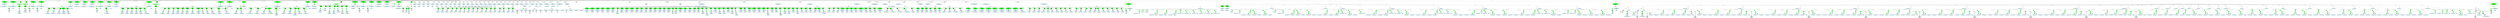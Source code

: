 strict graph "" {
	graph [bb="0,0,1.7753e+05,1559.2"];
	node [label="\N"];
	subgraph cluster836 {
		graph [bb="76529,495.6,76849,914.07",
			label="powerwindow_PW_Control_DRV.h:93:25",
			lheight=0.21,
			lp="76689,902.57",
			lwidth=3.22,
			style=dashed
		];
		838	[fillcolor=lightblue,
			height=0.74639,
			label="IdentifierType
names: ['powerwindow_boolean_T']",
			pos="76689,530.47",
			style="filled,dashed",
			width=4.223];
		837	[fillcolor=lightblue,
			height=1.041,
			label="TypeDecl
declname: Out8
quals: []",
			pos="76724,666.82",
			style="filled,dashed",
			width=2.0428];
		837 -- 838	[label=type,
			lp="76721,603.84",
			pos="76715,629.46 76709,606.77 76701,578.09 76696,557.63"];
		836	[fillcolor=green,
			height=1.6303,
			label="Decl
name: Out8
quals: []
storage: []
funcspec: []",
			pos="76772,824.38",
			style="filled,dashed",
			width=1.591];
		836 -- 837	[label=type,
			lp="76760,740.19",
			pos="76755,768.09 76748,746.79 76741,723.01 76735,703.96"];
	}
	subgraph cluster1476 {
		graph [bb="1.3445e+05,233.3,1.3521e+05,724.69",
			label="powerwindow_PW_Control_DRV.c:186:39",
			lheight=0.21,
			lp="1.3483e+05,713.19",
			lwidth=3.31,
			style=dashed
		];
		1479	[fillcolor=lightblue,
			height=0.74639,
			label="ID
name: powerwindow_PW_Control_DR_DWork",
			pos="1.3465e+05,268.17",
			style="filled,dashed",
			width=5.4997];
		1478	[fillcolor=green,
			height=0.74639,
			label="StructRef
type: .",
			pos="1.3502e+05,394.12",
			style="filled,dashed",
			width=1.3356];
		1478 -- 1479	[label=name,
			lp="1.3487e+05,331.15",
			pos="1.3498e+05,379.38 1.3492e+05,358.62 1.348e+05,318.93 1.3472e+05,293.28"];
		1480	[fillcolor=lightblue,
			height=0.74639,
			label="ID
name: Debounce_Up_DRV_DWORK1",
			pos="1.3503e+05,268.17",
			style="filled,dashed",
			width=4.5766];
		1478 -- 1480	[label=field,
			lp="1.3504e+05,331.15",
			pos="1.3502e+05,367.14 1.3502e+05,345.98 1.3503e+05,316.27 1.3503e+05,295.12"];
		1477	[fillcolor=green,
			height=0.74639,
			label="StructRef
type: .",
			pos="1.3514e+05,530.47",
			style="filled,dashed",
			width=1.3356];
		1477 -- 1478	[label=name,
			lp="1.3511e+05,467.49",
			pos="1.3512e+05,506.07 1.351e+05,481.41 1.3506e+05,442.81 1.3504e+05,418.26"];
		1481	[fillcolor=lightblue,
			height=0.74639,
			label="ID
name: rtzce",
			pos="1.3514e+05,394.12",
			style="filled,dashed",
			width=1.5713];
		1477 -- 1481	[label=field,
			lp="1.3515e+05,467.49",
			pos="1.3514e+05,503.57 1.3514e+05,479.93 1.3514e+05,445.16 1.3514e+05,421.41"];
		1476	[fillcolor=green,
			height=0.74639,
			label="UnaryOp
op: &",
			pos="1.3515e+05,666.82",
			style="filled,dashed",
			width=1.316];
		1476 -- 1477	[label=expr,
			lp="1.3516e+05,603.84",
			pos="1.3515e+05,639.91 1.3514e+05,616.28 1.3514e+05,581.51 1.3514e+05,557.75"];
	}
	subgraph cluster815 {
		graph [bb="77841,495.6,78161,914.07",
			label="powerwindow_PW_Control_DRV.h:86:25",
			lheight=0.21,
			lp="78001,902.57",
			lwidth=3.22,
			style=dashed
		];
		817	[fillcolor=lightblue,
			height=0.74639,
			label="IdentifierType
names: ['powerwindow_boolean_T']",
			pos="78001,530.47",
			style="filled,dashed",
			width=4.223];
		816	[fillcolor=lightblue,
			height=1.041,
			label="TypeDecl
declname: Out1
quals: []",
			pos="77962,666.82",
			style="filled,dashed",
			width=2.0428];
		816 -- 817	[label=type,
			lp="77993,603.84",
			pos="77973,629.46 77979,606.77 77987,578.09 77993,557.63"];
		815	[fillcolor=green,
			height=1.6303,
			label="Decl
name: Out1
quals: []
storage: []
funcspec: []",
			pos="77914,824.38",
			style="filled,dashed",
			width=1.591];
		815 -- 816	[label=type,
			lp="77952,740.19",
			pos="77931,768.09 77938,746.79 77945,723.01 77951,703.96"];
	}
	subgraph cluster818 {
		graph [bb="78169,495.6,78489,914.07",
			label="powerwindow_PW_Control_DRV.h:87:25",
			lheight=0.21,
			lp="78329,902.57",
			lwidth=3.22,
			style=dashed
		];
		820	[fillcolor=lightblue,
			height=0.74639,
			label="IdentifierType
names: ['powerwindow_boolean_T']",
			pos="78329,530.47",
			style="filled,dashed",
			width=4.223];
		819	[fillcolor=lightblue,
			height=1.041,
			label="TypeDecl
declname: Out2
quals: []",
			pos="78290,666.82",
			style="filled,dashed",
			width=2.0428];
		819 -- 820	[label=type,
			lp="78321,603.84",
			pos="78301,629.46 78307,606.77 78315,578.09 78321,557.63"];
		818	[fillcolor=green,
			height=1.6303,
			label="Decl
name: Out2
quals: []
storage: []
funcspec: []",
			pos="78242,824.38",
			style="filled,dashed",
			width=1.591];
		818 -- 819	[label=type,
			lp="78280,740.19",
			pos="78259,768.09 78266,746.79 78273,723.01 78279,703.96"];
	}
	subgraph cluster839 {
		graph [bb="76857,495.6,77177,914.07",
			label="powerwindow_PW_Control_DRV.h:94:25",
			lheight=0.21,
			lp="77017,902.57",
			lwidth=3.22,
			style=dashed
		];
		841	[fillcolor=lightblue,
			height=0.74639,
			label="IdentifierType
names: ['powerwindow_boolean_T']",
			pos="77017,530.47",
			style="filled,dashed",
			width=4.223];
		840	[fillcolor=lightblue,
			height=1.041,
			label="TypeDecl
declname: Out9
quals: []",
			pos="76978,666.82",
			style="filled,dashed",
			width=2.0428];
		840 -- 841	[label=type,
			lp="77009,603.84",
			pos="76989,629.46 76995,606.77 77003,578.09 77009,557.63"];
		839	[fillcolor=green,
			height=1.6303,
			label="Decl
name: Out9
quals: []
storage: []
funcspec: []",
			pos="76930,824.38",
			style="filled,dashed",
			width=1.591];
		839 -- 840	[label=type,
			lp="76968,740.19",
			pos="76947,768.09 76954,746.79 76961,723.01 76967,703.96"];
	}
	subgraph cluster1470 {
		graph [bb="1.3368e+05,233.3,1.3444e+05,724.69",
			label="powerwindow_PW_Control_DRV.c:185:39",
			lheight=0.21,
			lp="1.3406e+05,713.19",
			lwidth=3.31,
			style=dashed
		];
		1473	[fillcolor=lightblue,
			height=0.74639,
			label="ID
name: powerwindow_PW_Control_DR_DWork",
			pos="1.3388e+05,268.17",
			style="filled,dashed",
			width=5.4997];
		1472	[fillcolor=green,
			height=0.74639,
			label="StructRef
type: .",
			pos="1.3425e+05,394.12",
			style="filled,dashed",
			width=1.3356];
		1472 -- 1473	[label=name,
			lp="1.3411e+05,331.15",
			pos="1.3421e+05,379.5 1.3415e+05,358.78 1.3403e+05,319.03 1.3396e+05,293.33"];
		1474	[fillcolor=lightblue,
			height=0.74639,
			label="ID
name: Debounce_Up_DRV_DWORK1",
			pos="1.3426e+05,268.17",
			style="filled,dashed",
			width=4.5766];
		1472 -- 1474	[label=field,
			lp="1.3427e+05,331.15",
			pos="1.3425e+05,367.14 1.3426e+05,345.98 1.3426e+05,316.27 1.3426e+05,295.12"];
		1471	[fillcolor=green,
			height=0.74639,
			label="StructRef
type: .",
			pos="1.3437e+05,530.47",
			style="filled,dashed",
			width=1.3356];
		1471 -- 1472	[label=name,
			lp="1.3434e+05,467.49",
			pos="1.3435e+05,506.07 1.3433e+05,481.56 1.343e+05,443.28 1.3427e+05,418.71"];
		1475	[fillcolor=lightblue,
			height=0.74639,
			label="ID
name: rtdw",
			pos="1.3437e+05,394.12",
			style="filled,dashed",
			width=1.5517];
		1471 -- 1475	[label=field,
			lp="1.3439e+05,467.49",
			pos="1.3437e+05,503.57 1.3437e+05,479.93 1.3437e+05,445.16 1.3437e+05,421.41"];
		1470	[fillcolor=green,
			height=0.74639,
			label="UnaryOp
op: &",
			pos="1.3438e+05,666.82",
			style="filled,dashed",
			width=1.316];
		1470 -- 1471	[label=expr,
			lp="1.3439e+05,603.84",
			pos="1.3438e+05,639.91 1.3438e+05,616.28 1.3438e+05,581.51 1.3437e+05,557.75"];
	}
	subgraph cluster791 {
		graph [bb="74233,495.6,74553,914.07",
			label="powerwindow_PW_Control_DRV.h:75:25",
			lheight=0.21,
			lp="74393,902.57",
			lwidth=3.22,
			style=dashed
		];
		793	[fillcolor=lightblue,
			height=0.74639,
			label="IdentifierType
names: ['powerwindow_boolean_T']",
			pos="74393,530.47",
			style="filled,dashed",
			width=4.223];
		792	[fillcolor=lightblue,
			height=1.041,
			label="TypeDecl
declname: In4
quals: []",
			pos="74350,666.82",
			style="filled,dashed",
			width=1.866];
		792 -- 793	[label=type,
			lp="74383,603.84",
			pos="74362,629.81 74369,606.96 74378,577.93 74385,557.35"];
		791	[fillcolor=green,
			height=1.6303,
			label="Decl
name: In4
quals: []
storage: []
funcspec: []",
			pos="74303,824.38",
			style="filled,dashed",
			width=1.591];
		791 -- 792	[label=type,
			lp="74341,740.19",
			pos="74320,768.09 74326,746.79 74333,723.01 74339,703.96"];
	}
	subgraph cluster854 {
		graph [bb="8546,978.89,9100,1482.2",
			label="powerwindow_PW_Control_DRV.h:105:1",
			lheight=0.21,
			lp="8823,1470.7",
			lwidth=3.22,
			style=dashed
		];
		856	[fillcolor=lightblue,
			height=0.74639,
			label="IdentifierType
names: ['powerwindow_D_Work_powerwindow_PW_Control_D']",
			pos="8823,1013.8",
			style="filled,dashed",
			width=7.4639];
		855	[fillcolor=lightblue,
			height=1.041,
			label="TypeDecl
declname: powerwindow_PW_Control_DR_DWork
quals: []",
			pos="8850,1203.1",
			style="filled,dashed",
			width=5.9318];
		855 -- 856	[label=type,
			lp="8851,1118.9",
			pos="8844.7,1165.6 8839.4,1128.8 8831.4,1073.1 8826.7,1040.7"];
		854	[fillcolor=green,
			height=1.6303,
			label="Decl
name: powerwindow_PW_Control_DR_DWork
quals: []
storage: ['extern']
funcspec: []",
			pos="8859,1392.5",
			style="filled,dashed",
			width=5.4997];
		854 -- 855	[label=type,
			lp="8868,1308.3",
			pos="8856.2,1333.8 8854.8,1303.4 8853,1267.2 8851.8,1240.8"];
	}
	subgraph cluster1464 {
		graph [bb="1.3291e+05,233.3,1.3367e+05,724.69",
			label="powerwindow_PW_Control_DRV.c:184:39",
			lheight=0.21,
			lp="1.3329e+05,713.19",
			lwidth=3.31,
			style=dashed
		];
		1467	[fillcolor=lightblue,
			height=0.74639,
			label="ID
name: powerwindow_PW_Control_DR_DWork",
			pos="1.3312e+05,268.17",
			style="filled,dashed",
			width=5.4997];
		1466	[fillcolor=green,
			height=0.74639,
			label="StructRef
type: .",
			pos="1.335e+05,394.12",
			style="filled,dashed",
			width=1.3356];
		1466 -- 1467	[label=name,
			lp="1.3334e+05,331.15",
			pos="1.3346e+05,379.86 1.3339e+05,359.19 1.3327e+05,318.98 1.3319e+05,293.14"];
		1468	[fillcolor=lightblue,
			height=0.74639,
			label="ID
name: Debounce_Up_DRV_DWORK1",
			pos="1.335e+05,268.17",
			style="filled,dashed",
			width=4.5766];
		1466 -- 1468	[label=field,
			lp="1.3351e+05,331.15",
			pos="1.335e+05,367.14 1.335e+05,345.98 1.335e+05,316.27 1.335e+05,295.12"];
		1465	[fillcolor=green,
			height=0.74639,
			label="StructRef
type: .",
			pos="1.3361e+05,530.47",
			style="filled,dashed",
			width=1.3356];
		1465 -- 1466	[label=name,
			lp="1.3358e+05,467.49",
			pos="1.3359e+05,505.76 1.3357e+05,481.2 1.3354e+05,443.06 1.3352e+05,418.6"];
		1469	[fillcolor=lightblue,
			height=0.74639,
			label="ID
name: rtb",
			pos="1.3361e+05,394.12",
			style="filled,dashed",
			width=1.3553];
		1465 -- 1469	[label=field,
			lp="1.3362e+05,467.49",
			pos="1.3361e+05,503.57 1.3361e+05,479.93 1.3361e+05,445.16 1.3361e+05,421.41"];
		1464	[fillcolor=green,
			height=0.74639,
			label="UnaryOp
op: &",
			pos="1.3361e+05,666.82",
			style="filled,dashed",
			width=1.316];
		1464 -- 1465	[label=expr,
			lp="1.3363e+05,603.84",
			pos="1.3361e+05,639.91 1.3361e+05,616.28 1.3361e+05,581.51 1.3361e+05,557.75"];
	}
	subgraph cluster879 {
		graph [bb="11331,495.6,11916,1482.2",
			label="powerwindow_PW_Control_DRV.h:116:13",
			lheight=0.21,
			lp="11624,1470.7",
			lwidth=3.31,
			style=dashed
		];
		884	[fillcolor=lightblue,
			height=0.74639,
			label="IdentifierType
names: ['void']",
			pos="11414,530.47",
			style="filled,dashed",
			width=1.9053];
		883	[fillcolor=lightblue,
			height=1.041,
			label="TypeDecl
declname: None
quals: []",
			pos="11414,666.82",
			style="filled,dashed",
			width=2.082];
		883 -- 884	[label=type,
			lp="11426,603.84",
			pos="11414,629.11 11414,606.42 11414,577.85 11414,557.49"];
		882	[fillcolor=green,
			height=1.041,
			label="Typename
name: None
quals: []",
			pos="11406,824.38",
			style="filled,dashed",
			width=1.6303];
		882 -- 883	[label=type,
			lp="11423,740.19",
			pos="11408,786.9 11409,762.03 11411,729.21 11412,704.33"];
		881	[fillcolor=green,
			height=0.5,
			label=ParamList,
			pos="11386,1013.8",
			style="filled,dashed",
			width=1.3179];
		881 -- 882	[label="params[0]",
			lp="11424,929.57",
			pos="11388,995.46 11391,965.2 11398,902.04 11402,861.78"];
		880	[fillcolor=green,
			height=0.5,
			label=FuncDecl,
			pos="11680,1203.1",
			style="filled,dashed",
			width=1.2457];
		880 -- 881	[label=args,
			lp="11482,1118.9",
			pos="11641,1193.7 11591,1181.1 11503,1153.4 11443,1103.4 11419,1083.6 11402,1051.3 11393,1031.6"];
		885	[fillcolor=lightblue,
			height=1.041,
			label="TypeDecl
declname: powerwindow_PW_Control_DRV_terminate
quals: []",
			pos="11680,1013.8",
			style="filled,dashed",
			width=6.3443];
		880 -- 885	[label=type,
			lp="11692,1118.9",
			pos="11680,1184.8 11680,1154.7 11680,1091.8 11680,1051.5"];
		886	[fillcolor=lightblue,
			height=0.74639,
			label="IdentifierType
names: ['void']",
			pos="11680,824.38",
			style="filled,dashed",
			width=1.9053];
		885 -- 886	[label=type,
			lp="11692,929.57",
			pos="11680,976.18 11680,939.44 11680,883.74 11680,851.32"];
		879	[fillcolor=green,
			height=1.6303,
			label="Decl
name: powerwindow_PW_Control_DRV_terminate
quals: []
storage: ['extern']
funcspec: []",
			pos="11688,1392.5",
			style="filled,dashed",
			width=5.9122];
		879 -- 880	[label=type,
			lp="11697,1308.3",
			pos="11686,1333.8 11684,1295.1 11682,1246.7 11681,1221.4"];
	}
	subgraph cluster788 {
		graph [bb="73927,495.6,74225,914.07",
			label="powerwindow_PW_Control_DRV.h:74:23",
			lheight=0.21,
			lp="74076,902.57",
			lwidth=3.22,
			style=dashed
		];
		790	[fillcolor=lightblue,
			height=0.74639,
			label="IdentifierType
names: ['powerwindow_uint8_T']",
			pos="74076,530.47",
			style="filled,dashed",
			width=3.9284];
		789	[fillcolor=lightblue,
			height=1.041,
			label="TypeDecl
declname: In3
quals: []",
			pos="74039,666.82",
			style="filled,dashed",
			width=1.866];
		789 -- 790	[label=type,
			lp="74069,603.84",
			pos="74049,629.46 74055,606.77 74063,578.09 74069,557.63"];
		788	[fillcolor=green,
			height=1.6303,
			label="Decl
name: In3
quals: []
storage: []
funcspec: []",
			pos="73997,824.38",
			style="filled,dashed",
			width=1.591];
		788 -- 789	[label=type,
			lp="74032,740.19",
			pos="74012,767.66 74018,746.56 74024,723.1 74029,704.23"];
	}
	subgraph cluster1458 {
		graph [bb="1.3593e+05,233.3,1.3669e+05,724.69",
			label="powerwindow_PW_Control_DRV.c:183:39",
			lheight=0.21,
			lp="1.3631e+05,713.19",
			lwidth=3.31,
			style=dashed
		];
		1461	[fillcolor=lightblue,
			height=0.74639,
			label="ID
name: powerwindow_PW_Control_DR_DWork",
			pos="1.3613e+05,268.17",
			style="filled,dashed",
			width=5.4997];
		1460	[fillcolor=green,
			height=0.74639,
			label="StructRef
type: .",
			pos="1.3613e+05,394.12",
			style="filled,dashed",
			width=1.3356];
		1460 -- 1461	[label=name,
			lp="1.3615e+05,331.15",
			pos="1.3613e+05,367.14 1.3613e+05,345.98 1.3613e+05,316.27 1.3613e+05,295.12"];
		1462	[fillcolor=lightblue,
			height=0.74639,
			label="ID
name: Debounce_Up_DRV_DWORK1",
			pos="1.3652e+05,268.17",
			style="filled,dashed",
			width=4.5766];
		1460 -- 1462	[label=field,
			lp="1.3629e+05,331.15",
			pos="1.3616e+05,370.73 1.3617e+05,362.75 1.3618e+05,354.34 1.3619e+05,348.65 1.3621e+05,338.57 1.3633e+05,310.2 1.3642e+05,290.24"];
		1459	[fillcolor=green,
			height=0.74639,
			label="StructRef
type: .",
			pos="1.3613e+05,530.47",
			style="filled,dashed",
			width=1.3356];
		1459 -- 1460	[label=name,
			lp="1.3615e+05,467.49",
			pos="1.3613e+05,503.57 1.3613e+05,479.93 1.3613e+05,445.16 1.3613e+05,421.41"];
		1463	[fillcolor=lightblue,
			height=0.74639,
			label="ID
name: rtm",
			pos="1.3625e+05,394.12",
			style="filled,dashed",
			width=1.4535];
		1459 -- 1463	[label=field,
			lp="1.3621e+05,467.49",
			pos="1.3615e+05,506.07 1.3618e+05,481.71 1.3621e+05,443.75 1.3623e+05,419.16"];
		1458	[fillcolor=green,
			height=0.74639,
			label="UnaryOp
op: &",
			pos="1.3606e+05,666.82",
			style="filled,dashed",
			width=1.316];
		1458 -- 1459	[label=expr,
			lp="1.3611e+05,603.84",
			pos="1.3607e+05,640.86 1.3609e+05,616.73 1.3611e+05,580.38 1.3612e+05,556.29"];
	}
	subgraph cluster1035 {
		graph [bb="97856,359.25,98368,724.69",
			label="powerwindow_PW_Control_DRV.c:81:31",
			lheight=0.21,
			lp="98112,713.19",
			lwidth=3.21,
			style=dashed
		];
		1037	[fillcolor=lightblue,
			height=0.74639,
			label="ID
name: powerwindow_PW_Control_DRV_U",
			pos="98047,394.12",
			style="filled,dashed",
			width=5.0872];
		1036	[fillcolor=green,
			height=0.74639,
			label="StructRef
type: .",
			pos="98047,530.47",
			style="filled,dashed",
			width=1.3356];
		1036 -- 1037	[label=name,
			lp="98062,467.49",
			pos="98047,503.57 98047,479.93 98047,445.16 98047,421.41"];
		1038	[fillcolor=lightblue,
			height=0.74639,
			label="ID
name: In10",
			pos="98304,394.12",
			style="filled,dashed",
			width=1.5517];
		1036 -- 1038	[label=field,
			lp="98236,467.49",
			pos="98089,517.05 98129,504.13 98191,481.64 98239,451.99 98254,442.73 98269,429.92 98281,418.81"];
		1035	[fillcolor=green,
			height=0.74639,
			label="UnaryOp
op: &",
			pos="97984,666.82",
			style="filled,dashed",
			width=1.316];
		1035 -- 1036	[label=expr,
			lp="98028,603.84",
			pos="97996,640.55 98007,616.53 98024,580.61 98035,556.63"];
	}
	subgraph cluster654 {
		graph [bb="5156,351.25,5546,1482.2",
			label="powerwindow_debounce.h:52:8",
			lheight=0.21,
			lp="5351,1470.7",
			lwidth=2.43,
			style=dashed
		];
		subgraph cluster656 {
			graph [bb="5205,359.25,5497,1103.4",
				label="powerwindow_debounce.h:53:29",
				lheight=0.21,
				lp="5351,1091.9",
				lwidth=2.51,
				style=dashed
			];
			660	[fillcolor=lightblue,
				height=0.74639,
				label="IdentifierType
names: ['powerwindow_char_T']",
				pos="5351,394.12",
				style="filled,dashed",
				width=3.8302];
			659	[fillcolor=lightblue,
				height=1.041,
				label="TypeDecl
declname: errorStatus
quals: ['const']",
				pos="5351,530.47",
				style="filled,dashed",
				width=2.6713];
			659 -- 660	[label=type,
				lp="5363,467.49",
				pos="5351,492.76 5351,470.07 5351,441.51 5351,421.15"];
			658	[fillcolor=green,
				height=0.74639,
				label="PtrDecl
quals: []",
				pos="5351,666.82",
				style="filled,dashed",
				width=1.2178];
			658 -- 659	[label=type,
				lp="5363,603.84",
				pos="5351,639.91 5351,619.48 5351,590.72 5351,567.96"];
			657	[fillcolor=green,
				height=0.74639,
				label="PtrDecl
quals: []",
				pos="5351,824.38",
				style="filled,dashed",
				width=1.2178];
			657 -- 658	[label=type,
				lp="5363,740.19",
				pos="5351,797.34 5351,768.62 5351,722.69 5351,693.94"];
			656	[fillcolor=green,
				height=1.6303,
				label="Decl
name: errorStatus
quals: ['const']
storage: []
funcspec: []",
				pos="5351,1013.8",
				style="filled,dashed",
				width=2.2195];
			656 -- 657	[label=type,
				lp="5363,929.57",
				pos="5351,955.01 5351,920.38 5351,878.04 5351,851.38"];
		}
		655	[fillcolor=green,
			height=0.74639,
			label="Struct
name: powerwindow_tag_RTM_debounce_T",
			pos="5351,1203.1",
			style="filled,dashed",
			width=5.2051];
		655 -- 656	[label="decls[0]",
			lp="5373,1118.9",
			pos="5351,1176.1 5351,1149.4 5351,1107.2 5351,1072.6"];
		654	[fillcolor=green,
			height=1.6303,
			label="Decl
name: None
quals: []
storage: []
funcspec: []",
			pos="5415,1392.5",
			style="filled,dashed",
			width=1.6303];
		654 -- 655	[label=type,
			lp="5401,1308.3",
			pos="5396.3,1336.8 5384.3,1301.6 5369.2,1257.4 5359.8,1230"];
	}
	subgraph cluster1402 {
		graph [bb="1.2645e+05,233.3,1.2728e+05,724.69",
			label="powerwindow_PW_Control_DRV.c:170:39",
			lheight=0.21,
			lp="1.2686e+05,713.19",
			lwidth=3.31,
			style=dashed
		];
		1405	[fillcolor=lightblue,
			height=0.74639,
			label="ID
name: powerwindow_PW_Control_DR_DWork",
			pos="1.2665e+05,268.17",
			style="filled,dashed",
			width=5.4997];
		1404	[fillcolor=green,
			height=0.74639,
			label="StructRef
type: .",
			pos="1.2707e+05,394.12",
			style="filled,dashed",
			width=1.3356];
		1404 -- 1405	[label=name,
			lp="1.269e+05,331.15",
			pos="1.2703e+05,380.79 1.2696e+05,360.33 1.2682e+05,319.07 1.2673e+05,292.85"];
		1406	[fillcolor=lightblue,
			height=0.74639,
			label="ID
name: Debounce_Down_PSG_BackR_DWORK1",
			pos="1.2707e+05,268.17",
			style="filled,dashed",
			width=5.6765];
		1404 -- 1406	[label=field,
			lp="1.2708e+05,331.15",
			pos="1.2707e+05,367.14 1.2707e+05,345.98 1.2707e+05,316.27 1.2707e+05,295.12"];
		1403	[fillcolor=green,
			height=0.74639,
			label="StructRef
type: .",
			pos="1.2721e+05,530.47",
			style="filled,dashed",
			width=1.3356];
		1403 -- 1404	[label=name,
			lp="1.2717e+05,467.49",
			pos="1.2718e+05,506.68 1.2716e+05,481.98 1.2712e+05,442.77 1.271e+05,418.03"];
		1407	[fillcolor=lightblue,
			height=0.74639,
			label="ID
name: rtzce",
			pos="1.2721e+05,394.12",
			style="filled,dashed",
			width=1.5713];
		1403 -- 1407	[label=field,
			lp="1.2722e+05,467.49",
			pos="1.2721e+05,503.57 1.2721e+05,479.93 1.2721e+05,445.16 1.2721e+05,421.41"];
		1402	[fillcolor=green,
			height=0.74639,
			label="UnaryOp
op: &",
			pos="1.2722e+05,666.82",
			style="filled,dashed",
			width=1.316];
		1402 -- 1403	[label=expr,
			lp="1.2723e+05,603.84",
			pos="1.2722e+05,639.91 1.2721e+05,616.28 1.2721e+05,581.51 1.2721e+05,557.75"];
	}
	subgraph cluster1454 {
		graph [bb="1.3521e+05,233.3,1.3578e+05,588.34",
			label="powerwindow_PW_Control_DRV.c:181:70",
			lheight=0.21,
			lp="1.355e+05,576.84",
			lwidth=3.31,
			style=dashed
		];
		1456	[fillcolor=lightblue,
			height=0.74639,
			label="ID
name: powerwindow_PW_Control_DRV_M",
			pos="1.3541e+05,268.17",
			style="filled,dashed",
			width=5.1462];
		1455	[fillcolor=green,
			height=0.74639,
			label="StructRef
type: ->",
			pos="1.3549e+05,394.12",
			style="filled,dashed",
			width=1.3356];
		1455 -- 1456	[label=name,
			lp="1.3547e+05,331.15",
			pos="1.3547e+05,368.63 1.3546e+05,347.47 1.3544e+05,316.96 1.3542e+05,295.32"];
		1457	[fillcolor=lightblue,
			height=0.74639,
			label="ID
name: errorStatus",
			pos="1.3569e+05,268.17",
			style="filled,dashed",
			width=2.2195];
		1455 -- 1457	[label=field,
			lp="1.3561e+05,331.15",
			pos="1.3552e+05,373.48 1.3556e+05,351.36 1.3562e+05,315.47 1.3565e+05,292.09"];
		1454	[fillcolor=green,
			height=0.74639,
			label="UnaryOp
op: &",
			pos="1.3549e+05,530.47",
			style="filled,dashed",
			width=1.316];
		1454 -- 1455	[label=expr,
			lp="1.355e+05,467.49",
			pos="1.3549e+05,503.57 1.3549e+05,479.93 1.3549e+05,445.16 1.3549e+05,421.41"];
	}
	subgraph cluster1039 {
		graph [bb="98376,359.25,98900,724.69",
			label="powerwindow_PW_Control_DRV.c:82:31",
			lheight=0.21,
			lp="98638,713.19",
			lwidth=3.21,
			style=dashed
		];
		1041	[fillcolor=lightblue,
			height=0.74639,
			label="ID
name: powerwindow_PW_Control_DRV_Y",
			pos="98567,394.12",
			style="filled,dashed",
			width=5.0872];
		1040	[fillcolor=green,
			height=0.74639,
			label="StructRef
type: .",
			pos="98567,530.47",
			style="filled,dashed",
			width=1.3356];
		1040 -- 1041	[label=name,
			lp="98582,467.49",
			pos="98567,503.57 98567,479.93 98567,445.16 98567,421.41"];
		1042	[fillcolor=lightblue,
			height=0.74639,
			label="ID
name: Out11",
			pos="98830,394.12",
			style="filled,dashed",
			width=1.7285];
		1040 -- 1042	[label=field,
			lp="98756,467.49",
			pos="98608,516.71 98648,503.47 98710,480.68 98759,451.99 98775,442.58 98791,429.76 98804,418.68"];
		1039	[fillcolor=green,
			height=0.74639,
			label="UnaryOp
op: &",
			pos="98499,666.82",
			style="filled,dashed",
			width=1.316];
		1039 -- 1040	[label=expr,
			lp="98546,603.84",
			pos="98512,640.86 98524,616.88 98542,580.83 98554,556.75"];
	}
	subgraph cluster1097 {
		graph [bb="1.0489e+05,359.25,1.0541e+05,724.69",
			label="powerwindow_PW_Control_DRV.c:96:31",
			lheight=0.21,
			lp="1.0515e+05,713.19",
			lwidth=3.21,
			style=dashed
		];
		1099	[fillcolor=lightblue,
			height=0.74639,
			label="ID
name: powerwindow_PW_Control_DRV_Y",
			pos="1.0508e+05,394.12",
			style="filled,dashed",
			width=5.0872];
		1098	[fillcolor=green,
			height=0.74639,
			label="StructRef
type: .",
			pos="1.0508e+05,530.47",
			style="filled,dashed",
			width=1.3356];
		1098 -- 1099	[label=name,
			lp="1.051e+05,467.49",
			pos="1.0508e+05,503.57 1.0508e+05,479.93 1.0508e+05,445.16 1.0508e+05,421.41"];
		1100	[fillcolor=lightblue,
			height=0.74639,
			label="ID
name: Out7",
			pos="1.0534e+05,394.12",
			style="filled,dashed",
			width=1.591];
		1098 -- 1100	[label=field,
			lp="1.0527e+05,467.49",
			pos="1.0513e+05,516.97 1.0517e+05,503.99 1.0523e+05,481.46 1.0528e+05,451.99 1.0529e+05,442.7 1.0531e+05,429.9 1.0532e+05,418.79"];
		1097	[fillcolor=green,
			height=0.74639,
			label="UnaryOp
op: &",
			pos="1.0502e+05,666.82",
			style="filled,dashed",
			width=1.316];
		1097 -- 1098	[label=expr,
			lp="1.0507e+05,603.84",
			pos="1.0503e+05,640.55 1.0504e+05,616.53 1.0506e+05,580.61 1.0507e+05,556.63"];
	}
	subgraph cluster1006 {
		graph [bb="94300,359.25,94802,724.69",
			label="powerwindow_PW_Control_DRV.c:74:31",
			lheight=0.21,
			lp="94551,713.19",
			lwidth=3.21,
			style=dashed
		];
		1008	[fillcolor=lightblue,
			height=0.74639,
			label="ID
name: powerwindow_PW_Control_DRV_U",
			pos="94491,394.12",
			style="filled,dashed",
			width=5.0872];
		1007	[fillcolor=green,
			height=0.74639,
			label="StructRef
type: .",
			pos="94491,530.47",
			style="filled,dashed",
			width=1.3356];
		1007 -- 1008	[label=name,
			lp="94506,467.49",
			pos="94491,503.57 94491,479.93 94491,445.16 94491,421.41"];
		1009	[fillcolor=lightblue,
			height=0.74639,
			label="ID
name: In9",
			pos="94743,394.12",
			style="filled,dashed",
			width=1.4142];
		1007 -- 1009	[label=field,
			lp="94680,467.49",
			pos="94533,517.48 94574,504.87 94635,482.6 94683,451.99 94697,442.84 94711,430.04 94722,418.9"];
		1006	[fillcolor=green,
			height=0.74639,
			label="UnaryOp
op: &",
			pos="94423,666.82",
			style="filled,dashed",
			width=1.316];
		1006 -- 1007	[label=expr,
			lp="94470,603.84",
			pos="94436,640.86 94448,616.88 94466,580.83 94478,556.75"];
	}
	subgraph cluster848 {
		graph [bb="8094,487.6,8538,1482.2",
			label="powerwindow_PW_Control_DRV.h:99:8",
			lheight=0.21,
			lp="8316,1470.7",
			lwidth=3.12,
			style=dashed
		];
		subgraph cluster850 {
			graph [bb="8170,495.6,8462,1103.4",
				label="powerwindow_PW_Control_DRV.h:100:28",
				lheight=0.21,
				lp="8316,1091.9",
				lwidth=3.31,
				style=dashed
			];
			853	[fillcolor=lightblue,
				height=0.74639,
				label="IdentifierType
names: ['powerwindow_char_T']",
				pos="8316,530.47",
				style="filled,dashed",
				width=3.8302];
			852	[fillcolor=lightblue,
				height=1.041,
				label="TypeDecl
declname: errorStatus
quals: ['const']",
				pos="8316,666.82",
				style="filled,dashed",
				width=2.6713];
			852 -- 853	[label=type,
				lp="8328,603.84",
				pos="8316,629.11 8316,606.42 8316,577.85 8316,557.49"];
			851	[fillcolor=green,
				height=0.74639,
				label="PtrDecl
quals: ['volatile']",
				pos="8316,824.38",
				style="filled,dashed",
				width=2.1017];
			851 -- 852	[label=type,
				lp="8328,740.19",
				pos="8316,797.34 8316,771.91 8316,732.98 8316,704.43"];
			850	[fillcolor=green,
				height=1.6303,
				label="Decl
name: errorStatus
quals: ['const']
storage: []
funcspec: []",
				pos="8316,1013.8",
				style="filled,dashed",
				width=2.2195];
			850 -- 851	[label=type,
				lp="8328,929.57",
				pos="8316,955.01 8316,920.38 8316,878.04 8316,851.38"];
		}
		849	[fillcolor=green,
			height=0.74639,
			label="Struct
name: powerwindow_tag_RTM_PW_Control_DRV",
			pos="8316,1203.1",
			style="filled,dashed",
			width=5.9318];
		849 -- 850	[label="decls[0]",
			lp="8338,1118.9",
			pos="8316,1176.1 8316,1149.4 8316,1107.2 8316,1072.6"];
		848	[fillcolor=green,
			height=1.6303,
			label="Decl
name: None
quals: []
storage: []
funcspec: []",
			pos="8394,1392.5",
			style="filled,dashed",
			width=1.6303];
		848 -- 849	[label=type,
			lp="8374,1308.3",
			pos="8371.8,1338.1 8357,1302.7 8338.4,1257.9 8326.8,1230.1"];
	}
	subgraph cluster627 {
		graph [bb="63895,495.6,64215,914.07",
			label="powerwindow_debounce.h:34:25",
			lheight=0.21,
			lp="64055,902.57",
			lwidth=2.51,
			style=dashed
		];
		629	[fillcolor=lightblue,
			height=0.74639,
			label="IdentifierType
names: ['powerwindow_boolean_T']",
			pos="64055,530.47",
			style="filled,dashed",
			width=4.223];
		628	[fillcolor=lightblue,
			height=1.041,
			label="TypeDecl
declname: Q
quals: []",
			pos="64009,666.82",
			style="filled,dashed",
			width=1.6892];
		628 -- 629	[label=type,
			lp="64044,603.84",
			pos="64021,629.81 64029,606.96 64039,577.93 64046,557.35"];
		627	[fillcolor=green,
			height=1.6303,
			label="Decl
name: Q
quals: []
storage: []
funcspec: []",
			pos="63962,824.38",
			style="filled,dashed",
			width=1.591];
		627 -- 628	[label=type,
			lp="64000,740.19",
			pos="63979,768.09 63985,746.79 63992,723.01 63998,703.96"];
	}
	subgraph cluster1396 {
		graph [bb="1.256e+05,233.3,1.2644e+05,724.69",
			label="powerwindow_PW_Control_DRV.c:169:39",
			lheight=0.21,
			lp="1.2602e+05,713.19",
			lwidth=3.31,
			style=dashed
		];
		1399	[fillcolor=lightblue,
			height=0.74639,
			label="ID
name: powerwindow_PW_Control_DR_DWork",
			pos="1.2581e+05,268.17",
			style="filled,dashed",
			width=5.4997];
		1398	[fillcolor=green,
			height=0.74639,
			label="StructRef
type: .",
			pos="1.2623e+05,394.12",
			style="filled,dashed",
			width=1.3356];
		1398 -- 1399	[label=name,
			lp="1.2606e+05,331.15",
			pos="1.2618e+05,380.79 1.2611e+05,360.33 1.2598e+05,319.07 1.2589e+05,292.85"];
		1400	[fillcolor=lightblue,
			height=0.74639,
			label="ID
name: Debounce_Down_PSG_BackR_DWORK1",
			pos="1.2623e+05,268.17",
			style="filled,dashed",
			width=5.6765];
		1398 -- 1400	[label=field,
			lp="1.2624e+05,331.15",
			pos="1.2623e+05,367.14 1.2623e+05,345.98 1.2623e+05,316.27 1.2623e+05,295.12"];
		1397	[fillcolor=green,
			height=0.74639,
			label="StructRef
type: .",
			pos="1.2636e+05,530.47",
			style="filled,dashed",
			width=1.3356];
		1397 -- 1398	[label=name,
			lp="1.2632e+05,467.49",
			pos="1.2633e+05,506.38 1.2631e+05,481.77 1.2627e+05,443.03 1.2625e+05,418.37"];
		1401	[fillcolor=lightblue,
			height=0.74639,
			label="ID
name: rtdw",
			pos="1.2636e+05,394.12",
			style="filled,dashed",
			width=1.5517];
		1397 -- 1401	[label=field,
			lp="1.2637e+05,467.49",
			pos="1.2636e+05,503.57 1.2636e+05,479.93 1.2636e+05,445.16 1.2636e+05,421.41"];
		1396	[fillcolor=green,
			height=0.74639,
			label="UnaryOp
op: &",
			pos="1.2638e+05,666.82",
			style="filled,dashed",
			width=1.316];
		1396 -- 1397	[label=expr,
			lp="1.2638e+05,603.84",
			pos="1.2637e+05,639.91 1.2637e+05,616.12 1.2636e+05,581.06 1.2636e+05,557.29"];
	}
	subgraph cluster830 {
		graph [bb="75873,495.6,76193,914.07",
			label="powerwindow_PW_Control_DRV.h:91:25",
			lheight=0.21,
			lp="76033,902.57",
			lwidth=3.22,
			style=dashed
		];
		832	[fillcolor=lightblue,
			height=0.74639,
			label="IdentifierType
names: ['powerwindow_boolean_T']",
			pos="76033,530.47",
			style="filled,dashed",
			width=4.223];
		831	[fillcolor=lightblue,
			height=1.041,
			label="TypeDecl
declname: Out6
quals: []",
			pos="76069,666.82",
			style="filled,dashed",
			width=2.0428];
		831 -- 832	[label=type,
			lp="76066,603.84",
			pos="76059,629.46 76053,606.77 76045,578.09 76040,557.63"];
		830	[fillcolor=green,
			height=1.6303,
			label="Decl
name: Out6
quals: []
storage: []
funcspec: []",
			pos="76122,824.38",
			style="filled,dashed",
			width=1.591];
		830 -- 831	[label=type,
			lp="76107,740.19",
			pos="76103,768.53 76096,747.19 76088,723.31 76081,704.17"];
	}
	subgraph cluster1328 {
		graph [bb="1.1987e+05,233.3,1.2065e+05,724.69",
			label="powerwindow_PW_Control_DRV.c:154:39",
			lheight=0.21,
			lp="1.2026e+05,713.19",
			lwidth=3.31,
			style=dashed
		];
		1331	[fillcolor=lightblue,
			height=0.74639,
			label="ID
name: powerwindow_PW_Control_DR_DWork",
			pos="1.2007e+05,268.17",
			style="filled,dashed",
			width=5.4997];
		1330	[fillcolor=green,
			height=0.74639,
			label="StructRef
type: .",
			pos="1.2007e+05,394.12",
			style="filled,dashed",
			width=1.3356];
		1330 -- 1331	[label=name,
			lp="1.2009e+05,331.15",
			pos="1.2007e+05,367.14 1.2007e+05,345.98 1.2007e+05,316.27 1.2007e+05,295.12"];
		1332	[fillcolor=lightblue,
			height=0.74639,
			label="ID
name: Debounce_Down_DRV_DWORK1",
			pos="1.2046e+05,268.17",
			style="filled,dashed",
			width=4.8908];
		1330 -- 1332	[label=field,
			lp="1.2021e+05,331.15",
			pos="1.201e+05,370.68 1.2011e+05,362.7 1.2012e+05,354.3 1.2013e+05,348.65 1.2017e+05,329.53 1.2027e+05,306 1.2036e+05,289.53"];
		1329	[fillcolor=green,
			height=0.74639,
			label="StructRef
type: .",
			pos="1.2007e+05,530.47",
			style="filled,dashed",
			width=1.3356];
		1329 -- 1330	[label=name,
			lp="1.2009e+05,467.49",
			pos="1.2007e+05,503.57 1.2007e+05,479.93 1.2007e+05,445.16 1.2007e+05,421.41"];
		1333	[fillcolor=lightblue,
			height=0.74639,
			label="ID
name: rtzce",
			pos="1.202e+05,394.12",
			style="filled,dashed",
			width=1.5713];
		1329 -- 1333	[label=field,
			lp="1.2015e+05,467.49",
			pos="1.2009e+05,506.07 1.2012e+05,481.71 1.2015e+05,443.75 1.2017e+05,419.16"];
		1328	[fillcolor=green,
			height=0.74639,
			label="UnaryOp
op: &",
			pos="1.1996e+05,666.82",
			style="filled,dashed",
			width=1.316];
		1328 -- 1329	[label=expr,
			lp="1.2003e+05,603.84",
			pos="1.1998e+05,642.11 1.2e+05,617.7 1.2003e+05,579.88 1.2005e+05,555.39"];
	}
	subgraph cluster821 {
		graph [bb="78497,495.6,78817,914.07",
			label="powerwindow_PW_Control_DRV.h:88:25",
			lheight=0.21,
			lp="78657,902.57",
			lwidth=3.22,
			style=dashed
		];
		823	[fillcolor=lightblue,
			height=0.74639,
			label="IdentifierType
names: ['powerwindow_boolean_T']",
			pos="78657,530.47",
			style="filled,dashed",
			width=4.223];
		822	[fillcolor=lightblue,
			height=1.041,
			label="TypeDecl
declname: Out3
quals: []",
			pos="78618,666.82",
			style="filled,dashed",
			width=2.0428];
		822 -- 823	[label=type,
			lp="78649,603.84",
			pos="78629,629.46 78635,606.77 78643,578.09 78649,557.63"];
		821	[fillcolor=green,
			height=1.6303,
			label="Decl
name: Out3
quals: []
storage: []
funcspec: []",
			pos="78570,824.38",
			style="filled,dashed",
			width=1.591];
		821 -- 822	[label=type,
			lp="78608,740.19",
			pos="78587,768.09 78594,746.79 78601,723.01 78607,703.96"];
	}
	subgraph cluster651 {
		graph [bb="65759,495.6,66015,914.07",
			label="powerwindow_debounce.h:48:14",
			lheight=0.21,
			lp="65887,902.57",
			lwidth=2.51,
			style=dashed
		];
		653	[fillcolor=lightblue,
			height=0.74639,
			label="IdentifierType
names: ['ZCSigState']",
			pos="65887,530.47",
			style="filled,dashed",
			width=2.6517];
		652	[fillcolor=lightblue,
			height=1.041,
			label="TypeDecl
declname: Chart_Trig_ZCE
quals: []",
			pos="65887,666.82",
			style="filled,dashed",
			width=3.3195];
		652 -- 653	[label=type,
			lp="65899,603.84",
			pos="65887,629.11 65887,606.42 65887,577.85 65887,557.49"];
		651	[fillcolor=green,
			height=1.6303,
			label="Decl
name: Chart_Trig_ZCE
quals: []
storage: []
funcspec: []",
			pos="65875,824.38",
			style="filled,dashed",
			width=2.8677];
		651 -- 652	[label=type,
			lp="65893,740.19",
			pos="65879,765.45 65881,745.07 65883,722.73 65884,704.57"];
	}
	subgraph cluster997 {
		graph [bb="91040,233.3,91822,724.69",
			label="powerwindow_PW_Control_DRV.c:71:33",
			lheight=0.21,
			lp="91431,713.19",
			lwidth=3.21,
			style=dashed
		];
		1000	[fillcolor=lightblue,
			height=0.74639,
			label="ID
name: powerwindow_PW_Control_DR_DWork",
			pos="91246,268.17",
			style="filled,dashed",
			width=5.4997];
		999	[fillcolor=green,
			height=0.74639,
			label="StructRef
type: .",
			pos="91634,394.12",
			style="filled,dashed",
			width=1.3356];
		999 -- 1000	[label=name,
			lp="91478,331.15",
			pos="91593,379.98 91528,359.32 91402,318.96 91321,293.07"];
		1001	[fillcolor=lightblue,
			height=0.74639,
			label="ID
name: Debounce_Down_DRV_DWORK1",
			pos="91638,268.17",
			style="filled,dashed",
			width=4.8908];
		999 -- 1001	[label=field,
			lp="91648,331.15",
			pos="91635,367.14 91636,345.98 91636,316.27 91637,295.12"];
		998	[fillcolor=green,
			height=0.74639,
			label="StructRef
type: .",
			pos="91757,530.47",
			style="filled,dashed",
			width=1.3356];
		998 -- 999	[label=name,
			lp="91722,467.49",
			pos="91736,506.07 91713,481.41 91678,442.81 91655,418.26"];
		1002	[fillcolor=lightblue,
			height=0.74639,
			label="ID
name: rtzce",
			pos="91757,394.12",
			style="filled,dashed",
			width=1.5713];
		998 -- 1002	[label=field,
			lp="91770,467.49",
			pos="91757,503.57 91757,479.93 91757,445.16 91757,421.41"];
		997	[fillcolor=green,
			height=0.74639,
			label="UnaryOp
op: &",
			pos="91764,666.82",
			style="filled,dashed",
			width=1.316];
		997 -- 998	[label=expr,
			lp="91774,603.84",
			pos="91763,639.91 91761,616.28 91760,581.51 91758,557.75"];
	}
	subgraph cluster991 {
		graph [bb="90250,233.3,91032,724.69",
			label="powerwindow_PW_Control_DRV.c:70:33",
			lheight=0.21,
			lp="90641,713.19",
			lwidth=3.21,
			style=dashed
		];
		994	[fillcolor=lightblue,
			height=0.74639,
			label="ID
name: powerwindow_PW_Control_DR_DWork",
			pos="90456,268.17",
			style="filled,dashed",
			width=5.4997];
		993	[fillcolor=green,
			height=0.74639,
			label="StructRef
type: .",
			pos="90846,394.12",
			style="filled,dashed",
			width=1.3356];
		993 -- 994	[label=name,
			lp="90690,331.15",
			pos="90805,379.98 90740,359.32 90613,318.96 90531,293.07"];
		995	[fillcolor=lightblue,
			height=0.74639,
			label="ID
name: Debounce_Down_DRV_DWORK1",
			pos="90848,268.17",
			style="filled,dashed",
			width=4.8908];
		993 -- 995	[label=field,
			lp="90860,331.15",
			pos="90846,367.14 90847,345.98 90847,316.27 90848,295.12"];
		992	[fillcolor=green,
			height=0.74639,
			label="StructRef
type: .",
			pos="90968,530.47",
			style="filled,dashed",
			width=1.3356];
		992 -- 993	[label=name,
			lp="90932,467.49",
			pos="90947,506.07 90924,481.56 90890,443.28 90867,418.71"];
		996	[fillcolor=lightblue,
			height=0.74639,
			label="ID
name: rtdw",
			pos="90968,394.12",
			style="filled,dashed",
			width=1.5517];
		992 -- 996	[label=field,
			lp="90980,467.49",
			pos="90968,503.57 90968,479.93 90968,445.16 90968,421.41"];
		991	[fillcolor=green,
			height=0.74639,
			label="UnaryOp
op: &",
			pos="90973,666.82",
			style="filled,dashed",
			width=1.316];
		991 -- 992	[label=expr,
			lp="90982,603.84",
			pos="90972,639.91 90971,616.28 90970,581.51 90969,557.75"];
	}
	subgraph cluster833 {
		graph [bb="76201,495.6,76521,914.07",
			label="powerwindow_PW_Control_DRV.h:92:25",
			lheight=0.21,
			lp="76361,902.57",
			lwidth=3.22,
			style=dashed
		];
		835	[fillcolor=lightblue,
			height=0.74639,
			label="IdentifierType
names: ['powerwindow_boolean_T']",
			pos="76361,530.47",
			style="filled,dashed",
			width=4.223];
		834	[fillcolor=lightblue,
			height=1.041,
			label="TypeDecl
declname: Out7
quals: []",
			pos="76397,666.82",
			style="filled,dashed",
			width=2.0428];
		834 -- 835	[label=type,
			lp="76394,603.84",
			pos="76387,629.46 76381,606.77 76373,578.09 76368,557.63"];
		833	[fillcolor=green,
			height=1.6303,
			label="Decl
name: Out7
quals: []
storage: []
funcspec: []",
			pos="76409,824.38",
			style="filled,dashed",
			width=1.591];
		833 -- 834	[label=type,
			lp="76415,740.19",
			pos="76405,765.45 76403,745.07 76401,722.73 76400,704.57"];
	}
	subgraph cluster985 {
		graph [bb="89460,233.3,90242,724.69",
			label="powerwindow_PW_Control_DRV.c:69:33",
			lheight=0.21,
			lp="89851,713.19",
			lwidth=3.21,
			style=dashed
		];
		988	[fillcolor=lightblue,
			height=0.74639,
			label="ID
name: powerwindow_PW_Control_DR_DWork",
			pos="89666,268.17",
			style="filled,dashed",
			width=5.4997];
		987	[fillcolor=green,
			height=0.74639,
			label="StructRef
type: .",
			pos="90058,394.12",
			style="filled,dashed",
			width=1.3356];
		987 -- 988	[label=name,
			lp="89900,331.15",
			pos="90017,380.09 89952,359.49 89824,319.06 89742,293.12"];
		989	[fillcolor=lightblue,
			height=0.74639,
			label="ID
name: Debounce_Down_DRV_DWORK1",
			pos="90058,268.17",
			style="filled,dashed",
			width=4.8908];
		987 -- 989	[label=field,
			lp="90070,331.15",
			pos="90058,367.14 90058,345.98 90058,316.27 90058,295.12"];
		986	[fillcolor=green,
			height=0.74639,
			label="StructRef
type: .",
			pos="90176,530.47",
			style="filled,dashed",
			width=1.3356];
		986 -- 987	[label=name,
			lp="90142,467.49",
			pos="90155,506.07 90134,481.56 90100,443.28 90079,418.71"];
		990	[fillcolor=lightblue,
			height=0.74639,
			label="ID
name: rtb",
			pos="90176,394.12",
			style="filled,dashed",
			width=1.3553];
		986 -- 990	[label=field,
			lp="90188,467.49",
			pos="90176,503.57 90176,479.93 90176,445.16 90176,421.41"];
		985	[fillcolor=green,
			height=0.74639,
			label="UnaryOp
op: &",
			pos="90185,666.82",
			style="filled,dashed",
			width=1.316];
		985 -- 986	[label=expr,
			lp="90194,603.84",
			pos="90183,639.91 90182,616.28 90179,581.51 90178,557.75"];
	}
	subgraph cluster871 {
		graph [bb="10772,495.6,11323,1482.2",
			label="powerwindow_PW_Control_DRV.h:115:13",
			lheight=0.21,
			lp="11048,1470.7",
			lwidth=3.31,
			style=dashed
		];
		876	[fillcolor=lightblue,
			height=0.74639,
			label="IdentifierType
names: ['void']",
			pos="10855,530.47",
			style="filled,dashed",
			width=1.9053];
		875	[fillcolor=lightblue,
			height=1.041,
			label="TypeDecl
declname: None
quals: []",
			pos="10855,666.82",
			style="filled,dashed",
			width=2.082];
		875 -- 876	[label=type,
			lp="10867,603.84",
			pos="10855,629.11 10855,606.42 10855,577.85 10855,557.49"];
		874	[fillcolor=green,
			height=1.041,
			label="Typename
name: None
quals: []",
			pos="10847,824.38",
			style="filled,dashed",
			width=1.6303];
		874 -- 875	[label=type,
			lp="10864,740.19",
			pos="10849,786.9 10850,762.03 10852,729.21 10853,704.33"];
		873	[fillcolor=green,
			height=0.5,
			label=ParamList,
			pos="10827,1013.8",
			style="filled,dashed",
			width=1.3179];
		873 -- 874	[label="params[0]",
			lp="10865,929.57",
			pos="10829,995.46 10832,965.2 10839,902.04 10843,861.78"];
		872	[fillcolor=green,
			height=0.5,
			label=FuncDecl,
			pos="11104,1203.1",
			style="filled,dashed",
			width=1.2457];
		872 -- 873	[label=args,
			lp="10922,1118.9",
			pos="11067,1192.8 11021,1179.3 10939,1150.8 10884,1103.4 10861,1083.4 10843,1051.5 10834,1031.9"];
		877	[fillcolor=lightblue,
			height=1.041,
			label="TypeDecl
declname: powerwindow_PW_Control_DRV_main
quals: []",
			pos="11104,1013.8",
			style="filled,dashed",
			width=5.8729];
		872 -- 877	[label=type,
			lp="11116,1118.9",
			pos="11104,1184.8 11104,1154.7 11104,1091.8 11104,1051.5"];
		878	[fillcolor=lightblue,
			height=0.74639,
			label="IdentifierType
names: ['void']",
			pos="11104,824.38",
			style="filled,dashed",
			width=1.9053];
		877 -- 878	[label=type,
			lp="11116,929.57",
			pos="11104,976.18 11104,939.44 11104,883.74 11104,851.32"];
		871	[fillcolor=green,
			height=1.6303,
			label="Decl
name: powerwindow_PW_Control_DRV_main
quals: []
storage: ['extern']
funcspec: []",
			pos="11112,1392.5",
			style="filled,dashed",
			width=5.4408];
		871 -- 872	[label=type,
			lp="11121,1308.3",
			pos="11110,1333.8 11108,1295.1 11106,1246.7 11105,1221.4"];
	}
	subgraph cluster827 {
		graph [bb="75545,495.6,75865,914.07",
			label="powerwindow_PW_Control_DRV.h:90:25",
			lheight=0.21,
			lp="75705,902.57",
			lwidth=3.22,
			style=dashed
		];
		829	[fillcolor=lightblue,
			height=0.74639,
			label="IdentifierType
names: ['powerwindow_boolean_T']",
			pos="75705,530.47",
			style="filled,dashed",
			width=4.223];
		828	[fillcolor=lightblue,
			height=1.041,
			label="TypeDecl
declname: Out5
quals: []",
			pos="75741,666.82",
			style="filled,dashed",
			width=2.0428];
		828 -- 829	[label=type,
			lp="75738,603.84",
			pos="75731,629.46 75725,606.77 75717,578.09 75712,557.63"];
		827	[fillcolor=green,
			height=1.6303,
			label="Decl
name: Out5
quals: []
storage: []
funcspec: []",
			pos="75794,824.38",
			style="filled,dashed",
			width=1.591];
		827 -- 828	[label=type,
			lp="75779,740.19",
			pos="75775,768.53 75768,747.19 75760,723.31 75753,704.17"];
	}
	subgraph cluster983 {
		graph [bb="92340,495.6,92648,724.69",
			label="powerwindow_PW_Control_DRV.c:68:31",
			lheight=0.21,
			lp="92494,713.19",
			lwidth=3.21,
			style=dashed
		];
		984	[fillcolor=lightblue,
			height=0.74639,
			label="ID
name: rtb_Debounce_Down_DRV",
			pos="92494,530.47",
			style="filled,dashed",
			width=4.0462];
		983	[fillcolor=green,
			height=0.74639,
			label="UnaryOp
op: &",
			pos="92420,666.82",
			style="filled,dashed",
			width=1.316];
		983 -- 984	[label=expr,
			lp="92470,603.84",
			pos="92434,640.86 92447,617.19 92466,581.74 92480,557.67"];
	}
	subgraph cluster645 {
		graph [bb="65453,495.6,65751,914.07",
			label="powerwindow_debounce.h:43:23",
			lheight=0.21,
			lp="65602,902.57",
			lwidth=2.51,
			style=dashed
		];
		647	[fillcolor=lightblue,
			height=0.74639,
			label="IdentifierType
names: ['powerwindow_uint8_T']",
			pos="65602,530.47",
			style="filled,dashed",
			width=3.9284];
		646	[fillcolor=lightblue,
			height=1.041,
			label="TypeDecl
declname: temporalCounter_i1
quals: []",
			pos="65597,666.82",
			style="filled,dashed",
			width=3.6534];
		646 -- 647	[label=type,
			lp="65611,603.84",
			pos="65598,629.11 65599,606.42 65600,577.85 65601,557.49"];
		645	[fillcolor=green,
			height=1.6303,
			label="Decl
name: temporalCounter_i1
quals: []
storage: []
funcspec: []",
			pos="65585,824.38",
			style="filled,dashed",
			width=3.2213];
		645 -- 646	[label=type,
			lp="65603,740.19",
			pos="65589,765.45 65591,745.07 65593,722.73 65594,704.57"];
	}
	subgraph cluster979 {
		graph [bb="91830,359.25,92332,724.69",
			label="powerwindow_PW_Control_DRV.c:67:31",
			lheight=0.21,
			lp="92081,713.19",
			lwidth=3.21,
			style=dashed
		];
		981	[fillcolor=lightblue,
			height=0.74639,
			label="ID
name: powerwindow_PW_Control_DRV_U",
			pos="92021,394.12",
			style="filled,dashed",
			width=5.0872];
		980	[fillcolor=green,
			height=0.74639,
			label="StructRef
type: .",
			pos="92021,530.47",
			style="filled,dashed",
			width=1.3356];
		980 -- 981	[label=name,
			lp="92036,467.49",
			pos="92021,503.57 92021,479.93 92021,445.16 92021,421.41"];
		982	[fillcolor=lightblue,
			height=0.74639,
			label="ID
name: In4",
			pos="92273,394.12",
			style="filled,dashed",
			width=1.4142];
		980 -- 982	[label=field,
			lp="92210,467.49",
			pos="92063,517.48 92104,504.87 92165,482.6 92213,451.99 92227,442.84 92241,430.04 92252,418.9"];
		979	[fillcolor=green,
			height=0.74639,
			label="UnaryOp
op: &",
			pos="91953,666.82",
			style="filled,dashed",
			width=1.316];
		979 -- 980	[label=expr,
			lp="92000,603.84",
			pos="91966,640.86 91978,616.88 91996,580.83 92008,556.75"];
	}
	subgraph cluster633 {
		graph [bb="64223,495.6,64521,914.07",
			label="powerwindow_debounce.h:39:23",
			lheight=0.21,
			lp="64372,902.57",
			lwidth=2.51,
			style=dashed
		];
		635	[fillcolor=lightblue,
			height=0.74639,
			label="IdentifierType
names: ['powerwindow_int32_T']",
			pos="64372,530.47",
			style="filled,dashed",
			width=3.9284];
		634	[fillcolor=lightblue,
			height=1.041,
			label="TypeDecl
declname: clockTickCounter
quals: []",
			pos="64384,666.82",
			style="filled,dashed",
			width=3.4177];
		634 -- 635	[label=type,
			lp="64391,603.84",
			pos="64381,629.11 64379,606.42 64376,577.85 64374,557.49"];
		633	[fillcolor=green,
			height=1.6303,
			label="Decl
name: clockTickCounter
quals: []
storage: []
funcspec: []",
			pos="64389,824.38",
			style="filled,dashed",
			width=2.9856];
		633 -- 634	[label=type,
			lp="64398,740.19",
			pos="64387,765.45 64386,745.07 64386,722.73 64385,704.57"];
	}
	subgraph cluster642 {
		graph [bb="65147,495.6,65445,914.07",
			label="powerwindow_debounce.h:42:23",
			lheight=0.21,
			lp="65296,902.57",
			lwidth=2.51,
			style=dashed
		];
		644	[fillcolor=lightblue,
			height=0.74639,
			label="IdentifierType
names: ['powerwindow_uint8_T']",
			pos="65296,530.47",
			style="filled,dashed",
			width=3.9284];
		643	[fillcolor=lightblue,
			height=1.041,
			label="TypeDecl
declname: is_debounce
quals: []",
			pos="65276,666.82",
			style="filled,dashed",
			width=2.8284];
		643 -- 644	[label=type,
			lp="65298,603.84",
			pos="65281,629.11 65285,606.42 65289,577.85 65292,557.49"];
		642	[fillcolor=green,
			height=1.6303,
			label="Decl
name: is_debounce
quals: []
storage: []
funcspec: []",
			pos="65249,824.38",
			style="filled,dashed",
			width=2.3963];
		642 -- 643	[label=type,
			lp="65276,740.19",
			pos="65259,765.89 65263,745.3 65266,722.65 65270,704.32"];
	}
	subgraph cluster970 {
		graph [bb="86354,233.3,87114,724.69",
			label="powerwindow_PW_Control_DRV.c:64:33",
			lheight=0.21,
			lp="86734,713.19",
			lwidth=3.21,
			style=dashed
		];
		973	[fillcolor=lightblue,
			height=0.74639,
			label="ID
name: powerwindow_PW_Control_DR_DWork",
			pos="86560,268.17",
			style="filled,dashed",
			width=5.4997];
		972	[fillcolor=green,
			height=0.74639,
			label="StructRef
type: .",
			pos="86926,394.12",
			style="filled,dashed",
			width=1.3356];
		972 -- 973	[label=name,
			lp="86780,331.15",
			pos="86885,379.38 86824,358.62 86707,318.93 86631,293.28"];
		974	[fillcolor=lightblue,
			height=0.74639,
			label="ID
name: Debounce_Up_DRV_DWORK1",
			pos="86941,268.17",
			style="filled,dashed",
			width=4.5766];
		972 -- 974	[label=field,
			lp="86946,331.15",
			pos="86929,367.14 86932,345.98 86935,316.27 86938,295.12"];
		971	[fillcolor=green,
			height=0.74639,
			label="StructRef
type: .",
			pos="87049,530.47",
			style="filled,dashed",
			width=1.3356];
		971 -- 972	[label=name,
			lp="87014,467.49",
			pos="87028,506.07 87005,481.41 86970,442.81 86947,418.26"];
		975	[fillcolor=lightblue,
			height=0.74639,
			label="ID
name: rtzce",
			pos="87049,394.12",
			style="filled,dashed",
			width=1.5713];
		971 -- 975	[label=field,
			lp="87062,467.49",
			pos="87049,503.57 87049,479.93 87049,445.16 87049,421.41"];
		970	[fillcolor=green,
			height=0.74639,
			label="UnaryOp
op: &",
			pos="87056,666.82",
			style="filled,dashed",
			width=1.316];
		970 -- 971	[label=expr,
			lp="87066,603.84",
			pos="87055,639.91 87053,616.28 87052,581.51 87050,557.75"];
	}
	subgraph cluster639 {
		graph [bb="64841,495.6,65139,914.07",
			label="powerwindow_debounce.h:41:23",
			lheight=0.21,
			lp="64990,902.57",
			lwidth=2.51,
			style=dashed
		];
		641	[fillcolor=lightblue,
			height=0.74639,
			label="IdentifierType
names: ['powerwindow_uint8_T']",
			pos="64990,530.47",
			style="filled,dashed",
			width=3.9284];
		640	[fillcolor=lightblue,
			height=1.041,
			label="TypeDecl
declname: is_c3_debounce
quals: []",
			pos="64975,666.82",
			style="filled,dashed",
			width=3.2213];
		640 -- 641	[label=type,
			lp="64994,603.84",
			pos="64979,629.11 64982,606.42 64985,577.85 64987,557.49"];
		639	[fillcolor=green,
			height=1.6303,
			label="Decl
name: is_c3_debounce
quals: []
storage: []
funcspec: []",
			pos="64952,824.38",
			style="filled,dashed",
			width=2.7695];
		639 -- 640	[label=type,
			lp="64976,740.19",
			pos="64960,765.89 64964,745.3 64967,722.65 64970,704.32"];
	}
	subgraph cluster964 {
		graph [bb="88692,233.3,89452,724.69",
			label="powerwindow_PW_Control_DRV.c:63:33",
			lheight=0.21,
			lp="89072,713.19",
			lwidth=3.21,
			style=dashed
		];
		967	[fillcolor=lightblue,
			height=0.74639,
			label="ID
name: powerwindow_PW_Control_DR_DWork",
			pos="88898,268.17",
			style="filled,dashed",
			width=5.4997];
		966	[fillcolor=green,
			height=0.74639,
			label="StructRef
type: .",
			pos="88898,394.12",
			style="filled,dashed",
			width=1.3356];
		966 -- 967	[label=name,
			lp="88914,331.15",
			pos="88898,367.14 88898,345.98 88898,316.27 88898,295.12"];
		968	[fillcolor=lightblue,
			height=0.74639,
			label="ID
name: Debounce_Up_DRV_DWORK1",
			pos="89279,268.17",
			style="filled,dashed",
			width=4.5766];
		966 -- 968	[label=field,
			lp="89052,331.15",
			pos="88922,370.73 88932,362.75 88943,354.34 88955,348.65 88976,338.57 89096,310.2 89184,290.24"];
		965	[fillcolor=green,
			height=0.74639,
			label="StructRef
type: .",
			pos="88898,530.47",
			style="filled,dashed",
			width=1.3356];
		965 -- 966	[label=name,
			lp="88914,467.49",
			pos="88898,503.57 88898,479.93 88898,445.16 88898,421.41"];
		969	[fillcolor=lightblue,
			height=0.74639,
			label="ID
name: rtdw",
			pos="89020,394.12",
			style="filled,dashed",
			width=1.5517];
		965 -- 969	[label=field,
			lp="88972,467.49",
			pos="88919,506.07 88941,481.71 88976,443.75 88998,419.16"];
		964	[fillcolor=green,
			height=0.74639,
			label="UnaryOp
op: &",
			pos="88822,666.82",
			style="filled,dashed",
			width=1.316];
		964 -- 965	[label=expr,
			lp="88872,603.84",
			pos="88836,640.86 88850,616.73 88870,580.38 88884,556.29"];
	}
	subgraph cluster636 {
		graph [bb="64529,495.6,64833,914.07",
			label="powerwindow_debounce.h:40:23",
			lheight=0.21,
			lp="64681,902.57",
			lwidth=2.51,
			style=dashed
		];
		638	[fillcolor=lightblue,
			height=0.74639,
			label="IdentifierType
names: ['powerwindow_uint8_T']",
			pos="64681,530.47",
			style="filled,dashed",
			width=3.9284];
		637	[fillcolor=lightblue,
			height=1.041,
			label="TypeDecl
declname: is_active_c3_debounce
quals: []",
			pos="64681,666.82",
			style="filled,dashed",
			width=3.9873];
		637 -- 638	[label=type,
			lp="64693,603.84",
			pos="64681,629.11 64681,606.42 64681,577.85 64681,557.49"];
		636	[fillcolor=green,
			height=1.6303,
			label="Decl
name: is_active_c3_debounce
quals: []
storage: []
funcspec: []",
			pos="64693,824.38",
			style="filled,dashed",
			width=3.5355];
		636 -- 637	[label=type,
			lp="64699,740.19",
			pos="64689,765.45 64687,745.07 64685,722.73 64684,704.57"];
	}
	subgraph cluster958 {
		graph [bb="87924,233.3,88684,724.69",
			label="powerwindow_PW_Control_DRV.c:62:33",
			lheight=0.21,
			lp="88304,713.19",
			lwidth=3.21,
			style=dashed
		];
		961	[fillcolor=lightblue,
			height=0.74639,
			label="ID
name: powerwindow_PW_Control_DR_DWork",
			pos="88130,268.17",
			style="filled,dashed",
			width=5.4997];
		960	[fillcolor=green,
			height=0.74639,
			label="StructRef
type: .",
			pos="88130,394.12",
			style="filled,dashed",
			width=1.3356];
		960 -- 961	[label=name,
			lp="88146,331.15",
			pos="88130,367.14 88130,345.98 88130,316.27 88130,295.12"];
		962	[fillcolor=lightblue,
			height=0.74639,
			label="ID
name: Debounce_Up_DRV_DWORK1",
			pos="88511,268.17",
			style="filled,dashed",
			width=4.5766];
		960 -- 962	[label=field,
			lp="88284,331.15",
			pos="88154,370.73 88164,362.75 88175,354.34 88187,348.65 88208,338.57 88328,310.2 88416,290.24"];
		959	[fillcolor=green,
			height=0.74639,
			label="StructRef
type: .",
			pos="88130,530.47",
			style="filled,dashed",
			width=1.3356];
		959 -- 960	[label=name,
			lp="88146,467.49",
			pos="88130,503.57 88130,479.93 88130,445.16 88130,421.41"];
		963	[fillcolor=lightblue,
			height=0.74639,
			label="ID
name: rtb",
			pos="88245,394.12",
			style="filled,dashed",
			width=1.3553];
		959 -- 963	[label=field,
			lp="88200,467.49",
			pos="88150,505.76 88171,481.35 88204,443.53 88225,419.05"];
		958	[fillcolor=green,
			height=0.74639,
			label="UnaryOp
op: &",
			pos="88054,666.82",
			style="filled,dashed",
			width=1.316];
		958 -- 959	[label=expr,
			lp="88104,603.84",
			pos="88068,640.86 88082,616.73 88102,580.38 88116,556.29"];
	}
	subgraph cluster863 {
		graph [bb="10184,495.6,10764,1482.2",
			label="powerwindow_PW_Control_DRV.h:114:13",
			lheight=0.21,
			lp="10474,1470.7",
			lwidth=3.31,
			style=dashed
		];
		868	[fillcolor=lightblue,
			height=0.74639,
			label="IdentifierType
names: ['void']",
			pos="10267,530.47",
			style="filled,dashed",
			width=1.9053];
		867	[fillcolor=lightblue,
			height=1.041,
			label="TypeDecl
declname: None
quals: []",
			pos="10267,666.82",
			style="filled,dashed",
			width=2.082];
		867 -- 868	[label=type,
			lp="10279,603.84",
			pos="10267,629.11 10267,606.42 10267,577.85 10267,557.49"];
		866	[fillcolor=green,
			height=1.041,
			label="Typename
name: None
quals: []",
			pos="10255,824.38",
			style="filled,dashed",
			width=1.6303];
		866 -- 867	[label=type,
			lp="10274,740.19",
			pos="10258,786.9 10260,762.03 10262,729.21 10264,704.33"];
		865	[fillcolor=green,
			height=0.5,
			label=ParamList,
			pos="10239,1013.8",
			style="filled,dashed",
			width=1.3179];
		865 -- 866	[label="params[0]",
			lp="10275,929.57",
			pos="10240,995.46 10243,965.29 10248,902.42 10252,862.15"];
		864	[fillcolor=green,
			height=0.5,
			label=FuncDecl,
			pos="10530,1203.1",
			style="filled,dashed",
			width=1.2457];
		864 -- 865	[label=args,
			lp="10334,1118.9",
			pos="10492,1193.7 10442,1181.1 10354,1153.3 10295,1103.4 10272,1083.6 10255,1051.3 10246,1031.6"];
		869	[fillcolor=lightblue,
			height=1.041,
			label="TypeDecl
declname: powerwindow_PW_Control_DRV_initialize
quals: []",
			pos="10530,1013.8",
			style="filled,dashed",
			width=6.2658];
		864 -- 869	[label=type,
			lp="10542,1118.9",
			pos="10530,1184.8 10530,1154.7 10530,1091.8 10530,1051.5"];
		870	[fillcolor=lightblue,
			height=0.74639,
			label="IdentifierType
names: ['void']",
			pos="10530,824.38",
			style="filled,dashed",
			width=1.9053];
		869 -- 870	[label=type,
			lp="10542,929.57",
			pos="10530,976.18 10530,939.44 10530,883.74 10530,851.32"];
		863	[fillcolor=green,
			height=1.6303,
			label="Decl
name: powerwindow_PW_Control_DRV_initialize
quals: []
storage: ['extern']
funcspec: []",
			pos="10539,1392.5",
			style="filled,dashed",
			width=5.814];
		863 -- 864	[label=type,
			lp="10548,1308.3",
			pos="10536,1333.8 10534,1295.1 10532,1246.7 10531,1221.4"];
	}
	subgraph cluster824 {
		graph [bb="75217,495.6,75537,914.07",
			label="powerwindow_PW_Control_DRV.h:89:25",
			lheight=0.21,
			lp="75377,902.57",
			lwidth=3.22,
			style=dashed
		];
		826	[fillcolor=lightblue,
			height=0.74639,
			label="IdentifierType
names: ['powerwindow_boolean_T']",
			pos="75377,530.47",
			style="filled,dashed",
			width=4.223];
		825	[fillcolor=lightblue,
			height=1.041,
			label="TypeDecl
declname: Out4
quals: []",
			pos="75413,666.82",
			style="filled,dashed",
			width=2.0428];
		825 -- 826	[label=type,
			lp="75410,603.84",
			pos="75403,629.46 75397,606.77 75389,578.09 75384,557.63"];
		824	[fillcolor=green,
			height=1.6303,
			label="Decl
name: Out4
quals: []
storage: []
funcspec: []",
			pos="75425,824.38",
			style="filled,dashed",
			width=1.591];
		824 -- 825	[label=type,
			lp="75431,740.19",
			pos="75421,765.45 75419,745.07 75417,722.73 75416,704.57"];
	}
	subgraph cluster956 {
		graph [bb="87632,495.6,87916,724.69",
			label="powerwindow_PW_Control_DRV.c:61:31",
			lheight=0.21,
			lp="87774,713.19",
			lwidth=3.21,
			style=dashed
		];
		957	[fillcolor=lightblue,
			height=0.74639,
			label="ID
name: rtb_Debounce_Up_DRV",
			pos="87774,530.47",
			style="filled,dashed",
			width=3.7123];
		956	[fillcolor=green,
			height=0.74639,
			label="UnaryOp
op: &",
			pos="87834,666.82",
			style="filled,dashed",
			width=1.316];
		956 -- 957	[label=expr,
			lp="87822,603.84",
			pos="87823,640.55 87812,616.83 87796,581.52 87786,557.54"];
	}
	subgraph cluster724 {
		graph [bb="6110,351.25,8086,1482.2",
			label="powerwindow_debounce.h:72:13",
			lheight=0.21,
			lp="7098,1470.7",
			lwidth=2.51,
			style=dashed
		];
		subgraph cluster743 {
			graph [bb="7542,359.25,7932,914.07",
				label="powerwindow_debounce.h:75:107",
				lheight=0.21,
				lp="7737,902.57",
				lwidth=2.61,
				style=dashed
			];
			746	[fillcolor=lightblue,
				height=0.74639,
				label="IdentifierType
names: ['powerwindow_rtZCE_debounce_T']",
				pos="7737,394.12",
				style="filled,dashed",
				width=5.1854];
			745	[fillcolor=lightblue,
				height=1.041,
				label="TypeDecl
declname: localZCE
quals: []",
				pos="7689,530.47",
				style="filled,dashed",
				width=2.5142];
			745 -- 746	[label=type,
				lp="7725,467.49",
				pos="7702,493.11 7710.1,470.42 7720.3,441.74 7727.7,421.28"];
			744	[fillcolor=green,
				height=0.74639,
				label="PtrDecl
quals: []",
				pos="7650,666.82",
				style="filled,dashed",
				width=1.2178];
			744 -- 745	[label=type,
				lp="7682,603.84",
				pos="7657.4,640.23 7663.4,619.75 7671.8,590.77 7678.4,567.87"];
			743	[fillcolor=green,
				height=1.6303,
				label="Decl
name: localZCE
quals: []
storage: []
funcspec: []",
				pos="7633,824.38",
				style="filled,dashed",
				width=2.082];
			743 -- 744	[label=type,
				lp="7655,740.19",
				pos="7639.3,765.45 7642,740.75 7645,713.18 7647.2,693.65"];
		}
		subgraph cluster739 {
			graph [bb="7148,359.25,7534,914.07",
				label="powerwindow_debounce.h:75:68",
				lheight=0.21,
				lp="7341,902.57",
				lwidth=2.51,
				style=dashed
			];
			742	[fillcolor=lightblue,
				height=0.74639,
				label="IdentifierType
names: ['powerwindow_rtDW_debounce_T']",
				pos="7341,394.12",
				style="filled,dashed",
				width=5.1462];
			741	[fillcolor=lightblue,
				height=1.041,
				label="TypeDecl
declname: localDW
quals: []",
				pos="7293,530.47",
				style="filled,dashed",
				width=2.4749];
			741 -- 742	[label=type,
				lp="7329,467.49",
				pos="7306,493.11 7314.1,470.42 7324.3,441.74 7331.7,421.28"];
			740	[fillcolor=green,
				height=0.74639,
				label="PtrDecl
quals: []",
				pos="7260,666.82",
				style="filled,dashed",
				width=1.2178];
			740 -- 741	[label=type,
				lp="7289,603.84",
				pos="7266.4,639.91 7271.4,619.48 7278.4,590.72 7284,567.96"];
			739	[fillcolor=green,
				height=1.6303,
				label="Decl
name: localDW
quals: []
storage: []
funcspec: []",
				pos="7244,824.38",
				style="filled,dashed",
				width=2.0428];
			739 -- 740	[label=type,
				lp="7265,740.19",
				pos="7250,765.45 7252.5,740.75 7255.3,713.18 7257.3,693.65"];
		}
		subgraph cluster735 {
			graph [bb="6774,359.25,7140,914.07",
				label="powerwindow_debounce.h:74:90",
				lheight=0.21,
				lp="6957,902.57",
				lwidth=2.51,
				style=dashed
			];
			738	[fillcolor=lightblue,
				height=0.74639,
				label="IdentifierType
names: ['powerwindow_rtB_debounce_T']",
				pos="6957,394.12",
				style="filled,dashed",
				width=4.8712];
			737	[fillcolor=lightblue,
				height=1.041,
				label="TypeDecl
declname: localB
quals: []",
				pos="6976,530.47",
				style="filled,dashed",
				width=2.1999];
			737 -- 738	[label=type,
				lp="6981,467.49",
				pos="6970.8,492.76 6967.6,470.07 6963.6,441.51 6960.7,421.15"];
			736	[fillcolor=green,
				height=0.74639,
				label="PtrDecl
quals: []",
				pos="7005,666.82",
				style="filled,dashed",
				width=1.2178];
			736 -- 737	[label=type,
				lp="7006,603.84",
				pos="6999.4,639.91 6995,619.48 6988.8,590.72 6983.9,567.96"];
			735	[fillcolor=green,
				height=1.6303,
				label="Decl
name: localB
quals: []
storage: []
funcspec: []",
				pos="7059,824.38",
				style="filled,dashed",
				width=1.7481];
			735 -- 736	[label=type,
				lp="7044,740.19",
				pos="7039.8,768.09 7031,742.59 7020.9,713.56 7013.9,693.32"];
		}
		subgraph cluster731 {
			graph [bb="6446,359.25,6766,914.07",
				label="powerwindow_debounce.h:74:40",
				lheight=0.21,
				lp="6606,902.57",
				lwidth=2.51,
				style=dashed
			];
			734	[fillcolor=lightblue,
				height=0.74639,
				label="IdentifierType
names: ['powerwindow_boolean_T']",
				pos="6606,394.12",
				style="filled,dashed",
				width=4.223];
			733	[fillcolor=lightblue,
				height=1.041,
				label="TypeDecl
declname: rty_debounced_Switch
quals: []",
				pos="6611,530.47",
				style="filled,dashed",
				width=3.948];
			733 -- 734	[label=type,
				lp="6621,467.49",
				pos="6609.6,492.76 6608.8,470.07 6607.7,441.51 6607,421.15"];
			732	[fillcolor=green,
				height=0.74639,
				label="PtrDecl
quals: []",
				pos="6618,666.82",
				style="filled,dashed",
				width=1.2178];
			732 -- 733	[label=type,
				lp="6628,603.84",
				pos="6616.7,639.91 6615.6,619.48 6614.1,590.72 6612.9,567.96"];
			731	[fillcolor=green,
				height=1.6303,
				label="Decl
name: rty_debounced_Switch
quals: []
storage: []
funcspec: []",
				pos="6630,824.38",
				style="filled,dashed",
				width=3.5159];
			731 -- 732	[label=type,
				lp="6636,740.19",
				pos="6625.5,765.45 6623.6,740.92 6621.5,713.56 6620,694.06"];
		}
		subgraph cluster727 {
			graph [bb="6118,359.25,6438,914.07",
				label="powerwindow_debounce.h:72:68",
				lheight=0.21,
				lp="6278,902.57",
				lwidth=2.51,
				style=dashed
			];
			730	[fillcolor=lightblue,
				height=0.74639,
				label="IdentifierType
names: ['powerwindow_boolean_T']",
				pos="6278,394.12",
				style="filled,dashed",
				width=4.223];
			729	[fillcolor=lightblue,
				height=1.041,
				label="TypeDecl
declname: rtu_Switch
quals: ['const']",
				pos="6291,530.47",
				style="filled,dashed",
				width=2.6713];
			729 -- 730	[label=type,
				lp="6298,467.49",
				pos="6287.4,492.76 6285.3,470.07 6282.5,441.51 6280.5,421.15"];
			728	[fillcolor=green,
				height=0.74639,
				label="PtrDecl
quals: []",
				pos="6311,666.82",
				style="filled,dashed",
				width=1.2178];
			728 -- 729	[label=type,
				lp="6315,603.84",
				pos="6307.1,639.91 6304.1,619.48 6299.8,590.72 6296.4,567.96"];
			727	[fillcolor=green,
				height=1.6303,
				label="Decl
name: rtu_Switch
quals: ['const']
storage: []
funcspec: []",
				pos="6348,824.38",
				style="filled,dashed",
				width=2.2195];
			727 -- 728	[label=type,
				lp="6342,740.19",
				pos="6334.4,766.34 6328.5,741.36 6321.8,713.31 6317.1,693.55"];
		}
		726	[fillcolor=green,
			height=0.5,
			label=ParamList,
			pos="7152,1013.8",
			style="filled,dashed",
			width=1.3179];
		726 -- 727	[label="params[0]",
			lp="6525,929.57",
			pos="7105.4,1010 6966.9,1001.1 6560.5,970.91 6442,914.07 6422.6,904.75 6404.5,889.95 6389.5,875.09"];
		726 -- 731	[label="params[1]",
			lp="6848,929.57",
			pos="7108.7,1006.1 7036.4,994.01 6887.2,964.84 6770,914.07 6745.2,903.32 6719.7,888.5 6697.4,874.06"];
		726 -- 735	[label="params[2]",
			lp="7142,929.57",
			pos="7143.6,995.8 7130.5,969.49 7104.9,917.76 7085.2,878.16"];
		726 -- 739	[label="params[3]",
			lp="7224,929.57",
			pos="7160.3,995.8 7173.1,969.76 7198.1,918.82 7217.5,879.39"];
		726 -- 743	[label="params[4]",
			lp="7548,929.57",
			pos="7197.5,1008.5 7272.5,999.94 7425.1,975.82 7538,914.07 7557.2,903.56 7575.5,888.28 7590.8,873.36"];
		725	[fillcolor=green,
			height=0.5,
			label=FuncDecl,
			pos="7903,1203.1",
			style="filled,dashed",
			width=1.2457];
		725 -- 726	[label=args,
			lp="7606.5,1118.9",
			pos="7866,1192.9 7738.8,1161.2 7319.8,1056.6 7190.4,1024.3"];
		747	[fillcolor=lightblue,
			height=1.041,
			label="TypeDecl
declname: powerwindow_debounce_main
quals: []",
			pos="7903,1013.8",
			style="filled,dashed",
			width=4.8515];
		725 -- 747	[label=type,
			lp="7915,1118.9",
			pos="7903,1184.8 7903,1154.7 7903,1091.8 7903,1051.5"];
		748	[fillcolor=lightblue,
			height=0.74639,
			label="IdentifierType
names: ['void']",
			pos="8009,824.38",
			style="filled,dashed",
			width=1.9053];
		747 -- 748	[label=type,
			lp="7965,929.57",
			pos="7923.7,976.18 7944.6,939.23 7976.3,883.09 7994.6,850.75"];
		724	[fillcolor=green,
			height=1.6303,
			label="Decl
name: powerwindow_debounce_main
quals: []
storage: ['extern']
funcspec: []",
			pos="7911,1392.5",
			style="filled,dashed",
			width=4.3998];
		724 -- 725	[label=type,
			lp="7920,1308.3",
			pos="7908.5,1333.8 7906.9,1295.1 7904.8,1246.7 7903.7,1221.4"];
	}
	subgraph cluster924 {
		graph [bb="16566,978.89,17064,1482.2",
			label="powerwindow_PW_Control_DRV.c:46:37",
			lheight=0.21,
			lp="16815,1470.7",
			lwidth=3.21,
			style=dashed
		];
		926	[fillcolor=lightblue,
			height=0.74639,
			label="IdentifierType
names: ['powerwindow_RT_MODEL_PW_Control_DRV']",
			pos="16815,1013.8",
			style="filled,dashed",
			width=6.6979];
		925	[fillcolor=lightblue,
			height=1.041,
			label="TypeDecl
declname: powerwindow_PW_Control_DRV_M_
quals: []",
			pos="16834,1203.1",
			style="filled,dashed",
			width=5.7158];
		925 -- 926	[label=type,
			lp="16839,1118.9",
			pos="16830,1165.6 16827,1128.8 16821,1073.1 16818,1040.7"];
		924	[fillcolor=green,
			height=1.6303,
			label="Decl
name: powerwindow_PW_Control_DRV_M_
quals: []
storage: []
funcspec: []",
			pos="16863,1392.5",
			style="filled,dashed",
			width=5.2837];
		924 -- 925	[label=type,
			lp="16864,1308.3",
			pos="16854,1333.8 16849,1303.4 16844,1267.2 16840,1240.8"];
	}
	subgraph cluster921 {
		graph [bb="16028,978.89,16558,1482.2",
			label="powerwindow_PW_Control_DRV.c:43:45",
			lheight=0.21,
			lp="16293,1470.7",
			lwidth=3.21,
			style=dashed
		];
		923	[fillcolor=lightblue,
			height=0.74639,
			label="IdentifierType
names: ['powerwindow_ExternalOutputs_powerwindow_PW_']",
			pos="16293,1013.8",
			style="filled,dashed",
			width=7.1496];
		922	[fillcolor=lightblue,
			height=1.041,
			label="TypeDecl
declname: powerwindow_PW_Control_DRV_Y
quals: []",
			pos="16320,1203.1",
			style="filled,dashed",
			width=5.5194];
		922 -- 923	[label=type,
			lp="16321,1118.9",
			pos="16315,1165.6 16309,1128.8 16301,1073.1 16297,1040.7"];
		921	[fillcolor=green,
			height=1.6303,
			label="Decl
name: powerwindow_PW_Control_DRV_Y
quals: []
storage: []
funcspec: []",
			pos="16330,1392.5",
			style="filled,dashed",
			width=5.0872];
		921 -- 922	[label=type,
			lp="16338,1308.3",
			pos="16327,1333.8 16325,1303.4 16323,1267.2 16322,1240.8"];
	}
	subgraph cluster860 {
		graph [bb="9646,978.89,10176,1482.2",
			label="powerwindow_PW_Control_DRV.h:111:52",
			lheight=0.21,
			lp="9911,1470.7",
			lwidth=3.31,
			style=dashed
		];
		862	[fillcolor=lightblue,
			height=0.74639,
			label="IdentifierType
names: ['powerwindow_ExternalOutputs_powerwindow_PW_']",
			pos="9911,1013.8",
			style="filled,dashed",
			width=7.1496];
		861	[fillcolor=lightblue,
			height=1.041,
			label="TypeDecl
declname: powerwindow_PW_Control_DRV_Y
quals: []",
			pos="9938,1203.1",
			style="filled,dashed",
			width=5.5194];
		861 -- 862	[label=type,
			lp="9939,1118.9",
			pos="9932.7,1165.6 9927.4,1128.8 9919.4,1073.1 9914.7,1040.7"];
		860	[fillcolor=green,
			height=1.6303,
			label="Decl
name: powerwindow_PW_Control_DRV_Y
quals: []
storage: ['extern']
funcspec: []",
			pos="9948,1392.5",
			style="filled,dashed",
			width=5.0872];
		860 -- 861	[label=type,
			lp="9956,1308.3",
			pos="9944.9,1333.8 9943.3,1303.4 9941.4,1267.2 9940,1240.8"];
	}
	subgraph cluster1014 {
		graph [bb="95342,233.3,96156,724.69",
			label="powerwindow_PW_Control_DRV.c:76:33",
			lheight=0.21,
			lp="95749,713.19",
			lwidth=3.21,
			style=dashed
		];
		1017	[fillcolor=lightblue,
			height=0.74639,
			label="ID
name: powerwindow_PW_Control_DR_DWork",
			pos="95548,268.17",
			style="filled,dashed",
			width=5.4997];
		1016	[fillcolor=green,
			height=0.74639,
			label="StructRef
type: .",
			pos="95548,394.12",
			style="filled,dashed",
			width=1.3356];
		1016 -- 1017	[label=name,
			lp="95564,331.15",
			pos="95548,367.14 95548,345.98 95548,316.27 95548,295.12"];
		1018	[fillcolor=lightblue,
			height=0.74639,
			label="ID
name: Debounce_Up_PSG_BackL_DWORK1",
			pos="95956,268.17",
			style="filled,dashed",
			width=5.3426];
		1016 -- 1018	[label=field,
			lp="95690,331.15",
			pos="95572,370.62 95582,362.63 95593,354.24 95605,348.65 95646,329.08 95755,305.93 95841,289.68"];
		1015	[fillcolor=green,
			height=0.74639,
			label="StructRef
type: .",
			pos="95548,530.47",
			style="filled,dashed",
			width=1.3356];
		1015 -- 1016	[label=name,
			lp="95564,467.49",
			pos="95548,503.57 95548,479.93 95548,445.16 95548,421.41"];
		1019	[fillcolor=lightblue,
			height=0.74639,
			label="ID
name: rtb",
			pos="95663,394.12",
			style="filled,dashed",
			width=1.3553];
		1015 -- 1019	[label=field,
			lp="95618,467.49",
			pos="95568,505.76 95589,481.35 95622,443.53 95643,419.05"];
		1014	[fillcolor=green,
			height=0.74639,
			label="UnaryOp
op: &",
			pos="95472,666.82",
			style="filled,dashed",
			width=1.316];
		1014 -- 1015	[label=expr,
			lp="95522,603.84",
			pos="95486,640.86 95500,616.73 95520,580.38 95534,556.29"];
	}
	subgraph cluster891 {
		graph [bb="15440,495.6,16020,1482.2",
			label="powerwindow_PW_Control_DRV.c:31:6",
			lheight=0.21,
			lp="15730,1470.7",
			lwidth=3.11,
			style=dashed
		];
		896	[fillcolor=lightblue,
			height=0.74639,
			label="IdentifierType
names: ['void']",
			pos="15523,530.47",
			style="filled,dashed",
			width=1.9053];
		895	[fillcolor=lightblue,
			height=1.041,
			label="TypeDecl
declname: None
quals: []",
			pos="15523,666.82",
			style="filled,dashed",
			width=2.082];
		895 -- 896	[label=type,
			lp="15535,603.84",
			pos="15523,629.11 15523,606.42 15523,577.85 15523,557.49"];
		894	[fillcolor=green,
			height=1.041,
			label="Typename
name: None
quals: []",
			pos="15511,824.38",
			style="filled,dashed",
			width=1.6303];
		894 -- 895	[label=type,
			lp="15530,740.19",
			pos="15514,786.9 15516,762.03 15518,729.21 15520,704.33"];
		893	[fillcolor=green,
			height=0.5,
			label=ParamList,
			pos="15495,1013.8",
			style="filled,dashed",
			width=1.3179];
		893 -- 894	[label="params[0]",
			lp="15531,929.57",
			pos="15496,995.46 15499,965.29 15504,902.42 15508,862.15"];
		892	[fillcolor=green,
			height=0.5,
			label=FuncDecl,
			pos="15786,1203.1",
			style="filled,dashed",
			width=1.2457];
		892 -- 893	[label=args,
			lp="15590,1118.9",
			pos="15748,1193.7 15698,1181.1 15610,1153.3 15551,1103.4 15528,1083.6 15511,1051.3 15502,1031.6"];
		897	[fillcolor=lightblue,
			height=1.041,
			label="TypeDecl
declname: powerwindow_PW_Control_DRV_initialize
quals: []",
			pos="15786,1013.8",
			style="filled,dashed",
			width=6.2658];
		892 -- 897	[label=type,
			lp="15798,1118.9",
			pos="15786,1184.8 15786,1154.7 15786,1091.8 15786,1051.5"];
		898	[fillcolor=lightblue,
			height=0.74639,
			label="IdentifierType
names: ['void']",
			pos="15786,824.38",
			style="filled,dashed",
			width=1.9053];
		897 -- 898	[label=type,
			lp="15798,929.57",
			pos="15786,976.18 15786,939.44 15786,883.74 15786,851.32"];
		891	[fillcolor=green,
			height=1.6303,
			label="Decl
name: powerwindow_PW_Control_DRV_initialize
quals: []
storage: []
funcspec: []",
			pos="15795,1392.5",
			style="filled,dashed",
			width=5.814];
		891 -- 892	[label=type,
			lp="15804,1308.3",
			pos="15792,1333.8 15790,1295.1 15788,1246.7 15787,1221.4"];
	}
	subgraph cluster715 {
		graph [bb="5554,351.25,6102,1482.2",
			label="powerwindow_debounce.h:71:13",
			lheight=0.21,
			lp="5828,1470.7",
			lwidth=2.51,
			style=dashed
		];
		subgraph cluster718 {
			graph [bb="5562,359.25,5948,914.07",
				label="powerwindow_debounce.h:71:69",
				lheight=0.21,
				lp="5755,902.57",
				lwidth=2.51,
				style=dashed
			];
			721	[fillcolor=lightblue,
				height=0.74639,
				label="IdentifierType
names: ['powerwindow_rtDW_debounce_T']",
				pos="5755,394.12",
				style="filled,dashed",
				width=5.1462];
			720	[fillcolor=lightblue,
				height=1.041,
				label="TypeDecl
declname: localDW
quals: []",
				pos="5749,530.47",
				style="filled,dashed",
				width=2.4749];
			720 -- 721	[label=type,
				lp="5764,467.49",
				pos="5750.6,492.76 5751.7,470.07 5752.9,441.51 5753.8,421.15"];
			719	[fillcolor=green,
				height=0.74639,
				label="PtrDecl
quals: []",
				pos="5729,666.82",
				style="filled,dashed",
				width=1.2178];
			719 -- 720	[label=type,
				lp="5751,603.84",
				pos="5732.9,639.91 5735.9,619.48 5740.2,590.72 5743.6,567.96"];
			718	[fillcolor=green,
				height=1.6303,
				label="Decl
name: localDW
quals: []
storage: []
funcspec: []",
				pos="5719,824.38",
				style="filled,dashed",
				width=2.0428];
			718 -- 719	[label=type,
				lp="5737,740.19",
				pos="5722.7,765.45 5724.3,740.92 5726.1,713.56 5727.3,694.06"];
		}
		717	[fillcolor=green,
			height=0.5,
			label=ParamList,
			pos="5682,1013.8",
			style="filled,dashed",
			width=1.3179];
		717 -- 718	[label="params[0]",
			lp="5728,929.57",
			pos="5685.3,995.8 5690.3,970.48 5700,921.62 5707.7,882.69"];
		716	[fillcolor=green,
			height=0.5,
			label=FuncDecl,
			pos="5921,1203.1",
			style="filled,dashed",
			width=1.2457];
		716 -- 717	[label=args,
			lp="5777.5,1118.9",
			pos="5888.7,1190.4 5849.7,1175.1 5783.9,1145.1 5739,1103.4 5716.5,1082.5 5699,1050.9 5689.6,1031.6"];
		722	[fillcolor=lightblue,
			height=1.041,
			label="TypeDecl
declname: powerwindow_debounce_Start
quals: []",
			pos="5921,1013.8",
			style="filled,dashed",
			width=4.8123];
		716 -- 722	[label=type,
			lp="5933,1118.9",
			pos="5921,1184.8 5921,1154.7 5921,1091.8 5921,1051.5"];
		723	[fillcolor=lightblue,
			height=0.74639,
			label="IdentifierType
names: ['void']",
			pos="6025,824.38",
			style="filled,dashed",
			width=1.9053];
		722 -- 723	[label=type,
			lp="5982,929.57",
			pos="5941.3,976.18 5961.8,939.23 5993,883.09 6010.9,850.75"];
		715	[fillcolor=green,
			height=1.6303,
			label="Decl
name: powerwindow_debounce_Start
quals: []
storage: ['extern']
funcspec: []",
			pos="5929,1392.5",
			style="filled,dashed",
			width=4.3605];
		715 -- 716	[label=type,
			lp="5938,1308.3",
			pos="5926.5,1333.8 5924.9,1295.1 5922.8,1246.7 5921.7,1221.4"];
	}
	subgraph cluster1010 {
		graph [bb="94810,359.25,95334,724.69",
			label="powerwindow_PW_Control_DRV.c:75:31",
			lheight=0.21,
			lp="95072,713.19",
			lwidth=3.21,
			style=dashed
		];
		1012	[fillcolor=lightblue,
			height=0.74639,
			label="ID
name: powerwindow_PW_Control_DRV_Y",
			pos="95001,394.12",
			style="filled,dashed",
			width=5.0872];
		1011	[fillcolor=green,
			height=0.74639,
			label="StructRef
type: .",
			pos="95001,530.47",
			style="filled,dashed",
			width=1.3356];
		1011 -- 1012	[label=name,
			lp="95016,467.49",
			pos="95001,503.57 95001,479.93 95001,445.16 95001,421.41"];
		1013	[fillcolor=lightblue,
			height=0.74639,
			label="ID
name: Out10",
			pos="95264,394.12",
			style="filled,dashed",
			width=1.7285];
		1011 -- 1013	[label=field,
			lp="95190,467.49",
			pos="95042,516.71 95082,503.47 95144,480.68 95193,451.99 95209,442.58 95225,429.76 95238,418.68"];
		1010	[fillcolor=green,
			height=0.74639,
			label="UnaryOp
op: &",
			pos="94933,666.82",
			style="filled,dashed",
			width=1.316];
		1010 -- 1011	[label=expr,
			lp="94980,603.84",
			pos="94946,640.86 94958,616.88 94976,580.83 94988,556.75"];
	}
	subgraph cluster670 {
		graph [bb="66023,495.6,66467,914.07",
			label="powerwindow_debounce.h:59:35",
			lheight=0.21,
			lp="66245,902.57",
			lwidth=2.51,
			style=dashed
		];
		672	[fillcolor=lightblue,
			height=0.74639,
			label="IdentifierType
names: ['powerwindow_RT_MODEL_debounce_T']",
			pos="66245,530.47",
			style="filled,dashed",
			width=5.9515];
		671	[fillcolor=lightblue,
			height=1.041,
			label="TypeDecl
declname: rtm
quals: []",
			pos="66304,666.82",
			style="filled,dashed",
			width=1.8856];
		671 -- 672	[label=type,
			lp="66291,603.84",
			pos="66288,630.17 66278,607.31 66266,578.16 66256,557.48"];
		670	[fillcolor=green,
			height=1.6303,
			label="Decl
name: rtm
quals: []
storage: []
funcspec: []",
			pos="66324,824.38",
			style="filled,dashed",
			width=1.591];
		670 -- 671	[label=type,
			lp="66326,740.19",
			pos="66317,765.89 66314,745.3 66311,722.65 66309,704.32"];
	}
	subgraph cluster845 {
		graph [bb="77513,495.6,77833,914.07",
			label="powerwindow_PW_Control_DRV.h:96:25",
			lheight=0.21,
			lp="77673,902.57",
			lwidth=3.22,
			style=dashed
		];
		847	[fillcolor=lightblue,
			height=0.74639,
			label="IdentifierType
names: ['powerwindow_boolean_T']",
			pos="77673,530.47",
			style="filled,dashed",
			width=4.223];
		846	[fillcolor=lightblue,
			height=1.041,
			label="TypeDecl
declname: Out11
quals: []",
			pos="77636,666.82",
			style="filled,dashed",
			width=2.1606];
		846 -- 847	[label=type,
			lp="77666,603.84",
			pos="77646,629.46 77652,606.77 77660,578.09 77666,557.63"];
		845	[fillcolor=green,
			height=1.6303,
			label="Decl
name: Out11
quals: []
storage: []
funcspec: []",
			pos="77591,824.38",
			style="filled,dashed",
			width=1.7285];
		845 -- 846	[label=type,
			lp="77628,740.19",
			pos="77607,767.66 77613,746.56 77620,723.1 77625,704.23"];
	}
	subgraph cluster667 {
		graph [bb="67247,495.6,67633,914.07",
			label="powerwindow_debounce.h:58:31",
			lheight=0.21,
			lp="67440,902.57",
			lwidth=2.51,
			style=dashed
		];
		669	[fillcolor=lightblue,
			height=0.74639,
			label="IdentifierType
names: ['powerwindow_rtDW_debounce_T']",
			pos="67440,530.47",
			style="filled,dashed",
			width=5.1462];
		668	[fillcolor=lightblue,
			height=1.041,
			label="TypeDecl
declname: rtdw
quals: []",
			pos="67383,666.82",
			style="filled,dashed",
			width=1.9838];
		668 -- 669	[label=type,
			lp="67423,603.84",
			pos="67398,630.17 67408,607.31 67420,578.16 67429,557.48"];
		667	[fillcolor=green,
			height=1.6303,
			label="Decl
name: rtdw
quals: []
storage: []
funcspec: []",
			pos="67319,824.38",
			style="filled,dashed",
			width=1.591];
		667 -- 668	[label=type,
			lp="67366,740.19",
			pos="67341,769.84 67350,748.05 67360,723.43 67368,703.84"];
	}
	subgraph cluster857 {
		graph [bb="9108,978.89,9638,1482.2",
			label="powerwindow_PW_Control_DRV.h:108:52",
			lheight=0.21,
			lp="9373,1470.7",
			lwidth=3.31,
			style=dashed
		];
		859	[fillcolor=lightblue,
			height=0.74639,
			label="IdentifierType
names: ['powerwindow_ExternalInputs_powerwindow_PW_C']",
			pos="9373,1013.8",
			style="filled,dashed",
			width=7.1496];
		858	[fillcolor=lightblue,
			height=1.041,
			label="TypeDecl
declname: powerwindow_PW_Control_DRV_U
quals: []",
			pos="9400,1203.1",
			style="filled,dashed",
			width=5.5194];
		858 -- 859	[label=type,
			lp="9401,1118.9",
			pos="9394.7,1165.6 9389.4,1128.8 9381.4,1073.1 9376.7,1040.7"];
		857	[fillcolor=green,
			height=1.6303,
			label="Decl
name: powerwindow_PW_Control_DRV_U
quals: []
storage: ['extern']
funcspec: []",
			pos="9442,1392.5",
			style="filled,dashed",
			width=5.0872];
		857 -- 858	[label=type,
			lp="9437,1308.3",
			pos="9429.1,1333.8 9422.3,1303.4 9414.1,1267.2 9408.2,1240.8"];
	}
	subgraph cluster530 {
		graph [bb="19968,351.25,22240,1482.2",
			label="powerwindow_powerwindow_control.h:87:13",
			lheight=0.21,
			lp="21104,1470.7",
			lwidth=3.50,
			style=dashed
		];
		subgraph cluster537 {
			graph [bb="20304,359.25,20624,914.07",
				label="powerwindow_powerwindow_control.h:89:25",
				lheight=0.21,
				lp="20464,902.57",
				lwidth=3.50,
				style=dashed
			];
			540	[fillcolor=lightblue,
				height=0.74639,
				label="IdentifierType
names: ['powerwindow_boolean_T']",
				pos="20464,394.12",
				style="filled,dashed",
				width=4.223];
			539	[fillcolor=lightblue,
				height=1.041,
				label="TypeDecl
declname: rty_window_down
quals: []",
				pos="20472,530.47",
				style="filled,dashed",
				width=3.5159];
			539 -- 540	[label=type,
				lp="20481,467.49",
				pos="20470,492.76 20468,470.07 20467,441.51 20466,421.15"];
			538	[fillcolor=green,
				height=0.74639,
				label="PtrDecl
quals: []",
				pos="20483,666.82",
				style="filled,dashed",
				width=1.2178];
			538 -- 539	[label=type,
				lp="20491,603.84",
				pos="20481,639.91 20479,619.48 20477,590.72 20475,567.96"];
			537	[fillcolor=green,
				height=1.6303,
				label="Decl
name: rty_window_down
quals: []
storage: []
funcspec: []",
				pos="20505,824.38",
				style="filled,dashed",
				width=3.0641];
			537 -- 538	[label=type,
				lp="20506,740.19",
				pos="20497,765.45 20493,740.75 20489,713.18 20487,693.65"];
		}
		subgraph cluster549 {
			graph [bb="21288,359.25,21608,914.07",
				label="powerwindow_powerwindow_control.h:91:59",
				lheight=0.21,
				lp="21448,902.57",
				lwidth=3.50,
				style=dashed
			];
			552	[fillcolor=lightblue,
				height=0.74639,
				label="IdentifierType
names: ['powerwindow_boolean_T']",
				pos="21448,394.12",
				style="filled,dashed",
				width=4.223];
			551	[fillcolor=lightblue,
				height=1.041,
				label="TypeDecl
declname: rty_wake
quals: []",
				pos="21417,530.47",
				style="filled,dashed",
				width=2.4945];
			551 -- 552	[label=type,
				lp="21445,467.49",
				pos="21425,493.11 21431,470.42 21437,441.74 21442,421.28"];
			550	[fillcolor=green,
				height=0.74639,
				label="PtrDecl
quals: []",
				pos="21391,666.82",
				style="filled,dashed",
				width=1.2178];
			550 -- 551	[label=type,
				lp="21416,603.84",
				pos="21396,639.91 21400,619.48 21406,590.72 21410,567.96"];
			549	[fillcolor=green,
				height=1.6303,
				label="Decl
name: rty_wake
quals: []
storage: []
funcspec: []",
				pos="21378,824.38",
				style="filled,dashed",
				width=2.0428];
			549 -- 550	[label=type,
				lp="21398,740.19",
				pos="21383,765.45 21385,740.92 21387,713.56 21389,694.06"];
		}
		subgraph cluster533 {
			graph [bb="19976,359.25,20296,914.07",
				label="powerwindow_powerwindow_control.h:88:25",
				lheight=0.21,
				lp="20136,902.57",
				lwidth=3.50,
				style=dashed
			];
			536	[fillcolor=lightblue,
				height=0.74639,
				label="IdentifierType
names: ['powerwindow_boolean_T']",
				pos="20136,394.12",
				style="filled,dashed",
				width=4.223];
			535	[fillcolor=lightblue,
				height=1.041,
				label="TypeDecl
declname: rty_window_up
quals: []",
				pos="20146,530.47",
				style="filled,dashed",
				width=3.182];
			535 -- 536	[label=type,
				lp="20154,467.49",
				pos="20143,492.76 20142,470.07 20139,441.51 20138,421.15"];
			534	[fillcolor=green,
				height=0.74639,
				label="PtrDecl
quals: []",
				pos="20161,666.82",
				style="filled,dashed",
				width=1.2178];
			534 -- 535	[label=type,
				lp="20167,603.84",
				pos="20158,639.91 20156,619.48 20153,590.72 20150,567.96"];
			533	[fillcolor=green,
				height=1.6303,
				label="Decl
name: rty_window_up
quals: []
storage: []
funcspec: []",
				pos="20188,824.38",
				style="filled,dashed",
				width=2.7499];
			533 -- 534	[label=type,
				lp="20187,740.19",
				pos="20178,765.89 20174,741.14 20169,713.44 20166,693.81"];
		}
		subgraph cluster545 {
			graph [bb="20960,359.25,21280,914.07",
				label="powerwindow_powerwindow_control.h:91:25",
				lheight=0.21,
				lp="21120,902.57",
				lwidth=3.50,
				style=dashed
			];
			548	[fillcolor=lightblue,
				height=0.74639,
				label="IdentifierType
names: ['powerwindow_boolean_T']",
				pos="21120,394.12",
				style="filled,dashed",
				width=4.223];
			547	[fillcolor=lightblue,
				height=1.041,
				label="TypeDecl
declname: rty_pinch
quals: []",
				pos="21120,530.47",
				style="filled,dashed",
				width=2.5142];
			547 -- 548	[label=type,
				lp="21132,467.49",
				pos="21120,492.76 21120,470.07 21120,441.51 21120,421.15"];
			546	[fillcolor=green,
				height=0.74639,
				label="PtrDecl
quals: []",
				pos="21120,666.82",
				style="filled,dashed",
				width=1.2178];
			546 -- 547	[label=type,
				lp="21132,603.84",
				pos="21120,639.91 21120,619.48 21120,590.72 21120,567.96"];
			545	[fillcolor=green,
				height=1.6303,
				label="Decl
name: rty_pinch
quals: []
storage: []
funcspec: []",
				pos="21120,824.38",
				style="filled,dashed",
				width=2.082];
			545 -- 546	[label=type,
				lp="21132,740.19",
				pos="21120,765.45 21120,740.92 21120,713.56 21120,694.06"];
		}
		subgraph cluster541 {
			graph [bb="20632,359.25,20952,914.07",
				label="powerwindow_powerwindow_control.h:90:25",
				lheight=0.21,
				lp="20792,902.57",
				lwidth=3.50,
				style=dashed
			];
			544	[fillcolor=lightblue,
				height=0.74639,
				label="IdentifierType
names: ['powerwindow_boolean_T']",
				pos="20792,394.12",
				style="filled,dashed",
				width=4.223];
			543	[fillcolor=lightblue,
				height=1.041,
				label="TypeDecl
declname: rty_overcurrent
quals: []",
				pos="20802,530.47",
				style="filled,dashed",
				width=3.1623];
			543 -- 544	[label=type,
				lp="20810,467.49",
				pos="20799,492.76 20798,470.07 20795,441.51 20794,421.15"];
			542	[fillcolor=green,
				height=0.74639,
				label="PtrDecl
quals: []",
				pos="20817,666.82",
				style="filled,dashed",
				width=1.2178];
			542 -- 543	[label=type,
				lp="20823,603.84",
				pos="20814,639.91 20812,619.48 20809,590.72 20806,567.96"];
			541	[fillcolor=green,
				height=1.6303,
				label="Decl
name: rty_overcurrent
quals: []
storage: []
funcspec: []",
				pos="20845,824.38",
				style="filled,dashed",
				width=2.7106];
			541 -- 542	[label=type,
				lp="20843,740.19",
				pos="20835,765.89 20830,741.14 20825,713.44 20822,693.81"];
		}
		subgraph cluster553 {
			graph [bb="21616,359.25,22086,914.07",
				label="powerwindow_powerwindow_control.h:92:40",
				lheight=0.21,
				lp="21851,902.57",
				lwidth=3.50,
				style=dashed
			];
			556	[fillcolor=lightblue,
				height=0.74639,
				label="IdentifierType
names: ['powerwindow_rtDW_PowerWindow_control']",
				pos="21851,394.12",
				style="filled,dashed",
				width=6.305];
			555	[fillcolor=lightblue,
				height=1.041,
				label="TypeDecl
declname: localDW
quals: []",
				pos="21782,530.47",
				style="filled,dashed",
				width=2.4749];
			555 -- 556	[label=type,
				lp="21829,467.49",
				pos="21800,493.47 21812,470.62 21827,441.58 21838,421"];
			554	[fillcolor=green,
				height=0.74639,
				label="PtrDecl
quals: []",
				pos="21727,666.82",
				style="filled,dashed",
				width=1.2178];
			554 -- 555	[label=type,
				lp="21767,603.84",
				pos="21737,640.55 21746,619.95 21758,590.6 21767,567.53"];
			553	[fillcolor=green,
				height=1.6303,
				label="Decl
name: localDW
quals: []
storage: []
funcspec: []",
				pos="21705,824.38",
				style="filled,dashed",
				width=2.0428];
			553 -- 554	[label=type,
				lp="21730,740.19",
				pos="21713,765.89 21717,741.14 21721,713.44 21723,693.81"];
		}
		532	[fillcolor=green,
			height=0.5,
			label=ParamList,
			pos="21120,1013.8",
			style="filled,dashed",
			width=1.3179];
		532 -- 533	[label="params[0]",
			lp="20393,929.57",
			pos="21073,1010.5 20921,1002.5 20442,973.18 20300,914.07 20278,904.86 20257,889.99 20239,875.04"];
		532 -- 537	[label="params[1]",
			lp="20707,929.57",
			pos="21073,1010 20983,1003.2 20782,981.29 20628,914.07 20605,904.07 20582,889.27 20563,874.63"];
		532 -- 541	[label="params[2]",
			lp="21015,929.57",
			pos="21094,998.56 21061,980.23 21003,946.81 20956,914.07 20938,901.32 20918,886.5 20901,872.66"];
		532 -- 545	[label="params[3]",
			lp="21148,929.57",
			pos="21120,995.46 21120,970.19 21120,921.95 21120,883.29"];
		532 -- 549	[label="params[4]",
			lp="21300,929.57",
			pos="21147,998.86 21180,981.1 21239,948.51 21284,914.07 21301,901.18 21318,885.65 21333,871.2"];
		532 -- 553	[label="params[5]",
			lp="21616,929.57",
			pos="21167,1011.9 21258,1008.4 21463,991.78 21612,914.07 21631,903.97 21650,888.61 21665,873.49"];
		531	[fillcolor=green,
			height=0.5,
			label=FuncDecl,
			pos="22014,1203.1",
			style="filled,dashed",
			width=1.2457];
		531 -- 532	[label=args,
			lp="21660,1118.9",
			pos="21975,1194 21829,1163.3 21310,1054.6 21161,1023.2"];
		557	[fillcolor=lightblue,
			height=1.041,
			label="TypeDecl
declname: powerwindow_powerwindow_control_Init
quals: []",
			pos="22014,1013.8",
			style="filled,dashed",
			width=6.0497];
		531 -- 557	[label=type,
			lp="22026,1118.9",
			pos="22014,1184.8 22014,1154.7 22014,1091.8 22014,1051.5"];
		558	[fillcolor=lightblue,
			height=0.74639,
			label="IdentifierType
names: ['void']",
			pos="22163,824.38",
			style="filled,dashed",
			width=1.9053];
		557 -- 558	[label=type,
			lp="22097,929.57",
			pos="22043,976.18 22073,939.01 22118,882.45 22143,850.2"];
		530	[fillcolor=green,
			height=1.6303,
			label="Decl
name: powerwindow_powerwindow_control_Init
quals: []
storage: ['extern']
funcspec: []",
			pos="22022,1392.5",
			style="filled,dashed",
			width=5.6176];
		530 -- 531	[label=type,
			lp="22031,1308.3",
			pos="22020,1333.8 22018,1295.1 22016,1246.7 22015,1221.4"];
	}
	subgraph cluster1171 {
		graph [bb="1.1195e+05,233.3,1.1279e+05,724.69",
			label="powerwindow_PW_Control_DRV.c:113:33",
			lheight=0.21,
			lp="1.1237e+05,713.19",
			lwidth=3.31,
			style=dashed
		];
		1174	[fillcolor=lightblue,
			height=0.74639,
			label="ID
name: powerwindow_PW_Control_DR_DWork",
			pos="1.1216e+05,268.17",
			style="filled,dashed",
			width=5.4997];
		1173	[fillcolor=green,
			height=0.74639,
			label="StructRef
type: .",
			pos="1.1216e+05,394.12",
			style="filled,dashed",
			width=1.3356];
		1173 -- 1174	[label=name,
			lp="1.1217e+05,331.15",
			pos="1.1216e+05,367.14 1.1216e+05,345.98 1.1216e+05,316.27 1.1216e+05,295.12"];
		1175	[fillcolor=lightblue,
			height=0.74639,
			label="ID
name: Debounce_Down_PSG_BackR_DWORK1",
			pos="1.1258e+05,268.17",
			style="filled,dashed",
			width=5.6765];
		1173 -- 1175	[label=field,
			lp="1.123e+05,331.15",
			pos="1.1218e+05,370.57 1.1219e+05,362.58 1.122e+05,354.2 1.1222e+05,348.65 1.1226e+05,328.76 1.1237e+05,305.91 1.1246e+05,289.82"];
		1172	[fillcolor=green,
			height=0.74639,
			label="StructRef
type: .",
			pos="1.1216e+05,530.47",
			style="filled,dashed",
			width=1.3356];
		1172 -- 1173	[label=name,
			lp="1.1217e+05,467.49",
			pos="1.1216e+05,503.57 1.1216e+05,479.93 1.1216e+05,445.16 1.1216e+05,421.41"];
		1176	[fillcolor=lightblue,
			height=0.74639,
			label="ID
name: rtzce",
			pos="1.1228e+05,394.12",
			style="filled,dashed",
			width=1.5713];
		1172 -- 1176	[label=field,
			lp="1.1223e+05,467.49",
			pos="1.1218e+05,506.07 1.122e+05,481.71 1.1224e+05,443.75 1.1226e+05,419.16"];
		1171	[fillcolor=green,
			height=0.74639,
			label="UnaryOp
op: &",
			pos="1.1208e+05,666.82",
			style="filled,dashed",
			width=1.316];
		1171 -- 1172	[label=expr,
			lp="1.1213e+05,603.84",
			pos="1.121e+05,640.86 1.1211e+05,616.73 1.1213e+05,580.38 1.1214e+05,556.29"];
	}
	subgraph cluster842 {
		graph [bb="77185,495.6,77505,914.07",
			label="powerwindow_PW_Control_DRV.h:95:25",
			lheight=0.21,
			lp="77345,902.57",
			lwidth=3.22,
			style=dashed
		];
		844	[fillcolor=lightblue,
			height=0.74639,
			label="IdentifierType
names: ['powerwindow_boolean_T']",
			pos="77345,530.47",
			style="filled,dashed",
			width=4.223];
		843	[fillcolor=lightblue,
			height=1.041,
			label="TypeDecl
declname: Out10
quals: []",
			pos="77308,666.82",
			style="filled,dashed",
			width=2.1606];
		843 -- 844	[label=type,
			lp="77338,603.84",
			pos="77318,629.46 77324,606.77 77332,578.09 77338,557.63"];
		842	[fillcolor=green,
			height=1.6303,
			label="Decl
name: Out10
quals: []
storage: []
funcspec: []",
			pos="77263,824.38",
			style="filled,dashed",
			width=1.7285];
		842 -- 843	[label=type,
			lp="77300,740.19",
			pos="77279,767.66 77285,746.56 77292,723.1 77297,704.23"];
	}
	subgraph cluster664 {
		graph [bb="66873,495.6,67239,914.07",
			label="powerwindow_debounce.h:57:30",
			lheight=0.21,
			lp="67056,902.57",
			lwidth=2.51,
			style=dashed
		];
		666	[fillcolor=lightblue,
			height=0.74639,
			label="IdentifierType
names: ['powerwindow_rtB_debounce_T']",
			pos="67056,530.47",
			style="filled,dashed",
			width=4.8712];
		665	[fillcolor=lightblue,
			height=1.041,
			label="TypeDecl
declname: rtb
quals: []",
			pos="67001,666.82",
			style="filled,dashed",
			width=1.8071];
		665 -- 666	[label=type,
			lp="67040,603.84",
			pos="67016,630.17 67025,607.31 67037,578.16 67045,557.48"];
		664	[fillcolor=green,
			height=1.6303,
			label="Decl
name: rtb
quals: []
storage: []
funcspec: []",
			pos="66942,824.38",
			style="filled,dashed",
			width=1.591];
		664 -- 665	[label=type,
			lp="66987,740.19",
			pos="66962,769.41 66971,747.64 66980,723.13 66987,703.63"];
	}
	subgraph cluster1101 {
		graph [bb="1.0542e+05,233.3,1.0624e+05,724.69",
			label="powerwindow_PW_Control_DRV.c:97:33",
			lheight=0.21,
			lp="1.0583e+05,713.19",
			lwidth=3.21,
			style=dashed
		];
		1104	[fillcolor=lightblue,
			height=0.74639,
			label="ID
name: powerwindow_PW_Control_DR_DWork",
			pos="1.0562e+05,268.17",
			style="filled,dashed",
			width=5.4997];
		1103	[fillcolor=green,
			height=0.74639,
			label="StructRef
type: .",
			pos="1.0562e+05,394.12",
			style="filled,dashed",
			width=1.3356];
		1103 -- 1104	[label=name,
			lp="1.0564e+05,331.15",
			pos="1.0562e+05,367.14 1.0562e+05,345.98 1.0562e+05,316.27 1.0562e+05,295.12"];
		1105	[fillcolor=lightblue,
			height=0.74639,
			label="ID
name: Debounce_Down_PSG_Front_DWORK1",
			pos="1.0604e+05,268.17",
			style="filled,dashed",
			width=5.5194];
		1103 -- 1105	[label=field,
			lp="1.0576e+05,331.15",
			pos="1.0565e+05,370.59 1.0566e+05,362.6 1.0567e+05,354.21 1.0568e+05,348.65 1.0572e+05,328.9 1.0583e+05,305.92 1.0592e+05,289.77"];
		1102	[fillcolor=green,
			height=0.74639,
			label="StructRef
type: .",
			pos="1.0562e+05,530.47",
			style="filled,dashed",
			width=1.3356];
		1102 -- 1103	[label=name,
			lp="1.0564e+05,467.49",
			pos="1.0562e+05,503.57 1.0562e+05,479.93 1.0562e+05,445.16 1.0562e+05,421.41"];
		1106	[fillcolor=lightblue,
			height=0.74639,
			label="ID
name: rtb",
			pos="1.0574e+05,394.12",
			style="filled,dashed",
			width=1.3553];
		1102 -- 1106	[label=field,
			lp="1.0569e+05,467.49",
			pos="1.0564e+05,505.76 1.0566e+05,481.35 1.057e+05,443.53 1.0572e+05,419.05"];
		1101	[fillcolor=green,
			height=0.74639,
			label="UnaryOp
op: &",
			pos="1.0555e+05,666.82",
			style="filled,dashed",
			width=1.316];
		1101 -- 1102	[label=expr,
			lp="1.056e+05,603.84",
			pos="1.0556e+05,640.86 1.0557e+05,616.73 1.0559e+05,580.38 1.0561e+05,556.29"];
	}
	subgraph cluster1528 {
		graph [bb="1.4316e+05,233.3,1.4373e+05,588.34",
			label="powerwindow_PW_Control_DRV.c:197:70",
			lheight=0.21,
			lp="1.4345e+05,576.84",
			lwidth=3.31,
			style=dashed
		];
		1530	[fillcolor=lightblue,
			height=0.74639,
			label="ID
name: powerwindow_PW_Control_DRV_M",
			pos="1.4336e+05,268.17",
			style="filled,dashed",
			width=5.1462];
		1529	[fillcolor=green,
			height=0.74639,
			label="StructRef
type: ->",
			pos="1.4344e+05,394.12",
			style="filled,dashed",
			width=1.3356];
		1529 -- 1530	[label=name,
			lp="1.4342e+05,331.15",
			pos="1.4342e+05,368.63 1.4341e+05,347.47 1.4339e+05,316.96 1.4337e+05,295.32"];
		1531	[fillcolor=lightblue,
			height=0.74639,
			label="ID
name: errorStatus",
			pos="1.4364e+05,268.17",
			style="filled,dashed",
			width=2.2195];
		1529 -- 1531	[label=field,
			lp="1.4356e+05,331.15",
			pos="1.4347e+05,373.48 1.4351e+05,351.36 1.4357e+05,315.47 1.436e+05,292.09"];
		1528	[fillcolor=green,
			height=0.74639,
			label="UnaryOp
op: &",
			pos="1.4344e+05,530.47",
			style="filled,dashed",
			width=1.316];
		1528 -- 1529	[label=expr,
			lp="1.4345e+05,467.49",
			pos="1.4344e+05,503.57 1.4344e+05,479.93 1.4344e+05,445.16 1.4344e+05,421.41"];
	}
	subgraph cluster1581 {
		graph [bb="1.447e+05,233.3,1.455e+05,724.69",
			label="powerwindow_PW_Control_DRV.c:209:39",
			lheight=0.21,
			lp="1.451e+05,713.19",
			lwidth=3.31,
			style=dashed
		];
		1584	[fillcolor=lightblue,
			height=0.74639,
			label="ID
name: powerwindow_PW_Control_DR_DWork",
			pos="1.4491e+05,268.17",
			style="filled,dashed",
			width=5.4997];
		1583	[fillcolor=green,
			height=0.74639,
			label="StructRef
type: .",
			pos="1.4531e+05,394.12",
			style="filled,dashed",
			width=1.3356];
		1583 -- 1584	[label=name,
			lp="1.4515e+05,331.15",
			pos="1.4527e+05,380.33 1.452e+05,359.76 1.4507e+05,319.03 1.4498e+05,292.99"];
		1585	[fillcolor=lightblue,
			height=0.74639,
			label="ID
name: Debounce_Up_PSG_Front_DWORK1",
			pos="1.4531e+05,268.17",
			style="filled,dashed",
			width=5.2051];
		1583 -- 1585	[label=field,
			lp="1.4532e+05,331.15",
			pos="1.4531e+05,367.14 1.4531e+05,345.98 1.4531e+05,316.27 1.4531e+05,295.12"];
		1582	[fillcolor=green,
			height=0.74639,
			label="StructRef
type: .",
			pos="1.4544e+05,530.47",
			style="filled,dashed",
			width=1.3356];
		1582 -- 1583	[label=name,
			lp="1.454e+05,467.49",
			pos="1.4541e+05,506.38 1.4539e+05,481.77 1.4535e+05,443.03 1.4533e+05,418.37"];
		1586	[fillcolor=lightblue,
			height=0.74639,
			label="ID
name: rtdw",
			pos="1.4544e+05,394.12",
			style="filled,dashed",
			width=1.5517];
		1582 -- 1586	[label=field,
			lp="1.4545e+05,467.49",
			pos="1.4544e+05,503.57 1.4544e+05,479.93 1.4544e+05,445.16 1.4544e+05,421.41"];
		1581	[fillcolor=green,
			height=0.74639,
			label="UnaryOp
op: &",
			pos="1.4545e+05,666.82",
			style="filled,dashed",
			width=1.316];
		1581 -- 1582	[label=expr,
			lp="1.4545e+05,603.84",
			pos="1.4544e+05,639.91 1.4544e+05,616.28 1.4544e+05,581.51 1.4544e+05,557.75"];
	}
	subgraph cluster1587 {
		graph [bb="1.4551e+05,233.3,1.4632e+05,724.69",
			label="powerwindow_PW_Control_DRV.c:210:39",
			lheight=0.21,
			lp="1.4591e+05,713.19",
			lwidth=3.31,
			style=dashed
		];
		1590	[fillcolor=lightblue,
			height=0.74639,
			label="ID
name: powerwindow_PW_Control_DR_DWork",
			pos="1.4572e+05,268.17",
			style="filled,dashed",
			width=5.4997];
		1589	[fillcolor=green,
			height=0.74639,
			label="StructRef
type: .",
			pos="1.4612e+05,394.12",
			style="filled,dashed",
			width=1.3356];
		1589 -- 1590	[label=name,
			lp="1.4596e+05,331.15",
			pos="1.4608e+05,380.33 1.4601e+05,359.76 1.4588e+05,319.03 1.458e+05,292.99"];
		1591	[fillcolor=lightblue,
			height=0.74639,
			label="ID
name: Debounce_Up_PSG_Front_DWORK1",
			pos="1.4612e+05,268.17",
			style="filled,dashed",
			width=5.2051];
		1589 -- 1591	[label=field,
			lp="1.4613e+05,331.15",
			pos="1.4612e+05,367.14 1.4612e+05,345.98 1.4612e+05,316.27 1.4612e+05,295.12"];
		1588	[fillcolor=green,
			height=0.74639,
			label="StructRef
type: .",
			pos="1.4625e+05,530.47",
			style="filled,dashed",
			width=1.3356];
		1588 -- 1589	[label=name,
			lp="1.4621e+05,467.49",
			pos="1.4623e+05,506.38 1.462e+05,481.77 1.4617e+05,443.03 1.4614e+05,418.37"];
		1592	[fillcolor=lightblue,
			height=0.74639,
			label="ID
name: rtzce",
			pos="1.4625e+05,394.12",
			style="filled,dashed",
			width=1.5713];
		1588 -- 1592	[label=field,
			lp="1.4626e+05,467.49",
			pos="1.4625e+05,503.57 1.4625e+05,479.93 1.4625e+05,445.16 1.4625e+05,421.41"];
		1587	[fillcolor=green,
			height=0.74639,
			label="UnaryOp
op: &",
			pos="1.4626e+05,666.82",
			style="filled,dashed",
			width=1.316];
		1587 -- 1588	[label=expr,
			lp="1.4627e+05,603.84",
			pos="1.4626e+05,639.91 1.4625e+05,616.28 1.4625e+05,581.51 1.4625e+05,557.75"];
	}
	subgraph cluster1602 {
		graph [bb="1.5072e+05,233.3,1.5128e+05,588.34",
			label="powerwindow_PW_Control_DRV.c:214:39",
			lheight=0.21,
			lp="1.51e+05,576.84",
			lwidth=3.31,
			style=dashed
		];
		1604	[fillcolor=lightblue,
			height=0.74639,
			label="ID
name: powerwindow_PW_Control_DRV_M",
			pos="1.5091e+05,268.17",
			style="filled,dashed",
			width=5.1462];
		1603	[fillcolor=green,
			height=0.74639,
			label="StructRef
type: ->",
			pos="1.51e+05,394.12",
			style="filled,dashed",
			width=1.3356];
		1603 -- 1604	[label=name,
			lp="1.5098e+05,331.15",
			pos="1.5098e+05,368.63 1.5097e+05,347.47 1.5095e+05,316.96 1.5093e+05,295.32"];
		1605	[fillcolor=lightblue,
			height=0.74639,
			label="ID
name: errorStatus",
			pos="1.512e+05,268.17",
			style="filled,dashed",
			width=2.2195];
		1603 -- 1605	[label=field,
			lp="1.5112e+05,331.15",
			pos="1.5103e+05,373.48 1.5106e+05,351.36 1.5112e+05,315.47 1.5116e+05,292.09"];
		1602	[fillcolor=green,
			height=0.74639,
			label="UnaryOp
op: &",
			pos="1.51e+05,530.47",
			style="filled,dashed",
			width=1.316];
		1602 -- 1603	[label=expr,
			lp="1.5101e+05,467.49",
			pos="1.51e+05,503.57 1.51e+05,479.93 1.51e+05,445.16 1.51e+05,421.41"];
	}
	subgraph cluster1606 {
		graph [bb="1.5143e+05,233.3,1.5211e+05,724.69",
			label="powerwindow_PW_Control_DRV.c:215:8",
			lheight=0.21,
			lp="1.5177e+05,713.19",
			lwidth=3.21,
			style=dashed
		];
		1609	[fillcolor=lightblue,
			height=0.74639,
			label="ID
name: powerwindow_PW_Control_DR_DWork",
			pos="1.5164e+05,268.17",
			style="filled,dashed",
			width=5.4997];
		1608	[fillcolor=green,
			height=0.74639,
			label="StructRef
type: .",
			pos="1.5164e+05,394.12",
			style="filled,dashed",
			width=1.3356];
		1608 -- 1609	[label=name,
			lp="1.5166e+05,331.15",
			pos="1.5164e+05,367.14 1.5164e+05,345.98 1.5164e+05,316.27 1.5164e+05,295.12"];
		1610	[fillcolor=lightblue,
			height=0.74639,
			label="ID
name: PW_DRV_DWORK1",
			pos="1.5198e+05,268.17",
			style="filled,dashed",
			width=3.457];
		1608 -- 1610	[label=field,
			lp="1.5179e+05,331.15",
			pos="1.5166e+05,370.7 1.5167e+05,362.82 1.5169e+05,354.48 1.517e+05,348.65 1.517e+05,346.22 1.5182e+05,312.46 1.5191e+05,289.73"];
		1607	[fillcolor=green,
			height=0.74639,
			label="StructRef
type: .",
			pos="1.5164e+05,530.47",
			style="filled,dashed",
			width=1.3356];
		1607 -- 1608	[label=name,
			lp="1.5166e+05,467.49",
			pos="1.5164e+05,503.57 1.5164e+05,479.93 1.5164e+05,445.16 1.5164e+05,421.41"];
		1611	[fillcolor=lightblue,
			height=0.74639,
			label="ID
name: rtm",
			pos="1.5176e+05,394.12",
			style="filled,dashed",
			width=1.4535];
		1607 -- 1611	[label=field,
			lp="1.5171e+05,467.49",
			pos="1.5166e+05,506.07 1.5168e+05,481.71 1.5172e+05,443.75 1.5174e+05,419.16"];
		1606	[fillcolor=green,
			height=0.74639,
			label="UnaryOp
op: &",
			pos="1.5153e+05,666.82",
			style="filled,dashed",
			width=1.316];
		1606 -- 1607	[label=expr,
			lp="1.516e+05,603.84",
			pos="1.5155e+05,642.11 1.5157e+05,617.7 1.516e+05,579.88 1.5162e+05,555.39"];
	}
	subgraph cluster1612 {
		graph [bb="1.4866e+05,233.3,1.4934e+05,724.69",
			label="powerwindow_PW_Control_DRV.c:216:8",
			lheight=0.21,
			lp="1.49e+05,713.19",
			lwidth=3.21,
			style=dashed
		];
		1615	[fillcolor=lightblue,
			height=0.74639,
			label="ID
name: powerwindow_PW_Control_DR_DWork",
			pos="1.4887e+05,268.17",
			style="filled,dashed",
			width=5.4997];
		1614	[fillcolor=green,
			height=0.74639,
			label="StructRef
type: .",
			pos="1.4917e+05,394.12",
			style="filled,dashed",
			width=1.3356];
		1614 -- 1615	[label=name,
			lp="1.4905e+05,331.15",
			pos="1.4913e+05,377.42 1.4908e+05,356.35 1.4899e+05,318.69 1.4893e+05,293.82"];
		1616	[fillcolor=lightblue,
			height=0.74639,
			label="ID
name: PW_DRV_DWORK1",
			pos="1.4921e+05,268.17",
			style="filled,dashed",
			width=3.457];
		1614 -- 1616	[label=field,
			lp="1.492e+05,331.15",
			pos="1.4918e+05,367.44 1.4918e+05,346.31 1.4919e+05,316.49 1.492e+05,295.25"];
		1613	[fillcolor=green,
			height=0.74639,
			label="StructRef
type: .",
			pos="1.4928e+05,530.47",
			style="filled,dashed",
			width=1.3356];
		1613 -- 1614	[label=name,
			lp="1.4925e+05,467.49",
			pos="1.4926e+05,505.76 1.4924e+05,481.2 1.4921e+05,443.06 1.4919e+05,418.6"];
		1617	[fillcolor=lightblue,
			height=0.74639,
			label="ID
name: rtb",
			pos="1.4928e+05,394.12",
			style="filled,dashed",
			width=1.3553];
		1613 -- 1617	[label=field,
			lp="1.493e+05,467.49",
			pos="1.4928e+05,503.57 1.4928e+05,479.93 1.4928e+05,445.16 1.4928e+05,421.41"];
		1612	[fillcolor=green,
			height=0.74639,
			label="UnaryOp
op: &",
			pos="1.4928e+05,666.82",
			style="filled,dashed",
			width=1.316];
		1612 -- 1613	[label=expr,
			lp="1.493e+05,603.84",
			pos="1.4928e+05,639.91 1.4928e+05,616.28 1.4928e+05,581.51 1.4928e+05,557.75"];
	}
	subgraph cluster1696 {
		graph [bb="1.5782e+05,233.3,1.5865e+05,724.69",
			label="powerwindow_PW_Control_DRV.c:250:8",
			lheight=0.21,
			lp="1.5824e+05,713.19",
			lwidth=3.21,
			style=dashed
		];
		1699	[fillcolor=lightblue,
			height=0.74639,
			label="ID
name: powerwindow_PW_Control_DR_DWork",
			pos="1.5802e+05,268.17",
			style="filled,dashed",
			width=5.4997];
		1698	[fillcolor=green,
			height=0.74639,
			label="StructRef
type: .",
			pos="1.5802e+05,394.12",
			style="filled,dashed",
			width=1.3356];
		1698 -- 1699	[label=name,
			lp="1.5804e+05,331.15",
			pos="1.5802e+05,367.14 1.5802e+05,345.98 1.5802e+05,316.27 1.5802e+05,295.12"];
		1700	[fillcolor=lightblue,
			height=0.74639,
			label="ID
name: Debounce_Down_PSG_BackR_DWORK1",
			pos="1.5844e+05,268.17",
			style="filled,dashed",
			width=5.6765];
		1698 -- 1700	[label=field,
			lp="1.5817e+05,331.15",
			pos="1.5805e+05,370.57 1.5806e+05,362.58 1.5807e+05,354.2 1.5808e+05,348.65 1.5812e+05,328.76 1.5823e+05,305.91 1.5832e+05,289.82"];
		1697	[fillcolor=green,
			height=0.74639,
			label="StructRef
type: .",
			pos="1.5802e+05,530.47",
			style="filled,dashed",
			width=1.3356];
		1697 -- 1698	[label=name,
			lp="1.5804e+05,467.49",
			pos="1.5802e+05,503.57 1.5802e+05,479.93 1.5802e+05,445.16 1.5802e+05,421.41"];
		1701	[fillcolor=lightblue,
			height=0.74639,
			label="ID
name: rtdw",
			pos="1.5814e+05,394.12",
			style="filled,dashed",
			width=1.5517];
		1697 -- 1701	[label=field,
			lp="1.581e+05,467.49",
			pos="1.5804e+05,506.07 1.5807e+05,481.71 1.581e+05,443.75 1.5812e+05,419.16"];
		1696	[fillcolor=green,
			height=0.74639,
			label="UnaryOp
op: &",
			pos="1.5795e+05,666.82",
			style="filled,dashed",
			width=1.316];
		1696 -- 1697	[label=expr,
			lp="1.58e+05,603.84",
			pos="1.5796e+05,640.86 1.5797e+05,616.73 1.5799e+05,580.38 1.5801e+05,556.29"];
	}
	subgraph cluster1705 {
		graph [bb="1.5866e+05,233.3,1.5934e+05,724.69",
			label="powerwindow_PW_Control_DRV.c:254:44",
			lheight=0.21,
			lp="1.59e+05,713.19",
			lwidth=3.31,
			style=dashed
		];
		1708	[fillcolor=lightblue,
			height=0.74639,
			label="ID
name: powerwindow_PW_Control_DR_DWork",
			pos="1.5887e+05,268.17",
			style="filled,dashed",
			width=5.4997];
		1707	[fillcolor=green,
			height=0.74639,
			label="StructRef
type: .",
			pos="1.5887e+05,394.12",
			style="filled,dashed",
			width=1.3356];
		1707 -- 1708	[label=name,
			lp="1.5888e+05,331.15",
			pos="1.5887e+05,367.14 1.5887e+05,345.98 1.5887e+05,316.27 1.5887e+05,295.12"];
		1709	[fillcolor=lightblue,
			height=0.74639,
			label="ID
name: PW_DRV_DWORK1",
			pos="1.5921e+05,268.17",
			style="filled,dashed",
			width=3.457];
		1707 -- 1709	[label=field,
			lp="1.5902e+05,331.15",
			pos="1.5889e+05,370.7 1.589e+05,362.82 1.5891e+05,354.48 1.5892e+05,348.65 1.5893e+05,346.22 1.5905e+05,312.46 1.5913e+05,289.73"];
		1706	[fillcolor=green,
			height=0.74639,
			label="StructRef
type: .",
			pos="1.5887e+05,530.47",
			style="filled,dashed",
			width=1.3356];
		1706 -- 1707	[label=name,
			lp="1.5888e+05,467.49",
			pos="1.5887e+05,503.57 1.5887e+05,479.93 1.5887e+05,445.16 1.5887e+05,421.41"];
		1710	[fillcolor=lightblue,
			height=0.74639,
			label="ID
name: rtdw",
			pos="1.5899e+05,394.12",
			style="filled,dashed",
			width=1.5517];
		1706 -- 1710	[label=field,
			lp="1.5894e+05,467.49",
			pos="1.5889e+05,506.07 1.5891e+05,481.71 1.5895e+05,443.75 1.5897e+05,419.16"];
		1705	[fillcolor=green,
			height=0.74639,
			label="UnaryOp
op: &",
			pos="1.5879e+05,666.82",
			style="filled,dashed",
			width=1.316];
		1705 -- 1706	[label=expr,
			lp="1.5884e+05,603.84",
			pos="1.5881e+05,640.86 1.5882e+05,616.73 1.5884e+05,580.38 1.5885e+05,556.29"];
	}
	subgraph cluster1735 {
		graph [bb="1.6167e+05,233.3,1.6246e+05,724.69",
			label="powerwindow_PW_Control_DRV.c:264:33",
			lheight=0.21,
			lp="1.6206e+05,713.19",
			lwidth=3.31,
			style=dashed
		];
		1738	[fillcolor=lightblue,
			height=0.74639,
			label="ID
name: powerwindow_PW_Control_DR_DWork",
			pos="1.6188e+05,268.17",
			style="filled,dashed",
			width=5.4997];
		1737	[fillcolor=green,
			height=0.74639,
			label="StructRef
type: .",
			pos="1.6188e+05,394.12",
			style="filled,dashed",
			width=1.3356];
		1737 -- 1738	[label=name,
			lp="1.619e+05,331.15",
			pos="1.6188e+05,367.14 1.6188e+05,345.98 1.6188e+05,316.27 1.6188e+05,295.12"];
		1739	[fillcolor=lightblue,
			height=0.74639,
			label="ID
name: Debounce_Down_DRV_DWORK1",
			pos="1.6227e+05,268.17",
			style="filled,dashed",
			width=4.8908];
		1737 -- 1739	[label=field,
			lp="1.6202e+05,331.15",
			pos="1.619e+05,370.68 1.6191e+05,362.7 1.6193e+05,354.3 1.6194e+05,348.65 1.6198e+05,329.53 1.6208e+05,306 1.6216e+05,289.53"];
		1736	[fillcolor=green,
			height=0.74639,
			label="StructRef
type: .",
			pos="1.6188e+05,530.47",
			style="filled,dashed",
			width=1.3356];
		1736 -- 1737	[label=name,
			lp="1.619e+05,467.49",
			pos="1.6188e+05,503.57 1.6188e+05,479.93 1.6188e+05,445.16 1.6188e+05,421.41"];
		1740	[fillcolor=lightblue,
			height=0.74639,
			label="ID
name: rtdw",
			pos="1.62e+05,394.12",
			style="filled,dashed",
			width=1.5517];
		1736 -- 1740	[label=field,
			lp="1.6195e+05,467.49",
			pos="1.619e+05,506.07 1.6192e+05,481.71 1.6196e+05,443.75 1.6198e+05,419.16"];
		1735	[fillcolor=green,
			height=0.74639,
			label="UnaryOp
op: &",
			pos="1.6177e+05,666.82",
			style="filled,dashed",
			width=1.316];
		1735 -- 1736	[label=expr,
			lp="1.6184e+05,603.84",
			pos="1.6179e+05,642.11 1.6181e+05,617.7 1.6184e+05,579.88 1.6186e+05,555.39"];
	}
	subgraph cluster72 {
		graph [bb="30488,495.6,30796,914.07",
			label="powerwindow_rtwtypes.h:81:24",
			lheight=0.21,
			lp="30642,902.57",
			lwidth=2.44,
			style=dashed
		];
		74	[fillcolor=lightblue,
			height=0.74639,
			label="IdentifierType
names: ['powerwindow_real32_T']",
			pos="30642,530.47",
			style="filled,dashed",
			width=4.0462];
		73	[fillcolor=lightblue,
			height=1.041,
			label="TypeDecl
declname: re
quals: []",
			pos="30705,666.82",
			style="filled,dashed",
			width=1.7088];
		73 -- 74	[label=type,
			lp="30692,603.84",
			pos="30688,630.52 30678,607.66 30664,578.4 30654,557.62"];
		72	[fillcolor=green,
			height=1.6303,
			label="Decl
name: re
quals: []
storage: []
funcspec: []",
			pos="30725,824.38",
			style="filled,dashed",
			width=1.591];
		72 -- 73	[label=type,
			lp="30727,740.19",
			pos="30718,765.89 30715,745.3 30712,722.65 30710,704.32"];
	}
	subgraph cluster75 {
		graph [bb="30804,495.6,31112,914.07",
			label="powerwindow_rtwtypes.h:82:24",
			lheight=0.21,
			lp="30958,902.57",
			lwidth=2.44,
			style=dashed
		];
		77	[fillcolor=lightblue,
			height=0.74639,
			label="IdentifierType
names: ['powerwindow_real32_T']",
			pos="30958,530.47",
			style="filled,dashed",
			width=4.0462];
		76	[fillcolor=lightblue,
			height=1.041,
			label="TypeDecl
declname: im
quals: []",
			pos="30991,666.82",
			style="filled,dashed",
			width=1.8071];
		76 -- 77	[label=type,
			lp="30990,603.84",
			pos="30982,629.46 30976,606.77 30969,578.09 30964,557.63"];
		75	[fillcolor=green,
			height=1.6303,
			label="Decl
name: im
quals: []
storage: []
funcspec: []",
			pos="31041,824.38",
			style="filled,dashed",
			width=1.591];
		75 -- 76	[label=type,
			lp="31028,740.19",
			pos="31023,768.53 31017,747.19 31009,723.31 31003,704.17"];
	}
	subgraph cluster81 {
		graph [bb="31120,495.6,31428,914.07",
			label="powerwindow_rtwtypes.h:86:24",
			lheight=0.21,
			lp="31274,902.57",
			lwidth=2.44,
			style=dashed
		];
		83	[fillcolor=lightblue,
			height=0.74639,
			label="IdentifierType
names: ['powerwindow_real64_T']",
			pos="31274,530.47",
			style="filled,dashed",
			width=4.0462];
		82	[fillcolor=lightblue,
			height=1.041,
			label="TypeDecl
declname: re
quals: []",
			pos="31307,666.82",
			style="filled,dashed",
			width=1.7088];
		82 -- 83	[label=type,
			lp="31306,603.84",
			pos="31298,629.46 31292,606.77 31285,578.09 31280,557.63"];
		81	[fillcolor=green,
			height=1.6303,
			label="Decl
name: re
quals: []
storage: []
funcspec: []",
			pos="31319,824.38",
			style="filled,dashed",
			width=1.591];
		81 -- 82	[label=type,
			lp="31325,740.19",
			pos="31315,765.45 31313,745.07 31311,722.73 31310,704.57"];
	}
	subgraph cluster1513 {
		graph [bb="1.3834e+05,233.3,1.3915e+05,724.69",
			label="powerwindow_PW_Control_DRV.c:194:39",
			lheight=0.21,
			lp="1.3875e+05,713.19",
			lwidth=3.31,
			style=dashed
		];
		1516	[fillcolor=lightblue,
			height=0.74639,
			label="ID
name: powerwindow_PW_Control_DR_DWork",
			pos="1.3855e+05,268.17",
			style="filled,dashed",
			width=5.4997];
		1515	[fillcolor=green,
			height=0.74639,
			label="StructRef
type: .",
			pos="1.3895e+05,394.12",
			style="filled,dashed",
			width=1.3356];
		1515 -- 1516	[label=name,
			lp="1.3879e+05,331.15",
			pos="1.3891e+05,380.44 1.3884e+05,359.89 1.3871e+05,319.01 1.3862e+05,292.93"];
		1517	[fillcolor=lightblue,
			height=0.74639,
			label="ID
name: Debounce_Up_PSG_BackL_DWORK1",
			pos="1.3895e+05,268.17",
			style="filled,dashed",
			width=5.3426];
		1515 -- 1517	[label=field,
			lp="1.3897e+05,331.15",
			pos="1.3895e+05,367.14 1.3895e+05,345.98 1.3895e+05,316.27 1.3895e+05,295.12"];
		1514	[fillcolor=green,
			height=0.74639,
			label="StructRef
type: .",
			pos="1.3908e+05,530.47",
			style="filled,dashed",
			width=1.3356];
		1514 -- 1515	[label=name,
			lp="1.3905e+05,467.49",
			pos="1.3906e+05,506.38 1.3904e+05,481.77 1.39e+05,443.03 1.3898e+05,418.37"];
		1518	[fillcolor=lightblue,
			height=0.74639,
			label="ID
name: rtzce",
			pos="1.3908e+05,394.12",
			style="filled,dashed",
			width=1.5713];
		1514 -- 1518	[label=field,
			lp="1.391e+05,467.49",
			pos="1.3908e+05,503.57 1.3908e+05,479.93 1.3908e+05,445.16 1.3908e+05,421.41"];
		1513	[fillcolor=green,
			height=0.74639,
			label="UnaryOp
op: &",
			pos="1.3909e+05,666.82",
			style="filled,dashed",
			width=1.316];
		1513 -- 1514	[label=expr,
			lp="1.391e+05,603.84",
			pos="1.3909e+05,639.91 1.3909e+05,616.28 1.3909e+05,581.51 1.3908e+05,557.75"];
	}
	subgraph cluster1618 {
		graph [bb="1.4935e+05,233.3,1.5003e+05,724.69",
			label="powerwindow_PW_Control_DRV.c:217:8",
			lheight=0.21,
			lp="1.4969e+05,713.19",
			lwidth=3.21,
			style=dashed
		];
		1621	[fillcolor=lightblue,
			height=0.74639,
			label="ID
name: powerwindow_PW_Control_DR_DWork",
			pos="1.4955e+05,268.17",
			style="filled,dashed",
			width=5.4997];
		1620	[fillcolor=green,
			height=0.74639,
			label="StructRef
type: .",
			pos="1.4984e+05,394.12",
			style="filled,dashed",
			width=1.3356];
		1620 -- 1621	[label=name,
			lp="1.4973e+05,331.15",
			pos="1.498e+05,376.92 1.4975e+05,355.79 1.4967e+05,318.62 1.4961e+05,293.94"];
		1622	[fillcolor=lightblue,
			height=0.74639,
			label="ID
name: PW_DRV_DWORK1",
			pos="1.4989e+05,268.17",
			style="filled,dashed",
			width=3.457];
		1620 -- 1622	[label=field,
			lp="1.4988e+05,331.15",
			pos="1.4985e+05,367.74 1.4986e+05,346.49 1.4987e+05,316.3 1.4988e+05,294.95"];
		1619	[fillcolor=green,
			height=0.74639,
			label="StructRef
type: .",
			pos="1.4996e+05,530.47",
			style="filled,dashed",
			width=1.3356];
		1619 -- 1620	[label=name,
			lp="1.4993e+05,467.49",
			pos="1.4994e+05,506.07 1.4992e+05,481.56 1.4988e+05,443.28 1.4986e+05,418.71"];
		1623	[fillcolor=lightblue,
			height=0.74639,
			label="ID
name: rtdw",
			pos="1.4996e+05,394.12",
			style="filled,dashed",
			width=1.5517];
		1619 -- 1623	[label=field,
			lp="1.4997e+05,467.49",
			pos="1.4996e+05,503.57 1.4996e+05,479.93 1.4996e+05,445.16 1.4996e+05,421.41"];
		1618	[fillcolor=green,
			height=0.74639,
			label="UnaryOp
op: &",
			pos="1.4997e+05,666.82",
			style="filled,dashed",
			width=1.316];
		1618 -- 1619	[label=expr,
			lp="1.4998e+05,603.84",
			pos="1.4997e+05,639.91 1.4997e+05,616.28 1.4996e+05,581.51 1.4996e+05,557.75"];
	}
	subgraph cluster1624 {
		graph [bb="1.5003e+05,233.3,1.5071e+05,724.69",
			label="powerwindow_PW_Control_DRV.c:218:8",
			lheight=0.21,
			lp="1.5037e+05,713.19",
			lwidth=3.21,
			style=dashed
		];
		1627	[fillcolor=lightblue,
			height=0.74639,
			label="ID
name: powerwindow_PW_Control_DR_DWork",
			pos="1.5024e+05,268.17",
			style="filled,dashed",
			width=5.4997];
		1626	[fillcolor=green,
			height=0.74639,
			label="StructRef
type: .",
			pos="1.5052e+05,394.12",
			style="filled,dashed",
			width=1.3356];
		1626 -- 1627	[label=name,
			lp="1.5041e+05,331.15",
			pos="1.5049e+05,376.92 1.5044e+05,355.79 1.5035e+05,318.62 1.503e+05,293.94"];
		1628	[fillcolor=lightblue,
			height=0.74639,
			label="ID
name: PW_DRV_DWORK1",
			pos="1.5058e+05,268.17",
			style="filled,dashed",
			width=3.457];
		1626 -- 1628	[label=field,
			lp="1.5057e+05,331.15",
			pos="1.5054e+05,367.74 1.5055e+05,346.49 1.5056e+05,316.3 1.5057e+05,294.95"];
		1625	[fillcolor=green,
			height=0.74639,
			label="StructRef
type: .",
			pos="1.5065e+05,530.47",
			style="filled,dashed",
			width=1.3356];
		1625 -- 1626	[label=name,
			lp="1.5061e+05,467.49",
			pos="1.5063e+05,506.07 1.506e+05,481.41 1.5057e+05,442.81 1.5055e+05,418.26"];
		1629	[fillcolor=lightblue,
			height=0.74639,
			label="ID
name: rtzce",
			pos="1.5065e+05,394.12",
			style="filled,dashed",
			width=1.5713];
		1625 -- 1629	[label=field,
			lp="1.5066e+05,467.49",
			pos="1.5065e+05,503.57 1.5065e+05,479.93 1.5065e+05,445.16 1.5065e+05,421.41"];
		1624	[fillcolor=green,
			height=0.74639,
			label="UnaryOp
op: &",
			pos="1.5065e+05,666.82",
			style="filled,dashed",
			width=1.316];
		1624 -- 1625	[label=expr,
			lp="1.5066e+05,603.84",
			pos="1.5065e+05,639.91 1.5065e+05,616.28 1.5065e+05,581.51 1.5065e+05,557.75"];
	}
	subgraph cluster1633 {
		graph [bb="1.5212e+05,233.3,1.5288e+05,724.69",
			label="powerwindow_PW_Control_DRV.c:222:33",
			lheight=0.21,
			lp="1.525e+05,713.19",
			lwidth=3.31,
			style=dashed
		];
		1636	[fillcolor=lightblue,
			height=0.74639,
			label="ID
name: powerwindow_PW_Control_DR_DWork",
			pos="1.5233e+05,268.17",
			style="filled,dashed",
			width=5.4997];
		1635	[fillcolor=green,
			height=0.74639,
			label="StructRef
type: .",
			pos="1.5269e+05,394.12",
			style="filled,dashed",
			width=1.3356];
		1635 -- 1636	[label=name,
			lp="1.5255e+05,331.15",
			pos="1.5265e+05,379.5 1.5259e+05,358.78 1.5247e+05,319.03 1.524e+05,293.33"];
		1637	[fillcolor=lightblue,
			height=0.74639,
			label="ID
name: Debounce_Up_DRV_DWORK1",
			pos="1.5271e+05,268.17",
			style="filled,dashed",
			width=4.5766];
		1635 -- 1637	[label=field,
			lp="1.5271e+05,331.15",
			pos="1.527e+05,367.14 1.527e+05,345.98 1.527e+05,316.27 1.527e+05,295.12"];
		1634	[fillcolor=green,
			height=0.74639,
			label="StructRef
type: .",
			pos="1.5282e+05,530.47",
			style="filled,dashed",
			width=1.3356];
		1634 -- 1635	[label=name,
			lp="1.5278e+05,467.49",
			pos="1.5279e+05,506.07 1.5277e+05,481.56 1.5274e+05,443.28 1.5272e+05,418.71"];
		1638	[fillcolor=lightblue,
			height=0.74639,
			label="ID
name: rtdw",
			pos="1.5282e+05,394.12",
			style="filled,dashed",
			width=1.5517];
		1634 -- 1638	[label=field,
			lp="1.5283e+05,467.49",
			pos="1.5282e+05,503.57 1.5282e+05,479.93 1.5282e+05,445.16 1.5282e+05,421.41"];
		1633	[fillcolor=green,
			height=0.74639,
			label="UnaryOp
op: &",
			pos="1.5282e+05,666.82",
			style="filled,dashed",
			width=1.316];
		1633 -- 1634	[label=expr,
			lp="1.5283e+05,603.84",
			pos="1.5282e+05,639.91 1.5282e+05,616.28 1.5282e+05,581.51 1.5282e+05,557.75"];
	}
	subgraph cluster1642 {
		graph [bb="1.5289e+05,233.3,1.5367e+05,724.69",
			label="powerwindow_PW_Control_DRV.c:226:33",
			lheight=0.21,
			lp="1.5328e+05,713.19",
			lwidth=3.31,
			style=dashed
		];
		1645	[fillcolor=lightblue,
			height=0.74639,
			label="ID
name: powerwindow_PW_Control_DR_DWork",
			pos="1.5309e+05,268.17",
			style="filled,dashed",
			width=5.4997];
		1644	[fillcolor=green,
			height=0.74639,
			label="StructRef
type: .",
			pos="1.5348e+05,394.12",
			style="filled,dashed",
			width=1.3356];
		1644 -- 1645	[label=name,
			lp="1.5333e+05,331.15",
			pos="1.5344e+05,379.98 1.5338e+05,359.32 1.5325e+05,318.96 1.5317e+05,293.07"];
		1646	[fillcolor=lightblue,
			height=0.74639,
			label="ID
name: Debounce_Down_DRV_DWORK1",
			pos="1.5349e+05,268.17",
			style="filled,dashed",
			width=4.8908];
		1644 -- 1646	[label=field,
			lp="1.535e+05,331.15",
			pos="1.5348e+05,367.14 1.5348e+05,345.98 1.5349e+05,316.27 1.5349e+05,295.12"];
		1643	[fillcolor=green,
			height=0.74639,
			label="StructRef
type: .",
			pos="1.5361e+05,530.47",
			style="filled,dashed",
			width=1.3356];
		1643 -- 1644	[label=name,
			lp="1.5357e+05,467.49",
			pos="1.5358e+05,506.07 1.5356e+05,481.56 1.5353e+05,443.28 1.5351e+05,418.71"];
		1647	[fillcolor=lightblue,
			height=0.74639,
			label="ID
name: rtdw",
			pos="1.5361e+05,394.12",
			style="filled,dashed",
			width=1.5517];
		1643 -- 1647	[label=field,
			lp="1.5362e+05,467.49",
			pos="1.5361e+05,503.57 1.5361e+05,479.93 1.5361e+05,445.16 1.5361e+05,421.41"];
		1642	[fillcolor=green,
			height=0.74639,
			label="UnaryOp
op: &",
			pos="1.5361e+05,666.82",
			style="filled,dashed",
			width=1.316];
		1642 -- 1643	[label=expr,
			lp="1.5362e+05,603.84",
			pos="1.5361e+05,639.91 1.5361e+05,616.28 1.5361e+05,581.51 1.5361e+05,557.75"];
	}
	subgraph cluster1660 {
		graph [bb="1.545e+05,233.3,1.5534e+05,724.69",
			label="powerwindow_PW_Control_DRV.c:234:8",
			lheight=0.21,
			lp="1.5492e+05,713.19",
			lwidth=3.21,
			style=dashed
		];
		1663	[fillcolor=lightblue,
			height=0.74639,
			label="ID
name: powerwindow_PW_Control_DR_DWork",
			pos="1.5471e+05,268.17",
			style="filled,dashed",
			width=5.4997];
		1662	[fillcolor=green,
			height=0.74639,
			label="StructRef
type: .",
			pos="1.5482e+05,394.12",
			style="filled,dashed",
			width=1.3356];
		1662 -- 1663	[label=name,
			lp="1.5479e+05,331.15",
			pos="1.548e+05,370.15 1.5479e+05,360.46 1.5478e+05,349.04 1.5477e+05,338.65 1.5476e+05,324.29 1.5474e+05,308.13 1.5473e+05,295.01"];
		1664	[fillcolor=lightblue,
			height=0.74639,
			label="ID
name: Debounce_Down_PSG_BackL_DWORK1",
			pos="1.5513e+05,268.17",
			style="filled,dashed",
			width=5.6569];
		1662 -- 1664	[label=field,
			lp="1.5494e+05,331.15",
			pos="1.5485e+05,370.94 1.5486e+05,363.08 1.5487e+05,354.7 1.5488e+05,348.65 1.5493e+05,323.77 1.5498e+05,304.94 1.5503e+05,291.87"];
		1661	[fillcolor=green,
			height=0.74639,
			label="StructRef
type: .",
			pos="1.5491e+05,530.47",
			style="filled,dashed",
			width=1.3356];
		1661 -- 1662	[label=name,
			lp="1.5489e+05,467.49",
			pos="1.549e+05,505.14 1.5488e+05,480.94 1.5485e+05,444.02 1.5484e+05,419.73"];
		1665	[fillcolor=lightblue,
			height=0.74639,
			label="ID
name: rtdw",
			pos="1.5494e+05,394.12",
			style="filled,dashed",
			width=1.5517];
		1661 -- 1665	[label=field,
			lp="1.5494e+05,467.49",
			pos="1.5492e+05,503.57 1.5492e+05,479.78 1.5493e+05,444.71 1.5494e+05,420.95"];
		1660	[fillcolor=green,
			height=0.74639,
			label="UnaryOp
op: &",
			pos="1.5491e+05,666.82",
			style="filled,dashed",
			width=1.316];
		1660 -- 1661	[label=expr,
			lp="1.5492e+05,603.84",
			pos="1.5491e+05,639.91 1.5491e+05,616.28 1.5491e+05,581.51 1.5491e+05,557.75"];
	}
	subgraph cluster1669 {
		graph [bb="1.5535e+05,233.3,1.5615e+05,724.69",
			label="powerwindow_PW_Control_DRV.c:238:8",
			lheight=0.21,
			lp="1.5575e+05,713.19",
			lwidth=3.21,
			style=dashed
		];
		1672	[fillcolor=lightblue,
			height=0.74639,
			label="ID
name: powerwindow_PW_Control_DR_DWork",
			pos="1.5555e+05,268.17",
			style="filled,dashed",
			width=5.4997];
		1671	[fillcolor=green,
			height=0.74639,
			label="StructRef
type: .",
			pos="1.5555e+05,394.12",
			style="filled,dashed",
			width=1.3356];
		1671 -- 1672	[label=name,
			lp="1.5557e+05,331.15",
			pos="1.5555e+05,367.14 1.5555e+05,345.98 1.5555e+05,316.27 1.5555e+05,295.12"];
		1673	[fillcolor=lightblue,
			height=0.74639,
			label="ID
name: Debounce_Up_PSG_Front_DWORK1",
			pos="1.5596e+05,268.17",
			style="filled,dashed",
			width=5.2051];
		1671 -- 1673	[label=field,
			lp="1.5569e+05,331.15",
			pos="1.5558e+05,370.64 1.5559e+05,362.65 1.556e+05,354.26 1.5561e+05,348.65 1.5565e+05,329.21 1.5576e+05,305.94 1.5584e+05,289.62"];
		1670	[fillcolor=green,
			height=0.74639,
			label="StructRef
type: .",
			pos="1.5555e+05,530.47",
			style="filled,dashed",
			width=1.3356];
		1670 -- 1671	[label=name,
			lp="1.5557e+05,467.49",
			pos="1.5555e+05,503.57 1.5555e+05,479.93 1.5555e+05,445.16 1.5555e+05,421.41"];
		1674	[fillcolor=lightblue,
			height=0.74639,
			label="ID
name: rtdw",
			pos="1.5567e+05,394.12",
			style="filled,dashed",
			width=1.5517];
		1670 -- 1674	[label=field,
			lp="1.5563e+05,467.49",
			pos="1.5557e+05,506.07 1.556e+05,481.71 1.5563e+05,443.75 1.5565e+05,419.16"];
		1669	[fillcolor=green,
			height=0.74639,
			label="UnaryOp
op: &",
			pos="1.5548e+05,666.82",
			style="filled,dashed",
			width=1.316];
		1669 -- 1670	[label=expr,
			lp="1.5553e+05,603.84",
			pos="1.5549e+05,640.86 1.555e+05,616.73 1.5552e+05,580.38 1.5554e+05,556.29"];
	}
	subgraph cluster1678 {
		graph [bb="1.5616e+05,233.3,1.5699e+05,724.69",
			label="powerwindow_PW_Control_DRV.c:242:8",
			lheight=0.21,
			lp="1.5657e+05,713.19",
			lwidth=3.21,
			style=dashed
		];
		1681	[fillcolor=lightblue,
			height=0.74639,
			label="ID
name: powerwindow_PW_Control_DR_DWork",
			pos="1.5636e+05,268.17",
			style="filled,dashed",
			width=5.4997];
		1680	[fillcolor=green,
			height=0.74639,
			label="StructRef
type: .",
			pos="1.5636e+05,394.12",
			style="filled,dashed",
			width=1.3356];
		1680 -- 1681	[label=name,
			lp="1.5638e+05,331.15",
			pos="1.5636e+05,367.14 1.5636e+05,345.98 1.5636e+05,316.27 1.5636e+05,295.12"];
		1682	[fillcolor=lightblue,
			height=0.74639,
			label="ID
name: Debounce_Down_PSG_Front_DWORK1",
			pos="1.5678e+05,268.17",
			style="filled,dashed",
			width=5.5194];
		1680 -- 1682	[label=field,
			lp="1.5651e+05,331.15",
			pos="1.5639e+05,370.59 1.564e+05,362.6 1.5641e+05,354.21 1.5642e+05,348.65 1.5646e+05,328.9 1.5657e+05,305.92 1.5666e+05,289.77"];
		1679	[fillcolor=green,
			height=0.74639,
			label="StructRef
type: .",
			pos="1.5636e+05,530.47",
			style="filled,dashed",
			width=1.3356];
		1679 -- 1680	[label=name,
			lp="1.5638e+05,467.49",
			pos="1.5636e+05,503.57 1.5636e+05,479.93 1.5636e+05,445.16 1.5636e+05,421.41"];
		1683	[fillcolor=lightblue,
			height=0.74639,
			label="ID
name: rtdw",
			pos="1.5649e+05,394.12",
			style="filled,dashed",
			width=1.5517];
		1679 -- 1683	[label=field,
			lp="1.5644e+05,467.49",
			pos="1.5639e+05,506.07 1.5641e+05,481.71 1.5644e+05,443.75 1.5646e+05,419.16"];
		1678	[fillcolor=green,
			height=0.74639,
			label="UnaryOp
op: &",
			pos="1.5629e+05,666.82",
			style="filled,dashed",
			width=1.316];
		1678 -- 1679	[label=expr,
			lp="1.5634e+05,603.84",
			pos="1.563e+05,640.86 1.5632e+05,616.73 1.5634e+05,580.38 1.5635e+05,556.29"];
	}
	subgraph cluster1687 {
		graph [bb="1.5699e+05,233.3,1.5781e+05,724.69",
			label="powerwindow_PW_Control_DRV.c:246:8",
			lheight=0.21,
			lp="1.574e+05,713.19",
			lwidth=3.21,
			style=dashed
		];
		1690	[fillcolor=lightblue,
			height=0.74639,
			label="ID
name: powerwindow_PW_Control_DR_DWork",
			pos="1.572e+05,268.17",
			style="filled,dashed",
			width=5.4997];
		1689	[fillcolor=green,
			height=0.74639,
			label="StructRef
type: .",
			pos="1.572e+05,394.12",
			style="filled,dashed",
			width=1.3356];
		1689 -- 1690	[label=name,
			lp="1.5722e+05,331.15",
			pos="1.572e+05,367.14 1.572e+05,345.98 1.572e+05,316.27 1.572e+05,295.12"];
		1691	[fillcolor=lightblue,
			height=0.74639,
			label="ID
name: Debounce_Up_PSG_BackR_DWORK1",
			pos="1.5761e+05,268.17",
			style="filled,dashed",
			width=5.3426];
		1689 -- 1691	[label=field,
			lp="1.5734e+05,331.15",
			pos="1.5722e+05,370.62 1.5723e+05,362.63 1.5725e+05,354.24 1.5726e+05,348.65 1.573e+05,329.08 1.5741e+05,305.93 1.5749e+05,289.68"];
		1688	[fillcolor=green,
			height=0.74639,
			label="StructRef
type: .",
			pos="1.572e+05,530.47",
			style="filled,dashed",
			width=1.3356];
		1688 -- 1689	[label=name,
			lp="1.5722e+05,467.49",
			pos="1.572e+05,503.57 1.572e+05,479.93 1.572e+05,445.16 1.572e+05,421.41"];
		1692	[fillcolor=lightblue,
			height=0.74639,
			label="ID
name: rtdw",
			pos="1.5732e+05,394.12",
			style="filled,dashed",
			width=1.5517];
		1688 -- 1692	[label=field,
			lp="1.5727e+05,467.49",
			pos="1.5722e+05,506.07 1.5724e+05,481.71 1.5728e+05,443.75 1.573e+05,419.16"];
		1687	[fillcolor=green,
			height=0.74639,
			label="UnaryOp
op: &",
			pos="1.5712e+05,666.82",
			style="filled,dashed",
			width=1.316];
		1687 -- 1688	[label=expr,
			lp="1.5717e+05,603.84",
			pos="1.5714e+05,640.86 1.5715e+05,616.73 1.5717e+05,580.38 1.5719e+05,556.29"];
	}
	subgraph cluster1714 {
		graph [bb="1.6012e+05,233.3,1.6088e+05,724.69",
			label="powerwindow_PW_Control_DRV.c:258:32",
			lheight=0.21,
			lp="1.605e+05,713.19",
			lwidth=3.31,
			style=dashed
		];
		1717	[fillcolor=lightblue,
			height=0.74639,
			label="ID
name: powerwindow_PW_Control_DR_DWork",
			pos="1.6032e+05,268.17",
			style="filled,dashed",
			width=5.4997];
		1716	[fillcolor=green,
			height=0.74639,
			label="StructRef
type: .",
			pos="1.6032e+05,394.12",
			style="filled,dashed",
			width=1.3356];
		1716 -- 1717	[label=name,
			lp="1.6034e+05,331.15",
			pos="1.6032e+05,367.14 1.6032e+05,345.98 1.6032e+05,316.27 1.6032e+05,295.12"];
		1718	[fillcolor=lightblue,
			height=0.74639,
			label="ID
name: Debounce_Up_DRV_DWORK1",
			pos="1.607e+05,268.17",
			style="filled,dashed",
			width=4.5766];
		1716 -- 1718	[label=field,
			lp="1.6048e+05,331.15",
			pos="1.6035e+05,370.73 1.6036e+05,362.75 1.6037e+05,354.34 1.6038e+05,348.65 1.604e+05,338.57 1.6052e+05,310.2 1.6061e+05,290.24"];
		1715	[fillcolor=green,
			height=0.74639,
			label="StructRef
type: .",
			pos="1.6032e+05,530.47",
			style="filled,dashed",
			width=1.3356];
		1715 -- 1716	[label=name,
			lp="1.6034e+05,467.49",
			pos="1.6032e+05,503.57 1.6032e+05,479.93 1.6032e+05,445.16 1.6032e+05,421.41"];
		1719	[fillcolor=lightblue,
			height=0.74639,
			label="ID
name: rtb",
			pos="1.6044e+05,394.12",
			style="filled,dashed",
			width=1.3553];
		1715 -- 1719	[label=field,
			lp="1.6039e+05,467.49",
			pos="1.6034e+05,505.76 1.6036e+05,481.35 1.604e+05,443.53 1.6042e+05,419.05"];
		1714	[fillcolor=green,
			height=0.74639,
			label="UnaryOp
op: &",
			pos="1.6025e+05,666.82",
			style="filled,dashed",
			width=1.316];
		1714 -- 1715	[label=expr,
			lp="1.603e+05,603.84",
			pos="1.6026e+05,640.86 1.6027e+05,616.73 1.6029e+05,580.38 1.6031e+05,556.29"];
	}
	subgraph cluster1720 {
		graph [bb="1.5935e+05,233.3,1.6011e+05,724.69",
			label="powerwindow_PW_Control_DRV.c:259:33",
			lheight=0.21,
			lp="1.5973e+05,713.19",
			lwidth=3.31,
			style=dashed
		];
		1723	[fillcolor=lightblue,
			height=0.74639,
			label="ID
name: powerwindow_PW_Control_DR_DWork",
			pos="1.5955e+05,268.17",
			style="filled,dashed",
			width=5.4997];
		1722	[fillcolor=green,
			height=0.74639,
			label="StructRef
type: .",
			pos="1.5966e+05,394.12",
			style="filled,dashed",
			width=1.3356];
		1722 -- 1723	[label=name,
			lp="1.5963e+05,331.15",
			pos="1.5964e+05,369.81 1.5962e+05,348.49 1.596e+05,317.01 1.5958e+05,294.95"];
		1724	[fillcolor=lightblue,
			height=0.74639,
			label="ID
name: Debounce_Up_DRV_DWORK1",
			pos="1.5994e+05,268.17",
			style="filled,dashed",
			width=4.5766];
		1722 -- 1724	[label=field,
			lp="1.5978e+05,331.15",
			pos="1.5969e+05,370.97 1.597e+05,363.2 1.5971e+05,354.88 1.5972e+05,348.65 1.5976e+05,324.77 1.5981e+05,305.47 1.5986e+05,291.86"];
		1721	[fillcolor=green,
			height=0.74639,
			label="StructRef
type: .",
			pos="1.5974e+05,530.47",
			style="filled,dashed",
			width=1.3356];
		1721 -- 1722	[label=name,
			lp="1.5972e+05,467.49",
			pos="1.5973e+05,504.52 1.5971e+05,480.38 1.5969e+05,444.03 1.5968e+05,419.94"];
		1725	[fillcolor=lightblue,
			height=0.74639,
			label="ID
name: rtdw",
			pos="1.5978e+05,394.12",
			style="filled,dashed",
			width=1.5517];
		1721 -- 1725	[label=field,
			lp="1.5978e+05,467.49",
			pos="1.5975e+05,503.88 1.5976e+05,480.13 1.5977e+05,444.94 1.5978e+05,421.07"];
		1720	[fillcolor=green,
			height=0.74639,
			label="UnaryOp
op: &",
			pos="1.5974e+05,666.82",
			style="filled,dashed",
			width=1.316];
		1720 -- 1721	[label=expr,
			lp="1.5975e+05,603.84",
			pos="1.5974e+05,639.91 1.5974e+05,616.28 1.5974e+05,581.51 1.5974e+05,557.75"];
	}
	subgraph cluster1729 {
		graph [bb="1.6088e+05,233.3,1.6167e+05,724.69",
			label="powerwindow_PW_Control_DRV.c:263:32",
			lheight=0.21,
			lp="1.6128e+05,713.19",
			lwidth=3.31,
			style=dashed
		];
		1732	[fillcolor=lightblue,
			height=0.74639,
			label="ID
name: powerwindow_PW_Control_DR_DWork",
			pos="1.6109e+05,268.17",
			style="filled,dashed",
			width=5.4997];
		1731	[fillcolor=green,
			height=0.74639,
			label="StructRef
type: .",
			pos="1.612e+05,394.12",
			style="filled,dashed",
			width=1.3356];
		1731 -- 1732	[label=name,
			lp="1.6117e+05,331.15",
			pos="1.6118e+05,369.81 1.6116e+05,348.49 1.6113e+05,317.01 1.6111e+05,294.95"];
		1733	[fillcolor=lightblue,
			height=0.74639,
			label="ID
name: Debounce_Down_DRV_DWORK1",
			pos="1.6148e+05,268.17",
			style="filled,dashed",
			width=4.8908];
		1731 -- 1733	[label=field,
			lp="1.6132e+05,331.15",
			pos="1.6123e+05,370.89 1.6124e+05,363.12 1.6125e+05,354.8 1.6126e+05,348.65 1.613e+05,324.48 1.6135e+05,305.33 1.614e+05,291.88"];
		1730	[fillcolor=green,
			height=0.74639,
			label="StructRef
type: .",
			pos="1.6126e+05,530.47",
			style="filled,dashed",
			width=1.3356];
		1730 -- 1731	[label=name,
			lp="1.6125e+05,467.49",
			pos="1.6125e+05,504.2 1.6124e+05,480.33 1.6122e+05,444.72 1.6121e+05,420.74"];
		1734	[fillcolor=lightblue,
			height=0.74639,
			label="ID
name: rtb",
			pos="1.6132e+05,394.12",
			style="filled,dashed",
			width=1.3553];
		1730 -- 1734	[label=field,
			lp="1.613e+05,467.49",
			pos="1.6127e+05,504.2 1.6128e+05,480.33 1.6129e+05,444.72 1.613e+05,420.74"];
		1729	[fillcolor=green,
			height=0.74639,
			label="UnaryOp
op: &",
			pos="1.6126e+05,666.82",
			style="filled,dashed",
			width=1.316];
		1729 -- 1730	[label=expr,
			lp="1.6127e+05,603.84",
			pos="1.6126e+05,639.91 1.6126e+05,616.28 1.6126e+05,581.51 1.6126e+05,557.75"];
	}
	subgraph cluster1224 {
		graph [bb="80756,233.3,81434,724.69",
			label="powerwindow_PW_Control_DRV.c:127:44",
			lheight=0.21,
			lp="81095,713.19",
			lwidth=3.31,
			style=dashed
		];
		1227	[fillcolor=lightblue,
			height=0.74639,
			label="ID
name: powerwindow_PW_Control_DR_DWork",
			pos="80962,268.17",
			style="filled,dashed",
			width=5.4997];
		1226	[fillcolor=green,
			height=0.74639,
			label="StructRef
type: .",
			pos="81246,394.12",
			style="filled,dashed",
			width=1.3356];
		1226 -- 1227	[label=name,
			lp="81136,331.15",
			pos="81209,376.92 81160,355.79 81075,318.62 81019,293.94"];
		1228	[fillcolor=lightblue,
			height=0.74639,
			label="ID
name: PW_DRV_DWORK1",
			pos="81302,268.17",
			style="filled,dashed",
			width=3.457];
		1226 -- 1228	[label=field,
			lp="81290,331.15",
			pos="81257,367.74 81267,346.49 81281,316.3 81290,294.95"];
		1225	[fillcolor=green,
			height=0.74639,
			label="StructRef
type: .",
			pos="81369,530.47",
			style="filled,dashed",
			width=1.3356];
		1225 -- 1226	[label=name,
			lp="81334,467.49",
			pos="81348,506.07 81325,481.41 81290,442.81 81267,418.26"];
		1229	[fillcolor=lightblue,
			height=0.74639,
			label="ID
name: rtzce",
			pos="81369,394.12",
			style="filled,dashed",
			width=1.5713];
		1225 -- 1229	[label=field,
			lp="81382,467.49",
			pos="81369,503.57 81369,479.93 81369,445.16 81369,421.41"];
		1224	[fillcolor=green,
			height=0.74639,
			label="UnaryOp
op: &",
			pos="81374,666.82",
			style="filled,dashed",
			width=1.316];
		1224 -- 1225	[label=expr,
			lp="81384,603.84",
			pos="81373,639.91 81372,616.28 81371,581.51 81370,557.75"];
	}
	subgraph cluster482 {
		graph [bb="17072,351.25,17546,1482.2",
			label="powerwindow_powerwindow_control.h:67:8",
			lheight=0.21,
			lp="17309,1470.7",
			lwidth=3.40,
			style=dashed
		];
		subgraph cluster484 {
			graph [bb="17163,359.25,17455,1103.4",
				label="powerwindow_powerwindow_control.h:68:29",
				lheight=0.21,
				lp="17309,1091.9",
				lwidth=3.50,
				style=dashed
			];
			488	[fillcolor=lightblue,
				height=0.74639,
				label="IdentifierType
names: ['powerwindow_char_T']",
				pos="17309,394.12",
				style="filled,dashed",
				width=3.8302];
			487	[fillcolor=lightblue,
				height=1.041,
				label="TypeDecl
declname: errorStatus
quals: ['const']",
				pos="17309,530.47",
				style="filled,dashed",
				width=2.6713];
			487 -- 488	[label=type,
				lp="17321,467.49",
				pos="17309,492.76 17309,470.07 17309,441.51 17309,421.15"];
			486	[fillcolor=green,
				height=0.74639,
				label="PtrDecl
quals: []",
				pos="17309,666.82",
				style="filled,dashed",
				width=1.2178];
			486 -- 487	[label=type,
				lp="17321,603.84",
				pos="17309,639.91 17309,619.48 17309,590.72 17309,567.96"];
			485	[fillcolor=green,
				height=0.74639,
				label="PtrDecl
quals: []",
				pos="17309,824.38",
				style="filled,dashed",
				width=1.2178];
			485 -- 486	[label=type,
				lp="17321,740.19",
				pos="17309,797.34 17309,768.62 17309,722.69 17309,693.94"];
			484	[fillcolor=green,
				height=1.6303,
				label="Decl
name: errorStatus
quals: ['const']
storage: []
funcspec: []",
				pos="17309,1013.8",
				style="filled,dashed",
				width=2.2195];
			484 -- 485	[label=type,
				lp="17321,929.57",
				pos="17309,955.01 17309,920.38 17309,878.04 17309,851.38"];
		}
		483	[fillcolor=green,
			height=0.74639,
			label="Struct
name: powerwindow_tag_RTM_PowerWindow_control",
			pos="17309,1203.1",
			style="filled,dashed",
			width=6.364];
		483 -- 484	[label="decls[0]",
			lp="17331,1118.9",
			pos="17309,1176.1 17309,1149.4 17309,1107.2 17309,1072.6"];
		482	[fillcolor=green,
			height=1.6303,
			label="Decl
name: None
quals: []
storage: []
funcspec: []",
			pos="17394,1392.5",
			style="filled,dashed",
			width=1.6303];
		482 -- 483	[label=type,
			lp="17372,1308.3",
			pos="17370,1338.8 17354,1303.3 17333,1258 17321,1230.1"];
	}
	subgraph cluster1212 {
		graph [bb="79384,233.3,80062,724.69",
			label="powerwindow_PW_Control_DRV.c:125:44",
			lheight=0.21,
			lp="79723,713.19",
			lwidth=3.31,
			style=dashed
		];
		1215	[fillcolor=lightblue,
			height=0.74639,
			label="ID
name: powerwindow_PW_Control_DR_DWork",
			pos="79590,268.17",
			style="filled,dashed",
			width=5.4997];
		1214	[fillcolor=green,
			height=0.74639,
			label="StructRef
type: .",
			pos="79890,394.12",
			style="filled,dashed",
			width=1.3356];
		1214 -- 1215	[label=name,
			lp="79772,331.15",
			pos="79852,377.42 79801,356.35 79710,318.69 79650,293.82"];
		1216	[fillcolor=lightblue,
			height=0.74639,
			label="ID
name: PW_DRV_DWORK1",
			pos="79930,268.17",
			style="filled,dashed",
			width=3.457];
		1214 -- 1216	[label=field,
			lp="79924,331.15",
			pos="79898,367.44 79905,346.31 79915,316.49 79922,295.25"];
		1213	[fillcolor=green,
			height=0.74639,
			label="StructRef
type: .",
			pos="80005,530.47",
			style="filled,dashed",
			width=1.3356];
		1213 -- 1214	[label=name,
			lp="79972,467.49",
			pos="79985,505.76 79964,481.2 79931,443.06 79910,418.6"];
		1217	[fillcolor=lightblue,
			height=0.74639,
			label="ID
name: rtb",
			pos="80005,394.12",
			style="filled,dashed",
			width=1.3553];
		1213 -- 1217	[label=field,
			lp="80018,467.49",
			pos="80005,503.57 80005,479.93 80005,445.16 80005,421.41"];
		1212	[fillcolor=green,
			height=0.74639,
			label="UnaryOp
op: &",
			pos="80006,666.82",
			style="filled,dashed",
			width=1.316];
		1212 -- 1213	[label=expr,
			lp="80018,603.84",
			pos="80006,639.91 80006,616.28 80005,581.51 80005,557.75"];
	}
	subgraph cluster1759 {
		graph [bb="1.6495e+05,233.3,1.6579e+05,724.69",
			label="powerwindow_PW_Control_DRV.c:273:8",
			lheight=0.21,
			lp="1.6537e+05,713.19",
			lwidth=3.21,
			style=dashed
		];
		1762	[fillcolor=lightblue,
			height=0.74639,
			label="ID
name: powerwindow_PW_Control_DR_DWork",
			pos="1.6516e+05,268.17",
			style="filled,dashed",
			width=5.4997];
		1761	[fillcolor=green,
			height=0.74639,
			label="StructRef
type: .",
			pos="1.6516e+05,394.12",
			style="filled,dashed",
			width=1.3356];
		1761 -- 1762	[label=name,
			lp="1.6518e+05,331.15",
			pos="1.6516e+05,367.14 1.6516e+05,345.98 1.6516e+05,316.27 1.6516e+05,295.12"];
		1763	[fillcolor=lightblue,
			height=0.74639,
			label="ID
name: Debounce_Down_PSG_BackL_DWORK1",
			pos="1.6558e+05,268.17",
			style="filled,dashed",
			width=5.6569];
		1761 -- 1763	[label=field,
			lp="1.653e+05,331.15",
			pos="1.6518e+05,370.57 1.6519e+05,362.58 1.6521e+05,354.2 1.6522e+05,348.65 1.6526e+05,328.76 1.6537e+05,305.91 1.6546e+05,289.82"];
		1760	[fillcolor=green,
			height=0.74639,
			label="StructRef
type: .",
			pos="1.6516e+05,530.47",
			style="filled,dashed",
			width=1.3356];
		1760 -- 1761	[label=name,
			lp="1.6518e+05,467.49",
			pos="1.6516e+05,503.57 1.6516e+05,479.93 1.6516e+05,445.16 1.6516e+05,421.41"];
		1764	[fillcolor=lightblue,
			height=0.74639,
			label="ID
name: rtb",
			pos="1.6528e+05,394.12",
			style="filled,dashed",
			width=1.3553];
		1760 -- 1764	[label=field,
			lp="1.6523e+05,467.49",
			pos="1.6518e+05,505.76 1.652e+05,481.35 1.6523e+05,443.53 1.6525e+05,419.05"];
		1759	[fillcolor=green,
			height=0.74639,
			label="UnaryOp
op: &",
			pos="1.6505e+05,666.82",
			style="filled,dashed",
			width=1.316];
		1759 -- 1760	[label=expr,
			lp="1.6512e+05,603.84",
			pos="1.6507e+05,642.11 1.6509e+05,617.7 1.6512e+05,579.88 1.6514e+05,555.39"];
	}
	subgraph cluster1507 {
		graph [bb="1.3752e+05,233.3,1.3833e+05,724.69",
			label="powerwindow_PW_Control_DRV.c:193:39",
			lheight=0.21,
			lp="1.3792e+05,713.19",
			lwidth=3.31,
			style=dashed
		];
		1510	[fillcolor=lightblue,
			height=0.74639,
			label="ID
name: powerwindow_PW_Control_DR_DWork",
			pos="1.3772e+05,268.17",
			style="filled,dashed",
			width=5.4997];
		1509	[fillcolor=green,
			height=0.74639,
			label="StructRef
type: .",
			pos="1.3813e+05,394.12",
			style="filled,dashed",
			width=1.3356];
		1509 -- 1510	[label=name,
			lp="1.3797e+05,331.15",
			pos="1.3809e+05,380.44 1.3802e+05,359.89 1.3789e+05,319.01 1.378e+05,292.93"];
		1511	[fillcolor=lightblue,
			height=0.74639,
			label="ID
name: Debounce_Up_PSG_BackL_DWORK1",
			pos="1.3813e+05,268.17",
			style="filled,dashed",
			width=5.3426];
		1509 -- 1511	[label=field,
			lp="1.3814e+05,331.15",
			pos="1.3813e+05,367.14 1.3813e+05,345.98 1.3813e+05,316.27 1.3813e+05,295.12"];
		1508	[fillcolor=green,
			height=0.74639,
			label="StructRef
type: .",
			pos="1.3826e+05,530.47",
			style="filled,dashed",
			width=1.3356];
		1508 -- 1509	[label=name,
			lp="1.3822e+05,467.49",
			pos="1.3824e+05,506.38 1.3821e+05,481.77 1.3818e+05,443.03 1.3815e+05,418.37"];
		1512	[fillcolor=lightblue,
			height=0.74639,
			label="ID
name: rtdw",
			pos="1.3826e+05,394.12",
			style="filled,dashed",
			width=1.5517];
		1508 -- 1512	[label=field,
			lp="1.3827e+05,467.49",
			pos="1.3826e+05,503.57 1.3826e+05,479.93 1.3826e+05,445.16 1.3826e+05,421.41"];
		1507	[fillcolor=green,
			height=0.74639,
			label="UnaryOp
op: &",
			pos="1.3827e+05,666.82",
			style="filled,dashed",
			width=1.316];
		1507 -- 1508	[label=expr,
			lp="1.3828e+05,603.84",
			pos="1.3827e+05,639.91 1.3827e+05,616.28 1.3827e+05,581.51 1.3826e+05,557.75"];
	}
	subgraph cluster1218 {
		graph [bb="80070,233.3,80748,724.69",
			label="powerwindow_PW_Control_DRV.c:126:44",
			lheight=0.21,
			lp="80409,713.19",
			lwidth=3.31,
			style=dashed
		];
		1221	[fillcolor=lightblue,
			height=0.74639,
			label="ID
name: powerwindow_PW_Control_DR_DWork",
			pos="80276,268.17",
			style="filled,dashed",
			width=5.4997];
		1220	[fillcolor=green,
			height=0.74639,
			label="StructRef
type: .",
			pos="80562,394.12",
			style="filled,dashed",
			width=1.3356];
		1220 -- 1221	[label=name,
			lp="80452,331.15",
			pos="80525,376.92 80476,355.79 80390,318.62 80333,293.94"];
		1222	[fillcolor=lightblue,
			height=0.74639,
			label="ID
name: PW_DRV_DWORK1",
			pos="80616,268.17",
			style="filled,dashed",
			width=3.457];
		1220 -- 1222	[label=field,
			lp="80604,331.15",
			pos="80573,367.74 80582,346.49 80595,316.3 80605,294.95"];
		1219	[fillcolor=green,
			height=0.74639,
			label="StructRef
type: .",
			pos="80684,530.47",
			style="filled,dashed",
			width=1.3356];
		1219 -- 1220	[label=name,
			lp="80648,467.49",
			pos="80663,506.07 80640,481.56 80606,443.28 80583,418.71"];
		1223	[fillcolor=lightblue,
			height=0.74639,
			label="ID
name: rtdw",
			pos="80684,394.12",
			style="filled,dashed",
			width=1.5517];
		1219 -- 1223	[label=field,
			lp="80696,467.49",
			pos="80684,503.57 80684,479.93 80684,445.16 80684,421.41"];
		1218	[fillcolor=green,
			height=0.74639,
			label="UnaryOp
op: &",
			pos="80689,666.82",
			style="filled,dashed",
			width=1.316];
		1218 -- 1219	[label=expr,
			lp="80698,603.84",
			pos="80688,639.91 80687,616.28 80686,581.51 80685,557.75"];
	}
	subgraph cluster1208 {
		graph [bb="85158,359.25,85672,724.69",
			label="powerwindow_PW_Control_DRV.c:124:42",
			lheight=0.21,
			lp="85415,713.19",
			lwidth=3.31,
			style=dashed
		];
		1210	[fillcolor=lightblue,
			height=0.74639,
			label="ID
name: powerwindow_PW_Control_DRV_Y",
			pos="85349,394.12",
			style="filled,dashed",
			width=5.0872];
		1209	[fillcolor=green,
			height=0.74639,
			label="StructRef
type: .",
			pos="85349,530.47",
			style="filled,dashed",
			width=1.3356];
		1209 -- 1210	[label=name,
			lp="85364,467.49",
			pos="85349,503.57 85349,479.93 85349,445.16 85349,421.41"];
		1211	[fillcolor=lightblue,
			height=0.74639,
			label="ID
name: Out5",
			pos="85607,394.12",
			style="filled,dashed",
			width=1.591];
		1209 -- 1211	[label=field,
			lp="85538,467.49",
			pos="85391,516.97 85431,503.99 85493,481.46 85541,451.99 85556,442.7 85571,429.9 85583,418.79"];
		1208	[fillcolor=green,
			height=0.74639,
			label="UnaryOp
op: &",
			pos="85281,666.82",
			style="filled,dashed",
			width=1.316];
		1208 -- 1209	[label=expr,
			lp="85328,603.84",
			pos="85294,640.86 85306,616.88 85324,580.83 85336,556.75"];
	}
	subgraph cluster1501 {
		graph [bb="1.367e+05,233.3,1.3751e+05,724.69",
			label="powerwindow_PW_Control_DRV.c:192:39",
			lheight=0.21,
			lp="1.371e+05,713.19",
			lwidth=3.31,
			style=dashed
		];
		1504	[fillcolor=lightblue,
			height=0.74639,
			label="ID
name: powerwindow_PW_Control_DR_DWork",
			pos="1.369e+05,268.17",
			style="filled,dashed",
			width=5.4997];
		1503	[fillcolor=green,
			height=0.74639,
			label="StructRef
type: .",
			pos="1.3731e+05,394.12",
			style="filled,dashed",
			width=1.3356];
		1503 -- 1504	[label=name,
			lp="1.3715e+05,331.15",
			pos="1.3727e+05,380.44 1.372e+05,359.89 1.3707e+05,319.01 1.3698e+05,292.93"];
		1505	[fillcolor=lightblue,
			height=0.74639,
			label="ID
name: Debounce_Up_PSG_BackL_DWORK1",
			pos="1.3731e+05,268.17",
			style="filled,dashed",
			width=5.3426];
		1503 -- 1505	[label=field,
			lp="1.3732e+05,331.15",
			pos="1.3731e+05,367.14 1.3731e+05,345.98 1.3731e+05,316.27 1.3731e+05,295.12"];
		1502	[fillcolor=green,
			height=0.74639,
			label="StructRef
type: .",
			pos="1.3743e+05,530.47",
			style="filled,dashed",
			width=1.3356];
		1502 -- 1503	[label=name,
			lp="1.374e+05,467.49",
			pos="1.3741e+05,506.07 1.3739e+05,481.56 1.3735e+05,443.28 1.3733e+05,418.71"];
		1506	[fillcolor=lightblue,
			height=0.74639,
			label="ID
name: rtb",
			pos="1.3743e+05,394.12",
			style="filled,dashed",
			width=1.3553];
		1502 -- 1506	[label=field,
			lp="1.3744e+05,467.49",
			pos="1.3743e+05,503.57 1.3743e+05,479.93 1.3743e+05,445.16 1.3743e+05,421.41"];
		1501	[fillcolor=green,
			height=0.74639,
			label="UnaryOp
op: &",
			pos="1.3744e+05,666.82",
			style="filled,dashed",
			width=1.316];
		1501 -- 1502	[label=expr,
			lp="1.3745e+05,603.84",
			pos="1.3744e+05,639.91 1.3744e+05,616.28 1.3743e+05,581.51 1.3743e+05,557.75"];
	}
	subgraph cluster1165 {
		graph [bb="1.1111e+05,233.3,1.1194e+05,724.69",
			label="powerwindow_PW_Control_DRV.c:112:33",
			lheight=0.21,
			lp="1.1152e+05,713.19",
			lwidth=3.31,
			style=dashed
		];
		1168	[fillcolor=lightblue,
			height=0.74639,
			label="ID
name: powerwindow_PW_Control_DR_DWork",
			pos="1.1131e+05,268.17",
			style="filled,dashed",
			width=5.4997];
		1167	[fillcolor=green,
			height=0.74639,
			label="StructRef
type: .",
			pos="1.1173e+05,394.12",
			style="filled,dashed",
			width=1.3356];
		1167 -- 1168	[label=name,
			lp="1.1156e+05,331.15",
			pos="1.1169e+05,380.79 1.1162e+05,360.33 1.1148e+05,319.07 1.1139e+05,292.85"];
		1169	[fillcolor=lightblue,
			height=0.74639,
			label="ID
name: Debounce_Down_PSG_BackR_DWORK1",
			pos="1.1173e+05,268.17",
			style="filled,dashed",
			width=5.6765];
		1167 -- 1169	[label=field,
			lp="1.1174e+05,331.15",
			pos="1.1173e+05,367.14 1.1173e+05,345.98 1.1173e+05,316.27 1.1173e+05,295.12"];
		1166	[fillcolor=green,
			height=0.74639,
			label="StructRef
type: .",
			pos="1.1186e+05,530.47",
			style="filled,dashed",
			width=1.3356];
		1166 -- 1167	[label=name,
			lp="1.1182e+05,467.49",
			pos="1.1184e+05,506.38 1.1182e+05,481.77 1.1178e+05,443.03 1.1175e+05,418.37"];
		1170	[fillcolor=lightblue,
			height=0.74639,
			label="ID
name: rtdw",
			pos="1.1186e+05,394.12",
			style="filled,dashed",
			width=1.5517];
		1166 -- 1170	[label=field,
			lp="1.1188e+05,467.49",
			pos="1.1186e+05,503.57 1.1186e+05,479.93 1.1186e+05,445.16 1.1186e+05,421.41"];
		1165	[fillcolor=green,
			height=0.74639,
			label="UnaryOp
op: &",
			pos="1.1188e+05,666.82",
			style="filled,dashed",
			width=1.316];
		1165 -- 1166	[label=expr,
			lp="1.1189e+05,603.84",
			pos="1.1188e+05,639.91 1.1188e+05,616.12 1.1187e+05,581.06 1.1187e+05,557.29"];
	}
	subgraph cluster1310 {
		graph [bb="1.1678e+05,233.3,1.1756e+05,724.69",
			label="powerwindow_PW_Control_DRV.c:151:39",
			lheight=0.21,
			lp="1.1717e+05,713.19",
			lwidth=3.31,
			style=dashed
		];
		1313	[fillcolor=lightblue,
			height=0.74639,
			label="ID
name: powerwindow_PW_Control_DR_DWork",
			pos="1.1699e+05,268.17",
			style="filled,dashed",
			width=5.4997];
		1312	[fillcolor=green,
			height=0.74639,
			label="StructRef
type: .",
			pos="1.1738e+05,394.12",
			style="filled,dashed",
			width=1.3356];
		1312 -- 1313	[label=name,
			lp="1.1722e+05,331.15",
			pos="1.1734e+05,380.09 1.1727e+05,359.49 1.1715e+05,319.06 1.1706e+05,293.12"];
		1314	[fillcolor=lightblue,
			height=0.74639,
			label="ID
name: Debounce_Down_DRV_DWORK1",
			pos="1.1738e+05,268.17",
			style="filled,dashed",
			width=4.8908];
		1312 -- 1314	[label=field,
			lp="1.1739e+05,331.15",
			pos="1.1738e+05,367.14 1.1738e+05,345.98 1.1738e+05,316.27 1.1738e+05,295.12"];
		1311	[fillcolor=green,
			height=0.74639,
			label="StructRef
type: .",
			pos="1.175e+05,530.47",
			style="filled,dashed",
			width=1.3356];
		1311 -- 1312	[label=name,
			lp="1.1747e+05,467.49",
			pos="1.1748e+05,506.07 1.1746e+05,481.56 1.1742e+05,443.28 1.174e+05,418.71"];
		1315	[fillcolor=lightblue,
			height=0.74639,
			label="ID
name: rtm",
			pos="1.175e+05,394.12",
			style="filled,dashed",
			width=1.4535];
		1311 -- 1315	[label=field,
			lp="1.1751e+05,467.49",
			pos="1.175e+05,503.57 1.175e+05,479.93 1.175e+05,445.16 1.175e+05,421.41"];
		1310	[fillcolor=green,
			height=0.74639,
			label="UnaryOp
op: &",
			pos="1.1751e+05,666.82",
			style="filled,dashed",
			width=1.316];
		1310 -- 1311	[label=expr,
			lp="1.1752e+05,603.84",
			pos="1.1751e+05,639.91 1.175e+05,616.28 1.175e+05,581.51 1.175e+05,557.75"];
	}
	subgraph cluster1750 {
		graph [bb="1.6246e+05,233.3,1.6328e+05,724.69",
			label="powerwindow_PW_Control_DRV.c:269:8",
			lheight=0.21,
			lp="1.6287e+05,713.19",
			lwidth=3.21,
			style=dashed
		];
		1753	[fillcolor=lightblue,
			height=0.74639,
			label="ID
name: powerwindow_PW_Control_DR_DWork",
			pos="1.6267e+05,268.17",
			style="filled,dashed",
			width=5.4997];
		1752	[fillcolor=green,
			height=0.74639,
			label="StructRef
type: .",
			pos="1.6278e+05,394.12",
			style="filled,dashed",
			width=1.3356];
		1752 -- 1753	[label=name,
			lp="1.6275e+05,331.15",
			pos="1.6276e+05,369.81 1.6274e+05,348.49 1.6271e+05,317.01 1.6269e+05,294.95"];
		1754	[fillcolor=lightblue,
			height=0.74639,
			label="ID
name: Debounce_Up_PSG_BackL_DWORK1",
			pos="1.6308e+05,268.17",
			style="filled,dashed",
			width=5.3426];
		1752 -- 1754	[label=field,
			lp="1.629e+05,331.15",
			pos="1.6281e+05,370.79 1.6282e+05,363.01 1.6283e+05,354.71 1.6284e+05,348.65 1.6289e+05,324.11 1.6294e+05,305.14 1.6299e+05,291.9"];
		1751	[fillcolor=green,
			height=0.74639,
			label="StructRef
type: .",
			pos="1.6285e+05,530.47",
			style="filled,dashed",
			width=1.3356];
		1751 -- 1752	[label=name,
			lp="1.6284e+05,467.49",
			pos="1.6283e+05,504.2 1.6282e+05,480.18 1.6281e+05,444.26 1.628e+05,420.28"];
		1755	[fillcolor=lightblue,
			height=0.74639,
			label="ID
name: rtdw",
			pos="1.6291e+05,394.12",
			style="filled,dashed",
			width=1.5517];
		1751 -- 1755	[label=field,
			lp="1.6289e+05,467.49",
			pos="1.6286e+05,504.2 1.6287e+05,480.33 1.6288e+05,444.72 1.629e+05,420.74"];
		1750	[fillcolor=green,
			height=0.74639,
			label="UnaryOp
op: &",
			pos="1.6285e+05,666.82",
			style="filled,dashed",
			width=1.316];
		1750 -- 1751	[label=expr,
			lp="1.6286e+05,603.84",
			pos="1.6285e+05,639.91 1.6285e+05,616.28 1.6285e+05,581.51 1.6285e+05,557.75"];
	}
	subgraph cluster1126 {
		graph [bb="1.0974e+05,359.25,1.1025e+05,724.69",
			label="powerwindow_PW_Control_DRV.c:103:31",
			lheight=0.21,
			lp="1.1e+05,713.19",
			lwidth=3.31,
			style=dashed
		];
		1128	[fillcolor=lightblue,
			height=0.74639,
			label="ID
name: powerwindow_PW_Control_DRV_Y",
			pos="1.0993e+05,394.12",
			style="filled,dashed",
			width=5.0872];
		1127	[fillcolor=green,
			height=0.74639,
			label="StructRef
type: .",
			pos="1.0993e+05,530.47",
			style="filled,dashed",
			width=1.3356];
		1127 -- 1128	[label=name,
			lp="1.0994e+05,467.49",
			pos="1.0993e+05,503.57 1.0993e+05,479.93 1.0993e+05,445.16 1.0993e+05,421.41"];
		1129	[fillcolor=lightblue,
			height=0.74639,
			label="ID
name: Out8",
			pos="1.1019e+05,394.12",
			style="filled,dashed",
			width=1.591];
		1127 -- 1129	[label=field,
			lp="1.1012e+05,467.49",
			pos="1.0997e+05,516.97 1.1001e+05,503.99 1.1007e+05,481.46 1.1012e+05,451.99 1.1014e+05,442.7 1.1015e+05,429.9 1.1016e+05,418.79"];
		1126	[fillcolor=green,
			height=0.74639,
			label="UnaryOp
op: &",
			pos="1.0986e+05,666.82",
			style="filled,dashed",
			width=1.316];
		1126 -- 1127	[label=expr,
			lp="1.0991e+05,603.84",
			pos="1.0987e+05,640.86 1.0989e+05,616.88 1.099e+05,580.83 1.0992e+05,556.75"];
	}
	subgraph cluster1306 {
		graph [bb="1.1915e+05,233.3,1.1972e+05,588.34",
			label="powerwindow_PW_Control_DRV.c:149:70",
			lheight=0.21,
			lp="1.1943e+05,576.84",
			lwidth=3.31,
			style=dashed
		];
		1308	[fillcolor=lightblue,
			height=0.74639,
			label="ID
name: powerwindow_PW_Control_DRV_M",
			pos="1.1934e+05,268.17",
			style="filled,dashed",
			width=5.1462];
		1307	[fillcolor=green,
			height=0.74639,
			label="StructRef
type: ->",
			pos="1.1954e+05,394.12",
			style="filled,dashed",
			width=1.3356];
		1307 -- 1308	[label=name,
			lp="1.1947e+05,331.15",
			pos="1.1951e+05,373.48 1.1948e+05,352.12 1.1942e+05,317.89 1.1939e+05,294.51"];
		1309	[fillcolor=lightblue,
			height=0.74639,
			label="ID
name: errorStatus",
			pos="1.1963e+05,268.17",
			style="filled,dashed",
			width=2.2195];
		1307 -- 1309	[label=field,
			lp="1.196e+05,331.15",
			pos="1.1956e+05,368.63 1.1958e+05,347.19 1.196e+05,316.14 1.1961e+05,294.46"];
		1306	[fillcolor=green,
			height=0.74639,
			label="UnaryOp
op: &",
			pos="1.1954e+05,530.47",
			style="filled,dashed",
			width=1.316];
		1306 -- 1307	[label=expr,
			lp="1.1956e+05,467.49",
			pos="1.1954e+05,503.57 1.1954e+05,479.93 1.1954e+05,445.16 1.1954e+05,421.41"];
	}
	subgraph cluster1113 {
		graph [bb="1.0406e+05,233.3,1.0489e+05,724.69",
			label="powerwindow_PW_Control_DRV.c:99:33",
			lheight=0.21,
			lp="1.0447e+05,713.19",
			lwidth=3.21,
			style=dashed
		];
		1116	[fillcolor=lightblue,
			height=0.74639,
			label="ID
name: powerwindow_PW_Control_DR_DWork",
			pos="1.0426e+05,268.17",
			style="filled,dashed",
			width=5.4997];
		1115	[fillcolor=green,
			height=0.74639,
			label="StructRef
type: .",
			pos="1.0468e+05,394.12",
			style="filled,dashed",
			width=1.3356];
		1115 -- 1116	[label=name,
			lp="1.0451e+05,331.15",
			pos="1.0464e+05,380.67 1.0457e+05,360.2 1.0443e+05,319.09 1.0434e+05,292.91"];
		1117	[fillcolor=lightblue,
			height=0.74639,
			label="ID
name: Debounce_Down_PSG_Front_DWORK1",
			pos="1.0468e+05,268.17",
			style="filled,dashed",
			width=5.5194];
		1115 -- 1117	[label=field,
			lp="1.0469e+05,331.15",
			pos="1.0468e+05,367.14 1.0468e+05,345.98 1.0468e+05,316.27 1.0468e+05,295.12"];
		1114	[fillcolor=green,
			height=0.74639,
			label="StructRef
type: .",
			pos="1.0481e+05,530.47",
			style="filled,dashed",
			width=1.3356];
		1114 -- 1115	[label=name,
			lp="1.0477e+05,467.49",
			pos="1.0479e+05,506.38 1.0476e+05,481.77 1.0473e+05,443.03 1.047e+05,418.37"];
		1118	[fillcolor=lightblue,
			height=0.74639,
			label="ID
name: rtzce",
			pos="1.0481e+05,394.12",
			style="filled,dashed",
			width=1.5713];
		1114 -- 1118	[label=field,
			lp="1.0482e+05,467.49",
			pos="1.0481e+05,503.57 1.0481e+05,479.93 1.0481e+05,445.16 1.0481e+05,421.41"];
		1113	[fillcolor=green,
			height=0.74639,
			label="UnaryOp
op: &",
			pos="1.0483e+05,666.82",
			style="filled,dashed",
			width=1.316];
		1113 -- 1114	[label=expr,
			lp="1.0483e+05,603.84",
			pos="1.0482e+05,639.91 1.0482e+05,616.12 1.0482e+05,581.06 1.0481e+05,557.29"];
	}
	subgraph cluster1271 {
		graph [bb="1.1521e+05,233.3,1.1559e+05,451.99",
			label="powerwindow_PW_Control_DRV.c:141:31",
			lheight=0.21,
			lp="1.154e+05,440.49",
			lwidth=3.31,
			style=dashed
		];
		1272	[fillcolor=lightblue,
			height=0.74639,
			label="ID
name: powerwindow_PW_Control_DRV_U",
			pos="1.154e+05,268.17",
			style="filled,dashed",
			width=5.0872];
		1271	[fillcolor=green,
			height=0.74639,
			label="UnaryOp
op: &",
			pos="1.154e+05,394.12",
			style="filled,dashed",
			width=1.316];
		1271 -- 1272	[label=expr,
			lp="1.1542e+05,331.15",
			pos="1.154e+05,367.14 1.154e+05,345.98 1.154e+05,316.27 1.154e+05,295.12"];
	}
	subgraph cluster755 {
		graph [bb="68113,495.6,68577,914.07",
			label="powerwindow_PW_Control_DRV.h:54:3",
			lheight=0.21,
			lp="68345,902.57",
			lwidth=3.12,
			style=dashed
		];
		757	[fillcolor=lightblue,
			height=0.74639,
			label="IdentifierType
names: ['powerwindow_rtMdlrefDWork_debounce_T']",
			pos="68345,530.47",
			style="filled,dashed",
			width=6.2265];
		756	[fillcolor=lightblue,
			height=1.041,
			label="TypeDecl
declname: Debounce_Down_DRV_DWORK1
quals: []",
			pos="68363,666.82",
			style="filled,dashed",
			width=5.3426];
		756 -- 757	[label=type,
			lp="68367,603.84",
			pos="68358,629.11 68355,606.42 68351,577.85 68348,557.49"];
		755	[fillcolor=green,
			height=1.6303,
			label="Decl
name: Debounce_Down_DRV_DWORK1
quals: []
storage: []
funcspec: []",
			pos="68369,824.38",
			style="filled,dashed",
			width=4.8908];
		755 -- 756	[label=type,
			lp="68378,740.19",
			pos="68367,765.45 68366,745.07 68365,722.73 68364,704.57"];
	}
	subgraph cluster1107 {
		graph [bb="1.0322e+05,233.3,1.0405e+05,724.69",
			label="powerwindow_PW_Control_DRV.c:98:33",
			lheight=0.21,
			lp="1.0364e+05,713.19",
			lwidth=3.21,
			style=dashed
		];
		1110	[fillcolor=lightblue,
			height=0.74639,
			label="ID
name: powerwindow_PW_Control_DR_DWork",
			pos="1.0343e+05,268.17",
			style="filled,dashed",
			width=5.4997];
		1109	[fillcolor=green,
			height=0.74639,
			label="StructRef
type: .",
			pos="1.0384e+05,394.12",
			style="filled,dashed",
			width=1.3356];
		1109 -- 1110	[label=name,
			lp="1.0368e+05,331.15",
			pos="1.038e+05,380.67 1.0373e+05,360.2 1.036e+05,319.09 1.0351e+05,292.91"];
		1111	[fillcolor=lightblue,
			height=0.74639,
			label="ID
name: Debounce_Down_PSG_Front_DWORK1",
			pos="1.0384e+05,268.17",
			style="filled,dashed",
			width=5.5194];
		1109 -- 1111	[label=field,
			lp="1.0386e+05,331.15",
			pos="1.0384e+05,367.14 1.0384e+05,345.98 1.0384e+05,316.27 1.0384e+05,295.12"];
		1108	[fillcolor=green,
			height=0.74639,
			label="StructRef
type: .",
			pos="1.0397e+05,530.47",
			style="filled,dashed",
			width=1.3356];
		1108 -- 1109	[label=name,
			lp="1.0393e+05,467.49",
			pos="1.0395e+05,506.38 1.0393e+05,481.77 1.0389e+05,443.03 1.0387e+05,418.37"];
		1112	[fillcolor=lightblue,
			height=0.74639,
			label="ID
name: rtdw",
			pos="1.0397e+05,394.12",
			style="filled,dashed",
			width=1.5517];
		1108 -- 1112	[label=field,
			lp="1.0398e+05,467.49",
			pos="1.0397e+05,503.57 1.0397e+05,479.93 1.0397e+05,445.16 1.0397e+05,421.41"];
		1107	[fillcolor=green,
			height=0.74639,
			label="UnaryOp
op: &",
			pos="1.0399e+05,666.82",
			style="filled,dashed",
			width=1.316];
		1107 -- 1108	[label=expr,
			lp="1.04e+05,603.84",
			pos="1.0399e+05,639.91 1.0398e+05,616.12 1.0398e+05,581.06 1.0398e+05,557.29"];
	}
	subgraph cluster1122 {
		graph [bb="1.0923e+05,359.25,1.0973e+05,724.69",
			label="powerwindow_PW_Control_DRV.c:102:31",
			lheight=0.21,
			lp="1.0948e+05,713.19",
			lwidth=3.31,
			style=dashed
		];
		1124	[fillcolor=lightblue,
			height=0.74639,
			label="ID
name: powerwindow_PW_Control_DRV_U",
			pos="1.0942e+05,394.12",
			style="filled,dashed",
			width=5.0872];
		1123	[fillcolor=green,
			height=0.74639,
			label="StructRef
type: .",
			pos="1.0942e+05,530.47",
			style="filled,dashed",
			width=1.3356];
		1123 -- 1124	[label=name,
			lp="1.0943e+05,467.49",
			pos="1.0942e+05,503.57 1.0942e+05,479.93 1.0942e+05,445.16 1.0942e+05,421.41"];
		1125	[fillcolor=lightblue,
			height=0.74639,
			label="ID
name: In7",
			pos="1.0967e+05,394.12",
			style="filled,dashed",
			width=1.4142];
		1123 -- 1125	[label=field,
			lp="1.0961e+05,467.49",
			pos="1.0946e+05,517.48 1.095e+05,504.87 1.0956e+05,482.6 1.0961e+05,451.99 1.0963e+05,442.84 1.0964e+05,430.04 1.0965e+05,418.9"];
		1122	[fillcolor=green,
			height=0.74639,
			label="UnaryOp
op: &",
			pos="1.0935e+05,666.82",
			style="filled,dashed",
			width=1.316];
		1122 -- 1123	[label=expr,
			lp="1.094e+05,603.84",
			pos="1.0936e+05,640.86 1.0938e+05,616.88 1.0939e+05,580.83 1.0941e+05,556.75"];
	}
	subgraph cluster1159 {
		graph [bb="1.1026e+05,233.3,1.111e+05,724.69",
			label="powerwindow_PW_Control_DRV.c:111:33",
			lheight=0.21,
			lp="1.1068e+05,713.19",
			lwidth=3.31,
			style=dashed
		];
		1162	[fillcolor=lightblue,
			height=0.74639,
			label="ID
name: powerwindow_PW_Control_DR_DWork",
			pos="1.1047e+05,268.17",
			style="filled,dashed",
			width=5.4997];
		1161	[fillcolor=green,
			height=0.74639,
			label="StructRef
type: .",
			pos="1.1089e+05,394.12",
			style="filled,dashed",
			width=1.3356];
		1161 -- 1162	[label=name,
			lp="1.1072e+05,331.15",
			pos="1.1084e+05,380.79 1.1077e+05,360.33 1.1064e+05,319.07 1.1055e+05,292.85"];
		1163	[fillcolor=lightblue,
			height=0.74639,
			label="ID
name: Debounce_Down_PSG_BackR_DWORK1",
			pos="1.1089e+05,268.17",
			style="filled,dashed",
			width=5.6765];
		1161 -- 1163	[label=field,
			lp="1.109e+05,331.15",
			pos="1.1089e+05,367.14 1.1089e+05,345.98 1.1089e+05,316.27 1.1089e+05,295.12"];
		1160	[fillcolor=green,
			height=0.74639,
			label="StructRef
type: .",
			pos="1.1101e+05,530.47",
			style="filled,dashed",
			width=1.3356];
		1160 -- 1161	[label=name,
			lp="1.1097e+05,467.49",
			pos="1.1099e+05,506.38 1.1097e+05,481.77 1.1093e+05,443.03 1.1091e+05,418.37"];
		1164	[fillcolor=lightblue,
			height=0.74639,
			label="ID
name: rtb",
			pos="1.1101e+05,394.12",
			style="filled,dashed",
			width=1.3553];
		1160 -- 1164	[label=field,
			lp="1.1102e+05,467.49",
			pos="1.1101e+05,503.57 1.1101e+05,479.93 1.1101e+05,445.16 1.1101e+05,421.41"];
		1159	[fillcolor=green,
			height=0.74639,
			label="UnaryOp
op: &",
			pos="1.1104e+05,666.82",
			style="filled,dashed",
			width=1.316];
		1159 -- 1160	[label=expr,
			lp="1.1104e+05,603.84",
			pos="1.1103e+05,639.91 1.1103e+05,616.12 1.1102e+05,581.06 1.1102e+05,557.29"];
	}
	subgraph cluster1359 {
		graph [bb="1.2235e+05,233.3,1.2319e+05,724.69",
			label="powerwindow_PW_Control_DRV.c:161:39",
			lheight=0.21,
			lp="1.2277e+05,713.19",
			lwidth=3.31,
			style=dashed
		];
		1362	[fillcolor=lightblue,
			height=0.74639,
			label="ID
name: powerwindow_PW_Control_DR_DWork",
			pos="1.2255e+05,268.17",
			style="filled,dashed",
			width=5.4997];
		1361	[fillcolor=green,
			height=0.74639,
			label="StructRef
type: .",
			pos="1.2297e+05,394.12",
			style="filled,dashed",
			width=1.3356];
		1361 -- 1362	[label=name,
			lp="1.228e+05,331.15",
			pos="1.2293e+05,380.79 1.2286e+05,360.33 1.2272e+05,319.07 1.2263e+05,292.85"];
		1363	[fillcolor=lightblue,
			height=0.74639,
			label="ID
name: Debounce_Down_PSG_BackL_DWORK1",
			pos="1.2297e+05,268.17",
			style="filled,dashed",
			width=5.6569];
		1361 -- 1363	[label=field,
			lp="1.2299e+05,331.15",
			pos="1.2297e+05,367.14 1.2297e+05,345.98 1.2297e+05,316.27 1.2297e+05,295.12"];
		1360	[fillcolor=green,
			height=0.74639,
			label="StructRef
type: .",
			pos="1.2310e+05,530.47",
			style="filled,dashed",
			width=1.3356];
		1360 -- 1361	[label=name,
			lp="1.2307e+05,467.49",
			pos="1.2308e+05,506.38 1.2306e+05,481.77 1.2302e+05,443.03 1.23e+05,418.37"];
		1364	[fillcolor=lightblue,
			height=0.74639,
			label="ID
name: rtdw",
			pos="1.2310e+05,394.12",
			style="filled,dashed",
			width=1.5517];
		1360 -- 1364	[label=field,
			lp="1.2312e+05,467.49",
			pos="1.2310e+05,503.57 1.2310e+05,479.93 1.2310e+05,445.16 1.2310e+05,421.41"];
		1359	[fillcolor=green,
			height=0.74639,
			label="UnaryOp
op: &",
			pos="1.2313e+05,666.82",
			style="filled,dashed",
			width=1.316];
		1359 -- 1360	[label=expr,
			lp="1.2313e+05,603.84",
			pos="1.2312e+05,639.91 1.2312e+05,616.12 1.2311e+05,581.06 1.2311e+05,557.29"];
	}
	subgraph cluster1255 {
		graph [bb="1.7628e+05,107.35,1.7683e+05,588.34",
			label="powerwindow_PW_Control_DRV.c:138:20",
			lheight=0.21,
			lp="1.7655e+05,576.84",
			lwidth=3.31,
			style=dashed
		];
		1258	[fillcolor=lightblue,
			height=0.74639,
			label="IdentifierType
names: ['powerwindow_D_Work_powerwindow_PW_Control_D']",
			pos="1.7655e+05,142.22",
			style="filled,dashed",
			width=7.4639];
		1257	[fillcolor=lightblue,
			height=1.041,
			label="TypeDecl
declname: None
quals: []",
			pos="1.7646e+05,268.17",
			style="filled,dashed",
			width=2.082];
		1257 -- 1258	[label=type,
			lp="1.7652e+05,205.19",
			pos="1.7648e+05,232.97 1.765e+05,212.76 1.7652e+05,187.59 1.7653e+05,169.05"];
		1256	[fillcolor=green,
			height=1.041,
			label="Typename
name: None
quals: []",
			pos="1.7635e+05,394.12",
			style="filled,dashed",
			width=1.6303];
		1256 -- 1257	[label=type,
			lp="1.7642e+05,331.15",
			pos="1.7638e+05,360.88 1.7639e+05,343.09 1.7641e+05,321.02 1.7643e+05,302.98"];
		1255	[fillcolor=green,
			height=0.74639,
			label="UnaryOp
op: sizeof",
			pos="1.7634e+05,530.47",
			style="filled,dashed",
			width=1.3749];
		1255 -- 1256	[label=expr,
			lp="1.7636e+05,467.49",
			pos="1.7634e+05,503.57 1.7634e+05,483.13 1.7635e+05,454.38 1.7635e+05,431.61"];
	}
	subgraph cluster568 {
		graph [bb="648,351.25,5148,1482.2",
			label="powerwindow_powerwindow_control.h:95:13",
			lheight=0.21,
			lp="2898,1470.7",
			lwidth=3.50,
			style=dashed
		];
		subgraph cluster607 {
			graph [bb="3258,359.25,3708,914.07",
				label="powerwindow_powerwindow_control.h:104:39",
				lheight=0.21,
				lp="3483,902.57",
				lwidth=3.60,
				style=dashed
			];
			610	[fillcolor=lightblue,
				height=0.74639,
				label="IdentifierType
names: ['powerwindow_rtB_PowerWindow_control']",
				pos="3483,394.12",
				style="filled,dashed",
				width=6.03];
			609	[fillcolor=lightblue,
				height=1.041,
				label="TypeDecl
declname: localB
quals: []",
				pos="3414,530.47",
				style="filled,dashed",
				width=2.1999];
			609 -- 610	[label=type,
				lp="3461,467.49",
				pos="3432.3,493.82 3444,470.97 3459,441.82 3469.6,421.14"];
			608	[fillcolor=green,
				height=0.74639,
				label="PtrDecl
quals: []",
				pos="3359,666.82",
				style="filled,dashed",
				width=1.2178];
			608 -- 609	[label=type,
				lp="3399,603.84",
				pos="3369.3,640.55 3377.8,619.95 3389.8,590.6 3399.2,567.53"];
			607	[fillcolor=green,
				height=1.6303,
				label="Decl
name: localB
quals: []
storage: []
funcspec: []",
				pos="3337,824.38",
				style="filled,dashed",
				width=1.7481];
			607 -- 608	[label=type,
				lp="3362,740.19",
				pos="3345.1,765.89 3348.6,741.14 3352.5,713.44 3355.3,693.81"];
		}
		subgraph cluster603 {
			graph [bb="2930,359.25,3250,914.07",
				label="powerwindow_powerwindow_control.h:103:59",
				lheight=0.21,
				lp="3090,902.57",
				lwidth=3.60,
				style=dashed
			];
			606	[fillcolor=lightblue,
				height=0.74639,
				label="IdentifierType
names: ['powerwindow_boolean_T']",
				pos="3090,394.12",
				style="filled,dashed",
				width=4.223];
			605	[fillcolor=lightblue,
				height=1.041,
				label="TypeDecl
declname: rty_wake
quals: []",
				pos="3059,530.47",
				style="filled,dashed",
				width=2.4945];
			605 -- 606	[label=type,
				lp="3087,467.49",
				pos="3067.4,493.11 3072.6,470.42 3079.2,441.74 3084,421.28"];
			604	[fillcolor=green,
				height=0.74639,
				label="PtrDecl
quals: []",
				pos="3033,666.82",
				style="filled,dashed",
				width=1.2178];
			604 -- 605	[label=type,
				lp="3058,603.84",
				pos="3038,639.91 3042,619.48 3047.5,590.72 3051.9,567.96"];
			603	[fillcolor=green,
				height=1.6303,
				label="Decl
name: rty_wake
quals: []
storage: []
funcspec: []",
				pos="3020,824.38",
				style="filled,dashed",
				width=2.0428];
			603 -- 604	[label=type,
				lp="3040,740.19",
				pos="3024.8,765.45 3026.9,740.92 3029.2,713.56 3030.8,694.06"];
		}
		subgraph cluster599 {
			graph [bb="2602,359.25,2922,914.07",
				label="powerwindow_powerwindow_control.h:103:25",
				lheight=0.21,
				lp="2762,902.57",
				lwidth=3.60,
				style=dashed
			];
			602	[fillcolor=lightblue,
				height=0.74639,
				label="IdentifierType
names: ['powerwindow_boolean_T']",
				pos="2762,394.12",
				style="filled,dashed",
				width=4.223];
			601	[fillcolor=lightblue,
				height=1.041,
				label="TypeDecl
declname: rty_pinch
quals: []",
				pos="2762,530.47",
				style="filled,dashed",
				width=2.5142];
			601 -- 602	[label=type,
				lp="2774,467.49",
				pos="2762,492.76 2762,470.07 2762,441.51 2762,421.15"];
			600	[fillcolor=green,
				height=0.74639,
				label="PtrDecl
quals: []",
				pos="2762,666.82",
				style="filled,dashed",
				width=1.2178];
			600 -- 601	[label=type,
				lp="2774,603.84",
				pos="2762,639.91 2762,619.48 2762,590.72 2762,567.96"];
			599	[fillcolor=green,
				height=1.6303,
				label="Decl
name: rty_pinch
quals: []
storage: []
funcspec: []",
				pos="2762,824.38",
				style="filled,dashed",
				width=2.082];
			599 -- 600	[label=type,
				lp="2774,740.19",
				pos="2762,765.45 2762,740.92 2762,713.56 2762,694.06"];
		}
		subgraph cluster591 {
			graph [bb="2274,359.25,2594,914.07",
				label="powerwindow_powerwindow_control.h:101:25",
				lheight=0.21,
				lp="2434,902.57",
				lwidth=3.60,
				style=dashed
			];
			594	[fillcolor=lightblue,
				height=0.74639,
				label="IdentifierType
names: ['powerwindow_boolean_T']",
				pos="2434,394.12",
				style="filled,dashed",
				width=4.223];
			593	[fillcolor=lightblue,
				height=1.041,
				label="TypeDecl
declname: rty_window_down
quals: []",
				pos="2442,530.47",
				style="filled,dashed",
				width=3.5159];
			593 -- 594	[label=type,
				lp="2451,467.49",
				pos="2439.8,492.76 2438.5,470.07 2436.8,441.51 2435.5,421.15"];
			592	[fillcolor=green,
				height=0.74639,
				label="PtrDecl
quals: []",
				pos="2453,666.82",
				style="filled,dashed",
				width=1.2178];
			592 -- 593	[label=type,
				lp="2461,603.84",
				pos="2450.9,639.91 2449.2,619.48 2446.9,590.72 2445,567.96"];
			591	[fillcolor=green,
				height=1.6303,
				label="Decl
name: rty_window_down
quals: []
storage: []
funcspec: []",
				pos="2475,824.38",
				style="filled,dashed",
				width=3.0641];
			591 -- 592	[label=type,
				lp="2476,740.19",
				pos="2466.8,765.45 2463.3,740.75 2459.4,713.18 2456.7,693.65"];
		}
		subgraph cluster587 {
			graph [bb="1946,359.25,2266,914.07",
				label="powerwindow_powerwindow_control.h:100:25",
				lheight=0.21,
				lp="2106,902.57",
				lwidth=3.60,
				style=dashed
			];
			590	[fillcolor=lightblue,
				height=0.74639,
				label="IdentifierType
names: ['powerwindow_boolean_T']",
				pos="2106,394.12",
				style="filled,dashed",
				width=4.223];
			589	[fillcolor=lightblue,
				height=1.041,
				label="TypeDecl
declname: rty_window_up
quals: []",
				pos="2116,530.47",
				style="filled,dashed",
				width=3.182];
			589 -- 590	[label=type,
				lp="2124,467.49",
				pos="2113.3,492.76 2111.6,470.07 2109.5,441.51 2107.9,421.15"];
			588	[fillcolor=green,
				height=0.74639,
				label="PtrDecl
quals: []",
				pos="2131,666.82",
				style="filled,dashed",
				width=1.2178];
			588 -- 589	[label=type,
				lp="2137,603.84",
				pos="2128.1,639.91 2125.8,619.48 2122.6,590.72 2120.1,567.96"];
			587	[fillcolor=green,
				height=1.6303,
				label="Decl
name: rty_window_up
quals: []
storage: []
funcspec: []",
				pos="2133,824.38",
				style="filled,dashed",
				width=2.7499];
			587 -- 588	[label=type,
				lp="2144,740.19",
				pos="2132.3,765.45 2131.9,740.92 2131.6,713.56 2131.3,694.06"];
		}
		subgraph cluster583 {
			graph [bb="1640,359.25,1938,914.07",
				label="powerwindow_powerwindow_control.h:99:29",
				lheight=0.21,
				lp="1789,902.57",
				lwidth=3.50,
				style=dashed
			];
			586	[fillcolor=lightblue,
				height=0.74639,
				label="IdentifierType
names: ['powerwindow_uint8_T']",
				pos="1789,394.12",
				style="filled,dashed",
				width=3.9284];
			585	[fillcolor=lightblue,
				height=1.041,
				label="TypeDecl
declname: rtu_currentsense
quals: ['const']",
				pos="1796,530.47",
				style="filled,dashed",
				width=3.2605];
			585 -- 586	[label=type,
				lp="1806,467.49",
				pos="1794.1,492.76 1792.9,470.07 1791.4,441.51 1790.4,421.15"];
			584	[fillcolor=green,
				height=0.74639,
				label="PtrDecl
quals: []",
				pos="1807,666.82",
				style="filled,dashed",
				width=1.2178];
			584 -- 585	[label=type,
				lp="1815,603.84",
				pos="1804.9,639.91 1803.2,619.48 1800.9,590.72 1799,567.96"];
			583	[fillcolor=green,
				height=1.6303,
				label="Decl
name: rtu_currentsense
quals: ['const']
storage: []
funcspec: []",
				pos="1809,824.38",
				style="filled,dashed",
				width=2.8088];
			583 -- 584	[label=type,
				lp="1820,740.19",
				pos="1808.3,765.45 1807.9,740.92 1807.6,713.56 1807.3,694.06"];
		}
		subgraph cluster615 {
			graph [bb="4194,359.25,4666,914.07",
				label="powerwindow_powerwindow_control.h:106:41",
				lheight=0.21,
				lp="4430,902.57",
				lwidth=3.60,
				style=dashed
			];
			618	[fillcolor=lightblue,
				height=0.74639,
				label="IdentifierType
names: ['powerwindow_rtZCE_PowerWindow_control']",
				pos="4430,394.12",
				style="filled,dashed",
				width=6.3443];
			617	[fillcolor=lightblue,
				height=1.041,
				label="TypeDecl
declname: localZCE
quals: []",
				pos="4361,530.47",
				style="filled,dashed",
				width=2.5142];
			617 -- 618	[label=type,
				lp="4408,467.49",
				pos="4379.5,493.47 4391.2,470.62 4406.1,441.58 4416.7,421"];
			616	[fillcolor=green,
				height=0.74639,
				label="PtrDecl
quals: []",
				pos="4307,666.82",
				style="filled,dashed",
				width=1.2178];
			616 -- 617	[label=type,
				lp="4346,603.84",
				pos="4317.2,640.55 4325.4,619.95 4337.2,590.6 4346.5,567.53"];
			615	[fillcolor=green,
				height=1.6303,
				label="Decl
name: localZCE
quals: []
storage: []
funcspec: []",
				pos="4285,824.38",
				style="filled,dashed",
				width=2.082];
			615 -- 616	[label=type,
				lp="4310,740.19",
				pos="4293.1,765.89 4296.6,741.14 4300.5,713.44 4303.3,693.81"];
		}
		subgraph cluster579 {
			graph [bb="1312,359.25,1632,914.07",
				label="powerwindow_powerwindow_control.h:98:31",
				lheight=0.21,
				lp="1472,902.57",
				lwidth=3.50,
				style=dashed
			];
			582	[fillcolor=lightblue,
				height=0.74639,
				label="IdentifierType
names: ['powerwindow_boolean_T']",
				pos="1472,394.12",
				style="filled,dashed",
				width=4.223];
			581	[fillcolor=lightblue,
				height=1.041,
				label="TypeDecl
declname: rtu_endofdetectionrange
quals: ['const']",
				pos="1475,530.47",
				style="filled,dashed",
				width=4.1051];
			581 -- 582	[label=type,
				lp="1486,467.49",
				pos="1474.2,492.76 1473.7,470.07 1473,441.51 1472.6,421.15"];
			580	[fillcolor=green,
				height=0.74639,
				label="PtrDecl
quals: []",
				pos="1481,666.82",
				style="filled,dashed",
				width=1.2178];
			580 -- 581	[label=type,
				lp="1491,603.84",
				pos="1479.8,639.91 1478.9,619.48 1477.6,590.72 1476.6,567.96"];
			579	[fillcolor=green,
				height=1.6303,
				label="Decl
name: rtu_endofdetectionrange
quals: ['const']
storage: []
funcspec: []",
				pos="1482,824.38",
				style="filled,dashed",
				width=3.6534];
			579 -- 580	[label=type,
				lp="1494,740.19",
				pos="1481.6,765.45 1481.5,740.92 1481.3,713.56 1481.2,694.06"];
		}
		subgraph cluster575 {
			graph [bb="984,359.25,1304,914.07",
				label="powerwindow_powerwindow_control.h:97:31",
				lheight=0.21,
				lp="1144,902.57",
				lwidth=3.50,
				style=dashed
			];
			578	[fillcolor=lightblue,
				height=0.74639,
				label="IdentifierType
names: ['powerwindow_boolean_T']",
				pos="1144,394.12",
				style="filled,dashed",
				width=4.223];
			577	[fillcolor=lightblue,
				height=1.041,
				label="TypeDecl
declname: rtu_down
quals: ['const']",
				pos="1159,530.47",
				style="filled,dashed",
				width=2.5142];
			577 -- 578	[label=type,
				lp="1165,467.49",
				pos="1154.9,492.76 1152.4,470.07 1149.2,441.51 1146.9,421.15"];
			576	[fillcolor=green,
				height=0.74639,
				label="PtrDecl
quals: []",
				pos="1180,666.82",
				style="filled,dashed",
				width=1.2178];
			576 -- 577	[label=type,
				lp="1184,603.84",
				pos="1176,639.91 1172.8,619.48 1168.3,590.72 1164.7,567.96"];
			575	[fillcolor=green,
				height=1.6303,
				label="Decl
name: rtu_down
quals: ['const']
storage: []
funcspec: []",
				pos="1183,824.38",
				style="filled,dashed",
				width=2.082];
			575 -- 576	[label=type,
				lp="1194,740.19",
				pos="1181.9,765.45 1181.4,740.92 1180.9,713.56 1180.5,694.06"];
		}
		subgraph cluster571 {
			graph [bb="656,359.25,976,914.07",
				label="powerwindow_powerwindow_control.h:96:31",
				lheight=0.21,
				lp="816,902.57",
				lwidth=3.50,
				style=dashed
			];
			574	[fillcolor=lightblue,
				height=0.74639,
				label="IdentifierType
names: ['powerwindow_boolean_T']",
				pos="816,394.12",
				style="filled,dashed",
				width=4.223];
			573	[fillcolor=lightblue,
				height=1.041,
				label="TypeDecl
declname: rtu_up
quals: ['const']",
				pos="832,530.47",
				style="filled,dashed",
				width=2.1999];
			573 -- 574	[label=type,
				lp="838,467.49",
				pos="827.63,492.76 824.93,470.07 821.52,441.51 819.1,421.15"];
			572	[fillcolor=green,
				height=0.74639,
				label="PtrDecl
quals: []",
				pos="856,666.82",
				style="filled,dashed",
				width=1.2178];
			572 -- 573	[label=type,
				lp="859,603.84",
				pos="851.37,639.91 847.72,619.48 842.59,590.72 838.52,567.96"];
			571	[fillcolor=green,
				height=1.6303,
				label="Decl
name: rtu_up
quals: ['const']
storage: []
funcspec: []",
				pos="899,824.38",
				style="filled,dashed",
				width=1.866];
			571 -- 572	[label=type,
				lp="890,740.19",
				pos="883.48,767.22 876.5,741.98 868.61,713.44 863.08,693.44"];
		}
		subgraph cluster611 {
			graph [bb="3716,359.25,4186,914.07",
				label="powerwindow_powerwindow_control.h:105:40",
				lheight=0.21,
				lp="3951,902.57",
				lwidth=3.60,
				style=dashed
			];
			614	[fillcolor=lightblue,
				height=0.74639,
				label="IdentifierType
names: ['powerwindow_rtDW_PowerWindow_control']",
				pos="3951,394.12",
				style="filled,dashed",
				width=6.305];
			613	[fillcolor=lightblue,
				height=1.041,
				label="TypeDecl
declname: localDW
quals: []",
				pos="3882,530.47",
				style="filled,dashed",
				width=2.4749];
			613 -- 614	[label=type,
				lp="3929,467.49",
				pos="3900.5,493.47 3912.2,470.62 3927.1,441.58 3937.7,421"];
			612	[fillcolor=green,
				height=0.74639,
				label="PtrDecl
quals: []",
				pos="3827,666.82",
				style="filled,dashed",
				width=1.2178];
			612 -- 613	[label=type,
				lp="3867,603.84",
				pos="3837.3,640.55 3845.8,619.95 3857.8,590.6 3867.2,567.53"];
			611	[fillcolor=green,
				height=1.6303,
				label="Decl
name: localDW
quals: []
storage: []
funcspec: []",
				pos="3805,824.38",
				style="filled,dashed",
				width=2.0428];
			611 -- 612	[label=type,
				lp="3830,740.19",
				pos="3813.1,765.89 3816.6,741.14 3820.5,713.44 3823.3,693.81"];
		}
		subgraph cluster595 {
			graph [bb="4674,359.25,4994,914.07",
				label="powerwindow_powerwindow_control.h:102:25",
				lheight=0.21,
				lp="4834,902.57",
				lwidth=3.60,
				style=dashed
			];
			598	[fillcolor=lightblue,
				height=0.74639,
				label="IdentifierType
names: ['powerwindow_boolean_T']",
				pos="4834,394.12",
				style="filled,dashed",
				width=4.223];
			597	[fillcolor=lightblue,
				height=1.041,
				label="TypeDecl
declname: rty_overcurrent
quals: []",
				pos="4815,530.47",
				style="filled,dashed",
				width=3.1623];
			597 -- 598	[label=type,
				lp="4837,467.49",
				pos="4820.2,492.76 4823.4,470.07 4827.4,441.51 4830.3,421.15"];
			596	[fillcolor=green,
				height=0.74639,
				label="PtrDecl
quals: []",
				pos="4798,666.82",
				style="filled,dashed",
				width=1.2178];
			596 -- 597	[label=type,
				lp="4819,603.84",
				pos="4801.3,639.91 4803.9,619.48 4807.5,590.72 4810.4,567.96"];
			595	[fillcolor=green,
				height=1.6303,
				label="Decl
name: rty_overcurrent
quals: []
storage: []
funcspec: []",
				pos="4788,824.38",
				style="filled,dashed",
				width=2.7106];
			595 -- 596	[label=type,
				lp="4806,740.19",
				pos="4791.7,765.45 4793.3,740.92 4795.1,713.56 4796.3,694.06"];
		}
		570	[fillcolor=green,
			height=0.5,
			label=ParamList,
			pos="2762,1013.8",
			style="filled,dashed",
			width=1.3179];
		570 -- 571	[label="params[0]",
			lp="1305,929.57",
			pos="2715.2,1010.8 2531.5,1003.1 1843.1,973.41 1277,937.07 1144.9,928.59 1099,972.13 980,914.07 961.82,905.2 945.79,890.31 932.89,875.25"];
		570 -- 575	[label="params[1]",
			lp="1636,929.57",
			pos="2715.5,1009.9 2559.3,1000.2 2038.3,967.67 1608,937.07 1474.6,927.58 1433.8,959.52 1308,914.07 1280.5,904.12 1253.5,886.34 1231.7,\
869.31"];
		570 -- 579	[label="params[2]",
			lp="1754,929.57",
			pos="2715,1011.3 2528.6,1005.3 1842.4,979.03 1636,914.07 1606.9,904.9 1577.2,889.55 1551.8,874.19"];
		570 -- 583	[label="params[3]",
			lp="2089,929.57",
			pos="2716.3,1008.5 2554.7,993.31 2015.1,941.06 1942,914.07 1915.6,904.3 1889.2,888.34 1867,872.63"];
		570 -- 587	[label="params[4]",
			lp="2445,929.57",
			pos="2723,1003.3 2648,985.47 2478.4,946.34 2334,922.07 2305.7,917.31 2296.9,923.88 2270,914.07 2242.6,904.07 2215,887.77 2191.9,871.84"];
		570 -- 591	[label="params[5]",
			lp="2662,929.57",
			pos="2736.6,998.35 2704,979.67 2646,945.73 2598,914.07 2578.3,901.09 2557.4,886.35 2538.5,872.66"];
		570 -- 599	[label="params[7]",
			lp="2790,929.57",
			pos="2762,995.46 2762,970.19 2762,921.95 2762,883.29"];
		570 -- 603	[label="params[8]",
			lp="2942,929.57",
			pos="2789,998.86 2822.4,981.1 2880.6,948.51 2926,914.07 2943,901.18 2960.3,885.65 2975.4,871.2"];
		570 -- 607	[label="params[9]",
			lp="3259,929.57",
			pos="2809.7,1012.6 2901.5,1010.5 3106.9,996 3254,914.07 3272.1,904.01 3288.4,888.66 3301.8,873.53"];
		570 -- 611	[label="params[10]",
			lp="3718.5,929.57",
			pos="2809.5,1011.8 2978.3,1008 3548.5,989.58 3712,914.07 3732.1,904.81 3750.5,889.45 3765.6,874.09"];
		570 -- 615	[label="params[11]",
			lp="4183.5,929.57",
			pos="2809.4,1011.4 3042.4,1004.3 4060.9,970.16 4190,914.07 4210.5,905.16 4229.3,889.88 4244.7,874.49"];
		570 -- 595	[label="params[6]",
			lp="4668,929.57",
			pos="2809.2,1012 3085.9,1007.1 4490.2,979.3 4670,914.07 4694,905.37 4717.1,890.03 4736.5,874.54"];
		569	[fillcolor=green,
			height=0.5,
			label=FuncDecl,
			pos="4916,1203.1",
			style="filled,dashed",
			width=1.2457];
		569 -- 570	[label=args,
			lp="4043.5,1118.9",
			pos="4872.5,1198.4 4596.4,1174.3 3090.6,1043.3 2807.8,1018.7"];
		619	[fillcolor=lightblue,
			height=1.041,
			label="TypeDecl
declname: powerwindow_powerwindow_control_main
quals: []",
			pos="4916,1013.8",
			style="filled,dashed",
			width=6.2265];
		569 -- 619	[label=type,
			lp="4928,1118.9",
			pos="4916,1184.8 4916,1154.7 4916,1091.8 4916,1051.5"];
		620	[fillcolor=lightblue,
			height=0.74639,
			label="IdentifierType
names: ['void']",
			pos="5071,824.38",
			style="filled,dashed",
			width=1.9053];
		619 -- 620	[label=type,
			lp="5004,929.57",
			pos="4946.4,976.23 4961.9,957.64 4981,934.67 4998,914.07 5015.8,892.55 5036,868.04 5050.6,850.25"];
		568	[fillcolor=green,
			height=1.6303,
			label="Decl
name: powerwindow_powerwindow_control_main
quals: []
storage: ['extern']
funcspec: []",
			pos="4924,1392.5",
			style="filled,dashed",
			width=5.7943];
		568 -- 569	[label=type,
			lp="4933,1308.3",
			pos="4921.5,1333.8 4919.9,1295.1 4917.8,1246.7 4916.7,1221.4"];
	}
	subgraph cluster279 {
		graph [bb="41939,495.6,42219,914.07",
			label="powerwindow_rtw_solver.h:67:21",
			lheight=0.21,
			lp="42079,902.57",
			lwidth=2.60,
			style=dashed
		];
		281	[fillcolor=lightblue,
			height=0.74639,
			label="IdentifierType
names: ['powerwindow_int_T']",
			pos="42079,530.47",
			style="filled,dashed",
			width=3.6534];
		280	[fillcolor=lightblue,
			height=1.041,
			label="TypeDecl
declname: maxNumMinSteps
quals: []",
			pos="42082,666.82",
			style="filled,dashed",
			width=3.5552];
		280 -- 281	[label=type,
			lp="42092,603.84",
			pos="42081,629.11 42081,606.42 42080,577.85 42080,557.49"];
		279	[fillcolor=green,
			height=1.6303,
			label="Decl
name: maxNumMinSteps
quals: []
storage: []
funcspec: []",
			pos="42089,824.38",
			style="filled,dashed",
			width=3.1034];
		279 -- 280	[label=type,
			lp="42097,740.19",
			pos="42086,765.45 42085,745.07 42084,722.73 42084,704.57"];
	}
	subgraph cluster1765 {
		graph [bb="1.6411e+05,233.3,1.6495e+05,724.69",
			label="powerwindow_PW_Control_DRV.c:274:8",
			lheight=0.21,
			lp="1.6453e+05,713.19",
			lwidth=3.21,
			style=dashed
		];
		1768	[fillcolor=lightblue,
			height=0.74639,
			label="ID
name: powerwindow_PW_Control_DR_DWork",
			pos="1.6431e+05,268.17",
			style="filled,dashed",
			width=5.4997];
		1767	[fillcolor=green,
			height=0.74639,
			label="StructRef
type: .",
			pos="1.6443e+05,394.12",
			style="filled,dashed",
			width=1.3356];
		1767 -- 1768	[label=name,
			lp="1.644e+05,331.15",
			pos="1.6441e+05,370.1 1.6439e+05,348.82 1.6436e+05,317.22 1.6434e+05,295.07"];
		1769	[fillcolor=lightblue,
			height=0.74639,
			label="ID
name: Debounce_Down_PSG_BackL_DWORK1",
			pos="1.6473e+05,268.17",
			style="filled,dashed",
			width=5.6569];
		1767 -- 1769	[label=field,
			lp="1.6455e+05,331.15",
			pos="1.6446e+05,370.95 1.6447e+05,363.09 1.6448e+05,354.71 1.6449e+05,348.65 1.6454e+05,323.85 1.6459e+05,305 1.6464e+05,291.9"];
		1766	[fillcolor=green,
			height=0.74639,
			label="StructRef
type: .",
			pos="1.6449e+05,530.47",
			style="filled,dashed",
			width=1.3356];
		1766 -- 1767	[label=name,
			lp="1.6448e+05,467.49",
			pos="1.6448e+05,504.2 1.6447e+05,480.18 1.6445e+05,444.26 1.6444e+05,420.28"];
		1770	[fillcolor=lightblue,
			height=0.74639,
			label="ID
name: rtdw",
			pos="1.6455e+05,394.12",
			style="filled,dashed",
			width=1.5517];
		1766 -- 1770	[label=field,
			lp="1.6454e+05,467.49",
			pos="1.645e+05,504.2 1.6452e+05,480.33 1.6453e+05,444.72 1.6454e+05,420.74"];
		1765	[fillcolor=green,
			height=0.74639,
			label="UnaryOp
op: &",
			pos="1.6449e+05,666.82",
			style="filled,dashed",
			width=1.316];
		1765 -- 1766	[label=expr,
			lp="1.6451e+05,603.84",
			pos="1.6449e+05,639.91 1.6449e+05,616.28 1.6449e+05,581.51 1.6449e+05,557.75"];
	}
	subgraph cluster1495 {
		graph [bb="1.3988e+05,233.3,1.4069e+05,724.69",
			label="powerwindow_PW_Control_DRV.c:191:39",
			lheight=0.21,
			lp="1.4028e+05,713.19",
			lwidth=3.31,
			style=dashed
		];
		1498	[fillcolor=lightblue,
			height=0.74639,
			label="ID
name: powerwindow_PW_Control_DR_DWork",
			pos="1.4008e+05,268.17",
			style="filled,dashed",
			width=5.4997];
		1497	[fillcolor=green,
			height=0.74639,
			label="StructRef
type: .",
			pos="1.4008e+05,394.12",
			style="filled,dashed",
			width=1.3356];
		1497 -- 1498	[label=name,
			lp="1.401e+05,331.15",
			pos="1.4008e+05,367.14 1.4008e+05,345.98 1.4008e+05,316.27 1.4008e+05,295.12"];
		1499	[fillcolor=lightblue,
			height=0.74639,
			label="ID
name: Debounce_Up_PSG_BackL_DWORK1",
			pos="1.4049e+05,268.17",
			style="filled,dashed",
			width=5.3426];
		1497 -- 1499	[label=field,
			lp="1.4022e+05,331.15",
			pos="1.4011e+05,370.62 1.4012e+05,362.63 1.4013e+05,354.24 1.4014e+05,348.65 1.4018e+05,329.08 1.4029e+05,305.93 1.4037e+05,289.68"];
		1496	[fillcolor=green,
			height=0.74639,
			label="StructRef
type: .",
			pos="1.4008e+05,530.47",
			style="filled,dashed",
			width=1.3356];
		1496 -- 1497	[label=name,
			lp="1.401e+05,467.49",
			pos="1.4008e+05,503.57 1.4008e+05,479.93 1.4008e+05,445.16 1.4008e+05,421.41"];
		1500	[fillcolor=lightblue,
			height=0.74639,
			label="ID
name: rtm",
			pos="1.402e+05,394.12",
			style="filled,dashed",
			width=1.4535];
		1496 -- 1500	[label=field,
			lp="1.4015e+05,467.49",
			pos="1.401e+05,506.07 1.4012e+05,481.71 1.4016e+05,443.75 1.4018e+05,419.16"];
		1495	[fillcolor=green,
			height=0.74639,
			label="UnaryOp
op: &",
			pos="1.4001e+05,666.82",
			style="filled,dashed",
			width=1.316];
		1495 -- 1496	[label=expr,
			lp="1.4006e+05,603.84",
			pos="1.4002e+05,640.86 1.4003e+05,616.73 1.4005e+05,580.38 1.4007e+05,556.29"];
	}
	subgraph cluster1155 {
		graph [bb="1.1331e+05,359.25,1.1382e+05,724.69",
			label="powerwindow_PW_Control_DRV.c:110:31",
			lheight=0.21,
			lp="1.1356e+05,713.19",
			lwidth=3.31,
			style=dashed
		];
		1157	[fillcolor=lightblue,
			height=0.74639,
			label="ID
name: powerwindow_PW_Control_DRV_Y",
			pos="1.135e+05,394.12",
			style="filled,dashed",
			width=5.0872];
		1156	[fillcolor=green,
			height=0.74639,
			label="StructRef
type: .",
			pos="1.135e+05,530.47",
			style="filled,dashed",
			width=1.3356];
		1156 -- 1157	[label=name,
			lp="1.1351e+05,467.49",
			pos="1.135e+05,503.57 1.135e+05,479.93 1.135e+05,445.16 1.135e+05,421.41"];
		1158	[fillcolor=lightblue,
			height=0.74639,
			label="ID
name: Out9",
			pos="1.1376e+05,394.12",
			style="filled,dashed",
			width=1.591];
		1156 -- 1158	[label=field,
			lp="1.1369e+05,467.49",
			pos="1.1354e+05,516.97 1.1358e+05,503.99 1.1364e+05,481.46 1.1369e+05,451.99 1.1371e+05,442.7 1.1372e+05,429.9 1.1373e+05,418.79"];
		1155	[fillcolor=green,
			height=0.74639,
			label="UnaryOp
op: &",
			pos="1.1343e+05,666.82",
			style="filled,dashed",
			width=1.316];
		1155 -- 1156	[label=expr,
			lp="1.1348e+05,603.84",
			pos="1.1344e+05,640.86 1.1346e+05,616.88 1.1347e+05,580.83 1.1349e+05,556.75"];
	}
	subgraph cluster559 {
		graph [bb="8,351.25,640,1482.2",
			label="powerwindow_powerwindow_control.h:93:13",
			lheight=0.21,
			lp="324,1470.7",
			lwidth=3.50,
			style=dashed
		];
		subgraph cluster562 {
			graph [bb="16,359.25,486,914.07",
				label="powerwindow_powerwindow_control.h:94:40",
				lheight=0.21,
				lp="251,902.57",
				lwidth=3.50,
				style=dashed
			];
			565	[fillcolor=lightblue,
				height=0.74639,
				label="IdentifierType
names: ['powerwindow_rtDW_PowerWindow_control']",
				pos="251,394.12",
				style="filled,dashed",
				width=6.305];
			564	[fillcolor=lightblue,
				height=1.041,
				label="TypeDecl
declname: localDW
quals: []",
				pos="241,530.47",
				style="filled,dashed",
				width=2.4749];
			564 -- 565	[label=type,
				lp="258,467.49",
				pos="243.73,492.76 245.42,470.07 247.55,441.51 249.06,421.15"];
			563	[fillcolor=green,
				height=0.74639,
				label="PtrDecl
quals: []",
				pos="205,666.82",
				style="filled,dashed",
				width=1.2178];
			563 -- 564	[label=type,
				lp="235,603.84",
				pos="211.86,640.23 217.34,619.75 225.11,590.77 231.25,567.87"];
			562	[fillcolor=green,
				height=1.6303,
				label="Decl
name: localDW
quals: []
storage: []
funcspec: []",
				pos="187,824.38",
				style="filled,dashed",
				width=2.0428];
			562 -- 563	[label=type,
				lp="210,740.19",
				pos="193.65,765.89 196.52,741.14 199.72,713.44 201.99,693.81"];
		}
		561	[fillcolor=green,
			height=0.5,
			label=ParamList,
			pos="121,1013.8",
			style="filled,dashed",
			width=1.3179];
		561 -- 562	[label="params[0]",
			lp="181,929.57",
			pos="126.97,995.8 136.02,970.12 153.59,920.23 167.4,881.03"];
		560	[fillcolor=green,
			height=0.5,
			label=FuncDecl,
			pos="409,1203.1",
			style="filled,dashed",
			width=1.2457];
		560 -- 561	[label=args,
			lp="216.5,1118.9",
			pos="370.69,1193.4 321.34,1180.7 235.01,1152.8 177,1103.4 153.56,1083.5 136.66,1051.2 127.89,1031.6"];
		566	[fillcolor=lightblue,
			height=1.041,
			label="TypeDecl
declname: powerwindow_powerwindow_control_Start
quals: []",
			pos="409,1013.8",
			style="filled,dashed",
			width=6.1872];
		560 -- 566	[label=type,
			lp="421,1118.9",
			pos="409,1184.8 409,1154.7 409,1091.8 409,1051.5"];
		567	[fillcolor=lightblue,
			height=0.74639,
			label="IdentifierType
names: ['void']",
			pos="563,824.38",
			style="filled,dashed",
			width=1.9053];
		566 -- 567	[label=type,
			lp="494,929.57",
			pos="439.06,976.18 469.61,939.01 516.1,882.45 542.6,850.2"];
		559	[fillcolor=green,
			height=1.6303,
			label="Decl
name: powerwindow_powerwindow_control_Start
quals: []
storage: ['extern']
funcspec: []",
			pos="417,1392.5",
			style="filled,dashed",
			width=5.7551];
		559 -- 560	[label=type,
			lp="426,1308.3",
			pos="414.53,1333.8 412.88,1295.1 410.82,1246.7 409.74,1221.4"];
	}
	subgraph cluster1252 {
		graph [bb="1.7586e+05,233.3,1.7627e+05,451.99",
			label="powerwindow_PW_Control_DRV.c:137:31",
			lheight=0.21,
			lp="1.7606e+05,440.49",
			lwidth=3.31,
			style=dashed
		];
		1253	[fillcolor=lightblue,
			height=0.74639,
			label="ID
name: powerwindow_PW_Control_DR_DWork",
			pos="1.7606e+05,268.17",
			style="filled,dashed",
			width=5.4997];
		1252	[fillcolor=green,
			height=0.74639,
			label="UnaryOp
op: &",
			pos="1.7606e+05,394.12",
			style="filled,dashed",
			width=1.316];
		1252 -- 1253	[label=expr,
			lp="1.7607e+05,331.15",
			pos="1.7606e+05,367.14 1.7606e+05,345.98 1.7606e+05,316.27 1.7606e+05,295.12"];
	}
	subgraph cluster702 {
		graph [bb="14004,351.25,14926,1482.2",
			label="powerwindow_debounce.h:69:13",
			lheight=0.21,
			lp="14465,1470.7",
			lwidth=2.51,
			style=dashed
		];
		subgraph cluster709 {
			graph [bb="14012,359.25,14398,914.07",
				label="powerwindow_debounce.h:70:68",
				lheight=0.21,
				lp="14205,902.57",
				lwidth=2.51,
				style=dashed
			];
			712	[fillcolor=lightblue,
				height=0.74639,
				label="IdentifierType
names: ['powerwindow_rtDW_debounce_T']",
				pos="14205,394.12",
				style="filled,dashed",
				width=5.1462];
			711	[fillcolor=lightblue,
				height=1.041,
				label="TypeDecl
declname: localDW
quals: []",
				pos="14226,530.47",
				style="filled,dashed",
				width=2.4749];
			711 -- 712	[label=type,
				lp="14230,467.49",
				pos="14220,492.76 14217,470.07 14212,441.51 14209,421.15"];
			710	[fillcolor=green,
				height=0.74639,
				label="PtrDecl
quals: []",
				pos="14257,666.82",
				style="filled,dashed",
				width=1.2178];
			710 -- 711	[label=type,
				lp="14257,603.84",
				pos="14251,639.91 14246,619.48 14240,590.72 14234,567.96"];
			709	[fillcolor=green,
				height=1.6303,
				label="Decl
name: localDW
quals: []
storage: []
funcspec: []",
				pos="14314,824.38",
				style="filled,dashed",
				width=2.0428];
			709 -- 710	[label=type,
				lp="14298,740.19",
				pos="14294,767.66 14284,742.2 14274,713.31 14266,693.18"];
		}
		subgraph cluster705 {
			graph [bb="14406,359.25,14772,914.07",
				label="powerwindow_debounce.h:69:67",
				lheight=0.21,
				lp="14589,902.57",
				lwidth=2.51,
				style=dashed
			];
			708	[fillcolor=lightblue,
				height=0.74639,
				label="IdentifierType
names: ['powerwindow_rtB_debounce_T']",
				pos="14589,394.12",
				style="filled,dashed",
				width=4.8712];
			707	[fillcolor=lightblue,
				height=1.041,
				label="TypeDecl
declname: localB
quals: []",
				pos="14583,530.47",
				style="filled,dashed",
				width=2.1999];
			707 -- 708	[label=type,
				lp="14598,467.49",
				pos="14585,492.76 14586,470.07 14587,441.51 14588,421.15"];
			706	[fillcolor=green,
				height=0.74639,
				label="PtrDecl
quals: []",
				pos="14563,666.82",
				style="filled,dashed",
				width=1.2178];
			706 -- 707	[label=type,
				lp="14585,603.84",
				pos="14567,639.91 14570,619.48 14574,590.72 14578,567.96"];
			705	[fillcolor=green,
				height=1.6303,
				label="Decl
name: localB
quals: []
storage: []
funcspec: []",
				pos="14553,824.38",
				style="filled,dashed",
				width=1.7481];
			705 -- 706	[label=type,
				lp="14571,740.19",
				pos="14557,765.45 14558,740.92 14560,713.56 14561,694.06"];
		}
		704	[fillcolor=green,
			height=0.5,
			label=ParamList,
			pos="14516,1013.8",
			style="filled,dashed",
			width=1.3179];
		704 -- 709	[label="params[1]",
			lp="14455,929.57",
			pos="14497,997.11 14474,978 14435,944.45 14402,914.07 14388,900.59 14372,885.49 14359,871.62"];
		704 -- 705	[label="params[0]",
			lp="14562,929.57",
			pos="14519,995.8 14524,970.39 14534,921.27 14542,882.27"];
		703	[fillcolor=green,
			height=0.5,
			label=FuncDecl,
			pos="14750,1203.1",
			style="filled,dashed",
			width=1.2457];
		703 -- 704	[label=args,
			lp="14610,1118.9",
			pos="14719,1190.2 14681,1174.7 14617,1144.5 14573,1103.4 14551,1082.4 14533,1050.8 14524,1031.5"];
		713	[fillcolor=lightblue,
			height=1.041,
			label="TypeDecl
declname: powerwindow_debounce_Init
quals: []",
			pos="14750,1013.8",
			style="filled,dashed",
			width=4.6748];
		703 -- 713	[label=type,
			lp="14762,1118.9",
			pos="14750,1184.8 14750,1154.7 14750,1091.8 14750,1051.5"];
		714	[fillcolor=lightblue,
			height=0.74639,
			label="IdentifierType
names: ['void']",
			pos="14849,824.38",
			style="filled,dashed",
			width=1.9053];
		713 -- 714	[label=type,
			lp="14809,929.57",
			pos="14769,976.18 14789,939.23 14819,883.09 14836,850.75"];
		702	[fillcolor=green,
			height=1.6303,
			label="Decl
name: powerwindow_debounce_Init
quals: []
storage: ['extern']
funcspec: []",
			pos="14758,1392.5",
			style="filled,dashed",
			width=4.223];
		702 -- 703	[label=type,
			lp="14767,1308.3",
			pos="14756,1333.8 14754,1295.1 14752,1246.7 14751,1221.4"];
	}
	subgraph cluster467 {
		graph [bb="58945,495.6,59243,914.07",
			label="powerwindow_powerwindow_control.h:56:23",
			lheight=0.21,
			lp="59094,902.57",
			lwidth=3.50,
			style=dashed
		];
		469	[fillcolor=lightblue,
			height=0.74639,
			label="IdentifierType
names: ['powerwindow_uint8_T']",
			pos="59094,530.47",
			style="filled,dashed",
			width=3.9284];
		468	[fillcolor=lightblue,
			height=1.041,
			label="TypeDecl
declname: is_active_Sensing
quals: []",
			pos="59106,666.82",
			style="filled,dashed",
			width=3.4177];
		468 -- 469	[label=type,
			lp="59113,603.84",
			pos="59103,629.11 59101,606.42 59098,577.85 59096,557.49"];
		467	[fillcolor=green,
			height=1.6303,
			label="Decl
name: is_active_Sensing
quals: []
storage: []
funcspec: []",
			pos="59111,824.38",
			style="filled,dashed",
			width=2.9856];
		467 -- 468	[label=type,
			lp="59120,740.19",
			pos="59109,765.45 59108,745.07 59108,722.73 59107,704.57"];
	}
	subgraph cluster1151 {
		graph [bb="1.128e+05,359.25,1.133e+05,724.69",
			label="powerwindow_PW_Control_DRV.c:109:31",
			lheight=0.21,
			lp="1.1305e+05,713.19",
			lwidth=3.31,
			style=dashed
		];
		1153	[fillcolor=lightblue,
			height=0.74639,
			label="ID
name: powerwindow_PW_Control_DRV_U",
			pos="1.1299e+05,394.12",
			style="filled,dashed",
			width=5.0872];
		1152	[fillcolor=green,
			height=0.74639,
			label="StructRef
type: .",
			pos="1.1299e+05,530.47",
			style="filled,dashed",
			width=1.3356];
		1152 -- 1153	[label=name,
			lp="1.13e+05,467.49",
			pos="1.1299e+05,503.57 1.1299e+05,479.93 1.1299e+05,445.16 1.1299e+05,421.41"];
		1154	[fillcolor=lightblue,
			height=0.74639,
			label="ID
name: In8",
			pos="1.1324e+05,394.12",
			style="filled,dashed",
			width=1.4142];
		1152 -- 1154	[label=field,
			lp="1.1318e+05,467.49",
			pos="1.1303e+05,517.48 1.1307e+05,504.87 1.1313e+05,482.6 1.1318e+05,451.99 1.132e+05,442.84 1.1321e+05,430.04 1.1322e+05,418.9"];
		1151	[fillcolor=green,
			height=0.74639,
			label="UnaryOp
op: &",
			pos="1.1292e+05,666.82",
			style="filled,dashed",
			width=1.316];
		1151 -- 1152	[label=expr,
			lp="1.1297e+05,603.84",
			pos="1.1293e+05,640.86 1.1295e+05,616.88 1.1296e+05,580.83 1.1298e+05,556.75"];
	}
	subgraph cluster1491 {
		graph [bb="1.3916e+05,233.3,1.3973e+05,588.34",
			label="powerwindow_PW_Control_DRV.c:189:70",
			lheight=0.21,
			lp="1.3944e+05,576.84",
			lwidth=3.31,
			style=dashed
		];
		1493	[fillcolor=lightblue,
			height=0.74639,
			label="ID
name: powerwindow_PW_Control_DRV_M",
			pos="1.3936e+05,268.17",
			style="filled,dashed",
			width=5.1462];
		1492	[fillcolor=green,
			height=0.74639,
			label="StructRef
type: ->",
			pos="1.3944e+05,394.12",
			style="filled,dashed",
			width=1.3356];
		1492 -- 1493	[label=name,
			lp="1.3942e+05,331.15",
			pos="1.3942e+05,368.63 1.3941e+05,347.47 1.3939e+05,316.96 1.3937e+05,295.32"];
		1494	[fillcolor=lightblue,
			height=0.74639,
			label="ID
name: errorStatus",
			pos="1.3964e+05,268.17",
			style="filled,dashed",
			width=2.2195];
		1492 -- 1494	[label=field,
			lp="1.3956e+05,331.15",
			pos="1.3947e+05,373.48 1.3951e+05,351.36 1.3956e+05,315.47 1.396e+05,292.09"];
		1491	[fillcolor=green,
			height=0.74639,
			label="UnaryOp
op: &",
			pos="1.3944e+05,530.47",
			style="filled,dashed",
			width=1.316];
		1491 -- 1492	[label=expr,
			lp="1.3945e+05,467.49",
			pos="1.3944e+05,503.57 1.3944e+05,479.93 1.3944e+05,445.16 1.3944e+05,421.41"];
	}
	subgraph cluster464 {
		graph [bb="58639,495.6,58937,914.07",
			label="powerwindow_powerwindow_control.h:55:23",
			lheight=0.21,
			lp="58788,902.57",
			lwidth=3.50,
			style=dashed
		];
		466	[fillcolor=lightblue,
			height=0.74639,
			label="IdentifierType
names: ['powerwindow_uint8_T']",
			pos="58788,530.47",
			style="filled,dashed",
			width=3.9284];
		465	[fillcolor=lightblue,
			height=1.041,
			label="TypeDecl
declname: is_Sensing
quals: []",
			pos="58811,666.82",
			style="filled,dashed",
			width=2.6517];
		465 -- 466	[label=type,
			lp="58813,603.84",
			pos="58805,629.11 58801,606.42 58796,577.85 58792,557.49"];
		464	[fillcolor=green,
			height=1.6303,
			label="Decl
name: is_Sensing
quals: []
storage: []
funcspec: []",
			pos="58819,824.38",
			style="filled,dashed",
			width=2.2195];
		464 -- 465	[label=type,
			lp="58827,740.19",
			pos="58816,765.45 58815,745.07 58814,722.73 58813,704.57"];
	}
	subgraph cluster1231 {
		graph [bb="1.1383e+05,359.25,1.1441e+05,1292.8",
			label="powerwindow_PW_Control_DRV.c:132:6",
			lheight=0.21,
			lp="1.1412e+05,1281.3",
			lwidth=3.21,
			style=dashed
		];
		1236	[fillcolor=lightblue,
			height=0.74639,
			label="IdentifierType
names: ['void']",
			pos="1.1391e+05,394.12",
			style="filled,dashed",
			width=1.9053];
		1235	[fillcolor=lightblue,
			height=1.041,
			label="TypeDecl
declname: None
quals: []",
			pos="1.1391e+05,530.47",
			style="filled,dashed",
			width=2.082];
		1235 -- 1236	[label=type,
			lp="1.1392e+05,467.49",
			pos="1.1391e+05,492.76 1.1391e+05,470.07 1.1391e+05,441.51 1.1391e+05,421.15"];
		1234	[fillcolor=green,
			height=1.041,
			label="Typename
name: None
quals: []",
			pos="1.1390e+05,666.82",
			style="filled,dashed",
			width=1.6303];
		1234 -- 1235	[label=type,
			lp="1.1392e+05,603.84",
			pos="1.1391e+05,629.11 1.1391e+05,610.15 1.1391e+05,587.09 1.1391e+05,568.14"];
		1233	[fillcolor=green,
			height=0.5,
			label=ParamList,
			pos="1.1388e+05,824.38",
			style="filled,dashed",
			width=1.3179];
		1233 -- 1234	[label="params[0]",
			lp="1.1392e+05,740.19",
			pos="1.1389e+05,806.13 1.1389e+05,781.69 1.139e+05,736.37 1.139e+05,704.28"];
		1232	[fillcolor=green,
			height=0.5,
			label=FuncDecl,
			pos="1.1411e+05,1013.8",
			style="filled,dashed",
			width=1.2457];
		1232 -- 1233	[label=args,
			lp="1.1398e+05,929.57",
			pos="1.1408e+05,1000.5 1.1404e+05,984.63 1.1398e+05,954.32 1.1394e+05,914.07 1.1392e+05,892.97 1.139e+05,861.65 1.1389e+05,842.43"];
		1237	[fillcolor=lightblue,
			height=1.041,
			label="TypeDecl
declname: powerwindow_PW_Control_DRV_initialize
quals: []",
			pos="1.1418e+05,824.38",
			style="filled,dashed",
			width=6.2658];
		1232 -- 1237	[label=type,
			lp="1.1415e+05,929.57",
			pos="1.1412e+05,995.8 1.1413e+05,965.71 1.1415e+05,902.35 1.1416e+05,861.94"];
		1238	[fillcolor=lightblue,
			height=0.74639,
			label="IdentifierType
names: ['void']",
			pos="1.1418e+05,666.82",
			style="filled,dashed",
			width=1.9053];
		1237 -- 1238	[label=type,
			lp="1.1419e+05,740.19",
			pos="1.1418e+05,786.51 1.1418e+05,757.94 1.1418e+05,719.07 1.1418e+05,693.72"];
		1231	[fillcolor=green,
			height=1.6303,
			label="Decl
name: powerwindow_PW_Control_DRV_initialize
quals: []
storage: []
funcspec: []",
			pos="1.1411e+05,1203.1",
			style="filled,dashed",
			width=5.814];
		1231 -- 1232	[label=type,
			lp="1.1412e+05,1118.9",
			pos="1.1411e+05,1144.4 1.1411e+05,1105.7 1.1411e+05,1057.3 1.1411e+05,1032"];
	}
	subgraph cluster461 {
		graph [bb="58333,495.6,58631,914.07",
			label="powerwindow_powerwindow_control.h:54:23",
			lheight=0.21,
			lp="58482,902.57",
			lwidth=3.50,
			style=dashed
		];
		463	[fillcolor=lightblue,
			height=0.74639,
			label="IdentifierType
names: ['powerwindow_uint8_T']",
			pos="58482,530.47",
			style="filled,dashed",
			width=3.9284];
		462	[fillcolor=lightblue,
			height=1.041,
			label="TypeDecl
declname: is_active_Logic
quals: []",
			pos="58497,666.82",
			style="filled,dashed",
			width=3.2016];
		462 -- 463	[label=type,
			lp="58502,603.84",
			pos="58493,629.11 58490,606.42 58487,577.85 58485,557.49"];
		461	[fillcolor=green,
			height=1.6303,
			label="Decl
name: is_active_Logic
quals: []
storage: []
funcspec: []",
			pos="58503,824.38",
			style="filled,dashed",
			width=2.7499];
		461 -- 462	[label=type,
			lp="58512,740.19",
			pos="58501,765.45 58500,745.07 58499,722.73 58498,704.57"];
	}
	subgraph cluster458 {
		graph [bb="58027,495.6,58325,914.07",
			label="powerwindow_powerwindow_control.h:53:23",
			lheight=0.21,
			lp="58176,902.57",
			lwidth=3.50,
			style=dashed
		];
		460	[fillcolor=lightblue,
			height=0.74639,
			label="IdentifierType
names: ['powerwindow_uint8_T']",
			pos="58176,530.47",
			style="filled,dashed",
			width=3.9284];
		459	[fillcolor=lightblue,
			height=1.041,
			label="TypeDecl
declname: is_Logic
quals: []",
			pos="58202,666.82",
			style="filled,dashed",
			width=2.4356];
		459 -- 460	[label=type,
			lp="58203,603.84",
			pos="58195,629.46 58191,606.77 58185,578.09 58181,557.63"];
		458	[fillcolor=green,
			height=1.6303,
			label="Decl
name: is_Logic
quals: []
storage: []
funcspec: []",
			pos="58211,824.38",
			style="filled,dashed",
			width=1.9838];
		458 -- 459	[label=type,
			lp="58218,740.19",
			pos="58208,765.45 58206,745.07 58205,722.73 58204,704.57"];
	}
	subgraph cluster1142 {
		graph [bb="1.0841e+05,233.3,1.0922e+05,724.69",
			label="powerwindow_PW_Control_DRV.c:106:33",
			lheight=0.21,
			lp="1.0881e+05,713.19",
			lwidth=3.31,
			style=dashed
		];
		1145	[fillcolor=lightblue,
			height=0.74639,
			label="ID
name: powerwindow_PW_Control_DR_DWork",
			pos="1.0861e+05,268.17",
			style="filled,dashed",
			width=5.4997];
		1144	[fillcolor=green,
			height=0.74639,
			label="StructRef
type: .",
			pos="1.0861e+05,394.12",
			style="filled,dashed",
			width=1.3356];
		1144 -- 1145	[label=name,
			lp="1.0863e+05,331.15",
			pos="1.0861e+05,367.14 1.0861e+05,345.98 1.0861e+05,316.27 1.0861e+05,295.12"];
		1146	[fillcolor=lightblue,
			height=0.74639,
			label="ID
name: Debounce_Up_PSG_BackR_DWORK1",
			pos="1.0902e+05,268.17",
			style="filled,dashed",
			width=5.3426];
		1144 -- 1146	[label=field,
			lp="1.0875e+05,331.15",
			pos="1.0864e+05,370.62 1.0865e+05,362.63 1.0866e+05,354.24 1.0867e+05,348.65 1.0871e+05,329.08 1.0882e+05,305.93 1.089e+05,289.68"];
		1143	[fillcolor=green,
			height=0.74639,
			label="StructRef
type: .",
			pos="1.0861e+05,530.47",
			style="filled,dashed",
			width=1.3356];
		1143 -- 1144	[label=name,
			lp="1.0863e+05,467.49",
			pos="1.0861e+05,503.57 1.0861e+05,479.93 1.0861e+05,445.16 1.0861e+05,421.41"];
		1147	[fillcolor=lightblue,
			height=0.74639,
			label="ID
name: rtzce",
			pos="1.0874e+05,394.12",
			style="filled,dashed",
			width=1.5713];
		1143 -- 1147	[label=field,
			lp="1.0869e+05,467.49",
			pos="1.0863e+05,506.07 1.0866e+05,481.71 1.0869e+05,443.75 1.0871e+05,419.16"];
		1142	[fillcolor=green,
			height=0.74639,
			label="UnaryOp
op: &",
			pos="1.0854e+05,666.82",
			style="filled,dashed",
			width=1.316];
		1142 -- 1143	[label=expr,
			lp="1.0859e+05,603.84",
			pos="1.0855e+05,640.86 1.0856e+05,616.73 1.0858e+05,580.38 1.086e+05,556.29"];
	}
	subgraph cluster455 {
		graph [bb="61245,495.6,61543,914.07",
			label="powerwindow_powerwindow_control.h:52:23",
			lheight=0.21,
			lp="61394,902.57",
			lwidth=3.50,
			style=dashed
		];
		457	[fillcolor=lightblue,
			height=0.74639,
			label="IdentifierType
names: ['powerwindow_uint8_T']",
			pos="61394,530.47",
			style="filled,dashed",
			width=3.9284];
		456	[fillcolor=lightblue,
			height=1.041,
			label="TypeDecl
declname: is_Down
quals: []",
			pos="61367,666.82",
			style="filled,dashed",
			width=2.4552];
		456 -- 457	[label=type,
			lp="61392,603.84",
			pos="61374,629.46 61379,606.77 61385,578.09 61389,557.63"];
		455	[fillcolor=green,
			height=1.6303,
			label="Decl
name: is_Down
quals: []
storage: []
funcspec: []",
			pos="61333,824.38",
			style="filled,dashed",
			width=2.0231];
		455 -- 456	[label=type,
			lp="61364,740.19",
			pos="61345,766.34 61350,745.7 61355,722.96 61359,704.53"];
	}
	subgraph cluster452 {
		graph [bb="60939,495.6,61237,914.07",
			label="powerwindow_powerwindow_control.h:51:23",
			lheight=0.21,
			lp="61088,902.57",
			lwidth=3.50,
			style=dashed
		];
		454	[fillcolor=lightblue,
			height=0.74639,
			label="IdentifierType
names: ['powerwindow_uint8_T']",
			pos="61088,530.47",
			style="filled,dashed",
			width=3.9284];
		453	[fillcolor=lightblue,
			height=1.041,
			label="TypeDecl
declname: is_Up
quals: []",
			pos="61056,666.82",
			style="filled,dashed",
			width=2.141];
		453 -- 454	[label=type,
			lp="61084,603.84",
			pos="61065,629.46 61070,606.77 61077,578.09 61082,557.63"];
		452	[fillcolor=green,
			height=1.6303,
			label="Decl
name: is_Up
quals: []
storage: []
funcspec: []",
			pos="61028,824.38",
			style="filled,dashed",
			width=1.6892];
		452 -- 453	[label=type,
			lp="61055,740.19",
			pos="61038,766.34 61042,745.7 61046,722.96 61049,704.53"];
	}
	subgraph cluster752 {
		graph [bb="67641,495.6,68105,914.07",
			label="powerwindow_PW_Control_DRV.h:52:3",
			lheight=0.21,
			lp="67873,902.57",
			lwidth=3.12,
			style=dashed
		];
		754	[fillcolor=lightblue,
			height=0.74639,
			label="IdentifierType
names: ['powerwindow_rtMdlrefDWork_debounce_T']",
			pos="67873,530.47",
			style="filled,dashed",
			width=6.2265];
		753	[fillcolor=lightblue,
			height=1.041,
			label="TypeDecl
declname: Debounce_Up_DRV_DWORK1
quals: []",
			pos="67895,666.82",
			style="filled,dashed",
			width=5.0087];
		753 -- 754	[label=type,
			lp="67897,603.84",
			pos="67889,629.11 67885,606.42 67881,577.85 67877,557.49"];
		752	[fillcolor=green,
			height=1.6303,
			label="Decl
name: Debounce_Up_DRV_DWORK1
quals: []
storage: []
funcspec: []",
			pos="67903,824.38",
			style="filled,dashed",
			width=4.5766];
		752 -- 753	[label=type,
			lp="67911,740.19",
			pos="67900,765.45 67899,745.07 67898,722.73 67897,704.57"];
	}
	subgraph cluster1020 {
		graph [bb="92656,233.3,93470,724.69",
			label="powerwindow_PW_Control_DRV.c:77:33",
			lheight=0.21,
			lp="93063,713.19",
			lwidth=3.21,
			style=dashed
		];
		1023	[fillcolor=lightblue,
			height=0.74639,
			label="ID
name: powerwindow_PW_Control_DR_DWork",
			pos="92862,268.17",
			style="filled,dashed",
			width=5.4997];
		1022	[fillcolor=green,
			height=0.74639,
			label="StructRef
type: .",
			pos="93270,394.12",
			style="filled,dashed",
			width=1.3356];
		1022 -- 1023	[label=name,
			lp="93106,331.15",
			pos="93228,380.44 93161,359.89 93026,319.01 92940,292.93"];
		1024	[fillcolor=lightblue,
			height=0.74639,
			label="ID
name: Debounce_Up_PSG_BackL_DWORK1",
			pos="93270,268.17",
			style="filled,dashed",
			width=5.3426];
		1022 -- 1024	[label=field,
			lp="93282,331.15",
			pos="93270,367.14 93270,345.98 93270,316.27 93270,295.12"];
		1021	[fillcolor=green,
			height=0.74639,
			label="StructRef
type: .",
			pos="93398,530.47",
			style="filled,dashed",
			width=1.3356];
		1021 -- 1022	[label=name,
			lp="93360,467.49",
			pos="93376,506.38 93353,481.77 93316,443.03 93292,418.37"];
		1025	[fillcolor=lightblue,
			height=0.74639,
			label="ID
name: rtdw",
			pos="93398,394.12",
			style="filled,dashed",
			width=1.5517];
		1021 -- 1025	[label=field,
			lp="93410,467.49",
			pos="93398,503.57 93398,479.93 93398,445.16 93398,421.41"];
		1020	[fillcolor=green,
			height=0.74639,
			label="UnaryOp
op: &",
			pos="93404,666.82",
			style="filled,dashed",
			width=1.316];
		1020 -- 1021	[label=expr,
			lp="93414,603.84",
			pos="93403,639.91 93402,616.28 93400,581.51 93399,557.75"];
	}
	subgraph cluster504 {
		graph [bb="17554,225.3,19960,1482.2",
			label="powerwindow_powerwindow_control.h:81:13",
			lheight=0.21,
			lp="18757,1470.7",
			lwidth=3.50,
			style=dashed
		];
		subgraph cluster524 {
			graph [bb="19334,359.25,19806,914.07",
				label="powerwindow_powerwindow_control.h:86:41",
				lheight=0.21,
				lp="19570,902.57",
				lwidth=3.50,
				style=dashed
			];
			527	[fillcolor=lightblue,
				height=0.74639,
				label="IdentifierType
names: ['powerwindow_rtZCE_PowerWindow_control']",
				pos="19570,394.12",
				style="filled,dashed",
				width=6.3443];
			526	[fillcolor=lightblue,
				height=1.041,
				label="TypeDecl
declname: localZCE
quals: []",
				pos="19501,530.47",
				style="filled,dashed",
				width=2.5142];
			526 -- 527	[label=type,
				lp="19548,467.49",
				pos="19519,493.47 19531,470.62 19546,441.58 19557,421"];
			525	[fillcolor=green,
				height=0.74639,
				label="PtrDecl
quals: []",
				pos="19447,666.82",
				style="filled,dashed",
				width=1.2178];
			525 -- 526	[label=type,
				lp="19486,603.84",
				pos="19457,640.55 19465,619.95 19477,590.6 19487,567.53"];
			524	[fillcolor=green,
				height=1.6303,
				label="Decl
name: localZCE
quals: []
storage: []
funcspec: []",
				pos="19425,824.38",
				style="filled,dashed",
				width=2.082];
			524 -- 525	[label=type,
				lp="19450,740.19",
				pos="19433,765.89 19437,741.14 19441,713.44 19443,693.81"];
		}
		subgraph cluster520 {
			graph [bb="18856,359.25,19326,914.07",
				label="powerwindow_powerwindow_control.h:85:40",
				lheight=0.21,
				lp="19091,902.57",
				lwidth=3.50,
				style=dashed
			];
			523	[fillcolor=lightblue,
				height=0.74639,
				label="IdentifierType
names: ['powerwindow_rtDW_PowerWindow_control']",
				pos="19091,394.12",
				style="filled,dashed",
				width=6.305];
			522	[fillcolor=lightblue,
				height=1.041,
				label="TypeDecl
declname: localDW
quals: []",
				pos="19073,530.47",
				style="filled,dashed",
				width=2.4749];
			522 -- 523	[label=type,
				lp="19094,467.49",
				pos="19078,492.76 19081,470.07 19085,441.51 19088,421.15"];
			521	[fillcolor=green,
				height=0.74639,
				label="PtrDecl
quals: []",
				pos="19020,666.82",
				style="filled,dashed",
				width=1.2178];
			521 -- 522	[label=type,
				lp="19059,603.84",
				pos="19030,640.55 19038,619.95 19050,590.6 19059,567.53"];
			520	[fillcolor=green,
				height=1.6303,
				label="Decl
name: localDW
quals: []
storage: []
funcspec: []",
				pos="18993,824.38",
				style="filled,dashed",
				width=2.0428];
			520 -- 521	[label=type,
				lp="19021,740.19",
				pos="19003,765.89 19007,741.14 19012,713.44 19015,693.81"];
		}
		subgraph cluster516 {
			graph [bb="18398,359.25,18848,914.07",
				label="powerwindow_powerwindow_control.h:84:39",
				lheight=0.21,
				lp="18623,902.57",
				lwidth=3.50,
				style=dashed
			];
			519	[fillcolor=lightblue,
				height=0.74639,
				label="IdentifierType
names: ['powerwindow_rtB_PowerWindow_control']",
				pos="18623,394.12",
				style="filled,dashed",
				width=6.03];
			518	[fillcolor=lightblue,
				height=1.041,
				label="TypeDecl
declname: localB
quals: []",
				pos="18643,530.47",
				style="filled,dashed",
				width=2.1999];
			518 -- 519	[label=type,
				lp="18647,467.49",
				pos="18638,492.76 18634,470.07 18630,441.51 18627,421.15"];
			517	[fillcolor=green,
				height=0.74639,
				label="PtrDecl
quals: []",
				pos="18681,666.82",
				style="filled,dashed",
				width=1.2178];
			517 -- 518	[label=type,
				lp="18678,603.84",
				pos="18674,640.23 18668,619.75 18660,590.77 18653,567.87"];
			516	[fillcolor=green,
				height=1.6303,
				label="Decl
name: localB
quals: []
storage: []
funcspec: []",
				pos="18758,824.38",
				style="filled,dashed",
				width=1.7481];
			516 -- 517	[label=type,
				lp="18732,740.19",
				pos="18732,770.71 18719,744.44 18704,713.9 18693,692.95"];
		}
		subgraph cluster512 {
			graph [bb="17862,359.25,18390,914.07",
				label="powerwindow_powerwindow_control.h:83:44",
				lheight=0.21,
				lp="18126,902.57",
				lwidth=3.50,
				style=dashed
			];
			515	[fillcolor=lightblue,
				height=0.74639,
				label="IdentifierType
names: ['powerwindow_RT_MODEL_PowerWindow_control']",
				pos="18126,394.12",
				style="filled,dashed",
				width=7.1104];
			514	[fillcolor=lightblue,
				height=1.041,
				label="TypeDecl
declname: PowerWindow_control_M
quals: []",
				pos="18147,530.47",
				style="filled,dashed",
				width=4.3605];
			514 -- 515	[label=type,
				lp="18151,467.49",
				pos="18141,492.76 18138,470.07 18133,441.51 18130,421.15"];
			513	[fillcolor=green,
				height=0.74639,
				label="PtrDecl
quals: ['const']",
				pos="18180,666.82",
				style="filled,dashed",
				width=1.866];
			513 -- 514	[label=type,
				lp="18179,603.84",
				pos="18174,639.91 18169,619.48 18162,590.72 18156,567.96"];
			512	[fillcolor=green,
				height=1.6303,
				label="Decl
name: PowerWindow_control_M
quals: []
storage: []
funcspec: []",
				pos="18184,824.38",
				style="filled,dashed",
				width=3.9284];
			512 -- 513	[label=type,
				lp="18194,740.19",
				pos="18183,765.45 18182,740.92 18181,713.56 18181,694.06"];
		}
		subgraph cluster507 {
			graph [bb="17562,233.3,17854,914.07",
				label="powerwindow_powerwindow_control.h:82:29",
				lheight=0.21,
				lp="17708,902.57",
				lwidth=3.50,
				style=dashed
			];
			511	[fillcolor=lightblue,
				height=0.74639,
				label="IdentifierType
names: ['powerwindow_char_T']",
				pos="17708,268.17",
				style="filled,dashed",
				width=3.8302];
			510	[fillcolor=lightblue,
				height=1.041,
				label="TypeDecl
declname: rt_errorStatus
quals: ['const']",
				pos="17712,394.12",
				style="filled,dashed",
				width=2.9659];
			510 -- 511	[label=type,
				lp="17723,331.15",
				pos="17711,356.6 17710,336.89 17709,313.03 17709,295.21"];
			509	[fillcolor=green,
				height=0.74639,
				label="PtrDecl
quals: []",
				pos="17719,530.47",
				style="filled,dashed",
				width=1.2178];
			509 -- 510	[label=type,
				lp="17729,467.49",
				pos="17718,503.57 17717,483.13 17715,454.38 17714,431.61"];
			508	[fillcolor=green,
				height=0.74639,
				label="PtrDecl
quals: []",
				pos="17731,666.82",
				style="filled,dashed",
				width=1.2178];
			508 -- 509	[label=type,
				lp="17739,603.84",
				pos="17729,639.91 17727,616.28 17723,581.51 17721,557.75"];
			507	[fillcolor=green,
				height=1.6303,
				label="Decl
name: rt_errorStatus
quals: ['const']
storage: []
funcspec: []",
				pos="17754,824.38",
				style="filled,dashed",
				width=2.5142];
			507 -- 508	[label=type,
				lp="17755,740.19",
				pos="17746,765.89 17742,741.14 17738,713.44 17735,693.81"];
		}
		506	[fillcolor=green,
			height=0.5,
			label=ParamList,
			pos="18759,1013.8",
			style="filled,dashed",
			width=1.3179];
		506 -- 507	[label="params[0]",
			lp="17957,929.57",
			pos="18712,1011.2 18549,1005.4 18014,981.51 17858,914.07 17837,904.94 17817,890 17800,874.96"];
		506 -- 512	[label="params[1]",
			lp="18491,929.57",
			pos="18719,1003.9 18652,988.38 18510,954.11 18394,914.07 18355,900.79 18314,883.84 18278,868.32"];
		506 -- 516	[label="params[2]",
			lp="18787,929.57",
			pos="18759,995.46 18759,970.19 18759,921.95 18758,883.29"];
		506 -- 520	[label="params[3]",
			lp="18897,929.57",
			pos="18779,997.1 18814,968.69 18890,907.78 18941,866.69"];
		506 -- 524	[label="params[4]",
			lp="19330,929.57",
			pos="18807,1013.5 18908,1013.2 19152,1002.6 19330,914.07 19350,904.23 19368,888.93 19384,873.78"];
		505	[fillcolor=green,
			height=0.5,
			label=FuncDecl,
			pos="19714,1203.1",
			style="filled,dashed",
			width=1.2457];
		505 -- 506	[label=args,
			lp="19334,1118.9",
			pos="19674,1194.4 19520,1164.1 18957,1053.7 18800,1022.8"];
		528	[fillcolor=lightblue,
			height=1.041,
			label="TypeDecl
declname: powerwindow_powerwindow_control_initialize
quals: []",
			pos="19714,1013.8",
			style="filled,dashed",
			width=6.6193];
		505 -- 528	[label=type,
			lp="19726,1118.9",
			pos="19714,1184.8 19714,1154.7 19714,1091.8 19714,1051.5"];
		529	[fillcolor=lightblue,
			height=0.74639,
			label="IdentifierType
names: ['void']",
			pos="19883,824.38",
			style="filled,dashed",
			width=1.9053];
		528 -- 529	[label=type,
			lp="19815,929.57",
			pos="19751,976.42 19769,958.08 19791,935.26 19810,914.07 19829,893.12 19849,868.34 19863,850.31"];
		504	[fillcolor=green,
			height=1.6303,
			label="Decl
name: powerwindow_powerwindow_control_initialize
quals: []
storage: ['extern']
funcspec: []",
			pos="19722,1392.5",
			style="filled,dashed",
			width=6.1675];
		504 -- 505	[label=type,
			lp="19731,1308.3",
			pos="19720,1333.8 19718,1295.1 19716,1246.7 19715,1221.4"];
	}
	subgraph cluster449 {
		graph [bb="60579,495.6,60931,914.07",
			label="powerwindow_powerwindow_control.h:50:3",
			lheight=0.21,
			lp="60755,902.57",
			lwidth=3.40,
			style=dashed
		];
		451	[fillcolor=lightblue,
			height=0.74639,
			label="IdentifierType
names: ['powerwindow_uint8_T']",
			pos="60755,530.47",
			style="filled,dashed",
			width=3.9284];
		450	[fillcolor=lightblue,
			height=1.041,
			label="TypeDecl
declname: is_c2_PowerWindow_control
quals: []",
			pos="60755,666.82",
			style="filled,dashed",
			width=4.6748];
		450 -- 451	[label=type,
			lp="60767,603.84",
			pos="60755,629.11 60755,606.42 60755,577.85 60755,557.49"];
		449	[fillcolor=green,
			height=1.6303,
			label="Decl
name: is_c2_PowerWindow_control
quals: []
storage: []
funcspec: []",
			pos="60747,824.38",
			style="filled,dashed",
			width=4.223];
		449 -- 450	[label=type,
			lp="60763,740.19",
			pos="60750,765.45 60751,745.07 60752,722.73 60753,704.57"];
	}
	subgraph cluster1322 {
		graph [bb="1.1836e+05,233.3,1.1914e+05,724.69",
			label="powerwindow_PW_Control_DRV.c:153:39",
			lheight=0.21,
			lp="1.1875e+05,713.19",
			lwidth=3.31,
			style=dashed
		];
		1325	[fillcolor=lightblue,
			height=0.74639,
			label="ID
name: powerwindow_PW_Control_DR_DWork",
			pos="1.1857e+05,268.17",
			style="filled,dashed",
			width=5.4997];
		1324	[fillcolor=green,
			height=0.74639,
			label="StructRef
type: .",
			pos="1.1896e+05,394.12",
			style="filled,dashed",
			width=1.3356];
		1324 -- 1325	[label=name,
			lp="1.188e+05,331.15",
			pos="1.1892e+05,379.98 1.1885e+05,359.32 1.1872e+05,318.96 1.1864e+05,293.07"];
		1326	[fillcolor=lightblue,
			height=0.74639,
			label="ID
name: Debounce_Down_DRV_DWORK1",
			pos="1.1896e+05,268.17",
			style="filled,dashed",
			width=4.8908];
		1324 -- 1326	[label=field,
			lp="1.1897e+05,331.15",
			pos="1.1896e+05,367.14 1.1896e+05,345.98 1.1896e+05,316.27 1.1896e+05,295.12"];
		1323	[fillcolor=green,
			height=0.74639,
			label="StructRef
type: .",
			pos="1.1908e+05,530.47",
			style="filled,dashed",
			width=1.3356];
		1323 -- 1324	[label=name,
			lp="1.1904e+05,467.49",
			pos="1.1906e+05,506.07 1.1904e+05,481.56 1.19e+05,443.28 1.1898e+05,418.71"];
		1327	[fillcolor=lightblue,
			height=0.74639,
			label="ID
name: rtdw",
			pos="1.1908e+05,394.12",
			style="filled,dashed",
			width=1.5517];
		1323 -- 1327	[label=field,
			lp="1.1909e+05,467.49",
			pos="1.1908e+05,503.57 1.1908e+05,479.93 1.1908e+05,445.16 1.1908e+05,421.41"];
		1322	[fillcolor=green,
			height=0.74639,
			label="UnaryOp
op: &",
			pos="1.1908e+05,666.82",
			style="filled,dashed",
			width=1.316];
		1322 -- 1323	[label=expr,
			lp="1.1909e+05,603.84",
			pos="1.1908e+05,639.91 1.1908e+05,616.28 1.1908e+05,581.51 1.1908e+05,557.75"];
	}
	subgraph cluster1055 {
		graph [bb="97010,233.3,97848,724.69",
			label="powerwindow_PW_Control_DRV.c:85:33",
			lheight=0.21,
			lp="97429,713.19",
			lwidth=3.21,
			style=dashed
		];
		1058	[fillcolor=lightblue,
			height=0.74639,
			label="ID
name: powerwindow_PW_Control_DR_DWork",
			pos="97216,268.17",
			style="filled,dashed",
			width=5.4997];
		1057	[fillcolor=green,
			height=0.74639,
			label="StructRef
type: .",
			pos="97636,394.12",
			style="filled,dashed",
			width=1.3356];
		1057 -- 1058	[label=name,
			lp="97466,331.15",
			pos="97594,380.79 97525,360.33 97385,319.07 97296,292.85"];
		1059	[fillcolor=lightblue,
			height=0.74639,
			label="ID
name: Debounce_Down_PSG_BackL_DWORK1",
			pos="97636,268.17",
			style="filled,dashed",
			width=5.6569];
		1057 -- 1059	[label=field,
			lp="97648,331.15",
			pos="97636,367.14 97636,345.98 97636,316.27 97636,295.12"];
		1056	[fillcolor=green,
			height=0.74639,
			label="StructRef
type: .",
			pos="97767,530.47",
			style="filled,dashed",
			width=1.3356];
		1056 -- 1057	[label=name,
			lp="97728,467.49",
			pos="97744,506.38 97720,481.77 97683,443.03 97659,418.37"];
		1060	[fillcolor=lightblue,
			height=0.74639,
			label="ID
name: rtzce",
			pos="97767,394.12",
			style="filled,dashed",
			width=1.5713];
		1056 -- 1060	[label=field,
			lp="97780,467.49",
			pos="97767,503.57 97767,479.93 97767,445.16 97767,421.41"];
		1055	[fillcolor=green,
			height=0.74639,
			label="UnaryOp
op: &",
			pos="97788,666.82",
			style="filled,dashed",
			width=1.316];
		1055 -- 1056	[label=expr,
			lp="97792,603.84",
			pos="97784,639.91 97780,616.12 97775,581.06 97771,557.29"];
	}
	subgraph cluster501 {
		graph [bb="62479,495.6,62951,914.07",
			label="powerwindow_powerwindow_control.h:75:41",
			lheight=0.21,
			lp="62715,902.57",
			lwidth=3.50,
			style=dashed
		];
		503	[fillcolor=lightblue,
			height=0.74639,
			label="IdentifierType
names: ['powerwindow_rtZCE_PowerWindow_control']",
			pos="62715,530.47",
			style="filled,dashed",
			width=6.3443];
		502	[fillcolor=lightblue,
			height=1.041,
			label="TypeDecl
declname: rtzce
quals: []",
			pos="62637,666.82",
			style="filled,dashed",
			width=2.0231];
		502 -- 503	[label=type,
			lp="62688,603.84",
			pos="62657,630.52 62671,607.66 62688,578.4 62700,557.62"];
		501	[fillcolor=green,
			height=1.6303,
			label="Decl
name: rtzce
quals: []
storage: []
funcspec: []",
			pos="62552,824.38",
			style="filled,dashed",
			width=1.591];
		501 -- 502	[label=type,
			lp="62611,740.19",
			pos="62580,772.87 62592,750.16 62606,723.9 62618,703.31"];
	}
	subgraph cluster254 {
		graph [bb="48925,495.6,49245,914.07",
			label="powerwindow_rtw_solver.h:57:25",
			lheight=0.21,
			lp="49085,902.57",
			lwidth=2.60,
			style=dashed
		];
		256	[fillcolor=lightblue,
			height=0.74639,
			label="IdentifierType
names: ['powerwindow_boolean_T']",
			pos="49085,530.47",
			style="filled,dashed",
			width=4.223];
		255	[fillcolor=lightblue,
			height=1.041,
			label="TypeDecl
declname: solverNeedsReset
quals: []",
			pos="49070,666.82",
			style="filled,dashed",
			width=3.398];
		255 -- 256	[label=type,
			lp="49089,603.84",
			pos="49074,629.11 49077,606.42 49080,577.85 49082,557.49"];
		254	[fillcolor=green,
			height=1.6303,
			label="Decl
name: solverNeedsReset
quals: []
storage: []
funcspec: []",
			pos="49047,824.38",
			style="filled,dashed",
			width=2.9659];
		254 -- 255	[label=type,
			lp="49071,740.19",
			pos="49056,765.45 49059,745.07 49062,722.73 49065,704.57"];
	}
	subgraph cluster1744 {
		graph [bb="1.6329e+05,233.3,1.641e+05,724.69",
			label="powerwindow_PW_Control_DRV.c:268:8",
			lheight=0.21,
			lp="1.6369e+05,713.19",
			lwidth=3.21,
			style=dashed
		];
		1747	[fillcolor=lightblue,
			height=0.74639,
			label="ID
name: powerwindow_PW_Control_DR_DWork",
			pos="1.6349e+05,268.17",
			style="filled,dashed",
			width=5.4997];
		1746	[fillcolor=green,
			height=0.74639,
			label="StructRef
type: .",
			pos="1.6349e+05,394.12",
			style="filled,dashed",
			width=1.3356];
		1746 -- 1747	[label=name,
			lp="1.6351e+05,331.15",
			pos="1.6349e+05,367.14 1.6349e+05,345.98 1.6349e+05,316.27 1.6349e+05,295.12"];
		1748	[fillcolor=lightblue,
			height=0.74639,
			label="ID
name: Debounce_Up_PSG_BackL_DWORK1",
			pos="1.639e+05,268.17",
			style="filled,dashed",
			width=5.3426];
		1746 -- 1748	[label=field,
			lp="1.6363e+05,331.15",
			pos="1.6352e+05,370.62 1.6353e+05,362.63 1.6354e+05,354.24 1.6355e+05,348.65 1.6359e+05,329.08 1.637e+05,305.93 1.6378e+05,289.68"];
		1745	[fillcolor=green,
			height=0.74639,
			label="StructRef
type: .",
			pos="1.6349e+05,530.47",
			style="filled,dashed",
			width=1.3356];
		1745 -- 1746	[label=name,
			lp="1.6351e+05,467.49",
			pos="1.6349e+05,503.57 1.6349e+05,479.93 1.6349e+05,445.16 1.6349e+05,421.41"];
		1749	[fillcolor=lightblue,
			height=0.74639,
			label="ID
name: rtb",
			pos="1.6361e+05,394.12",
			style="filled,dashed",
			width=1.3553];
		1745 -- 1749	[label=field,
			lp="1.6356e+05,467.49",
			pos="1.6351e+05,505.76 1.6353e+05,481.35 1.6357e+05,443.53 1.6359e+05,419.05"];
		1744	[fillcolor=green,
			height=0.74639,
			label="UnaryOp
op: &",
			pos="1.6338e+05,666.82",
			style="filled,dashed",
			width=1.316];
		1744 -- 1745	[label=expr,
			lp="1.6345e+05,603.84",
			pos="1.634e+05,642.11 1.6342e+05,617.7 1.6345e+05,579.88 1.6347e+05,555.39"];
	}
	subgraph cluster498 {
		graph [bb="61943,495.6,62471,914.07",
			label="powerwindow_powerwindow_control.h:74:44",
			lheight=0.21,
			lp="62207,902.57",
			lwidth=3.50,
			style=dashed
		];
		500	[fillcolor=lightblue,
			height=0.74639,
			label="IdentifierType
names: ['powerwindow_RT_MODEL_PowerWindow_control']",
			pos="62207,530.47",
			style="filled,dashed",
			width=7.1104];
		499	[fillcolor=lightblue,
			height=1.041,
			label="TypeDecl
declname: rtm
quals: []",
			pos="62282,666.82",
			style="filled,dashed",
			width=1.8856];
		499 -- 500	[label=type,
			lp="62263,603.84",
			pos="62262,630.87 62250,607.86 62233,578.23 62221,557.33"];
		498	[fillcolor=green,
			height=1.6303,
			label="Decl
name: rtm
quals: []
storage: []
funcspec: []",
			pos="62307,824.38",
			style="filled,dashed",
			width=1.591];
		498 -- 499	[label=type,
			lp="62306,740.19",
			pos="62298,766.34 62295,745.7 62291,722.96 62288,704.53"];
	}
	subgraph cluster1049 {
		graph [bb="96164,233.3,97002,724.69",
			label="powerwindow_PW_Control_DRV.c:84:33",
			lheight=0.21,
			lp="96583,713.19",
			lwidth=3.21,
			style=dashed
		];
		1052	[fillcolor=lightblue,
			height=0.74639,
			label="ID
name: powerwindow_PW_Control_DR_DWork",
			pos="96370,268.17",
			style="filled,dashed",
			width=5.4997];
		1051	[fillcolor=green,
			height=0.74639,
			label="StructRef
type: .",
			pos="96790,394.12",
			style="filled,dashed",
			width=1.3356];
		1051 -- 1052	[label=name,
			lp="96620,331.15",
			pos="96748,380.79 96679,360.33 96539,319.07 96450,292.85"];
		1053	[fillcolor=lightblue,
			height=0.74639,
			label="ID
name: Debounce_Down_PSG_BackL_DWORK1",
			pos="96790,268.17",
			style="filled,dashed",
			width=5.6569];
		1051 -- 1053	[label=field,
			lp="96802,331.15",
			pos="96790,367.14 96790,345.98 96790,316.27 96790,295.12"];
		1050	[fillcolor=green,
			height=0.74639,
			label="StructRef
type: .",
			pos="96921,530.47",
			style="filled,dashed",
			width=1.3356];
		1050 -- 1051	[label=name,
			lp="96882,467.49",
			pos="96898,506.38 96874,481.77 96837,443.03 96813,418.37"];
		1054	[fillcolor=lightblue,
			height=0.74639,
			label="ID
name: rtdw",
			pos="96921,394.12",
			style="filled,dashed",
			width=1.5517];
		1050 -- 1054	[label=field,
			lp="96934,467.49",
			pos="96921,503.57 96921,479.93 96921,445.16 96921,421.41"];
		1049	[fillcolor=green,
			height=0.74639,
			label="UnaryOp
op: &",
			pos="96930,666.82",
			style="filled,dashed",
			width=1.316];
		1049 -- 1050	[label=expr,
			lp="96938,603.84",
			pos="96928,639.91 96927,616.28 96924,581.51 96923,557.75"];
	}
	subgraph cluster251 {
		graph [bb="48597,495.6,48917,914.07",
			label="powerwindow_rtw_solver.h:56:25",
			lheight=0.21,
			lp="48757,902.57",
			lwidth=2.60,
			style=dashed
		];
		253	[fillcolor=lightblue,
			height=0.74639,
			label="IdentifierType
names: ['powerwindow_boolean_T']",
			pos="48757,530.47",
			style="filled,dashed",
			width=4.223];
		252	[fillcolor=lightblue,
			height=1.041,
			label="TypeDecl
declname: isVariableStepSolver
quals: []",
			pos="48769,666.82",
			style="filled,dashed",
			width=3.732];
		252 -- 253	[label=type,
			lp="48776,603.84",
			pos="48766,629.11 48764,606.42 48761,577.85 48759,557.49"];
		251	[fillcolor=green,
			height=1.6303,
			label="Decl
name: isVariableStepSolver
quals: []
storage: []
funcspec: []",
			pos="48774,824.38",
			style="filled,dashed",
			width=3.2802];
		251 -- 252	[label=type,
			lp="48783,740.19",
			pos="48772,765.45 48771,745.07 48771,722.73 48770,704.57"];
	}
	subgraph cluster495 {
		graph [bb="63417,495.6,63887,914.07",
			label="powerwindow_powerwindow_control.h:73:40",
			lheight=0.21,
			lp="63652,902.57",
			lwidth=3.50,
			style=dashed
		];
		497	[fillcolor=lightblue,
			height=0.74639,
			label="IdentifierType
names: ['powerwindow_rtDW_PowerWindow_control']",
			pos="63652,530.47",
			style="filled,dashed",
			width=6.305];
		496	[fillcolor=lightblue,
			height=1.041,
			label="TypeDecl
declname: rtdw
quals: []",
			pos="63574,666.82",
			style="filled,dashed",
			width=1.9838];
		496 -- 497	[label=type,
			lp="63625,603.84",
			pos="63594,630.87 63608,607.86 63625,578.23 63637,557.33"];
		495	[fillcolor=green,
			height=1.6303,
			label="Decl
name: rtdw
quals: []
storage: []
funcspec: []",
			pos="63489,824.38",
			style="filled,dashed",
			width=1.591];
		495 -- 496	[label=type,
			lp="63548,740.19",
			pos="63517,772.87 63529,750.16 63543,723.9 63555,703.31"];
	}
	subgraph cluster1064 {
		graph [bb="1.0138e+05,359.25,1.0188e+05,724.69",
			label="powerwindow_PW_Control_DRV.c:88:31",
			lheight=0.21,
			lp="1.0163e+05,713.19",
			lwidth=3.21,
			style=dashed
		];
		1066	[fillcolor=lightblue,
			height=0.74639,
			label="ID
name: powerwindow_PW_Control_DRV_U",
			pos="1.0157e+05,394.12",
			style="filled,dashed",
			width=5.0872];
		1065	[fillcolor=green,
			height=0.74639,
			label="StructRef
type: .",
			pos="1.0157e+05,530.47",
			style="filled,dashed",
			width=1.3356];
		1065 -- 1066	[label=name,
			lp="1.0158e+05,467.49",
			pos="1.0157e+05,503.57 1.0157e+05,479.93 1.0157e+05,445.16 1.0157e+05,421.41"];
		1067	[fillcolor=lightblue,
			height=0.74639,
			label="ID
name: In5",
			pos="1.0182e+05,394.12",
			style="filled,dashed",
			width=1.4142];
		1065 -- 1067	[label=field,
			lp="1.0176e+05,467.49",
			pos="1.0161e+05,517.48 1.0165e+05,504.87 1.0171e+05,482.6 1.0176e+05,451.99 1.0178e+05,442.84 1.0179e+05,430.04 1.018e+05,418.9"];
		1064	[fillcolor=green,
			height=0.74639,
			label="UnaryOp
op: &",
			pos="1.0149e+05,666.82",
			style="filled,dashed",
			width=1.316];
		1064 -- 1065	[label=expr,
			lp="1.0154e+05,603.84",
			pos="1.0151e+05,640.86 1.0152e+05,616.73 1.0154e+05,580.38 1.0156e+05,556.29"];
	}
	subgraph cluster1136 {
		graph [bb="1.0758e+05,233.3,1.084e+05,724.69",
			label="powerwindow_PW_Control_DRV.c:105:33",
			lheight=0.21,
			lp="1.0799e+05,713.19",
			lwidth=3.31,
			style=dashed
		];
		1139	[fillcolor=lightblue,
			height=0.74639,
			label="ID
name: powerwindow_PW_Control_DR_DWork",
			pos="1.0779e+05,268.17",
			style="filled,dashed",
			width=5.4997];
		1138	[fillcolor=green,
			height=0.74639,
			label="StructRef
type: .",
			pos="1.082e+05,394.12",
			style="filled,dashed",
			width=1.3356];
		1138 -- 1139	[label=name,
			lp="1.0803e+05,331.15",
			pos="1.0816e+05,380.44 1.0809e+05,359.89 1.0795e+05,319.01 1.0787e+05,292.93"];
		1140	[fillcolor=lightblue,
			height=0.74639,
			label="ID
name: Debounce_Up_PSG_BackR_DWORK1",
			pos="1.082e+05,268.17",
			style="filled,dashed",
			width=5.3426];
		1138 -- 1140	[label=field,
			lp="1.0821e+05,331.15",
			pos="1.082e+05,367.14 1.082e+05,345.98 1.082e+05,316.27 1.082e+05,295.12"];
		1137	[fillcolor=green,
			height=0.74639,
			label="StructRef
type: .",
			pos="1.0833e+05,530.47",
			style="filled,dashed",
			width=1.3356];
		1137 -- 1138	[label=name,
			lp="1.0829e+05,467.49",
			pos="1.083e+05,506.38 1.0828e+05,481.77 1.0824e+05,443.03 1.0822e+05,418.37"];
		1141	[fillcolor=lightblue,
			height=0.74639,
			label="ID
name: rtdw",
			pos="1.0833e+05,394.12",
			style="filled,dashed",
			width=1.5517];
		1137 -- 1141	[label=field,
			lp="1.0834e+05,467.49",
			pos="1.0833e+05,503.57 1.0833e+05,479.93 1.0833e+05,445.16 1.0833e+05,421.41"];
		1136	[fillcolor=green,
			height=0.74639,
			label="UnaryOp
op: &",
			pos="1.0834e+05,666.82",
			style="filled,dashed",
			width=1.316];
		1136 -- 1137	[label=expr,
			lp="1.0835e+05,603.84",
			pos="1.0834e+05,639.91 1.0833e+05,616.28 1.0833e+05,581.51 1.0833e+05,557.75"];
	}
	subgraph cluster1043 {
		graph [bb="98908,233.3,99746,724.69",
			label="powerwindow_PW_Control_DRV.c:83:33",
			lheight=0.21,
			lp="99327,713.19",
			lwidth=3.21,
			style=dashed
		];
		1046	[fillcolor=lightblue,
			height=0.74639,
			label="ID
name: powerwindow_PW_Control_DR_DWork",
			pos="99114,268.17",
			style="filled,dashed",
			width=5.4997];
		1045	[fillcolor=green,
			height=0.74639,
			label="StructRef
type: .",
			pos="99114,394.12",
			style="filled,dashed",
			width=1.3356];
		1045 -- 1046	[label=name,
			lp="99130,331.15",
			pos="99114,367.14 99114,345.98 99114,316.27 99114,295.12"];
		1047	[fillcolor=lightblue,
			height=0.74639,
			label="ID
name: Debounce_Down_PSG_BackL_DWORK1",
			pos="99534,268.17",
			style="filled,dashed",
			width=5.6569];
		1045 -- 1047	[label=field,
			lp="99258,331.15",
			pos="99138,370.57 99148,362.58 99159,354.2 99171,348.65 99213,328.76 99324,305.91 99412,289.82"];
		1044	[fillcolor=green,
			height=0.74639,
			label="StructRef
type: .",
			pos="99114,530.47",
			style="filled,dashed",
			width=1.3356];
		1044 -- 1045	[label=name,
			lp="99130,467.49",
			pos="99114,503.57 99114,479.93 99114,445.16 99114,421.41"];
		1048	[fillcolor=lightblue,
			height=0.74639,
			label="ID
name: rtb",
			pos="99229,394.12",
			style="filled,dashed",
			width=1.3553];
		1044 -- 1048	[label=field,
			lp="99184,467.49",
			pos="99134,505.76 99155,481.35 99188,443.53 99209,419.05"];
		1043	[fillcolor=green,
			height=0.74639,
			label="UnaryOp
op: &",
			pos="99038,666.82",
			style="filled,dashed",
			width=1.316];
		1043 -- 1044	[label=expr,
			lp="99088,603.84",
			pos="99052,640.86 99066,616.73 99086,580.38 99100,556.29"];
	}
	subgraph cluster492 {
		graph [bb="62959,495.6,63409,914.07",
			label="powerwindow_powerwindow_control.h:72:39",
			lheight=0.21,
			lp="63184,902.57",
			lwidth=3.50,
			style=dashed
		];
		494	[fillcolor=lightblue,
			height=0.74639,
			label="IdentifierType
names: ['powerwindow_rtB_PowerWindow_control']",
			pos="63184,530.47",
			style="filled,dashed",
			width=6.03];
		493	[fillcolor=lightblue,
			height=1.041,
			label="TypeDecl
declname: rtb
quals: []",
			pos="63108,666.82",
			style="filled,dashed",
			width=1.8071];
		493 -- 494	[label=type,
			lp="63158,603.84",
			pos="63128,630.87 63141,607.86 63158,578.23 63169,557.33"];
		492	[fillcolor=green,
			height=1.6303,
			label="Decl
name: rtb
quals: []
storage: []
funcspec: []",
			pos="63028,824.38",
			style="filled,dashed",
			width=1.591];
		492 -- 493	[label=type,
			lp="63084,740.19",
			pos="63054,772.01 63066,749.35 63079,723.31 63090,702.92"];
	}
	subgraph cluster758 {
		graph [bb="68585,495.6,69049,914.07",
			label="powerwindow_PW_Control_DRV.h:56:3",
			lheight=0.21,
			lp="68817,902.57",
			lwidth=3.12,
			style=dashed
		];
		760	[fillcolor=lightblue,
			height=0.74639,
			label="IdentifierType
names: ['powerwindow_rtMdlrefDWork_debounce_T']",
			pos="68817,530.47",
			style="filled,dashed",
			width=6.2265];
		759	[fillcolor=lightblue,
			height=1.041,
			label="TypeDecl
declname: Debounce_Up_PSG_BackL_DWORK1
quals: []",
			pos="68829,666.82",
			style="filled,dashed",
			width=5.7747];
		759 -- 760	[label=type,
			lp="68836,603.84",
			pos="68826,629.11 68824,606.42 68821,577.85 68819,557.49"];
		758	[fillcolor=green,
			height=1.6303,
			label="Decl
name: Debounce_Up_PSG_BackL_DWORK1
quals: []
storage: []
funcspec: []",
			pos="68847,824.38",
			style="filled,dashed",
			width=5.3426];
		758 -- 759	[label=type,
			lp="68850,740.19",
			pos="68840,765.45 68838,745.07 68835,722.73 68833,704.57"];
	}
	subgraph cluster1316 {
		graph [bb="1.1757e+05,233.3,1.1835e+05,724.69",
			label="powerwindow_PW_Control_DRV.c:152:39",
			lheight=0.21,
			lp="1.1796e+05,713.19",
			lwidth=3.31,
			style=dashed
		];
		1319	[fillcolor=lightblue,
			height=0.74639,
			label="ID
name: powerwindow_PW_Control_DR_DWork",
			pos="1.1778e+05,268.17",
			style="filled,dashed",
			width=5.4997];
		1318	[fillcolor=green,
			height=0.74639,
			label="StructRef
type: .",
			pos="1.1817e+05,394.12",
			style="filled,dashed",
			width=1.3356];
		1318 -- 1319	[label=name,
			lp="1.1801e+05,331.15",
			pos="1.1813e+05,380.09 1.1806e+05,359.49 1.1794e+05,319.06 1.1785e+05,293.12"];
		1320	[fillcolor=lightblue,
			height=0.74639,
			label="ID
name: Debounce_Down_DRV_DWORK1",
			pos="1.1817e+05,268.17",
			style="filled,dashed",
			width=4.8908];
		1318 -- 1320	[label=field,
			lp="1.1818e+05,331.15",
			pos="1.1817e+05,367.14 1.1817e+05,345.98 1.1817e+05,316.27 1.1817e+05,295.12"];
		1317	[fillcolor=green,
			height=0.74639,
			label="StructRef
type: .",
			pos="1.1829e+05,530.47",
			style="filled,dashed",
			width=1.3356];
		1317 -- 1318	[label=name,
			lp="1.1825e+05,467.49",
			pos="1.1827e+05,506.07 1.1825e+05,481.56 1.1821e+05,443.28 1.1819e+05,418.71"];
		1321	[fillcolor=lightblue,
			height=0.74639,
			label="ID
name: rtb",
			pos="1.1829e+05,394.12",
			style="filled,dashed",
			width=1.3553];
		1317 -- 1321	[label=field,
			lp="1.183e+05,467.49",
			pos="1.1829e+05,503.57 1.1829e+05,479.93 1.1829e+05,445.16 1.1829e+05,421.41"];
		1316	[fillcolor=green,
			height=0.74639,
			label="UnaryOp
op: &",
			pos="1.1829e+05,666.82",
			style="filled,dashed",
			width=1.316];
		1316 -- 1317	[label=expr,
			lp="1.183e+05,603.84",
			pos="1.1829e+05,639.91 1.1829e+05,616.28 1.1829e+05,581.51 1.1829e+05,557.75"];
	}
	subgraph cluster1026 {
		graph [bb="93478,233.3,94292,724.69",
			label="powerwindow_PW_Control_DRV.c:78:33",
			lheight=0.21,
			lp="93885,713.19",
			lwidth=3.21,
			style=dashed
		];
		1029	[fillcolor=lightblue,
			height=0.74639,
			label="ID
name: powerwindow_PW_Control_DR_DWork",
			pos="93684,268.17",
			style="filled,dashed",
			width=5.4997];
		1028	[fillcolor=green,
			height=0.74639,
			label="StructRef
type: .",
			pos="94092,394.12",
			style="filled,dashed",
			width=1.3356];
		1028 -- 1029	[label=name,
			lp="93928,331.15",
			pos="94050,380.44 93983,359.89 93848,319.01 93762,292.93"];
		1030	[fillcolor=lightblue,
			height=0.74639,
			label="ID
name: Debounce_Up_PSG_BackL_DWORK1",
			pos="94092,268.17",
			style="filled,dashed",
			width=5.3426];
		1028 -- 1030	[label=field,
			lp="94104,331.15",
			pos="94092,367.14 94092,345.98 94092,316.27 94092,295.12"];
		1027	[fillcolor=green,
			height=0.74639,
			label="StructRef
type: .",
			pos="94220,530.47",
			style="filled,dashed",
			width=1.3356];
		1027 -- 1028	[label=name,
			lp="94182,467.49",
			pos="94198,506.38 94175,481.77 94138,443.03 94114,418.37"];
		1031	[fillcolor=lightblue,
			height=0.74639,
			label="ID
name: rtzce",
			pos="94220,394.12",
			style="filled,dashed",
			width=1.5713];
		1027 -- 1031	[label=field,
			lp="94232,467.49",
			pos="94220,503.57 94220,479.93 94220,445.16 94220,421.41"];
		1026	[fillcolor=green,
			height=0.74639,
			label="UnaryOp
op: &",
			pos="94234,666.82",
			style="filled,dashed",
			width=1.316];
		1026 -- 1027	[label=expr,
			lp="94240,603.84",
			pos="94231,639.91 94229,616.28 94225,581.51 94223,557.75"];
	}
	subgraph cluster1130 {
		graph [bb="1.0676e+05,233.3,1.0758e+05,724.69",
			label="powerwindow_PW_Control_DRV.c:104:33",
			lheight=0.21,
			lp="1.0717e+05,713.19",
			lwidth=3.31,
			style=dashed
		];
		1133	[fillcolor=lightblue,
			height=0.74639,
			label="ID
name: powerwindow_PW_Control_DR_DWork",
			pos="1.0697e+05,268.17",
			style="filled,dashed",
			width=5.4997];
		1132	[fillcolor=green,
			height=0.74639,
			label="StructRef
type: .",
			pos="1.0738e+05,394.12",
			style="filled,dashed",
			width=1.3356];
		1132 -- 1133	[label=name,
			lp="1.0721e+05,331.15",
			pos="1.0733e+05,380.44 1.0727e+05,359.89 1.0713e+05,319.01 1.0705e+05,292.93"];
		1134	[fillcolor=lightblue,
			height=0.74639,
			label="ID
name: Debounce_Up_PSG_BackR_DWORK1",
			pos="1.0738e+05,268.17",
			style="filled,dashed",
			width=5.3426];
		1132 -- 1134	[label=field,
			lp="1.0739e+05,331.15",
			pos="1.0738e+05,367.14 1.0738e+05,345.98 1.0738e+05,316.27 1.0738e+05,295.12"];
		1131	[fillcolor=green,
			height=0.74639,
			label="StructRef
type: .",
			pos="1.075e+05,530.47",
			style="filled,dashed",
			width=1.3356];
		1131 -- 1132	[label=name,
			lp="1.0746e+05,467.49",
			pos="1.0748e+05,506.07 1.0745e+05,481.56 1.0742e+05,443.28 1.074e+05,418.71"];
		1135	[fillcolor=lightblue,
			height=0.74639,
			label="ID
name: rtb",
			pos="1.075e+05,394.12",
			style="filled,dashed",
			width=1.3553];
		1131 -- 1135	[label=field,
			lp="1.0751e+05,467.49",
			pos="1.075e+05,503.57 1.075e+05,479.93 1.075e+05,445.16 1.075e+05,421.41"];
		1130	[fillcolor=green,
			height=0.74639,
			label="UnaryOp
op: &",
			pos="1.0752e+05,666.82",
			style="filled,dashed",
			width=1.316];
		1130 -- 1131	[label=expr,
			lp="1.0752e+05,603.84",
			pos="1.0751e+05,639.91 1.0751e+05,616.12 1.0751e+05,581.06 1.075e+05,557.29"];
	}
	subgraph cluster282 {
		graph [bb="42227,495.6,42507,914.07",
			label="powerwindow_rtw_solver.h:68:21",
			lheight=0.21,
			lp="42367,902.57",
			lwidth=2.60,
			style=dashed
		];
		284	[fillcolor=lightblue,
			height=0.74639,
			label="IdentifierType
names: ['powerwindow_int_T']",
			pos="42367,530.47",
			style="filled,dashed",
			width=3.6534];
		283	[fillcolor=lightblue,
			height=1.041,
			label="TypeDecl
declname: solverMaxOrder
quals: []",
			pos="42377,666.82",
			style="filled,dashed",
			width=3.2802];
		283 -- 284	[label=type,
			lp="42384,603.84",
			pos="42374,629.11 42373,606.42 42370,577.85 42369,557.49"];
		282	[fillcolor=green,
			height=1.6303,
			label="Decl
name: solverMaxOrder
quals: []
storage: []
funcspec: []",
			pos="42394,824.38",
			style="filled,dashed",
			width=2.8284];
		282 -- 283	[label=type,
			lp="42397,740.19",
			pos="42388,765.45 42385,745.07 42383,722.73 42381,704.57"];
	}
	subgraph cluster99 {
		graph [bb="32344,495.6,32632,914.07",
			label="powerwindow_rtwtypes.h:98:22",
			lheight=0.21,
			lp="32488,902.57",
			lwidth=2.44,
			style=dashed
		];
		101	[fillcolor=lightblue,
			height=0.74639,
			label="IdentifierType
names: ['powerwindow_int8_T']",
			pos="32488,530.47",
			style="filled,dashed",
			width=3.7909];
		100	[fillcolor=lightblue,
			height=1.041,
			label="TypeDecl
declname: re
quals: []",
			pos="32518,666.82",
			style="filled,dashed",
			width=1.7088];
		100 -- 101	[label=type,
			lp="32518,603.84",
			pos="32510,629.46 32505,606.77 32498,578.09 32494,557.63"];
		99	[fillcolor=green,
			height=1.6303,
			label="Decl
name: re
quals: []
storage: []
funcspec: []",
			pos="32528,824.38",
			style="filled,dashed",
			width=1.591];
		99 -- 100	[label=type,
			lp="32535,740.19",
			pos="32524,765.45 32523,745.07 32522,722.73 32520,704.57"];
	}
	subgraph cluster1204 {
		graph [bb="84636,359.25,85150,724.69",
			label="powerwindow_PW_Control_DRV.c:123:42",
			lheight=0.21,
			lp="84893,713.19",
			lwidth=3.31,
			style=dashed
		];
		1206	[fillcolor=lightblue,
			height=0.74639,
			label="ID
name: powerwindow_PW_Control_DRV_Y",
			pos="84827,394.12",
			style="filled,dashed",
			width=5.0872];
		1205	[fillcolor=green,
			height=0.74639,
			label="StructRef
type: .",
			pos="84827,530.47",
			style="filled,dashed",
			width=1.3356];
		1205 -- 1206	[label=name,
			lp="84842,467.49",
			pos="84827,503.57 84827,479.93 84827,445.16 84827,421.41"];
		1207	[fillcolor=lightblue,
			height=0.74639,
			label="ID
name: Out4",
			pos="85085,394.12",
			style="filled,dashed",
			width=1.591];
		1205 -- 1207	[label=field,
			lp="85016,467.49",
			pos="84869,516.97 84909,503.99 84971,481.46 85019,451.99 85034,442.7 85049,429.9 85061,418.79"];
		1204	[fillcolor=green,
			height=0.74639,
			label="UnaryOp
op: &",
			pos="84759,666.82",
			style="filled,dashed",
			width=1.316];
		1204 -- 1205	[label=expr,
			lp="84806,603.84",
			pos="84772,640.86 84784,616.88 84802,580.83 84814,556.75"];
	}
	subgraph cluster135 {
		graph [bb="34792,495.6,35090,914.07",
			label="powerwindow_rtwtypes.h:126:23",
			lheight=0.21,
			lp="34941,902.57",
			lwidth=2.54,
			style=dashed
		];
		137	[fillcolor=lightblue,
			height=0.74639,
			label="IdentifierType
names: ['powerwindow_int32_T']",
			pos="34941,530.47",
			style="filled,dashed",
			width=3.9284];
		136	[fillcolor=lightblue,
			height=1.041,
			label="TypeDecl
declname: re
quals: []",
			pos="34972,666.82",
			style="filled,dashed",
			width=1.7088];
		136 -- 137	[label=type,
			lp="34971,603.84",
			pos="34964,629.46 34958,606.77 34952,578.09 34947,557.63"];
		135	[fillcolor=green,
			height=1.6303,
			label="Decl
name: re
quals: []
storage: []
funcspec: []",
			pos="34983,824.38",
			style="filled,dashed",
			width=1.591];
		135 -- 136	[label=type,
			lp="34989,740.19",
			pos="34979,765.45 34977,745.07 34976,722.73 34975,704.57"];
	}
	subgraph cluster129 {
		graph [bb="34476,495.6,34784,914.07",
			label="powerwindow_rtwtypes.h:120:24",
			lheight=0.21,
			lp="34630,902.57",
			lwidth=2.54,
			style=dashed
		];
		131	[fillcolor=lightblue,
			height=0.74639,
			label="IdentifierType
names: ['powerwindow_uint16_T']",
			pos="34630,530.47",
			style="filled,dashed",
			width=4.0462];
		130	[fillcolor=lightblue,
			height=1.041,
			label="TypeDecl
declname: im
quals: []",
			pos="34630,666.82",
			style="filled,dashed",
			width=1.8071];
		130 -- 131	[label=type,
			lp="34642,603.84",
			pos="34630,629.11 34630,606.42 34630,577.85 34630,557.49"];
		129	[fillcolor=green,
			height=1.6303,
			label="Decl
name: im
quals: []
storage: []
funcspec: []",
			pos="34630,824.38",
			style="filled,dashed",
			width=1.591];
		129 -- 130	[label=type,
			lp="34642,740.19",
			pos="34630,765.45 34630,745.07 34630,722.73 34630,704.57"];
	}
	subgraph cluster117 {
		graph [bb="33854,495.6,34152,914.07",
			label="powerwindow_rtwtypes.h:112:23",
			lheight=0.21,
			lp="34003,902.57",
			lwidth=2.54,
			style=dashed
		];
		119	[fillcolor=lightblue,
			height=0.74639,
			label="IdentifierType
names: ['powerwindow_int16_T']",
			pos="34003,530.47",
			style="filled,dashed",
			width=3.9284];
		118	[fillcolor=lightblue,
			height=1.041,
			label="TypeDecl
declname: re
quals: []",
			pos="34034,666.82",
			style="filled,dashed",
			width=1.7088];
		118 -- 119	[label=type,
			lp="34033,603.84",
			pos="34026,629.46 34020,606.77 34014,578.09 34009,557.63"];
		117	[fillcolor=green,
			height=1.6303,
			label="Decl
name: re
quals: []
storage: []
funcspec: []",
			pos="34045,824.38",
			style="filled,dashed",
			width=1.591];
		117 -- 118	[label=type,
			lp="34051,740.19",
			pos="34041,765.45 34039,745.07 34038,722.73 34037,704.57"];
	}
	subgraph cluster333 {
		graph [bb="51917,359.25,52215,914.07",
			label="powerwindow_rtw_solver.h:87:23",
			lheight=0.21,
			lp="52066,902.57",
			lwidth=2.60,
			style=dashed
		];
		336	[fillcolor=lightblue,
			height=0.74639,
			label="IdentifierType
names: ['powerwindow_uint8_T']",
			pos="52066,394.12",
			style="filled,dashed",
			width=3.9284];
		335	[fillcolor=lightblue,
			height=1.041,
			label="TypeDecl
declname: zcSignalAttrib
quals: []",
			pos="52050,530.47",
			style="filled,dashed",
			width=3.0445];
		335 -- 336	[label=type,
			lp="52070,467.49",
			pos="52054,492.76 52057,470.07 52060,441.51 52063,421.15"];
		334	[fillcolor=green,
			height=0.74639,
			label="PtrDecl
quals: []",
			pos="52036,666.82",
			style="filled,dashed",
			width=1.2178];
		334 -- 335	[label=type,
			lp="52055,603.84",
			pos="52039,639.91 52041,619.48 52044,590.72 52046,567.96"];
		333	[fillcolor=green,
			height=1.6303,
			label="Decl
name: zcSignalAttrib
quals: []
storage: []
funcspec: []",
			pos="52027,824.38",
			style="filled,dashed",
			width=2.6124];
		333 -- 334	[label=type,
			lp="52044,740.19",
			pos="52030,765.45 52032,740.92 52033,713.56 52034,694.06"];
	}
	subgraph cluster1293 {
		graph [bb="1.1573e+05,107.35,1.1626e+05,588.34",
			label="powerwindow_PW_Control_DRV.c:146:20",
			lheight=0.21,
			lp="1.1599e+05,576.84",
			lwidth=3.31,
			style=dashed
		];
		1296	[fillcolor=lightblue,
			height=0.74639,
			label="IdentifierType
names: ['powerwindow_ExternalOutputs_powerwindow_PW_']",
			pos="1.1599e+05,142.22",
			style="filled,dashed",
			width=7.1496];
		1295	[fillcolor=lightblue,
			height=1.041,
			label="TypeDecl
declname: None
quals: []",
			pos="1.1599e+05,268.17",
			style="filled,dashed",
			width=2.082];
		1295 -- 1296	[label=type,
			lp="1.1600e+05,205.19",
			pos="1.1599e+05,230.65 1.1599e+05,210.94 1.1599e+05,187.07 1.1599e+05,169.26"];
		1294	[fillcolor=green,
			height=1.041,
			label="Typename
name: None
quals: []",
			pos="1.1599e+05,394.12",
			style="filled,dashed",
			width=1.6303];
		1294 -- 1295	[label=type,
			lp="1.1600e+05,331.15",
			pos="1.1599e+05,356.6 1.1599e+05,340.61 1.1599e+05,321.87 1.1599e+05,305.86"];
		1293	[fillcolor=green,
			height=0.74639,
			label="UnaryOp
op: sizeof",
			pos="1.1599e+05,530.47",
			style="filled,dashed",
			width=1.3749];
		1293 -- 1294	[label=expr,
			lp="1.1601e+05,467.49",
			pos="1.1599e+05,503.57 1.1599e+05,483.13 1.1599e+05,454.38 1.1599e+05,431.61"];
	}
	subgraph cluster1575 {
		graph [bb="1.4785e+05,233.3,1.4865e+05,724.69",
			label="powerwindow_PW_Control_DRV.c:208:39",
			lheight=0.21,
			lp="1.4825e+05,713.19",
			lwidth=3.31,
			style=dashed
		];
		1578	[fillcolor=lightblue,
			height=0.74639,
			label="ID
name: powerwindow_PW_Control_DR_DWork",
			pos="1.4806e+05,268.17",
			style="filled,dashed",
			width=5.4997];
		1577	[fillcolor=green,
			height=0.74639,
			label="StructRef
type: .",
			pos="1.4806e+05,394.12",
			style="filled,dashed",
			width=1.3356];
		1577 -- 1578	[label=name,
			lp="1.4807e+05,331.15",
			pos="1.4806e+05,367.14 1.4806e+05,345.98 1.4806e+05,316.27 1.4806e+05,295.12"];
		1579	[fillcolor=lightblue,
			height=0.74639,
			label="ID
name: Debounce_Up_PSG_Front_DWORK1",
			pos="1.4846e+05,268.17",
			style="filled,dashed",
			width=5.2051];
		1577 -- 1579	[label=field,
			lp="1.482e+05,331.15",
			pos="1.4808e+05,370.64 1.4809e+05,362.65 1.481e+05,354.26 1.4811e+05,348.65 1.4815e+05,329.21 1.4826e+05,305.94 1.4835e+05,289.62"];
		1576	[fillcolor=green,
			height=0.74639,
			label="StructRef
type: .",
			pos="1.4806e+05,530.47",
			style="filled,dashed",
			width=1.3356];
		1576 -- 1577	[label=name,
			lp="1.4807e+05,467.49",
			pos="1.4806e+05,503.57 1.4806e+05,479.93 1.4806e+05,445.16 1.4806e+05,421.41"];
		1580	[fillcolor=lightblue,
			height=0.74639,
			label="ID
name: rtb",
			pos="1.4817e+05,394.12",
			style="filled,dashed",
			width=1.3553];
		1576 -- 1580	[label=field,
			lp="1.4813e+05,467.49",
			pos="1.4808e+05,505.76 1.481e+05,481.35 1.4813e+05,443.53 1.4815e+05,419.05"];
		1575	[fillcolor=green,
			height=0.74639,
			label="UnaryOp
op: &",
			pos="1.4798e+05,666.82",
			style="filled,dashed",
			width=1.316];
		1575 -- 1576	[label=expr,
			lp="1.4803e+05,603.84",
			pos="1.4799e+05,640.86 1.4801e+05,616.73 1.4803e+05,580.38 1.4804e+05,556.29"];
	}
	subgraph cluster111 {
		graph [bb="33242,495.6,33540,914.07",
			label="powerwindow_rtwtypes.h:106:23",
			lheight=0.21,
			lp="33391,902.57",
			lwidth=2.54,
			style=dashed
		];
		113	[fillcolor=lightblue,
			height=0.74639,
			label="IdentifierType
names: ['powerwindow_uint8_T']",
			pos="33391,530.47",
			style="filled,dashed",
			width=3.9284];
		112	[fillcolor=lightblue,
			height=1.041,
			label="TypeDecl
declname: im
quals: []",
			pos="33422,666.82",
			style="filled,dashed",
			width=1.8071];
		112 -- 113	[label=type,
			lp="33421,603.84",
			pos="33414,629.46 33408,606.77 33402,578.09 33397,557.63"];
		111	[fillcolor=green,
			height=1.6303,
			label="Decl
name: im
quals: []
storage: []
funcspec: []",
			pos="33433,824.38",
			style="filled,dashed",
			width=1.591];
		111 -- 112	[label=type,
			lp="33439,740.19",
			pos="33429,765.45 33427,745.07 33426,722.73 33425,704.57"];
	}
	subgraph cluster126 {
		graph [bb="34160,495.6,34468,914.07",
			label="powerwindow_rtwtypes.h:119:24",
			lheight=0.21,
			lp="34314,902.57",
			lwidth=2.54,
			style=dashed
		];
		128	[fillcolor=lightblue,
			height=0.74639,
			label="IdentifierType
names: ['powerwindow_uint16_T']",
			pos="34314,530.47",
			style="filled,dashed",
			width=4.0462];
		127	[fillcolor=lightblue,
			height=1.041,
			label="TypeDecl
declname: re
quals: []",
			pos="34347,666.82",
			style="filled,dashed",
			width=1.7088];
		127 -- 128	[label=type,
			lp="34345,603.84",
			pos="34338,629.46 34332,606.77 34325,578.09 34320,557.63"];
		126	[fillcolor=green,
			height=1.6303,
			label="Decl
name: re
quals: []
storage: []
funcspec: []",
			pos="34397,824.38",
			style="filled,dashed",
			width=1.591];
		126 -- 127	[label=type,
			lp="34384,740.19",
			pos="34379,768.53 34372,747.01 34365,722.92 34359,703.7"];
	}
	subgraph cluster306 {
		graph [bb="50133,233.3,50421,914.07",
			label="powerwindow_rtw_solver.h:79:23",
			lheight=0.21,
			lp="50277,902.57",
			lwidth=2.60,
			style=dashed
		];
		310	[fillcolor=lightblue,
			height=0.74639,
			label="IdentifierType
names: ['powerwindow_real_T']",
			pos="50277,268.17",
			style="filled,dashed",
			width=3.7712];
		309	[fillcolor=lightblue,
			height=1.041,
			label="TypeDecl
declname: dXPtr
quals: []",
			pos="50247,394.12",
			style="filled,dashed",
			width=2.141];
		309 -- 310	[label=type,
			lp="50275,331.15",
			pos="50256,356.6 50261,336.89 50266,313.03 50271,295.21"];
		308	[fillcolor=green,
			height=0.74639,
			label="PtrDecl
quals: []",
			pos="50228,530.47",
			style="filled,dashed",
			width=1.2178];
		308 -- 309	[label=type,
			lp="50249,467.49",
			pos="50232,503.57 50235,483.13 50239,454.38 50242,431.61"];
		307	[fillcolor=green,
			height=0.74639,
			label="PtrDecl
quals: []",
			pos="50218,666.82",
			style="filled,dashed",
			width=1.2178];
		307 -- 308	[label=type,
			lp="50235,603.84",
			pos="50220,639.91 50222,616.28 50224,581.51 50226,557.75"];
		306	[fillcolor=green,
			height=1.6303,
			label="Decl
name: dXPtr
quals: []
storage: []
funcspec: []",
			pos="50210,824.38",
			style="filled,dashed",
			width=1.6892];
		306 -- 307	[label=type,
			lp="50226,740.19",
			pos="50213,765.45 50214,740.92 50216,713.56 50217,694.06"];
	}
	subgraph cluster374 {
		graph [bb="52223,359.25,52503,914.07",
			label="powerwindow_rtw_solver.h:104:21",
			lheight=0.21,
			lp="52363,902.57",
			lwidth=2.68,
			style=dashed
		];
		377	[fillcolor=lightblue,
			height=0.74639,
			label="IdentifierType
names: ['powerwindow_int_T']",
			pos="52363,394.12",
			style="filled,dashed",
			width=3.6534];
		376	[fillcolor=lightblue,
			height=1.041,
			label="TypeDecl
declname: massMatrixIr
quals: []",
			pos="52350,530.47",
			style="filled,dashed",
			width=2.9659];
		376 -- 377	[label=type,
			lp="52368,467.49",
			pos="52354,492.76 52356,470.07 52359,441.51 52360,421.15"];
		375	[fillcolor=green,
			height=0.74639,
			label="PtrDecl
quals: []",
			pos="52338,666.82",
			style="filled,dashed",
			width=1.2178];
		375 -- 376	[label=type,
			lp="52356,603.84",
			pos="52340,639.91 52342,619.48 52345,590.72 52347,567.96"];
		374	[fillcolor=green,
			height=1.6303,
			label="Decl
name: massMatrixIr
quals: []
storage: []
funcspec: []",
			pos="52330,824.38",
			style="filled,dashed",
			width=2.5142];
		374 -- 375	[label=type,
			lp="52346,740.19",
			pos="52333,765.45 52334,740.92 52336,713.56 52337,694.06"];
	}
	subgraph cluster120 {
		graph [bb="33548,495.6,33846,914.07",
			label="powerwindow_rtwtypes.h:113:23",
			lheight=0.21,
			lp="33697,902.57",
			lwidth=2.54,
			style=dashed
		];
		122	[fillcolor=lightblue,
			height=0.74639,
			label="IdentifierType
names: ['powerwindow_int16_T']",
			pos="33697,530.47",
			style="filled,dashed",
			width=3.9284];
		121	[fillcolor=lightblue,
			height=1.041,
			label="TypeDecl
declname: im
quals: []",
			pos="33728,666.82",
			style="filled,dashed",
			width=1.8071];
		121 -- 122	[label=type,
			lp="33727,603.84",
			pos="33720,629.46 33714,606.77 33708,578.09 33703,557.63"];
		120	[fillcolor=green,
			height=1.6303,
			label="Decl
name: im
quals: []
storage: []
funcspec: []",
			pos="33739,824.38",
			style="filled,dashed",
			width=1.591];
		120 -- 121	[label=type,
			lp="33745,740.19",
			pos="33735,765.45 33733,745.07 33732,722.73 33731,704.57"];
	}
	subgraph cluster303 {
		graph [bb="49837,495.6,50125,914.07",
			label="powerwindow_rtw_solver.h:77:22",
			lheight=0.21,
			lp="49981,902.57",
			lwidth=2.60,
			style=dashed
		];
		305	[fillcolor=lightblue,
			height=0.74639,
			label="IdentifierType
names: ['powerwindow_real_T']",
			pos="49981,530.47",
			style="filled,dashed",
			width=3.7712];
		304	[fillcolor=lightblue,
			height=1.041,
			label="TypeDecl
declname: unused_real_T_1
quals: []",
			pos="49973,666.82",
			style="filled,dashed",
			width=3.3391];
		304 -- 305	[label=type,
			lp="49989,603.84",
			pos="49975,629.11 49977,606.42 49978,577.85 49979,557.49"];
		303	[fillcolor=green,
			height=1.6303,
			label="Decl
name: unused_real_T_1
quals: []
storage: []
funcspec: []",
			pos="49957,824.38",
			style="filled,dashed",
			width=2.907];
		303 -- 304	[label=type,
			lp="49977,740.19",
			pos="49963,765.45 49965,745.07 49967,722.73 49969,704.57"];
	}
	subgraph cluster108 {
		graph [bb="32936,495.6,33234,914.07",
			label="powerwindow_rtwtypes.h:105:23",
			lheight=0.21,
			lp="33085,902.57",
			lwidth=2.54,
			style=dashed
		];
		110	[fillcolor=lightblue,
			height=0.74639,
			label="IdentifierType
names: ['powerwindow_uint8_T']",
			pos="33085,530.47",
			style="filled,dashed",
			width=3.9284];
		109	[fillcolor=lightblue,
			height=1.041,
			label="TypeDecl
declname: re
quals: []",
			pos="33116,666.82",
			style="filled,dashed",
			width=1.7088];
		109 -- 110	[label=type,
			lp="33115,603.84",
			pos="33108,629.46 33102,606.77 33096,578.09 33091,557.63"];
		108	[fillcolor=green,
			height=1.6303,
			label="Decl
name: re
quals: []
storage: []
funcspec: []",
			pos="33127,824.38",
			style="filled,dashed",
			width=1.591];
		108 -- 109	[label=type,
			lp="33133,740.19",
			pos="33123,765.45 33121,745.07 33120,722.73 33119,704.57"];
	}
	subgraph cluster1196 {
		graph [bb="83592,359.25,84106,724.69",
			label="powerwindow_PW_Control_DRV.c:121:42",
			lheight=0.21,
			lp="83849,713.19",
			lwidth=3.31,
			style=dashed
		];
		1198	[fillcolor=lightblue,
			height=0.74639,
			label="ID
name: powerwindow_PW_Control_DRV_Y",
			pos="83783,394.12",
			style="filled,dashed",
			width=5.0872];
		1197	[fillcolor=green,
			height=0.74639,
			label="StructRef
type: .",
			pos="83783,530.47",
			style="filled,dashed",
			width=1.3356];
		1197 -- 1198	[label=name,
			lp="83798,467.49",
			pos="83783,503.57 83783,479.93 83783,445.16 83783,421.41"];
		1199	[fillcolor=lightblue,
			height=0.74639,
			label="ID
name: Out2",
			pos="84041,394.12",
			style="filled,dashed",
			width=1.591];
		1197 -- 1199	[label=field,
			lp="83972,467.49",
			pos="83825,516.97 83865,503.99 83927,481.46 83975,451.99 83990,442.7 84005,429.9 84017,418.79"];
		1196	[fillcolor=green,
			height=0.74639,
			label="UnaryOp
op: &",
			pos="83715,666.82",
			style="filled,dashed",
			width=1.316];
		1196 -- 1197	[label=expr,
			lp="83762,603.84",
			pos="83728,640.86 83740,616.88 83758,580.83 83770,556.75"];
	}
	subgraph cluster329 {
		graph [bb="51611,359.25,51909,914.07",
			label="powerwindow_rtw_solver.h:86:23",
			lheight=0.21,
			lp="51760,902.57",
			lwidth=2.60,
			style=dashed
		];
		332	[fillcolor=lightblue,
			height=0.74639,
			label="IdentifierType
names: ['powerwindow_uint8_T']",
			pos="51760,394.12",
			style="filled,dashed",
			width=3.9284];
		331	[fillcolor=lightblue,
			height=1.041,
			label="TypeDecl
declname: zcEventsVector
quals: []",
			pos="51746,530.47",
			style="filled,dashed",
			width=3.1623];
		331 -- 332	[label=type,
			lp="51765,467.49",
			pos="51750,492.76 51752,470.07 51755,441.51 51757,421.15"];
		330	[fillcolor=green,
			height=0.74639,
			label="PtrDecl
quals: []",
			pos="51733,666.82",
			style="filled,dashed",
			width=1.2178];
		330 -- 331	[label=type,
			lp="51751,603.84",
			pos="51736,639.91 51737,619.48 51740,590.72 51742,567.96"];
		329	[fillcolor=green,
			height=1.6303,
			label="Decl
name: zcEventsVector
quals: []
storage: []
funcspec: []",
			pos="51725,824.38",
			style="filled,dashed",
			width=2.7106];
		329 -- 330	[label=type,
			lp="51741,740.19",
			pos="51728,765.45 51729,740.92 51731,713.56 51732,694.06"];
	}
	subgraph cluster676 {
		graph [bb="11924,225.3,13996,1482.2",
			label="powerwindow_debounce.h:64:13",
			lheight=0.21,
			lp="12960,1470.7",
			lwidth=2.51,
			style=dashed
		];
		subgraph cluster688 {
			graph [bb="12684,359.25,13050,914.07",
				label="powerwindow_debounce.h:67:32",
				lheight=0.21,
				lp="12867,902.57",
				lwidth=2.51,
				style=dashed
			];
			691	[fillcolor=lightblue,
				height=0.74639,
				label="IdentifierType
names: ['powerwindow_rtB_debounce_T']",
				pos="12867,394.12",
				style="filled,dashed",
				width=4.8712];
			690	[fillcolor=lightblue,
				height=1.041,
				label="TypeDecl
declname: localB
quals: []",
				pos="12887,530.47",
				style="filled,dashed",
				width=2.1999];
			690 -- 691	[label=type,
				lp="12891,467.49",
				pos="12882,492.76 12878,470.07 12874,441.51 12871,421.15"];
			689	[fillcolor=green,
				height=0.74639,
				label="PtrDecl
quals: []",
				pos="12918,666.82",
				style="filled,dashed",
				width=1.2178];
			689 -- 690	[label=type,
				lp="12918,603.84",
				pos="12912,639.91 12907,619.48 12901,590.72 12895,567.96"];
			688	[fillcolor=green,
				height=1.6303,
				label="Decl
name: localB
quals: []
storage: []
funcspec: []",
				pos="12975,824.38",
				style="filled,dashed",
				width=1.7481];
			688 -- 689	[label=type,
				lp="12959,740.19",
				pos="12955,768.53 12946,742.99 12935,713.82 12927,693.47"];
		}
		subgraph cluster684 {
			graph [bb="12232,359.25,12676,914.07",
				label="powerwindow_debounce.h:66:37",
				lheight=0.21,
				lp="12454,902.57",
				lwidth=2.51,
				style=dashed
			];
			687	[fillcolor=lightblue,
				height=0.74639,
				label="IdentifierType
names: ['powerwindow_RT_MODEL_debounce_T']",
				pos="12454,394.12",
				style="filled,dashed",
				width=5.9515];
			686	[fillcolor=lightblue,
				height=1.041,
				label="TypeDecl
declname: debounce_M
quals: []",
				pos="12478,530.47",
				style="filled,dashed",
				width=2.907];
			686 -- 687	[label=type,
				lp="12481,467.49",
				pos="12471,492.76 12467,470.07 12462,441.51 12459,421.15"];
			685	[fillcolor=green,
				height=0.74639,
				label="PtrDecl
quals: ['const']",
				pos="12513,666.82",
				style="filled,dashed",
				width=1.866];
			685 -- 686	[label=type,
				lp="12511,603.84",
				pos="12506,639.91 12501,619.48 12493,590.72 12488,567.96"];
			684	[fillcolor=green,
				height=1.6303,
				label="Decl
name: debounce_M
quals: []
storage: []
funcspec: []",
				pos="12517,824.38",
				style="filled,dashed",
				width=2.4552];
			684 -- 685	[label=type,
				lp="12527,740.19",
				pos="12516,765.45 12515,740.92 12514,713.56 12514,694.06"];
		}
		subgraph cluster679 {
			graph [bb="11932,233.3,12224,914.07",
				label="powerwindow_debounce.h:65:6",
				lheight=0.21,
				lp="12078,902.57",
				lwidth=2.43,
				style=dashed
			];
			683	[fillcolor=lightblue,
				height=0.74639,
				label="IdentifierType
names: ['powerwindow_char_T']",
				pos="12078,268.17",
				style="filled,dashed",
				width=3.8302];
			682	[fillcolor=lightblue,
				height=1.041,
				label="TypeDecl
declname: rt_errorStatus
quals: ['const']",
				pos="12082,394.12",
				style="filled,dashed",
				width=2.9659];
			682 -- 683	[label=type,
				lp="12093,331.15",
				pos="12081,356.6 12080,336.89 12079,313.03 12079,295.21"];
			681	[fillcolor=green,
				height=0.74639,
				label="PtrDecl
quals: []",
				pos="12089,530.47",
				style="filled,dashed",
				width=1.2178];
			681 -- 682	[label=type,
				lp="12099,467.49",
				pos="12088,503.57 12087,483.13 12085,454.38 12084,431.61"];
			680	[fillcolor=green,
				height=0.74639,
				label="PtrDecl
quals: []",
				pos="12101,666.82",
				style="filled,dashed",
				width=1.2178];
			680 -- 681	[label=type,
				lp="12109,603.84",
				pos="12099,639.91 12097,616.28 12093,581.51 12091,557.75"];
			679	[fillcolor=green,
				height=1.6303,
				label="Decl
name: rt_errorStatus
quals: ['const']
storage: []
funcspec: []",
				pos="12124,824.38",
				style="filled,dashed",
				width=2.5142];
			679 -- 680	[label=type,
				lp="12125,740.19",
				pos="12116,765.89 12112,741.14 12108,713.44 12105,693.81"];
		}
		subgraph cluster696 {
			graph [bb="13452,359.25,13842,914.07",
				label="powerwindow_debounce.h:68:44",
				lheight=0.21,
				lp="13647,902.57",
				lwidth=2.51,
				style=dashed
			];
			699	[fillcolor=lightblue,
				height=0.74639,
				label="IdentifierType
names: ['powerwindow_rtZCE_debounce_T']",
				pos="13647,394.12",
				style="filled,dashed",
				width=5.1854];
			698	[fillcolor=lightblue,
				height=1.041,
				label="TypeDecl
declname: localZCE
quals: []",
				pos="13599,530.47",
				style="filled,dashed",
				width=2.5142];
			698 -- 699	[label=type,
				lp="13635,467.49",
				pos="13612,493.11 13620,470.42 13630,441.74 13638,421.28"];
			697	[fillcolor=green,
				height=0.74639,
				label="PtrDecl
quals: []",
				pos="13560,666.82",
				style="filled,dashed",
				width=1.2178];
			697 -- 698	[label=type,
				lp="13592,603.84",
				pos="13567,640.23 13573,619.75 13582,590.77 13588,567.87"];
			696	[fillcolor=green,
				height=1.6303,
				label="Decl
name: localZCE
quals: []
storage: []
funcspec: []",
				pos="13543,824.38",
				style="filled,dashed",
				width=2.082];
			696 -- 697	[label=type,
				lp="13565,740.19",
				pos="13549,765.45 13552,740.75 13555,713.18 13557,693.65"];
		}
		subgraph cluster692 {
			graph [bb="13058,359.25,13444,914.07",
				label="powerwindow_debounce.h:68:5",
				lheight=0.21,
				lp="13251,902.57",
				lwidth=2.43,
				style=dashed
			];
			695	[fillcolor=lightblue,
				height=0.74639,
				label="IdentifierType
names: ['powerwindow_rtDW_debounce_T']",
				pos="13251,394.12",
				style="filled,dashed",
				width=5.1462];
			694	[fillcolor=lightblue,
				height=1.041,
				label="TypeDecl
declname: localDW
quals: []",
				pos="13238,530.47",
				style="filled,dashed",
				width=2.4749];
			694 -- 695	[label=type,
				lp="13257,467.49",
				pos="13242,492.76 13244,470.07 13247,441.51 13248,421.15"];
			693	[fillcolor=green,
				height=0.74639,
				label="PtrDecl
quals: []",
				pos="13191,666.82",
				style="filled,dashed",
				width=1.2178];
			693 -- 694	[label=type,
				lp="13227,603.84",
				pos="13200,640.23 13207,619.68 13217,590.55 13225,567.62"];
			692	[fillcolor=green,
				height=1.6303,
				label="Decl
name: localDW
quals: []
storage: []
funcspec: []",
				pos="13168,824.38",
				style="filled,dashed",
				width=2.0428];
			692 -- 693	[label=type,
				lp="13193,740.19",
				pos="13176,765.89 13180,741.14 13184,713.44 13187,693.81"];
		}
		678	[fillcolor=green,
			height=0.5,
			label=ParamList,
			pos="12976,1013.8",
			style="filled,dashed",
			width=1.3179];
		678 -- 692	[label="params[3]",
			lp="13095,929.57",
			pos="12992,996.78 13021,969.08 13080,911.19 13122,870.37"];
		678 -- 696	[label="params[4]",
			lp="13453,929.57",
			pos="13023,1011.2 13111,1006.6 13305,988.09 13448,914.07 13468,903.88 13486,888.5 13502,873.39"];
		678 -- 679	[label="params[0]",
			lp="12329,929.57",
			pos="12929,1010.1 12786,1001.3 12355,970.61 12228,914.07 12207,904.76 12187,889.86 12170,874.92"];
		678 -- 684	[label="params[1]",
			lp="12764,929.57",
			pos="12938,1002.5 12881,986.49 12770,953.26 12680,914.07 12647,899.68 12612,880.91 12582,864.34"];
		678 -- 688	[label="params[2]",
			lp="13004,929.57",
			pos="12976,995.46 12976,970.19 12976,921.95 12975,883.29"];
		677	[fillcolor=green,
			height=0.5,
			label=FuncDecl,
			pos="13800,1203.1",
			style="filled,dashed",
			width=1.2457];
		677 -- 678	[label=args,
			lp="13474,1118.9",
			pos="13762,1193.5 13625,1162.2 13155,1055.5 13016,1023.8"];
		700	[fillcolor=lightblue,
			height=1.041,
			label="TypeDecl
declname: powerwindow_debounce_initialize
quals: []",
			pos="13800,1013.8",
			style="filled,dashed",
			width=5.2247];
		677 -- 700	[label=type,
			lp="13812,1118.9",
			pos="13800,1184.8 13800,1154.7 13800,1091.8 13800,1051.5"];
		701	[fillcolor=lightblue,
			height=0.74639,
			label="IdentifierType
names: ['void']",
			pos="13919,824.38",
			style="filled,dashed",
			width=1.9053];
		700 -- 701	[label=type,
			lp="13868,929.57",
			pos="13823,976.18 13847,939.23 13882,883.09 13903,850.75"];
		676	[fillcolor=green,
			height=1.6303,
			label="Decl
name: powerwindow_debounce_initialize
quals: []
storage: ['extern']
funcspec: []",
			pos="13808,1392.5",
			style="filled,dashed",
			width=4.7926];
		676 -- 677	[label=type,
			lp="13817,1308.3",
			pos="13806,1333.8 13804,1295.1 13802,1246.7 13801,1221.4"];
	}
	subgraph cluster1365 {
		graph [bb="1.2391e+05,233.3,1.2475e+05,724.69",
			label="powerwindow_PW_Control_DRV.c:162:39",
			lheight=0.21,
			lp="1.2433e+05,713.19",
			lwidth=3.31,
			style=dashed
		];
		1368	[fillcolor=lightblue,
			height=0.74639,
			label="ID
name: powerwindow_PW_Control_DR_DWork",
			pos="1.2411e+05,268.17",
			style="filled,dashed",
			width=5.4997];
		1367	[fillcolor=green,
			height=0.74639,
			label="StructRef
type: .",
			pos="1.2411e+05,394.12",
			style="filled,dashed",
			width=1.3356];
		1367 -- 1368	[label=name,
			lp="1.2413e+05,331.15",
			pos="1.2411e+05,367.14 1.2411e+05,345.98 1.2411e+05,316.27 1.2411e+05,295.12"];
		1369	[fillcolor=lightblue,
			height=0.74639,
			label="ID
name: Debounce_Down_PSG_BackL_DWORK1",
			pos="1.2453e+05,268.17",
			style="filled,dashed",
			width=5.6569];
		1367 -- 1369	[label=field,
			lp="1.2426e+05,331.15",
			pos="1.2414e+05,370.57 1.2415e+05,362.58 1.2416e+05,354.2 1.2417e+05,348.65 1.2421e+05,328.76 1.2432e+05,305.91 1.2441e+05,289.82"];
		1366	[fillcolor=green,
			height=0.74639,
			label="StructRef
type: .",
			pos="1.2411e+05,530.47",
			style="filled,dashed",
			width=1.3356];
		1366 -- 1367	[label=name,
			lp="1.2413e+05,467.49",
			pos="1.2411e+05,503.57 1.2411e+05,479.93 1.2411e+05,445.16 1.2411e+05,421.41"];
		1370	[fillcolor=lightblue,
			height=0.74639,
			label="ID
name: rtzce",
			pos="1.2424e+05,394.12",
			style="filled,dashed",
			width=1.5713];
		1366 -- 1370	[label=field,
			lp="1.2419e+05,467.49",
			pos="1.2414e+05,506.07 1.2416e+05,481.71 1.2419e+05,443.75 1.2421e+05,419.16"];
		1365	[fillcolor=green,
			height=0.74639,
			label="UnaryOp
op: &",
			pos="1.2404e+05,666.82",
			style="filled,dashed",
			width=1.316];
		1365 -- 1366	[label=expr,
			lp="1.2409e+05,603.84",
			pos="1.2405e+05,640.86 1.2407e+05,616.73 1.2409e+05,580.38 1.241e+05,556.29"];
	}
	subgraph cluster673 {
		graph [bb="66475,495.6,66865,914.07",
			label="powerwindow_debounce.h:60:32",
			lheight=0.21,
			lp="66670,902.57",
			lwidth=2.51,
			style=dashed
		];
		675	[fillcolor=lightblue,
			height=0.74639,
			label="IdentifierType
names: ['powerwindow_rtZCE_debounce_T']",
			pos="66670,530.47",
			style="filled,dashed",
			width=5.1854];
		674	[fillcolor=lightblue,
			height=1.041,
			label="TypeDecl
declname: rtzce
quals: []",
			pos="66670,666.82",
			style="filled,dashed",
			width=2.0231];
		674 -- 675	[label=type,
			lp="66682,603.84",
			pos="66670,629.11 66670,606.42 66670,577.85 66670,557.49"];
		673	[fillcolor=green,
			height=1.6303,
			label="Decl
name: rtzce
quals: []
storage: []
funcspec: []",
			pos="66670,824.38",
			style="filled,dashed",
			width=1.591];
		673 -- 674	[label=type,
			lp="66682,740.19",
			pos="66670,765.45 66670,745.07 66670,722.73 66670,704.57"];
	}
	subgraph cluster1439 {
		graph [bb="1.3052e+05,233.3,1.3135e+05,724.69",
			label="powerwindow_PW_Control_DRV.c:178:39",
			lheight=0.21,
			lp="1.3094e+05,713.19",
			lwidth=3.31,
			style=dashed
		];
		1442	[fillcolor=lightblue,
			height=0.74639,
			label="ID
name: powerwindow_PW_Control_DR_DWork",
			pos="1.3073e+05,268.17",
			style="filled,dashed",
			width=5.4997];
		1441	[fillcolor=green,
			height=0.74639,
			label="StructRef
type: .",
			pos="1.3114e+05,394.12",
			style="filled,dashed",
			width=1.3356];
		1441 -- 1442	[label=name,
			lp="1.3098e+05,331.15",
			pos="1.311e+05,380.67 1.3103e+05,360.2 1.309e+05,319.09 1.3081e+05,292.91"];
		1443	[fillcolor=lightblue,
			height=0.74639,
			label="ID
name: Debounce_Down_PSG_Front_DWORK1",
			pos="1.3114e+05,268.17",
			style="filled,dashed",
			width=5.5194];
		1441 -- 1443	[label=field,
			lp="1.3116e+05,331.15",
			pos="1.3114e+05,367.14 1.3114e+05,345.98 1.3114e+05,316.27 1.3114e+05,295.12"];
		1440	[fillcolor=green,
			height=0.74639,
			label="StructRef
type: .",
			pos="1.3128e+05,530.47",
			style="filled,dashed",
			width=1.3356];
		1440 -- 1441	[label=name,
			lp="1.3124e+05,467.49",
			pos="1.3125e+05,506.38 1.3123e+05,481.77 1.3119e+05,443.03 1.3117e+05,418.37"];
		1444	[fillcolor=lightblue,
			height=0.74639,
			label="ID
name: rtzce",
			pos="1.3128e+05,394.12",
			style="filled,dashed",
			width=1.5713];
		1440 -- 1444	[label=field,
			lp="1.3129e+05,467.49",
			pos="1.3128e+05,503.57 1.3128e+05,479.93 1.3128e+05,445.16 1.3128e+05,421.41"];
		1439	[fillcolor=green,
			height=0.74639,
			label="UnaryOp
op: &",
			pos="1.3129e+05,666.82",
			style="filled,dashed",
			width=1.316];
		1439 -- 1440	[label=expr,
			lp="1.313e+05,603.84",
			pos="1.3129e+05,639.91 1.3129e+05,616.12 1.3128e+05,581.06 1.3128e+05,557.29"];
	}
	subgraph cluster1810 {
		graph [bb="1.691e+05,233.3,1.6991e+05,724.69",
			label="powerwindow_PW_Control_DRV.c:289:8",
			lheight=0.21,
			lp="1.695e+05,713.19",
			lwidth=3.21,
			style=dashed
		];
		1813	[fillcolor=lightblue,
			height=0.74639,
			label="ID
name: powerwindow_PW_Control_DR_DWork",
			pos="1.693e+05,268.17",
			style="filled,dashed",
			width=5.4997];
		1812	[fillcolor=green,
			height=0.74639,
			label="StructRef
type: .",
			pos="1.696e+05,394.12",
			style="filled,dashed",
			width=1.3356];
		1812 -- 1813	[label=name,
			lp="1.6948e+05,331.15",
			pos="1.6956e+05,377.17 1.6951e+05,356.09 1.6942e+05,318.71 1.6936e+05,293.94"];
		1814	[fillcolor=lightblue,
			height=0.74639,
			label="ID
name: Debounce_Up_PSG_BackR_DWORK1",
			pos="1.6971e+05,268.17",
			style="filled,dashed",
			width=5.3426];
		1812 -- 1814	[label=field,
			lp="1.6967e+05,331.15",
			pos="1.6962e+05,369.81 1.6964e+05,348.49 1.6967e+05,317.01 1.6969e+05,294.95"];
		1811	[fillcolor=green,
			height=0.74639,
			label="StructRef
type: .",
			pos="1.6967e+05,530.47",
			style="filled,dashed",
			width=1.3356];
		1811 -- 1812	[label=name,
			lp="1.6966e+05,467.49",
			pos="1.6966e+05,504.52 1.6964e+05,480.38 1.6962e+05,444.03 1.6961e+05,419.94"];
		1815	[fillcolor=lightblue,
			height=0.74639,
			label="ID
name: rtdw",
			pos="1.6972e+05,394.12",
			style="filled,dashed",
			width=1.5517];
		1811 -- 1815	[label=field,
			lp="1.6971e+05,467.49",
			pos="1.6968e+05,503.88 1.6969e+05,480.13 1.697e+05,444.94 1.6971e+05,421.07"];
		1810	[fillcolor=green,
			height=0.74639,
			label="UnaryOp
op: &",
			pos="1.6967e+05,666.82",
			style="filled,dashed",
			width=1.316];
		1810 -- 1811	[label=expr,
			lp="1.6969e+05,603.84",
			pos="1.6967e+05,639.91 1.6967e+05,616.28 1.6967e+05,581.51 1.6967e+05,557.75"];
	}
	subgraph cluster479 {
		graph [bb="61551,495.6,61935,914.07",
			label="powerwindow_powerwindow_control.h:63:14",
			lheight=0.21,
			lp="61743,902.57",
			lwidth=3.50,
			style=dashed
		];
		481	[fillcolor=lightblue,
			height=0.74639,
			label="IdentifierType
names: ['ZCSigState']",
			pos="61743,530.47",
			style="filled,dashed",
			width=2.6517];
		480	[fillcolor=lightblue,
			height=1.041,
			label="TypeDecl
declname: stateflowcontrolmodel_Trig_ZCE
quals: []",
			pos="61743,666.82",
			style="filled,dashed",
			width=5.1069];
		480 -- 481	[label=type,
			lp="61755,603.84",
			pos="61743,629.11 61743,606.42 61743,577.85 61743,557.49"];
		479	[fillcolor=green,
			height=1.6303,
			label="Decl
name: stateflowcontrolmodel_Trig_ZCE
quals: []
storage: []
funcspec: []",
			pos="61735,824.38",
			style="filled,dashed",
			width=4.6748];
		479 -- 480	[label=type,
			lp="61751,740.19",
			pos="61738,765.45 61739,745.07 61740,722.73 61741,704.57"];
	}
	subgraph cluster378 {
		graph [bb="52511,359.25,52791,914.07",
			label="powerwindow_rtw_solver.h:105:21",
			lheight=0.21,
			lp="52651,902.57",
			lwidth=2.68,
			style=dashed
		];
		381	[fillcolor=lightblue,
			height=0.74639,
			label="IdentifierType
names: ['powerwindow_int_T']",
			pos="52651,394.12",
			style="filled,dashed",
			width=3.6534];
		380	[fillcolor=lightblue,
			height=1.041,
			label="TypeDecl
declname: massMatrixJc
quals: []",
			pos="52639,530.47",
			style="filled,dashed",
			width=3.0052];
		380 -- 381	[label=type,
			lp="52657,467.49",
			pos="52642,492.76 52644,470.07 52647,441.51 52649,421.15"];
		379	[fillcolor=green,
			height=0.74639,
			label="PtrDecl
quals: []",
			pos="52627,666.82",
			style="filled,dashed",
			width=1.2178];
		379 -- 380	[label=type,
			lp="52645,603.84",
			pos="52629,639.91 52631,619.48 52634,590.72 52636,567.96"];
		378	[fillcolor=green,
			height=1.6303,
			label="Decl
name: massMatrixJc
quals: []
storage: []
funcspec: []",
			pos="52619,824.38",
			style="filled,dashed",
			width=2.5731];
		378 -- 379	[label=type,
			lp="52635,740.19",
			pos="52622,765.45 52623,740.92 52625,713.56 52626,694.06"];
	}
	subgraph cluster297 {
		graph [bb="49253,495.6,49533,914.07",
			label="powerwindow_rtw_solver.h:75:21",
			lheight=0.21,
			lp="49393,902.57",
			lwidth=2.60,
			style=dashed
		];
		299	[fillcolor=lightblue,
			height=0.74639,
			label="IdentifierType
names: ['powerwindow_int_T']",
			pos="49393,530.47",
			style="filled,dashed",
			width=3.6534];
		298	[fillcolor=lightblue,
			height=1.041,
			label="TypeDecl
declname: solverRefineFactor
quals: []",
			pos="49390,666.82",
			style="filled,dashed",
			width=3.5159];
		298 -- 299	[label=type,
			lp="49403,603.84",
			pos="49391,629.11 49391,606.42 49392,577.85 49392,557.49"];
		297	[fillcolor=green,
			height=1.6303,
			label="Decl
name: solverRefineFactor
quals: []
storage: []
funcspec: []",
			pos="49380,824.38",
			style="filled,dashed",
			width=3.0838];
		297 -- 298	[label=type,
			lp="49397,740.19",
			pos="49384,765.45 49385,745.07 49386,722.73 49388,704.57"];
	}
	subgraph cluster473 {
		graph [bb="59557,495.6,59855,914.07",
			label="powerwindow_powerwindow_control.h:58:23",
			lheight=0.21,
			lp="59706,902.57",
			lwidth=3.50,
			style=dashed
		];
		475	[fillcolor=lightblue,
			height=0.74639,
			label="IdentifierType
names: ['powerwindow_uint8_T']",
			pos="59706,530.47",
			style="filled,dashed",
			width=3.9284];
		474	[fillcolor=lightblue,
			height=1.041,
			label="TypeDecl
declname: temporalCounter_i2
quals: []",
			pos="59701,666.82",
			style="filled,dashed",
			width=3.6534];
		474 -- 475	[label=type,
			lp="59715,603.84",
			pos="59702,629.11 59703,606.42 59704,577.85 59705,557.49"];
		473	[fillcolor=green,
			height=1.6303,
			label="Decl
name: temporalCounter_i2
quals: []
storage: []
funcspec: []",
			pos="59687,824.38",
			style="filled,dashed",
			width=3.2213];
		473 -- 474	[label=type,
			lp="59706,740.19",
			pos="59692,765.45 59694,745.07 59696,722.73 59698,704.57"];
	}
	subgraph cluster470 {
		graph [bb="59251,495.6,59549,914.07",
			label="powerwindow_powerwindow_control.h:57:23",
			lheight=0.21,
			lp="59400,902.57",
			lwidth=3.50,
			style=dashed
		];
		472	[fillcolor=lightblue,
			height=0.74639,
			label="IdentifierType
names: ['powerwindow_uint8_T']",
			pos="59400,530.47",
			style="filled,dashed",
			width=3.9284];
		471	[fillcolor=lightblue,
			height=1.041,
			label="TypeDecl
declname: temporalCounter_i1
quals: []",
			pos="59406,666.82",
			style="filled,dashed",
			width=3.6534];
		471 -- 472	[label=type,
			lp="59415,603.84",
			pos="59404,629.11 59403,606.42 59402,577.85 59401,557.49"];
		470	[fillcolor=green,
			height=1.6303,
			label="Decl
name: temporalCounter_i1
quals: []
storage: []
funcspec: []",
			pos="59421,824.38",
			style="filled,dashed",
			width=3.2213];
		470 -- 471	[label=type,
			lp="59425,740.19",
			pos="59415,765.45 59413,745.07 59411,722.73 59410,704.57"];
	}
	subgraph cluster325 {
		graph [bb="51315,359.25,51603,914.07",
			label="powerwindow_rtw_solver.h:85:22",
			lheight=0.21,
			lp="51459,902.57",
			lwidth=2.60,
			style=dashed
		];
		328	[fillcolor=lightblue,
			height=0.74639,
			label="IdentifierType
names: ['powerwindow_real_T']",
			pos="51459,394.12",
			style="filled,dashed",
			width=3.7712];
		327	[fillcolor=lightblue,
			height=1.041,
			label="TypeDecl
declname: zcSignalVector
quals: []",
			pos="51447,530.47",
			style="filled,dashed",
			width=3.1034];
		327 -- 328	[label=type,
			lp="51465,467.49",
			pos="51450,492.76 51452,470.07 51455,441.51 51457,421.15"];
		326	[fillcolor=green,
			height=0.74639,
			label="PtrDecl
quals: []",
			pos="51435,666.82",
			style="filled,dashed",
			width=1.2178];
		326 -- 327	[label=type,
			lp="51453,603.84",
			pos="51437,639.91 51439,619.48 51442,590.72 51444,567.96"];
		325	[fillcolor=green,
			height=1.6303,
			label="Decl
name: zcSignalVector
quals: []
storage: []
funcspec: []",
			pos="51427,824.38",
			style="filled,dashed",
			width=2.6713];
		325 -- 326	[label=type,
			lp="51443,740.19",
			pos="51430,765.45 51431,740.92 51433,713.56 51434,694.06"];
	}
	subgraph cluster311 {
		graph [bb="50429,233.3,50723,914.07",
			label="powerwindow_rtw_solver.h:80:23",
			lheight=0.21,
			lp="50576,902.57",
			lwidth=2.60,
			style=dashed
		];
		315	[fillcolor=lightblue,
			height=0.74639,
			label="IdentifierType
names: ['powerwindow_time_T']",
			pos="50576,268.17",
			style="filled,dashed",
			width=3.8694];
		314	[fillcolor=lightblue,
			height=1.041,
			label="TypeDecl
declname: tPtr
quals: []",
			pos="50540,394.12",
			style="filled,dashed",
			width=1.8856];
		314 -- 315	[label=type,
			lp="50572,331.15",
			pos="50551,356.94 50556,337.22 50563,313.25 50568,295.35"];
		313	[fillcolor=green,
			height=0.74639,
			label="PtrDecl
quals: []",
			pos="50517,530.47",
			style="filled,dashed",
			width=1.2178];
		313 -- 314	[label=type,
			lp="50540,467.49",
			pos="50521,503.57 50525,483.13 50530,454.38 50534,431.61"];
		312	[fillcolor=green,
			height=0.74639,
			label="PtrDecl
quals: []",
			pos="50507,666.82",
			style="filled,dashed",
			width=1.2178];
		312 -- 313	[label=type,
			lp="50524,603.84",
			pos="50509,639.91 50511,616.28 50513,581.51 50515,557.75"];
		311	[fillcolor=green,
			height=1.6303,
			label="Decl
name: tPtr
quals: []
storage: []
funcspec: []",
			pos="50499,824.38",
			style="filled,dashed",
			width=1.591];
		311 -- 312	[label=type,
			lp="50515,740.19",
			pos="50502,765.45 50503,740.92 50505,713.56 50506,694.06"];
	}
	subgraph cluster1188 {
		graph [bb="82560,359.25,83062,724.69",
			label="powerwindow_PW_Control_DRV.c:119:42",
			lheight=0.21,
			lp="82811,713.19",
			lwidth=3.31,
			style=dashed
		];
		1190	[fillcolor=lightblue,
			height=0.74639,
			label="ID
name: powerwindow_PW_Control_DRV_U",
			pos="82751,394.12",
			style="filled,dashed",
			width=5.0872];
		1189	[fillcolor=green,
			height=0.74639,
			label="StructRef
type: .",
			pos="82827,530.47",
			style="filled,dashed",
			width=1.3356];
		1189 -- 1190	[label=name,
			lp="82810,467.49",
			pos="82813,504.52 82799,480.84 82779,445.4 82766,421.32"];
		1191	[fillcolor=lightblue,
			height=0.74639,
			label="ID
name: In3",
			pos="83003,394.12",
			style="filled,dashed",
			width=1.4142];
		1189 -- 1191	[label=field,
			lp="82944,467.49",
			pos="82859,510.3 82883,495.39 82916,473.68 82943,451.99 82956,441.61 82970,428.96 82980,418.23"];
		1188	[fillcolor=green,
			height=0.74639,
			label="UnaryOp
op: &",
			pos="82827,666.82",
			style="filled,dashed",
			width=1.316];
		1188 -- 1189	[label=expr,
			lp="82840,603.84",
			pos="82827,639.91 82827,616.28 82827,581.51 82827,557.75"];
	}
	subgraph cluster409 {
		graph [bb="55261,495.6,55547,914.07",
			label="powerwindow_rtw_solver.h:117:21",
			lheight=0.21,
			lp="55404,902.57",
			lwidth=2.68,
			style=dashed
		];
		411	[fillcolor=lightblue,
			height=0.74639,
			label="IdentifierType
names: ['powerwindow_int_T']",
			pos="55404,530.47",
			style="filled,dashed",
			width=3.6534];
		410	[fillcolor=lightblue,
			height=1.041,
			label="TypeDecl
declname: maskedZcDiagnostic
quals: []",
			pos="55404,666.82",
			style="filled,dashed",
			width=3.7516];
		410 -- 411	[label=type,
			lp="55416,603.84",
			pos="55404,629.11 55404,606.42 55404,577.85 55404,557.49"];
		409	[fillcolor=green,
			height=1.6303,
			label="Decl
name: maskedZcDiagnostic
quals: []
storage: []
funcspec: []",
			pos="55393,824.38",
			style="filled,dashed",
			width=3.3195];
		409 -- 410	[label=type,
			lp="55411,740.19",
			pos="55397,765.45 55399,745.07 55400,722.73 55401,704.57"];
	}
	subgraph cluster1200 {
		graph [bb="84114,359.25,84628,724.69",
			label="powerwindow_PW_Control_DRV.c:122:42",
			lheight=0.21,
			lp="84371,713.19",
			lwidth=3.31,
			style=dashed
		];
		1202	[fillcolor=lightblue,
			height=0.74639,
			label="ID
name: powerwindow_PW_Control_DRV_Y",
			pos="84305,394.12",
			style="filled,dashed",
			width=5.0872];
		1201	[fillcolor=green,
			height=0.74639,
			label="StructRef
type: .",
			pos="84305,530.47",
			style="filled,dashed",
			width=1.3356];
		1201 -- 1202	[label=name,
			lp="84320,467.49",
			pos="84305,503.57 84305,479.93 84305,445.16 84305,421.41"];
		1203	[fillcolor=lightblue,
			height=0.74639,
			label="ID
name: Out3",
			pos="84563,394.12",
			style="filled,dashed",
			width=1.591];
		1201 -- 1203	[label=field,
			lp="84494,467.49",
			pos="84347,516.97 84387,503.99 84449,481.46 84497,451.99 84512,442.7 84527,429.9 84539,418.79"];
		1200	[fillcolor=green,
			height=0.74639,
			label="UnaryOp
op: &",
			pos="84237,666.82",
			style="filled,dashed",
			width=1.316];
		1200 -- 1201	[label=expr,
			lp="84284,603.84",
			pos="84250,640.86 84262,616.88 84280,580.83 84292,556.75"];
	}
	subgraph cluster1380 {
		graph [bb="1.2729e+05,233.3,1.2786e+05,588.34",
			label="powerwindow_PW_Control_DRV.c:165:70",
			lheight=0.21,
			lp="1.2757e+05,576.84",
			lwidth=3.31,
			style=dashed
		];
		1382	[fillcolor=lightblue,
			height=0.74639,
			label="ID
name: powerwindow_PW_Control_DRV_M",
			pos="1.2748e+05,268.17",
			style="filled,dashed",
			width=5.1462];
		1381	[fillcolor=green,
			height=0.74639,
			label="StructRef
type: ->",
			pos="1.2768e+05,394.12",
			style="filled,dashed",
			width=1.3356];
		1381 -- 1382	[label=name,
			lp="1.2761e+05,331.15",
			pos="1.2765e+05,373.48 1.2762e+05,352.12 1.2756e+05,317.89 1.2753e+05,294.51"];
		1383	[fillcolor=lightblue,
			height=0.74639,
			label="ID
name: errorStatus",
			pos="1.2777e+05,268.17",
			style="filled,dashed",
			width=2.2195];
		1381 -- 1383	[label=field,
			lp="1.2774e+05,331.15",
			pos="1.277e+05,368.63 1.2772e+05,347.19 1.2774e+05,316.14 1.2775e+05,294.46"];
		1380	[fillcolor=green,
			height=0.74639,
			label="UnaryOp
op: &",
			pos="1.2768e+05,530.47",
			style="filled,dashed",
			width=1.316];
		1380 -- 1381	[label=expr,
			lp="1.277e+05,467.49",
			pos="1.2768e+05,503.57 1.2768e+05,479.93 1.2768e+05,445.16 1.2768e+05,421.41"];
	}
	subgraph cluster1804 {
		graph [bb="1.6992e+05,233.3,1.7073e+05,724.69",
			label="powerwindow_PW_Control_DRV.c:288:8",
			lheight=0.21,
			lp="1.7032e+05,713.19",
			lwidth=3.21,
			style=dashed
		];
		1807	[fillcolor=lightblue,
			height=0.74639,
			label="ID
name: powerwindow_PW_Control_DR_DWork",
			pos="1.7012e+05,268.17",
			style="filled,dashed",
			width=5.4997];
		1806	[fillcolor=green,
			height=0.74639,
			label="StructRef
type: .",
			pos="1.7012e+05,394.12",
			style="filled,dashed",
			width=1.3356];
		1806 -- 1807	[label=name,
			lp="1.7014e+05,331.15",
			pos="1.7012e+05,367.14 1.7012e+05,345.98 1.7012e+05,316.27 1.7012e+05,295.12"];
		1808	[fillcolor=lightblue,
			height=0.74639,
			label="ID
name: Debounce_Up_PSG_BackR_DWORK1",
			pos="1.7053e+05,268.17",
			style="filled,dashed",
			width=5.3426];
		1806 -- 1808	[label=field,
			lp="1.7027e+05,331.15",
			pos="1.7015e+05,370.62 1.7016e+05,362.63 1.7017e+05,354.24 1.7018e+05,348.65 1.7022e+05,329.08 1.7033e+05,305.93 1.7042e+05,289.68"];
		1805	[fillcolor=green,
			height=0.74639,
			label="StructRef
type: .",
			pos="1.7012e+05,530.47",
			style="filled,dashed",
			width=1.3356];
		1805 -- 1806	[label=name,
			lp="1.7014e+05,467.49",
			pos="1.7012e+05,503.57 1.7012e+05,479.93 1.7012e+05,445.16 1.7012e+05,421.41"];
		1809	[fillcolor=lightblue,
			height=0.74639,
			label="ID
name: rtb",
			pos="1.7024e+05,394.12",
			style="filled,dashed",
			width=1.3553];
		1805 -- 1809	[label=field,
			lp="1.7019e+05,467.49",
			pos="1.7014e+05,505.76 1.7017e+05,481.35 1.702e+05,443.53 1.7022e+05,419.05"];
		1804	[fillcolor=green,
			height=0.74639,
			label="UnaryOp
op: &",
			pos="1.7005e+05,666.82",
			style="filled,dashed",
			width=1.316];
		1804 -- 1805	[label=expr,
			lp="1.701e+05,603.84",
			pos="1.7006e+05,640.86 1.7008e+05,616.73 1.701e+05,580.38 1.7011e+05,556.29"];
	}
	subgraph cluster300 {
		graph [bb="49541,495.6,49829,914.07",
			label="powerwindow_rtw_solver.h:76:22",
			lheight=0.21,
			lp="49685,902.57",
			lwidth=2.60,
			style=dashed
		];
		302	[fillcolor=lightblue,
			height=0.74639,
			label="IdentifierType
names: ['powerwindow_real_T']",
			pos="49685,530.47",
			style="filled,dashed",
			width=3.7712];
		301	[fillcolor=lightblue,
			height=1.041,
			label="TypeDecl
declname: solverRelTol
quals: []",
			pos="49669,666.82",
			style="filled,dashed",
			width=2.8874];
		301 -- 302	[label=type,
			lp="49689,603.84",
			pos="49673,629.11 49676,606.42 49679,577.85 49682,557.49"];
		300	[fillcolor=green,
			height=1.6303,
			label="Decl
name: solverRelTol
quals: []
storage: []
funcspec: []",
			pos="49645,824.38",
			style="filled,dashed",
			width=2.4552];
		300 -- 301	[label=type,
			lp="49670,740.19",
			pos="49654,765.89 49657,745.3 49661,722.65 49663,704.32"];
	}
	subgraph cluster406 {
		graph [bb="54967,495.6,55253,914.07",
			label="powerwindow_rtw_solver.h:116:21",
			lheight=0.21,
			lp="55110,902.57",
			lwidth=2.68,
			style=dashed
		];
		408	[fillcolor=lightblue,
			height=0.74639,
			label="IdentifierType
names: ['powerwindow_int_T']",
			pos="55110,530.47",
			style="filled,dashed",
			width=3.6534];
		407	[fillcolor=lightblue,
			height=1.041,
			label="TypeDecl
declname: ignoredZcDiagnostic
quals: []",
			pos="55110,666.82",
			style="filled,dashed",
			width=3.7516];
		407 -- 408	[label=type,
			lp="55122,603.84",
			pos="55110,629.11 55110,606.42 55110,577.85 55110,557.49"];
		406	[fillcolor=green,
			height=1.6303,
			label="Decl
name: ignoredZcDiagnostic
quals: []
storage: []
funcspec: []",
			pos="55102,824.38",
			style="filled,dashed",
			width=3.2998];
		406 -- 407	[label=type,
			lp="55118,740.19",
			pos="55105,765.45 55106,745.07 55107,722.73 55108,704.57"];
	}
	subgraph cluster403 {
		graph [bb="54603,495.6,54959,914.07",
			label="powerwindow_rtw_solver.h:115:29",
			lheight=0.21,
			lp="54781,902.57",
			lwidth=2.68,
			style=dashed
		];
		405	[fillcolor=lightblue,
			height=0.74639,
			label="IdentifierType
names: ['powerwindow_slJmBdControl']",
			pos="54781,530.47",
			style="filled,dashed",
			width=4.6944];
		404	[fillcolor=lightblue,
			height=1.041,
			label="TypeDecl
declname: solverJacobianMethodControl
quals: []",
			pos="54781,666.82",
			style="filled,dashed",
			width=4.7337];
		404 -- 405	[label=type,
			lp="54793,603.84",
			pos="54781,629.11 54781,606.42 54781,577.85 54781,557.49"];
		403	[fillcolor=green,
			height=1.6303,
			label="Decl
name: solverJacobianMethodControl
quals: []
storage: []
funcspec: []",
			pos="54773,824.38",
			style="filled,dashed",
			width=4.2819];
		403 -- 404	[label=type,
			lp="54789,740.19",
			pos="54776,765.45 54777,745.07 54778,722.73 54779,704.57"];
	}
	subgraph cluster1433 {
		graph [bb="1.2969e+05,233.3,1.3052e+05,724.69",
			label="powerwindow_PW_Control_DRV.c:177:39",
			lheight=0.21,
			lp="1.301e+05,713.19",
			lwidth=3.31,
			style=dashed
		];
		1436	[fillcolor=lightblue,
			height=0.74639,
			label="ID
name: powerwindow_PW_Control_DR_DWork",
			pos="1.2989e+05,268.17",
			style="filled,dashed",
			width=5.4997];
		1435	[fillcolor=green,
			height=0.74639,
			label="StructRef
type: .",
			pos="1.3031e+05,394.12",
			style="filled,dashed",
			width=1.3356];
		1435 -- 1436	[label=name,
			lp="1.3014e+05,331.15",
			pos="1.3027e+05,380.67 1.302e+05,360.2 1.3006e+05,319.09 1.2997e+05,292.91"];
		1437	[fillcolor=lightblue,
			height=0.74639,
			label="ID
name: Debounce_Down_PSG_Front_DWORK1",
			pos="1.3031e+05,268.17",
			style="filled,dashed",
			width=5.5194];
		1435 -- 1437	[label=field,
			lp="1.3032e+05,331.15",
			pos="1.3031e+05,367.14 1.3031e+05,345.98 1.3031e+05,316.27 1.3031e+05,295.12"];
		1434	[fillcolor=green,
			height=0.74639,
			label="StructRef
type: .",
			pos="1.3044e+05,530.47",
			style="filled,dashed",
			width=1.3356];
		1434 -- 1435	[label=name,
			lp="1.304e+05,467.49",
			pos="1.3042e+05,506.38 1.3039e+05,481.77 1.3036e+05,443.03 1.3033e+05,418.37"];
		1438	[fillcolor=lightblue,
			height=0.74639,
			label="ID
name: rtdw",
			pos="1.3044e+05,394.12",
			style="filled,dashed",
			width=1.5517];
		1434 -- 1438	[label=field,
			lp="1.3045e+05,467.49",
			pos="1.3044e+05,503.57 1.3044e+05,479.93 1.3044e+05,445.16 1.3044e+05,421.41"];
		1433	[fillcolor=green,
			height=0.74639,
			label="UnaryOp
op: &",
			pos="1.3046e+05,666.82",
			style="filled,dashed",
			width=1.316];
		1433 -- 1434	[label=expr,
			lp="1.3046e+05,603.84",
			pos="1.3045e+05,639.91 1.3045e+05,616.12 1.3045e+05,581.06 1.3044e+05,557.29"];
	}
	subgraph cluster1795 {
		graph [bb="1.6742e+05,233.3,1.6825e+05,724.69",
			label="powerwindow_PW_Control_DRV.c:284:8",
			lheight=0.21,
			lp="1.6784e+05,713.19",
			lwidth=3.21,
			style=dashed
		];
		1798	[fillcolor=lightblue,
			height=0.74639,
			label="ID
name: powerwindow_PW_Control_DR_DWork",
			pos="1.6763e+05,268.17",
			style="filled,dashed",
			width=5.4997];
		1797	[fillcolor=green,
			height=0.74639,
			label="StructRef
type: .",
			pos="1.6775e+05,394.12",
			style="filled,dashed",
			width=1.3356];
		1797 -- 1798	[label=name,
			lp="1.6771e+05,331.15",
			pos="1.6773e+05,370.1 1.6771e+05,348.82 1.6768e+05,317.22 1.6765e+05,295.07"];
		1799	[fillcolor=lightblue,
			height=0.74639,
			label="ID
name: Debounce_Down_PSG_Front_DWORK1",
			pos="1.6804e+05,268.17",
			style="filled,dashed",
			width=5.5194];
		1797 -- 1799	[label=field,
			lp="1.6787e+05,331.15",
			pos="1.6777e+05,370.98 1.6778e+05,363.13 1.6779e+05,354.74 1.678e+05,348.65 1.6785e+05,324 1.6791e+05,305.12 1.6795e+05,291.95"];
		1796	[fillcolor=green,
			height=0.74639,
			label="StructRef
type: .",
			pos="1.6781e+05,530.47",
			style="filled,dashed",
			width=1.3356];
		1796 -- 1797	[label=name,
			lp="1.678e+05,467.49",
			pos="1.678e+05,504.2 1.6779e+05,480.18 1.6777e+05,444.26 1.6776e+05,420.28"];
		1800	[fillcolor=lightblue,
			height=0.74639,
			label="ID
name: rtdw",
			pos="1.6787e+05,394.12",
			style="filled,dashed",
			width=1.5517];
		1796 -- 1800	[label=field,
			lp="1.6785e+05,467.49",
			pos="1.6782e+05,504.2 1.6783e+05,480.33 1.6785e+05,444.72 1.6786e+05,420.74"];
		1795	[fillcolor=green,
			height=0.74639,
			label="UnaryOp
op: &",
			pos="1.6781e+05,666.82",
			style="filled,dashed",
			width=1.316];
		1795 -- 1796	[label=expr,
			lp="1.6782e+05,603.84",
			pos="1.6781e+05,639.91 1.6781e+05,616.28 1.6781e+05,581.51 1.6781e+05,557.75"];
	}
	subgraph cluster400 {
		graph [bb="54275,495.6,54595,914.07",
			label="powerwindow_rtw_solver.h:114:25",
			lheight=0.21,
			lp="54435,902.57",
			lwidth=2.68,
			style=dashed
		];
		402	[fillcolor=lightblue,
			height=0.74639,
			label="IdentifierType
names: ['powerwindow_boolean_T']",
			pos="54435,530.47",
			style="filled,dashed",
			width=4.223];
		401	[fillcolor=lightblue,
			height=1.041,
			label="TypeDecl
declname: isComputingJacobian
quals: []",
			pos="54427,666.82",
			style="filled,dashed",
			width=3.8105];
		401 -- 402	[label=type,
			lp="54443,603.84",
			pos="54429,629.11 54431,606.42 54432,577.85 54433,557.49"];
		400	[fillcolor=green,
			height=1.6303,
			label="Decl
name: isComputingJacobian
quals: []
storage: []
funcspec: []",
			pos="54412,824.38",
			style="filled,dashed",
			width=3.3784];
		400 -- 401	[label=type,
			lp="54432,740.19",
			pos="54418,765.45 54420,745.07 54422,722.73 54423,704.57"];
	}
	subgraph cluster397 {
		graph [bb="53981,495.6,54267,914.07",
			label="powerwindow_rtw_solver.h:112:21",
			lheight=0.21,
			lp="54124,902.57",
			lwidth=2.68,
			style=dashed
		];
		399	[fillcolor=lightblue,
			height=0.74639,
			label="IdentifierType
names: ['powerwindow_int_T']",
			pos="54124,530.47",
			style="filled,dashed",
			width=3.6534];
		398	[fillcolor=lightblue,
			height=1.041,
			label="TypeDecl
declname: consecutiveZCsError
quals: []",
			pos="54124,666.82",
			style="filled,dashed",
			width=3.7516];
		398 -- 399	[label=type,
			lp="54136,603.84",
			pos="54124,629.11 54124,606.42 54124,577.85 54124,557.49"];
		397	[fillcolor=green,
			height=1.6303,
			label="Decl
name: consecutiveZCsError
quals: []
storage: []
funcspec: []",
			pos="54116,824.38",
			style="filled,dashed",
			width=3.3195];
		397 -- 398	[label=type,
			lp="54132,740.19",
			pos="54119,765.45 54120,745.07 54121,722.73 54122,704.57"];
	}
	subgraph cluster1427 {
		graph [bb="1.2885e+05,233.3,1.2968e+05,724.69",
			label="powerwindow_PW_Control_DRV.c:176:39",
			lheight=0.21,
			lp="1.2927e+05,713.19",
			lwidth=3.31,
			style=dashed
		];
		1430	[fillcolor=lightblue,
			height=0.74639,
			label="ID
name: powerwindow_PW_Control_DR_DWork",
			pos="1.2906e+05,268.17",
			style="filled,dashed",
			width=5.4997];
		1429	[fillcolor=green,
			height=0.74639,
			label="StructRef
type: .",
			pos="1.2947e+05,394.12",
			style="filled,dashed",
			width=1.3356];
		1429 -- 1430	[label=name,
			lp="1.2931e+05,331.15",
			pos="1.2943e+05,380.67 1.2936e+05,360.2 1.2923e+05,319.09 1.2914e+05,292.91"];
		1431	[fillcolor=lightblue,
			height=0.74639,
			label="ID
name: Debounce_Down_PSG_Front_DWORK1",
			pos="1.2947e+05,268.17",
			style="filled,dashed",
			width=5.5194];
		1429 -- 1431	[label=field,
			lp="1.2949e+05,331.15",
			pos="1.2947e+05,367.14 1.2947e+05,345.98 1.2947e+05,316.27 1.2947e+05,295.12"];
		1428	[fillcolor=green,
			height=0.74639,
			label="StructRef
type: .",
			pos="1.296e+05,530.47",
			style="filled,dashed",
			width=1.3356];
		1428 -- 1429	[label=name,
			lp="1.2956e+05,467.49",
			pos="1.2958e+05,506.38 1.2955e+05,481.77 1.2952e+05,443.03 1.2949e+05,418.37"];
		1432	[fillcolor=lightblue,
			height=0.74639,
			label="ID
name: rtb",
			pos="1.296e+05,394.12",
			style="filled,dashed",
			width=1.3553];
		1428 -- 1432	[label=field,
			lp="1.2961e+05,467.49",
			pos="1.296e+05,503.57 1.296e+05,479.93 1.296e+05,445.16 1.296e+05,421.41"];
		1427	[fillcolor=green,
			height=0.74639,
			label="UnaryOp
op: &",
			pos="1.2962e+05,666.82",
			style="filled,dashed",
			width=1.316];
		1427 -- 1428	[label=expr,
			lp="1.2962e+05,603.84",
			pos="1.2962e+05,639.91 1.2961e+05,616.12 1.2961e+05,581.06 1.296e+05,557.29"];
	}
	subgraph cluster1789 {
		graph [bb="1.6826e+05,233.3,1.6909e+05,724.69",
			label="powerwindow_PW_Control_DRV.c:283:8",
			lheight=0.21,
			lp="1.6867e+05,713.19",
			lwidth=3.21,
			style=dashed
		];
		1792	[fillcolor=lightblue,
			height=0.74639,
			label="ID
name: powerwindow_PW_Control_DR_DWork",
			pos="1.6847e+05,268.17",
			style="filled,dashed",
			width=5.4997];
		1791	[fillcolor=green,
			height=0.74639,
			label="StructRef
type: .",
			pos="1.6847e+05,394.12",
			style="filled,dashed",
			width=1.3356];
		1791 -- 1792	[label=name,
			lp="1.6848e+05,331.15",
			pos="1.6847e+05,367.14 1.6847e+05,345.98 1.6847e+05,316.27 1.6847e+05,295.12"];
		1793	[fillcolor=lightblue,
			height=0.74639,
			label="ID
name: Debounce_Down_PSG_Front_DWORK1",
			pos="1.6888e+05,268.17",
			style="filled,dashed",
			width=5.5194];
		1791 -- 1793	[label=field,
			lp="1.6861e+05,331.15",
			pos="1.6849e+05,370.59 1.685e+05,362.6 1.6851e+05,354.21 1.6852e+05,348.65 1.6856e+05,328.9 1.6867e+05,305.92 1.6876e+05,289.77"];
		1790	[fillcolor=green,
			height=0.74639,
			label="StructRef
type: .",
			pos="1.6847e+05,530.47",
			style="filled,dashed",
			width=1.3356];
		1790 -- 1791	[label=name,
			lp="1.6848e+05,467.49",
			pos="1.6847e+05,503.57 1.6847e+05,479.93 1.6847e+05,445.16 1.6847e+05,421.41"];
		1794	[fillcolor=lightblue,
			height=0.74639,
			label="ID
name: rtb",
			pos="1.6858e+05,394.12",
			style="filled,dashed",
			width=1.3553];
		1790 -- 1794	[label=field,
			lp="1.6854e+05,467.49",
			pos="1.6849e+05,505.76 1.6851e+05,481.35 1.6854e+05,443.53 1.6856e+05,419.05"];
		1789	[fillcolor=green,
			height=0.74639,
			label="UnaryOp
op: &",
			pos="1.6839e+05,666.82",
			style="filled,dashed",
			width=1.316];
		1789 -- 1790	[label=expr,
			lp="1.6844e+05,603.84",
			pos="1.684e+05,640.86 1.6842e+05,616.73 1.6844e+05,580.38 1.6845e+05,556.29"];
	}
	subgraph cluster320 {
		graph [bb="51019,233.3,51307,914.07",
			label="powerwindow_rtw_solver.h:83:23",
			lheight=0.21,
			lp="51163,902.57",
			lwidth=2.60,
			style=dashed
		];
		324	[fillcolor=lightblue,
			height=0.74639,
			label="IdentifierType
names: ['powerwindow_real_T']",
			pos="51163,268.17",
			style="filled,dashed",
			width=3.7712];
		323	[fillcolor=lightblue,
			height=1.041,
			label="TypeDecl
declname: contStatesPtr
quals: []",
			pos="51147,394.12",
			style="filled,dashed",
			width=2.907];
		323 -- 324	[label=type,
			lp="51167,331.15",
			pos="51152,356.6 51154,336.89 51157,313.03 51160,295.21"];
		322	[fillcolor=green,
			height=0.74639,
			label="PtrDecl
quals: []",
			pos="51135,530.47",
			style="filled,dashed",
			width=1.2178];
		322 -- 323	[label=type,
			lp="51153,467.49",
			pos="51137,503.57 51139,483.13 51142,454.38 51144,431.61"];
		321	[fillcolor=green,
			height=0.74639,
			label="PtrDecl
quals: []",
			pos="51129,666.82",
			style="filled,dashed",
			width=1.2178];
		321 -- 322	[label=type,
			lp="51144,603.84",
			pos="51130,639.91 51131,616.28 51133,581.51 51134,557.75"];
		320	[fillcolor=green,
			height=1.6303,
			label="Decl
name: contStatesPtr
quals: []
storage: []
funcspec: []",
			pos="51123,824.38",
			style="filled,dashed",
			width=2.4552];
		320 -- 321	[label=type,
			lp="51138,740.19",
			pos="51125,765.45 51126,740.92 51127,713.56 51128,694.06"];
	}
	subgraph cluster1184 {
		graph [bb="82050,359.25,82552,724.69",
			label="powerwindow_PW_Control_DRV.c:118:42",
			lheight=0.21,
			lp="82301,713.19",
			lwidth=3.31,
			style=dashed
		];
		1186	[fillcolor=lightblue,
			height=0.74639,
			label="ID
name: powerwindow_PW_Control_DRV_U",
			pos="82241,394.12",
			style="filled,dashed",
			width=5.0872];
		1185	[fillcolor=green,
			height=0.74639,
			label="StructRef
type: .",
			pos="82493,530.47",
			style="filled,dashed",
			width=1.3356];
		1185 -- 1186	[label=name,
			lp="82404,467.49",
			pos="82459,511.35 82415,487.86 82338,446.77 82288,420.26"];
		1187	[fillcolor=lightblue,
			height=0.74639,
			label="ID
name: In1",
			pos="82493,394.12",
			style="filled,dashed",
			width=1.4142];
		1185 -- 1187	[label=field,
			lp="82506,467.49",
			pos="82493,503.57 82493,479.93 82493,445.16 82493,421.41"];
		1184	[fillcolor=green,
			height=0.74639,
			label="UnaryOp
op: &",
			pos="82496,666.82",
			style="filled,dashed",
			width=1.316];
		1184 -- 1185	[label=expr,
			lp="82506,603.84",
			pos="82495,639.91 82495,616.28 82494,581.51 82494,557.75"];
	}
	subgraph cluster394 {
		graph [bb="53691,495.6,53973,914.07",
			label="powerwindow_rtw_solver.h:111:21",
			lheight=0.21,
			lp="53832,902.57",
			lwidth=2.68,
			style=dashed
		];
		396	[fillcolor=lightblue,
			height=0.74639,
			label="IdentifierType
names: ['powerwindow_int_T']",
			pos="53832,530.47",
			style="filled,dashed",
			width=3.6534];
		395	[fillcolor=lightblue,
			height=1.041,
			label="TypeDecl
declname: zeroCrossAlgorithm
quals: []",
			pos="53832,666.82",
			style="filled,dashed",
			width=3.6927];
		395 -- 396	[label=type,
			lp="53844,603.84",
			pos="53832,629.11 53832,606.42 53832,577.85 53832,557.49"];
		394	[fillcolor=green,
			height=1.6303,
			label="Decl
name: zeroCrossAlgorithm
quals: []
storage: []
funcspec: []",
			pos="53824,824.38",
			style="filled,dashed",
			width=3.2409];
		394 -- 395	[label=type,
			lp="53840,740.19",
			pos="53827,765.45 53828,745.07 53829,722.73 53830,704.57"];
	}
	subgraph cluster1290 {
		graph [bb="1.1639e+05,233.3,1.1677e+05,451.99",
			label="powerwindow_PW_Control_DRV.c:145:31",
			lheight=0.21,
			lp="1.1658e+05,440.49",
			lwidth=3.31,
			style=dashed
		];
		1291	[fillcolor=lightblue,
			height=0.74639,
			label="ID
name: powerwindow_PW_Control_DRV_Y",
			pos="1.1658e+05,268.17",
			style="filled,dashed",
			width=5.0872];
		1290	[fillcolor=green,
			height=0.74639,
			label="UnaryOp
op: &",
			pos="1.1652e+05,394.12",
			style="filled,dashed",
			width=1.316];
		1290 -- 1291	[label=expr,
			lp="1.1657e+05,331.15",
			pos="1.1653e+05,368.34 1.1654e+05,347.14 1.1656e+05,316.74 1.1657e+05,295.19"];
	}
	subgraph cluster391 {
		graph [bb="53395,495.6,53683,914.07",
			label="powerwindow_rtw_solver.h:110:22",
			lheight=0.21,
			lp="53539,902.57",
			lwidth=2.68,
			style=dashed
		];
		393	[fillcolor=lightblue,
			height=0.74639,
			label="IdentifierType
names: ['powerwindow_real_T']",
			pos="53539,530.47",
			style="filled,dashed",
			width=3.7712];
		392	[fillcolor=lightblue,
			height=1.041,
			label="TypeDecl
declname: zcThreshold
quals: []",
			pos="53521,666.82",
			style="filled,dashed",
			width=2.8088];
		392 -- 393	[label=type,
			lp="53542,603.84",
			pos="53526,629.11 53529,606.42 53533,577.85 53536,557.49"];
		391	[fillcolor=green,
			height=1.6303,
			label="Decl
name: zcThreshold
quals: []
storage: []
funcspec: []",
			pos="53496,824.38",
			style="filled,dashed",
			width=2.3767];
		391 -- 392	[label=type,
			lp="53521,740.19",
			pos="53505,765.89 53509,745.3 53512,722.65 53515,704.32"];
	}
	subgraph cluster1421 {
		graph [bb="1.3207e+05,233.3,1.329e+05,724.69",
			label="powerwindow_PW_Control_DRV.c:175:39",
			lheight=0.21,
			lp="1.3249e+05,713.19",
			lwidth=3.31,
			style=dashed
		];
		1424	[fillcolor=lightblue,
			height=0.74639,
			label="ID
name: powerwindow_PW_Control_DR_DWork",
			pos="1.3228e+05,268.17",
			style="filled,dashed",
			width=5.4997];
		1423	[fillcolor=green,
			height=0.74639,
			label="StructRef
type: .",
			pos="1.3228e+05,394.12",
			style="filled,dashed",
			width=1.3356];
		1423 -- 1424	[label=name,
			lp="1.323e+05,331.15",
			pos="1.3228e+05,367.14 1.3228e+05,345.98 1.3228e+05,316.27 1.3228e+05,295.12"];
		1425	[fillcolor=lightblue,
			height=0.74639,
			label="ID
name: Debounce_Down_PSG_Front_DWORK1",
			pos="1.327e+05,268.17",
			style="filled,dashed",
			width=5.5194];
		1423 -- 1425	[label=field,
			lp="1.3242e+05,331.15",
			pos="1.323e+05,370.59 1.3231e+05,362.6 1.3233e+05,354.21 1.3234e+05,348.65 1.3238e+05,328.9 1.3249e+05,305.92 1.3258e+05,289.77"];
		1422	[fillcolor=green,
			height=0.74639,
			label="StructRef
type: .",
			pos="1.3228e+05,530.47",
			style="filled,dashed",
			width=1.3356];
		1422 -- 1423	[label=name,
			lp="1.323e+05,467.49",
			pos="1.3228e+05,503.57 1.3228e+05,479.93 1.3228e+05,445.16 1.3228e+05,421.41"];
		1426	[fillcolor=lightblue,
			height=0.74639,
			label="ID
name: rtm",
			pos="1.324e+05,394.12",
			style="filled,dashed",
			width=1.4535];
		1422 -- 1426	[label=field,
			lp="1.3235e+05,467.49",
			pos="1.323e+05,506.07 1.3232e+05,481.71 1.3236e+05,443.75 1.3238e+05,419.16"];
		1421	[fillcolor=green,
			height=0.74639,
			label="UnaryOp
op: &",
			pos="1.322e+05,666.82",
			style="filled,dashed",
			width=1.316];
		1421 -- 1422	[label=expr,
			lp="1.3225e+05,603.84",
			pos="1.3222e+05,640.86 1.3223e+05,616.73 1.3225e+05,580.38 1.3227e+05,556.29"];
	}
	subgraph cluster1780 {
		graph [bb="1.6661e+05,233.3,1.6742e+05,724.69",
			label="powerwindow_PW_Control_DRV.c:279:8",
			lheight=0.21,
			lp="1.6701e+05,713.19",
			lwidth=3.21,
			style=dashed
		];
		1783	[fillcolor=lightblue,
			height=0.74639,
			label="ID
name: powerwindow_PW_Control_DR_DWork",
			pos="1.6682e+05,268.17",
			style="filled,dashed",
			width=5.4997];
		1782	[fillcolor=green,
			height=0.74639,
			label="StructRef
type: .",
			pos="1.6682e+05,394.12",
			style="filled,dashed",
			width=1.3356];
		1782 -- 1783	[label=name,
			lp="1.6683e+05,331.15",
			pos="1.6682e+05,367.14 1.6682e+05,345.98 1.6682e+05,316.27 1.6682e+05,295.12"];
		1784	[fillcolor=lightblue,
			height=0.74639,
			label="ID
name: Debounce_Up_PSG_Front_DWORK1",
			pos="1.6722e+05,268.17",
			style="filled,dashed",
			width=5.2051];
		1782 -- 1784	[label=field,
			lp="1.6696e+05,331.15",
			pos="1.6684e+05,370.64 1.6685e+05,362.65 1.6686e+05,354.26 1.6688e+05,348.65 1.6692e+05,329.21 1.6702e+05,305.94 1.6711e+05,289.62"];
		1781	[fillcolor=green,
			height=0.74639,
			label="StructRef
type: .",
			pos="1.6682e+05,530.47",
			style="filled,dashed",
			width=1.3356];
		1781 -- 1782	[label=name,
			lp="1.6683e+05,467.49",
			pos="1.6682e+05,503.57 1.6682e+05,479.93 1.6682e+05,445.16 1.6682e+05,421.41"];
		1785	[fillcolor=lightblue,
			height=0.74639,
			label="ID
name: rtdw",
			pos="1.6694e+05,394.12",
			style="filled,dashed",
			width=1.5517];
		1781 -- 1785	[label=field,
			lp="1.6689e+05,467.49",
			pos="1.6684e+05,506.07 1.6686e+05,481.71 1.669e+05,443.75 1.6692e+05,419.16"];
		1780	[fillcolor=green,
			height=0.74639,
			label="UnaryOp
op: &",
			pos="1.6670e+05,666.82",
			style="filled,dashed",
			width=1.316];
		1780 -- 1781	[label=expr,
			lp="1.6677e+05,603.84",
			pos="1.6672e+05,642.11 1.6675e+05,617.7 1.6678e+05,579.88 1.668e+05,555.39"];
	}
	subgraph cluster386 {
		graph [bb="53095,233.3,53387,914.07",
			label="powerwindow_rtw_solver.h:108:29",
			lheight=0.21,
			lp="53241,902.57",
			lwidth=2.68,
			style=dashed
		];
		390	[fillcolor=lightblue,
			height=0.74639,
			label="IdentifierType
names: ['powerwindow_char_T']",
			pos="53241,268.17",
			style="filled,dashed",
			width=3.8302];
		389	[fillcolor=lightblue,
			height=1.041,
			label="TypeDecl
declname: errStatusPtr
quals: ['const']",
			pos="53221,394.12",
			style="filled,dashed",
			width=2.7499];
		389 -- 390	[label=type,
			lp="53244,331.15",
			pos="53227,356.6 53230,336.89 53234,313.03 53237,295.21"];
		388	[fillcolor=green,
			height=0.74639,
			label="PtrDecl
quals: []",
			pos="53208,530.47",
			style="filled,dashed",
			width=1.2178];
		388 -- 389	[label=type,
			lp="53226,467.49",
			pos="53211,503.57 53212,483.13 53215,454.38 53217,431.61"];
		387	[fillcolor=green,
			height=0.74639,
			label="PtrDecl
quals: []",
			pos="53201,666.82",
			style="filled,dashed",
			width=1.2178];
		387 -- 388	[label=type,
			lp="53216,603.84",
			pos="53202,639.91 53204,616.28 53205,581.51 53207,557.75"];
		386	[fillcolor=green,
			height=1.6303,
			label="Decl
name: errStatusPtr
quals: ['const']
storage: []
funcspec: []",
			pos="53194,824.38",
			style="filled,dashed",
			width=2.3177];
		386 -- 387	[label=type,
			lp="53209,740.19",
			pos="53197,765.45 53198,740.92 53199,713.56 53200,694.06"];
	}
	subgraph cluster1417 {
		graph [bb="1.3136e+05,233.3,1.3192e+05,588.34",
			label="powerwindow_PW_Control_DRV.c:173:70",
			lheight=0.21,
			lp="1.3164e+05,576.84",
			lwidth=3.31,
			style=dashed
		];
		1419	[fillcolor=lightblue,
			height=0.74639,
			label="ID
name: powerwindow_PW_Control_DRV_M",
			pos="1.3155e+05,268.17",
			style="filled,dashed",
			width=5.1462];
		1418	[fillcolor=green,
			height=0.74639,
			label="StructRef
type: ->",
			pos="1.3164e+05,394.12",
			style="filled,dashed",
			width=1.3356];
		1418 -- 1419	[label=name,
			lp="1.3162e+05,331.15",
			pos="1.3162e+05,368.63 1.3161e+05,347.47 1.3159e+05,316.96 1.3157e+05,295.32"];
		1420	[fillcolor=lightblue,
			height=0.74639,
			label="ID
name: errorStatus",
			pos="1.3184e+05,268.17",
			style="filled,dashed",
			width=2.2195];
		1418 -- 1420	[label=field,
			lp="1.3176e+05,331.15",
			pos="1.3167e+05,373.48 1.317e+05,351.36 1.3176e+05,315.47 1.318e+05,292.09"];
		1417	[fillcolor=green,
			height=0.74639,
			label="UnaryOp
op: &",
			pos="1.3164e+05,530.47",
			style="filled,dashed",
			width=1.316];
		1417 -- 1418	[label=expr,
			lp="1.3165e+05,467.49",
			pos="1.3164e+05,503.57 1.3164e+05,479.93 1.3164e+05,445.16 1.3164e+05,421.41"];
	}
	subgraph cluster1192 {
		graph [bb="83070,359.25,83584,724.69",
			label="powerwindow_PW_Control_DRV.c:120:42",
			lheight=0.21,
			lp="83327,713.19",
			lwidth=3.31,
			style=dashed
		];
		1194	[fillcolor=lightblue,
			height=0.74639,
			label="ID
name: powerwindow_PW_Control_DRV_Y",
			pos="83261,394.12",
			style="filled,dashed",
			width=5.0872];
		1193	[fillcolor=green,
			height=0.74639,
			label="StructRef
type: .",
			pos="83261,530.47",
			style="filled,dashed",
			width=1.3356];
		1193 -- 1194	[label=name,
			lp="83276,467.49",
			pos="83261,503.57 83261,479.93 83261,445.16 83261,421.41"];
		1195	[fillcolor=lightblue,
			height=0.74639,
			label="ID
name: Out1",
			pos="83519,394.12",
			style="filled,dashed",
			width=1.591];
		1193 -- 1195	[label=field,
			lp="83450,467.49",
			pos="83303,516.97 83343,503.99 83405,481.46 83453,451.99 83468,442.7 83483,429.9 83495,418.79"];
		1192	[fillcolor=green,
			height=0.74639,
			label="UnaryOp
op: &",
			pos="83193,666.82",
			style="filled,dashed",
			width=1.316];
		1192 -- 1193	[label=expr,
			lp="83240,603.84",
			pos="83206,640.86 83218,616.88 83236,580.83 83248,556.75"];
	}
	subgraph cluster316 {
		graph [bb="50731,359.25,51011,914.07",
			label="powerwindow_rtw_solver.h:82:21",
			lheight=0.21,
			lp="50871,902.57",
			lwidth=2.60,
			style=dashed
		];
		319	[fillcolor=lightblue,
			height=0.74639,
			label="IdentifierType
names: ['powerwindow_int_T']",
			pos="50871,394.12",
			style="filled,dashed",
			width=3.6534];
		318	[fillcolor=lightblue,
			height=1.041,
			label="TypeDecl
declname: numContStatesPtr
quals: []",
			pos="50867,530.47",
			style="filled,dashed",
			width=3.457];
		318 -- 319	[label=type,
			lp="50881,467.49",
			pos="50868,492.76 50869,470.07 50870,441.51 50870,421.15"];
		317	[fillcolor=green,
			height=0.74639,
			label="PtrDecl
quals: []",
			pos="50861,666.82",
			style="filled,dashed",
			width=1.2178];
		317 -- 318	[label=type,
			lp="50876,603.84",
			pos="50862,639.91 50863,619.48 50864,590.72 50865,567.96"];
		316	[fillcolor=green,
			height=1.6303,
			label="Decl
name: numContStatesPtr
quals: []
storage: []
funcspec: []",
			pos="50855,824.38",
			style="filled,dashed",
			width=3.0052];
		316 -- 317	[label=type,
			lp="50870,740.19",
			pos="50857,765.45 50858,740.92 50859,713.56 50860,694.06"];
	}
	subgraph cluster1651 {
		graph [bb="1.5368e+05,233.3,1.5449e+05,724.69",
			label="powerwindow_PW_Control_DRV.c:230:8",
			lheight=0.21,
			lp="1.5408e+05,713.19",
			lwidth=3.21,
			style=dashed
		];
		1654	[fillcolor=lightblue,
			height=0.74639,
			label="ID
name: powerwindow_PW_Control_DR_DWork",
			pos="1.5388e+05,268.17",
			style="filled,dashed",
			width=5.4997];
		1653	[fillcolor=green,
			height=0.74639,
			label="StructRef
type: .",
			pos="1.5429e+05,394.12",
			style="filled,dashed",
			width=1.3356];
		1653 -- 1654	[label=name,
			lp="1.5413e+05,331.15",
			pos="1.5425e+05,380.44 1.5418e+05,359.89 1.5405e+05,319.01 1.5396e+05,292.93"];
		1655	[fillcolor=lightblue,
			height=0.74639,
			label="ID
name: Debounce_Up_PSG_BackL_DWORK1",
			pos="1.5429e+05,268.17",
			style="filled,dashed",
			width=5.3426];
		1653 -- 1655	[label=field,
			lp="1.543e+05,331.15",
			pos="1.5429e+05,367.14 1.5429e+05,345.98 1.5429e+05,316.27 1.5429e+05,295.12"];
		1652	[fillcolor=green,
			height=0.74639,
			label="StructRef
type: .",
			pos="1.5442e+05,530.47",
			style="filled,dashed",
			width=1.3356];
		1652 -- 1653	[label=name,
			lp="1.5438e+05,467.49",
			pos="1.5439e+05,506.38 1.5437e+05,481.77 1.5434e+05,443.03 1.5431e+05,418.37"];
		1656	[fillcolor=lightblue,
			height=0.74639,
			label="ID
name: rtdw",
			pos="1.5442e+05,394.12",
			style="filled,dashed",
			width=1.5517];
		1652 -- 1656	[label=field,
			lp="1.5443e+05,467.49",
			pos="1.5442e+05,503.57 1.5442e+05,479.93 1.5442e+05,445.16 1.5442e+05,421.41"];
		1651	[fillcolor=green,
			height=0.74639,
			label="UnaryOp
op: &",
			pos="1.5443e+05,666.82",
			style="filled,dashed",
			width=1.316];
		1651 -- 1652	[label=expr,
			lp="1.5444e+05,603.84",
			pos="1.5443e+05,639.91 1.5442e+05,616.28 1.5442e+05,581.51 1.5442e+05,557.75"];
	}
	subgraph cluster382 {
		graph [bb="52799,359.25,53087,914.07",
			label="powerwindow_rtw_solver.h:106:22",
			lheight=0.21,
			lp="52943,902.57",
			lwidth=2.68,
			style=dashed
		];
		385	[fillcolor=lightblue,
			height=0.74639,
			label="IdentifierType
names: ['powerwindow_real_T']",
			pos="52943,394.12",
			style="filled,dashed",
			width=3.7712];
		384	[fillcolor=lightblue,
			height=1.041,
			label="TypeDecl
declname: massMatrixPr
quals: []",
			pos="52929,530.47",
			style="filled,dashed",
			width=3.0248];
		384 -- 385	[label=type,
			lp="52948,467.49",
			pos="52933,492.76 52935,470.07 52938,441.51 52940,421.15"];
		383	[fillcolor=green,
			height=0.74639,
			label="PtrDecl
quals: []",
			pos="52916,666.82",
			style="filled,dashed",
			width=1.2178];
		383 -- 384	[label=type,
			lp="52934,603.84",
			pos="52919,639.91 52920,619.48 52923,590.72 52925,567.96"];
		382	[fillcolor=green,
			height=1.6303,
			label="Decl
name: massMatrixPr
quals: []
storage: []
funcspec: []",
			pos="52908,824.38",
			style="filled,dashed",
			width=2.5731];
		382 -- 383	[label=type,
			lp="52924,740.19",
			pos="52911,765.45 52912,740.92 52914,713.56 52915,694.06"];
	}
	subgraph cluster1384 {
		graph [bb="1.2801e+05,233.3,1.2884e+05,724.69",
			label="powerwindow_PW_Control_DRV.c:167:39",
			lheight=0.21,
			lp="1.2842e+05,713.19",
			lwidth=3.31,
			style=dashed
		];
		1387	[fillcolor=lightblue,
			height=0.74639,
			label="ID
name: powerwindow_PW_Control_DR_DWork",
			pos="1.2821e+05,268.17",
			style="filled,dashed",
			width=5.4997];
		1386	[fillcolor=green,
			height=0.74639,
			label="StructRef
type: .",
			pos="1.2821e+05,394.12",
			style="filled,dashed",
			width=1.3356];
		1386 -- 1387	[label=name,
			lp="1.2823e+05,331.15",
			pos="1.2821e+05,367.14 1.2821e+05,345.98 1.2821e+05,316.27 1.2821e+05,295.12"];
		1388	[fillcolor=lightblue,
			height=0.74639,
			label="ID
name: Debounce_Down_PSG_BackR_DWORK1",
			pos="1.2863e+05,268.17",
			style="filled,dashed",
			width=5.6765];
		1386 -- 1388	[label=field,
			lp="1.2836e+05,331.15",
			pos="1.2824e+05,370.57 1.2825e+05,362.58 1.2826e+05,354.2 1.2827e+05,348.65 1.2831e+05,328.76 1.2842e+05,305.91 1.2851e+05,289.82"];
		1385	[fillcolor=green,
			height=0.74639,
			label="StructRef
type: .",
			pos="1.2821e+05,530.47",
			style="filled,dashed",
			width=1.3356];
		1385 -- 1386	[label=name,
			lp="1.2823e+05,467.49",
			pos="1.2821e+05,503.57 1.2821e+05,479.93 1.2821e+05,445.16 1.2821e+05,421.41"];
		1389	[fillcolor=lightblue,
			height=0.74639,
			label="ID
name: rtm",
			pos="1.2833e+05,394.12",
			style="filled,dashed",
			width=1.4535];
		1385 -- 1389	[label=field,
			lp="1.2828e+05,467.49",
			pos="1.2823e+05,506.07 1.2825e+05,481.71 1.2829e+05,443.75 1.2831e+05,419.16"];
		1384	[fillcolor=green,
			height=0.74639,
			label="UnaryOp
op: &",
			pos="1.2814e+05,666.82",
			style="filled,dashed",
			width=1.316];
		1384 -- 1385	[label=expr,
			lp="1.2819e+05,603.84",
			pos="1.2815e+05,640.86 1.2816e+05,616.73 1.2818e+05,580.38 1.282e+05,556.29"];
	}
	subgraph cluster1390 {
		graph [bb="1.2475e+05,233.3,1.2559e+05,724.69",
			label="powerwindow_PW_Control_DRV.c:168:39",
			lheight=0.21,
			lp="1.2517e+05,713.19",
			lwidth=3.31,
			style=dashed
		];
		1393	[fillcolor=lightblue,
			height=0.74639,
			label="ID
name: powerwindow_PW_Control_DR_DWork",
			pos="1.2496e+05,268.17",
			style="filled,dashed",
			width=5.4997];
		1392	[fillcolor=green,
			height=0.74639,
			label="StructRef
type: .",
			pos="1.2538e+05,394.12",
			style="filled,dashed",
			width=1.3356];
		1392 -- 1393	[label=name,
			lp="1.2521e+05,331.15",
			pos="1.2534e+05,380.79 1.2527e+05,360.33 1.2513e+05,319.07 1.2504e+05,292.85"];
		1394	[fillcolor=lightblue,
			height=0.74639,
			label="ID
name: Debounce_Down_PSG_BackR_DWORK1",
			pos="1.2538e+05,268.17",
			style="filled,dashed",
			width=5.6765];
		1392 -- 1394	[label=field,
			lp="1.2539e+05,331.15",
			pos="1.2538e+05,367.14 1.2538e+05,345.98 1.2538e+05,316.27 1.2538e+05,295.12"];
		1391	[fillcolor=green,
			height=0.74639,
			label="StructRef
type: .",
			pos="1.2550e+05,530.47",
			style="filled,dashed",
			width=1.3356];
		1391 -- 1392	[label=name,
			lp="1.2547e+05,467.49",
			pos="1.2548e+05,506.38 1.2546e+05,481.77 1.2542e+05,443.03 1.254e+05,418.37"];
		1395	[fillcolor=lightblue,
			height=0.74639,
			label="ID
name: rtb",
			pos="1.2550e+05,394.12",
			style="filled,dashed",
			width=1.3553];
		1391 -- 1395	[label=field,
			lp="1.2552e+05,467.49",
			pos="1.2550e+05,503.57 1.2550e+05,479.93 1.2550e+05,445.16 1.2550e+05,421.41"];
		1390	[fillcolor=green,
			height=0.74639,
			label="UnaryOp
op: &",
			pos="1.2552e+05,666.82",
			style="filled,dashed",
			width=1.316];
		1390 -- 1391	[label=expr,
			lp="1.2552e+05,603.84",
			pos="1.2551e+05,639.91 1.2551e+05,616.28 1.2551e+05,581.51 1.2551e+05,557.75"];
	}
	subgraph cluster761 {
		graph [bb="69057,495.6,69521,914.07",
			label="powerwindow_PW_Control_DRV.h:58:3",
			lheight=0.21,
			lp="69289,902.57",
			lwidth=3.12,
			style=dashed
		];
		763	[fillcolor=lightblue,
			height=0.74639,
			label="IdentifierType
names: ['powerwindow_rtMdlrefDWork_debounce_T']",
			pos="69289,530.47",
			style="filled,dashed",
			width=6.2265];
		762	[fillcolor=lightblue,
			height=1.041,
			label="TypeDecl
declname: Debounce_Down_PSG_BackL_DWORK1
quals: []",
			pos="69292,666.82",
			style="filled,dashed",
			width=6.1086];
		762 -- 763	[label=type,
			lp="69302,603.84",
			pos="69291,629.11 69291,606.42 69290,577.85 69290,557.49"];
		761	[fillcolor=green,
			height=1.6303,
			label="Decl
name: Debounce_Down_PSG_BackL_DWORK1
quals: []
storage: []
funcspec: []",
			pos="69305,824.38",
			style="filled,dashed",
			width=5.6569];
		761 -- 762	[label=type,
			lp="69310,740.19",
			pos="69300,765.45 69298,745.07 69297,722.73 69295,704.57"];
	}
	subgraph cluster764 {
		graph [bb="69529,495.6,69993,914.07",
			label="powerwindow_PW_Control_DRV.h:60:3",
			lheight=0.21,
			lp="69761,902.57",
			lwidth=3.12,
			style=dashed
		];
		766	[fillcolor=lightblue,
			height=0.74639,
			label="IdentifierType
names: ['powerwindow_rtMdlrefDWork_debounce_T']",
			pos="69761,530.47",
			style="filled,dashed",
			width=6.2265];
		765	[fillcolor=lightblue,
			height=1.041,
			label="TypeDecl
declname: Debounce_Up_PSG_Front_DWORK1
quals: []",
			pos="69750,666.82",
			style="filled,dashed",
			width=5.6372];
		765 -- 766	[label=type,
			lp="69767,603.84",
			pos="69753,629.11 69755,606.42 69757,577.85 69759,557.49"];
		764	[fillcolor=green,
			height=1.6303,
			label="Decl
name: Debounce_Up_PSG_Front_DWORK1
quals: []
storage: []
funcspec: []",
			pos="69732,824.38",
			style="filled,dashed",
			width=5.2051];
		764 -- 765	[label=type,
			lp="69754,740.19",
			pos="69739,765.45 69741,745.07 69744,722.73 69746,704.57"];
	}
	subgraph cluster767 {
		graph [bb="70001,495.6,70465,914.07",
			label="powerwindow_PW_Control_DRV.h:62:3",
			lheight=0.21,
			lp="70233,902.57",
			lwidth=3.12,
			style=dashed
		];
		769	[fillcolor=lightblue,
			height=0.74639,
			label="IdentifierType
names: ['powerwindow_rtMdlrefDWork_debounce_T']",
			pos="70233,530.47",
			style="filled,dashed",
			width=6.2265];
		768	[fillcolor=lightblue,
			height=1.041,
			label="TypeDecl
declname: Debounce_Down_PSG_Front_DWORK1
quals: []",
			pos="70228,666.82",
			style="filled,dashed",
			width=5.9711];
		768 -- 769	[label=type,
			lp="70242,603.84",
			pos="70229,629.11 70230,606.42 70231,577.85 70232,557.49"];
		767	[fillcolor=green,
			height=1.6303,
			label="Decl
name: Debounce_Down_PSG_Front_DWORK1
quals: []
storage: []
funcspec: []",
			pos="70216,824.38",
			style="filled,dashed",
			width=5.5194];
		767 -- 768	[label=type,
			lp="70234,740.19",
			pos="70220,765.45 70222,745.07 70224,722.73 70225,704.57"];
	}
	subgraph cluster770 {
		graph [bb="70473,495.6,70937,914.07",
			label="powerwindow_PW_Control_DRV.h:64:3",
			lheight=0.21,
			lp="70705,902.57",
			lwidth=3.12,
			style=dashed
		];
		772	[fillcolor=lightblue,
			height=0.74639,
			label="IdentifierType
names: ['powerwindow_rtMdlrefDWork_debounce_T']",
			pos="70705,530.47",
			style="filled,dashed",
			width=6.2265];
		771	[fillcolor=lightblue,
			height=1.041,
			label="TypeDecl
declname: Debounce_Up_PSG_BackR_DWORK1
quals: []",
			pos="70697,666.82",
			style="filled,dashed",
			width=5.7943];
		771 -- 772	[label=type,
			lp="70713,603.84",
			pos="70699,629.11 70701,606.42 70702,577.85 70703,557.49"];
		770	[fillcolor=green,
			height=1.6303,
			label="Decl
name: Debounce_Up_PSG_BackR_DWORK1
quals: []
storage: []
funcspec: []",
			pos="70681,824.38",
			style="filled,dashed",
			width=5.3426];
		770 -- 771	[label=type,
			lp="70701,740.19",
			pos="70687,765.45 70689,745.07 70691,722.73 70693,704.57"];
	}
	subgraph cluster773 {
		graph [bb="70945,495.6,71409,914.07",
			label="powerwindow_PW_Control_DRV.h:66:3",
			lheight=0.21,
			lp="71177,902.57",
			lwidth=3.12,
			style=dashed
		];
		775	[fillcolor=lightblue,
			height=0.74639,
			label="IdentifierType
names: ['powerwindow_rtMdlrefDWork_debounce_T']",
			pos="71177,530.47",
			style="filled,dashed",
			width=6.2265];
		774	[fillcolor=lightblue,
			height=1.041,
			label="TypeDecl
declname: Debounce_Down_PSG_BackR_DWORK1
quals: []",
			pos="71175,666.82",
			style="filled,dashed",
			width=6.1086];
		774 -- 775	[label=type,
			lp="71188,603.84",
			pos="71176,629.11 71176,606.42 71176,577.85 71177,557.49"];
		773	[fillcolor=green,
			height=1.6303,
			label="Decl
name: Debounce_Down_PSG_BackR_DWORK1
quals: []
storage: []
funcspec: []",
			pos="71165,824.38",
			style="filled,dashed",
			width=5.6765];
		773 -- 774	[label=type,
			lp="71182,740.19",
			pos="71169,765.45 71170,745.07 71171,722.73 71173,704.57"];
	}
	subgraph cluster776 {
		graph [bb="71417,495.6,71951,914.07",
			label="powerwindow_PW_Control_DRV.h:67:47",
			lheight=0.21,
			lp="71684,902.57",
			lwidth=3.22,
			style=dashed
		];
		778	[fillcolor=lightblue,
			height=0.74639,
			label="IdentifierType
names: ['powerwindow_rtMdlrefDWork_PowerWindow_contr']",
			pos="71684,530.47",
			style="filled,dashed",
			width=7.1889];
		777	[fillcolor=lightblue,
			height=1.041,
			label="TypeDecl
declname: PW_DRV_DWORK1
quals: []",
			pos="71624,666.82",
			style="filled,dashed",
			width=3.8891];
		777 -- 778	[label=type,
			lp="71666,603.84",
			pos="71640,629.46 71650,606.77 71663,578.09 71672,557.63"];
		776	[fillcolor=green,
			height=1.6303,
			label="Decl
name: PW_DRV_DWORK1
quals: []
storage: []
funcspec: []",
			pos="71557,824.38",
			style="filled,dashed",
			width=3.457];
		776 -- 777	[label=type,
			lp="71606,740.19",
			pos="71581,766.78 71590,745.93 71600,722.88 71608,704.28"];
	}
	subgraph cluster782 {
		graph [bb="74561,495.6,74881,914.07",
			label="powerwindow_PW_Control_DRV.h:72:25",
			lheight=0.21,
			lp="74721,902.57",
			lwidth=3.22,
			style=dashed
		];
		784	[fillcolor=lightblue,
			height=0.74639,
			label="IdentifierType
names: ['powerwindow_boolean_T']",
			pos="74721,530.47",
			style="filled,dashed",
			width=4.223];
		783	[fillcolor=lightblue,
			height=1.041,
			label="TypeDecl
declname: In1
quals: []",
			pos="74678,666.82",
			style="filled,dashed",
			width=1.866];
		783 -- 784	[label=type,
			lp="74711,603.84",
			pos="74690,629.81 74697,606.96 74706,577.93 74713,557.35"];
		782	[fillcolor=green,
			height=1.6303,
			label="Decl
name: In1
quals: []
storage: []
funcspec: []",
			pos="74631,824.38",
			style="filled,dashed",
			width=1.591];
		782 -- 783	[label=type,
			lp="74669,740.19",
			pos="74648,768.09 74654,746.79 74661,723.01 74667,703.96"];
	}
	subgraph cluster785 {
		graph [bb="74889,495.6,75209,914.07",
			label="powerwindow_PW_Control_DRV.h:73:25",
			lheight=0.21,
			lp="75049,902.57",
			lwidth=3.22,
			style=dashed
		];
		787	[fillcolor=lightblue,
			height=0.74639,
			label="IdentifierType
names: ['powerwindow_boolean_T']",
			pos="75049,530.47",
			style="filled,dashed",
			width=4.223];
		786	[fillcolor=lightblue,
			height=1.041,
			label="TypeDecl
declname: In2
quals: []",
			pos="75006,666.82",
			style="filled,dashed",
			width=1.866];
		786 -- 787	[label=type,
			lp="75039,603.84",
			pos="75018,629.81 75025,606.96 75034,577.93 75041,557.35"];
		785	[fillcolor=green,
			height=1.6303,
			label="Decl
name: In2
quals: []
storage: []
funcspec: []",
			pos="74959,824.38",
			style="filled,dashed",
			width=1.591];
		785 -- 786	[label=type,
			lp="74997,740.19",
			pos="74976,768.09 74982,746.79 74989,723.01 74995,703.96"];
	}
	subgraph cluster794 {
		graph [bb="71959,495.6,72279,914.07",
			label="powerwindow_PW_Control_DRV.h:76:25",
			lheight=0.21,
			lp="72119,902.57",
			lwidth=3.22,
			style=dashed
		];
		796	[fillcolor=lightblue,
			height=0.74639,
			label="IdentifierType
names: ['powerwindow_boolean_T']",
			pos="72119,530.47",
			style="filled,dashed",
			width=4.223];
		795	[fillcolor=lightblue,
			height=1.041,
			label="TypeDecl
declname: In5
quals: []",
			pos="72155,666.82",
			style="filled,dashed",
			width=1.866];
		795 -- 796	[label=type,
			lp="72152,603.84",
			pos="72145,629.46 72139,606.77 72131,578.09 72126,557.63"];
		794	[fillcolor=green,
			height=1.6303,
			label="Decl
name: In5
quals: []
storage: []
funcspec: []",
			pos="72167,824.38",
			style="filled,dashed",
			width=1.591];
		794 -- 795	[label=type,
			lp="72173,740.19",
			pos="72163,765.45 72161,745.07 72159,722.73 72158,704.57"];
	}
	subgraph cluster797 {
		graph [bb="72287,495.6,72607,914.07",
			label="powerwindow_PW_Control_DRV.h:77:25",
			lheight=0.21,
			lp="72447,902.57",
			lwidth=3.22,
			style=dashed
		];
		799	[fillcolor=lightblue,
			height=0.74639,
			label="IdentifierType
names: ['powerwindow_boolean_T']",
			pos="72447,530.47",
			style="filled,dashed",
			width=4.223];
		798	[fillcolor=lightblue,
			height=1.041,
			label="TypeDecl
declname: In6
quals: []",
			pos="72483,666.82",
			style="filled,dashed",
			width=1.866];
		798 -- 799	[label=type,
			lp="72480,603.84",
			pos="72473,629.46 72467,606.77 72459,578.09 72454,557.63"];
		797	[fillcolor=green,
			height=1.6303,
			label="Decl
name: In6
quals: []
storage: []
funcspec: []",
			pos="72495,824.38",
			style="filled,dashed",
			width=1.591];
		797 -- 798	[label=type,
			lp="72501,740.19",
			pos="72491,765.45 72489,745.07 72487,722.73 72486,704.57"];
	}
	subgraph cluster800 {
		graph [bb="72615,495.6,72935,914.07",
			label="powerwindow_PW_Control_DRV.h:78:25",
			lheight=0.21,
			lp="72775,902.57",
			lwidth=3.22,
			style=dashed
		];
		802	[fillcolor=lightblue,
			height=0.74639,
			label="IdentifierType
names: ['powerwindow_boolean_T']",
			pos="72775,530.47",
			style="filled,dashed",
			width=4.223];
		801	[fillcolor=lightblue,
			height=1.041,
			label="TypeDecl
declname: In7
quals: []",
			pos="72811,666.82",
			style="filled,dashed",
			width=1.866];
		801 -- 802	[label=type,
			lp="72808,603.84",
			pos="72801,629.46 72795,606.77 72787,578.09 72782,557.63"];
		800	[fillcolor=green,
			height=1.6303,
			label="Decl
name: In7
quals: []
storage: []
funcspec: []",
			pos="72823,824.38",
			style="filled,dashed",
			width=1.591];
		800 -- 801	[label=type,
			lp="72829,740.19",
			pos="72819,765.45 72817,745.07 72815,722.73 72814,704.57"];
	}
	subgraph cluster803 {
		graph [bb="72943,495.6,73263,914.07",
			label="powerwindow_PW_Control_DRV.h:79:25",
			lheight=0.21,
			lp="73103,902.57",
			lwidth=3.22,
			style=dashed
		];
		805	[fillcolor=lightblue,
			height=0.74639,
			label="IdentifierType
names: ['powerwindow_boolean_T']",
			pos="73103,530.47",
			style="filled,dashed",
			width=4.223];
		804	[fillcolor=lightblue,
			height=1.041,
			label="TypeDecl
declname: In8
quals: []",
			pos="73139,666.82",
			style="filled,dashed",
			width=1.866];
		804 -- 805	[label=type,
			lp="73136,603.84",
			pos="73129,629.46 73123,606.77 73115,578.09 73110,557.63"];
		803	[fillcolor=green,
			height=1.6303,
			label="Decl
name: In8
quals: []
storage: []
funcspec: []",
			pos="73192,824.38",
			style="filled,dashed",
			width=1.591];
		803 -- 804	[label=type,
			lp="73177,740.19",
			pos="73173,768.53 73166,747.01 73158,722.92 73151,703.7"];
	}
	subgraph cluster806 {
		graph [bb="73271,495.6,73591,914.07",
			label="powerwindow_PW_Control_DRV.h:80:25",
			lheight=0.21,
			lp="73431,902.57",
			lwidth=3.22,
			style=dashed
		];
		808	[fillcolor=lightblue,
			height=0.74639,
			label="IdentifierType
names: ['powerwindow_boolean_T']",
			pos="73431,530.47",
			style="filled,dashed",
			width=4.223];
		807	[fillcolor=lightblue,
			height=1.041,
			label="TypeDecl
declname: In9
quals: []",
			pos="73431,666.82",
			style="filled,dashed",
			width=1.866];
		807 -- 808	[label=type,
			lp="73443,603.84",
			pos="73431,629.11 73431,606.42 73431,577.85 73431,557.49"];
		806	[fillcolor=green,
			height=1.6303,
			label="Decl
name: In9
quals: []
storage: []
funcspec: []",
			pos="73431,824.38",
			style="filled,dashed",
			width=1.591];
		806 -- 807	[label=type,
			lp="73443,740.19",
			pos="73431,765.45 73431,745.07 73431,722.73 73431,704.57"];
	}
	subgraph cluster809 {
		graph [bb="73599,495.6,73919,914.07",
			label="powerwindow_PW_Control_DRV.h:81:25",
			lheight=0.21,
			lp="73759,902.57",
			lwidth=3.22,
			style=dashed
		];
		811	[fillcolor=lightblue,
			height=0.74639,
			label="IdentifierType
names: ['powerwindow_boolean_T']",
			pos="73759,530.47",
			style="filled,dashed",
			width=4.223];
		810	[fillcolor=lightblue,
			height=1.041,
			label="TypeDecl
declname: In10
quals: []",
			pos="73718,666.82",
			style="filled,dashed",
			width=1.9838];
		810 -- 811	[label=type,
			lp="73750,603.84",
			pos="73729,629.46 73736,606.77 73745,578.09 73751,557.63"];
		809	[fillcolor=green,
			height=1.6303,
			label="Decl
name: In10
quals: []
storage: []
funcspec: []",
			pos="73671,824.38",
			style="filled,dashed",
			width=1.591];
		809 -- 810	[label=type,
			lp="73709,740.19",
			pos="73688,768.09 73694,746.79 73701,723.01 73707,703.96"];
	}
	subgraph cluster887 {
		graph [bb="14934,789.51,15432,1482.2",
			label="powerwindow_PW_Control_DRV.h:119:44",
			lheight=0.21,
			lp="15183,1470.7",
			lwidth=3.31,
			style=dashed
		];
		890	[fillcolor=lightblue,
			height=0.74639,
			label="IdentifierType
names: ['powerwindow_RT_MODEL_PW_Control_DRV']",
			pos="15183,824.38",
			style="filled,dashed",
			width=6.6979];
		889	[fillcolor=lightblue,
			height=1.041,
			label="TypeDecl
declname: powerwindow_PW_Control_DRV_M
quals: []",
			pos="15193,1013.8",
			style="filled,dashed",
			width=5.5783];
		889 -- 890	[label=type,
			lp="15201,929.57",
			pos="15191,976.18 15189,939.44 15186,883.74 15184,851.32"];
		888	[fillcolor=green,
			height=0.74639,
			label="PtrDecl
quals: ['const']",
			pos="15209,1203.1",
			style="filled,dashed",
			width=1.866];
		888 -- 889	[label=type,
			lp="15215,1118.9",
			pos="15207,1176.1 15204,1143.7 15199,1088.2 15196,1051.5"];
		887	[fillcolor=green,
			height=1.6303,
			label="Decl
name: powerwindow_PW_Control_DRV_M
quals: []
storage: ['extern']
funcspec: []",
			pos="15211,1392.5",
			style="filled,dashed",
			width=5.1462];
		887 -- 888	[label=type,
			lp="15223,1308.3",
			pos="15210,1333.8 15210,1299.1 15210,1256.8 15209,1230.1"];
	}
	subgraph cluster102 {
		graph [bb="32640,495.6,32928,914.07",
			label="powerwindow_rtwtypes.h:99:22",
			lheight=0.21,
			lp="32784,902.57",
			lwidth=2.44,
			style=dashed
		];
		104	[fillcolor=lightblue,
			height=0.74639,
			label="IdentifierType
names: ['powerwindow_int8_T']",
			pos="32784,530.47",
			style="filled,dashed",
			width=3.7909];
		103	[fillcolor=lightblue,
			height=1.041,
			label="TypeDecl
declname: im
quals: []",
			pos="32814,666.82",
			style="filled,dashed",
			width=1.8071];
		103 -- 104	[label=type,
			lp="32814,603.84",
			pos="32806,629.46 32801,606.77 32794,578.09 32790,557.63"];
		102	[fillcolor=green,
			height=1.6303,
			label="Decl
name: im
quals: []
storage: []
funcspec: []",
			pos="32858,824.38",
			style="filled,dashed",
			width=1.591];
		102 -- 103	[label=type,
			lp="32848,740.19",
			pos="32842,767.66 32836,746.56 32830,723.1 32824,704.23"];
	}
	subgraph cluster138 {
		graph [bb="35098,495.6,35396,914.07",
			label="powerwindow_rtwtypes.h:127:23",
			lheight=0.21,
			lp="35247,902.57",
			lwidth=2.54,
			style=dashed
		];
		140	[fillcolor=lightblue,
			height=0.74639,
			label="IdentifierType
names: ['powerwindow_int32_T']",
			pos="35247,530.47",
			style="filled,dashed",
			width=3.9284];
		139	[fillcolor=lightblue,
			height=1.041,
			label="TypeDecl
declname: im
quals: []",
			pos="35247,666.82",
			style="filled,dashed",
			width=1.8071];
		139 -- 140	[label=type,
			lp="35259,603.84",
			pos="35247,629.11 35247,606.42 35247,577.85 35247,557.49"];
		138	[fillcolor=green,
			height=1.6303,
			label="Decl
name: im
quals: []
storage: []
funcspec: []",
			pos="35247,824.38",
			style="filled,dashed",
			width=1.591];
		138 -- 139	[label=type,
			lp="35259,740.19",
			pos="35247,765.45 35247,745.07 35247,722.73 35247,704.57"];
	}
	subgraph cluster144 {
		graph [bb="35404,495.6,35712,914.07",
			label="powerwindow_rtwtypes.h:133:24",
			lheight=0.21,
			lp="35558,902.57",
			lwidth=2.54,
			style=dashed
		];
		146	[fillcolor=lightblue,
			height=0.74639,
			label="IdentifierType
names: ['powerwindow_uint32_T']",
			pos="35558,530.47",
			style="filled,dashed",
			width=4.0462];
		145	[fillcolor=lightblue,
			height=1.041,
			label="TypeDecl
declname: re
quals: []",
			pos="35591,666.82",
			style="filled,dashed",
			width=1.7088];
		145 -- 146	[label=type,
			lp="35589,603.84",
			pos="35582,629.46 35576,606.77 35569,578.09 35564,557.63"];
		144	[fillcolor=green,
			height=1.6303,
			label="Decl
name: re
quals: []
storage: []
funcspec: []",
			pos="35603,824.38",
			style="filled,dashed",
			width=1.591];
		144 -- 145	[label=type,
			lp="35609,740.19",
			pos="35599,765.45 35597,745.07 35595,722.73 35594,704.57"];
	}
	subgraph cluster147 {
		graph [bb="35720,495.6,36028,914.07",
			label="powerwindow_rtwtypes.h:134:24",
			lheight=0.21,
			lp="35874,902.57",
			lwidth=2.54,
			style=dashed
		];
		149	[fillcolor=lightblue,
			height=0.74639,
			label="IdentifierType
names: ['powerwindow_uint32_T']",
			pos="35874,530.47",
			style="filled,dashed",
			width=4.0462];
		148	[fillcolor=lightblue,
			height=1.041,
			label="TypeDecl
declname: im
quals: []",
			pos="35874,666.82",
			style="filled,dashed",
			width=1.8071];
		148 -- 149	[label=type,
			lp="35886,603.84",
			pos="35874,629.11 35874,606.42 35874,577.85 35874,557.49"];
		147	[fillcolor=green,
			height=1.6303,
			label="Decl
name: im
quals: []
storage: []
funcspec: []",
			pos="35874,824.38",
			style="filled,dashed",
			width=1.591];
		147 -- 148	[label=type,
			lp="35886,740.19",
			pos="35874,765.45 35874,745.07 35874,722.73 35874,704.57"];
	}
	subgraph cluster159 {
		graph [bb="36098,348.65,36297,588.34",
			label="powerwindow_rtwtypes.h:166:28",
			lheight=0.21,
			lp="36198,576.84",
			lwidth=2.54,
			style=dashed
		];
		160	[fillcolor=pink,
			height=1.041,
			label="Constant
type: int
value: 1",
			pos="36197,394.12",
			style="filled,dashed",
			width=1.2767];
		159	[fillcolor=green,
			height=0.74639,
			label="UnaryOp
op: -",
			pos="36197,530.47",
			style="filled,dashed",
			width=1.316];
		159 -- 160	[label=expr,
			lp="36210,467.49",
			pos="36197,503.57 36197,483.13 36197,454.38 36197,431.61"];
	}
	subgraph cluster173 {
		graph [bb="37024,348.65,37223,588.34",
			label="powerwindow_rtwtypes.h:182:22",
			lheight=0.21,
			lp="37124,576.84",
			lwidth=2.54,
			style=dashed
		];
		174	[fillcolor=pink,
			height=1.041,
			label="Constant
type: int
value: 1",
			pos="37123,394.12",
			style="filled,dashed",
			width=1.2767];
		173	[fillcolor=green,
			height=0.74639,
			label="UnaryOp
op: -",
			pos="37123,530.47",
			style="filled,dashed",
			width=1.316];
		173 -- 174	[label=expr,
			lp="37136,467.49",
			pos="37123,503.57 37123,483.13 37123,454.38 37123,431.61"];
	}
	subgraph cluster185 {
		graph [bb="22248,351.25,24472,1482.2",
			label="powerwindow_model_reference_types.h:34:8",
			lheight=0.21,
			lp="23360,1470.7",
			lwidth=3.47,
			style=dashed
		];
		subgraph cluster214 {
			graph [bb="22256,495.6,22576,1103.4",
				label="powerwindow_model_reference_types.h:41:25",
				lheight=0.21,
				lp="22416,1091.9",
				lwidth=3.56,
				style=dashed
			];
			217	[fillcolor=lightblue,
				height=0.74639,
				label="IdentifierType
names: ['powerwindow_boolean_T']",
				pos="22416,530.47",
				style="filled,dashed",
				width=4.223];
			216	[fillcolor=lightblue,
				height=1.041,
				label="TypeDecl
declname: firstInitCond
quals: []",
				pos="22428,666.82",
				style="filled,dashed",
				width=2.8677];
			216 -- 217	[label=type,
				lp="22436,603.84",
				pos="22425,629.11 22423,606.42 22420,577.85 22418,557.49"];
			215	[fillcolor=green,
				height=0.74639,
				label="PtrDecl
quals: []",
				pos="22446,824.38",
				style="filled,dashed",
				width=1.2178];
			215 -- 216	[label=type,
				lp="22449,740.19",
				pos="22443,797.34 22440,771.91 22436,732.98 22432,704.43"];
			214	[fillcolor=green,
				height=1.6303,
				label="Decl
name: firstInitCond
quals: []
storage: []
funcspec: []",
				pos="22479,1013.8",
				style="filled,dashed",
				width=2.4159];
			214 -- 215	[label=type,
				lp="22478,929.57",
				pos="22469,955.26 22463,920.62 22455,878.18 22451,851.45"];
		}
		subgraph cluster187 {
			graph [bb="22584,631.95,22892,1103.4",
				label="powerwindow_model_reference_types.h:35:24",
				lheight=0.21,
				lp="22738,1091.9",
				lwidth=3.56,
				style=dashed
			];
			189	[fillcolor=lightblue,
				height=0.74639,
				label="IdentifierType
names: ['powerwindow_uint32_T']",
				pos="22738,666.82",
				style="filled,dashed",
				width=4.0462];
			188	[fillcolor=lightblue,
				height=1.041,
				label="TypeDecl
declname: nTasks
quals: []",
				pos="22768,824.38",
				style="filled,dashed",
				width=2.2588];
			188 -- 189	[label=type,
				lp="22765,740.19",
				pos="22761,786.9 22755,758.35 22748,719.32 22743,693.85"];
			187	[fillcolor=green,
				height=1.6303,
				label="Decl
name: nTasks
quals: []
storage: []
funcspec: []",
				pos="22779,1013.8",
				style="filled,dashed",
				width=1.8071];
			187 -- 188	[label=type,
				lp="22787,929.57",
				pos="22776,955.01 22774,924.68 22772,888.44 22770,861.99"];
		}
		subgraph cluster190 {
			graph [bb="22900,359.25,23208,1103.4",
				label="powerwindow_model_reference_types.h:36:25",
				lheight=0.21,
				lp="23054,1091.9",
				lwidth=3.56,
				style=dashed
			];
			194	[fillcolor=lightblue,
				height=0.74639,
				label="IdentifierType
names: ['powerwindow_uint32_T']",
				pos="23054,394.12",
				style="filled,dashed",
				width=4.0462];
			193	[fillcolor=lightblue,
				height=1.041,
				label="TypeDecl
declname: clockTick
quals: []",
				pos="23060,530.47",
				style="filled,dashed",
				width=2.5731];
			193 -- 194	[label=type,
				lp="23070,467.49",
				pos="23058,492.76 23057,470.07 23056,441.51 23055,421.15"];
			192	[fillcolor=green,
				height=0.74639,
				label="PtrDecl
quals: []",
				pos="23070,666.82",
				style="filled,dashed",
				width=1.2178];
			192 -- 193	[label=type,
				lp="23078,603.84",
				pos="23068,639.91 23067,619.48 23064,590.72 23063,567.96"];
			191	[fillcolor=green,
				height=0.74639,
				label="PtrDecl
quals: []",
				pos="23088,824.38",
				style="filled,dashed",
				width=1.2178];
			191 -- 192	[label=type,
				lp="23091,740.19",
				pos="23085,797.34 23082,768.54 23076,722.41 23073,693.68"];
			190	[fillcolor=green,
				height=1.6303,
				label="Decl
name: clockTick
quals: []
storage: []
funcspec: []",
				pos="23123,1013.8",
				style="filled,dashed",
				width=2.1213];
			190 -- 191	[label=type,
				lp="23121,929.57",
				pos="23112,955.52 23106,920.86 23098,878.32 23093,851.52"];
		}
		subgraph cluster195 {
			graph [bb="23216,359.25,23524,1103.4",
				label="powerwindow_model_reference_types.h:37:25",
				lheight=0.21,
				lp="23370,1091.9",
				lwidth=3.56,
				style=dashed
			];
			199	[fillcolor=lightblue,
				height=0.74639,
				label="IdentifierType
names: ['powerwindow_uint32_T']",
				pos="23370,394.12",
				style="filled,dashed",
				width=4.0462];
			198	[fillcolor=lightblue,
				height=1.041,
				label="TypeDecl
declname: clockTickH
quals: []",
				pos="23376,530.47",
				style="filled,dashed",
				width=2.7499];
			198 -- 199	[label=type,
				lp="23386,467.49",
				pos="23374,492.76 23373,470.07 23372,441.51 23371,421.15"];
			197	[fillcolor=green,
				height=0.74639,
				label="PtrDecl
quals: []",
				pos="23385,666.82",
				style="filled,dashed",
				width=1.2178];
			197 -- 198	[label=type,
				lp="23394,603.84",
				pos="23383,639.91 23382,619.48 23380,590.72 23378,567.96"];
			196	[fillcolor=green,
				height=0.74639,
				label="PtrDecl
quals: []",
				pos="23401,824.38",
				style="filled,dashed",
				width=1.2178];
			196 -- 197	[label=type,
				lp="23405,740.19",
				pos="23398,797.34 23395,768.54 23391,722.41 23388,693.68"];
			195	[fillcolor=green,
				height=1.6303,
				label="Decl
name: clockTickH
quals: []
storage: []
funcspec: []",
				pos="23432,1013.8",
				style="filled,dashed",
				width=2.3177];
			195 -- 196	[label=type,
				lp="23432,929.57",
				pos="23422,955.26 23417,920.62 23410,878.18 23405,851.45"];
		}
		subgraph cluster200 {
			graph [bb="23532,495.6,23840,1103.4",
				label="powerwindow_model_reference_types.h:38:24",
				lheight=0.21,
				lp="23686,1091.9",
				lwidth=3.56,
				style=dashed
			];
			203	[fillcolor=lightblue,
				height=0.74639,
				label="IdentifierType
names: ['powerwindow_uint32_T']",
				pos="23686,530.47",
				style="filled,dashed",
				width=4.0462];
			202	[fillcolor=lightblue,
				height=1.041,
				label="TypeDecl
declname: taskCounter
quals: []",
				pos="23663,666.82",
				style="filled,dashed",
				width=2.7891];
			202 -- 203	[label=type,
				lp="23687,603.84",
				pos="23669,629.11 23673,606.42 23678,577.85 23682,557.49"];
			201	[fillcolor=green,
				height=0.74639,
				label="PtrDecl
quals: []",
				pos="23643,824.38",
				style="filled,dashed",
				width=1.2178];
			201 -- 202	[label=type,
				lp="23667,740.19",
				pos="23646,797.34 23650,771.91 23655,732.98 23658,704.43"];
			200	[fillcolor=green,
				height=1.6303,
				label="Decl
name: taskCounter
quals: []
storage: []
funcspec: []",
				pos="23632,1013.8",
				style="filled,dashed",
				width=2.3374];
			200 -- 201	[label=type,
				lp="23650,929.57",
				pos="23635,955.01 23637,920.38 23640,878.04 23641,851.38"];
		}
		subgraph cluster204 {
			graph [bb="23848,359.25,24136,1103.4",
				label="powerwindow_model_reference_types.h:39:23",
				lheight=0.21,
				lp="23992,1091.9",
				lwidth=3.56,
				style=dashed
			];
			208	[fillcolor=lightblue,
				height=0.74639,
				label="IdentifierType
names: ['powerwindow_real_T']",
				pos="23992,394.12",
				style="filled,dashed",
				width=3.7712];
			207	[fillcolor=lightblue,
				height=1.041,
				label="TypeDecl
declname: taskTime
quals: []",
				pos="23969,530.47",
				style="filled,dashed",
				width=2.5142];
			207 -- 208	[label=type,
				lp="23993,467.49",
				pos="23975,492.76 23979,470.07 23984,441.51 23988,421.15"];
			206	[fillcolor=green,
				height=0.74639,
				label="PtrDecl
quals: []",
				pos="23953,666.82",
				style="filled,dashed",
				width=1.2178];
			206 -- 207	[label=type,
				lp="23973,603.84",
				pos="23956,639.91 23959,619.48 23962,590.72 23965,567.96"];
			205	[fillcolor=green,
				height=0.74639,
				label="PtrDecl
quals: []",
				pos="23945,824.38",
				style="filled,dashed",
				width=1.2178];
			205 -- 206	[label=type,
				lp="23962,740.19",
				pos="23946,797.34 23948,768.54 23950,722.41 23952,693.68"];
			204	[fillcolor=green,
				height=1.6303,
				label="Decl
name: taskTime
quals: []
storage: []
funcspec: []",
				pos="23938,1013.8",
				style="filled,dashed",
				width=2.0624];
			204 -- 205	[label=type,
				lp="23954,929.57",
				pos="23940,955.01 23941,920.38 23943,878.04 23944,851.38"];
		}
		subgraph cluster209 {
			graph [bb="24144,359.25,24464,1103.4",
				label="powerwindow_model_reference_types.h:40:26",
				lheight=0.21,
				lp="24304,1091.9",
				lwidth=3.56,
				style=dashed
			];
			213	[fillcolor=lightblue,
				height=0.74639,
				label="IdentifierType
names: ['powerwindow_boolean_T']",
				pos="24304,394.12",
				style="filled,dashed",
				width=4.223];
			212	[fillcolor=lightblue,
				height=1.041,
				label="TypeDecl
declname: rateTransition
quals: []",
				pos="24281,530.47",
				style="filled,dashed",
				width=2.9856];
			212 -- 213	[label=type,
				lp="24305,467.49",
				pos="24287,492.76 24291,470.07 24296,441.51 24300,421.15"];
			211	[fillcolor=green,
				height=0.74639,
				label="PtrDecl
quals: []",
				pos="24266,666.82",
				style="filled,dashed",
				width=1.2178];
			211 -- 212	[label=type,
				lp="24286,603.84",
				pos="24269,639.91 24271,619.48 24274,590.72 24277,567.96"];
			210	[fillcolor=green,
				height=0.74639,
				label="PtrDecl
quals: []",
				pos="24258,824.38",
				style="filled,dashed",
				width=1.2178];
			210 -- 211	[label=type,
				lp="24275,740.19",
				pos="24259,797.34 24261,768.54 24263,722.41 24265,693.68"];
			209	[fillcolor=green,
				height=1.6303,
				label="Decl
name: rateTransition
quals: []
storage: []
funcspec: []",
				pos="24251,1013.8",
				style="filled,dashed",
				width=2.5534];
			209 -- 210	[label=type,
				lp="24267,929.57",
				pos="24253,955.01 24254,920.38 24256,878.04 24257,851.38"];
		}
		186	[fillcolor=green,
			height=0.74639,
			label="Struct
name: powerwindow__rtTimingBridge_tag",
			pos="23532,1203.1",
			style="filled,dashed",
			width=4.989];
		186 -- 214	[label="decls[6]",
			lp="22659,1118.9",
			pos="23357,1196.7 23122,1187.2 22715,1162.6 22580,1103.4 22559,1094.4 22540,1079.5 22523,1064.4"];
		186 -- 187	[label="decls[0]",
			lp="22967,1118.9",
			pos="23356,1197.9 23224,1189.3 23043,1165.9 22896,1103.4 22870,1092.3 22844,1073.9 22823,1056.8"];
		186 -- 190	[label="decls[1]",
			lp="23274,1118.9",
			pos="23421,1181.9 23357,1166.9 23276,1142.1 23212,1103.4 23194,1092.9 23178,1078.1 23164,1063.7"];
		186 -- 195	[label="decls[2]",
			lp="23513,1118.9",
			pos="23518,1176.1 23503,1148.5 23480,1104.3 23461,1069.1"];
		186 -- 200	[label="decls[3]",
			lp="23602,1118.9",
			pos="23546,1176.1 23561,1148.5 23584,1104.3 23603,1069.1"];
		186 -- 204	[label="decls[4]",
			lp="23851,1118.9",
			pos="23637,1181.3 23700,1165.9 23780,1141 23844,1103.4 23863,1092.5 23880,1077.3 23896,1062.6"];
		186 -- 209	[label="decls[5]",
			lp="24132,1118.9",
			pos="23707,1197.2 23833,1188.2 24003,1164.4 24140,1103.4 24162,1093.7 24183,1078.5 24201,1063.4"];
		185	[fillcolor=green,
			height=1.6303,
			label="Decl
name: None
quals: []
storage: []
funcspec: []",
			pos="24227,1392.5",
			style="filled,dashed",
			width=1.6303];
		185 -- 186	[label=type,
			lp="23954,1308.3",
			pos="24170,1376.3 24048,1343.4 23760,1265.6 23616,1226.9"];
	}
	subgraph cluster257 {
		graph [bb="55555,495.6,55849,914.07",
			label="powerwindow_rtw_solver.h:59:22",
			lheight=0.21,
			lp="55702,902.57",
			lwidth=2.60,
			style=dashed
		];
		259	[fillcolor=lightblue,
			height=0.74639,
			label="IdentifierType
names: ['powerwindow_time_T']",
			pos="55702,530.47",
			style="filled,dashed",
			width=3.8694];
		258	[fillcolor=lightblue,
			height=1.041,
			label="TypeDecl
declname: solverStopTime
quals: []",
			pos="55690,666.82",
			style="filled,dashed",
			width=3.2213];
		258 -- 259	[label=type,
			lp="55708,603.84",
			pos="55693,629.11 55695,606.42 55698,577.85 55700,557.49"];
		257	[fillcolor=green,
			height=1.6303,
			label="Decl
name: solverStopTime
quals: []
storage: []
funcspec: []",
			pos="55671,824.38",
			style="filled,dashed",
			width=2.7695];
		257 -- 258	[label=type,
			lp="55693,740.19",
			pos="55678,765.45 55681,745.07 55683,722.73 55686,704.57"];
	}
	subgraph cluster260 {
		graph [bb="55857,359.25,56151,914.07",
			label="powerwindow_rtw_solver.h:60:22",
			lheight=0.21,
			lp="56004,902.57",
			lwidth=2.60,
			style=dashed
		];
		263	[fillcolor=lightblue,
			height=0.74639,
			label="IdentifierType
names: ['powerwindow_time_T']",
			pos="56004,394.12",
			style="filled,dashed",
			width=3.8694];
		262	[fillcolor=lightblue,
			height=1.041,
			label="TypeDecl
declname: stepSizePtr
quals: []",
			pos="55983,530.47",
			style="filled,dashed",
			width=2.6909];
		262 -- 263	[label=type,
			lp="56005,467.49",
			pos="55989,492.76 55992,470.07 55997,441.51 56000,421.15"];
		261	[fillcolor=green,
			height=0.74639,
			label="PtrDecl
quals: []",
			pos="55964,666.82",
			style="filled,dashed",
			width=1.2178];
		261 -- 262	[label=type,
			lp="55985,603.84",
			pos="55968,639.91 55971,619.48 55975,590.72 55978,567.96"];
		260	[fillcolor=green,
			height=1.6303,
			label="Decl
name: stepSizePtr
quals: []
storage: []
funcspec: []",
			pos="55954,824.38",
			style="filled,dashed",
			width=2.2588];
		260 -- 261	[label=type,
			lp="55971,740.19",
			pos="55958,765.45 55959,740.92 55961,713.56 55962,694.06"];
	}
	subgraph cluster264 {
		graph [bb="56159,495.6,56453,914.07",
			label="powerwindow_rtw_solver.h:61:22",
			lheight=0.21,
			lp="56306,902.57",
			lwidth=2.60,
			style=dashed
		];
		266	[fillcolor=lightblue,
			height=0.74639,
			label="IdentifierType
names: ['powerwindow_time_T']",
			pos="56306,530.47",
			style="filled,dashed",
			width=3.8694];
		265	[fillcolor=lightblue,
			height=1.041,
			label="TypeDecl
declname: minStepSize
quals: []",
			pos="56288,666.82",
			style="filled,dashed",
			width=2.8677];
		265 -- 266	[label=type,
			lp="56309,603.84",
			pos="56293,629.11 56296,606.42 56300,577.85 56303,557.49"];
		264	[fillcolor=green,
			height=1.6303,
			label="Decl
name: minStepSize
quals: []
storage: []
funcspec: []",
			pos="56262,824.38",
			style="filled,dashed",
			width=2.4159];
		264 -- 265	[label=type,
			lp="56288,740.19",
			pos="56272,765.89 56275,745.3 56279,722.65 56282,704.32"];
	}
	subgraph cluster267 {
		graph [bb="56461,495.6,56755,914.07",
			label="powerwindow_rtw_solver.h:62:22",
			lheight=0.21,
			lp="56608,902.57",
			lwidth=2.60,
			style=dashed
		];
		269	[fillcolor=lightblue,
			height=0.74639,
			label="IdentifierType
names: ['powerwindow_time_T']",
			pos="56608,530.47",
			style="filled,dashed",
			width=3.8694];
		268	[fillcolor=lightblue,
			height=1.041,
			label="TypeDecl
declname: maxStepSize
quals: []",
			pos="56589,666.82",
			style="filled,dashed",
			width=2.907];
		268 -- 269	[label=type,
			lp="56610,603.84",
			pos="56594,629.11 56597,606.42 56601,577.85 56604,557.49"];
		267	[fillcolor=green,
			height=1.6303,
			label="Decl
name: maxStepSize
quals: []
storage: []
funcspec: []",
			pos="56561,824.38",
			style="filled,dashed",
			width=2.4552];
		267 -- 268	[label=type,
			lp="56588,740.19",
			pos="56571,765.89 56575,745.3 56579,722.65 56582,704.32"];
	}
	subgraph cluster270 {
		graph [bb="56763,495.6,57057,914.07",
			label="powerwindow_rtw_solver.h:63:22",
			lheight=0.21,
			lp="56910,902.57",
			lwidth=2.60,
			style=dashed
		];
		272	[fillcolor=lightblue,
			height=0.74639,
			label="IdentifierType
names: ['powerwindow_time_T']",
			pos="56910,530.47",
			style="filled,dashed",
			width=3.8694];
		271	[fillcolor=lightblue,
			height=1.041,
			label="TypeDecl
declname: fixedStepSize
quals: []",
			pos="56894,666.82",
			style="filled,dashed",
			width=2.9659];
		271 -- 272	[label=type,
			lp="56914,603.84",
			pos="56898,629.11 56901,606.42 56904,577.85 56907,557.49"];
		270	[fillcolor=green,
			height=1.6303,
			label="Decl
name: fixedStepSize
quals: []
storage: []
funcspec: []",
			pos="56874,824.38",
			style="filled,dashed",
			width=2.5142];
		270 -- 271	[label=type,
			lp="56897,740.19",
			pos="56881,765.45 56884,745.07 56887,722.73 56889,704.57"];
	}
	subgraph cluster273 {
		graph [bb="41213,495.6,41555,914.07",
			label="powerwindow_rtw_solver.h:65:21",
			lheight=0.21,
			lp="41384,902.57",
			lwidth=2.60,
			style=dashed
		];
		275	[fillcolor=lightblue,
			height=0.74639,
			label="IdentifierType
names: ['powerwindow_int_T']",
			pos="41384,530.47",
			style="filled,dashed",
			width=3.6534];
		274	[fillcolor=lightblue,
			height=1.041,
			label="TypeDecl
declname: solverShapePreserveControl
quals: []",
			pos="41384,666.82",
			style="filled,dashed",
			width=4.5176];
		274 -- 275	[label=type,
			lp="41396,603.84",
			pos="41384,629.11 41384,606.42 41384,577.85 41384,557.49"];
		273	[fillcolor=green,
			height=1.6303,
			label="Decl
name: solverShapePreserveControl
quals: []
storage: []
funcspec: []",
			pos="41392,824.38",
			style="filled,dashed",
			width=4.0855];
		273 -- 274	[label=type,
			lp="41400,740.19",
			pos="41389,765.45 41388,745.07 41387,722.73 41386,704.57"];
	}
	subgraph cluster285 {
		graph [bb="42515,495.6,42899,914.07",
			label="powerwindow_rtw_solver.h:69:22",
			lheight=0.21,
			lp="42707,902.57",
			lwidth=2.60,
			style=dashed
		];
		287	[fillcolor=lightblue,
			height=0.74639,
			label="IdentifierType
names: ['powerwindow_real_T']",
			pos="42707,530.47",
			style="filled,dashed",
			width=3.7712];
		286	[fillcolor=lightblue,
			height=1.041,
			label="TypeDecl
declname: solverConsecutiveZCsStepRelTol
quals: []",
			pos="42707,666.82",
			style="filled,dashed",
			width=5.1069];
		286 -- 287	[label=type,
			lp="42719,603.84",
			pos="42707,629.11 42707,606.42 42707,577.85 42707,557.49"];
		285	[fillcolor=green,
			height=1.6303,
			label="Decl
name: solverConsecutiveZCsStepRelTol
quals: []
storage: []
funcspec: []",
			pos="42719,824.38",
			style="filled,dashed",
			width=4.6748];
		285 -- 286	[label=type,
			lp="42725,740.19",
			pos="42715,765.45 42713,745.07 42711,722.73 42710,704.57"];
	}
	subgraph cluster288 {
		graph [bb="42907,495.6,43239,914.07",
			label="powerwindow_rtw_solver.h:70:21",
			lheight=0.21,
			lp="43073,902.57",
			lwidth=2.60,
			style=dashed
		];
		290	[fillcolor=lightblue,
			height=0.74639,
			label="IdentifierType
names: ['powerwindow_int_T']",
			pos="43073,530.47",
			style="filled,dashed",
			width=3.6534];
		289	[fillcolor=lightblue,
			height=1.041,
			label="TypeDecl
declname: solverMaxConsecutiveZCs
quals: []",
			pos="43073,666.82",
			style="filled,dashed",
			width=4.3998];
		289 -- 290	[label=type,
			lp="43085,603.84",
			pos="43073,629.11 43073,606.42 43073,577.85 43073,557.49"];
		288	[fillcolor=green,
			height=1.6303,
			label="Decl
name: solverMaxConsecutiveZCs
quals: []
storage: []
funcspec: []",
			pos="43081,824.38",
			style="filled,dashed",
			width=3.9677];
		288 -- 289	[label=type,
			lp="43089,740.19",
			pos="43078,765.45 43077,745.07 43076,722.73 43075,704.57"];
	}
	subgraph cluster291 {
		graph [bb="43247,495.6,43567,914.07",
			label="powerwindow_rtw_solver.h:72:21",
			lheight=0.21,
			lp="43407,902.57",
			lwidth=2.60,
			style=dashed
		];
		293	[fillcolor=lightblue,
			height=0.74639,
			label="IdentifierType
names: ['powerwindow_int_T']",
			pos="43407,530.47",
			style="filled,dashed",
			width=3.6534];
		292	[fillcolor=lightblue,
			height=1.041,
			label="TypeDecl
declname: solverExtrapolationOrder
quals: []",
			pos="43407,666.82",
			style="filled,dashed",
			width=4.223];
		292 -- 293	[label=type,
			lp="43419,603.84",
			pos="43407,629.11 43407,606.42 43407,577.85 43407,557.49"];
		291	[fillcolor=green,
			height=1.6303,
			label="Decl
name: solverExtrapolationOrder
quals: []
storage: []
funcspec: []",
			pos="43419,824.38",
			style="filled,dashed",
			width=3.7712];
		291 -- 292	[label=type,
			lp="43425,740.19",
			pos="43415,765.45 43413,745.07 43411,722.73 43410,704.57"];
	}
	subgraph cluster294 {
		graph [bb="43575,495.6,43941,914.07",
			label="powerwindow_rtw_solver.h:73:21",
			lheight=0.21,
			lp="43758,902.57",
			lwidth=2.60,
			style=dashed
		];
		296	[fillcolor=lightblue,
			height=0.74639,
			label="IdentifierType
names: ['powerwindow_int_T']",
			pos="43758,530.47",
			style="filled,dashed",
			width=3.6534];
		295	[fillcolor=lightblue,
			height=1.041,
			label="TypeDecl
declname: solverNumberNewtonIterations
quals: []",
			pos="43758,666.82",
			style="filled,dashed",
			width=4.8712];
		295 -- 296	[label=type,
			lp="43770,603.84",
			pos="43758,629.11 43758,606.42 43758,577.85 43758,557.49"];
		294	[fillcolor=green,
			height=1.6303,
			label="Decl
name: solverNumberNewtonIterations
quals: []
storage: []
funcspec: []",
			pos="43766,824.38",
			style="filled,dashed",
			width=4.4391];
		294 -- 295	[label=type,
			lp="43774,740.19",
			pos="43763,765.45 43762,745.07 43761,722.73 43760,704.57"];
	}
	subgraph cluster337 {
		graph [bb="43949,495.6,44243,914.07",
			label="powerwindow_rtw_solver.h:88:21",
			lheight=0.21,
			lp="44096,902.57",
			lwidth=2.60,
			style=dashed
		];
		339	[fillcolor=lightblue,
			height=0.74639,
			label="IdentifierType
names: ['powerwindow_int_T']",
			pos="44096,530.47",
			style="filled,dashed",
			width=3.6534];
		338	[fillcolor=lightblue,
			height=1.041,
			label="TypeDecl
declname: zcSignalVectorLength
quals: []",
			pos="44096,666.82",
			style="filled,dashed",
			width=3.8694];
		338 -- 339	[label=type,
			lp="44108,603.84",
			pos="44096,629.11 44096,606.42 44096,577.85 44096,557.49"];
		337	[fillcolor=green,
			height=1.6303,
			label="Decl
name: zcSignalVectorLength
quals: []
storage: []
funcspec: []",
			pos="44104,824.38",
			style="filled,dashed",
			width=3.4177];
		337 -- 338	[label=type,
			lp="44112,740.19",
			pos="44101,765.45 44100,745.07 44099,722.73 44098,704.57"];
	}
	subgraph cluster340 {
		graph [bb="44251,359.25,44549,914.07",
			label="powerwindow_rtw_solver.h:89:23",
			lheight=0.21,
			lp="44400,902.57",
			lwidth=2.60,
			style=dashed
		];
		343	[fillcolor=lightblue,
			height=0.74639,
			label="IdentifierType
names: ['powerwindow_uint8_T']",
			pos="44400,394.12",
			style="filled,dashed",
			width=3.9284];
		342	[fillcolor=lightblue,
			height=1.041,
			label="TypeDecl
declname: reserved
quals: []",
			pos="44413,530.47",
			style="filled,dashed",
			width=2.3963];
		342 -- 343	[label=type,
			lp="44419,467.49",
			pos="44409,492.76 44407,470.07 44404,441.51 44403,421.15"];
		341	[fillcolor=green,
			height=0.74639,
			label="PtrDecl
quals: []",
			pos="44432,666.82",
			style="filled,dashed",
			width=1.2178];
		341 -- 342	[label=type,
			lp="44436,603.84",
			pos="44428,639.91 44425,619.48 44421,590.72 44418,567.96"];
		340	[fillcolor=green,
			height=1.6303,
			label="Decl
name: reserved
quals: []
storage: []
funcspec: []",
			pos="44435,824.38",
			style="filled,dashed",
			width=1.9642];
		340 -- 341	[label=type,
			lp="44445,740.19",
			pos="44434,765.45 44433,740.92 44433,713.56 44433,694.06"];
	}
	subgraph cluster344 {
		graph [bb="44557,495.6,44877,914.07",
			label="powerwindow_rtw_solver.h:91:25",
			lheight=0.21,
			lp="44717,902.57",
			lwidth=2.60,
			style=dashed
		];
		346	[fillcolor=lightblue,
			height=0.74639,
			label="IdentifierType
names: ['powerwindow_boolean_T']",
			pos="44717,530.47",
			style="filled,dashed",
			width=4.223];
		345	[fillcolor=lightblue,
			height=1.041,
			label="TypeDecl
declname: foundContZcEvents
quals: []",
			pos="44731,666.82",
			style="filled,dashed",
			width=3.6337];
		345 -- 346	[label=type,
			lp="44737,603.84",
			pos="44727,629.11 44725,606.42 44722,577.85 44720,557.49"];
		344	[fillcolor=green,
			height=1.6303,
			label="Decl
name: foundContZcEvents
quals: []
storage: []
funcspec: []",
			pos="44736,824.38",
			style="filled,dashed",
			width=3.2016];
		344 -- 345	[label=type,
			lp="44745,740.19",
			pos="44734,765.45 44733,745.07 44733,722.73 44732,704.57"];
	}
	subgraph cluster347 {
		graph [bb="44885,495.6,45227,914.07",
			label="powerwindow_rtw_solver.h:92:25",
			lheight=0.21,
			lp="45056,902.57",
			lwidth=2.60,
			style=dashed
		];
		349	[fillcolor=lightblue,
			height=0.74639,
			label="IdentifierType
names: ['powerwindow_boolean_T']",
			pos="45056,530.47",
			style="filled,dashed",
			width=4.223];
		348	[fillcolor=lightblue,
			height=1.041,
			label="TypeDecl
declname: isAtLeftPostOfContZcEvent
quals: []",
			pos="45056,666.82",
			style="filled,dashed",
			width=4.5373];
		348 -- 349	[label=type,
			lp="45068,603.84",
			pos="45056,629.11 45056,606.42 45056,577.85 45056,557.49"];
		347	[fillcolor=green,
			height=1.6303,
			label="Decl
name: isAtLeftPostOfContZcEvent
quals: []
storage: []
funcspec: []",
			pos="45064,824.38",
			style="filled,dashed",
			width=4.1051];
		347 -- 348	[label=type,
			lp="45072,740.19",
			pos="45061,765.45 45060,745.07 45059,722.73 45058,704.57"];
	}
	subgraph cluster350 {
		graph [bb="45235,495.6,45589,914.07",
			label="powerwindow_rtw_solver.h:93:25",
			lheight=0.21,
			lp="45412,902.57",
			lwidth=2.60,
			style=dashed
		];
		352	[fillcolor=lightblue,
			height=0.74639,
			label="IdentifierType
names: ['powerwindow_boolean_T']",
			pos="45412,530.47",
			style="filled,dashed",
			width=4.223];
		351	[fillcolor=lightblue,
			height=1.041,
			label="TypeDecl
declname: isAtRightPostOfContZcEvent
quals: []",
			pos="45412,666.82",
			style="filled,dashed",
			width=4.6944];
		351 -- 352	[label=type,
			lp="45424,603.84",
			pos="45412,629.11 45412,606.42 45412,577.85 45412,557.49"];
		350	[fillcolor=green,
			height=1.6303,
			label="Decl
name: isAtRightPostOfContZcEvent
quals: []
storage: []
funcspec: []",
			pos="45424,824.38",
			style="filled,dashed",
			width=4.2426];
		350 -- 351	[label=type,
			lp="45430,740.19",
			pos="45420,765.45 45418,745.07 45416,722.73 45415,704.57"];
	}
	subgraph cluster353 {
		graph [bb="45597,495.6,45917,914.07",
			label="powerwindow_rtw_solver.h:94:25",
			lheight=0.21,
			lp="45757,902.57",
			lwidth=2.60,
			style=dashed
		];
		355	[fillcolor=lightblue,
			height=0.74639,
			label="IdentifierType
names: ['powerwindow_boolean_T']",
			pos="45757,530.47",
			style="filled,dashed",
			width=4.223];
		354	[fillcolor=lightblue,
			height=1.041,
			label="TypeDecl
declname: adaptiveZcDetection
quals: []",
			pos="45769,666.82",
			style="filled,dashed",
			width=3.7123];
		354 -- 355	[label=type,
			lp="45776,603.84",
			pos="45766,629.11 45764,606.42 45761,577.85 45759,557.49"];
		353	[fillcolor=green,
			height=1.6303,
			label="Decl
name: adaptiveZcDetection
quals: []
storage: []
funcspec: []",
			pos="45788,824.38",
			style="filled,dashed",
			width=3.2802];
		353 -- 354	[label=type,
			lp="45790,740.19",
			pos="45781,765.45 45778,745.07 45776,722.73 45773,704.57"];
	}
	subgraph cluster356 {
		graph [bb="45925,495.6,46205,914.07",
			label="powerwindow_rtw_solver.h:96:21",
			lheight=0.21,
			lp="46065,902.57",
			lwidth=2.60,
			style=dashed
		];
		358	[fillcolor=lightblue,
			height=0.74639,
			label="IdentifierType
names: ['powerwindow_int_T']",
			pos="46065,530.47",
			style="filled,dashed",
			width=3.6534];
		357	[fillcolor=lightblue,
			height=1.041,
			label="TypeDecl
declname: numZcSignals
quals: []",
			pos="46079,666.82",
			style="filled,dashed",
			width=3.0445];
		357 -- 358	[label=type,
			lp="46085,603.84",
			pos="46075,629.11 46073,606.42 46070,577.85 46068,557.49"];
		356	[fillcolor=green,
			height=1.6303,
			label="Decl
name: numZcSignals
quals: []
storage: []
funcspec: []",
			pos="46084,824.38",
			style="filled,dashed",
			width=2.6124];
		356 -- 357	[label=type,
			lp="46093,740.19",
			pos="46082,765.45 46081,745.07 46081,722.73 46080,704.57"];
	}
	subgraph cluster359 {
		graph [bb="46213,495.6,46533,914.07",
			label="powerwindow_rtw_solver.h:98:25",
			lheight=0.21,
			lp="46373,902.57",
			lwidth=2.60,
			style=dashed
		];
		361	[fillcolor=lightblue,
			height=0.74639,
			label="IdentifierType
names: ['powerwindow_boolean_T']",
			pos="46373,530.47",
			style="filled,dashed",
			width=4.223];
		360	[fillcolor=lightblue,
			height=1.041,
			label="TypeDecl
declname: stateProjection
quals: []",
			pos="46394,666.82",
			style="filled,dashed",
			width=3.0838];
		360 -- 361	[label=type,
			lp="46397,603.84",
			pos="46388,629.11 46385,606.42 46380,577.85 46377,557.49"];
		359	[fillcolor=green,
			height=1.6303,
			label="Decl
name: stateProjection
quals: []
storage: []
funcspec: []",
			pos="46402,824.38",
			style="filled,dashed",
			width=2.632];
		359 -- 360	[label=type,
			lp="46410,740.19",
			pos="46399,765.45 46398,745.07 46397,722.73 46396,704.57"];
	}
	subgraph cluster362 {
		graph [bb="46541,495.6,46861,914.07",
			label="powerwindow_rtw_solver.h:99:25",
			lheight=0.21,
			lp="46701,902.57",
			lwidth=2.60,
			style=dashed
		];
		364	[fillcolor=lightblue,
			height=0.74639,
			label="IdentifierType
names: ['powerwindow_boolean_T']",
			pos="46701,530.47",
			style="filled,dashed",
			width=4.223];
		363	[fillcolor=lightblue,
			height=1.041,
			label="TypeDecl
declname: robustResetMethod
quals: []",
			pos="46715,666.82",
			style="filled,dashed",
			width=3.5945];
		363 -- 364	[label=type,
			lp="46721,603.84",
			pos="46711,629.11 46709,606.42 46706,577.85 46704,557.49"];
		362	[fillcolor=green,
			height=1.6303,
			label="Decl
name: robustResetMethod
quals: []
storage: []
funcspec: []",
			pos="46736,824.38",
			style="filled,dashed",
			width=3.1623];
		362 -- 363	[label=type,
			lp="46737,740.19",
			pos="46728,765.45 46725,745.07 46722,722.73 46720,704.57"];
	}
	subgraph cluster365 {
		graph [bb="46869,495.6,47189,914.07",
			label="powerwindow_rtw_solver.h:100:25",
			lheight=0.21,
			lp="47029,902.57",
			lwidth=2.68,
			style=dashed
		];
		367	[fillcolor=lightblue,
			height=0.74639,
			label="IdentifierType
names: ['powerwindow_boolean_T']",
			pos="47029,530.47",
			style="filled,dashed",
			width=4.223];
		366	[fillcolor=lightblue,
			height=1.041,
			label="TypeDecl
declname: updateJacobianAtReset
quals: []",
			pos="47035,666.82",
			style="filled,dashed",
			width=3.9873];
		366 -- 367	[label=type,
			lp="47044,603.84",
			pos="47033,629.11 47032,606.42 47031,577.85 47030,557.49"];
		365	[fillcolor=green,
			height=1.6303,
			label="Decl
name: updateJacobianAtReset
quals: []
storage: []
funcspec: []",
			pos="47041,824.38",
			style="filled,dashed",
			width=3.5552];
		365 -- 366	[label=type,
			lp="47050,740.19",
			pos="47039,765.45 47038,745.07 47037,722.73 47036,704.57"];
	}
	subgraph cluster368 {
		graph [bb="47197,495.6,47517,914.07",
			label="powerwindow_rtw_solver.h:101:25",
			lheight=0.21,
			lp="47357,902.57",
			lwidth=2.68,
			style=dashed
		];
		370	[fillcolor=lightblue,
			height=0.74639,
			label="IdentifierType
names: ['powerwindow_boolean_T']",
			pos="47357,530.47",
			style="filled,dashed",
			width=4.223];
		369	[fillcolor=lightblue,
			height=1.041,
			label="TypeDecl
declname: consistencyChecking
quals: []",
			pos="47369,666.82",
			style="filled,dashed",
			width=3.7516];
		369 -- 370	[label=type,
			lp="47376,603.84",
			pos="47366,629.11 47364,606.42 47361,577.85 47359,557.49"];
		368	[fillcolor=green,
			height=1.6303,
			label="Decl
name: consistencyChecking
quals: []
storage: []
funcspec: []",
			pos="47373,824.38",
			style="filled,dashed",
			width=3.3195];
		368 -- 369	[label=type,
			lp="47383,740.19",
			pos="47372,765.45 47371,745.07 47370,722.73 47370,704.57"];
	}
	subgraph cluster371 {
		graph [bb="47525,495.6,47805,914.07",
			label="powerwindow_rtw_solver.h:103:21",
			lheight=0.21,
			lp="47665,902.57",
			lwidth=2.68,
			style=dashed
		];
		373	[fillcolor=lightblue,
			height=0.74639,
			label="IdentifierType
names: ['powerwindow_int_T']",
			pos="47665,530.47",
			style="filled,dashed",
			width=3.6534];
		372	[fillcolor=lightblue,
			height=1.041,
			label="TypeDecl
declname: massMatrixNzMax
quals: []",
			pos="47667,666.82",
			style="filled,dashed",
			width=3.5945];
		372 -- 373	[label=type,
			lp="47678,603.84",
			pos="47666,629.11 47666,606.42 47666,577.85 47665,557.49"];
		371	[fillcolor=green,
			height=1.6303,
			label="Decl
name: massMatrixNzMax
quals: []
storage: []
funcspec: []",
			pos="47674,824.38",
			style="filled,dashed",
			width=3.1623];
		371 -- 372	[label=type,
			lp="47682,740.19",
			pos="47671,765.45 47670,745.07 47669,722.73 47669,704.57"];
	}
	subgraph cluster412 {
		graph [bb="47813,495.6,48145,914.07",
			label="powerwindow_rtw_solver.h:118:25",
			lheight=0.21,
			lp="47979,902.57",
			lwidth=2.68,
			style=dashed
		];
		414	[fillcolor=lightblue,
			height=0.74639,
			label="IdentifierType
names: ['powerwindow_boolean_T']",
			pos="47979,530.47",
			style="filled,dashed",
			width=4.223];
		413	[fillcolor=lightblue,
			height=1.041,
			label="TypeDecl
declname: isOutputMethodComputed
quals: []",
			pos="47979,666.82",
			style="filled,dashed",
			width=4.3801];
		413 -- 414	[label=type,
			lp="47991,603.84",
			pos="47979,629.11 47979,606.42 47979,577.85 47979,557.49"];
		412	[fillcolor=green,
			height=1.6303,
			label="Decl
name: isOutputMethodComputed
quals: []
storage: []
funcspec: []",
			pos="47988,824.38",
			style="filled,dashed",
			width=3.9284];
		412 -- 413	[label=type,
			lp="47995,740.19",
			pos="47985,765.45 47983,745.07 47982,722.73 47981,704.57"];
	}
	subgraph cluster421 {
		graph [bb="24480,789.51,25075,1482.2",
			label="powerwindow_powerwindow_control_private.h:41:36",
			lheight=0.21,
			lp="24778,1470.7",
			lwidth=4.11,
			style=dashed
		];
		424	[fillcolor=lightblue,
			height=0.74639,
			label="IdentifierType
names: ['powerwindow_boolean_T']",
			pos="24721,824.38",
			style="filled,dashed",
			width=4.223];
		423	[fillcolor=lightblue,
			height=1.041,
			label="TypeDecl
declname: powerwindow_rtCP_pooled_6bUUQf1tASYw
quals: ['const']",
			pos="24721,1013.8",
			style="filled,dashed",
			width=6.4818];
		423 -- 424	[label=type,
			lp="24733,929.57",
			pos="24721,976.18 24721,939.44 24721,883.74 24721,851.32"];
		422	[fillcolor=green,
			height=0.74639,
			label="ArrayDecl
dim_quals: []",
			pos="24849,1203.1",
			style="filled,dashed",
			width=1.7678];
		422 -- 423	[label=type,
			lp="24809,1118.9",
			pos="24832,1176.9 24810,1144.5 24771,1088.2 24746,1051.2"];
		425	[fillcolor=pink,
			height=1.041,
			label="Constant
type: int
value: 12",
			pos="25020,1013.8",
			style="filled,dashed",
			width=1.316];
		422 -- 425	[label=dim,
			lp="24966,1118.9",
			pos="24880,1179.5 24904,1160.7 24938,1132.5 24963,1103.4 24978,1086.6 24991,1065.6 25002,1048.3"];
		421	[fillcolor=green,
			height=1.6303,
			label="Decl
name: powerwindow_rtCP_pooled_6bUUQf1tASYw
quals: ['const']
storage: ['extern']
funcspec: []",
			pos="24849,1392.5",
			style="filled,dashed",
			width=6.0497];
		421 -- 422	[label=type,
			lp="24861,1308.3",
			pos="24849,1333.8 24849,1299.1 24849,1256.8 24849,1230.1"];
	}
	subgraph cluster429 {
		graph [bb="57065,495.6,57363,914.07",
			label="powerwindow_powerwindow_control.h:39:23",
			lheight=0.21,
			lp="57214,902.57",
			lwidth=3.50,
			style=dashed
		];
		431	[fillcolor=lightblue,
			height=0.74639,
			label="IdentifierType
names: ['powerwindow_uint8_T']",
			pos="57214,530.47",
			style="filled,dashed",
			width=3.9284];
		430	[fillcolor=lightblue,
			height=1.041,
			label="TypeDecl
declname: RateTransition1
quals: []",
			pos="57229,666.82",
			style="filled,dashed",
			width=3.2213];
		430 -- 431	[label=type,
			lp="57234,603.84",
			pos="57225,629.11 57222,606.42 57219,577.85 57217,557.49"];
		429	[fillcolor=green,
			height=1.6303,
			label="Decl
name: RateTransition1
quals: []
storage: []
funcspec: []",
			pos="57252,824.38",
			style="filled,dashed",
			width=2.7695];
		429 -- 430	[label=type,
			lp="57252,740.19",
			pos="57244,765.89 57240,745.3 57237,722.65 57234,704.32"];
	}
	subgraph cluster432 {
		graph [bb="57371,495.6,57691,914.07",
			label="powerwindow_powerwindow_control.h:40:25",
			lheight=0.21,
			lp="57531,902.57",
			lwidth=3.50,
			style=dashed
		];
		434	[fillcolor=lightblue,
			height=0.74639,
			label="IdentifierType
names: ['powerwindow_boolean_T']",
			pos="57531,530.47",
			style="filled,dashed",
			width=4.223];
		433	[fillcolor=lightblue,
			height=1.041,
			label="TypeDecl
declname: LogicalOperator
quals: []",
			pos="57513,666.82",
			style="filled,dashed",
			width=3.2605];
		433 -- 434	[label=type,
			lp="57534,603.84",
			pos="57518,629.11 57521,606.42 57525,577.85 57528,557.49"];
		432	[fillcolor=green,
			height=1.6303,
			label="Decl
name: LogicalOperator
quals: []
storage: []
funcspec: []",
			pos="57488,824.38",
			style="filled,dashed",
			width=2.8088];
		432 -- 433	[label=type,
			lp="57513,740.19",
			pos="57497,765.89 57501,745.3 57504,722.65 57507,704.32"];
	}
	subgraph cluster435 {
		graph [bb="57699,359.25,58019,914.07",
			label="powerwindow_powerwindow_control.h:41:25",
			lheight=0.21,
			lp="57859,902.57",
			lwidth=3.50,
			style=dashed
		];
		438	[fillcolor=lightblue,
			height=0.74639,
			label="IdentifierType
names: ['powerwindow_boolean_T']",
			pos="57859,394.12",
			style="filled,dashed",
			width=4.223];
		437	[fillcolor=lightblue,
			height=1.041,
			label="TypeDecl
declname: map
quals: []",
			pos="57804,530.47",
			style="filled,dashed",
			width=1.9838];
		437 -- 438	[label=type,
			lp="57843,467.49",
			pos="57819,493.47 57828,470.62 57840,441.58 57848,421"];
		436	[fillcolor=green,
			height=0.74639,
			label="ArrayDecl
dim_quals: []",
			pos="57804,666.82",
			style="filled,dashed",
			width=1.7678];
		436 -- 437	[label=type,
			lp="57816,603.84",
			pos="57804,639.91 57804,619.48 57804,590.72 57804,567.96"];
		439	[fillcolor=pink,
			height=1.041,
			label="Constant
type: int
value: 3",
			pos="57939,530.47",
			style="filled,dashed",
			width=1.2767];
		436 -- 439	[label=dim,
			lp="57886,603.84",
			pos="57829,641.94 57845,626.73 57866,606.53 57884,588.34 57893,579.4 57903,569.54 57911,560.58"];
		435	[fillcolor=green,
			height=1.6303,
			label="Decl
name: map
quals: []
storage: []
funcspec: []",
			pos="57771,824.38",
			style="filled,dashed",
			width=1.591];
		435 -- 436	[label=type,
			lp="57801,740.19",
			pos="57783,766.78 57788,741.76 57794,713.57 57799,693.7"];
	}
	subgraph cluster443 {
		graph [bb="59863,495.6,60161,914.07",
			label="powerwindow_powerwindow_control.h:46:23",
			lheight=0.21,
			lp="60012,902.57",
			lwidth=3.50,
			style=dashed
		];
		445	[fillcolor=lightblue,
			height=0.74639,
			label="IdentifierType
names: ['powerwindow_int32_T']",
			pos="60012,530.47",
			style="filled,dashed",
			width=3.9284];
		444	[fillcolor=lightblue,
			height=1.041,
			label="TypeDecl
declname: clockTickCounter
quals: []",
			pos="60003,666.82",
			style="filled,dashed",
			width=3.4177];
		444 -- 445	[label=type,
			lp="60019,603.84",
			pos="60005,629.11 60007,606.42 60009,577.85 60010,557.49"];
		443	[fillcolor=green,
			height=1.6303,
			label="Decl
name: clockTickCounter
quals: []
storage: []
funcspec: []",
			pos="59986,824.38",
			style="filled,dashed",
			width=2.9856];
		443 -- 444	[label=type,
			lp="60007,740.19",
			pos="59992,765.45 59995,745.07 59997,722.73 59999,704.57"];
	}
	subgraph cluster446 {
		graph [bb="60169,495.6,60571,914.07",
			label="powerwindow_powerwindow_control.h:48:3",
			lheight=0.21,
			lp="60370,902.57",
			lwidth=3.40,
			style=dashed
		];
		448	[fillcolor=lightblue,
			height=0.74639,
			label="IdentifierType
names: ['powerwindow_uint8_T']",
			pos="60370,530.47",
			style="filled,dashed",
			width=3.9284];
		447	[fillcolor=lightblue,
			height=1.041,
			label="TypeDecl
declname: is_active_c2_PowerWindow_contro
quals: []",
			pos="60370,666.82",
			style="filled,dashed",
			width=5.3622];
		447 -- 448	[label=type,
			lp="60382,603.84",
			pos="60370,629.11 60370,606.42 60370,577.85 60370,557.49"];
		446	[fillcolor=green,
			height=1.6303,
			label="Decl
name: is_active_c2_PowerWindow_contro
quals: []
storage: []
funcspec: []",
			pos="60362,824.38",
			style="filled,dashed",
			width=4.9301];
		446 -- 447	[label=type,
			lp="60378,740.19",
			pos="60365,765.45 60366,745.07 60367,722.73 60368,704.57"];
	}
	subgraph cluster899 {
		graph [bb="25083,495.6,25668,1482.2",
			label="powerwindow_PW_Control_DRV.c:32:6",
			lheight=0.21,
			lp="25376,1470.7",
			lwidth=3.11,
			style=dashed
		];
		904	[fillcolor=lightblue,
			height=0.74639,
			label="IdentifierType
names: ['void']",
			pos="25166,530.47",
			style="filled,dashed",
			width=1.9053];
		903	[fillcolor=lightblue,
			height=1.041,
			label="TypeDecl
declname: None
quals: []",
			pos="25166,666.82",
			style="filled,dashed",
			width=2.082];
		903 -- 904	[label=type,
			lp="25178,603.84",
			pos="25166,629.11 25166,606.42 25166,577.85 25166,557.49"];
		902	[fillcolor=green,
			height=1.041,
			label="Typename
name: None
quals: []",
			pos="25158,824.38",
			style="filled,dashed",
			width=1.6303];
		902 -- 903	[label=type,
			lp="25175,740.19",
			pos="25160,786.9 25161,762.03 25163,729.21 25164,704.33"];
		901	[fillcolor=green,
			height=0.5,
			label=ParamList,
			pos="25138,1013.8",
			style="filled,dashed",
			width=1.3179];
		901 -- 902	[label="params[0]",
			lp="25176,929.57",
			pos="25140,995.46 25143,965.2 25150,902.04 25154,861.78"];
		900	[fillcolor=green,
			height=0.5,
			label=FuncDecl,
			pos="25432,1203.1",
			style="filled,dashed",
			width=1.2457];
		900 -- 901	[label=args,
			lp="25234,1118.9",
			pos="25393,1193.7 25343,1181.1 25255,1153.4 25195,1103.4 25171,1083.6 25154,1051.3 25145,1031.6"];
		905	[fillcolor=lightblue,
			height=1.041,
			label="TypeDecl
declname: powerwindow_PW_Control_DRV_terminate
quals: []",
			pos="25432,1013.8",
			style="filled,dashed",
			width=6.3443];
		900 -- 905	[label=type,
			lp="25444,1118.9",
			pos="25432,1184.8 25432,1154.7 25432,1091.8 25432,1051.5"];
		906	[fillcolor=lightblue,
			height=0.74639,
			label="IdentifierType
names: ['void']",
			pos="25432,824.38",
			style="filled,dashed",
			width=1.9053];
		905 -- 906	[label=type,
			lp="25444,929.57",
			pos="25432,976.18 25432,939.44 25432,883.74 25432,851.32"];
		899	[fillcolor=green,
			height=1.6303,
			label="Decl
name: powerwindow_PW_Control_DRV_terminate
quals: []
storage: []
funcspec: []",
			pos="25440,1392.5",
			style="filled,dashed",
			width=5.9122];
		899 -- 900	[label=type,
			lp="25449,1308.3",
			pos="25438,1333.8 25436,1295.1 25434,1246.7 25433,1221.4"];
	}
	subgraph cluster907 {
		graph [bb="25676,495.6,26227,1482.2",
			label="powerwindow_PW_Control_DRV.c:33:6",
			lheight=0.21,
			lp="25952,1470.7",
			lwidth=3.11,
			style=dashed
		];
		912	[fillcolor=lightblue,
			height=0.74639,
			label="IdentifierType
names: ['void']",
			pos="25759,530.47",
			style="filled,dashed",
			width=1.9053];
		911	[fillcolor=lightblue,
			height=1.041,
			label="TypeDecl
declname: None
quals: []",
			pos="25759,666.82",
			style="filled,dashed",
			width=2.082];
		911 -- 912	[label=type,
			lp="25771,603.84",
			pos="25759,629.11 25759,606.42 25759,577.85 25759,557.49"];
		910	[fillcolor=green,
			height=1.041,
			label="Typename
name: None
quals: []",
			pos="25747,824.38",
			style="filled,dashed",
			width=1.6303];
		910 -- 911	[label=type,
			lp="25766,740.19",
			pos="25750,786.9 25752,762.03 25754,729.21 25756,704.33"];
		909	[fillcolor=green,
			height=0.5,
			label=ParamList,
			pos="25731,1013.8",
			style="filled,dashed",
			width=1.3179];
		909 -- 910	[label="params[0]",
			lp="25767,929.57",
			pos="25732,995.46 25735,965.29 25740,902.42 25744,862.15"];
		908	[fillcolor=green,
			height=0.5,
			label=FuncDecl,
			pos="26008,1203.1",
			style="filled,dashed",
			width=1.2457];
		908 -- 909	[label=args,
			lp="25826,1118.9",
			pos="25971,1192.8 25925,1179.3 25843,1150.8 25788,1103.4 25765,1083.4 25747,1051.5 25738,1031.9"];
		913	[fillcolor=lightblue,
			height=1.041,
			label="TypeDecl
declname: powerwindow_PW_Control_DRV_main
quals: []",
			pos="26008,1013.8",
			style="filled,dashed",
			width=5.8729];
		908 -- 913	[label=type,
			lp="26020,1118.9",
			pos="26008,1184.8 26008,1154.7 26008,1091.8 26008,1051.5"];
		914	[fillcolor=lightblue,
			height=0.74639,
			label="IdentifierType
names: ['void']",
			pos="26008,824.38",
			style="filled,dashed",
			width=1.9053];
		913 -- 914	[label=type,
			lp="26020,929.57",
			pos="26008,976.18 26008,939.44 26008,883.74 26008,851.32"];
		907	[fillcolor=green,
			height=1.6303,
			label="Decl
name: powerwindow_PW_Control_DRV_main
quals: []
storage: []
funcspec: []",
			pos="26016,1392.5",
			style="filled,dashed",
			width=5.4408];
		907 -- 908	[label=type,
			lp="26025,1308.3",
			pos="26014,1333.8 26012,1295.1 26010,1246.7 26009,1221.4"];
	}
	subgraph cluster915 {
		graph [bb="26235,978.89,26789,1482.2",
			label="powerwindow_PW_Control_DRV.c:37:45",
			lheight=0.21,
			lp="26512,1470.7",
			lwidth=3.21,
			style=dashed
		];
		917	[fillcolor=lightblue,
			height=0.74639,
			label="IdentifierType
names: ['powerwindow_D_Work_powerwindow_PW_Control_D']",
			pos="26512,1013.8",
			style="filled,dashed",
			width=7.4639];
		916	[fillcolor=lightblue,
			height=1.041,
			label="TypeDecl
declname: powerwindow_PW_Control_DR_DWork
quals: []",
			pos="26539,1203.1",
			style="filled,dashed",
			width=5.9318];
		916 -- 917	[label=type,
			lp="26540,1118.9",
			pos="26534,1165.6 26528,1128.8 26520,1073.1 26516,1040.7"];
		915	[fillcolor=green,
			height=1.6303,
			label="Decl
name: powerwindow_PW_Control_DR_DWork
quals: []
storage: []
funcspec: []",
			pos="26548,1392.5",
			style="filled,dashed",
			width=5.4997];
		915 -- 916	[label=type,
			lp="26557,1308.3",
			pos="26545,1333.8 26544,1303.4 26542,1267.2 26541,1240.8"];
	}
	subgraph cluster918 {
		graph [bb="26797,978.89,27327,1482.2",
			label="powerwindow_PW_Control_DRV.c:40:45",
			lheight=0.21,
			lp="27062,1470.7",
			lwidth=3.21,
			style=dashed
		];
		920	[fillcolor=lightblue,
			height=0.74639,
			label="IdentifierType
names: ['powerwindow_ExternalInputs_powerwindow_PW_C']",
			pos="27062,1013.8",
			style="filled,dashed",
			width=7.1496];
		919	[fillcolor=lightblue,
			height=1.041,
			label="TypeDecl
declname: powerwindow_PW_Control_DRV_U
quals: []",
			pos="27089,1203.1",
			style="filled,dashed",
			width=5.5194];
		919 -- 920	[label=type,
			lp="27090,1118.9",
			pos="27084,1165.6 27078,1128.8 27070,1073.1 27066,1040.7"];
		918	[fillcolor=green,
			height=1.6303,
			label="Decl
name: powerwindow_PW_Control_DRV_U
quals: []
storage: []
funcspec: []",
			pos="27099,1392.5",
			style="filled,dashed",
			width=5.0872];
		918 -- 919	[label=type,
			lp="27107,1308.3",
			pos="27096,1333.8 27094,1303.4 27092,1267.2 27091,1240.8"];
	}
	subgraph cluster927 {
		graph [bb="27335,789.51,28159,1482.2",
			label="powerwindow_PW_Control_DRV.c:47:37",
			lheight=0.21,
			lp="27747,1470.7",
			lwidth=3.21
		];
		subgraph cluster931 {
			graph [bb="27343,978.89,27739,1261",
				label="powerwindow_PW_Control_DRV.c:48:4",
				lheight=0.21,
				lp="27541,1249.5",
				lwidth=3.11,
				style=dashed
			];
			932	[fillcolor=lightblue,
				height=0.74639,
				label="ID
name: powerwindow_PW_Control_DRV_M_",
				pos="27541,1013.8",
				style=filled,
				width=5.2837];
			931	[fillcolor=green,
				height=0.74639,
				label="UnaryOp
op: &",
				pos="27648,1203.1",
				style=filled,
				width=1.316];
			931 -- 932	[label=expr,
				lp="27574,1118.9",
				pos="27617,1182.7 27598,1169.3 27575,1149.6 27562,1126.4 27547,1099.9 27542,1064.5 27541,1040.8"];
		}
		930	[fillcolor=lightblue,
			height=0.74639,
			label="IdentifierType
names: ['powerwindow_RT_MODEL_PW_Control_DRV']",
			pos="27910,824.38",
			style="filled,dashed",
			width=6.6979];
		929	[fillcolor=lightblue,
			height=1.041,
			label="TypeDecl
declname: powerwindow_PW_Control_DRV_M
quals: []",
			pos="27950,1013.8",
			style=filled,
			width=5.5783];
		929 -- 930	[label=type,
			lp="27946,929.57",
			pos="27942,976.18 27934,939.44 27922,883.74 27916,851.32"];
		928	[fillcolor=green,
			height=0.74639,
			label="PtrDecl
quals: ['const']",
			pos="27950,1203.1",
			style=filled,
			width=1.866];
		928 -- 929	[label=type,
			lp="27962,1118.9",
			pos="27950,1176.1 27950,1143.7 27950,1088.2 27950,1051.5"];
		927	[fillcolor=green,
			height=1.6303,
			label="Decl
name: powerwindow_PW_Control_DRV_M
quals: []
storage: []
funcspec: []",
			pos="27950,1392.5",
			style=filled,
			width=5.1462];
		927 -- 931	[label=init,
			lp="27738,1308.3",
			pos="27808,1354.7 27770,1339.9 27730,1319.8 27699,1292.8 27679,1275.9 27666,1249.4 27657,1229.8"];
		927 -- 928	[label=type,
			lp="27962,1308.3",
			pos="27950,1333.8 27950,1299.1 27950,1256.8 27950,1230.1"];
	}
	subgraph cluster934 {
		graph [bb="78825,359.25,79376,1292.8",
			label="powerwindow_PW_Control_DRV.c:53:6",
			lheight=0.21,
			lp="79100,1281.3",
			lwidth=3.11,
			style=dashed
		];
		939	[fillcolor=lightblue,
			height=0.74639,
			label="IdentifierType
names: ['void']",
			pos="78908,394.12",
			style="filled,dashed",
			width=1.9053];
		938	[fillcolor=lightblue,
			height=1.041,
			label="TypeDecl
declname: None
quals: []",
			pos="78908,530.47",
			style="filled,dashed",
			width=2.082];
		938 -- 939	[label=type,
			lp="78920,467.49",
			pos="78908,492.76 78908,470.07 78908,441.51 78908,421.15"];
		937	[fillcolor=green,
			height=1.041,
			label="Typename
name: None
quals: []",
			pos="78896,666.82",
			style="filled,dashed",
			width=1.6303];
		937 -- 938	[label=type,
			lp="78914,603.84",
			pos="78899,629.11 78901,610.15 78903,587.09 78905,568.14"];
		936	[fillcolor=green,
			height=0.5,
			label=ParamList,
			pos="78880,824.38",
			style="filled,dashed",
			width=1.3179];
		936 -- 937	[label="params[0]",
			lp="78916,740.19",
			pos="78882,806.13 78884,781.69 78889,736.37 78892,704.28"];
		935	[fillcolor=green,
			height=0.5,
			label=FuncDecl,
			pos="79070,1013.8",
			style="filled,dashed",
			width=1.2457];
		935 -- 936	[label=args,
			lp="78970,929.57",
			pos="79046,998.45 79017,981.01 78970,949.46 78937,914.07 78916,891.87 78898,861.17 78888,842.33"];
		940	[fillcolor=lightblue,
			height=1.041,
			label="TypeDecl
declname: powerwindow_PW_Control_DRV_main
quals: []",
			pos="79157,824.38",
			style="filled,dashed",
			width=5.8729];
		935 -- 940	[label=type,
			lp="79122,929.57",
			pos="79078,995.8 79092,965.71 79121,902.35 79140,861.94"];
		941	[fillcolor=lightblue,
			height=0.74639,
			label="IdentifierType
names: ['void']",
			pos="79157,666.82",
			style="filled,dashed",
			width=1.9053];
		940 -- 941	[label=type,
			lp="79169,740.19",
			pos="79157,786.51 79157,757.94 79157,719.07 79157,693.72"];
		934	[fillcolor=green,
			height=1.6303,
			label="Decl
name: powerwindow_PW_Control_DRV_main
quals: []
storage: []
funcspec: []",
			pos="79070,1203.1",
			style="filled,dashed",
			width=5.4408];
		934 -- 935	[label=type,
			lp="79082,1118.9",
			pos="79070,1144.4 79070,1105.7 79070,1057.3 79070,1032"];
	}
	subgraph cluster943 {
		graph [bb="85680,631.95,86000,1103.4",
			label="powerwindow_PW_Control_DRV.c:56:25",
			lheight=0.21,
			lp="85840,1091.9",
			lwidth=3.21,
			style=dashed
		];
		945	[fillcolor=lightblue,
			height=0.74639,
			label="IdentifierType
names: ['powerwindow_boolean_T']",
			pos="85840,666.82",
			style="filled,dashed",
			width=4.223];
		944	[fillcolor=lightblue,
			height=1.041,
			label="TypeDecl
declname: rtb_Debounce_Up_DRV
quals: []",
			pos="85841,824.38",
			style="filled,dashed",
			width=4.1641];
		944 -- 945	[label=type,
			lp="85852,740.19",
			pos="85841,786.51 85841,757.94 85840,719.07 85840,693.72"];
		943	[fillcolor=green,
			height=1.6303,
			label="Decl
name: rtb_Debounce_Up_DRV
quals: []
storage: []
funcspec: []",
			pos="85849,1013.8",
			style="filled,dashed",
			width=3.7123];
		943 -- 944	[label=type,
			lp="85857,929.57",
			pos="85847,955.01 85845,924.68 85844,888.44 85843,861.99"];
	}
	subgraph cluster946 {
		graph [bb="86008,631.95,86346,1103.4",
			label="powerwindow_PW_Control_DRV.c:57:25",
			lheight=0.21,
			lp="86177,1091.9",
			lwidth=3.21,
			style=dashed
		];
		948	[fillcolor=lightblue,
			height=0.74639,
			label="IdentifierType
names: ['powerwindow_boolean_T']",
			pos="86177,666.82",
			style="filled,dashed",
			width=4.223];
		947	[fillcolor=lightblue,
			height=1.041,
			label="TypeDecl
declname: rtb_Debounce_Down_DRV
quals: []",
			pos="86177,824.38",
			style="filled,dashed",
			width=4.4783];
		947 -- 948	[label=type,
			lp="86189,740.19",
			pos="86177,786.51 86177,757.94 86177,719.07 86177,693.72"];
		946	[fillcolor=green,
			height=1.6303,
			label="Decl
name: rtb_Debounce_Down_DRV
quals: []
storage: []
funcspec: []",
			pos="86185,1013.8",
			style="filled,dashed",
			width=4.0462];
		946 -- 947	[label=type,
			lp="86193,929.57",
			pos="86183,955.01 86181,924.68 86180,888.44 86179,861.99"];
	}
	subgraph cluster952 {
		graph [bb="87122,359.25,87624,724.69",
			label="powerwindow_PW_Control_DRV.c:60:31",
			lheight=0.21,
			lp="87373,713.19",
			lwidth=3.21,
			style=dashed
		];
		954	[fillcolor=lightblue,
			height=0.74639,
			label="ID
name: powerwindow_PW_Control_DRV_U",
			pos="87313,394.12",
			style="filled,dashed",
			width=5.0872];
		953	[fillcolor=green,
			height=0.74639,
			label="StructRef
type: .",
			pos="87565,530.47",
			style="filled,dashed",
			width=1.3356];
		953 -- 954	[label=name,
			lp="87476,467.49",
			pos="87531,511.35 87487,487.86 87410,446.77 87360,420.26"];
		955	[fillcolor=lightblue,
			height=0.74639,
			label="ID
name: In2",
			pos="87565,394.12",
			style="filled,dashed",
			width=1.4142];
		953 -- 955	[label=field,
			lp="87578,467.49",
			pos="87565,503.57 87565,479.93 87565,445.16 87565,421.41"];
		952	[fillcolor=green,
			height=0.74639,
			label="UnaryOp
op: &",
			pos="87567,666.82",
			style="filled,dashed",
			width=1.316];
		952 -- 953	[label=expr,
			lp="87578,603.84",
			pos="87567,639.91 87566,616.28 87566,581.51 87565,557.75"];
	}
	subgraph cluster1068 {
		graph [bb="1.0189e+05,359.25,1.024e+05,724.69",
			label="powerwindow_PW_Control_DRV.c:89:31",
			lheight=0.21,
			lp="1.0214e+05,713.19",
			lwidth=3.21,
			style=dashed
		];
		1070	[fillcolor=lightblue,
			height=0.74639,
			label="ID
name: powerwindow_PW_Control_DRV_Y",
			pos="1.0208e+05,394.12",
			style="filled,dashed",
			width=5.0872];
		1069	[fillcolor=green,
			height=0.74639,
			label="StructRef
type: .",
			pos="1.0208e+05,530.47",
			style="filled,dashed",
			width=1.3356];
		1069 -- 1070	[label=name,
			lp="1.0209e+05,467.49",
			pos="1.0208e+05,503.57 1.0208e+05,479.93 1.0208e+05,445.16 1.0208e+05,421.41"];
		1071	[fillcolor=lightblue,
			height=0.74639,
			label="ID
name: Out6",
			pos="1.0234e+05,394.12",
			style="filled,dashed",
			width=1.591];
		1069 -- 1071	[label=field,
			lp="1.0227e+05,467.49",
			pos="1.0212e+05,516.97 1.0216e+05,503.99 1.0222e+05,481.46 1.0227e+05,451.99 1.0229e+05,442.7 1.023e+05,429.9 1.0231e+05,418.79"];
		1068	[fillcolor=green,
			height=0.74639,
			label="UnaryOp
op: &",
			pos="1.0201e+05,666.82",
			style="filled,dashed",
			width=1.316];
		1068 -- 1069	[label=expr,
			lp="1.0206e+05,603.84",
			pos="1.0202e+05,640.86 1.0204e+05,616.88 1.0205e+05,580.83 1.0207e+05,556.75"];
	}
	subgraph cluster1072 {
		graph [bb="1.0241e+05,233.3,1.0321e+05,724.69",
			label="powerwindow_PW_Control_DRV.c:90:33",
			lheight=0.21,
			lp="1.0281e+05,713.19",
			lwidth=3.21,
			style=dashed
		];
		1075	[fillcolor=lightblue,
			height=0.74639,
			label="ID
name: powerwindow_PW_Control_DR_DWork",
			pos="1.0262e+05,268.17",
			style="filled,dashed",
			width=5.4997];
		1074	[fillcolor=green,
			height=0.74639,
			label="StructRef
type: .",
			pos="1.0262e+05,394.12",
			style="filled,dashed",
			width=1.3356];
		1074 -- 1075	[label=name,
			lp="1.0263e+05,331.15",
			pos="1.0262e+05,367.14 1.0262e+05,345.98 1.0262e+05,316.27 1.0262e+05,295.12"];
		1076	[fillcolor=lightblue,
			height=0.74639,
			label="ID
name: Debounce_Up_PSG_Front_DWORK1",
			pos="1.0302e+05,268.17",
			style="filled,dashed",
			width=5.2051];
		1074 -- 1076	[label=field,
			lp="1.0276e+05,331.15",
			pos="1.0264e+05,370.64 1.0265e+05,362.65 1.0266e+05,354.26 1.0267e+05,348.65 1.0271e+05,329.21 1.0282e+05,305.94 1.0291e+05,289.62"];
		1073	[fillcolor=green,
			height=0.74639,
			label="StructRef
type: .",
			pos="1.0262e+05,530.47",
			style="filled,dashed",
			width=1.3356];
		1073 -- 1074	[label=name,
			lp="1.0263e+05,467.49",
			pos="1.0262e+05,503.57 1.0262e+05,479.93 1.0262e+05,445.16 1.0262e+05,421.41"];
		1077	[fillcolor=lightblue,
			height=0.74639,
			label="ID
name: rtb",
			pos="1.0273e+05,394.12",
			style="filled,dashed",
			width=1.3553];
		1073 -- 1077	[label=field,
			lp="1.0269e+05,467.49",
			pos="1.0264e+05,505.76 1.0266e+05,481.35 1.0269e+05,443.53 1.0271e+05,419.05"];
		1072	[fillcolor=green,
			height=0.74639,
			label="UnaryOp
op: &",
			pos="1.0254e+05,666.82",
			style="filled,dashed",
			width=1.316];
		1072 -- 1073	[label=expr,
			lp="1.0259e+05,603.84",
			pos="1.0255e+05,640.86 1.0257e+05,616.73 1.0259e+05,580.38 1.026e+05,556.29"];
	}
	subgraph cluster1078 {
		graph [bb="99754,233.3,1.0056e+05,724.69",
			label="powerwindow_PW_Control_DRV.c:91:33",
			lheight=0.21,
			lp="1.0016e+05,713.19",
			lwidth=3.21,
			style=dashed
		];
		1081	[fillcolor=lightblue,
			height=0.74639,
			label="ID
name: powerwindow_PW_Control_DR_DWork",
			pos="99960,268.17",
			style="filled,dashed",
			width=5.4997];
		1080	[fillcolor=green,
			height=0.74639,
			label="StructRef
type: .",
			pos="1.0036e+05,394.12",
			style="filled,dashed",
			width=1.3356];
		1080 -- 1081	[label=name,
			lp="1.002e+05,331.15",
			pos="1.0032e+05,380.33 1.0025e+05,359.76 1.0012e+05,319.03 1.0004e+05,292.99"];
		1082	[fillcolor=lightblue,
			height=0.74639,
			label="ID
name: Debounce_Up_PSG_Front_DWORK1",
			pos="1.0036e+05,268.17",
			style="filled,dashed",
			width=5.2051];
		1080 -- 1082	[label=field,
			lp="1.0038e+05,331.15",
			pos="1.0036e+05,367.14 1.0036e+05,345.98 1.0036e+05,316.27 1.0036e+05,295.12"];
		1079	[fillcolor=green,
			height=0.74639,
			label="StructRef
type: .",
			pos="1.0049e+05,530.47",
			style="filled,dashed",
			width=1.3356];
		1079 -- 1080	[label=name,
			lp="1.0045e+05,467.49",
			pos="1.0047e+05,506.38 1.0044e+05,481.77 1.0041e+05,443.03 1.0038e+05,418.37"];
		1083	[fillcolor=lightblue,
			height=0.74639,
			label="ID
name: rtdw",
			pos="1.0049e+05,394.12",
			style="filled,dashed",
			width=1.5517];
		1079 -- 1083	[label=field,
			lp="1.005e+05,467.49",
			pos="1.0049e+05,503.57 1.0049e+05,479.93 1.0049e+05,445.16 1.0049e+05,421.41"];
		1078	[fillcolor=green,
			height=0.74639,
			label="UnaryOp
op: &",
			pos="1.005e+05,666.82",
			style="filled,dashed",
			width=1.316];
		1078 -- 1079	[label=expr,
			lp="1.0051e+05,603.84",
			pos="1.005e+05,639.91 1.005e+05,616.28 1.0049e+05,581.51 1.0049e+05,557.75"];
	}
	subgraph cluster1084 {
		graph [bb="1.0057e+05,233.3,1.0137e+05,724.69",
			label="powerwindow_PW_Control_DRV.c:92:33",
			lheight=0.21,
			lp="1.0097e+05,713.19",
			lwidth=3.21,
			style=dashed
		];
		1087	[fillcolor=lightblue,
			height=0.74639,
			label="ID
name: powerwindow_PW_Control_DR_DWork",
			pos="1.0077e+05,268.17",
			style="filled,dashed",
			width=5.4997];
		1086	[fillcolor=green,
			height=0.74639,
			label="StructRef
type: .",
			pos="1.0118e+05,394.12",
			style="filled,dashed",
			width=1.3356];
		1086 -- 1087	[label=name,
			lp="1.0101e+05,331.15",
			pos="1.0113e+05,380.33 1.0107e+05,359.76 1.0093e+05,319.03 1.0085e+05,292.99"];
		1088	[fillcolor=lightblue,
			height=0.74639,
			label="ID
name: Debounce_Up_PSG_Front_DWORK1",
			pos="1.0118e+05,268.17",
			style="filled,dashed",
			width=5.2051];
		1086 -- 1088	[label=field,
			lp="1.0119e+05,331.15",
			pos="1.0118e+05,367.14 1.0118e+05,345.98 1.0118e+05,316.27 1.0118e+05,295.12"];
		1085	[fillcolor=green,
			height=0.74639,
			label="StructRef
type: .",
			pos="1.013e+05,530.47",
			style="filled,dashed",
			width=1.3356];
		1085 -- 1086	[label=name,
			lp="1.0126e+05,467.49",
			pos="1.0128e+05,506.38 1.0126e+05,481.77 1.0122e+05,443.03 1.012e+05,418.37"];
		1089	[fillcolor=lightblue,
			height=0.74639,
			label="ID
name: rtzce",
			pos="1.013e+05,394.12",
			style="filled,dashed",
			width=1.5713];
		1085 -- 1089	[label=field,
			lp="1.0131e+05,467.49",
			pos="1.013e+05,503.57 1.013e+05,479.93 1.013e+05,445.16 1.013e+05,421.41"];
		1084	[fillcolor=green,
			height=0.74639,
			label="UnaryOp
op: &",
			pos="1.0131e+05,666.82",
			style="filled,dashed",
			width=1.316];
		1084 -- 1085	[label=expr,
			lp="1.0132e+05,603.84",
			pos="1.0131e+05,639.91 1.013e+05,616.28 1.013e+05,581.51 1.013e+05,557.75"];
	}
	subgraph cluster1093 {
		graph [bb="1.0625e+05,359.25,1.0675e+05,724.69",
			label="powerwindow_PW_Control_DRV.c:95:31",
			lheight=0.21,
			lp="1.065e+05,713.19",
			lwidth=3.21,
			style=dashed
		];
		1095	[fillcolor=lightblue,
			height=0.74639,
			label="ID
name: powerwindow_PW_Control_DRV_U",
			pos="1.0644e+05,394.12",
			style="filled,dashed",
			width=5.0872];
		1094	[fillcolor=green,
			height=0.74639,
			label="StructRef
type: .",
			pos="1.0644e+05,530.47",
			style="filled,dashed",
			width=1.3356];
		1094 -- 1095	[label=name,
			lp="1.0646e+05,467.49",
			pos="1.0644e+05,503.57 1.0644e+05,479.93 1.0644e+05,445.16 1.0644e+05,421.41"];
		1096	[fillcolor=lightblue,
			height=0.74639,
			label="ID
name: In6",
			pos="1.067e+05,394.12",
			style="filled,dashed",
			width=1.4142];
		1094 -- 1096	[label=field,
			lp="1.0663e+05,467.49",
			pos="1.0649e+05,517.48 1.0653e+05,504.87 1.0659e+05,482.6 1.0664e+05,451.99 1.0665e+05,442.84 1.0666e+05,430.04 1.0667e+05,418.9"];
		1093	[fillcolor=green,
			height=0.74639,
			label="UnaryOp
op: &",
			pos="1.0638e+05,666.82",
			style="filled,dashed",
			width=1.316];
		1093 -- 1094	[label=expr,
			lp="1.0642e+05,603.84",
			pos="1.0639e+05,640.86 1.064e+05,616.88 1.0642e+05,580.83 1.0643e+05,556.75"];
	}
	subgraph cluster1274 {
		graph [bb="1.1467e+05,107.35,1.152e+05,588.34",
			label="powerwindow_PW_Control_DRV.c:142:20",
			lheight=0.21,
			lp="1.1494e+05,576.84",
			lwidth=3.31,
			style=dashed
		];
		1277	[fillcolor=lightblue,
			height=0.74639,
			label="IdentifierType
names: ['powerwindow_ExternalInputs_powerwindow_PW_C']",
			pos="1.1494e+05,142.22",
			style="filled,dashed",
			width=7.1496];
		1276	[fillcolor=lightblue,
			height=1.041,
			label="TypeDecl
declname: None
quals: []",
			pos="1.1494e+05,268.17",
			style="filled,dashed",
			width=2.082];
		1276 -- 1277	[label=type,
			lp="1.1495e+05,205.19",
			pos="1.1494e+05,230.65 1.1494e+05,210.94 1.1494e+05,187.07 1.1494e+05,169.26"];
		1275	[fillcolor=green,
			height=1.041,
			label="Typename
name: None
quals: []",
			pos="1.1494e+05,394.12",
			style="filled,dashed",
			width=1.6303];
		1275 -- 1276	[label=type,
			lp="1.1495e+05,331.15",
			pos="1.1494e+05,356.6 1.1494e+05,340.61 1.1494e+05,321.87 1.1494e+05,305.86"];
		1274	[fillcolor=green,
			height=0.74639,
			label="UnaryOp
op: sizeof",
			pos="1.1494e+05,530.47",
			style="filled,dashed",
			width=1.3749];
		1274 -- 1275	[label=expr,
			lp="1.1495e+05,467.49",
			pos="1.1494e+05,503.57 1.1494e+05,483.13 1.1494e+05,454.38 1.1494e+05,431.61"];
	}
	subgraph cluster1532 {
		graph [bb="1.4388e+05,233.3,1.4469e+05,724.69",
			label="powerwindow_PW_Control_DRV.c:199:39",
			lheight=0.21,
			lp="1.4428e+05,713.19",
			lwidth=3.31,
			style=dashed
		];
		1535	[fillcolor=lightblue,
			height=0.74639,
			label="ID
name: powerwindow_PW_Control_DR_DWork",
			pos="1.4408e+05,268.17",
			style="filled,dashed",
			width=5.4997];
		1534	[fillcolor=green,
			height=0.74639,
			label="StructRef
type: .",
			pos="1.4408e+05,394.12",
			style="filled,dashed",
			width=1.3356];
		1534 -- 1535	[label=name,
			lp="1.441e+05,331.15",
			pos="1.4408e+05,367.14 1.4408e+05,345.98 1.4408e+05,316.27 1.4408e+05,295.12"];
		1536	[fillcolor=lightblue,
			height=0.74639,
			label="ID
name: Debounce_Up_PSG_BackR_DWORK1",
			pos="1.4449e+05,268.17",
			style="filled,dashed",
			width=5.3426];
		1534 -- 1536	[label=field,
			lp="1.4423e+05,331.15",
			pos="1.4411e+05,370.62 1.4412e+05,362.63 1.4413e+05,354.24 1.4414e+05,348.65 1.4418e+05,329.08 1.4429e+05,305.93 1.4438e+05,289.68"];
		1533	[fillcolor=green,
			height=0.74639,
			label="StructRef
type: .",
			pos="1.4408e+05,530.47",
			style="filled,dashed",
			width=1.3356];
		1533 -- 1534	[label=name,
			lp="1.441e+05,467.49",
			pos="1.4408e+05,503.57 1.4408e+05,479.93 1.4408e+05,445.16 1.4408e+05,421.41"];
		1537	[fillcolor=lightblue,
			height=0.74639,
			label="ID
name: rtm",
			pos="1.442e+05,394.12",
			style="filled,dashed",
			width=1.4535];
		1533 -- 1537	[label=field,
			lp="1.4416e+05,467.49",
			pos="1.441e+05,506.07 1.4413e+05,481.71 1.4416e+05,443.75 1.4418e+05,419.16"];
		1532	[fillcolor=green,
			height=0.74639,
			label="UnaryOp
op: &",
			pos="1.4401e+05,666.82",
			style="filled,dashed",
			width=1.316];
		1532 -- 1533	[label=expr,
			lp="1.4406e+05,603.84",
			pos="1.4402e+05,640.86 1.4404e+05,616.73 1.4406e+05,580.38 1.4407e+05,556.29"];
	}
	subgraph cluster1538 {
		graph [bb="1.407e+05,233.3,1.4151e+05,724.69",
			label="powerwindow_PW_Control_DRV.c:200:39",
			lheight=0.21,
			lp="1.4110e+05,713.19",
			lwidth=3.31,
			style=dashed
		];
		1541	[fillcolor=lightblue,
			height=0.74639,
			label="ID
name: powerwindow_PW_Control_DR_DWork",
			pos="1.409e+05,268.17",
			style="filled,dashed",
			width=5.4997];
		1540	[fillcolor=green,
			height=0.74639,
			label="StructRef
type: .",
			pos="1.4131e+05,394.12",
			style="filled,dashed",
			width=1.3356];
		1540 -- 1541	[label=name,
			lp="1.4115e+05,331.15",
			pos="1.4127e+05,380.44 1.412e+05,359.89 1.4107e+05,319.01 1.4098e+05,292.93"];
		1542	[fillcolor=lightblue,
			height=0.74639,
			label="ID
name: Debounce_Up_PSG_BackR_DWORK1",
			pos="1.4131e+05,268.17",
			style="filled,dashed",
			width=5.3426];
		1540 -- 1542	[label=field,
			lp="1.4132e+05,331.15",
			pos="1.4131e+05,367.14 1.4131e+05,345.98 1.4131e+05,316.27 1.4131e+05,295.12"];
		1539	[fillcolor=green,
			height=0.74639,
			label="StructRef
type: .",
			pos="1.4143e+05,530.47",
			style="filled,dashed",
			width=1.3356];
		1539 -- 1540	[label=name,
			lp="1.414e+05,467.49",
			pos="1.4141e+05,506.07 1.4139e+05,481.56 1.4136e+05,443.28 1.4133e+05,418.71"];
		1543	[fillcolor=lightblue,
			height=0.74639,
			label="ID
name: rtb",
			pos="1.4143e+05,394.12",
			style="filled,dashed",
			width=1.3553];
		1539 -- 1543	[label=field,
			lp="1.4145e+05,467.49",
			pos="1.4143e+05,503.57 1.4143e+05,479.93 1.4143e+05,445.16 1.4143e+05,421.41"];
		1538	[fillcolor=green,
			height=0.74639,
			label="UnaryOp
op: &",
			pos="1.4145e+05,666.82",
			style="filled,dashed",
			width=1.316];
		1538 -- 1539	[label=expr,
			lp="1.4146e+05,603.84",
			pos="1.4145e+05,639.91 1.4145e+05,616.12 1.4144e+05,581.06 1.4144e+05,557.29"];
	}
	subgraph cluster1544 {
		graph [bb="1.4152e+05,233.3,1.4233e+05,724.69",
			label="powerwindow_PW_Control_DRV.c:201:39",
			lheight=0.21,
			lp="1.4193e+05,713.19",
			lwidth=3.31,
			style=dashed
		];
		1547	[fillcolor=lightblue,
			height=0.74639,
			label="ID
name: powerwindow_PW_Control_DR_DWork",
			pos="1.4173e+05,268.17",
			style="filled,dashed",
			width=5.4997];
		1546	[fillcolor=green,
			height=0.74639,
			label="StructRef
type: .",
			pos="1.4213e+05,394.12",
			style="filled,dashed",
			width=1.3356];
		1546 -- 1547	[label=name,
			lp="1.4197e+05,331.15",
			pos="1.4209e+05,380.44 1.4202e+05,359.89 1.4189e+05,319.01 1.418e+05,292.93"];
		1548	[fillcolor=lightblue,
			height=0.74639,
			label="ID
name: Debounce_Up_PSG_BackR_DWORK1",
			pos="1.4213e+05,268.17",
			style="filled,dashed",
			width=5.3426];
		1546 -- 1548	[label=field,
			lp="1.4215e+05,331.15",
			pos="1.4213e+05,367.14 1.4213e+05,345.98 1.4213e+05,316.27 1.4213e+05,295.12"];
		1545	[fillcolor=green,
			height=0.74639,
			label="StructRef
type: .",
			pos="1.4226e+05,530.47",
			style="filled,dashed",
			width=1.3356];
		1545 -- 1546	[label=name,
			lp="1.4222e+05,467.49",
			pos="1.4224e+05,506.38 1.4222e+05,481.77 1.4218e+05,443.03 1.4216e+05,418.37"];
		1549	[fillcolor=lightblue,
			height=0.74639,
			label="ID
name: rtdw",
			pos="1.4226e+05,394.12",
			style="filled,dashed",
			width=1.5517];
		1545 -- 1549	[label=field,
			lp="1.4227e+05,467.49",
			pos="1.4226e+05,503.57 1.4226e+05,479.93 1.4226e+05,445.16 1.4226e+05,421.41"];
		1544	[fillcolor=green,
			height=0.74639,
			label="UnaryOp
op: &",
			pos="1.4227e+05,666.82",
			style="filled,dashed",
			width=1.316];
		1544 -- 1545	[label=expr,
			lp="1.4228e+05,603.84",
			pos="1.4227e+05,639.91 1.4227e+05,616.28 1.4226e+05,581.51 1.4226e+05,557.75"];
	}
	subgraph cluster1550 {
		graph [bb="1.4234e+05,233.3,1.4316e+05,724.69",
			label="powerwindow_PW_Control_DRV.c:202:39",
			lheight=0.21,
			lp="1.4275e+05,713.19",
			lwidth=3.31,
			style=dashed
		];
		1553	[fillcolor=lightblue,
			height=0.74639,
			label="ID
name: powerwindow_PW_Control_DR_DWork",
			pos="1.4255e+05,268.17",
			style="filled,dashed",
			width=5.4997];
		1552	[fillcolor=green,
			height=0.74639,
			label="StructRef
type: .",
			pos="1.4296e+05,394.12",
			style="filled,dashed",
			width=1.3356];
		1552 -- 1553	[label=name,
			lp="1.4279e+05,331.15",
			pos="1.4291e+05,380.44 1.4285e+05,359.89 1.4271e+05,319.01 1.4263e+05,292.93"];
		1554	[fillcolor=lightblue,
			height=0.74639,
			label="ID
name: Debounce_Up_PSG_BackR_DWORK1",
			pos="1.4296e+05,268.17",
			style="filled,dashed",
			width=5.3426];
		1552 -- 1554	[label=field,
			lp="1.4297e+05,331.15",
			pos="1.4296e+05,367.14 1.4296e+05,345.98 1.4296e+05,316.27 1.4296e+05,295.12"];
		1551	[fillcolor=green,
			height=0.74639,
			label="StructRef
type: .",
			pos="1.4308e+05,530.47",
			style="filled,dashed",
			width=1.3356];
		1551 -- 1552	[label=name,
			lp="1.4305e+05,467.49",
			pos="1.4306e+05,506.38 1.4304e+05,481.77 1.43e+05,443.03 1.4298e+05,418.37"];
		1555	[fillcolor=lightblue,
			height=0.74639,
			label="ID
name: rtzce",
			pos="1.4308e+05,394.12",
			style="filled,dashed",
			width=1.5713];
		1551 -- 1555	[label=field,
			lp="1.431e+05,467.49",
			pos="1.4308e+05,503.57 1.4308e+05,479.93 1.4308e+05,445.16 1.4308e+05,421.41"];
		1550	[fillcolor=green,
			height=0.74639,
			label="UnaryOp
op: &",
			pos="1.431e+05,666.82",
			style="filled,dashed",
			width=1.316];
		1550 -- 1551	[label=expr,
			lp="1.431e+05,603.84",
			pos="1.431e+05,639.91 1.4309e+05,616.28 1.4309e+05,581.51 1.4309e+05,557.75"];
	}
	subgraph cluster1565 {
		graph [bb="1.4714e+05,233.3,1.477e+05,588.34",
			label="powerwindow_PW_Control_DRV.c:205:70",
			lheight=0.21,
			lp="1.4742e+05,576.84",
			lwidth=3.31,
			style=dashed
		];
		1567	[fillcolor=lightblue,
			height=0.74639,
			label="ID
name: powerwindow_PW_Control_DRV_M",
			pos="1.4733e+05,268.17",
			style="filled,dashed",
			width=5.1462];
		1566	[fillcolor=green,
			height=0.74639,
			label="StructRef
type: ->",
			pos="1.4753e+05,394.12",
			style="filled,dashed",
			width=1.3356];
		1566 -- 1567	[label=name,
			lp="1.4746e+05,331.15",
			pos="1.475e+05,373.48 1.4746e+05,352.12 1.4741e+05,317.89 1.4737e+05,294.51"];
		1568	[fillcolor=lightblue,
			height=0.74639,
			label="ID
name: errorStatus",
			pos="1.4761e+05,268.17",
			style="filled,dashed",
			width=2.2195];
		1566 -- 1568	[label=field,
			lp="1.4759e+05,331.15",
			pos="1.4754e+05,368.63 1.4756e+05,347.19 1.4758e+05,316.14 1.4759e+05,294.46"];
		1565	[fillcolor=green,
			height=0.74639,
			label="UnaryOp
op: &",
			pos="1.4753e+05,530.47",
			style="filled,dashed",
			width=1.316];
		1565 -- 1566	[label=expr,
			lp="1.4754e+05,467.49",
			pos="1.4753e+05,503.57 1.4753e+05,479.93 1.4753e+05,445.16 1.4753e+05,421.41"];
	}
	subgraph cluster1569 {
		graph [bb="1.4632e+05,233.3,1.4713e+05,724.69",
			label="powerwindow_PW_Control_DRV.c:207:39",
			lheight=0.21,
			lp="1.4673e+05,713.19",
			lwidth=3.31,
			style=dashed
		];
		1572	[fillcolor=lightblue,
			height=0.74639,
			label="ID
name: powerwindow_PW_Control_DR_DWork",
			pos="1.4653e+05,268.17",
			style="filled,dashed",
			width=5.4997];
		1571	[fillcolor=green,
			height=0.74639,
			label="StructRef
type: .",
			pos="1.4693e+05,394.12",
			style="filled,dashed",
			width=1.3356];
		1571 -- 1572	[label=name,
			lp="1.4677e+05,331.15",
			pos="1.4689e+05,380.33 1.4682e+05,359.76 1.4669e+05,319.03 1.4661e+05,292.99"];
		1573	[fillcolor=lightblue,
			height=0.74639,
			label="ID
name: Debounce_Up_PSG_Front_DWORK1",
			pos="1.4693e+05,268.17",
			style="filled,dashed",
			width=5.2051];
		1571 -- 1573	[label=field,
			lp="1.4695e+05,331.15",
			pos="1.4693e+05,367.14 1.4693e+05,345.98 1.4693e+05,316.27 1.4693e+05,295.12"];
		1570	[fillcolor=green,
			height=0.74639,
			label="StructRef
type: .",
			pos="1.4706e+05,530.47",
			style="filled,dashed",
			width=1.3356];
		1570 -- 1571	[label=name,
			lp="1.4702e+05,467.49",
			pos="1.4704e+05,506.38 1.4701e+05,481.77 1.4698e+05,443.03 1.4695e+05,418.37"];
		1574	[fillcolor=lightblue,
			height=0.74639,
			label="ID
name: rtm",
			pos="1.4706e+05,394.12",
			style="filled,dashed",
			width=1.4535];
		1570 -- 1574	[label=field,
			lp="1.4707e+05,467.49",
			pos="1.4706e+05,503.57 1.4706e+05,479.93 1.4706e+05,445.16 1.4706e+05,421.41"];
		1569	[fillcolor=green,
			height=0.74639,
			label="UnaryOp
op: &",
			pos="1.4707e+05,666.82",
			style="filled,dashed",
			width=1.316];
		1569 -- 1570	[label=expr,
			lp="1.4708e+05,603.84",
			pos="1.4706e+05,639.91 1.4706e+05,616.28 1.4706e+05,581.51 1.4706e+05,557.75"];
	}
	subgraph cluster1819 {
		graph [bb="1.7074e+05,233.3,1.7158e+05,724.69",
			label="powerwindow_PW_Control_DRV.c:293:8",
			lheight=0.21,
			lp="1.7116e+05,713.19",
			lwidth=3.21,
			style=dashed
		];
		1822	[fillcolor=lightblue,
			height=0.74639,
			label="ID
name: powerwindow_PW_Control_DR_DWork",
			pos="1.7095e+05,268.17",
			style="filled,dashed",
			width=5.4997];
		1821	[fillcolor=green,
			height=0.74639,
			label="StructRef
type: .",
			pos="1.7106e+05,394.12",
			style="filled,dashed",
			width=1.3356];
		1821 -- 1822	[label=name,
			lp="1.7103e+05,331.15",
			pos="1.7104e+05,370.1 1.7102e+05,348.82 1.7099e+05,317.22 1.7097e+05,295.07"];
		1823	[fillcolor=lightblue,
			height=0.74639,
			label="ID
name: Debounce_Down_PSG_BackR_DWORK1",
			pos="1.7137e+05,268.17",
			style="filled,dashed",
			width=5.6765];
		1821 -- 1823	[label=field,
			lp="1.7118e+05,331.15",
			pos="1.7109e+05,370.95 1.711e+05,363.09 1.7111e+05,354.71 1.7112e+05,348.65 1.7117e+05,323.85 1.7122e+05,305 1.7127e+05,291.9"];
		1820	[fillcolor=green,
			height=0.74639,
			label="StructRef
type: .",
			pos="1.7112e+05,530.47",
			style="filled,dashed",
			width=1.3356];
		1820 -- 1821	[label=name,
			lp="1.7111e+05,467.49",
			pos="1.7111e+05,504.2 1.711e+05,480.33 1.7109e+05,444.72 1.7107e+05,420.74"];
		1824	[fillcolor=lightblue,
			height=0.74639,
			label="ID
name: rtb",
			pos="1.7118e+05,394.12",
			style="filled,dashed",
			width=1.3553];
		1820 -- 1824	[label=field,
			lp="1.7116e+05,467.49",
			pos="1.7113e+05,504.2 1.7114e+05,480.33 1.7116e+05,444.72 1.7117e+05,420.74"];
		1819	[fillcolor=green,
			height=0.74639,
			label="UnaryOp
op: &",
			pos="1.7112e+05,666.82",
			style="filled,dashed",
			width=1.316];
		1819 -- 1820	[label=expr,
			lp="1.7113e+05,603.84",
			pos="1.7112e+05,639.91 1.7112e+05,616.28 1.7112e+05,581.51 1.7112e+05,557.75"];
	}
	subgraph cluster2 {
		graph [bb="28167,351.25,28919,1482.2",
			label="wcclib.h:12:7",
			lheight=0.21,
			lp="28543,1470.7",
			lwidth=1.04,
			style=dashed
		];
		subgraph cluster9 {
			graph [bb="28175,495.6,28323,914.07",
				label="wcclib.h:12:28",
				lheight=0.21,
				lp="28249,902.57",
				lwidth=1.14,
				style=dashed
			];
			11	[fillcolor=lightblue,
				height=0.74639,
				label="IdentifierType
names: ['int']",
				pos="28249,530.47",
				style="filled,dashed",
				width=1.8463];
			10	[fillcolor=lightblue,
				height=1.041,
				label="TypeDecl
declname: c
quals: []",
				pos="28252,666.82",
				style="filled,dashed",
				width=1.6303];
			10 -- 11	[label=type,
				lp="28263,603.84",
				pos="28251,629.11 28251,606.42 28250,577.85 28250,557.49"];
			9	[fillcolor=green,
				height=1.6303,
				label="Decl
name: c
quals: []
storage: []
funcspec: []",
				pos="28257,824.38",
				style="filled,dashed",
				width=1.591];
			9 -- 10	[label=type,
				lp="28267,740.19",
				pos="28255,765.45 28254,745.07 28254,722.73 28253,704.57"];
		}
		subgraph cluster12 {
			graph [bb="28331,495.6,28571,914.07",
				label="wcclib.h:12:45",
				lheight=0.21,
				lp="28451,902.57",
				lwidth=1.14,
				style=dashed
			];
			14	[fillcolor=lightblue,
				height=0.74639,
				label="IdentifierType
names: ['unsigned', 'long']",
				pos="28451,530.47",
				style="filled,dashed",
				width=3.1034];
			13	[fillcolor=lightblue,
				height=1.041,
				label="TypeDecl
declname: n
quals: []",
				pos="28472,666.82",
				style="filled,dashed",
				width=1.6303];
			13 -- 14	[label=type,
				lp="28476,603.84",
				pos="28466,629.46 28463,606.77 28458,578.09 28455,557.63"];
			12	[fillcolor=green,
				height=1.6303,
				label="Decl
name: n
quals: []
storage: []
funcspec: []",
				pos="28502,824.38",
				style="filled,dashed",
				width=1.591];
			12 -- 13	[label=type,
				lp="28499,740.19",
				pos="28491,766.34 28487,745.52 28483,722.58 28479,704.07"];
		}
		subgraph cluster5 {
			graph [bb="28579,359.25,28733,914.07",
				label="wcclib.h:12:20",
				lheight=0.21,
				lp="28656,902.57",
				lwidth=1.14,
				style=dashed
			];
			8	[fillcolor=lightblue,
				height=0.74639,
				label="IdentifierType
names: ['void']",
				pos="28656,394.12",
				style="filled,dashed",
				width=1.9053];
			7	[fillcolor=lightblue,
				height=1.041,
				label="TypeDecl
declname: s
quals: []",
				pos="28650,530.47",
				style="filled,dashed",
				width=1.6106];
			7 -- 8	[label=type,
				lp="28665,467.49",
				pos="28652,492.76 28653,470.07 28654,441.51 28655,421.15"];
			6	[fillcolor=green,
				height=0.74639,
				label="PtrDecl
quals: []",
				pos="28647,666.82",
				style="filled,dashed",
				width=1.2178];
			6 -- 7	[label=type,
				lp="28661,603.84",
				pos="28648,639.91 28648,619.48 28649,590.72 28649,567.96"];
			5	[fillcolor=green,
				height=1.6303,
				label="Decl
name: s
quals: []
storage: []
funcspec: []",
				pos="28646,824.38",
				style="filled,dashed",
				width=1.591];
			5 -- 6	[label=type,
				lp="28645,740.19",
				pos="28634,766.85 28632,755.56 28632,743.76 28633,732.69 28634,719.63 28637,705.33 28640,693.5"];
		}
		4	[fillcolor=green,
			height=0.5,
			label=ParamList,
			pos="28574,1013.8",
			style="filled,dashed",
			width=1.3179];
		4 -- 9	[label="params[1]",
			lp="28385,929.57",
			pos="28534,1003.8 28483,990.62 28392,962.28 28327,914.07 28312,903.15 28299,888.46 28288,874.18"];
		4 -- 12	[label="params[2]",
			lp="28572,929.57",
			pos="28567,995.66 28561,980.34 28552,957.24 28544,937.07 28537,918.32 28529,897.75 28522,879.42"];
		4 -- 5	[label="params[0]",
			lp="28636,929.57",
			pos="28581,995.8 28591,969.76 28610,918.82 28625,879.39"];
		3	[fillcolor=green,
			height=0.5,
			label=FuncDecl,
			pos="28826,1203.1",
			style="filled,dashed",
			width=1.2457];
		3 -- 4	[label=args,
			lp="28734,1118.9",
			pos="28805,1186.8 28758,1151.6 28642,1065.2 28595,1030"];
		15	[fillcolor=green,
			height=0.74639,
			label="PtrDecl
quals: []",
			pos="28826,1013.8",
			style="filled,dashed",
			width=1.2178];
		3 -- 15	[label=type,
			lp="28838,1118.9",
			pos="28826,1184.8 28826,1151.9 28826,1079.8 28826,1040.9"];
		16	[fillcolor=lightblue,
			height=1.041,
			label="TypeDecl
declname: memset
quals: []",
			pos="28826,824.38",
			style="filled,dashed",
			width=2.357];
		15 -- 16	[label=type,
			lp="28838,929.57",
			pos="28826,986.7 28826,954.32 28826,898.86 28826,862.16"];
		17	[fillcolor=lightblue,
			height=0.74639,
			label="IdentifierType
names: ['void']",
			pos="28826,666.82",
			style="filled,dashed",
			width=1.9053];
		16 -- 17	[label=type,
			lp="28838,740.19",
			pos="28826,786.51 28826,757.94 28826,719.07 28826,693.72"];
		2	[fillcolor=green,
			height=1.6303,
			label="Decl
name: memset
quals: []
storage: []
funcspec: []",
			pos="28834,1392.5",
			style="filled,dashed",
			width=1.9249];
		2 -- 3	[label=type,
			lp="28843,1308.3",
			pos="28832,1333.8 28830,1295.1 28828,1246.7 28827,1221.4"];
	}
	subgraph cluster1343 {
		graph [bb="1.2319e+05,233.3,1.2376e+05,588.34",
			label="powerwindow_PW_Control_DRV.c:157:70",
			lheight=0.21,
			lp="1.2348e+05,576.84",
			lwidth=3.31,
			style=dashed
		];
		1345	[fillcolor=lightblue,
			height=0.74639,
			label="ID
name: powerwindow_PW_Control_DRV_M",
			pos="1.2339e+05,268.17",
			style="filled,dashed",
			width=5.1462];
		1344	[fillcolor=green,
			height=0.74639,
			label="StructRef
type: ->",
			pos="1.2347e+05,394.12",
			style="filled,dashed",
			width=1.3356];
		1344 -- 1345	[label=name,
			lp="1.2345e+05,331.15",
			pos="1.2345e+05,368.63 1.2344e+05,347.47 1.2342e+05,316.96 1.234e+05,295.32"];
		1346	[fillcolor=lightblue,
			height=0.74639,
			label="ID
name: errorStatus",
			pos="1.2367e+05,268.17",
			style="filled,dashed",
			width=2.2195];
		1344 -- 1346	[label=field,
			lp="1.2359e+05,331.15",
			pos="1.235e+05,373.48 1.2354e+05,351.36 1.236e+05,315.47 1.2363e+05,292.09"];
		1343	[fillcolor=green,
			height=0.74639,
			label="UnaryOp
op: &",
			pos="1.2347e+05,530.47",
			style="filled,dashed",
			width=1.316];
		1343 -- 1344	[label=expr,
			lp="1.2348e+05,467.49",
			pos="1.2347e+05,503.57 1.2347e+05,479.93 1.2347e+05,445.16 1.2347e+05,421.41"];
	}
	subgraph cluster1347 {
		graph [bb="1.2066e+05,233.3,1.2149e+05,724.69",
			label="powerwindow_PW_Control_DRV.c:159:39",
			lheight=0.21,
			lp="1.2108e+05,713.19",
			lwidth=3.31,
			style=dashed
		];
		1350	[fillcolor=lightblue,
			height=0.74639,
			label="ID
name: powerwindow_PW_Control_DR_DWork",
			pos="1.2086e+05,268.17",
			style="filled,dashed",
			width=5.4997];
		1349	[fillcolor=green,
			height=0.74639,
			label="StructRef
type: .",
			pos="1.2128e+05,394.12",
			style="filled,dashed",
			width=1.3356];
		1349 -- 1350	[label=name,
			lp="1.2111e+05,331.15",
			pos="1.2124e+05,380.79 1.2117e+05,360.33 1.2103e+05,319.07 1.2094e+05,292.85"];
		1351	[fillcolor=lightblue,
			height=0.74639,
			label="ID
name: Debounce_Down_PSG_BackL_DWORK1",
			pos="1.2128e+05,268.17",
			style="filled,dashed",
			width=5.6569];
		1349 -- 1351	[label=field,
			lp="1.2129e+05,331.15",
			pos="1.2128e+05,367.14 1.2128e+05,345.98 1.2128e+05,316.27 1.2128e+05,295.12"];
		1348	[fillcolor=green,
			height=0.74639,
			label="StructRef
type: .",
			pos="1.2141e+05,530.47",
			style="filled,dashed",
			width=1.3356];
		1348 -- 1349	[label=name,
			lp="1.2137e+05,467.49",
			pos="1.2139e+05,506.38 1.2136e+05,481.77 1.2133e+05,443.03 1.213e+05,418.37"];
		1352	[fillcolor=lightblue,
			height=0.74639,
			label="ID
name: rtm",
			pos="1.2141e+05,394.12",
			style="filled,dashed",
			width=1.4535];
		1348 -- 1352	[label=field,
			lp="1.2142e+05,467.49",
			pos="1.2141e+05,503.57 1.2141e+05,479.93 1.2141e+05,445.16 1.2141e+05,421.41"];
		1347	[fillcolor=green,
			height=0.74639,
			label="UnaryOp
op: &",
			pos="1.2143e+05,666.82",
			style="filled,dashed",
			width=1.316];
		1347 -- 1348	[label=expr,
			lp="1.2144e+05,603.84",
			pos="1.2143e+05,639.91 1.2143e+05,616.12 1.2142e+05,581.06 1.2141e+05,557.29"];
	}
	subgraph cluster1353 {
		graph [bb="1.215e+05,233.3,1.2234e+05,724.69",
			label="powerwindow_PW_Control_DRV.c:160:39",
			lheight=0.21,
			lp="1.2192e+05,713.19",
			lwidth=3.31,
			style=dashed
		];
		1356	[fillcolor=lightblue,
			height=0.74639,
			label="ID
name: powerwindow_PW_Control_DR_DWork",
			pos="1.2171e+05,268.17",
			style="filled,dashed",
			width=5.4997];
		1355	[fillcolor=green,
			height=0.74639,
			label="StructRef
type: .",
			pos="1.2213e+05,394.12",
			style="filled,dashed",
			width=1.3356];
		1355 -- 1356	[label=name,
			lp="1.2196e+05,331.15",
			pos="1.2209e+05,380.79 1.2202e+05,360.33 1.2188e+05,319.07 1.2179e+05,292.85"];
		1357	[fillcolor=lightblue,
			height=0.74639,
			label="ID
name: Debounce_Down_PSG_BackL_DWORK1",
			pos="1.2213e+05,268.17",
			style="filled,dashed",
			width=5.6569];
		1355 -- 1357	[label=field,
			lp="1.2214e+05,331.15",
			pos="1.2213e+05,367.14 1.2213e+05,345.98 1.2213e+05,316.27 1.2213e+05,295.12"];
		1354	[fillcolor=green,
			height=0.74639,
			label="StructRef
type: .",
			pos="1.2225e+05,530.47",
			style="filled,dashed",
			width=1.3356];
		1354 -- 1355	[label=name,
			lp="1.2222e+05,467.49",
			pos="1.2223e+05,506.38 1.2221e+05,481.77 1.2217e+05,443.03 1.2215e+05,418.37"];
		1358	[fillcolor=lightblue,
			height=0.74639,
			label="ID
name: rtb",
			pos="1.2225e+05,394.12",
			style="filled,dashed",
			width=1.3553];
		1354 -- 1358	[label=field,
			lp="1.2227e+05,467.49",
			pos="1.2225e+05,503.57 1.2225e+05,479.93 1.2225e+05,445.16 1.2225e+05,421.41"];
		1353	[fillcolor=green,
			height=0.74639,
			label="UnaryOp
op: &",
			pos="1.2226e+05,666.82",
			style="filled,dashed",
			width=1.316];
		1353 -- 1354	[label=expr,
			lp="1.2227e+05,603.84",
			pos="1.2226e+05,639.91 1.2226e+05,616.28 1.2226e+05,581.51 1.2226e+05,557.75"];
	}
	subgraph cluster84 {
		graph [bb="31436,495.6,31744,914.07",
			label="powerwindow_rtwtypes.h:87:24",
			lheight=0.21,
			lp="31590,902.57",
			lwidth=2.44,
			style=dashed
		];
		86	[fillcolor=lightblue,
			height=0.74639,
			label="IdentifierType
names: ['powerwindow_real64_T']",
			pos="31590,530.47",
			style="filled,dashed",
			width=4.0462];
		85	[fillcolor=lightblue,
			height=1.041,
			label="TypeDecl
declname: im
quals: []",
			pos="31623,666.82",
			style="filled,dashed",
			width=1.8071];
		85 -- 86	[label=type,
			lp="31622,603.84",
			pos="31614,629.46 31608,606.77 31601,578.09 31596,557.63"];
		84	[fillcolor=green,
			height=1.6303,
			label="Decl
name: im
quals: []
storage: []
funcspec: []",
			pos="31673,824.38",
			style="filled,dashed",
			width=1.591];
		84 -- 85	[label=type,
			lp="31660,740.19",
			pos="31655,768.53 31649,747.19 31641,723.31 31635,704.17"];
	}
	subgraph cluster90 {
		graph [bb="31752,495.6,32040,914.07",
			label="powerwindow_rtwtypes.h:91:22",
			lheight=0.21,
			lp="31896,902.57",
			lwidth=2.44,
			style=dashed
		];
		92	[fillcolor=lightblue,
			height=0.74639,
			label="IdentifierType
names: ['powerwindow_real_T']",
			pos="31896,530.47",
			style="filled,dashed",
			width=3.7712];
		91	[fillcolor=lightblue,
			height=1.041,
			label="TypeDecl
declname: re
quals: []",
			pos="31926,666.82",
			style="filled,dashed",
			width=1.7088];
		91 -- 92	[label=type,
			lp="31926,603.84",
			pos="31918,629.46 31913,606.77 31906,578.09 31902,557.63"];
		90	[fillcolor=green,
			height=1.6303,
			label="Decl
name: re
quals: []
storage: []
funcspec: []",
			pos="31936,824.38",
			style="filled,dashed",
			width=1.591];
		90 -- 91	[label=type,
			lp="31943,740.19",
			pos="31932,765.45 31931,745.07 31930,722.73 31928,704.57"];
	}
	subgraph cluster93 {
		graph [bb="32048,495.6,32336,914.07",
			label="powerwindow_rtwtypes.h:92:22",
			lheight=0.21,
			lp="32192,902.57",
			lwidth=2.44,
			style=dashed
		];
		95	[fillcolor=lightblue,
			height=0.74639,
			label="IdentifierType
names: ['powerwindow_real_T']",
			pos="32192,530.47",
			style="filled,dashed",
			width=3.7712];
		94	[fillcolor=lightblue,
			height=1.041,
			label="TypeDecl
declname: im
quals: []",
			pos="32222,666.82",
			style="filled,dashed",
			width=1.8071];
		94 -- 95	[label=type,
			lp="32222,603.84",
			pos="32214,629.46 32209,606.77 32202,578.09 32198,557.63"];
		93	[fillcolor=green,
			height=1.6303,
			label="Decl
name: im
quals: []
storage: []
funcspec: []",
			pos="32232,824.38",
			style="filled,dashed",
			width=1.591];
		93 -- 94	[label=type,
			lp="32239,740.19",
			pos="32228,765.45 32227,745.07 32226,722.73 32224,704.57"];
	}
	subgraph cluster243 {
		graph [bb="48153,359.25,48363,914.07",
			label="powerwindow_rtw_solver.h:52:8",
			lheight=0.21,
			lp="48258,902.57",
			lwidth=2.50,
			style=dashed
		];
		246	[fillcolor=lightblue,
			height=0.74639,
			label="IdentifierType
names: ['void']",
			pos="48258,394.12",
			style="filled,dashed",
			width=1.9053];
		245	[fillcolor=lightblue,
			height=1.041,
			label="TypeDecl
declname: rtModelPtr
quals: []",
			pos="48258,530.47",
			style="filled,dashed",
			width=2.6909];
		245 -- 246	[label=type,
			lp="48270,467.49",
			pos="48258,492.76 48258,470.07 48258,441.51 48258,421.15"];
		244	[fillcolor=green,
			height=0.74639,
			label="PtrDecl
quals: []",
			pos="48264,666.82",
			style="filled,dashed",
			width=1.2178];
		244 -- 245	[label=type,
			lp="48273,603.84",
			pos="48263,639.91 48262,619.48 48261,590.72 48260,567.96"];
		243	[fillcolor=green,
			height=1.6303,
			label="Decl
name: rtModelPtr
quals: []
storage: []
funcspec: []",
			pos="48266,824.38",
			style="filled,dashed",
			width=2.2392];
		243 -- 244	[label=type,
			lp="48277,740.19",
			pos="48265,765.45 48265,740.92 48265,713.56 48264,694.06"];
	}
	subgraph cluster247 {
		graph [bb="48371,359.25,48589,914.07",
			label="powerwindow_rtw_solver.h:55:14",
			lheight=0.21,
			lp="48480,902.57",
			lwidth=2.60,
			style=dashed
		];
		250	[fillcolor=lightblue,
			height=0.74639,
			label="IdentifierType
names: ['char']",
			pos="48480,394.12",
			style="filled,dashed",
			width=1.8856];
		249	[fillcolor=lightblue,
			height=1.041,
			label="TypeDecl
declname: solverName
quals: ['const']",
			pos="48480,530.47",
			style="filled,dashed",
			width=2.8088];
		249 -- 250	[label=type,
			lp="48492,467.49",
			pos="48480,492.76 48480,470.07 48480,441.51 48480,421.15"];
		248	[fillcolor=green,
			height=0.74639,
			label="PtrDecl
quals: []",
			pos="48486,666.82",
			style="filled,dashed",
			width=1.2178];
		248 -- 249	[label=type,
			lp="48495,603.84",
			pos="48485,639.91 48484,619.48 48483,590.72 48482,567.96"];
		247	[fillcolor=green,
			height=1.6303,
			label="Decl
name: solverName
quals: ['const']
storage: []
funcspec: []",
			pos="48488,824.38",
			style="filled,dashed",
			width=2.357];
		247 -- 248	[label=type,
			lp="48499,740.19",
			pos="48487,765.45 48487,740.92 48487,713.56 48486,694.06"];
	}
	subgraph cluster1180 {
		graph [bb="81442,495.6,81726,724.69",
			label="powerwindow_PW_Control_DRV.c:116:42",
			lheight=0.21,
			lp="81584,713.19",
			lwidth=3.31,
			style=dashed
		];
		1181	[fillcolor=lightblue,
			height=0.74639,
			label="ID
name: rtb_Debounce_Up_DRV",
			pos="81584,530.47",
			style="filled,dashed",
			width=3.7123];
		1180	[fillcolor=green,
			height=0.74639,
			label="UnaryOp
op: &",
			pos="81628,666.82",
			style="filled,dashed",
			width=1.316];
		1180 -- 1181	[label=expr,
			lp="81622,603.84",
			pos="81620,640.23 81612,616.48 81600,581.29 81592,557.42"];
	}
	subgraph cluster1182 {
		graph [bb="81734,495.6,82042,724.69",
			label="powerwindow_PW_Control_DRV.c:117:42",
			lheight=0.21,
			lp="81888,713.19",
			lwidth=3.31,
			style=dashed
		];
		1183	[fillcolor=lightblue,
			height=0.74639,
			label="ID
name: rtb_Debounce_Down_DRV",
			pos="81888,530.47",
			style="filled,dashed",
			width=4.0462];
		1182	[fillcolor=green,
			height=0.74639,
			label="UnaryOp
op: &",
			pos="81938,666.82",
			style="filled,dashed",
			width=1.316];
		1182 -- 1183	[label=expr,
			lp="81930,603.84",
			pos="81928,640.23 81920,616.48 81907,581.29 81898,557.42"];
	}
	subgraph cluster1774 {
		graph [bb="1.658e+05,233.3,1.666e+05,724.69",
			label="powerwindow_PW_Control_DRV.c:278:8",
			lheight=0.21,
			lp="1.662e+05,713.19",
			lwidth=3.21,
			style=dashed
		];
		1777	[fillcolor=lightblue,
			height=0.74639,
			label="ID
name: powerwindow_PW_Control_DR_DWork",
			pos="1.6601e+05,268.17",
			style="filled,dashed",
			width=5.4997];
		1776	[fillcolor=green,
			height=0.74639,
			label="StructRef
type: .",
			pos="1.6612e+05,394.12",
			style="filled,dashed",
			width=1.3356];
		1776 -- 1777	[label=name,
			lp="1.6608e+05,331.15",
			pos="1.661e+05,369.81 1.6608e+05,348.49 1.6605e+05,317.01 1.6603e+05,294.95"];
		1778	[fillcolor=lightblue,
			height=0.74639,
			label="ID
name: Debounce_Up_PSG_Front_DWORK1",
			pos="1.6641e+05,268.17",
			style="filled,dashed",
			width=5.2051];
		1776 -- 1778	[label=field,
			lp="1.6624e+05,331.15",
			pos="1.6614e+05,370.82 1.6615e+05,363.04 1.6617e+05,354.74 1.6618e+05,348.65 1.6622e+05,324.27 1.6628e+05,305.25 1.6632e+05,291.95"];
		1775	[fillcolor=green,
			height=0.74639,
			label="StructRef
type: .",
			pos="1.6618e+05,530.47",
			style="filled,dashed",
			width=1.3356];
		1775 -- 1776	[label=name,
			lp="1.6617e+05,467.49",
			pos="1.6617e+05,504.2 1.6616e+05,480.33 1.6614e+05,444.72 1.6613e+05,420.74"];
		1779	[fillcolor=lightblue,
			height=0.74639,
			label="ID
name: rtb",
			pos="1.6624e+05,394.12",
			style="filled,dashed",
			width=1.3553];
		1775 -- 1779	[label=field,
			lp="1.6622e+05,467.49",
			pos="1.6619e+05,504.2 1.662e+05,480.33 1.6621e+05,444.72 1.6622e+05,420.74"];
		1774	[fillcolor=green,
			height=0.74639,
			label="UnaryOp
op: &",
			pos="1.6618e+05,666.82",
			style="filled,dashed",
			width=1.316];
		1774 -- 1775	[label=expr,
			lp="1.6619e+05,603.84",
			pos="1.6618e+05,639.91 1.6618e+05,616.28 1.6618e+05,581.51 1.6618e+05,557.75"];
	}
	subgraph cluster1825 {
		graph [bb="1.7159e+05,233.3,1.7242e+05,724.69",
			label="powerwindow_PW_Control_DRV.c:294:8",
			lheight=0.21,
			lp="1.7200e+05,713.19",
			lwidth=3.21,
			style=dashed
		];
		1828	[fillcolor=lightblue,
			height=0.74639,
			label="ID
name: powerwindow_PW_Control_DR_DWork",
			pos="1.7179e+05,268.17",
			style="filled,dashed",
			width=5.4997];
		1827	[fillcolor=green,
			height=0.74639,
			label="StructRef
type: .",
			pos="1.7179e+05,394.12",
			style="filled,dashed",
			width=1.3356];
		1827 -- 1828	[label=name,
			lp="1.7181e+05,331.15",
			pos="1.7179e+05,367.14 1.7179e+05,345.98 1.7179e+05,316.27 1.7179e+05,295.12"];
		1829	[fillcolor=lightblue,
			height=0.74639,
			label="ID
name: Debounce_Down_PSG_BackR_DWORK1",
			pos="1.7221e+05,268.17",
			style="filled,dashed",
			width=5.6765];
		1827 -- 1829	[label=field,
			lp="1.7194e+05,331.15",
			pos="1.7182e+05,370.57 1.7183e+05,362.58 1.7184e+05,354.2 1.7185e+05,348.65 1.7189e+05,328.76 1.72e+05,305.91 1.7209e+05,289.82"];
		1826	[fillcolor=green,
			height=0.74639,
			label="StructRef
type: .",
			pos="1.7179e+05,530.47",
			style="filled,dashed",
			width=1.3356];
		1826 -- 1827	[label=name,
			lp="1.7181e+05,467.49",
			pos="1.7179e+05,503.57 1.7179e+05,479.93 1.7179e+05,445.16 1.7179e+05,421.41"];
		1830	[fillcolor=lightblue,
			height=0.74639,
			label="ID
name: rtdw",
			pos="1.7191e+05,394.12",
			style="filled,dashed",
			width=1.5517];
		1826 -- 1830	[label=field,
			lp="1.7187e+05,467.49",
			pos="1.7181e+05,506.07 1.7184e+05,481.71 1.7187e+05,443.75 1.7189e+05,419.16"];
		1825	[fillcolor=green,
			height=0.74639,
			label="UnaryOp
op: &",
			pos="1.7172e+05,666.82",
			style="filled,dashed",
			width=1.316];
		1825 -- 1826	[label=expr,
			lp="1.7177e+05,603.84",
			pos="1.7173e+05,640.86 1.7174e+05,616.73 1.7176e+05,580.38 1.7178e+05,556.29"];
	}
	subgraph cluster1834 {
		graph [bb="1.7521e+05,359.25,1.7572e+05,724.69",
			label="powerwindow_PW_Control_DRV.c:297:42",
			lheight=0.21,
			lp="1.7546e+05,713.19",
			lwidth=3.31,
			style=dashed
		];
		1836	[fillcolor=lightblue,
			height=0.74639,
			label="ID
name: powerwindow_PW_Control_DRV_Y",
			pos="1.754e+05,394.12",
			style="filled,dashed",
			width=5.0872];
		1835	[fillcolor=green,
			height=0.74639,
			label="StructRef
type: .",
			pos="1.754e+05,530.47",
			style="filled,dashed",
			width=1.3356];
		1835 -- 1836	[label=name,
			lp="1.7541e+05,467.49",
			pos="1.754e+05,503.57 1.754e+05,479.93 1.754e+05,445.16 1.754e+05,421.41"];
		1837	[fillcolor=lightblue,
			height=0.74639,
			label="ID
name: Out1",
			pos="1.7566e+05,394.12",
			style="filled,dashed",
			width=1.591];
		1835 -- 1837	[label=field,
			lp="1.7559e+05,467.49",
			pos="1.7544e+05,516.97 1.7548e+05,503.99 1.7554e+05,481.46 1.7559e+05,451.99 1.756e+05,442.7 1.7562e+05,429.9 1.7563e+05,418.79"];
		1834	[fillcolor=green,
			height=0.74639,
			label="UnaryOp
op: &",
			pos="1.7533e+05,666.82",
			style="filled,dashed",
			width=1.316];
		1834 -- 1835	[label=expr,
			lp="1.7538e+05,603.84",
			pos="1.7534e+05,640.86 1.7535e+05,616.88 1.7537e+05,580.83 1.7538e+05,556.75"];
	}
	subgraph cluster1838 {
		graph [bb="1.7243e+05,359.25,1.7295e+05,724.69",
			label="powerwindow_PW_Control_DRV.c:298:42",
			lheight=0.21,
			lp="1.7269e+05,713.19",
			lwidth=3.31,
			style=dashed
		];
		1840	[fillcolor=lightblue,
			height=0.74639,
			label="ID
name: powerwindow_PW_Control_DRV_Y",
			pos="1.7262e+05,394.12",
			style="filled,dashed",
			width=5.0872];
		1839	[fillcolor=green,
			height=0.74639,
			label="StructRef
type: .",
			pos="1.7288e+05,530.47",
			style="filled,dashed",
			width=1.3356];
		1839 -- 1840	[label=name,
			lp="1.7279e+05,467.49",
			pos="1.7285e+05,511.49 1.728e+05,487.97 1.7272e+05,446.63 1.7267e+05,420.08"];
		1841	[fillcolor=lightblue,
			height=0.74639,
			label="ID
name: Out2",
			pos="1.7288e+05,394.12",
			style="filled,dashed",
			width=1.591];
		1839 -- 1841	[label=field,
			lp="1.7289e+05,467.49",
			pos="1.7288e+05,503.57 1.7288e+05,479.93 1.7288e+05,445.16 1.7288e+05,421.41"];
		1838	[fillcolor=green,
			height=0.74639,
			label="UnaryOp
op: &",
			pos="1.7289e+05,666.82",
			style="filled,dashed",
			width=1.316];
		1838 -- 1839	[label=expr,
			lp="1.729e+05,603.84",
			pos="1.7289e+05,639.91 1.7288e+05,616.28 1.7288e+05,581.51 1.7288e+05,557.75"];
	}
	subgraph cluster1842 {
		graph [bb="1.7295e+05,359.25,1.7347e+05,724.69",
			label="powerwindow_PW_Control_DRV.c:298:78",
			lheight=0.21,
			lp="1.7321e+05,713.19",
			lwidth=3.31,
			style=dashed
		];
		1844	[fillcolor=lightblue,
			height=0.74639,
			label="ID
name: powerwindow_PW_Control_DRV_Y",
			pos="1.7314e+05,394.12",
			style="filled,dashed",
			width=5.0872];
		1843	[fillcolor=green,
			height=0.74639,
			label="StructRef
type: .",
			pos="1.734e+05,530.47",
			style="filled,dashed",
			width=1.3356];
		1843 -- 1844	[label=name,
			lp="1.7331e+05,467.49",
			pos="1.7337e+05,511.49 1.7332e+05,487.97 1.7324e+05,446.63 1.7319e+05,420.08"];
		1845	[fillcolor=lightblue,
			height=0.74639,
			label="ID
name: Out3",
			pos="1.734e+05,394.12",
			style="filled,dashed",
			width=1.591];
		1843 -- 1845	[label=field,
			lp="1.7342e+05,467.49",
			pos="1.734e+05,503.57 1.734e+05,479.93 1.734e+05,445.16 1.734e+05,421.41"];
		1842	[fillcolor=green,
			height=0.74639,
			label="UnaryOp
op: &",
			pos="1.7341e+05,666.82",
			style="filled,dashed",
			width=1.316];
		1842 -- 1843	[label=expr,
			lp="1.7342e+05,603.84",
			pos="1.7341e+05,639.91 1.7341e+05,616.28 1.734e+05,581.51 1.734e+05,557.75"];
	}
	subgraph cluster1846 {
		graph [bb="1.7348e+05,359.25,1.7399e+05,724.69",
			label="powerwindow_PW_Control_DRV.c:299:42",
			lheight=0.21,
			lp="1.7373e+05,713.19",
			lwidth=3.31,
			style=dashed
		];
		1848	[fillcolor=lightblue,
			height=0.74639,
			label="ID
name: powerwindow_PW_Control_DRV_Y",
			pos="1.7367e+05,394.12",
			style="filled,dashed",
			width=5.0872];
		1847	[fillcolor=green,
			height=0.74639,
			label="StructRef
type: .",
			pos="1.7385e+05,530.47",
			style="filled,dashed",
			width=1.3356];
		1847 -- 1848	[label=name,
			lp="1.7379e+05,467.49",
			pos="1.7382e+05,508.48 1.7379e+05,484.72 1.7374e+05,446.01 1.737e+05,420.55"];
		1849	[fillcolor=lightblue,
			height=0.74639,
			label="ID
name: Out4",
			pos="1.7392e+05,394.12",
			style="filled,dashed",
			width=1.591];
		1847 -- 1849	[label=field,
			lp="1.739e+05,467.49",
			pos="1.7386e+05,504.52 1.7388e+05,480.54 1.739e+05,444.49 1.7391e+05,420.4"];
		1846	[fillcolor=green,
			height=0.74639,
			label="UnaryOp
op: &",
			pos="1.7385e+05,666.82",
			style="filled,dashed",
			width=1.316];
		1846 -- 1847	[label=expr,
			lp="1.7386e+05,603.84",
			pos="1.7385e+05,639.91 1.7385e+05,616.28 1.7385e+05,581.51 1.7385e+05,557.75"];
	}
	subgraph cluster1850 {
		graph [bb="1.74e+05,359.25,1.7451e+05,724.69",
			label="powerwindow_PW_Control_DRV.c:299:78",
			lheight=0.21,
			lp="1.7426e+05,713.19",
			lwidth=3.31,
			style=dashed
		];
		1852	[fillcolor=lightblue,
			height=0.74639,
			label="ID
name: powerwindow_PW_Control_DRV_Y",
			pos="1.7419e+05,394.12",
			style="filled,dashed",
			width=5.0872];
		1851	[fillcolor=green,
			height=0.74639,
			label="StructRef
type: .",
			pos="1.7419e+05,530.47",
			style="filled,dashed",
			width=1.3356];
		1851 -- 1852	[label=name,
			lp="1.742e+05,467.49",
			pos="1.7419e+05,503.57 1.7419e+05,479.93 1.7419e+05,445.16 1.7419e+05,421.41"];
		1853	[fillcolor=lightblue,
			height=0.74639,
			label="ID
name: Out5",
			pos="1.7445e+05,394.12",
			style="filled,dashed",
			width=1.591];
		1851 -- 1853	[label=field,
			lp="1.7438e+05,467.49",
			pos="1.7423e+05,516.97 1.7427e+05,503.99 1.7433e+05,481.46 1.7438e+05,451.99 1.744e+05,442.7 1.7441e+05,429.9 1.7442e+05,418.79"];
		1850	[fillcolor=green,
			height=0.74639,
			label="UnaryOp
op: &",
			pos="1.7412e+05,666.82",
			style="filled,dashed",
			width=1.316];
		1850 -- 1851	[label=expr,
			lp="1.7417e+05,603.84",
			pos="1.7413e+05,640.86 1.7415e+05,616.88 1.7416e+05,580.83 1.7418e+05,556.75"];
	}
	subgraph cluster1854 {
		graph [bb="1.7452e+05,233.3,1.752e+05,724.69",
			label="powerwindow_PW_Control_DRV.c:300:44",
			lheight=0.21,
			lp="1.7486e+05,713.19",
			lwidth=3.31,
			style=dashed
		];
		1857	[fillcolor=lightblue,
			height=0.74639,
			label="ID
name: powerwindow_PW_Control_DR_DWork",
			pos="1.7473e+05,268.17",
			style="filled,dashed",
			width=5.4997];
		1856	[fillcolor=green,
			height=0.74639,
			label="StructRef
type: .",
			pos="1.7473e+05,394.12",
			style="filled,dashed",
			width=1.3356];
		1856 -- 1857	[label=name,
			lp="1.7474e+05,331.15",
			pos="1.7473e+05,367.14 1.7473e+05,345.98 1.7473e+05,316.27 1.7473e+05,295.12"];
		1858	[fillcolor=lightblue,
			height=0.74639,
			label="ID
name: PW_DRV_DWORK1",
			pos="1.7507e+05,268.17",
			style="filled,dashed",
			width=3.457];
		1856 -- 1858	[label=field,
			lp="1.7487e+05,331.15",
			pos="1.7475e+05,370.7 1.7476e+05,362.82 1.7477e+05,354.48 1.7478e+05,348.65 1.7479e+05,346.22 1.7491e+05,312.46 1.7499e+05,289.73"];
		1855	[fillcolor=green,
			height=0.74639,
			label="StructRef
type: .",
			pos="1.7473e+05,530.47",
			style="filled,dashed",
			width=1.3356];
		1855 -- 1856	[label=name,
			lp="1.7474e+05,467.49",
			pos="1.7473e+05,503.57 1.7473e+05,479.93 1.7473e+05,445.16 1.7473e+05,421.41"];
		1859	[fillcolor=lightblue,
			height=0.74639,
			label="ID
name: rtdw",
			pos="1.7485e+05,394.12",
			style="filled,dashed",
			width=1.5517];
		1855 -- 1859	[label=field,
			lp="1.748e+05,467.49",
			pos="1.7475e+05,506.07 1.7477e+05,481.71 1.748e+05,443.75 1.7483e+05,419.16"];
		1854	[fillcolor=green,
			height=0.74639,
			label="UnaryOp
op: &",
			pos="1.7465e+05,666.82",
			style="filled,dashed",
			width=1.316];
		1854 -- 1855	[label=expr,
			lp="1.747e+05,603.84",
			pos="1.7466e+05,640.86 1.7468e+05,616.73 1.747e+05,580.38 1.7471e+05,556.29"];
	}
	subgraph cluster1861 {
		graph [bb="1.7684e+05,359.25,1.7742e+05,1292.8",
			label="powerwindow_PW_Control_DRV.c:304:6",
			lheight=0.21,
			lp="1.7713e+05,1281.3",
			lwidth=3.21,
			style=dashed
		];
		1866	[fillcolor=lightblue,
			height=0.74639,
			label="IdentifierType
names: ['void']",
			pos="1.7692e+05,394.12",
			style="filled,dashed",
			width=1.9053];
		1865	[fillcolor=lightblue,
			height=1.041,
			label="TypeDecl
declname: None
quals: []",
			pos="1.7692e+05,530.47",
			style="filled,dashed",
			width=2.082];
		1865 -- 1866	[label=type,
			lp="1.7693e+05,467.49",
			pos="1.7692e+05,492.76 1.7692e+05,470.07 1.7692e+05,441.51 1.7692e+05,421.15"];
		1864	[fillcolor=green,
			height=1.041,
			label="Typename
name: None
quals: []",
			pos="1.7691e+05,666.82",
			style="filled,dashed",
			width=1.6303];
		1864 -- 1865	[label=type,
			lp="1.7693e+05,603.84",
			pos="1.7692e+05,629.11 1.7692e+05,610.15 1.7692e+05,587.09 1.7692e+05,568.14"];
		1863	[fillcolor=green,
			height=0.5,
			label=ParamList,
			pos="1.7689e+05,824.38",
			style="filled,dashed",
			width=1.3179];
		1863 -- 1864	[label="params[0]",
			lp="1.7693e+05,740.19",
			pos="1.769e+05,806.13 1.769e+05,781.69 1.769e+05,736.37 1.7691e+05,704.28"];
		1862	[fillcolor=green,
			height=0.5,
			label=FuncDecl,
			pos="1.771e+05,1013.8",
			style="filled,dashed",
			width=1.2457];
		1862 -- 1863	[label=args,
			lp="1.7699e+05,929.57",
			pos="1.7707e+05,999.29 1.7704e+05,982.53 1.7699e+05,951.52 1.7695e+05,914.07 1.7693e+05,892.34 1.7691e+05,861.22 1.769e+05,842.2"];
		1867	[fillcolor=lightblue,
			height=1.041,
			label="TypeDecl
declname: powerwindow_PW_Control_DRV_terminate
quals: []",
			pos="1.7719e+05,824.38",
			style="filled,dashed",
			width=6.3443];
		1862 -- 1867	[label=type,
			lp="1.7715e+05,929.57",
			pos="1.7711e+05,995.8 1.7712e+05,965.71 1.7715e+05,902.35 1.7717e+05,861.94"];
		1868	[fillcolor=lightblue,
			height=0.74639,
			label="IdentifierType
names: ['void']",
			pos="1.7719e+05,666.82",
			style="filled,dashed",
			width=1.9053];
		1867 -- 1868	[label=type,
			lp="1.772e+05,740.19",
			pos="1.7719e+05,786.51 1.7719e+05,757.94 1.7719e+05,719.07 1.7719e+05,693.72"];
		1861	[fillcolor=green,
			height=1.6303,
			label="Decl
name: powerwindow_PW_Control_DRV_terminate
quals: []
storage: []
funcspec: []",
			pos="1.771e+05,1203.1",
			style="filled,dashed",
			width=5.9122];
		1861 -- 1862	[label=type,
			lp="1.7711e+05,1118.9",
			pos="1.771e+05,1144.4 1.771e+05,1105.7 1.771e+05,1057.3 1.771e+05,1032"];
	}
	subgraph cluster276 {
		graph [bb="41563,495.6,41931,914.07",
			label="powerwindow_rtw_solver.h:66:21",
			lheight=0.21,
			lp="41747,902.57",
			lwidth=2.60,
			style=dashed
		];
		278	[fillcolor=lightblue,
			height=0.74639,
			label="IdentifierType
names: ['powerwindow_int_T']",
			pos="41747,530.47",
			style="filled,dashed",
			width=3.6534];
		277	[fillcolor=lightblue,
			height=1.041,
			label="TypeDecl
declname: solverMaxConsecutiveMinStep
quals: []",
			pos="41747,666.82",
			style="filled,dashed",
			width=4.8908];
		277 -- 278	[label=type,
			lp="41759,603.84",
			pos="41747,629.11 41747,606.42 41747,577.85 41747,557.49"];
		276	[fillcolor=green,
			height=1.6303,
			label="Decl
name: solverMaxConsecutiveMinStep
quals: []
storage: []
funcspec: []",
			pos="41755,824.38",
			style="filled,dashed",
			width=4.4587];
		276 -- 277	[label=type,
			lp="41763,740.19",
			pos="41752,765.45 41751,745.07 41750,722.73 41749,704.57"];
	}
	1	[fillcolor=white,
		height=0.5,
		label=FileAST,
		pos="32452,1541.2",
		style="filled,dashed",
		width=1.1374];
	1 -- 702	[label="ext[56]",
		lp="20462,1497.7",
		pos="32411,1540.2 31650,1539.8 20600,1534.2 20442,1505.2 20423,1501.8 20421,1493.6 20402,1490.2 20327,1476.6 15004,1500.2 14930,1482.2 \
14897,1474.3 14864,1459 14835,1443.3"];
	1 -- 482	[label="ext[43]",
		lp="20795,1497.7",
		pos="32411,1540.2 31659,1539.6 20849,1531 20775,1505.2 20765,1501.7 20766,1493.7 20756,1490.2 20714,1475.5 17593,1493.6 17550,1482.2 \
17510,1471.7 17470,1448.6 17441,1428.6"];
	1 -- 504	[label="ext[45]",
		lp="22283,1497.7",
		pos="32411,1540.2 31894,1539.8 26567,1535 22263,1505.2 21621,1500.8 21461,1496.5 20819,1490.2 20772,1489.7 20011,1490.7 19964,1482.2 \
19920,1474.2 19874,1459 19833,1443.4"];
	1 -- 530	[label="ext[46]",
		lp="24512,1497.7",
		pos="32411,1540.1 31958,1539.1 27831,1529.6 24492,1505.2 23992,1501.6 22734,1579.1 22244,1482.2 22203,1474.2 22161,1458.9 22124,1443.3"];
	1 -- 559	[label="ext[47]",
		lp="5175,1497.7",
		pos="32411,1540.2 31537,1540.4 16920,1542.7 5155,1505.2 4653.8,1503.6 1136.3,1576.3 644,1482.2 602.44,1474.3 558.71,1459 520.85,1443.3"];
	1 -- 568	[label="ext[48]",
		lp="5555,1497.7",
		pos="32411,1540.2 31258,1539.6 6265.1,1527.6 5535,1505.2 5364.6,1500 5318.6,1518.7 5152,1482.2 5111.3,1473.3 5068.4,1458.2 5030.9,1443"];
	1 -- 654	[label="ext[53]",
		lp="6137,1497.7",
		pos="32411,1540.2 31287,1540 7545.1,1535.1 6117,1505.2 5864.8,1499.9 5790.1,1559.4 5550,1482.2 5516.9,1471.6 5484.2,1450.4 5459.3,1431.5"];
	1 -- 715	[label="ext[57]",
		lp="8106,1497.7",
		pos="32411,1540.2 31435,1540.2 13354,1539.6 8086,1505.2 7646,1502.3 6533.6,1586 6106,1482.2 6072.6,1474.1 6038.3,1458.8 6008.9,1443.2"];
	1 -- 724	[label="ext[58]",
		lp="9533,1497.7",
		pos="32411,1540.2 31464,1540.7 14468,1549 9513,1505.2 9196.7,1502.4 8397.3,1556.8 8090,1482.2 8056.3,1474 8021.6,1458.7 7991.9,1443.1"];
	1 -- 848	[label="ext[62]",
		lp="14547,1497.7",
		pos="32411,1540.2 31711,1539.3 22196,1527.4 14527,1505.2 14485,1505.1 8582,1493.4 8542,1482.2 8504.8,1471.8 8467.5,1449.4 8439.7,1429.7"];
	1 -- 854	[label="ext[63]",
		lp="17326,1497.7",
		pos="32411,1540.2 31769,1539.5 23763,1530.4 17306,1505.2 16090,1500.5 15787,1494.4 14571,1490.2 14533,1490.1 9141.4,1488.8 9104,1482.2 \
9057.9,1474.1 9009,1458 8967.2,1441.8"];
	1 -- 857	[label="ext[64]",
		lp="18747,1497.7",
		pos="32411,1540.2 31803,1540.6 24566,1544.5 18727,1505.2 18115,1501.1 17962,1493.9 17350,1490.2 17323,1490 9668.2,1487.8 9642,1482.2 \
9604.9,1474.3 9566.4,1459.1 9533.1,1443.5"];
	1 -- 860	[label="ext[65]",
		lp="19489,1497.7",
		pos="32411,1540.2 31710,1540.1 22247,1538.8 19469,1505.2 19159,1501.5 19081,1493.7 18771,1490.2 18741,1489.9 10209,1487.6 10180,1482.2 \
10136,1474 10089,1457.8 10049,1441.4"];
	1 -- 863	[label="ext[66]",
		lp="19892,1497.7",
		pos="32411,1540.2 31673,1539.9 21220,1535.2 19872,1505.2 19712,1501.6 19673,1493.6 19513,1490.2 19452,1488.9 10828,1493.4 10768,1482.2 \
10726,1474.4 10682,1459.1 10644,1443.4"];
	1 -- 871	[label="ext[67]",
		lp="20125,1497.7",
		pos="32411,1540.2 31657,1539.7 20767,1532.4 20105,1505.2 20021,1501.8 20000,1493.6 19916,1490.2 19856,1487.8 11386,1493.8 11327,1482.2 \
11287,1474.3 11246,1459.1 11210,1443.4"];
	1 -- 879	[label="ext[68]",
		lp="20273,1497.7",
		pos="32411,1540.2 31652,1539.5 20579,1529.1 20253,1505.2 20206,1501.8 20196,1493.6 20149,1490.2 20092,1486.1 11976,1492.6 11920,1482.2 \
11878,1474.4 11833,1459.1 11794,1443.4"];
	1 -- 676	[label="ext[55]",
		lp="20378,1497.7",
		pos="32411,1540.2 31653,1540.6 20680,1544.7 20358,1505.2 20330,1501.8 20325,1493.6 20297,1490.2 20254,1484.9 14043,1491.6 14000,1482.2 \
13964,1474.3 13927,1459 13895,1443.4"];
	1 -- 887	[label="ext[69]",
		lp="20536,1497.7",
		pos="32411,1540.2 31655,1540.4 20672,1542.2 20516,1505.2 20501,1501.8 20501,1493.6 20486,1490.2 20418,1474 15505,1495.4 15436,1482.2 \
15394,1474.1 15349,1458.2 15311,1442.1"];
	1 -- 891	[label="ext[70]",
		lp="20604,1497.7",
		pos="32411,1540.2 31654,1539.4 20660,1527.3 20584,1505.2 20572,1501.7 20572,1493.7 20560,1490.2 20499,1472.8 16086,1493.8 16024,1482.2 \
15982,1474.3 15938,1459.1 15900,1443.4"];
	1 -- 921	[label="ext[75]",
		lp="20668,1497.7",
		pos="32411,1540.2 31656,1539.6 20723,1530.3 20648,1505.2 20637,1501.7 20639,1493.7 20628,1490.2 20574,1472.3 16618,1492.5 16562,1482.2 \
16518,1474 16471,1457.8 16431,1441.4"];
	1 -- 924	[label="ext[76]",
		lp="20732,1497.7",
		pos="32411,1540.2 31657,1539.6 20787,1530.2 20712,1505.2 20701,1501.7 20703,1493.7 20692,1490.2 20644,1474.2 17117,1492.5 17068,1482.2 \
17030,1474.3 16991,1459.2 16957,1443.6"];
	1 -- 185	[label="ext[33]",
		lp="26615,1497.7",
		pos="32411,1540 32027,1538.4 29027,1525.7 26595,1505.2 26124,1501.2 24940,1564.9 24476,1482.2 24406,1469.7 24329,1439.8 24280,1418.2"];
	1 -- 421	[label="ext[39]",
		lp="28578,1497.7",
		pos="32411,1539.8 32029,1536 29052,1506.8 26639,1490.2 26596,1489.9 25122,1490.2 25079,1482.2 25037,1474.3 24994,1459.3 24955,1443.8"];
	1 -- 899	[label="ext[71]",
		lp="29962,1497.7",
		pos="32411,1539.6 32028,1534.1 29086,1491.7 28902,1490.2 28857,1489.8 25716,1490.4 25672,1482.2 25630,1474.3 25585,1459.1 25546,1443.4"];
	1 -- 907	[label="ext[72]",
		lp="30654,1497.7",
		pos="32411,1539.5 32214,1536.2 31346,1521.4 30634,1505.2 30381,1499.4 30318,1493.8 30065,1490.2 30012,1489.4 26283,1492.6 26231,1482.2 \
26191,1474.3 26150,1459.1 26114,1443.4"];
	1 -- 915	[label="ext[73]",
		lp="30992,1497.7",
		pos="32411,1539.6 32237,1537.2 31543,1526.5 30972,1505.2 30841,1500.3 30809,1493.7 30678,1490.2 30624,1488.8 26846,1491.6 26793,1482.2 \
26747,1474.1 26698,1458 26656,1441.8"];
	1 -- 918	[label="ext[74]",
		lp="31192,1497.7",
		pos="32411,1540.1 32252,1539.5 31659,1535.2 31172,1505.2 31102,1500.9 31086,1493.6 31016,1490.2 30965,1487.7 27381,1491.6 27331,1482.2 \
27287,1474 27240,1457.8 27200,1441.4"];
	1 -- 927	[label="ext[77]",
		lp="31324,1497.7",
		pos="32411,1539.7 32233,1537.5 31525,1527.3 31304,1505.2 31265,1501.3 31256,1493.6 31216,1490.2 31132,1482.9 28246,1498.9 28163,1482.2 \
28123,1474.2 28082,1458.7 28046,1442.8"];
	1 -- 2	[label="ext[0]",
		lp="31418,1497.7",
		pos="32411,1540.2 32242,1539.8 31601,1536.3 31401,1505.2 31377,1501.4 31372,1493.6 31348,1490.2 31315,1485.6 28976,1493.3 28945,1482.2 \
28920,1473.3 28896,1455.9 28877,1438.8"];
	18	[fillcolor=white,
		height=1.3356,
		label="Typedef
name: powerwindow_int8_T
quals: []
storage: ['typedef']",
		pos="29077,1392.5",
		style="filled,dashed",
		width=3.4177];
	1 -- 18	[label="ext[1]",
		lp="31490,1497.7",
		pos="32411,1539.6 32238,1536.9 31566,1525.4 31474,1505.2 31457,1501.5 31455,1493.6 31438,1490.2 31379,1478.4 29344,1494.3 29285,1482.2 \
29237,1472.4 29187,1451.3 29148,1432.1"];
	21	[fillcolor=white,
		height=1.3356,
		label="Typedef
name: powerwindow_uint8_T
quals: []
storage: ['typedef']",
		pos="29422,1392.5",
		style="filled,dashed",
		width=3.5552];
	1 -- 21	[label="ext[2]",
		lp="31556,1497.7",
		pos="32411,1539.7 32245,1537.6 31624,1528.2 31539,1505.2 31525,1501.5 31525,1493.7 31511,1490.2 31459,1477.2 29649,1494.7 29597,1482.2 \
29558,1472.7 29517,1453 29485,1434.6"];
	24	[fillcolor=white,
		height=1.3356,
		label="Typedef
name: powerwindow_int16_T
quals: []
storage: ['typedef']",
		pos="29734,1392.5",
		style="filled,dashed",
		width=3.5552];
	1 -- 24	[label="ext[3]",
		lp="31614,1497.7",
		pos="32411,1539.8 32251,1538.3 31676,1530.9 31598,1505.2 31587,1501.5 31587,1493.7 31576,1490.2 31531,1476.3 29935,1494.3 29890,1482.2 \
29855,1472.9 29820,1453.8 29792,1435.7"];
	27	[fillcolor=white,
		height=1.3356,
		label="Typedef
name: powerwindow_uint16_T
quals: []
storage: ['typedef']",
		pos="30032,1392.5",
		style="filled,dashed",
		width=3.6927];
	1 -- 27	[label="ext[4]",
		lp="31672,1497.7",
		pos="32411,1539.8 32258,1538.2 31726,1530.7 31655,1505.2 31645,1501.5 31646,1493.7 31635,1490.2 31597,1477.3 30222,1492.9 30183,1482.2 \
30149,1472.9 30115,1454.1 30088,1436.2"];
	30	[fillcolor=white,
		height=1.3356,
		label="Typedef
name: powerwindow_int32_T
quals: []
storage: ['typedef']",
		pos="30320,1392.5",
		style="filled,dashed",
		width=3.5552];
	1 -- 30	[label="ext[5]",
		lp="31728,1497.7",
		pos="32411,1539.7 32265,1537.6 31778,1528.9 31712,1505.2 31702,1501.4 31703,1493.8 31692,1490.2 31662,1480.1 30582,1488.1 30551,1482.2 \
30498,1472.1 30441,1450.4 30397,1431"];
	33	[fillcolor=white,
		height=1.3356,
		label="Typedef
name: powerwindow_uint32_T
quals: []
storage: ['typedef']",
		pos="30693,1392.5",
		style="filled,dashed",
		width=3.6927];
	1 -- 33	[label="ext[6]",
		lp="31784,1497.7",
		pos="32411,1539.6 32273,1537.2 31828,1527.8 31768,1505.2 31758,1501.4 31759,1493.8 31749,1490.2 31704,1474.2 30929,1492.9 30882,1482.2 \
30840,1472.6 30796,1452.6 30761,1434.1"];
	36	[fillcolor=white,
		height=1.3356,
		label="Typedef
name: powerwindow_real32_T
quals: []
storage: ['typedef']",
		pos="31023,1392.5",
		style="filled,dashed",
		width=3.673];
	1 -- 36	[label="ext[7]",
		lp="31840,1497.7",
		pos="32411,1539.4 32281,1536.5 31879,1525.9 31824,1505.2 31814,1501.4 31815,1493.8 31805,1490.2 31773,1478.8 31221,1490.8 31188,1482.2 \
31151,1472.7 31114,1453.5 31084,1435.4"];
	39	[fillcolor=white,
		height=1.3356,
		label="Typedef
name: powerwindow_real64_T
quals: []
storage: ['typedef']",
		pos="31329,1392.5",
		style="filled,dashed",
		width=3.673];
	1 -- 39	[label="ext[8]",
		lp="31896,1497.7",
		pos="32411,1539.1 32288,1535.6 31929,1524 31880,1505.2 31870,1501.4 31871,1493.8 31861,1490.2 31821,1476 31523,1493.5 31483,1482.2 31449,\
1472.7 31414,1453.8 31387,1435.9"];
	42	[fillcolor=white,
		height=1.3356,
		label="Typedef
name: powerwindow_real_T
quals: []
storage: ['typedef']",
		pos="31614,1392.5",
		style="filled,dashed",
		width=3.398];
	1 -- 42	[label="ext[9]",
		lp="32034,1497.7",
		pos="32412,1537.8 32335,1533.2 32162,1521.7 32018,1505.2 31973,1500 31962,1494.6 31917,1490.2 31880,1486.6 31785,1493.6 31750,1482.2 \
31720,1472.4 31689,1453.8 31665,1436.2"];
	45	[fillcolor=white,
		height=1.3356,
		label="Typedef
name: powerwindow_time_T
quals: []
storage: ['typedef']",
		pos="31885,1392.5",
		style="filled,dashed",
		width=3.4963];
	1 -- 45	[label="ext[10]",
		lp="32109,1497.7",
		pos="32411,1540.6 32333,1540.1 32157,1532.9 32021,1482.2 31992,1471.3 31962,1453.2 31938,1436.2"];
	48	[fillcolor=white,
		height=1.3356,
		label="Typedef
name: powerwindow_boolean_T
quals: []
storage: ['typedef']",
		pos="32169,1392.5",
		style="filled,dashed",
		width=3.8498];
	1 -- 48	[label="ext[11]",
		lp="32390,1497.7",
		pos="32424,1528.1 32398,1516.9 32358,1499.3 32325,1482.2 32296,1467.4 32265,1449.9 32238,1434.4"];
	51	[fillcolor=white,
		height=1.3356,
		label="Typedef
name: powerwindow_int_T
quals: []
storage: ['typedef']",
		pos="32452,1392.5",
		style="filled,dashed",
		width=3.2802];
	1 -- 51	[label="ext[12]",
		lp="32472,1497.7",
		pos="32452,1523.1 32452,1503.1 32452,1469.1 32452,1440.9"];
	54	[fillcolor=white,
		height=1.3356,
		label="Typedef
name: powerwindow_uint_T
quals: []
storage: ['typedef']",
		pos="32719,1392.5",
		style="filled,dashed",
		width=3.4177];
	1 -- 54	[label="ext[13]",
		lp="32583,1497.7",
		pos="32481,1528.4 32507,1517.4 32546,1500 32579,1482.2 32606,1467.7 32634,1450.1 32658,1434.4"];
	57	[fillcolor=white,
		height=1.3356,
		label="Typedef
name: powerwindow_ulong_T
quals: []
storage: ['typedef']",
		pos="33005,1392.5",
		style="filled,dashed",
		width=3.6141];
	1 -- 57	[label="ext[14]",
		lp="32840,1497.7",
		pos="32493,1539.3 32566,1536.6 32725,1525.7 32851,1482.2 32884,1470.9 32917,1452.5 32945,1435.4"];
	60	[fillcolor=white,
		height=1.3356,
		label="Typedef
name: powerwindow_char_T
quals: []
storage: ['typedef']",
		pos="33285,1392.5",
		style="filled,dashed",
		width=3.457];
	1 -- 60	[label="ext[15]",
		lp="33133,1497.7",
		pos="32493,1539.3 32622,1536.1 33022,1523 33144,1482.2 33175,1471.8 33206,1453.4 33231,1435.9"];
	63	[fillcolor=white,
		height=1.3356,
		label="Typedef
name: powerwindow_uchar_T
quals: []
storage: ['typedef']",
		pos="33561,1392.5",
		style="filled,dashed",
		width=3.5945];
	1 -- 63	[label="ext[16]",
		lp="33395,1497.7",
		pos="32493,1540.5 32654,1541.5 33242,1540.7 33418,1482.2 33449,1471.8 33481,1453.4 33506,1436.1"];
	66	[fillcolor=white,
		height=1.3356,
		label="Typedef
name: powerwindow_byte_T
quals: []
storage: ['typedef']",
		pos="33835,1392.5",
		style="filled,dashed",
		width=3.457];
	1 -- 66	[label="ext[17]",
		lp="33692,1497.7",
		pos="32493,1539.4 32627,1536.6 33061,1526.4 33419,1505.2 33544,1497.8 33581,1522.7 33699,1482.2 33729,1472 33759,1453.7 33783,1436.4"];
	69	[fillcolor=white,
		height=1.3356,
		label="Typedef
name: powerwindow_creal32_T
quals: []
storage: ['typedef']",
		pos="34115,1392.5",
		style="filled,dashed",
		width=3.7909];
	1 -- 69	[label="ext[18]",
		lp="33958,1497.7",
		pos="32493,1540 32651,1539.1 33236,1533.8 33716,1505.2 33828,1498.5 33861,1517.3 33968,1482.2 34000,1471.8 34032,1453.5 34058,1436.3"];
	78	[fillcolor=white,
		height=1.3356,
		label="Typedef
name: powerwindow_creal64_T
quals: []
storage: ['typedef']",
		pos="34406,1392.5",
		style="filled,dashed",
		width=3.7909];
	1 -- 78	[label="ext[19]",
		lp="34253,1497.7",
		pos="32493,1540.2 32671,1539.8 33391,1536.4 33982,1505.2 34106,1498.7 34142,1520.5 34260,1482.2 34292,1471.9 34323,1453.7 34349,1436.4"];
	87	[fillcolor=white,
		height=1.3356,
		label="Typedef
name: powerwindow_creal_T
quals: []
storage: ['typedef']",
		pos="34715,1392.5",
		style="filled,dashed",
		width=3.5159];
	1 -- 87	[label="ext[20]",
		lp="34538,1497.7",
		pos="32493,1540.4 32691,1541.1 33563,1542 34277,1505.2 34399,1498.9 34434,1517.1 34551,1482.2 34587,1471.5 34624,1452.4 34653,1434.7"];
	96	[fillcolor=white,
		height=1.3356,
		label="Typedef
name: powerwindow_cint8_T
quals: []
storage: ['typedef']",
		pos="34987,1392.5",
		style="filled,dashed",
		width=3.5355];
	1 -- 96	[label="ext[21]",
		lp="34843,1497.7",
		pos="32493,1540.5 32708,1541.7 33729,1545.2 34562,1505.2 34691,1499 34729,1523.8 34851,1482.2 34881,1472 34911,1453.8 34935,1436.5"];
	105	[fillcolor=white,
		height=1.3356,
		label="Typedef
name: powerwindow_cuint8_T
quals: []
storage: ['typedef']",
		pos="35347,1392.5",
		style="filled,dashed",
		width=3.673];
	1 -- 105	[label="ext[22]",
		lp="35106,1497.7",
		pos="32493,1540 32770,1538.8 34378,1530.7 34867,1505.2 34981,1499.3 35012,1508.6 35123,1482.2 35173,1470.4 35226,1449.6 35268,1431.2"];
	114	[fillcolor=white,
		height=1.3356,
		label="Typedef
name: powerwindow_cint16_T
quals: []
storage: ['typedef']",
		pos="35631,1392.5",
		style="filled,dashed",
		width=3.673];
	1 -- 114	[label="ext[23]",
		lp="35473,1497.7",
		pos="32493,1540 32788,1538.1 34585,1526.3 35130,1505.2 35289,1499.1 35336,1530.8 35488,1482.2 35519,1472.2 35551,1453.9 35576,1436.4"];
	123	[fillcolor=white,
		height=1.3356,
		label="Typedef
name: powerwindow_cuint16_T
quals: []
storage: ['typedef']",
		pos="35919,1392.5",
		style="filled,dashed",
		width=3.8105];
	1 -- 123	[label="ext[24]",
		lp="35759,1497.7",
		pos="32493,1540.1 32810,1539.6 34874,1534.8 35497,1505.2 35620,1499.4 35655,1520 35772,1482.2 35804,1471.9 35836,1453.7 35862,1436.4"];
	132	[fillcolor=white,
		height=1.3356,
		label="Typedef
name: powerwindow_cint32_T
quals: []
storage: ['typedef']",
		pos="36206,1392.5",
		style="filled,dashed",
		width=3.673];
	1 -- 132	[label="ext[25]",
		lp="36057,1497.7",
		pos="32493,1540.2 32826,1539.9 35098,1536.7 35783,1505.2 35909,1499.4 35946,1521.9 36065,1482.2 36096,1472 36127,1453.7 36152,1436.4"];
	141	[fillcolor=white,
		height=1.3356,
		label="Typedef
name: powerwindow_cuint32_T
quals: []
storage: ['typedef']",
		pos="36493,1392.5",
		style="filled,dashed",
		width=3.8105];
	1 -- 141	[label="ext[26]",
		lp="36335,1497.7",
		pos="32493,1540.2 32843,1540.5 35333,1541.1 36081,1505.2 36200,1499.5 36234,1519.1 36347,1482.2 36379,1471.9 36410,1453.6 36436,1436.3"];
	150	[fillcolor=white,
		height=1.3356,
		label="Typedef
name: powerwindow_pointer_T
quals: []
storage: ['typedef']",
		pos="36783,1392.5",
		style="filled,dashed",
		width=3.7516];
	1 -- 150	[label="ext[27]",
		lp="36632,1497.7",
		pos="32493,1540.3 32857,1540.6 35551,1542 36359,1505.2 36484,1499.5 36520,1521.1 36639,1482.2 36670,1472 36702,1453.7 36727,1436.4"];
	154	[fillcolor=white,
		height=1.3356,
		label="Typedef
name: powerwindow_ZCDirection
quals: []
storage: ['typedef']",
		pos="37082,1392.5",
		style="filled,dashed",
		width=4.0462];
	1 -- 154	[label="ext[28]",
		lp="36914,1497.7",
		pos="32493,1540.3 32873,1541.1 35784,1545.8 36656,1505.2 36777,1499.6 36812,1518.2 36927,1482.2 36960,1471.9 36994,1453.6 37022,1436.3"];
	165	[fillcolor=white,
		height=1.3356,
		label="Typedef
name: ZCSigState
quals: []
storage: ['typedef']",
		pos="37328,1392.5",
		style="filled,dashed",
		width=2.2981];
	1 -- 165	[label="ext[29]",
		lp="37211,1497.7",
		pos="32493,1540.3 32887,1540.9 36005,1544.7 36938,1505.2 36971,1503.8 37207,1495.9 37237,1482.2 37259,1472.1 37279,1454.1 37295,1436.9"];
	168	[fillcolor=white,
		height=1.3356,
		label="Typedef
name: powerwindow_ZCEventType
quals: []
storage: ['typedef']",
		pos="37581,1392.5",
		style="filled,dashed",
		width=4.223];
	1 -- 168	[label="ext[30]",
		lp="37409,1497.7",
		pos="32493,1540.2 32932,1540.1 36735,1538 37235,1505.2 37318,1499.8 37341,1507.8 37420,1482.2 37454,1471.3 37488,1453.3 37517,1436.4"];
	179	[fillcolor=white,
		height=1.3356,
		label="Typedef
name: powerwindow_RT_MODEL_PW_Control_DRV
quals: []
storage: ['typedef']",
		pos="37979,1392.5",
		style="filled,dashed",
		width=6.3247];
	1 -- 179	[label="ext[31]",
		lp="37717,1497.7",
		pos="32493,1540.3 32911,1541.2 36394,1547.5 37433,1505.2 37571,1499.6 37607,1511.7 37742,1482.2 37790,1471.7 37841,1453.4 37884,1436.2"];
	182	[fillcolor=white,
		height=1.3356,
		label="Typedef
name: powerwindow_rtTimingBridge
quals: []
storage: ['typedef']",
		pos="38383,1392.5",
		style="filled,dashed",
		width=4.3998];
	1 -- 182	[label="ext[32]",
		lp="38200,1497.7",
		pos="32493,1540.2 32924,1539.8 36635,1535.6 37741,1505.2 37952,1499.4 38012,1538.2 38216,1482.2 38252,1472.4 38288,1453.9 38318,1436.4"];
	218	[fillcolor=white,
		height=1.3356,
		label="Typedef
name: powerwindow_SL_SolverToleranceControlFlag_T
quals: []
storage: ['typedef']",
		pos="38840,1392.5",
		style="filled,dashed",
		width=6.4818];
	1 -- 218	[label="ext[34]",
		lp="38522,1497.7",
		pos="32493,1540.1 32978,1539.1 37617,1528.4 38224,1505.2 38369,1499.7 38407,1508.7 38550,1482.2 38609,1471.2 38674,1452.2 38727,1434.6"];
	230	[fillcolor=white,
		height=1.3356,
		label="Typedef
name: powerwindow_slJmBdControl
quals: []
storage: ['typedef']",
		pos="39263,1392.5",
		style="filled,dashed",
		width=4.3408];
	1 -- 230	[label="ext[35]",
		lp="39062,1497.7",
		pos="32493,1540.2 32960,1539.9 37266,1536.3 38546,1505.2 38784,1499.4 38851,1541 39082,1482.2 39121,1472.3 39161,1453.5 39194,1435.8"];
	240	[fillcolor=white,
		height=1.3356,
		label="Typedef
name: ssSolverInfo
quals: []
storage: ['typedef']",
		pos="40893,1392.5",
		style="filled,dashed",
		width=2.3963];
	1 -- 240	[label="ext[36]",
		lp="39452,1497.7",
		pos="32493,1540.1 33016,1539.2 38385,1528.7 39086,1505.2 39750,1483 40548,1421.4 40807,1400.5"];
	415	[fillcolor=white,
		height=1.3356,
		label="Typedef
name: RTWSolverInfo
quals: []
storage: ['typedef']",
		pos="41891,1392.5",
		style="filled,dashed",
		width=2.8088];
	1 -- 415	[label="ext[37]",
		lp="40856,1497.7",
		pos="32493,1540.2 32916,1539.7 36541,1534.8 39476,1505.2 40148,1498.4 40317,1520.2 40988,1482.2 41282,1465.6 41628,1425.9 41794,1405.7"];
	418	[fillcolor=white,
		height=1.3356,
		label="Typedef
name: powerwindow_RT_MODEL_PowerWindow_control
quals: []
storage: ['typedef']",
		pos="46378,1392.5",
		style="filled,dashed",
		width=6.7568];
	1 -- 418	[label="ext[38]",
		lp="41799,1497.7",
		pos="32493,1540.1 33050,1539.1 39094,1527.1 40880,1505.2 42914,1480.3 45371,1419.5 46138,1399.8"];
	426	[fillcolor=white,
		height=1.3356,
		label="Typedef
name: powerwindow_rtB_PowerWindow_control
quals: []
storage: ['typedef']",
		pos="47114,1392.5",
		style="filled,dashed",
		width=5.6569];
	1 -- 426	[label="ext[40]",
		lp="46514,1497.7",
		pos="32493,1540.1 32988,1538.4 37874,1522 41823,1505.2 42891,1500.7 45566,1581.4 46630,1482.2 46745,1471.4 46875,1447.1 46970,1426.7"];
	440	[fillcolor=white,
		height=1.3356,
		label="Typedef
name: powerwindow_rtDW_PowerWindow_control
quals: []
storage: ['typedef']",
		pos="47701,1392.5",
		style="filled,dashed",
		width=5.9318];
	1 -- 440	[label="ext[41]",
		lp="47268,1497.7",
		pos="32493,1540.2 33277,1539.5 45025,1529.1 46538,1505.2 46889,1499.7 46979,1528 47327,1482.2 47410,1471.3 47500,1450 47572,1431"];
	476	[fillcolor=white,
		height=1.3356,
		label="Typedef
name: powerwindow_rtZCE_PowerWindow_control
quals: []
storage: ['typedef']",
		pos="53593,1392.5",
		style="filled,dashed",
		width=5.9908];
	1 -- 476	[label="ext[42]",
		lp="48517,1497.7",
		pos="32493,1540.2 33245,1540 44109,1537.2 47292,1505.2 49680,1481.2 52578,1416.9 53379,1398.5"];
	489	[fillcolor=white,
		height=1.3356,
		label="Typedef
name: powerwindow_rtMdlrefDWork_PowerWindow_contr
quals: []
storage: ['typedef']",
		pos="55958,1392.5",
		style="filled,dashed",
		width=6.8157];
	1 -- 489	[label="ext[44]",
		lp="53434,1497.7",
		pos="32493,1540.2 33154,1539.3 41672,1527.6 48541,1505.2 50886,1497.5 51473,1535.9 53818,1482.2 54511,1466.3 55329,1426.6 55723,1406.1"];
	621	[fillcolor=white,
		height=1.3356,
		label="Typedef
name: powerwindow_RT_MODEL_debounce_T
quals: []
storage: ['typedef']",
		pos="58981,1392.5",
		style="filled,dashed",
		width=5.5783];
	1 -- 621	[label="ext[49]",
		lp="55766,1497.7",
		pos="32493,1540.2 33395,1539.5 48926,1527.9 53458,1505.2 54682,1499.1 54988,1506.9 56212,1482.2 57176,1462.7 58329,1419.3 58783,1401.5"];
	624	[fillcolor=white,
		height=1.3356,
		label="Typedef
name: powerwindow_rtB_debounce_T
quals: []
storage: ['typedef']",
		pos="60981,1392.5",
		style="filled,dashed",
		width=4.498];
	1 -- 624	[label="ext[50]",
		lp="58868,1497.7",
		pos="32493,1540.2 33298,1540.7 45757,1546.7 55790,1505.2 57302,1499 57680,1524.7 59191,1482.2 59795,1465.2 60512,1423 60823,1403.6"];
	630	[fillcolor=white,
		height=1.3356,
		label="Typedef
name: powerwindow_rtDW_debounce_T
quals: []
storage: ['typedef']",
		pos="62401,1392.5",
		style="filled,dashed",
		width=4.773];
	1 -- 630	[label="ext[51]",
		lp="60944,1497.7",
		pos="32493,1540.2 33511,1540.1 53169,1538.1 58892,1505.2 59896,1499.4 60148,1522.9 61152,1482.2 61542,1466.4 62000,1429 62239,1408.2"];
	648	[fillcolor=white,
		height=1.3356,
		label="Typedef
name: powerwindow_rtZCE_debounce_T
quals: []
storage: ['typedef']",
		pos="63778,1392.5",
		style="filled,dashed",
		width=4.8123];
	1 -- 648	[label="ext[52]",
		lp="62402,1497.7",
		pos="32493,1540.2 33628,1539.7 57874,1529.1 60968,1505.2 61685,1499.7 61865,1513.9 62582,1482.2 62952,1465.9 63385,1429.5 63615,1408.7"];
	661	[fillcolor=white,
		height=1.3356,
		label="Typedef
name: powerwindow_rtMdlrefDWork_debounce_T
quals: []
storage: ['typedef']",
		pos="64767,1392.5",
		style="filled,dashed",
		width=5.8729];
	1 -- 661	[label="ext[54]",
		lp="63825,1497.7",
		pos="32493,1540.2 33656,1539.8 59172,1531.5 62426,1505.2 63108,1499.7 63279,1524.6 63960,1482.2 64177,1468.7 64425,1439.4 64588,1418.1"];
	749	[fillcolor=white,
		height=1.3356,
		label="Typedef
name: powerwindow_D_Work_powerwindow_PW_Control_D
quals: []
storage: ['typedef']",
		pos="65738,1392.5",
		style="filled,dashed",
		width=7.1104];
	1 -- 749	[label="ext[59]",
		lp="64866,1497.7",
		pos="32493,1540.2 33687,1540.3 60439,1541.6 63849,1505.2 64355,1499.8 64482,1517 64987,1482.2 65174,1469.3 65387,1443.1 65538,1422.5"];
	779	[fillcolor=white,
		height=1.3356,
		label="Typedef
name: powerwindow_ExternalInputs_powerwindow_PW_C
quals: []
storage: ['typedef']",
		pos="67414,1392.5",
		style="filled,dashed",
		width=6.7764];
	1 -- 779	[label="ext[60]",
		lp="65811,1497.7",
		pos="32493,1540.2 33707,1540.4 61365,1543.5 64890,1505.2 65385,1499.8 65509,1502.8 66003,1482.2 66422,1464.7 66909,1431.1 67188,1410.7"];
	812	[fillcolor=white,
		height=1.3356,
		label="Typedef
name: powerwindow_ExternalOutputs_powerwindow_PW_
quals: []
storage: ['typedef']",
		pos="71322,1392.5",
		style="filled,dashed",
		width=6.7764];
	1 -- 812	[label="ext[61]",
		lp="67225,1497.7",
		pos="32493,1540.2 33722,1539.8 62206,1529.9 65835,1505.2 66649,1499.7 66853,1497.2 67667,1482.2 68954,1458.5 70496,1416.7 71081,1400.3"];
	933	[fillcolor=white,
		height=0.5,
		label=FuncDef,
		pos="79070,1392.5",
		style="filled,dashed",
		width=1.1555];
	1 -- 933	[label="ext[78]",
		lp="70591,1497.7",
		pos="32493,1540.2 33671,1539.7 59692,1529.1 67249,1505.2 69172,1499.1 69652,1498.7 71575,1482.2 74712,1455.3 78587,1400.4 79028,1394.1"];
	1230	[fillcolor=white,
		height=0.5,
		label=FuncDef,
		pos="1.1411e+05,1392.5",
		style="filled,dashed",
		width=1.1555];
	1 -- 1230	[label="ext[79]",
		lp="77753,1497.7",
		pos="32493,1540.2 33531,1539.9 54086,1534 70615,1505.2 89482,1472.3 1.1295e+05,1397.2 1.1407e+05,1393.6"];
	1860	[fillcolor=white,
		height=0.5,
		label=FuncDef,
		pos="1.771e+05,1392.5",
		style="filled,dashed",
		width=1.1555];
	1 -- 1860	[label="ext[80]",
		lp="1.0532e+05,1497.7",
		pos="32493,1540.2 34029,1539.5 78478,1520 1.1416e+05,1482.2 1.4157e+05,1453.2 1.757e+05,1395.9 1.7706e+05,1393.6"];
	19	[fillcolor=lightblue,
		height=1.041,
		label="TypeDecl
declname: powerwindow_int8_T
quals: []",
		pos="29066,1203.1",
		style="filled,dashed",
		width=3.8694];
	18 -- 19	[label=type,
		lp="29085,1308.3",
		pos="29074,1344.2 29072,1312.1 29070,1270.3 29068,1240.8"];
	22	[fillcolor=lightblue,
		height=1.041,
		label="TypeDecl
declname: powerwindow_uint8_T
quals: []",
		pos="29367,1203.1",
		style="filled,dashed",
		width=3.9873];
	21 -- 22	[label=type,
		lp="29412,1308.3",
		pos="29408,1344.2 29399,1312.1 29386,1270.3 29378,1240.8"];
	25	[fillcolor=lightblue,
		height=1.041,
		label="TypeDecl
declname: powerwindow_int16_T
quals: []",
		pos="29672,1203.1",
		style="filled,dashed",
		width=3.9873];
	24 -- 25	[label=type,
		lp="29721,1308.3",
		pos="29719,1344.7 29708,1312.5 29694,1270.4 29684,1240.7"];
	28	[fillcolor=lightblue,
		height=1.041,
		label="TypeDecl
declname: powerwindow_uint16_T
quals: []",
		pos="29982,1203.1",
		style="filled,dashed",
		width=4.1248];
	27 -- 28	[label=type,
		lp="30024,1308.3",
		pos="30019,1344.2 30011,1312.1 30000,1270.3 29992,1240.8"];
	31	[fillcolor=lightblue,
		height=1.041,
		label="TypeDecl
declname: powerwindow_int32_T
quals: []",
		pos="30292,1203.1",
		style="filled,dashed",
		width=3.9873];
	30 -- 31	[label=type,
		lp="30321,1308.3",
		pos="30313,1344.2 30308,1312.1 30302,1270.3 30297,1240.8"];
	34	[fillcolor=lightblue,
		height=1.041,
		label="TypeDecl
declname: powerwindow_uint32_T
quals: []",
		pos="30602,1203.1",
		style="filled,dashed",
		width=4.1248];
	33 -- 34	[label=type,
		lp="30668,1308.3",
		pos="30670,1344.7 30655,1312.4 30634,1270.1 30620,1240.4"];
	37	[fillcolor=lightblue,
		height=1.041,
		label="TypeDecl
declname: powerwindow_real32_T
quals: []",
		pos="30916,1203.1",
		style="filled,dashed",
		width=4.1051];
	36 -- 37	[label=type,
		lp="30992,1308.3",
		pos="30997,1345.2 30978,1312.9 30954,1270.4 30937,1240.5"];
	40	[fillcolor=lightblue,
		height=1.041,
		label="TypeDecl
declname: powerwindow_real64_T
quals: []",
		pos="31230,1203.1",
		style="filled,dashed",
		width=4.1051];
	39 -- 40	[label=type,
		lp="31301,1308.3",
		pos="31305,1345.2 31287,1312.9 31265,1270.4 31249,1240.5"];
	43	[fillcolor=lightblue,
		height=1.041,
		label="TypeDecl
declname: powerwindow_real_T
quals: []",
		pos="31534,1203.1",
		style="filled,dashed",
		width=3.8498];
	42 -- 43	[label=type,
		lp="31594,1308.3",
		pos="31594,1344.7 31580,1312.5 31562,1270.4 31550,1240.7"];
	46	[fillcolor=lightblue,
		height=1.041,
		label="TypeDecl
declname: powerwindow_time_T
quals: []",
		pos="31832,1203.1",
		style="filled,dashed",
		width=3.9284];
	45 -- 46	[label=type,
		lp="31876,1308.3",
		pos="31872,1344.2 31863,1312.1 31851,1270.3 31842,1240.8"];
	49	[fillcolor=lightblue,
		height=1.041,
		label="TypeDecl
declname: powerwindow_boolean_T
quals: []",
		pos="32146,1203.1",
		style="filled,dashed",
		width=4.2819];
	48 -- 49	[label=type,
		lp="32172,1308.3",
		pos="32163,1344.2 32159,1312.1 32154,1270.3 32150,1240.8"];
	52	[fillcolor=lightblue,
		height=1.041,
		label="TypeDecl
declname: powerwindow_int_T
quals: []",
		pos="32452,1203.1",
		style="filled,dashed",
		width=3.732];
	51 -- 52	[label=type,
		lp="32464,1308.3",
		pos="32452,1344.2 32452,1312.1 32452,1270.3 32452,1240.8"];
	55	[fillcolor=lightblue,
		height=1.041,
		label="TypeDecl
declname: powerwindow_uint_T
quals: []",
		pos="32744,1203.1",
		style="filled,dashed",
		width=3.8694];
	54 -- 55	[label=type,
		lp="32743,1308.3",
		pos="32725,1344.2 32730,1312.1 32735,1270.3 32739,1240.8"];
	58	[fillcolor=lightblue,
		height=1.041,
		label="TypeDecl
declname: powerwindow_ulong_T
quals: []",
		pos="33047,1203.1",
		style="filled,dashed",
		width=4.0462];
	57 -- 58	[label=type,
		lp="33037,1308.3",
		pos="33016,1344.2 33023,1312.1 33032,1270.3 33039,1240.8"];
	61	[fillcolor=lightblue,
		height=1.041,
		label="TypeDecl
declname: powerwindow_char_T
quals: []",
		pos="33351,1203.1",
		style="filled,dashed",
		width=3.9087];
	60 -- 61	[label=type,
		lp="33328,1308.3",
		pos="33301,1344.7 33313,1312.5 33328,1270.4 33338,1240.7"];
	64	[fillcolor=lightblue,
		height=1.041,
		label="TypeDecl
declname: powerwindow_uchar_T
quals: []",
		pos="33655,1203.1",
		style="filled,dashed",
		width=4.0462];
	63 -- 64	[label=type,
		lp="33617,1308.3",
		pos="33584,1345.2 33600,1312.9 33622,1270.4 33637,1240.5"];
	67	[fillcolor=lightblue,
		height=1.041,
		label="TypeDecl
declname: powerwindow_byte_T
quals: []",
		pos="33959,1203.1",
		style="filled,dashed",
		width=3.9087];
	66 -- 67	[label=type,
		lp="33905,1308.3",
		pos="33865,1345.7 33887,1313.2 33915,1270.2 33935,1240.1"];
	70	[fillcolor=lightblue,
		height=1.041,
		label="TypeDecl
declname: powerwindow_creal32_T
quals: []",
		pos="34270,1203.1",
		style="filled,dashed",
		width=4.223];
	69 -- 70	[label=type,
		lp="34199,1308.3",
		pos="34153,1346.2 34179,1313.6 34215,1270.2 34240,1240"];
	79	[fillcolor=lightblue,
		height=1.041,
		label="TypeDecl
declname: powerwindow_creal64_T
quals: []",
		pos="34592,1203.1",
		style="filled,dashed",
		width=4.223];
	78 -- 79	[label=type,
		lp="34505,1308.3",
		pos="34451,1346.6 34483,1313.9 34526,1270.2 34557,1239.9"];
	88	[fillcolor=lightblue,
		height=1.041,
		label="TypeDecl
declname: powerwindow_creal_T
quals: []",
		pos="34905,1203.1",
		style="filled,dashed",
		width=3.9677];
	87 -- 88	[label=type,
		lp="34816,1308.3",
		pos="34760,1347.1 34793,1314.2 34838,1270 34869,1239.5"];
	97	[fillcolor=lightblue,
		height=1.041,
		label="TypeDecl
declname: powerwindow_cint8_T
quals: []",
		pos="35209,1203.1",
		style="filled,dashed",
		width=3.9873];
	96 -- 97	[label=type,
		lp="35103,1308.3",
		pos="35038,1348.3 35077,1315.2 35131,1270.2 35167,1239.3"];
	106	[fillcolor=lightblue,
		height=1.041,
		label="TypeDecl
declname: powerwindow_cuint8_T
quals: []",
		pos="35518,1203.1",
		style="filled,dashed",
		width=4.1051];
	105 -- 106	[label=type,
		lp="35439,1308.3",
		pos="35388,1346.6 35418,1313.9 35458,1270.2 35485,1239.9"];
	115	[fillcolor=lightblue,
		height=1.041,
		label="TypeDecl
declname: powerwindow_cint16_T
quals: []",
		pos="35832,1203.1",
		style="filled,dashed",
		width=4.1051];
	114 -- 115	[label=type,
		lp="35737,1308.3",
		pos="35678,1347.6 35713,1314.7 35761,1270.3 35794,1239.6"];
	124	[fillcolor=lightblue,
		height=1.041,
		label="TypeDecl
declname: powerwindow_cuint16_T
quals: []",
		pos="36151,1203.1",
		style="filled,dashed",
		width=4.2426];
	123 -- 124	[label=type,
		lp="36040,1308.3",
		pos="35973,1348.1 36014,1315 36069,1270 36108,1239.2"];
	133	[fillcolor=lightblue,
		height=1.041,
		label="TypeDecl
declname: powerwindow_cint32_T
quals: []",
		pos="36470,1203.1",
		style="filled,dashed",
		width=4.1051];
	132 -- 133	[label=type,
		lp="36342,1308.3",
		pos="36265,1349.5 36312,1316.1 36377,1270.1 36421,1238.8"];
	142	[fillcolor=lightblue,
		height=1.041,
		label="TypeDecl
declname: powerwindow_cuint32_T
quals: []",
		pos="36789,1203.1",
		style="filled,dashed",
		width=4.2426];
	141 -- 142	[label=type,
		lp="36644,1308.3",
		pos="36558,1350.2 36611,1316.6 36685,1270 36735,1238.5"];
	151	[fillcolor=white,
		height=0.74639,
		label="PtrDecl
quals: []",
		pos="37004,1203.1",
		style="filled,dashed",
		width=1.2178];
	150 -- 151	[label=type,
		lp="36951,1308.3",
		pos="36865,1354.2 36894,1338.1 36926,1317.4 36951,1292.8 36969,1274.5 36984,1248.5 36993,1229.4"];
	155	[fillcolor=lightblue,
		height=1.041,
		label="TypeDecl
declname: powerwindow_ZCDirection
quals: []",
		pos="37228,1203.1",
		style="filled,dashed",
		width=4.498];
	154 -- 155	[label=type,
		lp="37162,1308.3",
		pos="37118,1345.7 37143,1313.2 37177,1270.2 37200,1240.1"];
	166	[fillcolor=lightblue,
		height=1.041,
		label="TypeDecl
declname: ZCSigState
quals: []",
		pos="37506,1203.1",
		style="filled,dashed",
		width=2.7302];
	165 -- 166	[label=type,
		lp="37423,1308.3",
		pos="37368,1349.9 37399,1316.5 37443,1270.1 37473,1238.7"];
	169	[fillcolor=lightblue,
		height=1.041,
		label="TypeDecl
declname: powerwindow_ZCEventType
quals: []",
		pos="37790,1203.1",
		style="filled,dashed",
		width=4.6551];
	168 -- 169	[label=type,
		lp="37691,1308.3",
		pos="37631,1346.9 37667,1314.1 37716,1270.1 37750,1239.7"];
	180	[fillcolor=lightblue,
		height=1.041,
		label="TypeDecl
declname: powerwindow_RT_MODEL_PW_Control_DRV
quals: []",
		pos="38219,1203.1",
		style="filled,dashed",
		width=6.7568];
	179 -- 180	[label=type,
		lp="38103,1308.3",
		pos="38037,1345.9 38079,1313.4 38134,1270.3 38173,1240.2"];
	183	[fillcolor=lightblue,
		height=1.041,
		label="TypeDecl
declname: powerwindow_rtTimingBridge
quals: []",
		pos="38654,1203.1",
		style="filled,dashed",
		width=4.8319];
	182 -- 183	[label=type,
		lp="38522,1308.3",
		pos="38446,1348.3 38493,1315.2 38558,1270.2 38603,1239.3"];
	219	[fillcolor=lightblue,
		height=1.041,
		label="TypeDecl
declname: powerwindow_SL_SolverToleranceControlFlag_T
quals: []",
		pos="39096,1203.1",
		style="filled,dashed",
		width=6.9336];
	218 -- 219	[label=type,
		lp="38972,1308.3",
		pos="38902,1346.2 38947,1313.6 39006,1270.2 39047,1240"];
	231	[fillcolor=lightblue,
		height=1.041,
		label="TypeDecl
declname: powerwindow_slJmBdControl
quals: []",
		pos="39743,1203.1",
		style="filled,dashed",
		width=4.773];
	230 -- 231	[label=type,
		lp="39500,1308.3",
		pos="39358,1354.3 39447,1319.7 39577,1268.9 39661,1236.2"];
	241	[fillcolor=lightblue,
		height=1.041,
		label="TypeDecl
declname: ssSolverInfo
quals: []",
		pos="44349,1203.1",
		style="filled,dashed",
		width=2.8481];
	240 -- 241	[label=type,
		lp="42355,1308.3",
		pos="40978,1385.6 41137,1374.6 41486,1350.8 41781,1333.8 42740,1278.4 43902,1224.5 44247,1208.7"];
	416	[fillcolor=lightblue,
		height=1.041,
		label="TypeDecl
declname: RTWSolverInfo
quals: []",
		pos="46764,1203.1",
		style="filled,dashed",
		width=3.2409];
	415 -- 416	[label=type,
		lp="44264,1308.3",
		pos="41992,1387.7 42336,1374.4 43500,1329.8 44461,1292.8 45300,1260.6 46311,1221.6 46648,1208.6"];
	419	[fillcolor=lightblue,
		height=1.041,
		label="TypeDecl
declname: powerwindow_RT_MODEL_PowerWindow_control
quals: []",
		pos="49258,1203.1",
		style="filled,dashed",
		width=7.1889];
	418 -- 419	[label=type,
		lp="47297,1308.3",
		pos="46585,1367.1 46681,1356.1 46797,1343.5 46901,1333.8 47666,1262.8 48574,1226.2 49006,1211.8"];
	427	[fillcolor=lightblue,
		height=1.041,
		label="TypeDecl
declname: powerwindow_rtB_PowerWindow_control
quals: []",
		pos="53432,1203.1",
		style="filled,dashed",
		width=6.1086];
	426 -- 427	[label=type,
		lp="48608,1308.3",
		pos="47271,1361.8 47335,1351 47410,1339.9 47478,1333.8 47931,1293.5 49071,1302.5 49526,1292.8 50932,1262.8 52623,1223.2 53215,1209.3"];
	441	[fillcolor=lightblue,
		height=1.041,
		label="TypeDecl
declname: powerwindow_rtDW_PowerWindow_control
quals: []",
		pos="56712,1203.1",
		style="filled,dashed",
		width=6.3836];
	440 -- 441	[label=type,
		lp="53189,1308.3",
		pos="47914,1388.9 48687,1379.4 51413,1344.1 53661,1292.8 54719,1268.7 55984,1228.2 56488,1211.6"];
	477	[fillcolor=lightblue,
		height=1.041,
		label="TypeDecl
declname: powerwindow_rtZCE_PowerWindow_control
quals: []",
		pos="57850,1203.1",
		style="filled,dashed",
		width=6.4229];
	476 -- 477	[label=type,
		lp="56726,1308.3",
		pos="53806,1385.6 54521,1366 56794,1302.9 56951,1292.8 57199,1277 57485,1246.7 57667,1226"];
	490	[fillcolor=lightblue,
		height=1.041,
		label="TypeDecl
declname: powerwindow_rtMdlrefDWork_PowerWindow_contr
quals: []",
		pos="60415,1203.1",
		style="filled,dashed",
		width=7.2675];
	489 -- 490	[label=type,
		lp="58064,1308.3",
		pos="56197,1381.5 56967,1349.1 59381,1247.6 60166,1214.6"];
	622	[fillcolor=lightblue,
		height=1.041,
		label="TypeDecl
declname: powerwindow_RT_MODEL_debounce_T
quals: []",
		pos="61939,1203.1",
		style="filled,dashed",
		width=6.03];
	621 -- 622	[label=type,
		lp="60559,1308.3",
		pos="59176,1381 59493,1363.8 60139,1328 60686,1292.8 61059,1268.8 61495,1237.1 61742,1218.9"];
	625	[fillcolor=lightblue,
		height=1.041,
		label="TypeDecl
declname: powerwindow_rtB_debounce_T
quals: []",
		pos="62866,1203.1",
		style="filled,dashed",
		width=4.9301];
	624 -- 625	[label=type,
		lp="62081,1308.3",
		pos="61138,1380.6 61365,1364.2 61798,1331.3 62165,1292.8 62357,1272.7 62578,1243.7 62720,1224.5"];
	631	[fillcolor=lightblue,
		height=1.041,
		label="TypeDecl
declname: powerwindow_rtDW_debounce_T
quals: []",
		pos="64447,1203.1",
		style="filled,dashed",
		width=5.2247];
	630 -- 631	[label=type,
		lp="63374,1308.3",
		pos="62563,1376.7 62944,1341.8 63891,1255.1 64278,1219.6"];
	649	[fillcolor=lightblue,
		height=1.041,
		label="TypeDecl
declname: powerwindow_rtZCE_debounce_T
quals: []",
		pos="65045,1203.1",
		style="filled,dashed",
		width=5.264];
	648 -- 649	[label=type,
		lp="64586,1308.3",
		pos="63943,1377.9 64118,1362.2 64401,1333.4 64644,1292.8 64741,1276.6 64850,1252.1 64930,1233"];
	662	[fillcolor=lightblue,
		height=1.041,
		label="TypeDecl
declname: powerwindow_rtMdlrefDWork_debounce_T
quals: []",
		pos="65580,1203.1",
		style="filled,dashed",
		width=6.305];
	661 -- 662	[label=type,
		lp="65217,1308.3",
		pos="64926,1360.8 65019,1342.3 65139,1317.6 65244,1292.8 65319,1275.3 65402,1253.3 65467,1235.6"];
	750	[fillcolor=lightblue,
		height=1.041,
		label="TypeDecl
declname: powerwindow_D_Work_powerwindow_PW_Control_D
quals: []",
		pos="67940,1203.1",
		style="filled,dashed",
		width=7.5425];
	749 -- 750	[label=type,
		lp="66784,1308.3",
		pos="65969,1371.8 66393,1335.8 67290,1259.4 67712,1223.5"];
	780	[fillcolor=lightblue,
		height=1.041,
		label="TypeDecl
declname: powerwindow_ExternalInputs_powerwindow_PW_C
quals: []",
		pos="68891,1203.1",
		style="filled,dashed",
		width=7.2282];
	779 -- 780	[label=type,
		lp="68167,1308.3",
		pos="67621,1366.8 67784,1347.2 68017,1318.8 68221,1292.8 68384,1272 68570,1247.4 68704,1229.3"];
	813	[fillcolor=lightblue,
		height=1.041,
		label="TypeDecl
declname: powerwindow_ExternalOutputs_powerwindow_PW_
quals: []",
		pos="73053,1203.1",
		style="filled,dashed",
		width=7.2282];
	812 -- 813	[label=type,
		lp="72147,1308.3",
		pos="71534,1368.6 71869,1332.3 72518,1262.1 72848,1226.3"];
	933 -- 934	[label=decl,
		lp="79082,1308.3",
		pos="79070,1374.2 79070,1348.9 79070,1300.7 79070,1262"];
	942	[fillcolor=white,
		height=0.5,
		label=Compound,
		pos="93680,1203.1",
		style="filled,dashed",
		width=1.3902];
	933 -- 942	[label=body,
		lp="85950,1308.3",
		pos="79112,1391 79935,1380.4 92728,1216.3 93630,1204.8"];
	1230 -- 1231	[label=decl,
		lp="1.1412e+05,1308.3",
		pos="1.1411e+05,1374.2 1.1411e+05,1348.9 1.1411e+05,1300.7 1.1411e+05,1262"];
	1239	[fillcolor=white,
		height=0.5,
		label=Compound,
		pos="1.5476e+05,1203.1",
		style="filled,dashed",
		width=1.3902];
	1230 -- 1239	[label=body,
		lp="1.3323e+05,1308.3",
		pos="1.1415e+05,1391.3 1.1558e+05,1384.7 1.5315e+05,1211.6 1.5471e+05,1204.4"];
	1860 -- 1861	[label=decl,
		lp="1.7711e+05,1308.3",
		pos="1.771e+05,1374.2 1.771e+05,1348.9 1.771e+05,1300.7 1.771e+05,1262"];
	1869	[fillcolor=white,
		height=0.5,
		label=Compound,
		pos="1.7748e+05,1203.1",
		style="filled,dashed",
		width=1.3902];
	1860 -- 1869	[label=body,
		lp="1.7743e+05,1308.3",
		pos="1.7714e+05,1388.5 1.7721e+05,1381.8 1.7734e+05,1360.2 1.7743e+05,1292.8 1.7745e+05,1274.1 1.7747e+05,1241.1 1.7748e+05,1221.1"];
	20	[fillcolor=lightblue,
		height=0.74639,
		label="IdentifierType
names: ['signed', 'char']",
		pos="29066,1013.8",
		style="filled,dashed",
		width=2.8088];
	19 -- 20	[label=type,
		lp="29078,1118.9",
		pos="29066,1165.6 29066,1128.8 29066,1073.1 29066,1040.7"];
	23	[fillcolor=lightblue,
		height=0.74639,
		label="IdentifierType
names: ['unsigned', 'char']",
		pos="29367,1013.8",
		style="filled,dashed",
		width=3.0838];
	22 -- 23	[label=type,
		lp="29379,1118.9",
		pos="29367,1165.6 29367,1128.8 29367,1073.1 29367,1040.7"];
	26	[fillcolor=lightblue,
		height=0.74639,
		label="IdentifierType
names: ['int']",
		pos="29672,1013.8",
		style="filled,dashed",
		width=1.8463];
	25 -- 26	[label=type,
		lp="29684,1118.9",
		pos="29672,1165.6 29672,1128.8 29672,1073.1 29672,1040.7"];
	29	[fillcolor=lightblue,
		height=0.74639,
		label="IdentifierType
names: ['unsigned', 'int']",
		pos="29982,1013.8",
		style="filled,dashed",
		width=2.907];
	28 -- 29	[label=type,
		lp="29994,1118.9",
		pos="29982,1165.6 29982,1128.8 29982,1073.1 29982,1040.7"];
	32	[fillcolor=lightblue,
		height=0.74639,
		label="IdentifierType
names: ['long']",
		pos="30292,1013.8",
		style="filled,dashed",
		width=1.9053];
	31 -- 32	[label=type,
		lp="30304,1118.9",
		pos="30292,1165.6 30292,1128.8 30292,1073.1 30292,1040.7"];
	35	[fillcolor=lightblue,
		height=0.74639,
		label="IdentifierType
names: ['unsigned', 'long']",
		pos="30602,1013.8",
		style="filled,dashed",
		width=3.1034];
	34 -- 35	[label=type,
		lp="30614,1118.9",
		pos="30602,1165.6 30602,1128.8 30602,1073.1 30602,1040.7"];
	38	[fillcolor=lightblue,
		height=0.74639,
		label="IdentifierType
names: ['float']",
		pos="30916,1013.8",
		style="filled,dashed",
		width=1.9053];
	37 -- 38	[label=type,
		lp="30928,1118.9",
		pos="30916,1165.6 30916,1128.8 30916,1073.1 30916,1040.7"];
	41	[fillcolor=lightblue,
		height=0.74639,
		label="IdentifierType
names: ['double']",
		pos="31230,1013.8",
		style="filled,dashed",
		width=2.1606];
	40 -- 41	[label=type,
		lp="31242,1118.9",
		pos="31230,1165.6 31230,1128.8 31230,1073.1 31230,1040.7"];
	44	[fillcolor=lightblue,
		height=0.74639,
		label="IdentifierType
names: ['double']",
		pos="31534,1013.8",
		style="filled,dashed",
		width=2.1606];
	43 -- 44	[label=type,
		lp="31546,1118.9",
		pos="31534,1165.6 31534,1128.8 31534,1073.1 31534,1040.7"];
	47	[fillcolor=lightblue,
		height=0.74639,
		label="IdentifierType
names: ['double']",
		pos="31832,1013.8",
		style="filled,dashed",
		width=2.1606];
	46 -- 47	[label=type,
		lp="31844,1118.9",
		pos="31832,1165.6 31832,1128.8 31832,1073.1 31832,1040.7"];
	50	[fillcolor=lightblue,
		height=0.74639,
		label="IdentifierType
names: ['unsigned', 'char']",
		pos="32146,1013.8",
		style="filled,dashed",
		width=3.0838];
	49 -- 50	[label=type,
		lp="32158,1118.9",
		pos="32146,1165.6 32146,1128.8 32146,1073.1 32146,1040.7"];
	53	[fillcolor=lightblue,
		height=0.74639,
		label="IdentifierType
names: ['int']",
		pos="32396,1013.8",
		style="filled,dashed",
		width=1.8463];
	52 -- 53	[label=type,
		lp="32442,1118.9",
		pos="32441,1165.6 32430,1128.8 32413,1073.1 32404,1040.7"];
	56	[fillcolor=lightblue,
		height=0.74639,
		label="IdentifierType
names: ['unsigned', 'int']",
		pos="32585,1013.8",
		style="filled,dashed",
		width=2.907];
	55 -- 56	[label=type,
		lp="32691,1118.9",
		pos="32714,1166.5 32682,1129.5 32634,1072.7 32607,1040.1"];
	59	[fillcolor=lightblue,
		height=0.74639,
		label="IdentifierType
names: ['unsigned', 'long']",
		pos="32819,1013.8",
		style="filled,dashed",
		width=3.1034];
	58 -- 59	[label=type,
		lp="32966,1118.9",
		pos="33004,1167.1 32959,1130 32889,1072.5 32849,1039.7"];
	62	[fillcolor=lightblue,
		height=0.74639,
		label="IdentifierType
names: ['char']",
		pos="33017,1013.8",
		style="filled,dashed",
		width=1.8856];
	61 -- 62	[label=type,
		lp="33150,1118.9",
		pos="33273,1171.8 33250,1162.9 33225,1153.3 33202,1144.4 33154,1126.1 33136,1132.8 33094,1103.4 33069,1086.3 33048,1059.6 33034,1040"];
	65	[fillcolor=lightblue,
		height=0.74639,
		label="IdentifierType
names: ['unsigned', 'char']",
		pos="33214,1013.8",
		style="filled,dashed",
		width=3.0838];
	64 -- 65	[label=type,
		lp="33419,1118.9",
		pos="33578,1171.3 33554,1162 33526,1152.3 33501,1144.4 33428,1121.9 33403,1135.9 33334,1103.4 33299,1087.2 33265,1060.1 33242,1040.1"];
	68	[fillcolor=lightblue,
		height=0.74639,
		label="IdentifierType
names: ['powerwindow_char_T']",
		pos="33481,1013.8",
		style="filled,dashed",
		width=3.8302];
	67 -- 68	[label=type,
		lp="33706,1118.9",
		pos="33887,1170.8 33863,1161.2 33836,1151.3 33810,1144.4 33760,1130.9 33745,1139.1 33694,1126.4 33664,1118.9 33656,1116.7 33628,1103.4 \
33589,1085 33547,1058.9 33518,1039.8"];
	71	[fillcolor=lightblue,
		height=0.74639,
		label="Struct
name: None",
		pos="33696,1013.8",
		style="filled,dashed",
		width=1.6303];
	70 -- 71	[label=type,
		lp="33841,1118.9",
		pos="34195,1170.4 34168,1160.4 34138,1150.4 34109,1144.4 33987,1119.2 33951,1151.2 33829,1126.4 33799,1120.3 33788,1121.7 33763,1103.4 \
33740,1086.7 33721,1060 33710,1040.2"];
	80	[fillcolor=lightblue,
		height=0.74639,
		label="Struct
name: None",
		pos="33831,1013.8",
		style="filled,dashed",
		width=1.6303];
	79 -- 80	[label=type,
		lp="33976,1118.9",
		pos="34518,1170.3 34491,1160.1 34460,1150.1 34431,1144.4 34227,1105 34168,1165 33964,1126.4 33933,1120.7 33923,1121.7 33898,1103.4 33875,\
1086.7 33856,1060 33845,1040.2"];
	89	[fillcolor=lightblue,
		height=0.74639,
		label="Struct
name: None",
		pos="33966,1013.8",
		style="filled,dashed",
		width=1.6303];
	88 -- 89	[label=type,
		lp="34111,1118.9",
		pos="34836,1170.2 34810,1160 34781,1149.9 34753,1144.4 34610,1116.3 34242,1152.7 34099,1126.4 34068,1120.8 34058,1121.7 34033,1103.4 \
34010,1086.7 33991,1060 33980,1040.2"];
	98	[fillcolor=lightblue,
		height=0.74639,
		label="Struct
name: None",
		pos="34101,1013.8",
		style="filled,dashed",
		width=1.6303];
	97 -- 98	[label=type,
		lp="34246,1118.9",
		pos="35140,1170.1 35114,1159.9 35085,1149.9 35057,1144.4 34877,1109.5 34414,1158.9 34234,1126.4 34203,1120.9 34193,1121.7 34168,1103.4 \
34145,1086.7 34126,1060 34115,1040.2"];
	107	[fillcolor=lightblue,
		height=0.74639,
		label="Struct
name: None",
		pos="34236,1013.8",
		style="filled,dashed",
		width=1.6303];
	106 -- 107	[label=type,
		lp="34587,1118.9",
		pos="35447,1170.2 35421,1159.9 35391,1149.9 35362,1144.4 35190,1111.7 34750,1135.8 34575,1126.4 34454,1119.9 34409,1162 34303,1103.4 \
34277,1089.4 34259,1061 34248,1040.2"];
	116	[fillcolor=lightblue,
		height=0.74639,
		label="Struct
name: None",
		pos="34371,1013.8",
		style="filled,dashed",
		width=1.6303];
	115 -- 116	[label=type,
		lp="35159,1118.9",
		pos="35760,1170.2 35734,1160.1 35703,1150.1 35675,1144.4 35554,1120.5 34682,1132.4 34562,1103.4 34504,1089.5 34442,1057.2 34405,1035.7"];
	125	[fillcolor=lightblue,
		height=0.74639,
		label="Struct
name: None",
		pos="34630,1013.8",
		style="filled,dashed",
		width=1.6303];
	124 -- 125	[label=type,
		lp="35833,1118.9",
		pos="36076,1170.3 36049,1160.2 36018,1150.2 35989,1144.4 35812,1109.3 35358,1122.4 35179,1103.4 34996,1084.1 34781,1044.3 34683,1025.3"];
	134	[fillcolor=lightblue,
		height=0.74639,
		label="Struct
name: None",
		pos="35247,1013.8",
		style="filled,dashed",
		width=1.6303];
	133 -- 134	[label=type,
		lp="36219,1118.9",
		pos="36397,1170.5 36371,1160.5 36341,1150.6 36313,1144.4 36092,1095.9 36030,1130.3 35806,1103.4 35620,1081.2 35400,1042.8 35301,1024.7"];
	143	[fillcolor=lightblue,
		height=0.74639,
		label="Struct
name: None",
		pos="35874,1013.8",
		style="filled,dashed",
		width=1.6303];
	142 -- 143	[label=type,
		lp="36558,1118.9",
		pos="36710,1170.9 36684,1161.4 36654,1151.6 36627,1144.4 36371,1077.4 36057,1036.2 35931,1021.2"];
	152	[fillcolor=lightblue,
		height=1.041,
		label="TypeDecl
declname: powerwindow_pointer_T
quals: []",
		pos="36714,1013.8",
		style="filled,dashed",
		width=4.2034];
	151 -- 152	[label=type,
		lp="36933,1118.9",
		pos="36985,1178.5 36976,1167.4 36964,1154.3 36951,1144.4 36900,1104.6 36835,1070.1 36786,1046.7"];
	156	[fillcolor=lightblue,
		height=0.74639,
		label="Enum
name: None",
		pos="37024,1013.8",
		style="filled,dashed",
		width=1.6303];
	155 -- 156	[label=type,
		lp="37156,1118.9",
		pos="37189,1166.5 37148,1128.8 37085,1070.4 37049,1038.2"];
	167	[fillcolor=lightblue,
		height=0.74639,
		label="IdentifierType
names: ['powerwindow_uint8_T']",
		pos="37506,1013.8",
		style="filled,dashed",
		width=3.9284];
	166 -- 167	[label=type,
		lp="37518,1118.9",
		pos="37506,1165.6 37506,1128.8 37506,1073.1 37506,1040.7"];
	170	[fillcolor=lightblue,
		height=0.74639,
		label="Enum
name: None",
		pos="37741,1013.8",
		style="filled,dashed",
		width=1.6303];
	169 -- 170	[label=type,
		lp="37781,1118.9",
		pos="37780,1165.6 37771,1128.8 37756,1073.1 37748,1040.7"];
	181	[fillcolor=lightblue,
		height=0.74639,
		label="Struct
name: powerwindow_tag_RTM_PW_Control_DRV",
		pos="38219,1013.8",
		style="filled,dashed",
		width=5.9318];
	180 -- 181	[label=type,
		lp="38231,1118.9",
		pos="38219,1165.6 38219,1128.8 38219,1073.1 38219,1040.7"];
	184	[fillcolor=lightblue,
		height=0.74639,
		label="Struct
name: powerwindow__rtTimingBridge_tag",
		pos="38654,1013.8",
		style="filled,dashed",
		width=4.989];
	183 -- 184	[label=type,
		lp="38666,1118.9",
		pos="38654,1165.6 38654,1128.8 38654,1073.1 38654,1040.7"];
	220	[fillcolor=lightblue,
		height=0.74639,
		label="Enum
name: None",
		pos="38957,1013.8",
		style="filled,dashed",
		width=1.6303];
	219 -- 220	[label=type,
		lp="39050,1118.9",
		pos="39069,1165.6 39041,1128.4 38999,1071.8 38975,1039.6"];
	232	[fillcolor=lightblue,
		height=0.74639,
		label="Enum
name: None",
		pos="39983,1013.8",
		style="filled,dashed",
		width=1.6303];
	231 -- 232	[label=type,
		lp="39867,1118.9",
		pos="39788,1166.9 39837,1128.8 39913,1069.3 39954,1037.2"];
	242	[fillcolor=lightblue,
		height=0.74639,
		label="Struct
name: _ssSolverInfo_tag",
		pos="48910,1013.8",
		style="filled,dashed",
		width=2.9856];
	241 -- 242	[label=type,
		lp="46504,1118.9",
		pos="44451,1198 45057,1173.1 48188,1044.4 48805,1019.1"];
	417	[fillcolor=lightblue,
		height=0.74639,
		label="IdentifierType
names: ['ssSolverInfo']",
		pos="49135,1013.8",
		style="filled,dashed",
		width=2.7695];
	416 -- 417	[label=type,
		lp="49001,1118.9",
		pos="46881,1201.3 47315,1197.7 48825,1179.9 49026,1103.4 49061,1090.3 49093,1061.5 49113,1040.3"];
	420	[fillcolor=lightblue,
		height=0.74639,
		label="Struct
name: powerwindow_tag_RTM_PowerWindow_control",
		pos="49482,1013.8",
		style="filled,dashed",
		width=6.364];
	419 -- 420	[label=type,
		lp="49375,1118.9",
		pos="49301,1166 49345,1129.2 49412,1073.1 49451,1040.5"];
	428	[fillcolor=lightblue,
		height=0.74639,
		label="Struct
name: None",
		pos="57370,1013.8",
		style="filled,dashed",
		width=1.6303];
	427 -- 428	[label=type,
		lp="55294,1118.9",
		pos="53642,1192.1 54390,1156.6 56897,1037.3 57312,1017.5"];
	442	[fillcolor=lightblue,
		height=0.74639,
		label="Struct
name: None",
		pos="59497,1013.8",
		style="filled,dashed",
		width=1.6303];
	441 -- 442	[label=type,
		lp="58032,1118.9",
		pos="56922,1188 57504,1148.8 59114,1040.5 59439,1018.6"];
	478	[fillcolor=lightblue,
		height=0.74639,
		label="Struct
name: None",
		pos="60539,1013.8",
		style="filled,dashed",
		width=1.6303];
	477 -- 478	[label=type,
		lp="59438,1118.9",
		pos="58070,1191.8 58397,1176 59029,1143.3 59565,1103.4 59914,1077.5 60332,1035.8 60482,1020.6"];
	491	[fillcolor=lightblue,
		height=0.74639,
		label="Struct
name: None",
		pos="62429,1013.8",
		style="filled,dashed",
		width=1.6303];
	490 -- 491	[label=type,
		lp="61373,1118.9",
		pos="60631,1182 61086,1139.7 62118,1043.7 62372,1020.1"];
	623	[fillcolor=lightblue,
		height=0.74639,
		label="Struct
name: powerwindow_tag_RTM_debounce_T",
		pos="62693,1013.8",
		style="filled,dashed",
		width=5.2051];
	622 -- 623	[label=type,
		lp="62479,1118.9",
		pos="62119,1182 62229,1166.7 62373,1141.7 62497,1103.4 62550,1087.1 62607,1059.8 62646,1039.9"];
	626	[fillcolor=lightblue,
		height=0.74639,
		label="Struct
name: None",
		pos="63231,1013.8",
		style="filled,dashed",
		width=1.6303];
	625 -- 626	[label=type,
		lp="63049,1118.9",
		pos="62932,1168.2 63008,1129.1 63131,1066.1 63193,1034.4"];
	632	[fillcolor=lightblue,
		height=0.74639,
		label="Struct
name: None",
		pos="64769,1013.8",
		style="filled,dashed",
		width=1.6303];
	631 -- 632	[label=type,
		lp="64610,1118.9",
		pos="64506,1167.5 64573,1128.8 64679,1067.4 64733,1035.5"];
	650	[fillcolor=lightblue,
		height=0.74639,
		label="Struct
name: None",
		pos="65474,1013.8",
		style="filled,dashed",
		width=1.6303];
	649 -- 650	[label=type,
		lp="65258,1118.9",
		pos="65122,1168.6 65213,1129 65361,1064.3 65432,1032.9"];
	663	[fillcolor=lightblue,
		height=0.74639,
		label="Struct
name: None",
		pos="66670,1013.8",
		style="filled,dashed",
		width=1.6303];
	662 -- 663	[label=type,
		lp="66104,1118.9",
		pos="65734,1175.6 65982,1133.1 66455,1051.6 66616,1024.1"];
	751	[fillcolor=lightblue,
		height=0.74639,
		label="Struct
name: None",
		pos="69427,1013.8",
		style="filled,dashed",
		width=1.6303];
	750 -- 751	[label=type,
		lp="68650,1118.9",
		pos="68137,1177.3 68480,1134.1 69170,1047.2 69371,1021.8"];
	781	[fillcolor=lightblue,
		height=0.74639,
		label="Struct
name: None",
		pos="73431,1013.8",
		style="filled,dashed",
		width=1.6303];
	780 -- 781	[label=type,
		lp="71036,1118.9",
		pos="69140,1191.9 70014,1155.8 72923,1035.7 73373,1017.2"];
	814	[fillcolor=lightblue,
		height=0.74639,
		label="Struct
name: None",
		pos="76851,1013.8",
		style="filled,dashed",
		width=1.6303];
	813 -- 814	[label=type,
		lp="74850,1118.9",
		pos="73297,1190.1 74063,1152.3 76395,1037.3 76793,1017.6"];
	942 -- 943	[label="block_items[0]",
		lp="86190,1118.9",
		pos="93630,1202.2 92987,1203.2 86395,1210.2 86004,1103.4 85974,1095.2 85944,1079.8 85918,1064.1"];
	942 -- 946	[label="block_items[1]",
		lp="90644,1118.9",
		pos="93630,1200.9 93036,1186 87320,1043.1 86330,1018.4"];
	949	[fillcolor=white,
		height=0.5,
		label=FuncCall,
		pos="89893,1013.8",
		style="filled,dashed",
		width=1.1916];
	942 -- 949	[label="block_items[2]",
		lp="92166,1118.9",
		pos="93631,1199.7 93217,1179.2 90321,1035.9 89935,1016.9"];
	976	[fillcolor=white,
		height=0.5,
		label=FuncCall,
		pos="93030,1013.8",
		style="filled,dashed",
		width=1.1916];
	942 -- 976	[label="block_items[3]",
		lp="93454,1118.9",
		pos="93642,1191.3 93526,1157.8 93176,1056.7 93064,1024.6"];
	1003	[fillcolor=white,
		height=0.5,
		label=FuncCall,
		pos="94329,1013.8",
		style="filled,dashed",
		width=1.1916];
	942 -- 1003	[label="block_items[4]",
		lp="94026,1118.9",
		pos="93718,1191.3 93834,1157.8 94184,1056.7 94295,1024.6"];
	1032	[fillcolor=white,
		height=0.5,
		label=FuncCall,
		pos="97832,1013.8",
		style="filled,dashed",
		width=1.1916];
	942 -- 1032	[label="block_items[5]",
		lp="95672,1118.9",
		pos="93730,1199.9 94168,1180.1 97382,1035.1 97789,1016.7"];
	1061	[fillcolor=white,
		height=0.5,
		label=FuncCall,
		pos="1.0137e+05,1013.8",
		style="filled,dashed",
		width=1.1916];
	942 -- 1061	[label="block_items[6]",
		lp="97584,1118.9",
		pos="93730,1201 94078,1193.1 96176,1145.2 97884,1103.4 99297,1068.9 1.0103e+05,1023.5 1.0132e+05,1015.9"];
	1090	[fillcolor=white,
		height=0.5,
		label=FuncCall,
		pos="1.0487e+05,1013.8",
		style="filled,dashed",
		width=1.1916];
	942 -- 1090	[label="block_items[7]",
		lp="1.0083e+05,1118.9",
		pos="93730,1201.7 94220,1197.9 98197,1165.4 1.0142e+05,1103.4 1.0282e+05,1076.5 1.0454e+05,1024.9 1.0483e+05,1016.1"];
	1119	[fillcolor=white,
		height=0.5,
		label=FuncCall,
		pos="1.0846e+05,1013.8",
		style="filled,dashed",
		width=1.1916];
	942 -- 1119	[label="block_items[8]",
		lp="1.0436e+05,1118.9",
		pos="93730,1202 94329,1200.5 1.0019e+05,1183.6 1.0492e+05,1103.4 1.0636e+05,1079.1 1.0812e+05,1025.3 1.0842e+05,1016.1"];
	1148	[fillcolor=white,
		height=0.5,
		label=FuncCall,
		pos="1.1198e+05,1013.8",
		style="filled,dashed",
		width=1.1916];
	942 -- 1148	[label="block_items[9]",
		lp="1.0775e+05,1118.9",
		pos="93730,1202.2 94425,1202.6 1.0222e+05,1204.8 1.0851e+05,1103.4 1.0992e+05,1080.8 1.1165e+05,1025.6 1.1194e+05,1016.2"];
	1177	[fillcolor=white,
		height=0.5,
		label=FuncCall,
		pos="84255,1013.8",
		style="filled,dashed",
		width=1.1916];
	942 -- 1177	[label="block_items[10]",
		lp="86036,1118.9",
		pos="93630,1202 93050,1200.7 87607,1186.3 85991,1126.4 85313,1101.3 84489,1034.4 84297,1018.3"];
	1240	[fillcolor=white,
		height=0.5,
		label=Cast,
		pos="1.7583e+05,1013.8",
		style="filled,dashed",
		width=0.75];
	1239 -- 1240	[label="block_items[0]",
		lp="1.7222e+05,1118.9",
		pos="1.5481e+05,1202 1.5553e+05,1200 1.6375e+05,1176 1.7038e+05,1126.4 1.714e+05,1118.9 1.7165e+05,1122.7 1.7266e+05,1103.4 1.7397e+05,\
1078.6 1.7558e+05,1023.6 1.758e+05,1015.7"];
	1259	[fillcolor=white,
		height=0.5,
		label=Cast,
		pos="1.1501e+05,1013.8",
		style="filled,dashed",
		width=0.75];
	1239 -- 1259	[label="block_items[1]",
		lp="1.1981e+05,1118.9",
		pos="1.5471e+05,1202.1 1.5362e+05,1201.4 1.3486e+05,1189.4 1.1977e+05,1126.4 1.1812e+05,1119.5 1.177e+05,1179 1.1605e+05,1103.4 1.1565e+\
05,1085 1.1516e+05,1031.2 1.1504e+05,1017.8"];
	1278	[fillcolor=white,
		height=0.5,
		label=Cast,
		pos="1.1609e+05,1013.8",
		style="filled,dashed",
		width=0.75];
	1239 -- 1278	[label="block_items[2]",
		lp="1.2412e+05,1118.9",
		pos="1.5471e+05,1202.1 1.5369e+05,1200.5 1.3729e+05,1174.3 1.2408e+05,1126.4 1.2194e+05,1118.7 1.214e+05,1138.4 1.1926e+05,1103.4 1.1795e+\
05,1082 1.1634e+05,1024 1.1611e+05,1015.7"];
	1297	[fillcolor=white,
		height=0.5,
		label=FuncCall,
		pos="1.1932e+05,1013.8",
		style="filled,dashed",
		width=1.1916];
	1239 -- 1297	[label="block_items[3]",
		lp="1.2528e+05,1118.9",
		pos="1.5471e+05,1202.1 1.5348e+05,1201.6 1.3006e+05,1191 1.2325e+05,1103.4 1.2164e+05,1082.8 1.1967e+05,1025.3 1.1936e+05,1016"];
	1334	[fillcolor=white,
		height=0.5,
		label=FuncCall,
		pos="1.233e+05,1013.8",
		style="filled,dashed",
		width=1.1916];
	1239 -- 1334	[label="block_items[4]",
		lp="1.3899e+05,1118.9",
		pos="1.5471e+05,1201.8 1.5389e+05,1197.1 1.4317e+05,1135.6 1.3452e+05,1111.4 1.3371e+05,1109.2 1.2809e+05,1112.8 1.2728e+05,1103.4 1.2566e+\
05,1084.4 1.2366e+05,1025.5 1.2334e+05,1016.1"];
	1371	[fillcolor=white,
		height=0.5,
		label=FuncCall,
		pos="1.2733e+05,1013.8",
		style="filled,dashed",
		width=1.1916];
	1239 -- 1371	[label="block_items[5]",
		lp="1.4564e+05,1118.9",
		pos="1.5471e+05,1201.6 1.541e+05,1195.2 1.4798e+05,1132.3 1.4303e+05,1111.4 1.4174e+05,1106 1.327e+05,1117.9 1.3141e+05,1103.4 1.2975e+\
05,1084.8 1.277e+05,1025.5 1.2738e+05,1016"];
	1408	[fillcolor=white,
		height=0.5,
		label=FuncCall,
		pos="1.3146e+05,1013.8",
		style="filled,dashed",
		width=1.1916];
	1239 -- 1408	[label="block_items[6]",
		lp="1.4747e+05,1118.9",
		pos="1.5471e+05,1202.1 1.5411e+05,1201.9 1.482e+05,1197.9 1.4743e+05,1126.4 1.4739e+05,1122.9 1.4738e+05,1114.8 1.4734e+05,1111.4 1.4726e+\
05,1104.1 1.3535e+05,1104.5 1.3527e+05,1103.4 1.3372e+05,1084.9 1.3181e+05,1025.8 1.3151e+05,1016.1"];
	1445	[fillcolor=white,
		height=0.5,
		label=FuncCall,
		pos="1.3532e+05,1013.8",
		style="filled,dashed",
		width=1.1916];
	1239 -- 1445	[label="block_items[7]",
		lp="1.4914e+05,1118.9",
		pos="1.5471e+05,1201.3 1.5424e+05,1193.3 1.5053e+05,1131.7 1.4751e+05,1111.4 1.4659e+05,1105.2 1.4009e+05,1114.6 1.3917e+05,1103.4 1.376e+\
05,1084.6 1.3567e+05,1025.7 1.3536e+05,1016.1"];
	1482	[fillcolor=white,
		height=0.5,
		label=FuncCall,
		pos="1.3922e+05,1013.8",
		style="filled,dashed",
		width=1.1916];
	1239 -- 1482	[label="block_items[8]",
		lp="1.5072e+05,1118.9",
		pos="1.5471e+05,1201.1 1.5425e+05,1191.8 1.5077e+05,1121.5 1.4972e+05,1111.4 1.4828e+05,1097.6 1.4466e+05,1120.4 1.4322e+05,1103.4 1.4158e+\
05,1084.3 1.3958e+05,1025.5 1.3926e+05,1016"];
	1519	[fillcolor=white,
		height=0.5,
		label=FuncCall,
		pos="1.4327e+05,1013.8",
		style="filled,dashed",
		width=1.1916];
	1239 -- 1519	[label="block_items[9]",
		lp="1.5146e+05,1118.9",
		pos="1.5471e+05,1201.1 1.5441e+05,1194.7 1.5276e+05,1160.1 1.5142e+05,1126.4 1.5118e+05,1120.4 1.5112e+05,1115 1.5088e+05,1111.4 1.5004e+\
05,1099.1 1.4796e+05,1113.9 1.4713e+05,1103.4 1.4555e+05,1083.7 1.4362e+05,1025.6 1.4331e+05,1016.1"];
	1556	[fillcolor=white,
		height=0.5,
		label=FuncCall,
		pos="1.4718e+05,1013.8",
		style="filled,dashed",
		width=1.1916];
	1239 -- 1556	[label="block_items[10]",
		lp="1.5218e+05,1118.9",
		pos="1.5471e+05,1200.4 1.5441e+05,1190.2 1.5281e+05,1136.7 1.5151e+05,1111.4 1.5118e+05,1105.1 1.511e+05,1109.3 1.5077e+05,1103.4 1.4931e+\
05,1077.5 1.4752e+05,1024.9 1.4722e+05,1016"];
	1593	[fillcolor=white,
		height=0.5,
		label=FuncCall,
		pos="1.5083e+05,1013.8",
		style="filled,dashed",
		width=1.1916];
	1239 -- 1593	[label="block_items[11]",
		lp="1.5319e+05,1118.9",
		pos="1.5471e+05,1199.8 1.5429e+05,1179.6 1.5126e+05,1035.5 1.5087e+05,1016.8"];
	1630	[fillcolor=white,
		height=0.5,
		label=FuncCall,
		pos="1.5315e+05,1013.8",
		style="filled,dashed",
		width=1.1916];
	1239 -- 1630	[label="block_items[12]",
		lp="1.5402e+05,1118.9",
		pos="1.5471e+05,1197.9 1.5457e+05,1185.3 1.5414e+05,1146.2 1.5379e+05,1103.4 1.5356e+05,1076.3 1.5329e+05,1036 1.5319e+05,1020.8"];
	1639	[fillcolor=white,
		height=0.5,
		label=FuncCall,
		pos="1.5384e+05,1013.8",
		style="filled,dashed",
		width=1.1916];
	1239 -- 1639	[label="block_items[13]",
		lp="1.5443e+05,1118.9",
		pos="1.5472e+05,1193.5 1.5456e+05,1161.9 1.5403e+05,1052.5 1.5388e+05,1022.4"];
	1648	[fillcolor=white,
		height=0.5,
		label=FuncCall,
		pos="1.5446e+05,1013.8",
		style="filled,dashed",
		width=1.1916];
	1239 -- 1648	[label="block_items[14]",
		lp="1.5468e+05,1118.9",
		pos="1.5474e+05,1187.3 1.5468e+05,1152 1.5454e+05,1063.8 1.5448e+05,1029.1"];
	1657	[fillcolor=white,
		height=0.5,
		label=FuncCall,
		pos="1.5476e+05,1013.8",
		style="filled,dashed",
		width=1.1916];
	1239 -- 1657	[label="block_items[15]",
		lp="1.5481e+05,1118.9",
		pos="1.5476e+05,1184.8 1.5476e+05,1149.1 1.5476e+05,1067.7 1.5476e+05,1032"];
	1666	[fillcolor=white,
		height=0.5,
		label=FuncCall,
		pos="1.5518e+05,1013.8",
		style="filled,dashed",
		width=1.1916];
	1239 -- 1666	[label="block_items[16]",
		lp="1.55e+05,1118.9",
		pos="1.5479e+05,1188.7 1.5487e+05,1153.9 1.5508e+05,1061.4 1.5515e+05,1027.5"];
	1675	[fillcolor=white,
		height=0.5,
		label=FuncCall,
		pos="1.5584e+05,1013.8",
		style="filled,dashed",
		width=1.1916];
	1239 -- 1675	[label="block_items[17]",
		lp="1.5531e+05,1118.9",
		pos="1.5481e+05,1194.5 1.5498e+05,1163.9 1.5564e+05,1050.5 1.558e+05,1021.5"];
	1684	[fillcolor=white,
		height=0.5,
		label=FuncCall,
		pos="1.5644e+05,1013.8",
		style="filled,dashed",
		width=1.1916];
	1239 -- 1684	[label="block_items[18]",
		lp="1.5585e+05,1118.9",
		pos="1.5481e+05,1199.1 1.5497e+05,1189.2 1.5548e+05,1155.1 1.5589e+05,1103.4 1.5609e+05,1079.4 1.5632e+05,1038.4 1.5641e+05,1021.9"];
	1693	[fillcolor=white,
		height=0.5,
		label=FuncCall,
		pos="1.5693e+05,1013.8",
		style="filled,dashed",
		width=1.1916];
	1239 -- 1693	[label="block_items[19]",
		lp="1.5645e+05,1118.9",
		pos="1.5481e+05,1201.9 1.5502e+05,1200.6 1.5584e+05,1189.6 1.565e+05,1103.4 1.5665e+05,1084 1.5682e+05,1042.4 1.5689e+05,1023.9"];
	1702	[fillcolor=white,
		height=0.5,
		label=FuncCall,
		pos="1.5796e+05,1013.8",
		style="filled,dashed",
		width=1.1916];
	1239 -- 1702	[label="block_items[20]",
		lp="1.5685e+05,1118.9",
		pos="1.5481e+05,1200.8 1.5505e+05,1194.3 1.5611e+05,1163.4 1.5698e+05,1103.4 1.5735e+05,1078.3 1.5778e+05,1033.3 1.5792e+05,1019.2"];
	1711	[fillcolor=white,
		height=0.5,
		label=FuncCall,
		pos="1.5908e+05,1013.8",
		style="filled,dashed",
		width=1.1916];
	1239 -- 1711	[label="block_items[21]",
		lp="1.5788e+05,1118.9",
		pos="1.5481e+05,1201.6 1.5511e+05,1198.2 1.5671e+05,1177.4 1.5801e+05,1103.4 1.5841e+05,1080.8 1.5889e+05,1033.4 1.5903e+05,1019"];
	1726	[fillcolor=white,
		height=0.5,
		label=FuncCall,
		pos="1.6052e+05,1013.8",
		style="filled,dashed",
		width=1.1916];
	1239 -- 1726	[label="block_items[22]",
		lp="1.5894e+05,1118.9",
		pos="1.5481e+05,1201.8 1.5517e+05,1199.1 1.5735e+05,1180.1 1.5913e+05,1103.4 1.5966e+05,1080.4 1.6031e+05,1031.2 1.6048e+05,1018.1"];
	1741	[fillcolor=white,
		height=0.5,
		label=FuncCall,
		pos="1.6205e+05,1013.8",
		style="filled,dashed",
		width=1.1916];
	1239 -- 1741	[label="block_items[23]",
		lp="1.603e+05,1118.9",
		pos="1.5481e+05,1202.1 1.5523e+05,1201.7 1.5818e+05,1195.4 1.6057e+05,1103.4 1.6114e+05,1081.5 1.6183e+05,1031.1 1.6201e+05,1017.9"];
	1756	[fillcolor=white,
		height=0.5,
		label=FuncCall,
		pos="1.6367e+05,1013.8",
		style="filled,dashed",
		width=1.1916];
	1239 -- 1756	[label="block_items[24]",
		lp="1.6175e+05,1118.9",
		pos="1.5481e+05,1202.3 1.5529e+05,1203.6 1.5905e+05,1209.9 1.621e+05,1103.4 1.6271e+05,1082.2 1.6345e+05,1030.8 1.6363e+05,1017.8"];
	1771	[fillcolor=white,
		height=0.5,
		label=FuncCall,
		pos="1.6534e+05,1013.8",
		style="filled,dashed",
		width=1.1916];
	1239 -- 1771	[label="block_items[25]",
		lp="1.6336e+05,1118.9",
		pos="1.5481e+05,1201.9 1.5544e+05,1198.8 1.6183e+05,1166.6 1.6372e+05,1103.4 1.6435e+05,1082.5 1.6511e+05,1030.7 1.653e+05,1017.7"];
	1786	[fillcolor=white,
		height=0.5,
		label=FuncCall,
		pos="1.6699e+05,1013.8",
		style="filled,dashed",
		width=1.1916];
	1239 -- 1786	[label="block_items[26]",
		lp="1.6514e+05,1118.9",
		pos="1.5481e+05,1201.8 1.5533e+05,1197.8 1.5979e+05,1163.2 1.6341e+05,1126.4 1.6429e+05,1117.5 1.6451e+05,1133 1.6539e+05,1103.4 1.6601e+\
05,1082.7 1.6676e+05,1030.8 1.6695e+05,1017.8"];
	1801	[fillcolor=white,
		height=0.5,
		label=FuncCall,
		pos="1.6857e+05,1013.8",
		style="filled,dashed",
		width=1.1916];
	1239 -- 1801	[label="block_items[27]",
		lp="1.6681e+05,1118.9",
		pos="1.5481e+05,1201.9 1.5539e+05,1198.8 1.6081e+05,1169.6 1.6519e+05,1126.4 1.6601e+05,1118.4 1.6622e+05,1132.3 1.6704e+05,1103.4 1.6763e+\
05,1082.6 1.6835e+05,1031.1 1.6853e+05,1017.9"];
	1816	[fillcolor=white,
		height=0.5,
		label=FuncCall,
		pos="1.7056e+05,1013.8",
		style="filled,dashed",
		width=1.1916];
	1239 -- 1816	[label="block_items[28]",
		lp="1.6833e+05,1118.9",
		pos="1.5481e+05,1202 1.5544e+05,1199.7 1.6176e+05,1175.8 1.6686e+05,1126.4 1.6765e+05,1118.9 1.6784e+05,1126.4 1.6862e+05,1103.4 1.6939e+\
05,1081.1 1.7031e+05,1029.1 1.7052e+05,1017.2"];
	1831	[fillcolor=white,
		height=0.5,
		label=FuncCall,
		pos="1.7261e+05,1013.8",
		style="filled,dashed",
		width=1.1916];
	1239 -- 1831	[label="block_items[29]",
		lp="1.7033e+05,1118.9",
		pos="1.5481e+05,1202 1.5548e+05,1199.5 1.6262e+05,1172.2 1.6838e+05,1126.4 1.6937e+05,1118.6 1.6962e+05,1130.6 1.7062e+05,1103.4 1.714e+\
05,1082 1.7236e+05,1029.1 1.7257e+05,1017.2"];
	71 -- 72	[label="decls[0]",
		lp="31111,929.57",
		pos="33675,988.49 33663,975.93 33646,961.85 33628,955.07 33562,930.53 31159,940.12 31089,937.07 30960,931.5 30915,972.89 30800,914.07 \
30782,905.04 30767,889.93 30755,874.72"];
	71 -- 75	[label="decls[1]",
		lp="31434,929.57",
		pos="33675,988.49 33663,975.94 33646,961.86 33628,955.07 33570,933.62 31474,939.7 31412,937.07 31280,931.42 31233,974.2 31116,914.07 \
31098,905.06 31083,889.95 31071,874.73"];
	80 -- 81	[label="decls[0]",
		lp="31741,929.57",
		pos="33811,988.5 33799,975.96 33782,961.88 33764,955.07 33711,935.06 31776,939.59 31719,937.07 31591,931.39 31551,960.66 31432,914.07 \
31405,903.53 31379,884.33 31359,866.49"];
	80 -- 84	[label="decls[1]",
		lp="32044,929.57",
		pos="33811,988.51 33799,975.97 33782,961.89 33764,955.07 33719,937.99 32070,939.34 32022,937.07 31900,931.32 31857,970.1 31748,914.07 \
31730,905.01 31715,889.89 31703,874.67"];
	89 -- 90	[label="decls[0]",
		lp="32340,929.57",
		pos="33946,988.52 33934,975.98 33917,961.9 33899,955.07 33858,939.55 32362,939.15 32318,937.07 32196,931.26 32157,960.03 32044,914.07 \
32018,903.66 31994,884.94 31975,867.36"];
	89 -- 93	[label="decls[1]",
		lp="32636,929.57",
		pos="33946,988.54 33934,976.01 33917,961.92 33899,955.07 33832,929.75 32685,940.55 32614,937.07 32492,931.1 32453,960.03 32340,914.07 \
32314,903.66 32290,884.94 32271,867.36"];
	98 -- 99	[label="decls[0]",
		lp="32926,929.57",
		pos="34080,988.26 34068,975.8 34052,961.89 34034,955.07 33975,932.75 32967,940.25 32904,937.07 32785,931 32747,959.14 32636,914.07 32610,\
903.64 32586,884.91 32567,867.34"];
	98 -- 102	[label="decls[1]",
		lp="33238,929.57",
		pos="34080,988.3 34068,975.86 34052,961.94 34034,955.07 33992,938.78 33261,939.4 33216,937.07 33090,930.56 33044,972.33 32932,914.07 \
32915,905.02 32900,889.91 32888,874.69"];
	107 -- 108	[label="decls[0]",
		lp="33541,929.57",
		pos="34215,988.34 34203,975.91 34187,961.99 34169,955.07 34102,928.99 33591,941.02 33519,937.07 33394,930.22 33354,960.3 33238,914.07 \
33212,903.6 33187,884.64 33167,866.93"];
	107 -- 111	[label="decls[1]",
		lp="33896,929.57",
		pos="34215,988.57 34203,976.21 34187,962.29 34169,955.07 34108,930.35 33940,941.35 33874,937.07 33727,927.48 33681,967.49 33544,914.07 \
33517,903.71 33492,884.65 33473,866.84"];
	116 -- 120	[label="decls[1]",
		lp="34124,929.57",
		pos="34350,988.48 34338,976.25 34322,962.49 34304,955.07 34281,945.19 33873,923.51 33850,914.07 33824,903.49 33799,884.52 33779,866.83"];
	116 -- 117	[label="decls[0]",
		lp="34273,929.57",
		pos="34348,988.85 34336,977.18 34320,963.82 34304,955.07 34244,922.91 34217,945.11 34156,914.07 34131,901.28 34106,882.29 34086,865.16"];
	125 -- 126	[label="decls[0]",
		lp="34521,929.57",
		pos="34592,993.24 34558,975.19 34509,946.35 34472,914.07 34458,901.53 34443,886.08 34431,871.61"];
	125 -- 129	[label="decls[1]",
		lp="34652,929.57",
		pos="34630,986.7 34630,960.05 34630,917.77 34630,883.18"];
	134 -- 135	[label="decls[0]",
		lp="35148,929.57",
		pos="35213,991.96 35181,972.62 35134,942.58 35094,914.07 35071,897.79 35047,878.6 35027,862.25"];
	134 -- 138	[label="decls[1]",
		lp="35269,929.57",
		pos="35247,986.7 35247,960.05 35247,917.77 35247,883.18"];
	143 -- 144	[label="decls[0]",
		lp="35771,929.57",
		pos="35839,992.24 35806,972.97 35757,942.86 35716,914.07 35693,897.74 35668,878.36 35647,861.89"];
	143 -- 147	[label="decls[1]",
		lp="35896,929.57",
		pos="35874,986.7 35874,960.05 35874,917.77 35874,883.18"];
	153	[fillcolor=lightblue,
		height=0.74639,
		label="IdentifierType
names: ['void']",
		pos="36673,824.38",
		style="filled,dashed",
		width=1.9053];
	152 -- 153	[label=type,
		lp="36709,929.57",
		pos="36706,976.18 36698,939.44 36686,883.74 36679,851.32"];
	158	[fillcolor=lightblue,
		height=0.74639,
		label="Enumerator
name: FALLING_ZERO_CROSSING",
		pos="36197,666.82",
		style="filled,dashed",
		width=4.4587];
	158 -- 159	[label=value,
		lp="36212,603.84",
		pos="36197,639.91 36197,616.28 36197,581.51 36197,557.75"];
	157	[fillcolor=lightblue,
		height=0.5,
		label=EnumeratorList,
		pos="36826,824.38",
		style="filled,dashed",
		width=1.8415];
	157 -- 158	[label="enumerators[0]",
		lp="36623,740.19",
		pos="36810,806.88 36796,793.32 36774,774.91 36751,765.69 36741,761.7 36377,726.97 36367,724.69 36330,716.63 36290,703.42 36258,691.75"];
	161	[fillcolor=lightblue,
		height=0.74639,
		label="Enumerator
name: ANY_ZERO_CROSSING",
		pos="36516,666.82",
		style="filled,dashed",
		width=3.8891];
	157 -- 161	[label="enumerators[1]",
		lp="36755,740.19",
		pos="36808,806.98 36793,794.55 36772,777.63 36751,765.69 36720,747.91 36636,713.95 36577,691.09"];
	163	[fillcolor=lightblue,
		height=0.74639,
		label="Enumerator
name: RISING_ZERO_CROSSING",
		pos="36826,666.82",
		style="filled,dashed",
		width=4.223];
	157 -- 163	[label="enumerators[2]",
		lp="36868,740.19",
		pos="36826,806.13 36826,778.92 36826,725.84 36826,693.93"];
	162	[fillcolor=pink,
		height=1.041,
		label="Constant
type: int
value: 0",
		pos="36516,530.47",
		style="filled,dashed",
		width=1.2767];
	161 -- 162	[label=value,
		lp="36531,603.84",
		pos="36516,639.91 36516,619.48 36516,590.72 36516,567.96"];
	164	[fillcolor=pink,
		height=1.041,
		label="Constant
type: int
value: 1",
		pos="36826,530.47",
		style="filled,dashed",
		width=1.2767];
	163 -- 164	[label=value,
		lp="36841,603.84",
		pos="36826,639.91 36826,619.48 36826,590.72 36826,567.96"];
	156 -- 157	[label=values,
		lp="36960,929.57",
		pos="36999,989.02 36958,950.42 36878,875 36843,841.77"];
	172	[fillcolor=lightblue,
		height=0.74639,
		label="Enumerator
name: FALLING_ZCEVENT",
		pos="37123,666.82",
		style="filled,dashed",
		width=3.5355];
	172 -- 173	[label=value,
		lp="37138,603.84",
		pos="37123,639.91 37123,616.28 37123,581.51 37123,557.75"];
	171	[fillcolor=lightblue,
		height=0.5,
		label=EnumeratorList,
		pos="37487,824.38",
		style="filled,dashed",
		width=1.8415];
	171 -- 172	[label="enumerators[0]",
		lp="37347,740.19",
		pos="37453,808.88 37390,781.92 37254,723.83 37178,691.23"];
	175	[fillcolor=lightblue,
		height=0.74639,
		label="Enumerator
name: NO_ZCEVENT",
		pos="37369,666.82",
		style="filled,dashed",
		width=2.7891];
	171 -- 175	[label="enumerators[1]",
		lp="37470,740.19",
		pos="37474,806.43 37453,779.11 37412,725.15 37388,693.21"];
	177	[fillcolor=lightblue,
		height=0.74639,
		label="Enumerator
name: RISING_ZCEVENT",
		pos="37605,666.82",
		style="filled,dashed",
		width=3.2802];
	171 -- 177	[label="enumerators[2]",
		lp="37595,740.19",
		pos="37500,806.43 37521,779.19 37561,725.46 37586,693.49"];
	176	[fillcolor=pink,
		height=1.041,
		label="Constant
type: int
value: 0",
		pos="37369,530.47",
		style="filled,dashed",
		width=1.2767];
	175 -- 176	[label=value,
		lp="37384,603.84",
		pos="37369,639.91 37369,619.48 37369,590.72 37369,567.96"];
	178	[fillcolor=pink,
		height=1.041,
		label="Constant
type: int
value: 1",
		pos="37605,530.47",
		style="filled,dashed",
		width=1.2767];
	177 -- 178	[label=value,
		lp="37620,603.84",
		pos="37605,639.91 37605,619.48 37605,590.72 37605,567.96"];
	170 -- 171	[label=values,
		lp="37654,929.57",
		pos="37711,990.53 37659,952.33 37554,875.12 37509,841.56"];
	223	[fillcolor=pink,
		height=1.041,
		label="Constant
type: int
value: 0",
		pos="39176,530.47",
		style="filled,dashed",
		width=1.2767];
	222	[fillcolor=lightblue,
		height=0.74639,
		label="Enumerator
name: SL_SOLVER_TOLERANCE_AUTO",
		pos="39176,666.82",
		style="filled,dashed",
		width=5.1069];
	222 -- 223	[label=value,
		lp="39191,603.84",
		pos="39176,639.91 39176,619.48 39176,590.72 39176,567.96"];
	221	[fillcolor=lightblue,
		height=0.5,
		label=EnumeratorList,
		pos="38762,824.38",
		style="filled,dashed",
		width=1.8415];
	221 -- 222	[label="enumerators[0]",
		lp="39035,740.19",
		pos="38799,809.43 38870,782.92 39024,724.95 39112,691.99"];
	224	[fillcolor=lightblue,
		height=0.74639,
		label="Enumerator
name: SL_SOLVER_TOLERANCE_LOCAL",
		pos="37931,666.82",
		style="filled,dashed",
		width=5.264];
	221 -- 224	[label="enumerators[1]",
		lp="38273,740.19",
		pos="38702,816.58 38589,803.21 38338,770.7 38129,724.69 38088,715.59 38043,702.8 38006,691.65"];
	226	[fillcolor=lightblue,
		height=0.74639,
		label="Enumerator
name: SL_SOLVER_TOLERANCE_GLOBAL",
		pos="38335,666.82",
		style="filled,dashed",
		width=5.4604];
	221 -- 226	[label="enumerators[2]",
		lp="38590,740.19",
		pos="38724,809.57 38652,783.17 38493,725.23 38402,692.18"];
	228	[fillcolor=lightblue,
		height=0.74639,
		label="Enumerator
name: SL_SOLVER_TOLERANCE_UNDEFINED",
		pos="38762,666.82",
		style="filled,dashed",
		width=5.8926];
	221 -- 228	[label="enumerators[3]",
		lp="38804,740.19",
		pos="38762,806.13 38762,778.92 38762,725.84 38762,693.93"];
	225	[fillcolor=pink,
		height=1.041,
		label="Constant
type: int
value: 1",
		pos="37931,530.47",
		style="filled,dashed",
		width=1.2767];
	224 -- 225	[label=value,
		lp="37946,603.84",
		pos="37931,639.91 37931,619.48 37931,590.72 37931,567.96"];
	227	[fillcolor=pink,
		height=1.041,
		label="Constant
type: int
value: 2",
		pos="38335,530.47",
		style="filled,dashed",
		width=1.2767];
	226 -- 227	[label=value,
		lp="38350,603.84",
		pos="38335,639.91 38335,619.48 38335,590.72 38335,567.96"];
	229	[fillcolor=pink,
		height=1.041,
		label="Constant
type: int
value: 255",
		pos="38762,530.47",
		style="filled,dashed",
		width=1.4535];
	228 -- 229	[label=value,
		lp="38777,603.84",
		pos="38762,639.91 38762,619.48 38762,590.72 38762,567.96"];
	220 -- 221	[label=values,
		lp="38894,929.57",
		pos="38932,989.02 38892,950.52 38814,875.39 38779,842.02"];
	235	[fillcolor=pink,
		height=1.041,
		label="Constant
type: int
value: 0",
		pos="39871,530.47",
		style="filled,dashed",
		width=1.2767];
	234	[fillcolor=lightblue,
		height=0.74639,
		label="Enumerator
name: SL_JM_BD_AUTO",
		pos="39871,666.82",
		style="filled,dashed",
		width=3.2213];
	234 -- 235	[label=value,
		lp="39886,603.84",
		pos="39871,639.91 39871,619.48 39871,590.72 39871,567.96"];
	233	[fillcolor=lightblue,
		height=0.5,
		label=EnumeratorList,
		pos="40192,824.38",
		style="filled,dashed",
		width=1.8415];
	233 -- 234	[label="enumerators[0]",
		lp="40073,740.19",
		pos="40161,808.32 40105,781.14 39986,723.69 39919,691.3"];
	236	[fillcolor=lightblue,
		height=0.74639,
		label="Enumerator
name: SL_JM_BD_SPARSE_PERTURBATION",
		pos="40206,666.82",
		style="filled,dashed",
		width=5.5783];
	233 -- 236	[label="enumerators[1]",
		lp="40241,740.19",
		pos="40194,806.13 40196,778.92 40201,725.84 40204,693.93"];
	237	[fillcolor=lightblue,
		height=0.74639,
		label="Enumerator
name: SL_JM_BD_FULL_PERTURBATION",
		pos="40615,666.82",
		style="filled,dashed",
		width=5.2837];
	233 -- 237	[label="enumerators[2]",
		lp="40470,740.19",
		pos="40230,809.43 40302,782.96 40459,725.12 40549,692.13"];
	238	[fillcolor=lightblue,
		height=0.74639,
		label="Enumerator
name: SL_JM_BD_SPARSE_ANALYTICAL",
		pos="41013,666.82",
		style="filled,dashed",
		width=5.2837];
	233 -- 238	[label="enumerators[3]",
		lp="40806,740.19",
		pos="40252,816.36 40363,802.72 40610,769.94 40814,724.69 40855,715.52 40901,702.72 40938,691.59"];
	239	[fillcolor=lightblue,
		height=0.74639,
		label="Enumerator
name: SL_JM_BD_FULL_ANALYTICAL",
		pos="39557,666.82",
		style="filled,dashed",
		width=4.989];
	233 -- 239	[label="enumerators[4]",
		lp="39872,740.19",
		pos="40140,813.15 40056,796.47 39887,761.55 39746,724.69 39708,714.7 39665,702.15 39631,691.38"];
	232 -- 233	[label=values,
		lp="40098,929.57",
		pos="40009,989.4 40052,950.95 40136,875.23 40174,841.85"];
	242 -- 251	[label="decls[2]",
		lp="48876,929.57",
		pos="48891,987.1 48871,959.63 48839,915.25 48814,879.92"];
	242 -- 254	[label="decls[3]",
		lp="48996,929.57",
		pos="48929,987.1 48949,959.43 48982,914.6 49008,879.15"];
	242 -- 297	[label="decls[17]",
		lp="49248,929.57",
		pos="48951,988.87 48973,977.14 49000,963.71 49026,955.07 49122,923.21 49156,952.24 49249,914.07 49274,903.98 49298,888.8 49320,873.84"];
	242 -- 300	[label="decls[18]",
		lp="49534,929.57",
		pos="48949,988.57 48971,976.29 48999,962.44 49026,955.07 49136,925.06 49432,957.15 49537,914.07 49559,904.98 49580,889.66 49598,874.28"];
	242 -- 303	[label="decls[19]",
		lp="49824,929.57",
		pos="48948,988.61 48970,976.09 48999,962.01 49026,955.07 49200,911.08 49665,976.13 49833,914.07 49857,905.06 49881,889.85 49902,874.55"];
	242 -- 306	[label="decls[20]",
		lp="50134,929.57",
		pos="48948,988.48 48970,975.93 48998,961.85 49026,955.07 49115,933.05 49762,941.9 49854,937.07 49976,930.62 50019,968.19 50129,914.07 \
50148,904.96 50164,889.63 50177,874.25"];
	242 -- 311	[label="decls[21]",
		lp="50432,929.57",
		pos="48948,988.57 48970,975.96 48998,961.79 49026,955.07 49149,925.17 50038,943.62 50164,937.07 50280,931.03 50322,968.01 50425,914.07 \
50442,904.96 50457,889.83 50469,874.62"];
	242 -- 316	[label="decls[22]",
		lp="50726,929.57",
		pos="48948,988.53 48970,975.91 48998,961.75 49026,955.07 49104,936.33 50382,941.02 50462,937.07 50580,931.21 50616,954.19 50727,914.07 \
50752,904.98 50777,889.66 50798,874.28"];
	242 -- 320	[label="decls[23]",
		lp="51016,929.57",
		pos="48948,988.51 48970,975.88 48998,961.72 49026,955.07 49119,932.6 50660,941.82 50756,937.07 50871,931.35 50908,957.79 51015,914.07 \
51037,904.98 51058,889.66 51076,874.28"];
	242 -- 325	[label="decls[24]",
		lp="51310,929.57",
		pos="48948,988.49 48970,975.86 48998,961.7 49026,955.07 49135,928.93 50933,942.4 51045,937.07 51164,931.42 51200,956.92 51311,914.07 \
51334,905 51357,889.69 51376,874.31"];
	242 -- 329	[label="decls[25]",
		lp="51606,929.57",
		pos="48948,988.48 48970,975.85 48998,961.68 49026,955.07 49151,925.18 51212,943.09 51340,937.07 51459,931.49 51496,956.61 51607,914.07 \
51631,905 51654,889.69 51673,874.31"];
	242 -- 333	[label="decls[26]",
		lp="51912,929.57",
		pos="48948,988.47 48970,975.83 48998,961.67 49026,955.07 49097,938.24 51564,940.32 51636,937.07 51759,931.53 51798,958.97 51913,914.07 \
51936,905.04 51958,889.74 51977,874.35"];
	242 -- 374	[label="decls[39]",
		lp="52218,929.57",
		pos="48948,988.47 48970,975.82 48998,961.66 49026,955.07 49105,936.3 51860,940.66 51941,937.07 52065,931.57 52104,959.86 52219,914.07 \
52242,905 52264,889.58 52282,874.12"];
	242 -- 378	[label="decls[40]",
		lp="52508,929.57",
		pos="48948,988.46 48970,975.81 48998,961.65 49026,955.07 49113,934.36 52158,941.26 52247,937.07 52363,931.63 52399,956.99 52507,914.07 \
52530,904.98 52552,889.66 52570,874.28"];
	242 -- 382	[label="decls[41]",
		lp="52796,929.57",
		pos="48948,988.45 48970,975.81 48998,961.64 49026,955.07 49121,932.52 52440,941.65 52537,937.07 52652,931.66 52688,956.47 52795,914.07 \
52818,904.97 52840,889.65 52859,874.27"];
	242 -- 386	[label="decls[42]",
		lp="53092,929.57",
		pos="48948,988.45 48970,975.8 48998,961.64 49026,955.07 49129,930.69 52720,941.87 52825,937.07 52944,931.67 52982,960.12 53091,914.07 \
53113,905 53133,889.68 53150,874.3"];
	242 -- 391	[label="decls[43]",
		lp="53390,929.57",
		pos="48948,988.45 48970,975.8 48998,961.63 49026,955.07 49137,928.81 53007,942.15 53121,937.07 53241,931.69 53280,960.21 53391,914.07 \
53413,905.02 53433,889.7 53451,874.32"];
	242 -- 394	[label="decls[44]",
		lp="53686,929.57",
		pos="48948,988.44 48970,975.79 48998,961.63 49026,955.07 49145,926.91 53298,942.56 53420,937.07 53539,931.71 53574,952.69 53687,914.07 \
53714,904.97 53740,889.65 53763,874.27"];
	242 -- 397	[label="decls[45]",
		lp="53972,929.57",
		pos="48948,988.44 48970,975.79 48998,961.63 49026,955.07 49089,940.05 53651,940.05 53716,937.07 53832,931.73 53867,951.57 53977,914.07 \
54004,904.99 54030,889.76 54053,874.47"];
	242 -- 400	[label="decls[46]",
		lp="54270,929.57",
		pos="48948,988.44 48970,975.79 48998,961.62 49026,955.07 49093,939.14 53932,940.13 54001,937.07 54121,931.73 54157,952.32 54271,914.07 \
54298,905.02 54325,889.8 54348,874.51"];
	242 -- 403	[label="decls[47]",
		lp="54588,929.57",
		pos="48948,988.44 48970,975.78 48998,961.62 49026,955.07 49097,938.19 54227,940 54300,937.07 54433,931.72 54471,950.14 54599,914.07 54631,\
905.07 54664,889.97 54693,874.75"];
	242 -- 406	[label="decls[48]",
		lp="54954,929.57",
		pos="48948,988.43 48970,975.78 48998,961.62 49026,955.07 49102,937.18 54540,939.78 54618,937.07 54772,931.71 54817,962.01 54963,914.07 \
54990,905.23 55017,889.96 55040,874.56"];
	242 -- 409	[label="decls[49]",
		lp="55256,929.57",
		pos="48948,988.43 48970,975.78 48998,961.62 49026,955.07 49107,936.02 54901,940.67 54984,937.07 55106,931.77 55142,953.63 55257,914.07 \
55283,905.09 55309,889.99 55331,874.77"];
	242 -- 257	[label="decls[4]",
		lp="55547,929.57",
		pos="48948,988.43 48970,975.78 48998,961.61 49026,955.07 49111,935.06 55198,940.94 55285,937.07 55404,931.78 55440,956.02 55551,914.07 \
55575,905 55598,889.68 55618,874.3"];
	242 -- 260	[label="decls[5]",
		lp="55848,929.57",
		pos="48948,988.43 48970,975.78 48998,961.61 49026,955.07 49114,934.15 55482,940.92 55573,937.07 55698,931.78 55738,962.84 55853,914.07 \
55874,905.04 55894,889.73 55911,874.35"];
	242 -- 264	[label="decls[6]",
		lp="56150,929.57",
		pos="48948,988.43 48970,975.77 48998,961.61 49026,955.07 49119,933.19 55779,941.07 55874,937.07 55999,931.79 56039,961.35 56155,914.07 \
56177,905.01 56198,889.59 56216,874.13"];
	242 -- 267	[label="decls[7]",
		lp="56452,929.57",
		pos="48948,988.43 48970,975.77 48998,961.61 49026,955.07 49123,932.23 56077,941.25 56176,937.07 56301,931.79 56341,962.16 56457,914.07 \
56478,905.14 56499,890.05 56516,874.83"];
	242 -- 270	[label="decls[8]",
		lp="56754,929.57",
		pos="48948,988.43 48970,975.77 48998,961.61 49026,955.07 49127,931.27 56375,941.42 56478,937.07 56603,931.8 56642,959.3 56759,914.07 \
56783,904.92 56805,889.29 56824,873.67"];
	242 -- 273	[label="decls[9]",
		lp="41939,929.57",
		pos="48803,1012.4 48032,1009.6 43341,990.47 41917,937.07 41758,931.09 41712,957.54 41559,914.07 41528,905.25 41496,890.09 41469,874.77"];
	242 -- 276	[label="decls[10]",
		lp="42218,929.57",
		pos="48802,1012.7 48049,1012.1 43556,1005.7 42192,937.07 42077,931.31 42045,945.05 41935,914.07 41902,904.89 41868,889.84 41839,874.72"];
	242 -- 279	[label="decls[11]",
		lp="42508,929.57",
		pos="48803,1012.6 48069,1011.5 43786,1002.3 42483,937.07 42367,931.27 42333,952.37 42223,914.07 42197,904.9 42171,889.46 42149,874.01"];
	242 -- 282	[label="decls[12]",
		lp="42910,929.57",
		pos="48803,1012.1 48096,1007.9 44103,982.14 42885,937.07 42719,930.91 42667,971.96 42511,914.07 42488,905.38 42465,890.35 42446,875.1"];
	242 -- 285	[label="decls[13]",
		lp="43242,929.57",
		pos="48803,1012.2 48118,1008.6 44364,986.67 43217,937.07 43077,931.02 43038,950.19 42903,914.07 42870,905.14 42835,890.15 42805,875.01"];
	242 -- 288	[label="decls[14]",
		lp="43574,929.57",
		pos="48802,1012.1 48142,1008.2 44626,985.09 43549,937.07 43413,930.99 43374,952.8 43243,914.07 43213,905.1 43182,889.9 43155,874.6"];
	242 -- 291	[label="decls[15]",
		lp="43948,929.57",
		pos="48802,1013.1 48272,1014.5 45879,1016 43922,937.07 43766,930.77 43720,959.79 43571,914.07 43542,905.31 43513,890.26 43489,875.02"];
	242 -- 294	[label="decls[16]",
		lp="44244,929.57",
		pos="48803,1012 48192,1007.7 45153,983.95 44218,937.07 44096,930.97 44062,946.78 43945,914.07 43912,904.93 43878,889.8 43849,874.59"];
	242 -- 337	[label="decls[27]",
		lp="44552,929.57",
		pos="48803,1011.9 48216,1006.8 45396,980.41 44526,937.07 44402,930.88 44365,953.05 44247,914.07 44220,905.05 44192,889.84 44169,874.54"];
	242 -- 340	[label="decls[28]",
		lp="44882,929.57",
		pos="48802,1013 48333,1013.5 46423,1010.9 44857,937.07 44722,930.69 44680,961.8 44553,914.07 44527,904.14 44501,886.36 44481,869.32"];
	242 -- 344	[label="decls[29]",
		lp="45234,929.57",
		pos="48802,1012.5 48359,1011.1 46629,1001.4 45209,937.07 45063,930.46 45020,958.57 44881,914.07 44853,904.99 44824,889.27 44800,873.56"];
	242 -- 347	[label="decls[30]",
		lp="45598,929.57",
		pos="48803,1012.1 48387,1009 46843,994.14 45573,937.07 45421,930.23 45378,955.83 45231,914.07 45200,905.2 45168,890.03 45141,874.72"];
	242 -- 350	[label="decls[31]",
		lp="45916,929.57",
		pos="48803,1012.1 48412,1009.2 47030,995.24 45891,937.07 45758,930.29 45721,950.8 45593,914.07 45562,905.13 45530,890.14 45502,875"];
	242 -- 353	[label="decls[32]",
		lp="46208,929.57",
		pos="48803,1012.1 48436,1009.4 47201,996.03 46182,937.07 46066,930.34 46031,952.68 45921,914.07 45895,905.09 45870,890.09 45848,874.95"];
	242 -- 356	[label="decls[33]",
		lp="46536,929.57",
		pos="48803,1011.1 48466,1005.5 47395,984.82 46510,937.07 46376,929.84 46335,959.65 46209,914.07 46183,904.8 46158,888.74 46137,872.8"];
	242 -- 359	[label="decls[34]",
		lp="46864,929.57",
		pos="48803,1010.4 48497,1003.1 47590,979.52 46838,937.07 46704,929.51 46664,957.39 46537,914.07 46509,904.56 46481,887.93 46458,871.62"];
	242 -- 362	[label="decls[35]",
		lp="47192,929.57",
		pos="48804,1009.4 48532,1000.4 47787,974.12 47167,937.07 47033,929.03 46992,958.85 46865,914.07 46840,905.21 46815,890.13 46794,874.9"];
	242 -- 365	[label="decls[36]",
		lp="47522,929.57",
		pos="48805,1007.9 48570,996.94 47986,968.64 47497,937.07 47362,928.33 47322,954.35 47193,914.07 47164,905.03 47135,889.62 47109,874.15"];
	242 -- 368	[label="decls[37]",
		lp="47810,929.57",
		pos="48806,1006.5 48608,994.33 48160,966.16 47784,937.07 47667,928.02 47633,950.26 47521,914.07 47492,904.78 47463,889.12 47439,873.51"];
	242 -- 371	[label="decls[38]",
		lp="47922,929.57",
		pos="48803,1009.8 48564,1002.1 47991,977.42 47809,914.07 47783,904.93 47757,889.6 47734,874.23"];
	242 -- 412	[label="decls[50]",
		lp="48234,929.57",
		pos="48803,1011.4 48653,1006.6 48374,987.66 48149,914.07 48120,904.44 48089,889.38 48063,874.38"];
	242 -- 243	[label="decls[0]",
		lp="48429,929.57",
		pos="48803,1010.1 48690,1003.5 48508,982.13 48367,914.07 48346,904.12 48327,888.79 48310,873.65"];
	242 -- 247	[label="decls[1]",
		lp="48655,929.57",
		pos="48827,996.55 48761,981.39 48667,954.88 48593,914.07 48573,902.99 48553,887.67 48536,872.87"];
	428 -- 429	[label="decls[0]",
		lp="57343,929.57",
		pos="57354,987.49 57337,960.01 57309,915.29 57286,879.77"];
	428 -- 432	[label="decls[1]",
		lp="57447,929.57",
		pos="57386,987.49 57403,960.01 57431,915.29 57454,879.77"];
	428 -- 435	[label="decls[2]",
		lp="57701,929.57",
		pos="57426,1005.5 57494,994.64 57611,969.12 57695,914.07 57711,903.31 57726,887.97 57739,873.07"];
	442 -- 449	[label="decls[2]",
		lp="60549,929.57",
		pos="59555,1010.4 59751,1001.9 60381,970.68 60575,914.07 60607,904.85 60639,889.69 60667,874.49"];
	442 -- 452	[label="decls[3]",
		lp="60889,929.57",
		pos="59555,1009.3 59820,993.52 60903,928.23 60935,914.07 60956,904.62 60976,888 60991,871.68"];
	442 -- 455	[label="decls[4]",
		lp="61239,929.57",
		pos="59555,1008.9 59706,999.12 60123,972.42 60471,955.07 60668,945.23 60718,948.02 60915,937.07 61060,929.01 61108,973.13 61241,914.07 \
61261,905.14 61279,889.85 61294,874.46"];
	442 -- 458	[label="decls[5]",
		lp="58421,929.57",
		pos="59438,1012.1 59231,1009 58535,992.76 58329,914.07 58303,904.07 58277,886.39 58257,869.44"];
	442 -- 461	[label="decls[6]",
		lp="58741,929.57",
		pos="59439,1009.7 59270,1000.2 58784,968.81 58635,914.07 58609,904.34 58582,888.28 58560,872.48"];
	442 -- 464	[label="decls[7]",
		lp="59020,929.57",
		pos="59439,1011 59334,1005.9 59112,986.78 58941,914.07 58916,903.25 58890,886.29 58870,870.08"];
	442 -- 467	[label="decls[8]",
		lp="59315,929.57",
		pos="59450,997.45 59399,980 59315,949.3 59247,914.07 59223,901.64 59198,886.07 59176,871.45"];
	442 -- 470	[label="decls[9]",
		lp="59487,929.57",
		pos="59487,987.1 59476,960.23 59458,917.18 59444,882.25"];
	442 -- 473	[label="decls[10]",
		lp="59612,929.57",
		pos="59521,989.02 59550,960.96 59598,913.43 59635,876.81"];
	442 -- 443	[label="decls[0]",
		lp="59862,929.57",
		pos="59552,1003.9 59625,990.77 59756,962.4 59859,914.07 59882,903.18 59906,888.07 59926,873.41"];
	442 -- 446	[label="decls[1]",
		lp="60152,929.57",
		pos="59555,1009.6 59673,1001.9 59946,978.31 60165,914.07 60200,903.95 60236,888.95 60268,874.15"];
	478 -- 479	[label="decls[0]",
		lp="61524,929.57",
		pos="60597,1009.7 60784,999.41 61366,964.08 61547,914.07 61581,904.71 61616,889.61 61647,874.51"];
	491 -- 492	[label="decls[0]",
		lp="62955,929.57",
		pos="62450,988.47 62463,976.25 62479,962.48 62497,955.07 62686,876.16 62774,1009.5 62955,914.07 62972,905.04 62987,890.12 62998,875.07"];
	491 -- 495	[label="decls[1]",
		lp="63401,929.57",
		pos="62450,988.4 62462,975.99 62479,962.07 62497,955.07 62592,918.19 63322,959.09 63413,914.07 63431,905.2 63446,889.92 63459,874.52"];
	491 -- 498	[label="decls[2]",
		lp="62400,929.57",
		pos="62413,987.87 62394,958.9 62362,910.37 62339,873.87"];
	491 -- 501	[label="decls[3]",
		lp="62508,929.57",
		pos="62445,987.87 62464,958.8 62496,910.04 62520,873.5"];
	626 -- 627	[label="decls[0]",
		lp="63895,929.57",
		pos="63289,1009.5 63430,1000.7 63789,973 63891,914.07 63907,904.62 63921,889.79 63933,874.94"];
	632 -- 633	[label="decls[0]",
		lp="64592,929.57",
		pos="64723,997.12 64673,979.49 64591,948.75 64525,914.07 64501,901.54 64476,885.94 64454,871.33"];
	632 -- 636	[label="decls[1]",
		lp="64759,929.57",
		pos="64759,987.1 64748,960.23 64730,917.18 64716,882.25"];
	632 -- 639	[label="decls[2]",
		lp="64877,929.57",
		pos="64792,989.02 64820,960.66 64867,912.43 64903,875.65"];
	632 -- 642	[label="decls[3]",
		lp="65146,929.57",
		pos="64825,1005.7 64901,994.58 65038,968.29 65143,914.07 65164,903.43 65184,888.21 65201,873.37"];
	632 -- 645	[label="decls[4]",
		lp="65436,929.57",
		pos="64828,1012.6 64949,1010.6 65231,996.55 65449,914.07 65475,904.36 65501,889.18 65523,874.11"];
	650 -- 651	[label="decls[0]",
		lp="65755,929.57",
		pos="65525,999.92 65582,984.17 65679,954.48 65755,914.07 65777,902.67 65798,887.68 65818,873.28"];
	663 -- 664	[label="decls[0]",
		lp="66876,929.57",
		pos="66715,996.63 66758,980.13 66822,951.6 66869,914.07 66884,902.41 66897,887.35 66909,872.97"];
	663 -- 667	[label="decls[1]",
		lp="67241,929.57",
		pos="66728,1007.8 66855,996.11 67155,963.91 67243,914.07 67260,904.25 67275,888.96 67288,873.81"];
	663 -- 670	[label="decls[2]",
		lp="66535,929.57",
		pos="66630,994.05 66589,974.87 66525,943.74 66471,914.07 66438,895.72 66401,873.55 66372,855.96"];
	663 -- 673	[label="decls[3]",
		lp="66692,929.57",
		pos="66670,986.7 66670,960.05 66670,917.77 66670,883.18"];
	751 -- 752	[label="decls[0]",
		lp="68237,929.57",
		pos="69368,1010.9 69146,1003.7 68353,974.02 68109,914.07 68071,904.65 68030,888.76 67996,873"];
	751 -- 755	[label="decls[1]",
		lp="68692,929.57",
		pos="69368,1011.5 69229,1007.4 68870,989.71 68581,914.07 68543,904.06 68502,888.53 68467,873.24"];
	751 -- 758	[label="decls[2]",
		lp="69145,929.57",
		pos="69375,1001.5 69302,985.27 69166,952.89 69053,914.07 69019,902.45 68983,887.8 68951,873.78"];
	751 -- 761	[label="decls[3]",
		lp="69398,929.57",
		pos="69411,987.87 69393,961.09 69365,917.6 69342,882.35"];
	751 -- 764	[label="decls[4]",
		lp="69592,929.57",
		pos="69461,991.81 69506,964.21 69587,914.74 69648,876.88"];
	751 -- 767	[label="decls[5]",
		lp="69988,929.57",
		pos="69484,1007 69588,995.52 69813,966.52 69997,914.07 70034,903.4 70074,888.47 70109,873.91"];
	751 -- 770	[label="decls[6]",
		lp="70436,929.57",
		pos="69486,1013.3 69646,1013.6 70103,1005.6 70469,914.07 70507,904.64 70546,889.58 70581,874.52"];
	751 -- 773	[label="decls[7]",
		lp="70919,929.57",
		pos="69486,1011.4 69729,1005.2 70656,978.1 70941,914.07 70981,905.08 71023,889.98 71060,874.76"];
	751 -- 776	[label="decls[8]",
		lp="71380,929.57",
		pos="69486,1011.6 69794,1005.2 71225,972.42 71413,914.07 71441,905.45 71469,890.24 71492,874.82"];
	781 -- 788	[label="decls[2]",
		lp="73921,929.57",
		pos="73490,1013.2 73587,1011.5 73784,996.92 73923,914.07 73940,904.12 73954,888.98 73966,874.01"];
	781 -- 791	[label="decls[3]",
		lp="74229,929.57",
		pos="73489,1011 73651,1005.4 74101,983.82 74229,914.07 74246,904.75 74261,889.77 74273,874.74"];
	781 -- 782	[label="decls[0]",
		lp="74549,929.57",
		pos="73490,1013.5 73694,1015 74369,1012.4 74557,914.07 74574,904.97 74589,889.84 74601,874.63"];
	781 -- 785	[label="decls[1]",
		lp="74885,929.57",
		pos="73489,1009.1 73657,998.4 74159,966.28 74575,937.07 74713,927.4 74762,977.22 74885,914.07 74902,905.08 74917,889.98 74929,874.76"];
	781 -- 794	[label="decls[4]",
		lp="72374,929.57",
		pos="73372,1012 73167,1008.8 72485,992.27 72283,914.07 72255,903.32 72229,883.75 72208,865.73"];
	781 -- 797	[label="decls[5]",
		lp="72697,929.57",
		pos="73373,1009.7 73210,1000.6 72750,970.58 72611,914.07 72584,902.89 72557,883.41 72536,865.54"];
	781 -- 800	[label="decls[6]",
		lp="73011,929.57",
		pos="73373,1009.6 73278,1002.6 73086,980.66 72939,914.07 72912,901.88 72886,882.42 72865,864.83"];
	781 -- 803	[label="decls[7]",
		lp="73317,929.57",
		pos="73392,993.69 73357,975.84 73306,947.02 73267,914.07 73252,901.65 73238,886.23 73226,871.76"];
	781 -- 806	[label="decls[8]",
		lp="73453,929.57",
		pos="73431,986.7 73431,960.05 73431,917.77 73431,883.18"];
	781 -- 809	[label="decls[9]",
		lp="73604,929.57",
		pos="73470,993.63 73505,975.74 73556,946.9 73595,914.07 73610,901.5 73624,885.88 73636,871.27"];
	814 -- 833	[label="decls[6]",
		lp="76588,929.57",
		pos="76797,1002.7 76731,988.88 76615,960.3 76525,914.07 76499,900.66 76473,881.19 76452,863.91"];
	814 -- 836	[label="decls[7]",
		lp="76840,929.57",
		pos="76840,987.1 76828,959.33 76809,914.27 76795,878.76"];
	814 -- 839	[label="decls[8]",
		lp="76910,929.57",
		pos="76862,987.1 76874,959.33 76893,914.27 76907,878.76"];
	814 -- 842	[label="decls[9]",
		lp="77187,929.57",
		pos="76907,1005.3 76976,994.11 77094,968.25 77181,914.07 77198,903.3 77214,887.96 77227,873.06"];
	814 -- 845	[label="decls[10]",
		lp="77516,929.57",
		pos="76909,1009 77049,999.09 77405,969.14 77509,914.07 77527,904.36 77544,888.89 77557,873.58"];
	814 -- 815	[label="decls[0]",
		lp="77832,929.57",
		pos="76910,1012.5 77096,1010.8 77674,998.56 77837,914.07 77855,904.78 77871,889.42 77883,874.06"];
	814 -- 818	[label="decls[1]",
		lp="78152,929.57",
		pos="76910,1011 77150,1003.3 78052,970.95 78165,914.07 78183,905.01 78199,889.69 78211,874.31"];
	814 -- 821	[label="decls[2]",
		lp="78493,929.57",
		pos="76909,1009.8 77095,1000.2 77688,968.96 78178,937.07 78318,927.96 78367,976.93 78493,914.07 78511,905.03 78527,889.71 78539,874.33"];
	814 -- 824	[label="decls[3]",
		lp="75642,929.57",
		pos="76792,1012.7 76569,1012 75775,1003.1 75541,914.07 75513,903.46 75486,883.91 75466,865.85"];
	814 -- 827	[label="decls[4]",
		lp="75948,929.57",
		pos="76792,1012.5 76606,1011 76031,999.26 75869,914.07 75852,904.86 75836,889.71 75824,874.51"];
	814 -- 830	[label="decls[5]",
		lp="76268,929.57",
		pos="76793,1009.2 76653,999.83 76299,971.07 76197,914.07 76180,904.43 76165,889.18 76153,874.02"];
	950	[fillcolor=lightblue,
		height=0.74639,
		label="ID
name: powerwindow_debounce_main",
		pos="89893,824.38",
		style="filled,dashed",
		width=4.3998];
	949 -- 950	[label=name,
		lp="89908,929.57",
		pos="89893,995.46 89893,962.49 89893,890.43 89893,851.53"];
	951	[fillcolor=white,
		height=0.5,
		label=ExprList,
		pos="87948,824.38",
		style="filled,dashed",
		width=1.1555];
	949 -- 951	[label=args,
		lp="89106,929.57",
		pos="89851,1008.8 89596,984.15 88240,853.53 87988,829.26"];
	977	[fillcolor=lightblue,
		height=0.74639,
		label="ID
name: powerwindow_debounce_main",
		pos="93030,824.38",
		style="filled,dashed",
		width=4.3998];
	976 -- 977	[label=name,
		lp="93046,929.57",
		pos="93030,995.46 93030,962.49 93030,890.43 93030,851.53"];
	978	[fillcolor=white,
		height=0.5,
		label=ExprList,
		pos="91884,824.38",
		style="filled,dashed",
		width=1.1555];
	976 -- 978	[label=args,
		lp="92570,929.57",
		pos="92991,1006.4 92815,977.56 92096,860.09 91922,831.61"];
	1004	[fillcolor=lightblue,
		height=0.74639,
		label="ID
name: powerwindow_debounce_main",
		pos="94547,824.38",
		style="filled,dashed",
		width=4.3998];
	1003 -- 1004	[label=name,
		lp="94446,929.57",
		pos="94347,997.1 94385,964.73 94472,890.18 94517,850.81"];
	1005	[fillcolor=white,
		height=0.5,
		label=ExprList,
		pos="94329,824.38",
		style="filled,dashed",
		width=1.1555];
	1003 -- 1005	[label=args,
		lp="94340,929.57",
		pos="94329,995.46 94329,959.77 94329,878.29 94329,842.63"];
	1033	[fillcolor=lightblue,
		height=0.74639,
		label="ID
name: powerwindow_debounce_main",
		pos="98050,824.38",
		style="filled,dashed",
		width=4.3998];
	1032 -- 1033	[label=name,
		lp="97950,929.57",
		pos="97850,997.1 97888,964.73 97975,890.18 98020,850.81"];
	1034	[fillcolor=white,
		height=0.5,
		label=ExprList,
		pos="97832,824.38",
		style="filled,dashed",
		width=1.1555];
	1032 -- 1034	[label=args,
		lp="97844,929.57",
		pos="97832,995.46 97832,959.77 97832,878.29 97832,842.63"];
	1062	[fillcolor=lightblue,
		height=0.74639,
		label="ID
name: powerwindow_debounce_main",
		pos="1.0158e+05,824.38",
		style="filled,dashed",
		width=4.3998];
	1061 -- 1062	[label=name,
		lp="1.0148e+05,929.57",
		pos="1.0139e+05,997.1 1.0142e+05,964.73 1.0151e+05,890.18 1.0156e+05,850.81"];
	1063	[fillcolor=white,
		height=0.5,
		label=ExprList,
		pos="1.0137e+05,824.38",
		style="filled,dashed",
		width=1.1555];
	1061 -- 1063	[label=args,
		lp="1.0138e+05,929.57",
		pos="1.0137e+05,995.46 1.0137e+05,959.77 1.0137e+05,878.29 1.0137e+05,842.63"];
	1091	[fillcolor=lightblue,
		height=0.74639,
		label="ID
name: powerwindow_debounce_main",
		pos="1.0509e+05,824.38",
		style="filled,dashed",
		width=4.3998];
	1090 -- 1091	[label=name,
		lp="1.0499e+05,929.57",
		pos="1.0489e+05,997.1 1.0493e+05,964.73 1.0501e+05,890.18 1.0506e+05,850.81"];
	1092	[fillcolor=white,
		height=0.5,
		label=ExprList,
		pos="1.0487e+05,824.38",
		style="filled,dashed",
		width=1.1555];
	1090 -- 1092	[label=args,
		lp="1.0488e+05,929.57",
		pos="1.0487e+05,995.46 1.0487e+05,959.77 1.0487e+05,878.29 1.0487e+05,842.63"];
	1120	[fillcolor=lightblue,
		height=0.74639,
		label="ID
name: powerwindow_debounce_main",
		pos="1.0868e+05,824.38",
		style="filled,dashed",
		width=4.3998];
	1119 -- 1120	[label=name,
		lp="1.0858e+05,929.57",
		pos="1.0848e+05,997.1 1.0852e+05,964.73 1.086e+05,890.18 1.0865e+05,850.81"];
	1121	[fillcolor=white,
		height=0.5,
		label=ExprList,
		pos="1.0846e+05,824.38",
		style="filled,dashed",
		width=1.1555];
	1119 -- 1121	[label=args,
		lp="1.0847e+05,929.57",
		pos="1.0846e+05,995.46 1.0846e+05,959.77 1.0846e+05,878.29 1.0846e+05,842.63"];
	1149	[fillcolor=lightblue,
		height=0.74639,
		label="ID
name: powerwindow_debounce_main",
		pos="1.122e+05,824.38",
		style="filled,dashed",
		width=4.3998];
	1148 -- 1149	[label=name,
		lp="1.121e+05,929.57",
		pos="1.12e+05,997.1 1.1204e+05,964.73 1.1212e+05,890.18 1.1217e+05,850.81"];
	1150	[fillcolor=white,
		height=0.5,
		label=ExprList,
		pos="1.1198e+05,824.38",
		style="filled,dashed",
		width=1.1555];
	1148 -- 1150	[label=args,
		lp="1.1199e+05,929.57",
		pos="1.1198e+05,995.46 1.1198e+05,959.77 1.1198e+05,878.29 1.1198e+05,842.63"];
	1178	[fillcolor=lightblue,
		height=0.74639,
		label="ID
name: powerwindow_powerwindow_control_main",
		pos="84255,824.38",
		style="filled,dashed",
		width=5.7943];
	1177 -- 1178	[label=name,
		lp="84270,929.57",
		pos="84255,995.46 84255,962.49 84255,890.43 84255,851.53"];
	1179	[fillcolor=white,
		height=0.5,
		label=ExprList,
		pos="82827,824.38",
		style="filled,dashed",
		width=1.1555];
	1177 -- 1179	[label=args,
		lp="83680,929.57",
		pos="84215,1007.5 84008,980.32 83071,857.36 82866,830.55"];
	951 -- 956	[label="exprs[1]",
		lp="87914,740.19",
		pos="87936,807.02 87916,779.49 87875,723.75 87852,691.79"];
	951 -- 958	[label="exprs[2]",
		lp="88030,740.19",
		pos="87959,807.02 87978,779.56 88016,724.06 88037,692.06"];
	951 -- 964	[label="exprs[3]",
		lp="88672,740.19",
		pos="87989,821.75 88103,816.46 88428,795.72 88688,724.69 88723,715.09 88761,698.29 88788,685.44"];
	951 -- 970	[label="exprs[4]",
		lp="87205,740.19",
		pos="87907,821.81 87760,815.7 87261,790.48 87118,724.69 87102,717.13 87086,703.55 87075,691.56"];
	951 -- 952	[label="exprs[0]",
		lp="87691,740.19",
		pos="87910,817.29 87847,806.19 87721,778.65 87628,724.69 87613,715.91 87598,702.72 87587,691.26"];
	978 -- 997	[label="exprs[4]",
		lp="91847,740.19",
		pos="91871,807.02 91850,779.49 91807,723.75 91782,691.79"];
	978 -- 979	[label="exprs[0]",
		lp="91945,740.19",
		pos="91892,806.43 91904,779.03 91928,724.84 91942,692.94"];
	978 -- 983	[label="exprs[1]",
		lp="92335,740.19",
		pos="91924,819.75 92005,811.36 92192,786.41 92336,724.69 92357,715.73 92378,701.36 92394,689.31"];
	978 -- 985	[label="exprs[2]",
		lp="90355,740.19",
		pos="91843,822.55 91603,817.56 90397,789.38 90246,724.69 90229,717.55 90214,703.83 90204,691.65"];
	978 -- 991	[label="exprs[3]",
		lp="91124,740.19",
		pos="91843,821.88 91693,815.98 91183,791.24 91036,724.69 91019,717.15 91004,703.57 90993,691.57"];
	1005 -- 1010	[label="exprs[1]",
		lp="94774,740.19",
		pos="94339,806.85 94348,793.28 94362,774.85 94380,765.69 94465,722.5 94714,749 94806,724.69 94839,715.89 94875,699.26 94900,686.25"];
	1005 -- 1014	[label="exprs[2]",
		lp="95320,740.19",
		pos="94339,806.61 94347,792.88 94362,774.37 94380,765.69 94422,745.54 94754,749.69 94801,747.69 95040,737.47 95105,777.3 95338,724.69 \
95374,716.62 95412,699.44 95438,686.07"];
	1005 -- 1020	[label="exprs[3]",
		lp="93563,740.19",
		pos="94288,821.67 94138,814.99 93624,787.87 93474,724.69 93456,717.03 93439,703.13 93426,690.99"];
	1005 -- 1026	[label="exprs[4]",
		lp="94304,740.19",
		pos="94319,806.73 94302,779.3 94269,724.46 94249,692.5"];
	1005 -- 1006	[label="exprs[0]",
		lp="94404,740.19",
		pos="94339,806.73 94356,779.3 94389,724.46 94408,692.5"];
	1034 -- 1043	[label="exprs[2]",
		lp="98884,740.19",
		pos="97841,806.59 97850,792.86 97865,774.35 97883,765.69 97928,744.13 98285,749.7 98335,747.69 98588,737.54 98657,780.14 98904,724.69 \
98940,716.63 98978,699.36 99005,685.95"];
	1034 -- 1049	[label="exprs[3]",
		lp="97093,740.19",
		pos="97791,821.28 97645,813.41 97152,782.97 97006,724.69 96986,716.85 96967,702.63 96953,690.37"];
	1034 -- 1055	[label="exprs[4]",
		lp="97830,740.19",
		pos="97826,806.37 97821,791.11 97813,768.06 97807,747.69 97802,729.86 97797,709.54 97794,693.86"];
	1034 -- 1035	[label="exprs[0]",
		lp="97935,740.19",
		pos="97846,806.91 97856,795.2 97870,779.22 97883,765.69 97908,739.03 97939,709.77 97960,690.25"];
	1034 -- 1039	[label="exprs[1]",
		lp="98308,740.19",
		pos="97842,806.79 97850,793.19 97865,774.74 97883,765.69 97932,741.22 98319,738.3 98372,724.69 98405,716.06 98441,699.33 98466,686.23"];
	1063 -- 1064	[label="exprs[0]",
		lp="1.0146e+05,740.19",
		pos="1.0138e+05,807.02 1.014e+05,779.41 1.0145e+05,723.43 1.0147e+05,691.52"];
	1063 -- 1068	[label="exprs[1]",
		lp="1.0182e+05,740.19",
		pos="1.0138e+05,806.81 1.0139e+05,793.22 1.014e+05,774.78 1.0142e+05,765.69 1.0146e+05,742.27 1.0183e+05,737.77 1.0188e+05,724.69 1.0192e+\
05,715.99 1.0195e+05,699.27 1.0198e+05,686.19"];
	1063 -- 1072	[label="exprs[2]",
		lp="1.0222e+05,740.19",
		pos="1.0138e+05,806.6 1.0139e+05,792.87 1.014e+05,774.36 1.0142e+05,765.69 1.0142e+05,765.69 1.0241e+05,724.69 1.0241e+05,724.69 1.0244e+\
05,716.61 1.0248e+05,699.34 1.0251e+05,685.94"];
	1063 -- 1078	[label="exprs[3]",
		lp="1.0065e+05,740.19",
		pos="1.0133e+05,821.67 1.0118e+05,815.2 1.007e+05,789.16 1.0056e+05,724.69 1.0055e+05,717.1 1.0053e+05,703.52 1.0052e+05,691.53"];
	1063 -- 1084	[label="exprs[4]",
		lp="1.0136e+05,740.19",
		pos="1.0136e+05,806.41 1.0135e+05,791.19 1.0134e+05,768.15 1.0133e+05,747.69 1.0133e+05,729.8 1.0132e+05,709.3 1.0132e+05,693.55"];
	1092 -- 1107	[label="exprs[3]",
		lp="1.0414e+05,740.19",
		pos="1.0483e+05,821.68 1.0468e+05,815.17 1.042e+05,788.92 1.0405e+05,724.69 1.0404e+05,717.12 1.0402e+05,703.54 1.0401e+05,691.55"];
	1092 -- 1113	[label="exprs[4]",
		lp="1.0487e+05,740.19",
		pos="1.0486e+05,806.37 1.0486e+05,791.11 1.0485e+05,768.06 1.0485e+05,747.69 1.0484e+05,729.86 1.0484e+05,709.54 1.0483e+05,693.86"];
	1092 -- 1097	[label="exprs[1]",
		lp="1.0498e+05,740.19",
		pos="1.0489e+05,806.95 1.049e+05,795.26 1.0491e+05,779.28 1.0492e+05,765.69 1.0495e+05,739.17 1.0498e+05,709.89 1.05e+05,690.32"];
	1092 -- 1101	[label="exprs[2]",
		lp="1.0535e+05,740.19",
		pos="1.0488e+05,806.79 1.0489e+05,793.19 1.049e+05,774.74 1.0492e+05,765.69 1.0497e+05,741.18 1.0536e+05,737.8 1.0541e+05,724.69 1.0545e+\
05,715.92 1.0549e+05,698.93 1.0551e+05,685.8"];
	1092 -- 1093	[label="exprs[0]",
		lp="1.0601e+05,740.19",
		pos="1.0488e+05,806.82 1.0489e+05,793.04 1.049e+05,774.32 1.0492e+05,765.69 1.0494e+05,757.86 1.0623e+05,728.82 1.0625e+05,724.69 1.0628e+\
05,716.92 1.0632e+05,699.99 1.0634e+05,686.61"];
	1121 -- 1142	[label="exprs[4]",
		lp="1.0852e+05,740.19",
		pos="1.0847e+05,806.43 1.0848e+05,779.03 1.0851e+05,724.84 1.0852e+05,692.94"];
	1121 -- 1122	[label="exprs[0]",
		lp="1.0919e+05,740.19",
		pos="1.0847e+05,806.67 1.0848e+05,792.99 1.0849e+05,774.51 1.0851e+05,765.69 1.0865e+05,696.35 1.0907e+05,762.29 1.0922e+05,724.69 1.0926e+\
05,716.5 1.0929e+05,699.72 1.0932e+05,686.49"];
	1121 -- 1126	[label="exprs[1]",
		lp="1.0972e+05,740.19",
		pos="1.0847e+05,806.8 1.0848e+05,793 1.0849e+05,774.27 1.0851e+05,765.69 1.0855e+05,749.04 1.0918e+05,749.07 1.0922e+05,747.69 1.0945e+\
05,739.67 1.0951e+05,777.46 1.0973e+05,724.69 1.0977e+05,716.69 1.098e+05,699.79 1.0983e+05,686.48"];
	1121 -- 1130	[label="exprs[2]",
		lp="1.0767e+05,740.19",
		pos="1.0842e+05,822.08 1.0827e+05,816.78 1.0773e+05,793.63 1.0758e+05,724.69 1.0756e+05,717.19 1.0755e+05,703.61 1.0754e+05,691.6"];
	1121 -- 1136	[label="exprs[3]",
		lp="1.0842e+05,740.19",
		pos="1.0845e+05,807.02 1.0843e+05,779.49 1.0838e+05,723.75 1.0836e+05,691.79"];
	1150 -- 1151	[label="exprs[0]",
		lp="1.1276e+05,740.19",
		pos="1.1199e+05,806.66 1.12e+05,792.97 1.1201e+05,774.47 1.1203e+05,765.69 1.1219e+05,691.97 1.1263e+05,764.52 1.1279e+05,724.69 1.1283e+\
05,716.53 1.1286e+05,699.65 1.1289e+05,686.39"];
	1150 -- 1155	[label="exprs[1]",
		lp="1.1329e+05,740.19",
		pos="1.1199e+05,806.79 1.12e+05,792.99 1.1201e+05,774.26 1.1203e+05,765.69 1.1207e+05,748.04 1.1274e+05,749.12 1.1279e+05,747.69 1.1302e+\
05,739.82 1.1308e+05,777.83 1.133e+05,724.69 1.1334e+05,716.69 1.1337e+05,699.79 1.134e+05,686.48"];
	1150 -- 1159	[label="exprs[2]",
		lp="1.1119e+05,740.19",
		pos="1.1194e+05,822 1.1179e+05,816.4 1.1126e+05,792.4 1.111e+05,724.69 1.1108e+05,717.13 1.1107e+05,703.39 1.1106e+05,691.31"];
	1150 -- 1165	[label="exprs[3]",
		lp="1.1196e+05,740.19",
		pos="1.1197e+05,806.73 1.1195e+05,779.3 1.1192e+05,724.46 1.119e+05,692.5"];
	1150 -- 1171	[label="exprs[4]",
		lp="1.1206e+05,740.19",
		pos="1.1199e+05,806.73 1.1201e+05,779.22 1.1205e+05,724.14 1.1207e+05,692.22"];
	1179 -- 1208	[label="exprs[8]",
		lp="85136,740.19",
		pos="82868,821.18 83022,813.01 83578,783.87 84037,765.69 84290,755.65 84354,757.01 84607,747.69 84850,738.74 84917,780.52 85154,724.69 \
85188,716.73 85224,699.83 85249,686.5"];
	1179 -- 1212	[label="exprs[9]",
		lp="80238,740.19",
		pos="82786,822.73 82451,817.41 80197,779.64 80066,724.69 80049,717.75 80035,704.03 80024,691.8"];
	1179 -- 1218	[label="exprs[10]",
		lp="80859,740.19",
		pos="82785,823.08 82509,820.86 80946,804.82 80752,724.69 80735,717.61 80719,703.73 80708,691.45"];
	1179 -- 1224	[label="exprs[11]",
		lp="81730,740.19",
		pos="82786,820.89 82639,811.94 82127,780.19 81704,747.69 81586,738.59 81547,771.59 81438,724.69 81421,717.34 81405,703.61 81394,691.48"];
	1179 -- 1180	[label="exprs[0]",
		lp="81840,740.19",
		pos="82786,821.96 82611,815.62 81933,787.35 81730,724.69 81704,716.56 81677,701.02 81657,688.23"];
	1179 -- 1182	[label="exprs[1]",
		lp="82130,740.19",
		pos="82785,823.3 82667,821.98 82318,810.51 82046,724.69 82018,715.96 81989,700.29 81968,687.6"];
	1179 -- 1184	[label="exprs[2]",
		lp="82620,740.19",
		pos="82791,815.2 82737,801.96 82633,772.36 82556,724.69 82541,715.63 82527,702.57 82516,691.24"];
	1179 -- 1188	[label="exprs[3]",
		lp="82850,740.19",
		pos="82827,806.13 82827,778.92 82827,725.84 82827,693.93"];
	1179 -- 1192	[label="exprs[4]",
		lp="83069,740.19",
		pos="82857,811.5 82902,793.24 82991,756.98 83066,724.69 83097,711.46 83131,695.9 83157,684.4"];
	1179 -- 1196	[label="exprs[5]",
		lp="83571,740.19",
		pos="82869,822.22 82985,818.1 83321,800.02 83588,724.69 83621,715.37 83656,698.89 83682,686.06"];
	1179 -- 1200	[label="exprs[6]",
		lp="84096,740.19",
		pos="82868,822.1 83061,815.88 83867,786.56 84110,724.69 84143,716.18 84179,699.43 84204,686.3"];
	1179 -- 1204	[label="exprs[7]",
		lp="84580,740.19",
		pos="82868,821.54 83130,809.9 84543,746.15 84632,724.69 84666,716.52 84702,699.64 84726,686.38"];
	1241	[fillcolor=white,
		height=1.041,
		label="Typename
name: None
quals: []",
		pos="1.7583e+05,824.38",
		style="filled,dashed",
		width=1.6303];
	1240 -- 1241	[label=to_type,
		lp="1.7585e+05,929.57",
		pos="1.7583e+05,995.46 1.7583e+05,965.29 1.7583e+05,902.42 1.7583e+05,862.15"];
	1244	[fillcolor=white,
		height=0.5,
		label=FuncCall,
		pos="1.7601e+05,824.38",
		style="filled,dashed",
		width=1.1916];
	1240 -- 1244	[label=expr,
		lp="1.7593e+05,929.57",
		pos="1.7585e+05,998.05 1.7588e+05,963.46 1.7596e+05,877.13 1.7599e+05,841.33"];
	1260	[fillcolor=white,
		height=1.041,
		label="Typename
name: None
quals: []",
		pos="1.1482e+05,824.38",
		style="filled,dashed",
		width=1.6303];
	1259 -- 1260	[label=to_type,
		lp="1.1495e+05,929.57",
		pos="1.15e+05,998.36 1.1497e+05,968.11 1.1489e+05,897.35 1.1485e+05,856.31"];
	1263	[fillcolor=white,
		height=0.5,
		label=FuncCall,
		pos="1.1501e+05,824.38",
		style="filled,dashed",
		width=1.1916];
	1259 -- 1263	[label=expr,
		lp="1.1502e+05,929.57",
		pos="1.1501e+05,995.46 1.1501e+05,959.77 1.1501e+05,878.29 1.1501e+05,842.63"];
	1279	[fillcolor=white,
		height=1.041,
		label="Typename
name: None
quals: []",
		pos="1.1584e+05,824.38",
		style="filled,dashed",
		width=1.6303];
	1278 -- 1279	[label=to_type,
		lp="1.1601e+05,929.57",
		pos="1.1607e+05,999.58 1.1603e+05,969.42 1.1593e+05,894.83 1.1588e+05,853.71"];
	1282	[fillcolor=white,
		height=0.5,
		label=FuncCall,
		pos="1.1609e+05,824.38",
		style="filled,dashed",
		width=1.1916];
	1278 -- 1282	[label=expr,
		lp="1.161e+05,929.57",
		pos="1.1609e+05,995.46 1.1609e+05,959.77 1.1609e+05,878.29 1.1609e+05,842.63"];
	1298	[fillcolor=lightblue,
		height=0.74639,
		label="ID
name: powerwindow_debounce_initialize",
		pos="1.1908e+05,824.38",
		style="filled,dashed",
		width=4.7926];
	1297 -- 1298	[label=name,
		lp="1.1923e+05,929.57",
		pos="1.193e+05,997.42 1.1926e+05,965.26 1.1916e+05,890.45 1.1911e+05,850.92"];
	1299	[fillcolor=white,
		height=0.5,
		label=ExprList,
		pos="1.1932e+05,824.38",
		style="filled,dashed",
		width=1.1555];
	1297 -- 1299	[label=args,
		lp="1.1933e+05,929.57",
		pos="1.1932e+05,995.46 1.1932e+05,959.77 1.1932e+05,878.29 1.1932e+05,842.63"];
	1335	[fillcolor=lightblue,
		height=0.74639,
		label="ID
name: powerwindow_debounce_initialize",
		pos="1.2307e+05,824.38",
		style="filled,dashed",
		width=4.7926];
	1334 -- 1335	[label=name,
		lp="1.2322e+05,929.57",
		pos="1.2328e+05,997.42 1.2324e+05,965.26 1.2315e+05,890.45 1.231e+05,850.92"];
	1336	[fillcolor=white,
		height=0.5,
		label=ExprList,
		pos="1.233e+05,824.38",
		style="filled,dashed",
		width=1.1555];
	1334 -- 1336	[label=args,
		lp="1.2331e+05,929.57",
		pos="1.233e+05,995.46 1.233e+05,959.77 1.233e+05,878.29 1.233e+05,842.63"];
	1372	[fillcolor=lightblue,
		height=0.74639,
		label="ID
name: powerwindow_debounce_initialize",
		pos="1.271e+05,824.38",
		style="filled,dashed",
		width=4.7926];
	1371 -- 1372	[label=name,
		lp="1.2725e+05,929.57",
		pos="1.2732e+05,997.42 1.2728e+05,965.26 1.2718e+05,890.45 1.2713e+05,850.92"];
	1373	[fillcolor=white,
		height=0.5,
		label=ExprList,
		pos="1.2733e+05,824.38",
		style="filled,dashed",
		width=1.1555];
	1371 -- 1373	[label=args,
		lp="1.2735e+05,929.57",
		pos="1.2733e+05,995.46 1.2733e+05,959.77 1.2733e+05,878.29 1.2733e+05,842.63"];
	1409	[fillcolor=lightblue,
		height=0.74639,
		label="ID
name: powerwindow_debounce_initialize",
		pos="1.3123e+05,824.38",
		style="filled,dashed",
		width=4.7926];
	1408 -- 1409	[label=name,
		lp="1.3138e+05,929.57",
		pos="1.3145e+05,997.42 1.3141e+05,965.26 1.3131e+05,890.45 1.3126e+05,850.92"];
	1410	[fillcolor=white,
		height=0.5,
		label=ExprList,
		pos="1.3146e+05,824.38",
		style="filled,dashed",
		width=1.1555];
	1408 -- 1410	[label=args,
		lp="1.3148e+05,929.57",
		pos="1.3146e+05,995.46 1.3146e+05,959.77 1.3146e+05,878.29 1.3146e+05,842.63"];
	1446	[fillcolor=lightblue,
		height=0.74639,
		label="ID
name: powerwindow_debounce_initialize",
		pos="1.3509e+05,824.38",
		style="filled,dashed",
		width=4.7926];
	1445 -- 1446	[label=name,
		lp="1.3524e+05,929.57",
		pos="1.353e+05,997.42 1.3526e+05,965.26 1.3517e+05,890.45 1.3512e+05,850.92"];
	1447	[fillcolor=white,
		height=0.5,
		label=ExprList,
		pos="1.3532e+05,824.38",
		style="filled,dashed",
		width=1.1555];
	1445 -- 1447	[label=args,
		lp="1.3533e+05,929.57",
		pos="1.3532e+05,995.46 1.3532e+05,959.77 1.3532e+05,878.29 1.3532e+05,842.63"];
	1483	[fillcolor=lightblue,
		height=0.74639,
		label="ID
name: powerwindow_debounce_initialize",
		pos="1.3899e+05,824.38",
		style="filled,dashed",
		width=4.7926];
	1482 -- 1483	[label=name,
		lp="1.3914e+05,929.57",
		pos="1.392e+05,997.42 1.3916e+05,965.26 1.3907e+05,890.45 1.3902e+05,850.92"];
	1484	[fillcolor=white,
		height=0.5,
		label=ExprList,
		pos="1.3922e+05,824.38",
		style="filled,dashed",
		width=1.1555];
	1482 -- 1484	[label=args,
		lp="1.3923e+05,929.57",
		pos="1.3922e+05,995.46 1.3922e+05,959.77 1.3922e+05,878.29 1.3922e+05,842.63"];
	1520	[fillcolor=lightblue,
		height=0.74639,
		label="ID
name: powerwindow_debounce_initialize",
		pos="1.4304e+05,824.38",
		style="filled,dashed",
		width=4.7926];
	1519 -- 1520	[label=name,
		lp="1.4319e+05,929.57",
		pos="1.4325e+05,997.42 1.4321e+05,965.26 1.4312e+05,890.45 1.4307e+05,850.92"];
	1521	[fillcolor=white,
		height=0.5,
		label=ExprList,
		pos="1.4327e+05,824.38",
		style="filled,dashed",
		width=1.1555];
	1519 -- 1521	[label=args,
		lp="1.4328e+05,929.57",
		pos="1.4327e+05,995.46 1.4327e+05,959.77 1.4327e+05,878.29 1.4327e+05,842.63"];
	1557	[fillcolor=lightblue,
		height=0.74639,
		label="ID
name: powerwindow_debounce_initialize",
		pos="1.4695e+05,824.38",
		style="filled,dashed",
		width=4.7926];
	1556 -- 1557	[label=name,
		lp="1.471e+05,929.57",
		pos="1.4716e+05,997.42 1.4712e+05,965.26 1.4703e+05,890.45 1.4698e+05,850.92"];
	1558	[fillcolor=white,
		height=0.5,
		label=ExprList,
		pos="1.4718e+05,824.38",
		style="filled,dashed",
		width=1.1555];
	1556 -- 1558	[label=args,
		lp="1.4719e+05,929.57",
		pos="1.4718e+05,995.46 1.4718e+05,959.77 1.4718e+05,878.29 1.4718e+05,842.63"];
	1594	[fillcolor=lightblue,
		height=0.74639,
		label="ID
name: powerwindow_powerwindow_control_initialize",
		pos="1.5054e+05,824.38",
		style="filled,dashed",
		width=6.1675];
	1593 -- 1594	[label=name,
		lp="1.5073e+05,929.57",
		pos="1.508e+05,998.05 1.5076e+05,966.3 1.5064e+05,890.99 1.5058e+05,851.14"];
	1595	[fillcolor=white,
		height=0.5,
		label=ExprList,
		pos="1.5083e+05,824.38",
		style="filled,dashed",
		width=1.1555];
	1593 -- 1595	[label=args,
		lp="1.5084e+05,929.57",
		pos="1.5083e+05,995.46 1.5083e+05,959.77 1.5083e+05,878.29 1.5083e+05,842.63"];
	1631	[fillcolor=lightblue,
		height=0.74639,
		label="ID
name: powerwindow_debounce_Start",
		pos="1.5294e+05,824.38",
		style="filled,dashed",
		width=4.3605];
	1630 -- 1631	[label=name,
		lp="1.5308e+05,929.57",
		pos="1.5313e+05,997.1 1.531e+05,964.73 1.5301e+05,890.18 1.5297e+05,850.81"];
	1632	[fillcolor=white,
		height=0.5,
		label=ExprList,
		pos="1.5315e+05,824.38",
		style="filled,dashed",
		width=1.1555];
	1630 -- 1632	[label=args,
		lp="1.5316e+05,929.57",
		pos="1.5315e+05,995.46 1.5315e+05,959.77 1.5315e+05,878.29 1.5315e+05,842.63"];
	1640	[fillcolor=lightblue,
		height=0.74639,
		label="ID
name: powerwindow_debounce_Start",
		pos="1.5362e+05,824.38",
		style="filled,dashed",
		width=4.3605];
	1639 -- 1640	[label=name,
		lp="1.5377e+05,929.57",
		pos="1.5382e+05,997.1 1.5378e+05,964.73 1.537e+05,890.18 1.5365e+05,850.81"];
	1641	[fillcolor=white,
		height=0.5,
		label=ExprList,
		pos="1.5384e+05,824.38",
		style="filled,dashed",
		width=1.1555];
	1639 -- 1641	[label=args,
		lp="1.5385e+05,929.57",
		pos="1.5384e+05,995.46 1.5384e+05,959.77 1.5384e+05,878.29 1.5384e+05,842.63"];
	1649	[fillcolor=lightblue,
		height=0.74639,
		label="ID
name: powerwindow_debounce_Start",
		pos="1.5424e+05,824.38",
		style="filled,dashed",
		width=4.3605];
	1648 -- 1649	[label=name,
		lp="1.5439e+05,929.57",
		pos="1.5444e+05,997.1 1.5441e+05,964.73 1.5432e+05,890.18 1.5427e+05,850.81"];
	1650	[fillcolor=white,
		height=0.5,
		label=ExprList,
		pos="1.5446e+05,824.38",
		style="filled,dashed",
		width=1.1555];
	1648 -- 1650	[label=args,
		lp="1.5447e+05,929.57",
		pos="1.5446e+05,995.46 1.5446e+05,959.77 1.5446e+05,878.29 1.5446e+05,842.63"];
	1658	[fillcolor=lightblue,
		height=0.74639,
		label="ID
name: powerwindow_debounce_Start",
		pos="1.547e+05,824.38",
		style="filled,dashed",
		width=4.3605];
	1657 -- 1658	[label=name,
		lp="1.5475e+05,929.57",
		pos="1.5476e+05,995.8 1.5474e+05,962.92 1.5472e+05,890.31 1.547e+05,851.32"];
	1659	[fillcolor=white,
		height=0.5,
		label=ExprList,
		pos="1.5491e+05,824.38",
		style="filled,dashed",
		width=1.1555];
	1657 -- 1659	[label=args,
		lp="1.5487e+05,929.57",
		pos="1.5478e+05,997.22 1.548e+05,978.74 1.5484e+05,946.31 1.5486e+05,914.07 1.5488e+05,890.77 1.5489e+05,860.66 1.549e+05,842.2"];
	1667	[fillcolor=lightblue,
		height=0.74639,
		label="ID
name: powerwindow_debounce_Start",
		pos="1.5518e+05,824.38",
		style="filled,dashed",
		width=4.3605];
	1666 -- 1667	[label=name,
		lp="1.552e+05,929.57",
		pos="1.5518e+05,995.46 1.5518e+05,962.49 1.5518e+05,890.43 1.5518e+05,851.53"];
	1668	[fillcolor=white,
		height=0.5,
		label=ExprList,
		pos="1.5542e+05,824.38",
		style="filled,dashed",
		width=1.1555];
	1666 -- 1668	[label=args,
		lp="1.5534e+05,929.57",
		pos="1.5521e+05,999.84 1.5524e+05,982.98 1.553e+05,951.19 1.5535e+05,914.07 1.5537e+05,892.14 1.554e+05,860.8 1.5541e+05,841.84"];
	1676	[fillcolor=lightblue,
		height=0.74639,
		label="ID
name: powerwindow_debounce_Start",
		pos="1.5584e+05,824.38",
		style="filled,dashed",
		width=4.3605];
	1675 -- 1676	[label=name,
		lp="1.5586e+05,929.57",
		pos="1.5584e+05,995.46 1.5584e+05,962.49 1.5584e+05,890.43 1.5584e+05,851.53"];
	1677	[fillcolor=white,
		height=0.5,
		label=ExprList,
		pos="1.5616e+05,824.38",
		style="filled,dashed",
		width=1.1555];
	1675 -- 1677	[label=args,
		lp="1.56e+05,929.57",
		pos="1.5586e+05,998.67 1.5592e+05,963.86 1.5608e+05,874.08 1.5614e+05,839.37"];
	1685	[fillcolor=lightblue,
		height=0.74639,
		label="ID
name: powerwindow_debounce_Start",
		pos="1.5644e+05,824.38",
		style="filled,dashed",
		width=4.3605];
	1684 -- 1685	[label=name,
		lp="1.5646e+05,929.57",
		pos="1.5644e+05,995.46 1.5644e+05,962.49 1.5644e+05,890.43 1.5644e+05,851.53"];
	1686	[fillcolor=white,
		height=0.5,
		label=ExprList,
		pos="1.567e+05,824.38",
		style="filled,dashed",
		width=1.1555];
	1684 -- 1686	[label=args,
		lp="1.5661e+05,929.57",
		pos="1.5647e+05,999.59 1.5651e+05,982.35 1.5657e+05,950.05 1.5661e+05,914.07 1.5664e+05,891.77 1.5667e+05,860.55 1.5668e+05,841.71"];
	1694	[fillcolor=lightblue,
		height=0.74639,
		label="ID
name: powerwindow_debounce_Start",
		pos="1.5693e+05,824.38",
		style="filled,dashed",
		width=4.3605];
	1693 -- 1694	[label=name,
		lp="1.5695e+05,929.57",
		pos="1.5693e+05,995.46 1.5693e+05,962.49 1.5693e+05,890.43 1.5693e+05,851.53"];
	1695	[fillcolor=white,
		height=0.5,
		label=ExprList,
		pos="1.5716e+05,824.38",
		style="filled,dashed",
		width=1.1555];
	1693 -- 1695	[label=args,
		lp="1.571e+05,929.57",
		pos="1.5696e+05,1000.4 1.5699e+05,984.22 1.5705e+05,953.41 1.571e+05,914.07 1.5712e+05,892.64 1.5714e+05,861.14 1.5715e+05,842.02"];
	1703	[fillcolor=lightblue,
		height=0.74639,
		label="ID
name: powerwindow_powerwindow_control_Start",
		pos="1.5796e+05,824.38",
		style="filled,dashed",
		width=5.7551];
	1702 -- 1703	[label=name,
		lp="1.5798e+05,929.57",
		pos="1.5796e+05,995.46 1.5796e+05,962.49 1.5796e+05,890.43 1.5796e+05,851.53"];
	1704	[fillcolor=white,
		height=0.5,
		label=ExprList,
		pos="1.585e+05,824.38",
		style="filled,dashed",
		width=1.1555];
	1702 -- 1704	[label=args,
		lp="1.5822e+05,929.57",
		pos="1.5799e+05,1001.6 1.5809e+05,968.23 1.5837e+05,869.5 1.5846e+05,836.36"];
	1712	[fillcolor=lightblue,
		height=0.74639,
		label="ID
name: powerwindow_debounce_Init",
		pos="1.5908e+05,824.38",
		style="filled,dashed",
		width=4.223];
	1711 -- 1712	[label=name,
		lp="1.5909e+05,929.57",
		pos="1.5908e+05,995.46 1.5908e+05,962.49 1.5908e+05,890.43 1.5908e+05,851.53"];
	1713	[fillcolor=white,
		height=0.5,
		label=ExprList,
		pos="1.5974e+05,824.38",
		style="filled,dashed",
		width=1.1555];
	1711 -- 1713	[label=args,
		lp="1.594e+05,929.57",
		pos="1.5911e+05,1002.9 1.5923e+05,970.53 1.5959e+05,867.09 1.5971e+05,834.98"];
	1727	[fillcolor=lightblue,
		height=0.74639,
		label="ID
name: powerwindow_debounce_Init",
		pos="1.6052e+05,824.38",
		style="filled,dashed",
		width=4.223];
	1726 -- 1727	[label=name,
		lp="1.6053e+05,929.57",
		pos="1.6052e+05,995.46 1.6052e+05,962.49 1.6052e+05,890.43 1.6052e+05,851.53"];
	1728	[fillcolor=white,
		height=0.5,
		label=ExprList,
		pos="1.6126e+05,824.38",
		style="filled,dashed",
		width=1.1555];
	1726 -- 1728	[label=args,
		lp="1.6088e+05,929.57",
		pos="1.6055e+05,1003.7 1.6068e+05,971.95 1.611e+05,865.66 1.6122e+05,834.21"];
	1742	[fillcolor=lightblue,
		height=0.74639,
		label="ID
name: powerwindow_debounce_Init",
		pos="1.6205e+05,824.38",
		style="filled,dashed",
		width=4.223];
	1741 -- 1742	[label=name,
		lp="1.6206e+05,929.57",
		pos="1.6205e+05,995.46 1.6205e+05,962.49 1.6205e+05,890.43 1.6205e+05,851.53"];
	1743	[fillcolor=white,
		height=0.5,
		label=ExprList,
		pos="1.6285e+05,824.38",
		style="filled,dashed",
		width=1.1555];
	1741 -- 1743	[label=args,
		lp="1.6243e+05,929.57",
		pos="1.6208e+05,1004.2 1.6222e+05,972.79 1.6268e+05,864.73 1.6281e+05,833.74"];
	1757	[fillcolor=lightblue,
		height=0.74639,
		label="ID
name: powerwindow_debounce_Init",
		pos="1.6367e+05,824.38",
		style="filled,dashed",
		width=4.223];
	1756 -- 1757	[label=name,
		lp="1.6369e+05,929.57",
		pos="1.6367e+05,995.46 1.6367e+05,962.49 1.6367e+05,890.43 1.6367e+05,851.53"];
	1758	[fillcolor=white,
		height=0.5,
		label=ExprList,
		pos="1.6449e+05,824.38",
		style="filled,dashed",
		width=1.1555];
	1756 -- 1758	[label=args,
		lp="1.6407e+05,929.57",
		pos="1.6371e+05,1004.3 1.6384e+05,973.15 1.6432e+05,864.35 1.6446e+05,833.56"];
	1772	[fillcolor=lightblue,
		height=0.74639,
		label="ID
name: powerwindow_debounce_Init",
		pos="1.6534e+05,824.38",
		style="filled,dashed",
		width=4.223];
	1771 -- 1772	[label=name,
		lp="1.6535e+05,929.57",
		pos="1.6534e+05,995.46 1.6534e+05,962.49 1.6534e+05,890.43 1.6534e+05,851.53"];
	1773	[fillcolor=white,
		height=0.5,
		label=ExprList,
		pos="1.6618e+05,824.38",
		style="filled,dashed",
		width=1.1555];
	1771 -- 1773	[label=args,
		lp="1.6574e+05,929.57",
		pos="1.6538e+05,1004.5 1.6551e+05,973.41 1.66e+05,864.19 1.6614e+05,833.47"];
	1787	[fillcolor=lightblue,
		height=0.74639,
		label="ID
name: powerwindow_debounce_Init",
		pos="1.6699e+05,824.38",
		style="filled,dashed",
		width=4.223];
	1786 -- 1787	[label=name,
		lp="1.67e+05,929.57",
		pos="1.6699e+05,995.46 1.6699e+05,962.49 1.6699e+05,890.43 1.6699e+05,851.53"];
	1788	[fillcolor=white,
		height=0.5,
		label=ExprList,
		pos="1.6781e+05,824.38",
		style="filled,dashed",
		width=1.1555];
	1786 -- 1788	[label=args,
		lp="1.6738e+05,929.57",
		pos="1.6703e+05,1004.3 1.6716e+05,973.19 1.6764e+05,864.6 1.6777e+05,833.66"];
	1802	[fillcolor=lightblue,
		height=0.74639,
		label="ID
name: powerwindow_debounce_Init",
		pos="1.6857e+05,824.38",
		style="filled,dashed",
		width=4.223];
	1801 -- 1802	[label=name,
		lp="1.6859e+05,929.57",
		pos="1.6857e+05,995.46 1.6857e+05,962.49 1.6857e+05,890.43 1.6857e+05,851.53"];
	1803	[fillcolor=white,
		height=0.5,
		label=ExprList,
		pos="1.6967e+05,824.38",
		style="filled,dashed",
		width=1.1555];
	1801 -- 1803	[label=args,
		lp="1.691e+05,929.57",
		pos="1.6861e+05,1006.1 1.6878e+05,976.91 1.6947e+05,860.69 1.6963e+05,831.87"];
	1817	[fillcolor=lightblue,
		height=0.74639,
		label="ID
name: powerwindow_debounce_Init",
		pos="1.7056e+05,824.38",
		style="filled,dashed",
		width=4.223];
	1816 -- 1817	[label=name,
		lp="1.7058e+05,929.57",
		pos="1.7056e+05,995.46 1.7056e+05,962.49 1.7056e+05,890.43 1.7056e+05,851.53"];
	1818	[fillcolor=white,
		height=0.5,
		label=ExprList,
		pos="1.7112e+05,824.38",
		style="filled,dashed",
		width=1.1555];
	1816 -- 1818	[label=args,
		lp="1.7084e+05,929.57",
		pos="1.706e+05,1001.9 1.707e+05,968.68 1.7099e+05,868.98 1.7109e+05,836.06"];
	1832	[fillcolor=lightblue,
		height=0.74639,
		label="ID
name: powerwindow_powerwindow_control_Init",
		pos="1.7261e+05,824.38",
		style="filled,dashed",
		width=5.6176];
	1831 -- 1832	[label=name,
		lp="1.7263e+05,929.57",
		pos="1.7261e+05,995.46 1.7261e+05,962.49 1.7261e+05,890.43 1.7261e+05,851.53"];
	1833	[fillcolor=white,
		height=0.5,
		label=ExprList,
		pos="1.7385e+05,824.38",
		style="filled,dashed",
		width=1.1555];
	1831 -- 1833	[label=args,
		lp="1.732e+05,929.57",
		pos="1.7265e+05,1006.7 1.7284e+05,978.47 1.7362e+05,859.15 1.7381e+05,831.24"];
	1243	[fillcolor=lightblue,
		height=0.74639,
		label="IdentifierType
names: ['void']",
		pos="1.7583e+05,530.47",
		style="filled,dashed",
		width=1.9053];
	1242	[fillcolor=lightblue,
		height=1.041,
		label="TypeDecl
declname: None
quals: []",
		pos="1.7583e+05,666.82",
		style="filled,dashed",
		width=2.082];
	1242 -- 1243	[label=type,
		lp="1.7584e+05,603.84",
		pos="1.7583e+05,629.11 1.7583e+05,606.42 1.7583e+05,577.85 1.7583e+05,557.49"];
	1241 -- 1242	[label=type,
		lp="1.7584e+05,740.19",
		pos="1.7583e+05,786.51 1.7583e+05,761.71 1.7583e+05,729.16 1.7583e+05,704.42"];
	1245	[fillcolor=lightblue,
		height=0.74639,
		label="ID
name: memset",
		pos="1.7601e+05,666.82",
		style="filled,dashed",
		width=1.9249];
	1244 -- 1245	[label=name,
		lp="1.7602e+05,740.19",
		pos="1.7601e+05,806.13 1.7601e+05,778.92 1.7601e+05,725.84 1.7601e+05,693.93"];
	1246	[fillcolor=white,
		height=0.5,
		label=ExprList,
		pos="1.7614e+05,666.82",
		style="filled,dashed",
		width=1.1555];
	1244 -- 1246	[label=args,
		lp="1.761e+05,740.19",
		pos="1.7602e+05,807.32 1.7605e+05,777.51 1.761e+05,713.94 1.7613e+05,684.02"];
	1246 -- 1255	[label="exprs[2]",
		lp="1.7626e+05,603.84",
		pos="1.7617e+05,651.18 1.762e+05,627.25 1.7627e+05,579.64 1.7631e+05,552.22"];
	1247	[fillcolor=white,
		height=0.5,
		label=Cast,
		pos="1.7606e+05,530.47",
		style="filled,dashed",
		width=0.75];
	1246 -- 1247	[label="exprs[0]",
		lp="1.7612e+05,603.84",
		pos="1.7613e+05,650.18 1.7612e+05,639.81 1.761e+05,625.55 1.761e+05,611.34 1.7608e+05,590.94 1.7607e+05,564.84 1.7606e+05,548.14"];
	1254	[fillcolor=pink,
		height=1.041,
		label="Constant
type: int
value: 0",
		pos="1.7615e+05,530.47",
		style="filled,dashed",
		width=1.2767];
	1246 -- 1254	[label="exprs[1]",
		lp="1.7617e+05,603.84",
		pos="1.7615e+05,648.8 1.7615e+05,628.61 1.7615e+05,594.36 1.7615e+05,568.07"];
	1247 -- 1252	[label=expr,
		lp="1.7607e+05,467.49",
		pos="1.7606e+05,512.46 1.7606e+05,489.44 1.7606e+05,448.16 1.7606e+05,421.21"];
	1248	[fillcolor=white,
		height=1.041,
		label="Typename
name: None
quals: []",
		pos="1.7579e+05,394.12",
		style="filled,dashed",
		width=1.6303];
	1247 -- 1248	[label=to_type,
		lp="1.7591e+05,467.49",
		pos="1.7603e+05,523.25 1.7599e+05,512.6 1.7591e+05,488.45 1.7585e+05,451.99 1.7584e+05,444.92 1.7583e+05,435.59 1.7582e+05,426.53"];
	1251	[fillcolor=lightblue,
		height=0.74639,
		label="IdentifierType
names: ['void']",
		pos="1.7579e+05,26.87",
		style="filled,dashed",
		width=1.9053];
	1250	[fillcolor=lightblue,
		height=1.041,
		label="TypeDecl
declname: None
quals: []",
		pos="1.7579e+05,142.22",
		style="filled,dashed",
		width=2.082];
	1250 -- 1251	[label=type,
		lp="1.758e+05,79.24",
		pos="1.7579e+05,104.73 1.7579e+05,88.162 1.7579e+05,68.947 1.7579e+05,53.874"];
	1249	[fillcolor=white,
		height=0.74639,
		label="PtrDecl
quals: []",
		pos="1.7579e+05,268.17",
		style="filled,dashed",
		width=1.2178];
	1249 -- 1250	[label=type,
		lp="1.758e+05,205.19",
		pos="1.7579e+05,241.19 1.7579e+05,223.44 1.7579e+05,199.66 1.7579e+05,179.98"];
	1248 -- 1249	[label=type,
		lp="1.758e+05,331.15",
		pos="1.7579e+05,356.6 1.7579e+05,336.89 1.7579e+05,313.03 1.7579e+05,295.21"];
	1261	[fillcolor=lightblue,
		height=1.041,
		label="TypeDecl
declname: None
quals: []",
		pos="1.1465e+05,666.82",
		style="filled,dashed",
		width=2.082];
	1260 -- 1261	[label=type,
		lp="1.1475e+05,740.19",
		pos="1.1479e+05,793.01 1.1476e+05,766.22 1.1471e+05,727.29 1.1468e+05,699.98"];
	1264	[fillcolor=lightblue,
		height=0.74639,
		label="ID
name: memset",
		pos="1.1507e+05,666.82",
		style="filled,dashed",
		width=1.9249];
	1263 -- 1264	[label=name,
		lp="1.1506e+05,740.19",
		pos="1.1502e+05,806.43 1.1503e+05,779.19 1.1505e+05,725.46 1.1506e+05,693.49"];
	1265	[fillcolor=white,
		height=0.5,
		label=ExprList,
		pos="1.1494e+05,666.82",
		style="filled,dashed",
		width=1.1555];
	1263 -- 1265	[label=args,
		lp="1.1499e+05,740.19",
		pos="1.15e+05,806.43 1.1499e+05,776.51 1.1496e+05,714.65 1.1495e+05,684.74"];
	1280	[fillcolor=lightblue,
		height=1.041,
		label="TypeDecl
declname: None
quals: []",
		pos="1.157e+05,666.82",
		style="filled,dashed",
		width=2.082];
	1279 -- 1280	[label=type,
		lp="1.1578e+05,740.19",
		pos="1.1581e+05,791.52 1.1579e+05,765.21 1.1576e+05,727.98 1.1573e+05,701.24"];
	1283	[fillcolor=lightblue,
		height=0.74639,
		label="ID
name: memset",
		pos="1.1612e+05,666.82",
		style="filled,dashed",
		width=1.9249];
	1282 -- 1283	[label=name,
		lp="1.1612e+05,740.19",
		pos="1.1609e+05,806.43 1.161e+05,779.27 1.1611e+05,725.77 1.1612e+05,693.77"];
	1284	[fillcolor=white,
		height=0.5,
		label=ExprList,
		pos="1.1599e+05,666.82",
		style="filled,dashed",
		width=1.1555];
	1282 -- 1284	[label=args,
		lp="1.1605e+05,740.19",
		pos="1.1608e+05,806.73 1.1606e+05,776.79 1.1602e+05,714.2 1.16e+05,684.34"];
	1299 -- 1310	[label="exprs[1]",
		lp="1.1838e+05,740.19",
		pos="1.1931e+05,806.78 1.193e+05,792.97 1.1928e+05,774.24 1.1926e+05,765.69 1.1922e+05,744.18 1.184e+05,748.93 1.1835e+05,747.69 1.1818e+\
05,743.41 1.1773e+05,791.01 1.1757e+05,724.69 1.1755e+05,717.81 1.1754e+05,704.09 1.1753e+05,691.85"];
	1299 -- 1316	[label="exprs[2]",
		lp="1.1915e+05,740.19",
		pos="1.1931e+05,806.62 1.193e+05,792.91 1.1928e+05,774.41 1.1926e+05,765.69 1.1917e+05,721.72 1.1845e+05,761.94 1.1836e+05,724.69 1.1834e+\
05,717.65 1.1832e+05,703.76 1.1831e+05,691.47"];
	1299 -- 1322	[label="exprs[3]",
		lp="1.1926e+05,740.19",
		pos="1.193e+05,807.04 1.1929e+05,794.64 1.1928e+05,777.73 1.1926e+05,765.69 1.1922e+05,729.79 1.1916e+05,700.34 1.1912e+05,683.42"];
	1299 -- 1328	[label="exprs[4]",
		lp="1.197e+05,740.19",
		pos="1.1935e+05,814.79 1.1946e+05,788.2 1.198e+05,707.25 1.1992e+05,678.27"];
	1300	[fillcolor=white,
		height=0.5,
		label=Cast,
		pos="1.1954e+05,666.82",
		style="filled,dashed",
		width=0.75];
	1299 -- 1300	[label="exprs[0]",
		lp="1.1947e+05,740.19",
		pos="1.1934e+05,808.74 1.1938e+05,778.34 1.1948e+05,708.8 1.1953e+05,680.33"];
	1336 -- 1359	[label="exprs[3]",
		lp="1.2325e+05,740.19",
		pos="1.2329e+05,807.01 1.2328e+05,795.06 1.2326e+05,778.74 1.2325e+05,765.69 1.2322e+05,736.87 1.2318e+05,707.54 1.2315e+05,688.6"];
	1336 -- 1365	[label="exprs[4]",
		lp="1.2374e+05,740.19",
		pos="1.2333e+05,815.66 1.2346e+05,789.67 1.2386e+05,705.34 1.2399e+05,677.11"];
	1336 -- 1347	[label="exprs[1]",
		lp="1.2238e+05,740.19",
		pos="1.2329e+05,806.78 1.2328e+05,792.97 1.2327e+05,774.24 1.2325e+05,765.69 1.232e+05,744.55 1.224e+05,748.86 1.2235e+05,747.69 1.2216e+\
05,743.22 1.2167e+05,794.52 1.215e+05,724.69 1.2148e+05,717.8 1.2146e+05,703.91 1.2145e+05,691.59"];
	1336 -- 1353	[label="exprs[2]",
		lp="1.2313e+05,740.19",
		pos="1.2329e+05,806.63 1.2328e+05,792.91 1.2327e+05,774.41 1.2325e+05,765.69 1.2316e+05,721.86 1.2244e+05,757.43 1.2234e+05,724.69 1.2232e+\
05,717.47 1.223e+05,702.92 1.2229e+05,690.34"];
	1337	[fillcolor=white,
		height=0.5,
		label=Cast,
		pos="1.2347e+05,666.82",
		style="filled,dashed",
		width=0.75];
	1336 -- 1337	[label="exprs[0]",
		lp="1.2342e+05,740.19",
		pos="1.2332e+05,807.89 1.2335e+05,777.61 1.2342e+05,710.99 1.2346e+05,681.88"];
	1373 -- 1384	[label="exprs[1]",
		lp="1.2781e+05,740.19",
		pos="1.2737e+05,816.19 1.275e+05,790.61 1.2795e+05,704.12 1.2809e+05,676.42"];
	1373 -- 1390	[label="exprs[2]",
		lp="1.2646e+05,740.19",
		pos="1.2732e+05,806.79 1.2732e+05,792.98 1.273e+05,774.25 1.2728e+05,765.69 1.2724e+05,745.61 1.2648e+05,748.83 1.2643e+05,747.69 1.2625e+\
05,743.16 1.2577e+05,783.77 1.256e+05,724.69 1.2557e+05,717.61 1.2555e+05,702.88 1.2554e+05,690.19"];
	1373 -- 1396	[label="exprs[3]",
		lp="1.2716e+05,740.19",
		pos="1.2732e+05,806.64 1.2732e+05,792.94 1.273e+05,774.44 1.2728e+05,765.69 1.272e+05,724.72 1.2653e+05,760.09 1.2644e+05,724.69 1.2642e+\
05,717.61 1.2641e+05,703.72 1.264e+05,691.44"];
	1373 -- 1402	[label="exprs[4]",
		lp="1.273e+05,740.19",
		pos="1.2732e+05,807.02 1.273e+05,779.49 1.2726e+05,723.75 1.2724e+05,691.79"];
	1374	[fillcolor=white,
		height=0.5,
		label=Cast,
		pos="1.2768e+05,666.82",
		style="filled,dashed",
		width=0.75];
	1373 -- 1374	[label="exprs[0]",
		lp="1.2755e+05,740.19",
		pos="1.2736e+05,810.91 1.2743e+05,780.85 1.276e+05,704.83 1.2766e+05,677.66"];
	1410 -- 1421	[label="exprs[1]",
		lp="1.319e+05,740.19",
		pos="1.315e+05,815.66 1.3162e+05,789.67 1.3203e+05,705.34 1.3216e+05,677.11"];
	1410 -- 1427	[label="exprs[2]",
		lp="1.3054e+05,740.19",
		pos="1.3145e+05,806.78 1.3145e+05,792.97 1.3143e+05,774.24 1.3141e+05,765.69 1.3137e+05,744.46 1.3056e+05,748.88 1.3051e+05,747.69 1.3033e+\
05,743.29 1.2986e+05,792.63 1.2968e+05,724.69 1.2967e+05,717.79 1.2965e+05,703.91 1.2964e+05,691.58"];
	1410 -- 1433	[label="exprs[3]",
		lp="1.313e+05,740.19",
		pos="1.3145e+05,806.63 1.3145e+05,792.92 1.3143e+05,774.41 1.3141e+05,765.69 1.3132e+05,722.32 1.3061e+05,762.5 1.3052e+05,724.69 1.305e+\
05,717.63 1.3049e+05,703.74 1.3048e+05,691.46"];
	1410 -- 1439	[label="exprs[4]",
		lp="1.3142e+05,740.19",
		pos="1.3145e+05,807.03 1.3144e+05,795.09 1.3143e+05,778.77 1.3141e+05,765.69 1.3138e+05,736.96 1.3135e+05,707.61 1.3132e+05,688.65"];
	1411	[fillcolor=white,
		height=0.5,
		label=Cast,
		pos="1.3164e+05,666.82",
		style="filled,dashed",
		width=0.75];
	1410 -- 1411	[label="exprs[0]",
		lp="1.3158e+05,740.19",
		pos="1.3148e+05,807.89 1.3151e+05,777.61 1.3159e+05,710.99 1.3162e+05,681.88"];
	1447 -- 1458	[label="exprs[1]",
		lp="1.3576e+05,740.19",
		pos="1.3535e+05,815.66 1.3548e+05,789.67 1.3588e+05,705.34 1.3601e+05,677.11"];
	1447 -- 1464	[label="exprs[2]",
		lp="1.3446e+05,740.19",
		pos="1.3531e+05,806.79 1.353e+05,792.98 1.3529e+05,774.25 1.3527e+05,765.69 1.3523e+05,745.96 1.3448e+05,748.89 1.3443e+05,747.69 1.3426e+\
05,743.31 1.3383e+05,789.54 1.3367e+05,724.69 1.3366e+05,717.79 1.3364e+05,704.07 1.3363e+05,691.84"];
	1447 -- 1470	[label="exprs[3]",
		lp="1.3515e+05,740.19",
		pos="1.3531e+05,806.64 1.353e+05,792.95 1.3529e+05,774.45 1.3527e+05,765.69 1.3519e+05,725.46 1.3453e+05,759.79 1.3444e+05,724.69 1.3442e+\
05,717.65 1.3441e+05,703.93 1.344e+05,691.72"];
	1447 -- 1476	[label="exprs[4]",
		lp="1.3527e+05,740.19",
		pos="1.3531e+05,807.01 1.353e+05,795.06 1.3528e+05,778.74 1.3527e+05,765.69 1.3524e+05,736.87 1.352e+05,707.54 1.3517e+05,688.6"];
	1448	[fillcolor=white,
		height=0.5,
		label=Cast,
		pos="1.3549e+05,666.82",
		style="filled,dashed",
		width=0.75];
	1447 -- 1448	[label="exprs[0]",
		lp="1.3544e+05,740.19",
		pos="1.3534e+05,807.89 1.3537e+05,777.61 1.3544e+05,710.99 1.3548e+05,681.88"];
	1484 -- 1495	[label="exprs[1]",
		lp="1.3968e+05,740.19",
		pos="1.3926e+05,816.03 1.3939e+05,790.31 1.3982e+05,704.41 1.3996e+05,676.59"];
	1484 -- 1501	[label="exprs[2]",
		lp="1.3835e+05,740.19",
		pos="1.3921e+05,806.79 1.392e+05,792.98 1.3919e+05,774.25 1.3917e+05,765.69 1.3913e+05,745.8 1.3837e+05,748.85 1.3833e+05,747.69 1.3815e+\
05,743.2 1.3768e+05,785.26 1.3751e+05,724.69 1.3749e+05,717.68 1.3748e+05,703.3 1.3746e+05,690.75"];
	1484 -- 1507	[label="exprs[3]",
		lp="1.3905e+05,740.19",
		pos="1.3921e+05,806.64 1.392e+05,792.94 1.3919e+05,774.44 1.3917e+05,765.69 1.3909e+05,725.14 1.3842e+05,760.41 1.3834e+05,724.69 1.3832e+\
05,717.65 1.383e+05,703.93 1.3829e+05,691.72"];
	1484 -- 1513	[label="exprs[4]",
		lp="1.3918e+05,740.19",
		pos="1.3921e+05,807.02 1.3918e+05,779.41 1.3914e+05,723.43 1.3911e+05,691.52"];
	1485	[fillcolor=white,
		height=0.5,
		label=Cast,
		pos="1.3944e+05,666.82",
		style="filled,dashed",
		width=0.75];
	1484 -- 1485	[label="exprs[0]",
		lp="1.3936e+05,740.19",
		pos="1.3924e+05,808.74 1.3928e+05,778.41 1.3938e+05,709.15 1.3942e+05,680.54"];
	1521 -- 1532	[label="exprs[1]",
		lp="1.4370e+05,740.19",
		pos="1.4331e+05,815.66 1.4343e+05,789.67 1.4383e+05,705.34 1.4396e+05,677.11"];
	1521 -- 1538	[label="exprs[2]",
		lp="1.4236e+05,740.19",
		pos="1.4326e+05,806.78 1.4325e+05,792.97 1.4324e+05,774.24 1.4322e+05,765.69 1.4317e+05,744.76 1.4238e+05,748.88 1.4233e+05,747.69 1.4215e+\
05,743.29 1.4168e+05,792.18 1.4152e+05,724.69 1.415e+05,717.78 1.4148e+05,703.89 1.4147e+05,691.57"];
	1521 -- 1544	[label="exprs[3]",
		lp="1.4311e+05,740.19",
		pos="1.4326e+05,806.63 1.4325e+05,792.92 1.4324e+05,774.42 1.4322e+05,765.69 1.4313e+05,722.92 1.4243e+05,759.61 1.4234e+05,724.69 1.4232e+\
05,717.6 1.423e+05,703.55 1.4229e+05,691.19"];
	1521 -- 1550	[label="exprs[4]",
		lp="1.4322e+05,740.19",
		pos="1.4326e+05,807.03 1.4325e+05,795.09 1.4323e+05,778.77 1.4322e+05,765.69 1.4319e+05,736.96 1.4315e+05,707.61 1.4313e+05,688.65"];
	1522	[fillcolor=white,
		height=0.5,
		label=Cast,
		pos="1.4344e+05,666.82",
		style="filled,dashed",
		width=0.75];
	1521 -- 1522	[label="exprs[0]",
		lp="1.4339e+05,740.19",
		pos="1.4329e+05,807.89 1.4332e+05,777.61 1.4339e+05,710.99 1.4343e+05,681.88"];
	1558 -- 1575	[label="exprs[2]",
		lp="1.4765e+05,740.19",
		pos="1.4722e+05,816.13 1.4735e+05,790.51 1.4779e+05,704.18 1.4794e+05,676.46"];
	1558 -- 1581	[label="exprs[3]",
		lp="1.4633e+05,740.19",
		pos="1.4717e+05,806.79 1.4716e+05,792.99 1.4715e+05,774.26 1.4713e+05,765.69 1.4709e+05,746.31 1.4636e+05,748.84 1.4631e+05,747.69 1.4613e+\
05,743.17 1.4567e+05,791.73 1.4551e+05,724.69 1.4549e+05,717.77 1.4548e+05,703.88 1.4546e+05,691.56"];
	1558 -- 1587	[label="exprs[4]",
		lp="1.47e+05,740.19",
		pos="1.4717e+05,806.65 1.4716e+05,792.95 1.4715e+05,774.46 1.4713e+05,765.69 1.4705e+05,726.2 1.464e+05,759.48 1.4632e+05,724.69 1.463e+\
05,717.64 1.4629e+05,703.91 1.4628e+05,691.71"];
	1558 -- 1569	[label="exprs[1]",
		lp="1.4715e+05,740.19",
		pos="1.4717e+05,807.02 1.4715e+05,779.49 1.4711e+05,723.75 1.4708e+05,691.79"];
	1559	[fillcolor=white,
		height=0.5,
		label=Cast,
		pos="1.4753e+05,666.82",
		style="filled,dashed",
		width=0.75];
	1558 -- 1559	[label="exprs[0]",
		lp="1.474e+05,740.19",
		pos="1.4721e+05,810.91 1.4728e+05,780.85 1.4745e+05,704.83 1.4751e+05,677.66"];
	1595 -- 1606	[label="exprs[1]",
		lp="1.5124e+05,740.19",
		pos="1.5086e+05,815.34 1.5098e+05,789.12 1.5135e+05,706.09 1.5148e+05,677.56"];
	1595 -- 1612	[label="exprs[2]",
		lp="1.5005e+05,740.19",
		pos="1.5082e+05,806.79 1.5081e+05,792.99 1.5079e+05,774.26 1.5078e+05,765.69 1.5074e+05,748.18 1.5007e+05,748.88 1.5003e+05,747.69 1.4988e+\
05,743.3 1.4948e+05,783.37 1.4934e+05,724.69 1.4933e+05,717.76 1.4931e+05,704.04 1.493e+05,691.81"];
	1595 -- 1618	[label="exprs[3]",
		lp="1.5064e+05,740.19",
		pos="1.5082e+05,806.66 1.5081e+05,792.97 1.5079e+05,774.48 1.5078e+05,765.69 1.507e+05,729.56 1.5011e+05,756.56 1.5003e+05,724.69 1.5001e+\
05,717.61 1.5e+05,703.88 1.4999e+05,691.69"];
	1595 -- 1624	[label="exprs[4]",
		lp="1.5078e+05,740.19",
		pos="1.5081e+05,807.05 1.508e+05,795.13 1.5079e+05,778.81 1.5078e+05,765.69 1.5075e+05,737.1 1.5071e+05,707.73 1.5068e+05,688.72"];
	1596	[fillcolor=white,
		height=0.5,
		label=Cast,
		pos="1.51e+05,666.82",
		style="filled,dashed",
		width=0.75];
	1595 -- 1596	[label="exprs[0]",
		lp="1.5094e+05,740.19",
		pos="1.5084e+05,807.89 1.5088e+05,777.61 1.5095e+05,710.99 1.5098e+05,681.88"];
	1632 -- 1633	[label="exprs[0]",
		lp="1.5308e+05,740.19",
		pos="1.5314e+05,806.72 1.5313e+05,793.45 1.5312e+05,775.52 1.531e+05,765.69 1.5302e+05,717.01 1.5297e+05,768.82 1.5288e+05,724.69 1.5287e+\
05,716.65 1.5285e+05,703.2 1.5284e+05,691.41"];
	1641 -- 1642	[label="exprs[0]",
		lp="1.5377e+05,740.19",
		pos="1.5383e+05,806.89 1.5382e+05,794.08 1.5381e+05,776.7 1.5379e+05,765.69 1.5374e+05,735.29 1.5372e+05,752.7 1.5367e+05,724.69 1.5366e+\
05,715.56 1.5364e+05,702.36 1.5363e+05,690.97"];
	1650 -- 1651	[label="exprs[0]",
		lp="1.5447e+05,740.19",
		pos="1.5446e+05,806.43 1.5445e+05,779.27 1.5444e+05,725.77 1.5443e+05,693.77"];
	1659 -- 1660	[label="exprs[0]",
		lp="1.5494e+05,740.19",
		pos="1.5491e+05,806.13 1.5491e+05,778.92 1.5491e+05,725.84 1.5491e+05,693.93"];
	1668 -- 1669	[label="exprs[0]",
		lp="1.5548e+05,740.19",
		pos="1.5543e+05,806.43 1.5544e+05,779.19 1.5546e+05,725.46 1.5547e+05,693.49"];
	1677 -- 1678	[label="exprs[0]",
		lp="1.5625e+05,740.19",
		pos="1.5617e+05,807.32 1.562e+05,779.76 1.5624e+05,723.35 1.5627e+05,691.35"];
	1686 -- 1687	[label="exprs[0]",
		lp="1.5698e+05,740.19",
		pos="1.5671e+05,807.26 1.5672e+05,793.95 1.5674e+05,775.68 1.5676e+05,765.69 1.5686e+05,722.07 1.5689e+05,753.92 1.5699e+05,724.69 1.5702e+\
05,714.3 1.5706e+05,697.69 1.5709e+05,685.1"];
	1695 -- 1696	[label="exprs[0]",
		lp="1.578e+05,740.19",
		pos="1.572e+05,820.8 1.573e+05,813.49 1.5759e+05,788.8 1.5781e+05,724.69 1.5785e+05,714.83 1.5788e+05,698.15 1.5791e+05,685.4"];
	1704 -- 1705	[label="exprs[0]",
		lp="1.5868e+05,740.19",
		pos="1.5852e+05,809.98 1.5857e+05,781.97 1.587e+05,717.23 1.5876e+05,685.71"];
	1713 -- 1714	[label="exprs[0]",
		lp="1.6010e+05,740.19",
		pos="1.5978e+05,815.51 1.5984e+05,800.61 1.5999e+05,766.02 1.6011e+05,724.69 1.6015e+05,713.04 1.6018e+05,696.81 1.6021e+05,684.67"];
	1713 -- 1720	[label="exprs[1]",
		lp="1.5976e+05,740.19",
		pos="1.5974e+05,806.13 1.5974e+05,778.92 1.5974e+05,725.84 1.5974e+05,693.93"];
	1728 -- 1735	[label="exprs[1]",
		lp="1.6167e+05,740.19",
		pos="1.613e+05,817.98 1.6137e+05,806.79 1.6154e+05,777.63 1.6167e+05,724.69 1.6169e+05,715.06 1.6172e+05,700.25 1.6174e+05,688.15"];
	1728 -- 1729	[label="exprs[0]",
		lp="1.6128e+05,740.19",
		pos="1.6126e+05,806.13 1.6126e+05,778.92 1.6126e+05,725.84 1.6126e+05,693.93"];
	1743 -- 1744	[label="exprs[0]",
		lp="1.6328e+05,740.19",
		pos="1.6289e+05,818.59 1.6296e+05,808.24 1.6314e+05,780.11 1.6328e+05,724.69 1.6331e+05,715.21 1.6333e+05,700.39 1.6335e+05,688.25"];
	1743 -- 1750	[label="exprs[1]",
		lp="1.6287e+05,740.19",
		pos="1.6285e+05,806.13 1.6285e+05,778.92 1.6285e+05,725.84 1.6285e+05,693.93"];
	1758 -- 1759	[label="exprs[0]",
		lp="1.6495e+05,740.19",
		pos="1.6453e+05,819.06 1.6461e+05,809.4 1.648e+05,782.22 1.6495e+05,724.69 1.6497e+05,715.33 1.65e+05,700.51 1.6502e+05,688.34"];
	1758 -- 1765	[label="exprs[1]",
		lp="1.6452e+05,740.19",
		pos="1.6449e+05,806.13 1.6449e+05,778.92 1.6449e+05,725.84 1.6449e+05,693.93"];
	1773 -- 1780	[label="exprs[1]",
		lp="1.6661e+05,740.19",
		pos="1.6622e+05,818.44 1.6629e+05,807.89 1.6647e+05,779.53 1.6661e+05,724.69 1.6663e+05,715.18 1.6666e+05,700.36 1.6668e+05,688.23"];
	1773 -- 1774	[label="exprs[0]",
		lp="1.662e+05,740.19",
		pos="1.6618e+05,806.13 1.6618e+05,778.92 1.6618e+05,725.84 1.6618e+05,693.93"];
	1788 -- 1789	[label="exprs[0]",
		lp="1.6824e+05,740.19",
		pos="1.6785e+05,817.38 1.6792e+05,804.63 1.6811e+05,772.05 1.6826e+05,724.69 1.6829e+05,713.69 1.6833e+05,697.24 1.6835e+05,684.85"];
	1788 -- 1795	[label="exprs[1]",
		lp="1.6783e+05,740.19",
		pos="1.6781e+05,806.13 1.6781e+05,778.92 1.6781e+05,725.84 1.6781e+05,693.93"];
	1803 -- 1804	[label="exprs[0]",
		lp="1.6992e+05,740.19",
		pos="1.697e+05,811.49 1.6975e+05,793.08 1.6984e+05,756.44 1.6991e+05,724.69 1.6995e+05,711.02 1.6998e+05,695.23 1.7001e+05,683.76"];
	1803 -- 1810	[label="exprs[1]",
		lp="1.697e+05,740.19",
		pos="1.6967e+05,806.13 1.6967e+05,778.92 1.6967e+05,725.84 1.6967e+05,693.93"];
	1818 -- 1825	[label="exprs[1]",
		lp="1.7157e+05,740.19",
		pos="1.7116e+05,817.62 1.7124e+05,805.2 1.7143e+05,773.03 1.7158e+05,724.69 1.7162e+05,713.8 1.7165e+05,697.33 1.7168e+05,684.91"];
	1818 -- 1819	[label="exprs[0]",
		lp="1.7114e+05,740.19",
		pos="1.7112e+05,806.13 1.7112e+05,778.92 1.7112e+05,725.84 1.7112e+05,693.93"];
	1833 -- 1834	[label="exprs[0]",
		lp="1.7519e+05,740.19",
		pos="1.7389e+05,822.29 1.7409e+05,816.81 1.7494e+05,789.74 1.752e+05,724.69 1.7524e+05,716.25 1.7527e+05,699.49 1.753e+05,686.34"];
	1833 -- 1838	[label="exprs[1]",
		lp="1.7304e+05,740.19",
		pos="1.7381e+05,822.13 1.7365e+05,816.99 1.7311e+05,794.25 1.7295e+05,724.69 1.7293e+05,717.14 1.7292e+05,703.41 1.7291e+05,691.33"];
	1833 -- 1842	[label="exprs[2]",
		lp="1.7354e+05,740.19",
		pos="1.7381e+05,819.06 1.7374e+05,810.07 1.7358e+05,784.94 1.7347e+05,724.69 1.7346e+05,716.12 1.7344e+05,702.8 1.7343e+05,691.21"];
	1833 -- 1846	[label="exprs[3]",
		lp="1.7387e+05,740.19",
		pos="1.7385e+05,806.13 1.7385e+05,778.92 1.7385e+05,725.84 1.7385e+05,693.93"];
	1833 -- 1850	[label="exprs[4]",
		lp="1.7402e+05,740.19",
		pos="1.7387e+05,809.57 1.7392e+05,781.54 1.7403e+05,717.93 1.7409e+05,686.34"];
	1833 -- 1854	[label="exprs[5]",
		lp="1.745e+05,740.19",
		pos="1.7389e+05,820.96 1.7399e+05,813.97 1.7428e+05,789.87 1.7452e+05,724.69 1.7455e+05,714.88 1.7459e+05,698.2 1.7462e+05,685.43"];
	1262	[fillcolor=lightblue,
		height=0.74639,
		label="IdentifierType
names: ['void']",
		pos="1.1449e+05,530.47",
		style="filled,dashed",
		width=1.9053];
	1261 -- 1262	[label=type,
		lp="1.1459e+05,603.84",
		pos="1.1461e+05,635.82 1.146e+05,628.08 1.1458e+05,619.59 1.1457e+05,611.34 1.1455e+05,593.56 1.1453e+05,571.93 1.1451e+05,555.67"];
	1265 -- 1274	[label="exprs[2]",
		lp="1.1496e+05,603.84",
		pos="1.1494e+05,648.8 1.1494e+05,625.78 1.1494e+05,584.51 1.1494e+05,557.56"];
	1266	[fillcolor=white,
		height=0.5,
		label=Cast,
		pos="1.154e+05,530.47",
		style="filled,dashed",
		width=0.75];
	1265 -- 1266	[label="exprs[0]",
		lp="1.1519e+05,603.84",
		pos="1.1496e+05,650.21 1.1497e+05,642.8 1.1498e+05,634.47 1.1499e+05,629.34 1.1508e+05,590.64 1.1511e+05,611.28 1.1521e+05,588.34 1.1527e+\
05,573.41 1.1534e+05,550.96 1.1538e+05,539.24"];
	1273	[fillcolor=pink,
		height=1.041,
		label="Constant
type: int
value: 0",
		pos="1.1462e+05,530.47",
		style="filled,dashed",
		width=1.2767];
	1265 -- 1273	[label="exprs[1]",
		lp="1.1473e+05,603.84",
		pos="1.149e+05,661.46 1.1484e+05,653.91 1.1474e+05,634.53 1.1467e+05,588.34 1.1466e+05,581.79 1.1465e+05,572.5 1.1464e+05,563.32"];
	1266 -- 1271	[label=expr,
		lp="1.1542e+05,467.49",
		pos="1.154e+05,512.46 1.154e+05,489.44 1.154e+05,448.16 1.154e+05,421.21"];
	1267	[fillcolor=white,
		height=1.041,
		label="Typename
name: None
quals: []",
		pos="1.1566e+05,394.12",
		style="filled,dashed",
		width=1.6303];
	1266 -- 1267	[label=to_type,
		lp="1.156e+05,467.49",
		pos="1.1542e+05,515.68 1.1543e+05,506.56 1.1545e+05,494.96 1.1546e+05,487.6 1.1552e+05,461.53 1.1554e+05,481.53 1.156e+05,451.99 1.1561e+\
05,445.4 1.1562e+05,435.98 1.1563e+05,426.7"];
	1270	[fillcolor=lightblue,
		height=0.74639,
		label="IdentifierType
names: ['void']",
		pos="1.1564e+05,26.87",
		style="filled,dashed",
		width=1.9053];
	1269	[fillcolor=lightblue,
		height=1.041,
		label="TypeDecl
declname: None
quals: []",
		pos="1.1564e+05,142.22",
		style="filled,dashed",
		width=2.082];
	1269 -- 1270	[label=type,
		lp="1.1566e+05,79.24",
		pos="1.1564e+05,104.73 1.1564e+05,88.162 1.1564e+05,68.947 1.1564e+05,53.874"];
	1268	[fillcolor=white,
		height=0.74639,
		label="PtrDecl
quals: []",
		pos="1.1565e+05,268.17",
		style="filled,dashed",
		width=1.2178];
	1268 -- 1269	[label=type,
		lp="1.1566e+05,205.19",
		pos="1.1565e+05,241.19 1.1565e+05,223.44 1.1565e+05,199.66 1.1565e+05,179.98"];
	1267 -- 1268	[label=type,
		lp="1.1567e+05,331.15",
		pos="1.1566e+05,356.6 1.1566e+05,336.89 1.1566e+05,313.03 1.1566e+05,295.21"];
	1281	[fillcolor=lightblue,
		height=0.74639,
		label="IdentifierType
names: ['void']",
		pos="1.1554e+05,530.47",
		style="filled,dashed",
		width=1.9053];
	1280 -- 1281	[label=type,
		lp="1.1564e+05,603.84",
		pos="1.1566e+05,635.36 1.1565e+05,627.7 1.1564e+05,619.37 1.1563e+05,611.34 1.1561e+05,593.35 1.1558e+05,571.74 1.1557e+05,555.54"];
	1284 -- 1293	[label="exprs[2]",
		lp="1.1602e+05,603.84",
		pos="1.1599e+05,648.8 1.1599e+05,625.78 1.1599e+05,584.51 1.1599e+05,557.56"];
	1285	[fillcolor=white,
		height=0.5,
		label=Cast,
		pos="1.1632e+05,530.47",
		style="filled,dashed",
		width=0.75];
	1284 -- 1285	[label="exprs[0]",
		lp="1.1626e+05,603.84",
		pos="1.1601e+05,650.21 1.1602e+05,642.8 1.1603e+05,634.47 1.1604e+05,629.34 1.1613e+05,590.64 1.1617e+05,632.12 1.1626e+05,588.34 1.1628e+\
05,578.26 1.163e+05,559.73 1.1631e+05,546.56"];
	1292	[fillcolor=pink,
		height=1.041,
		label="Constant
type: int
value: 0",
		pos="1.1567e+05,530.47",
		style="filled,dashed",
		width=1.2767];
	1284 -- 1292	[label="exprs[1]",
		lp="1.1579e+05,603.84",
		pos="1.1595e+05,661.46 1.159e+05,653.91 1.158e+05,634.53 1.1572e+05,588.34 1.1571e+05,581.79 1.157e+05,572.5 1.157e+05,563.32"];
	1285 -- 1290	[label=expr,
		lp="1.1643e+05,467.49",
		pos="1.1634e+05,516.83 1.1638e+05,493.58 1.1645e+05,443.82 1.1649e+05,415.66"];
	1286	[fillcolor=white,
		height=1.041,
		label="Typename
name: None
quals: []",
		pos="1.1632e+05,394.12",
		style="filled,dashed",
		width=1.6303];
	1285 -- 1286	[label=to_type,
		lp="1.1635e+05,467.49",
		pos="1.1632e+05,512.46 1.1632e+05,492.26 1.1632e+05,458.02 1.1632e+05,431.72"];
	1289	[fillcolor=lightblue,
		height=0.74639,
		label="IdentifierType
names: ['void']",
		pos="1.1634e+05,26.87",
		style="filled,dashed",
		width=1.9053];
	1288	[fillcolor=lightblue,
		height=1.041,
		label="TypeDecl
declname: None
quals: []",
		pos="1.1634e+05,142.22",
		style="filled,dashed",
		width=2.082];
	1288 -- 1289	[label=type,
		lp="1.1636e+05,79.24",
		pos="1.1634e+05,104.73 1.1634e+05,88.162 1.1634e+05,68.947 1.1634e+05,53.874"];
	1287	[fillcolor=white,
		height=0.74639,
		label="PtrDecl
quals: []",
		pos="1.1633e+05,268.17",
		style="filled,dashed",
		width=1.2178];
	1287 -- 1288	[label=type,
		lp="1.1635e+05,205.19",
		pos="1.1633e+05,241.19 1.1634e+05,223.44 1.1634e+05,199.66 1.1634e+05,179.98"];
	1286 -- 1287	[label=type,
		lp="1.1634e+05,331.15",
		pos="1.1633e+05,356.6 1.1633e+05,336.89 1.1633e+05,313.03 1.1633e+05,295.21"];
	1300 -- 1306	[label=expr,
		lp="1.1956e+05,603.84",
		pos="1.1954e+05,648.8 1.1954e+05,625.78 1.1954e+05,584.51 1.1954e+05,557.56"];
	1301	[fillcolor=white,
		height=1.041,
		label="Typename
name: None
quals: ['const']",
		pos="1.1979e+05,530.47",
		style="filled,dashed",
		width=1.866];
	1300 -- 1301	[label=to_type,
		lp="1.1972e+05,603.84",
		pos="1.1957e+05,657.73 1.196e+05,645.28 1.1967e+05,619.58 1.1972e+05,588.34 1.1973e+05,580.89 1.1974e+05,571.55 1.1976e+05,562.61"];
	1305	[fillcolor=lightblue,
		height=0.74639,
		label="IdentifierType
names: ['powerwindow_char_T']",
		pos="1.1979e+05,26.87",
		style="filled,dashed",
		width=3.8302];
	1304	[fillcolor=lightblue,
		height=1.041,
		label="TypeDecl
declname: None
quals: ['const']",
		pos="1.1979e+05,142.22",
		style="filled,dashed",
		width=2.082];
	1304 -- 1305	[label=type,
		lp="1.198e+05,79.24",
		pos="1.1979e+05,104.73 1.1979e+05,88.162 1.1979e+05,68.947 1.1979e+05,53.874"];
	1303	[fillcolor=white,
		height=0.74639,
		label="PtrDecl
quals: []",
		pos="1.1979e+05,268.17",
		style="filled,dashed",
		width=1.2178];
	1303 -- 1304	[label=type,
		lp="1.198e+05,205.19",
		pos="1.1979e+05,241.19 1.1979e+05,223.44 1.1979e+05,199.66 1.1979e+05,179.98"];
	1302	[fillcolor=white,
		height=0.74639,
		label="PtrDecl
quals: []",
		pos="1.1979e+05,394.12",
		style="filled,dashed",
		width=1.2178];
	1302 -- 1303	[label=type,
		lp="1.198e+05,331.15",
		pos="1.1979e+05,367.14 1.1979e+05,345.98 1.1979e+05,316.27 1.1979e+05,295.12"];
	1301 -- 1302	[label=type,
		lp="1.198e+05,467.49",
		pos="1.1979e+05,492.76 1.1979e+05,470.07 1.1979e+05,441.51 1.1979e+05,421.15"];
	1337 -- 1343	[label=expr,
		lp="1.2348e+05,603.84",
		pos="1.2347e+05,648.8 1.2347e+05,625.78 1.2347e+05,584.51 1.2347e+05,557.56"];
	1338	[fillcolor=white,
		height=1.041,
		label="Typename
name: None
quals: ['const']",
		pos="1.2383e+05,530.47",
		style="filled,dashed",
		width=1.866];
	1337 -- 1338	[label=to_type,
		lp="1.2376e+05,603.84",
		pos="1.235e+05,662.49 1.2355e+05,655.09 1.2367e+05,634.19 1.2376e+05,588.34 1.2378e+05,581.72 1.2379e+05,572.4 1.238e+05,563.22"];
	1342	[fillcolor=lightblue,
		height=0.74639,
		label="IdentifierType
names: ['powerwindow_char_T']",
		pos="1.2383e+05,26.87",
		style="filled,dashed",
		width=3.8302];
	1341	[fillcolor=lightblue,
		height=1.041,
		label="TypeDecl
declname: None
quals: ['const']",
		pos="1.2383e+05,142.22",
		style="filled,dashed",
		width=2.082];
	1341 -- 1342	[label=type,
		lp="1.2384e+05,79.24",
		pos="1.2383e+05,104.73 1.2383e+05,88.162 1.2383e+05,68.947 1.2383e+05,53.874"];
	1340	[fillcolor=white,
		height=0.74639,
		label="PtrDecl
quals: []",
		pos="1.2383e+05,268.17",
		style="filled,dashed",
		width=1.2178];
	1340 -- 1341	[label=type,
		lp="1.2384e+05,205.19",
		pos="1.2383e+05,241.19 1.2383e+05,223.44 1.2383e+05,199.66 1.2383e+05,179.98"];
	1339	[fillcolor=white,
		height=0.74639,
		label="PtrDecl
quals: []",
		pos="1.2383e+05,394.12",
		style="filled,dashed",
		width=1.2178];
	1339 -- 1340	[label=type,
		lp="1.2384e+05,331.15",
		pos="1.2383e+05,367.14 1.2383e+05,345.98 1.2383e+05,316.27 1.2383e+05,295.12"];
	1338 -- 1339	[label=type,
		lp="1.2384e+05,467.49",
		pos="1.2383e+05,492.76 1.2383e+05,470.07 1.2383e+05,441.51 1.2383e+05,421.15"];
	1374 -- 1380	[label=expr,
		lp="1.277e+05,603.84",
		pos="1.2768e+05,648.8 1.2768e+05,625.78 1.2768e+05,584.51 1.2768e+05,557.56"];
	1375	[fillcolor=white,
		height=1.041,
		label="Typename
name: None
quals: ['const']",
		pos="1.2793e+05,530.47",
		style="filled,dashed",
		width=1.866];
	1374 -- 1375	[label=to_type,
		lp="1.2786e+05,603.84",
		pos="1.2771e+05,657.73 1.2774e+05,645.28 1.2781e+05,619.58 1.2786e+05,588.34 1.2787e+05,580.89 1.2788e+05,571.55 1.279e+05,562.61"];
	1379	[fillcolor=lightblue,
		height=0.74639,
		label="IdentifierType
names: ['powerwindow_char_T']",
		pos="1.2793e+05,26.87",
		style="filled,dashed",
		width=3.8302];
	1378	[fillcolor=lightblue,
		height=1.041,
		label="TypeDecl
declname: None
quals: ['const']",
		pos="1.2793e+05,142.22",
		style="filled,dashed",
		width=2.082];
	1378 -- 1379	[label=type,
		lp="1.2794e+05,79.24",
		pos="1.2793e+05,104.73 1.2793e+05,88.162 1.2793e+05,68.947 1.2793e+05,53.874"];
	1377	[fillcolor=white,
		height=0.74639,
		label="PtrDecl
quals: []",
		pos="1.2793e+05,268.17",
		style="filled,dashed",
		width=1.2178];
	1377 -- 1378	[label=type,
		lp="1.2794e+05,205.19",
		pos="1.2793e+05,241.19 1.2793e+05,223.44 1.2793e+05,199.66 1.2793e+05,179.98"];
	1376	[fillcolor=white,
		height=0.74639,
		label="PtrDecl
quals: []",
		pos="1.2793e+05,394.12",
		style="filled,dashed",
		width=1.2178];
	1376 -- 1377	[label=type,
		lp="1.2794e+05,331.15",
		pos="1.2793e+05,367.14 1.2793e+05,345.98 1.2793e+05,316.27 1.2793e+05,295.12"];
	1375 -- 1376	[label=type,
		lp="1.2794e+05,467.49",
		pos="1.2793e+05,492.76 1.2793e+05,470.07 1.2793e+05,441.51 1.2793e+05,421.15"];
	1411 -- 1417	[label=expr,
		lp="1.3165e+05,603.84",
		pos="1.3164e+05,648.8 1.3164e+05,625.78 1.3164e+05,584.51 1.3164e+05,557.56"];
	1412	[fillcolor=white,
		height=1.041,
		label="Typename
name: None
quals: ['const']",
		pos="1.32e+05,530.47",
		style="filled,dashed",
		width=1.866];
	1411 -- 1412	[label=to_type,
		lp="1.3193e+05,603.84",
		pos="1.3166e+05,662.49 1.3172e+05,655.09 1.3184e+05,634.19 1.3193e+05,588.34 1.3194e+05,581.72 1.3195e+05,572.4 1.3197e+05,563.22"];
	1416	[fillcolor=lightblue,
		height=0.74639,
		label="IdentifierType
names: ['powerwindow_char_T']",
		pos="1.32e+05,26.87",
		style="filled,dashed",
		width=3.8302];
	1415	[fillcolor=lightblue,
		height=1.041,
		label="TypeDecl
declname: None
quals: ['const']",
		pos="1.32e+05,142.22",
		style="filled,dashed",
		width=2.082];
	1415 -- 1416	[label=type,
		lp="1.3201e+05,79.24",
		pos="1.32e+05,104.73 1.32e+05,88.162 1.32e+05,68.947 1.32e+05,53.874"];
	1414	[fillcolor=white,
		height=0.74639,
		label="PtrDecl
quals: []",
		pos="1.32e+05,268.17",
		style="filled,dashed",
		width=1.2178];
	1414 -- 1415	[label=type,
		lp="1.3201e+05,205.19",
		pos="1.32e+05,241.19 1.32e+05,223.44 1.32e+05,199.66 1.32e+05,179.98"];
	1413	[fillcolor=white,
		height=0.74639,
		label="PtrDecl
quals: []",
		pos="1.32e+05,394.12",
		style="filled,dashed",
		width=1.2178];
	1413 -- 1414	[label=type,
		lp="1.3201e+05,331.15",
		pos="1.32e+05,367.14 1.32e+05,345.98 1.32e+05,316.27 1.32e+05,295.12"];
	1412 -- 1413	[label=type,
		lp="1.3201e+05,467.49",
		pos="1.32e+05,492.76 1.32e+05,470.07 1.32e+05,441.51 1.32e+05,421.15"];
	1448 -- 1454	[label=expr,
		lp="1.355e+05,603.84",
		pos="1.3549e+05,648.8 1.3549e+05,625.78 1.3549e+05,584.51 1.3549e+05,557.56"];
	1449	[fillcolor=white,
		height=1.041,
		label="Typename
name: None
quals: ['const']",
		pos="1.3585e+05,530.47",
		style="filled,dashed",
		width=1.866];
	1448 -- 1449	[label=to_type,
		lp="1.3578e+05,603.84",
		pos="1.3552e+05,662.49 1.3557e+05,655.09 1.3569e+05,634.19 1.3578e+05,588.34 1.358e+05,581.72 1.3581e+05,572.4 1.3582e+05,563.22"];
	1453	[fillcolor=lightblue,
		height=0.74639,
		label="IdentifierType
names: ['powerwindow_char_T']",
		pos="1.3585e+05,26.87",
		style="filled,dashed",
		width=3.8302];
	1452	[fillcolor=lightblue,
		height=1.041,
		label="TypeDecl
declname: None
quals: ['const']",
		pos="1.3585e+05,142.22",
		style="filled,dashed",
		width=2.082];
	1452 -- 1453	[label=type,
		lp="1.3586e+05,79.24",
		pos="1.3585e+05,104.73 1.3585e+05,88.162 1.3585e+05,68.947 1.3585e+05,53.874"];
	1451	[fillcolor=white,
		height=0.74639,
		label="PtrDecl
quals: []",
		pos="1.3585e+05,268.17",
		style="filled,dashed",
		width=1.2178];
	1451 -- 1452	[label=type,
		lp="1.3586e+05,205.19",
		pos="1.3585e+05,241.19 1.3585e+05,223.44 1.3585e+05,199.66 1.3585e+05,179.98"];
	1450	[fillcolor=white,
		height=0.74639,
		label="PtrDecl
quals: []",
		pos="1.3585e+05,394.12",
		style="filled,dashed",
		width=1.2178];
	1450 -- 1451	[label=type,
		lp="1.3586e+05,331.15",
		pos="1.3585e+05,367.14 1.3585e+05,345.98 1.3585e+05,316.27 1.3585e+05,295.12"];
	1449 -- 1450	[label=type,
		lp="1.3586e+05,467.49",
		pos="1.3585e+05,492.76 1.3585e+05,470.07 1.3585e+05,441.51 1.3585e+05,421.15"];
	1485 -- 1491	[label=expr,
		lp="1.3945e+05,603.84",
		pos="1.3944e+05,648.8 1.3944e+05,625.78 1.3944e+05,584.51 1.3944e+05,557.56"];
	1486	[fillcolor=white,
		height=1.041,
		label="Typename
name: None
quals: ['const']",
		pos="1.398e+05,530.47",
		style="filled,dashed",
		width=1.866];
	1485 -- 1486	[label=to_type,
		lp="1.3973e+05,603.84",
		pos="1.3947e+05,662.49 1.3952e+05,655.09 1.3964e+05,634.19 1.3973e+05,588.34 1.3974e+05,581.72 1.3976e+05,572.4 1.3977e+05,563.22"];
	1490	[fillcolor=lightblue,
		height=0.74639,
		label="IdentifierType
names: ['powerwindow_char_T']",
		pos="1.398e+05,26.87",
		style="filled,dashed",
		width=3.8302];
	1489	[fillcolor=lightblue,
		height=1.041,
		label="TypeDecl
declname: None
quals: ['const']",
		pos="1.398e+05,142.22",
		style="filled,dashed",
		width=2.082];
	1489 -- 1490	[label=type,
		lp="1.3981e+05,79.24",
		pos="1.398e+05,104.73 1.398e+05,88.162 1.398e+05,68.947 1.398e+05,53.874"];
	1488	[fillcolor=white,
		height=0.74639,
		label="PtrDecl
quals: []",
		pos="1.398e+05,268.17",
		style="filled,dashed",
		width=1.2178];
	1488 -- 1489	[label=type,
		lp="1.3981e+05,205.19",
		pos="1.398e+05,241.19 1.398e+05,223.44 1.398e+05,199.66 1.398e+05,179.98"];
	1487	[fillcolor=white,
		height=0.74639,
		label="PtrDecl
quals: []",
		pos="1.398e+05,394.12",
		style="filled,dashed",
		width=1.2178];
	1487 -- 1488	[label=type,
		lp="1.3981e+05,331.15",
		pos="1.398e+05,367.14 1.398e+05,345.98 1.398e+05,316.27 1.398e+05,295.12"];
	1486 -- 1487	[label=type,
		lp="1.3981e+05,467.49",
		pos="1.398e+05,492.76 1.398e+05,470.07 1.398e+05,441.51 1.398e+05,421.15"];
	1522 -- 1528	[label=expr,
		lp="1.4345e+05,603.84",
		pos="1.4344e+05,648.8 1.4344e+05,625.78 1.4344e+05,584.51 1.4344e+05,557.56"];
	1523	[fillcolor=white,
		height=1.041,
		label="Typename
name: None
quals: ['const']",
		pos="1.438e+05,530.47",
		style="filled,dashed",
		width=1.866];
	1522 -- 1523	[label=to_type,
		lp="1.4373e+05,603.84",
		pos="1.4347e+05,662.49 1.4352e+05,655.09 1.4364e+05,634.19 1.4373e+05,588.34 1.4375e+05,581.72 1.4376e+05,572.4 1.4377e+05,563.22"];
	1527	[fillcolor=lightblue,
		height=0.74639,
		label="IdentifierType
names: ['powerwindow_char_T']",
		pos="1.438e+05,26.87",
		style="filled,dashed",
		width=3.8302];
	1526	[fillcolor=lightblue,
		height=1.041,
		label="TypeDecl
declname: None
quals: ['const']",
		pos="1.438e+05,142.22",
		style="filled,dashed",
		width=2.082];
	1526 -- 1527	[label=type,
		lp="1.4382e+05,79.24",
		pos="1.438e+05,104.73 1.438e+05,88.162 1.438e+05,68.947 1.438e+05,53.874"];
	1525	[fillcolor=white,
		height=0.74639,
		label="PtrDecl
quals: []",
		pos="1.438e+05,268.17",
		style="filled,dashed",
		width=1.2178];
	1525 -- 1526	[label=type,
		lp="1.4382e+05,205.19",
		pos="1.438e+05,241.19 1.438e+05,223.44 1.438e+05,199.66 1.438e+05,179.98"];
	1524	[fillcolor=white,
		height=0.74639,
		label="PtrDecl
quals: []",
		pos="1.438e+05,394.12",
		style="filled,dashed",
		width=1.2178];
	1524 -- 1525	[label=type,
		lp="1.4382e+05,331.15",
		pos="1.438e+05,367.14 1.438e+05,345.98 1.438e+05,316.27 1.438e+05,295.12"];
	1523 -- 1524	[label=type,
		lp="1.4382e+05,467.49",
		pos="1.438e+05,492.76 1.438e+05,470.07 1.438e+05,441.51 1.438e+05,421.15"];
	1559 -- 1565	[label=expr,
		lp="1.4754e+05,603.84",
		pos="1.4753e+05,648.8 1.4753e+05,625.78 1.4753e+05,584.51 1.4753e+05,557.56"];
	1560	[fillcolor=white,
		height=1.041,
		label="Typename
name: None
quals: ['const']",
		pos="1.4778e+05,530.47",
		style="filled,dashed",
		width=1.866];
	1559 -- 1560	[label=to_type,
		lp="1.4771e+05,603.84",
		pos="1.4755e+05,657.73 1.4759e+05,645.28 1.4765e+05,619.58 1.477e+05,588.34 1.4772e+05,580.89 1.4773e+05,571.55 1.4774e+05,562.61"];
	1564	[fillcolor=lightblue,
		height=0.74639,
		label="IdentifierType
names: ['powerwindow_char_T']",
		pos="1.4778e+05,26.87",
		style="filled,dashed",
		width=3.8302];
	1563	[fillcolor=lightblue,
		height=1.041,
		label="TypeDecl
declname: None
quals: ['const']",
		pos="1.4778e+05,142.22",
		style="filled,dashed",
		width=2.082];
	1563 -- 1564	[label=type,
		lp="1.4779e+05,79.24",
		pos="1.4778e+05,104.73 1.4778e+05,88.162 1.4778e+05,68.947 1.4778e+05,53.874"];
	1562	[fillcolor=white,
		height=0.74639,
		label="PtrDecl
quals: []",
		pos="1.4778e+05,268.17",
		style="filled,dashed",
		width=1.2178];
	1562 -- 1563	[label=type,
		lp="1.4779e+05,205.19",
		pos="1.4778e+05,241.19 1.4778e+05,223.44 1.4778e+05,199.66 1.4778e+05,179.98"];
	1561	[fillcolor=white,
		height=0.74639,
		label="PtrDecl
quals: []",
		pos="1.4778e+05,394.12",
		style="filled,dashed",
		width=1.2178];
	1561 -- 1562	[label=type,
		lp="1.4779e+05,331.15",
		pos="1.4778e+05,367.14 1.4778e+05,345.98 1.4778e+05,316.27 1.4778e+05,295.12"];
	1560 -- 1561	[label=type,
		lp="1.4779e+05,467.49",
		pos="1.4778e+05,492.76 1.4778e+05,470.07 1.4778e+05,441.51 1.4778e+05,421.15"];
	1596 -- 1602	[label=expr,
		lp="1.5101e+05,603.84",
		pos="1.51e+05,648.8 1.51e+05,625.78 1.51e+05,584.51 1.51e+05,557.56"];
	1597	[fillcolor=white,
		height=1.041,
		label="Typename
name: None
quals: ['const']",
		pos="1.5136e+05,530.47",
		style="filled,dashed",
		width=1.866];
	1596 -- 1597	[label=to_type,
		lp="1.5129e+05,603.84",
		pos="1.5102e+05,662.49 1.5108e+05,655.09 1.512e+05,634.19 1.5129e+05,588.34 1.513e+05,581.72 1.5131e+05,572.4 1.5133e+05,563.22"];
	1601	[fillcolor=lightblue,
		height=0.74639,
		label="IdentifierType
names: ['powerwindow_char_T']",
		pos="1.5136e+05,26.87",
		style="filled,dashed",
		width=3.8302];
	1600	[fillcolor=lightblue,
		height=1.041,
		label="TypeDecl
declname: None
quals: ['const']",
		pos="1.5136e+05,142.22",
		style="filled,dashed",
		width=2.082];
	1600 -- 1601	[label=type,
		lp="1.5137e+05,79.24",
		pos="1.5136e+05,104.73 1.5136e+05,88.162 1.5136e+05,68.947 1.5136e+05,53.874"];
	1599	[fillcolor=white,
		height=0.74639,
		label="PtrDecl
quals: []",
		pos="1.5136e+05,268.17",
		style="filled,dashed",
		width=1.2178];
	1599 -- 1600	[label=type,
		lp="1.5137e+05,205.19",
		pos="1.5136e+05,241.19 1.5136e+05,223.44 1.5136e+05,199.66 1.5136e+05,179.98"];
	1598	[fillcolor=white,
		height=0.74639,
		label="PtrDecl
quals: []",
		pos="1.5136e+05,394.12",
		style="filled,dashed",
		width=1.2178];
	1598 -- 1599	[label=type,
		lp="1.5137e+05,331.15",
		pos="1.5136e+05,367.14 1.5136e+05,345.98 1.5136e+05,316.27 1.5136e+05,295.12"];
	1597 -- 1598	[label=type,
		lp="1.5137e+05,467.49",
		pos="1.5136e+05,492.76 1.5136e+05,470.07 1.5136e+05,441.51 1.5136e+05,421.15"];
}
